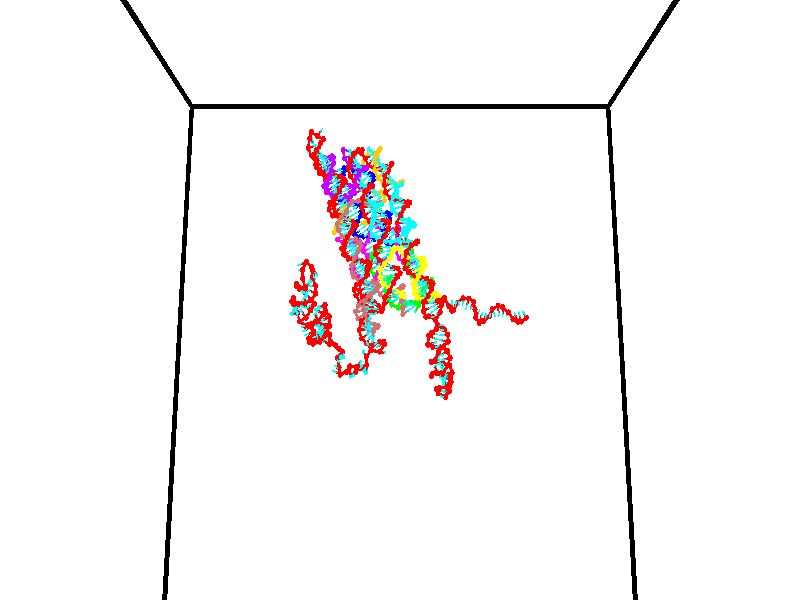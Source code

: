// switches for output
#declare DRAW_BASES = 1; // possible values are 0, 1; only relevant for DNA ribbons
#declare DRAW_BASES_TYPE = 3; // possible values are 1, 2, 3; only relevant for DNA ribbons
#declare DRAW_FOG = 0; // set to 1 to enable fog

#include "colors.inc"

#include "transforms.inc"
background { rgb <1, 1, 1>}

#default {
   normal{
       ripples 0.25
       frequency 0.20
       turbulence 0.2
       lambda 5
   }
	finish {
		phong 0.1
		phong_size 40.
	}
}

// original window dimensions: 1024x640


// camera settings

camera {
	sky <0, 0.179814, -0.983701>
	up <0, 0.179814, -0.983701>
	right 1.6 * <1, 0, 0>
	location <35, 94.9851, 44.8844>
	look_at <35, 29.7336, 32.9568>
	direction <0, -65.2515, -11.9276>
	angle 67.0682
}


# declare cpy_camera_pos = <35, 94.9851, 44.8844>;
# if (DRAW_FOG = 1)
fog {
	fog_type 2
	up vnormalize(cpy_camera_pos)
	color rgbt<1,1,1,0.3>
	distance 1e-5
	fog_alt 3e-3
	fog_offset 56
}
# end


// LIGHTS

# declare lum = 6;
global_settings {
	ambient_light rgb lum * <0.05, 0.05, 0.05>
	max_trace_level 15
}# declare cpy_direct_light_amount = 0.25;
light_source
{	1000 * <-1, -1.16352, -0.803886>,
	rgb lum * cpy_direct_light_amount
	parallel
}

light_source
{	1000 * <1, 1.16352, 0.803886>,
	rgb lum * cpy_direct_light_amount
	parallel
}

// strand 0

// nucleotide -1

// particle -1
sphere {
	<24.603655, 34.549957, 34.961353> 0.250000
	pigment { color rgbt <1,0,0,0> }
	no_shadow
}
cylinder {
	<24.337610, 34.838318, 35.039257>,  <24.177984, 35.011333, 35.085999>, 0.100000
	pigment { color rgbt <1,0,0,0> }
	no_shadow
}
cylinder {
	<24.337610, 34.838318, 35.039257>,  <24.603655, 34.549957, 34.961353>, 0.100000
	pigment { color rgbt <1,0,0,0> }
	no_shadow
}

// particle -1
sphere {
	<24.337610, 34.838318, 35.039257> 0.100000
	pigment { color rgbt <1,0,0,0> }
	no_shadow
}
sphere {
	0, 1
	scale<0.080000,0.200000,0.300000>
	matrix <0.575131, 0.660881, -0.482143,
		-0.476290, -0.208666, -0.854171,
		-0.665111, 0.720899, 0.194761,
		24.138077, 35.054588, 35.097687>
	pigment { color rgbt <0,1,1,0> }
	no_shadow
}
cylinder {
	<24.515669, 34.834259, 34.313499>,  <24.603655, 34.549957, 34.961353>, 0.130000
	pigment { color rgbt <1,0,0,0> }
	no_shadow
}

// nucleotide -1

// particle -1
sphere {
	<24.515669, 34.834259, 34.313499> 0.250000
	pigment { color rgbt <1,0,0,0> }
	no_shadow
}
cylinder {
	<24.437529, 35.074173, 34.623878>,  <24.390644, 35.218121, 34.810104>, 0.100000
	pigment { color rgbt <1,0,0,0> }
	no_shadow
}
cylinder {
	<24.437529, 35.074173, 34.623878>,  <24.515669, 34.834259, 34.313499>, 0.100000
	pigment { color rgbt <1,0,0,0> }
	no_shadow
}

// particle -1
sphere {
	<24.437529, 35.074173, 34.623878> 0.100000
	pigment { color rgbt <1,0,0,0> }
	no_shadow
}
sphere {
	0, 1
	scale<0.080000,0.200000,0.300000>
	matrix <0.632740, 0.681580, -0.367544,
		-0.749318, 0.419173, -0.512656,
		-0.195352, 0.599786, 0.775948,
		24.378923, 35.254108, 34.856663>
	pigment { color rgbt <0,1,1,0> }
	no_shadow
}
cylinder {
	<24.159109, 35.475822, 34.134380>,  <24.515669, 34.834259, 34.313499>, 0.130000
	pigment { color rgbt <1,0,0,0> }
	no_shadow
}

// nucleotide -1

// particle -1
sphere {
	<24.159109, 35.475822, 34.134380> 0.250000
	pigment { color rgbt <1,0,0,0> }
	no_shadow
}
cylinder {
	<24.382740, 35.529667, 34.461628>,  <24.516918, 35.561974, 34.657974>, 0.100000
	pigment { color rgbt <1,0,0,0> }
	no_shadow
}
cylinder {
	<24.382740, 35.529667, 34.461628>,  <24.159109, 35.475822, 34.134380>, 0.100000
	pigment { color rgbt <1,0,0,0> }
	no_shadow
}

// particle -1
sphere {
	<24.382740, 35.529667, 34.461628> 0.100000
	pigment { color rgbt <1,0,0,0> }
	no_shadow
}
sphere {
	0, 1
	scale<0.080000,0.200000,0.300000>
	matrix <0.578085, 0.644047, -0.501020,
		-0.594348, 0.753049, 0.282254,
		0.559078, 0.134614, 0.818114,
		24.550463, 35.570049, 34.707062>
	pigment { color rgbt <0,1,1,0> }
	no_shadow
}
cylinder {
	<24.437780, 36.064640, 33.961895>,  <24.159109, 35.475822, 34.134380>, 0.130000
	pigment { color rgbt <1,0,0,0> }
	no_shadow
}

// nucleotide -1

// particle -1
sphere {
	<24.437780, 36.064640, 33.961895> 0.250000
	pigment { color rgbt <1,0,0,0> }
	no_shadow
}
cylinder {
	<24.657055, 35.960213, 34.279720>,  <24.788620, 35.897556, 34.470417>, 0.100000
	pigment { color rgbt <1,0,0,0> }
	no_shadow
}
cylinder {
	<24.657055, 35.960213, 34.279720>,  <24.437780, 36.064640, 33.961895>, 0.100000
	pigment { color rgbt <1,0,0,0> }
	no_shadow
}

// particle -1
sphere {
	<24.657055, 35.960213, 34.279720> 0.100000
	pigment { color rgbt <1,0,0,0> }
	no_shadow
}
sphere {
	0, 1
	scale<0.080000,0.200000,0.300000>
	matrix <0.666196, 0.710673, -0.226112,
		-0.505645, 0.653288, 0.563506,
		0.548185, -0.261073, 0.794565,
		24.821510, 35.881889, 34.518089>
	pigment { color rgbt <0,1,1,0> }
	no_shadow
}
cylinder {
	<24.542618, 36.643661, 34.545269>,  <24.437780, 36.064640, 33.961895>, 0.130000
	pigment { color rgbt <1,0,0,0> }
	no_shadow
}

// nucleotide -1

// particle -1
sphere {
	<24.542618, 36.643661, 34.545269> 0.250000
	pigment { color rgbt <1,0,0,0> }
	no_shadow
}
cylinder {
	<24.861967, 36.402817, 34.548485>,  <25.053577, 36.258312, 34.550415>, 0.100000
	pigment { color rgbt <1,0,0,0> }
	no_shadow
}
cylinder {
	<24.861967, 36.402817, 34.548485>,  <24.542618, 36.643661, 34.545269>, 0.100000
	pigment { color rgbt <1,0,0,0> }
	no_shadow
}

// particle -1
sphere {
	<24.861967, 36.402817, 34.548485> 0.100000
	pigment { color rgbt <1,0,0,0> }
	no_shadow
}
sphere {
	0, 1
	scale<0.080000,0.200000,0.300000>
	matrix <0.556806, 0.733083, -0.390584,
		0.229278, 0.316311, 0.920532,
		0.798373, -0.602110, 0.008043,
		25.101479, 36.222183, 34.550900>
	pigment { color rgbt <0,1,1,0> }
	no_shadow
}
cylinder {
	<25.073423, 37.063602, 34.624866>,  <24.542618, 36.643661, 34.545269>, 0.130000
	pigment { color rgbt <1,0,0,0> }
	no_shadow
}

// nucleotide -1

// particle -1
sphere {
	<25.073423, 37.063602, 34.624866> 0.250000
	pigment { color rgbt <1,0,0,0> }
	no_shadow
}
cylinder {
	<25.240316, 36.730171, 34.480057>,  <25.340452, 36.530113, 34.393169>, 0.100000
	pigment { color rgbt <1,0,0,0> }
	no_shadow
}
cylinder {
	<25.240316, 36.730171, 34.480057>,  <25.073423, 37.063602, 34.624866>, 0.100000
	pigment { color rgbt <1,0,0,0> }
	no_shadow
}

// particle -1
sphere {
	<25.240316, 36.730171, 34.480057> 0.100000
	pigment { color rgbt <1,0,0,0> }
	no_shadow
}
sphere {
	0, 1
	scale<0.080000,0.200000,0.300000>
	matrix <0.607061, 0.552083, -0.571560,
		0.676308, 0.018704, 0.736382,
		0.417235, -0.833579, -0.362023,
		25.365486, 36.480099, 34.371449>
	pigment { color rgbt <0,1,1,0> }
	no_shadow
}
cylinder {
	<25.753422, 37.306694, 34.624554>,  <25.073423, 37.063602, 34.624866>, 0.130000
	pigment { color rgbt <1,0,0,0> }
	no_shadow
}

// nucleotide -1

// particle -1
sphere {
	<25.753422, 37.306694, 34.624554> 0.250000
	pigment { color rgbt <1,0,0,0> }
	no_shadow
}
cylinder {
	<25.699621, 37.006180, 34.366100>,  <25.667341, 36.825871, 34.211029>, 0.100000
	pigment { color rgbt <1,0,0,0> }
	no_shadow
}
cylinder {
	<25.699621, 37.006180, 34.366100>,  <25.753422, 37.306694, 34.624554>, 0.100000
	pigment { color rgbt <1,0,0,0> }
	no_shadow
}

// particle -1
sphere {
	<25.699621, 37.006180, 34.366100> 0.100000
	pigment { color rgbt <1,0,0,0> }
	no_shadow
}
sphere {
	0, 1
	scale<0.080000,0.200000,0.300000>
	matrix <0.570528, 0.474420, -0.670390,
		0.810190, -0.458803, 0.364818,
		-0.134500, -0.751282, -0.646131,
		25.659271, 36.780796, 34.172260>
	pigment { color rgbt <0,1,1,0> }
	no_shadow
}
cylinder {
	<26.405048, 37.096031, 34.308044>,  <25.753422, 37.306694, 34.624554>, 0.130000
	pigment { color rgbt <1,0,0,0> }
	no_shadow
}

// nucleotide -1

// particle -1
sphere {
	<26.405048, 37.096031, 34.308044> 0.250000
	pigment { color rgbt <1,0,0,0> }
	no_shadow
}
cylinder {
	<26.104904, 37.002472, 34.060738>,  <25.924818, 36.946335, 33.912354>, 0.100000
	pigment { color rgbt <1,0,0,0> }
	no_shadow
}
cylinder {
	<26.104904, 37.002472, 34.060738>,  <26.405048, 37.096031, 34.308044>, 0.100000
	pigment { color rgbt <1,0,0,0> }
	no_shadow
}

// particle -1
sphere {
	<26.104904, 37.002472, 34.060738> 0.100000
	pigment { color rgbt <1,0,0,0> }
	no_shadow
}
sphere {
	0, 1
	scale<0.080000,0.200000,0.300000>
	matrix <0.472281, 0.464702, -0.749002,
		0.462462, -0.854027, -0.238258,
		-0.750386, -0.233860, -0.618247,
		25.879797, 36.932301, 33.875259>
	pigment { color rgbt <0,1,1,0> }
	no_shadow
}
cylinder {
	<26.741302, 36.934826, 33.726322>,  <26.405048, 37.096031, 34.308044>, 0.130000
	pigment { color rgbt <1,0,0,0> }
	no_shadow
}

// nucleotide -1

// particle -1
sphere {
	<26.741302, 36.934826, 33.726322> 0.250000
	pigment { color rgbt <1,0,0,0> }
	no_shadow
}
cylinder {
	<26.371328, 37.005955, 33.591938>,  <26.149343, 37.048634, 33.511307>, 0.100000
	pigment { color rgbt <1,0,0,0> }
	no_shadow
}
cylinder {
	<26.371328, 37.005955, 33.591938>,  <26.741302, 36.934826, 33.726322>, 0.100000
	pigment { color rgbt <1,0,0,0> }
	no_shadow
}

// particle -1
sphere {
	<26.371328, 37.005955, 33.591938> 0.100000
	pigment { color rgbt <1,0,0,0> }
	no_shadow
}
sphere {
	0, 1
	scale<0.080000,0.200000,0.300000>
	matrix <0.379707, 0.473404, -0.794803,
		0.017709, -0.862709, -0.505391,
		-0.924937, 0.177825, -0.335960,
		26.093847, 37.059303, 33.491150>
	pigment { color rgbt <0,1,1,0> }
	no_shadow
}
cylinder {
	<26.682970, 36.722477, 33.039017>,  <26.741302, 36.934826, 33.726322>, 0.130000
	pigment { color rgbt <1,0,0,0> }
	no_shadow
}

// nucleotide -1

// particle -1
sphere {
	<26.682970, 36.722477, 33.039017> 0.250000
	pigment { color rgbt <1,0,0,0> }
	no_shadow
}
cylinder {
	<26.407583, 37.004902, 33.105343>,  <26.242352, 37.174355, 33.145138>, 0.100000
	pigment { color rgbt <1,0,0,0> }
	no_shadow
}
cylinder {
	<26.407583, 37.004902, 33.105343>,  <26.682970, 36.722477, 33.039017>, 0.100000
	pigment { color rgbt <1,0,0,0> }
	no_shadow
}

// particle -1
sphere {
	<26.407583, 37.004902, 33.105343> 0.100000
	pigment { color rgbt <1,0,0,0> }
	no_shadow
}
sphere {
	0, 1
	scale<0.080000,0.200000,0.300000>
	matrix <0.306017, 0.490069, -0.816202,
		-0.657546, -0.511187, -0.553463,
		-0.688466, 0.706060, 0.165811,
		26.201044, 37.216721, 33.155087>
	pigment { color rgbt <0,1,1,0> }
	no_shadow
}
cylinder {
	<26.369623, 36.900276, 32.378559>,  <26.682970, 36.722477, 33.039017>, 0.130000
	pigment { color rgbt <1,0,0,0> }
	no_shadow
}

// nucleotide -1

// particle -1
sphere {
	<26.369623, 36.900276, 32.378559> 0.250000
	pigment { color rgbt <1,0,0,0> }
	no_shadow
}
cylinder {
	<26.331636, 37.216129, 32.621033>,  <26.308846, 37.405640, 32.766518>, 0.100000
	pigment { color rgbt <1,0,0,0> }
	no_shadow
}
cylinder {
	<26.331636, 37.216129, 32.621033>,  <26.369623, 36.900276, 32.378559>, 0.100000
	pigment { color rgbt <1,0,0,0> }
	no_shadow
}

// particle -1
sphere {
	<26.331636, 37.216129, 32.621033> 0.100000
	pigment { color rgbt <1,0,0,0> }
	no_shadow
}
sphere {
	0, 1
	scale<0.080000,0.200000,0.300000>
	matrix <0.496798, 0.565280, -0.658521,
		-0.862655, 0.238616, -0.445970,
		-0.094965, 0.789634, 0.606185,
		26.303146, 37.453018, 32.802887>
	pigment { color rgbt <0,1,1,0> }
	no_shadow
}
cylinder {
	<26.448952, 37.333370, 31.877417>,  <26.369623, 36.900276, 32.378559>, 0.130000
	pigment { color rgbt <1,0,0,0> }
	no_shadow
}

// nucleotide -1

// particle -1
sphere {
	<26.448952, 37.333370, 31.877417> 0.250000
	pigment { color rgbt <1,0,0,0> }
	no_shadow
}
cylinder {
	<26.572002, 37.490692, 32.223984>,  <26.645834, 37.585087, 32.431923>, 0.100000
	pigment { color rgbt <1,0,0,0> }
	no_shadow
}
cylinder {
	<26.572002, 37.490692, 32.223984>,  <26.448952, 37.333370, 31.877417>, 0.100000
	pigment { color rgbt <1,0,0,0> }
	no_shadow
}

// particle -1
sphere {
	<26.572002, 37.490692, 32.223984> 0.100000
	pigment { color rgbt <1,0,0,0> }
	no_shadow
}
sphere {
	0, 1
	scale<0.080000,0.200000,0.300000>
	matrix <0.819863, 0.352558, -0.451141,
		-0.482897, 0.849126, -0.213998,
		0.307629, 0.393303, 0.866416,
		26.664291, 37.608685, 32.483910>
	pigment { color rgbt <0,1,1,0> }
	no_shadow
}
cylinder {
	<26.473007, 38.124969, 31.810946>,  <26.448952, 37.333370, 31.877417>, 0.130000
	pigment { color rgbt <1,0,0,0> }
	no_shadow
}

// nucleotide -1

// particle -1
sphere {
	<26.473007, 38.124969, 31.810946> 0.250000
	pigment { color rgbt <1,0,0,0> }
	no_shadow
}
cylinder {
	<26.710825, 37.950138, 32.080902>,  <26.853516, 37.845238, 32.242878>, 0.100000
	pigment { color rgbt <1,0,0,0> }
	no_shadow
}
cylinder {
	<26.710825, 37.950138, 32.080902>,  <26.473007, 38.124969, 31.810946>, 0.100000
	pigment { color rgbt <1,0,0,0> }
	no_shadow
}

// particle -1
sphere {
	<26.710825, 37.950138, 32.080902> 0.100000
	pigment { color rgbt <1,0,0,0> }
	no_shadow
}
sphere {
	0, 1
	scale<0.080000,0.200000,0.300000>
	matrix <0.800532, 0.400337, -0.445958,
		-0.075266, 0.805415, 0.587913,
		0.594544, -0.437078, 0.674892,
		26.889189, 37.819016, 32.283371>
	pigment { color rgbt <0,1,1,0> }
	no_shadow
}
cylinder {
	<26.014856, 38.601948, 31.490814>,  <26.473007, 38.124969, 31.810946>, 0.130000
	pigment { color rgbt <1,0,0,0> }
	no_shadow
}

// nucleotide -1

// particle -1
sphere {
	<26.014856, 38.601948, 31.490814> 0.250000
	pigment { color rgbt <1,0,0,0> }
	no_shadow
}
cylinder {
	<25.662266, 38.434036, 31.577337>,  <25.450712, 38.333290, 31.629251>, 0.100000
	pigment { color rgbt <1,0,0,0> }
	no_shadow
}
cylinder {
	<25.662266, 38.434036, 31.577337>,  <26.014856, 38.601948, 31.490814>, 0.100000
	pigment { color rgbt <1,0,0,0> }
	no_shadow
}

// particle -1
sphere {
	<25.662266, 38.434036, 31.577337> 0.100000
	pigment { color rgbt <1,0,0,0> }
	no_shadow
}
sphere {
	0, 1
	scale<0.080000,0.200000,0.300000>
	matrix <0.224844, 0.029723, 0.973941,
		-0.415268, 0.907140, 0.068184,
		-0.881475, -0.419778, 0.216308,
		25.397823, 38.308102, 31.642229>
	pigment { color rgbt <0,1,1,0> }
	no_shadow
}
cylinder {
	<25.723398, 38.921364, 32.196842>,  <26.014856, 38.601948, 31.490814>, 0.130000
	pigment { color rgbt <1,0,0,0> }
	no_shadow
}

// nucleotide -1

// particle -1
sphere {
	<25.723398, 38.921364, 32.196842> 0.250000
	pigment { color rgbt <1,0,0,0> }
	no_shadow
}
cylinder {
	<25.556847, 38.564331, 32.127640>,  <25.456915, 38.350113, 32.086117>, 0.100000
	pigment { color rgbt <1,0,0,0> }
	no_shadow
}
cylinder {
	<25.556847, 38.564331, 32.127640>,  <25.723398, 38.921364, 32.196842>, 0.100000
	pigment { color rgbt <1,0,0,0> }
	no_shadow
}

// particle -1
sphere {
	<25.556847, 38.564331, 32.127640> 0.100000
	pigment { color rgbt <1,0,0,0> }
	no_shadow
}
sphere {
	0, 1
	scale<0.080000,0.200000,0.300000>
	matrix <0.329665, -0.325552, 0.886193,
		-0.847319, 0.311958, 0.429805,
		-0.416379, -0.892579, -0.173005,
		25.431932, 38.296558, 32.075737>
	pigment { color rgbt <0,1,1,0> }
	no_shadow
}
cylinder {
	<25.726578, 38.631145, 32.819565>,  <25.723398, 38.921364, 32.196842>, 0.130000
	pigment { color rgbt <1,0,0,0> }
	no_shadow
}

// nucleotide -1

// particle -1
sphere {
	<25.726578, 38.631145, 32.819565> 0.250000
	pigment { color rgbt <1,0,0,0> }
	no_shadow
}
cylinder {
	<25.656799, 38.314697, 32.585060>,  <25.614931, 38.124828, 32.444359>, 0.100000
	pigment { color rgbt <1,0,0,0> }
	no_shadow
}
cylinder {
	<25.656799, 38.314697, 32.585060>,  <25.726578, 38.631145, 32.819565>, 0.100000
	pigment { color rgbt <1,0,0,0> }
	no_shadow
}

// particle -1
sphere {
	<25.656799, 38.314697, 32.585060> 0.100000
	pigment { color rgbt <1,0,0,0> }
	no_shadow
}
sphere {
	0, 1
	scale<0.080000,0.200000,0.300000>
	matrix <0.160904, -0.610289, 0.775666,
		-0.971431, 0.040981, 0.233758,
		-0.174448, -0.791118, -0.586259,
		25.604465, 38.077362, 32.409184>
	pigment { color rgbt <0,1,1,0> }
	no_shadow
}
cylinder {
	<25.937744, 38.442123, 33.613403>,  <25.726578, 38.631145, 32.819565>, 0.130000
	pigment { color rgbt <1,0,0,0> }
	no_shadow
}

// nucleotide -1

// particle -1
sphere {
	<25.937744, 38.442123, 33.613403> 0.250000
	pigment { color rgbt <1,0,0,0> }
	no_shadow
}
cylinder {
	<26.037865, 38.146404, 33.363354>,  <26.097937, 37.968971, 33.213322>, 0.100000
	pigment { color rgbt <1,0,0,0> }
	no_shadow
}
cylinder {
	<26.037865, 38.146404, 33.363354>,  <25.937744, 38.442123, 33.613403>, 0.100000
	pigment { color rgbt <1,0,0,0> }
	no_shadow
}

// particle -1
sphere {
	<26.037865, 38.146404, 33.363354> 0.100000
	pigment { color rgbt <1,0,0,0> }
	no_shadow
}
sphere {
	0, 1
	scale<0.080000,0.200000,0.300000>
	matrix <-0.543127, -0.641732, 0.541473,
		-0.801476, 0.203992, -0.562160,
		0.250301, -0.739302, -0.625126,
		26.112955, 37.924614, 33.175816>
	pigment { color rgbt <0,1,1,0> }
	no_shadow
}
cylinder {
	<25.298332, 38.045559, 33.540131>,  <25.937744, 38.442123, 33.613403>, 0.130000
	pigment { color rgbt <1,0,0,0> }
	no_shadow
}

// nucleotide -1

// particle -1
sphere {
	<25.298332, 38.045559, 33.540131> 0.250000
	pigment { color rgbt <1,0,0,0> }
	no_shadow
}
cylinder {
	<25.579937, 37.798050, 33.400711>,  <25.748899, 37.649544, 33.317059>, 0.100000
	pigment { color rgbt <1,0,0,0> }
	no_shadow
}
cylinder {
	<25.579937, 37.798050, 33.400711>,  <25.298332, 38.045559, 33.540131>, 0.100000
	pigment { color rgbt <1,0,0,0> }
	no_shadow
}

// particle -1
sphere {
	<25.579937, 37.798050, 33.400711> 0.100000
	pigment { color rgbt <1,0,0,0> }
	no_shadow
}
sphere {
	0, 1
	scale<0.080000,0.200000,0.300000>
	matrix <-0.514519, -0.782685, 0.350248,
		-0.489527, -0.067245, -0.869391,
		0.704012, -0.618775, -0.348546,
		25.791142, 37.612419, 33.296146>
	pigment { color rgbt <0,1,1,0> }
	no_shadow
}
cylinder {
	<24.923418, 37.551899, 33.071278>,  <25.298332, 38.045559, 33.540131>, 0.130000
	pigment { color rgbt <1,0,0,0> }
	no_shadow
}

// nucleotide -1

// particle -1
sphere {
	<24.923418, 37.551899, 33.071278> 0.250000
	pigment { color rgbt <1,0,0,0> }
	no_shadow
}
cylinder {
	<25.263821, 37.391399, 33.206799>,  <25.468061, 37.295101, 33.288113>, 0.100000
	pigment { color rgbt <1,0,0,0> }
	no_shadow
}
cylinder {
	<25.263821, 37.391399, 33.206799>,  <24.923418, 37.551899, 33.071278>, 0.100000
	pigment { color rgbt <1,0,0,0> }
	no_shadow
}

// particle -1
sphere {
	<25.263821, 37.391399, 33.206799> 0.100000
	pigment { color rgbt <1,0,0,0> }
	no_shadow
}
sphere {
	0, 1
	scale<0.080000,0.200000,0.300000>
	matrix <-0.523971, -0.692046, 0.496514,
		0.035240, -0.600059, -0.799179,
		0.851006, -0.401249, 0.338801,
		25.519123, 37.271023, 33.308437>
	pigment { color rgbt <0,1,1,0> }
	no_shadow
}
cylinder {
	<24.809114, 36.812496, 33.093494>,  <24.923418, 37.551899, 33.071278>, 0.130000
	pigment { color rgbt <1,0,0,0> }
	no_shadow
}

// nucleotide -1

// particle -1
sphere {
	<24.809114, 36.812496, 33.093494> 0.250000
	pigment { color rgbt <1,0,0,0> }
	no_shadow
}
cylinder {
	<25.114725, 36.857105, 33.347683>,  <25.298092, 36.883873, 33.500195>, 0.100000
	pigment { color rgbt <1,0,0,0> }
	no_shadow
}
cylinder {
	<25.114725, 36.857105, 33.347683>,  <24.809114, 36.812496, 33.093494>, 0.100000
	pigment { color rgbt <1,0,0,0> }
	no_shadow
}

// particle -1
sphere {
	<25.114725, 36.857105, 33.347683> 0.100000
	pigment { color rgbt <1,0,0,0> }
	no_shadow
}
sphere {
	0, 1
	scale<0.080000,0.200000,0.300000>
	matrix <-0.417277, -0.665799, 0.618540,
		0.492080, -0.737749, -0.462151,
		0.764027, 0.111525, 0.635472,
		25.343933, 36.890564, 33.538326>
	pigment { color rgbt <0,1,1,0> }
	no_shadow
}
cylinder {
	<25.145220, 36.209965, 33.231209>,  <24.809114, 36.812496, 33.093494>, 0.130000
	pigment { color rgbt <1,0,0,0> }
	no_shadow
}

// nucleotide -1

// particle -1
sphere {
	<25.145220, 36.209965, 33.231209> 0.250000
	pigment { color rgbt <1,0,0,0> }
	no_shadow
}
cylinder {
	<25.450233, 36.397026, 33.410023>,  <25.633242, 36.509262, 33.517311>, 0.100000
	pigment { color rgbt <1,0,0,0> }
	no_shadow
}
cylinder {
	<25.450233, 36.397026, 33.410023>,  <25.145220, 36.209965, 33.231209>, 0.100000
	pigment { color rgbt <1,0,0,0> }
	no_shadow
}

// particle -1
sphere {
	<25.450233, 36.397026, 33.410023> 0.100000
	pigment { color rgbt <1,0,0,0> }
	no_shadow
}
sphere {
	0, 1
	scale<0.080000,0.200000,0.300000>
	matrix <-0.148748, -0.545743, 0.824645,
		0.629617, -0.695314, -0.346584,
		0.762533, 0.467657, 0.447035,
		25.678993, 36.537323, 33.544132>
	pigment { color rgbt <0,1,1,0> }
	no_shadow
}
cylinder {
	<25.574858, 35.700325, 33.478191>,  <25.145220, 36.209965, 33.231209>, 0.130000
	pigment { color rgbt <1,0,0,0> }
	no_shadow
}

// nucleotide -1

// particle -1
sphere {
	<25.574858, 35.700325, 33.478191> 0.250000
	pigment { color rgbt <1,0,0,0> }
	no_shadow
}
cylinder {
	<25.621365, 36.029339, 33.700871>,  <25.649269, 36.226749, 33.834476>, 0.100000
	pigment { color rgbt <1,0,0,0> }
	no_shadow
}
cylinder {
	<25.621365, 36.029339, 33.700871>,  <25.574858, 35.700325, 33.478191>, 0.100000
	pigment { color rgbt <1,0,0,0> }
	no_shadow
}

// particle -1
sphere {
	<25.621365, 36.029339, 33.700871> 0.100000
	pigment { color rgbt <1,0,0,0> }
	no_shadow
}
sphere {
	0, 1
	scale<0.080000,0.200000,0.300000>
	matrix <-0.319254, -0.499804, 0.805154,
		0.940510, -0.271340, 0.204489,
		0.116266, 0.822539, 0.556697,
		25.656244, 36.276100, 33.867878>
	pigment { color rgbt <0,1,1,0> }
	no_shadow
}
cylinder {
	<26.055363, 35.485882, 34.007923>,  <25.574858, 35.700325, 33.478191>, 0.130000
	pigment { color rgbt <1,0,0,0> }
	no_shadow
}

// nucleotide -1

// particle -1
sphere {
	<26.055363, 35.485882, 34.007923> 0.250000
	pigment { color rgbt <1,0,0,0> }
	no_shadow
}
cylinder {
	<25.832237, 35.796616, 34.124802>,  <25.698362, 35.983055, 34.194927>, 0.100000
	pigment { color rgbt <1,0,0,0> }
	no_shadow
}
cylinder {
	<25.832237, 35.796616, 34.124802>,  <26.055363, 35.485882, 34.007923>, 0.100000
	pigment { color rgbt <1,0,0,0> }
	no_shadow
}

// particle -1
sphere {
	<25.832237, 35.796616, 34.124802> 0.100000
	pigment { color rgbt <1,0,0,0> }
	no_shadow
}
sphere {
	0, 1
	scale<0.080000,0.200000,0.300000>
	matrix <-0.346705, -0.537965, 0.768368,
		0.754083, 0.327300, 0.569415,
		-0.557813, 0.776832, 0.292194,
		25.664894, 36.029667, 34.212460>
	pigment { color rgbt <0,1,1,0> }
	no_shadow
}
cylinder {
	<26.543001, 35.944881, 34.440067>,  <26.055363, 35.485882, 34.007923>, 0.130000
	pigment { color rgbt <1,0,0,0> }
	no_shadow
}

// nucleotide -1

// particle -1
sphere {
	<26.543001, 35.944881, 34.440067> 0.250000
	pigment { color rgbt <1,0,0,0> }
	no_shadow
}
cylinder {
	<26.198744, 36.065151, 34.604454>,  <25.992189, 36.137314, 34.703087>, 0.100000
	pigment { color rgbt <1,0,0,0> }
	no_shadow
}
cylinder {
	<26.198744, 36.065151, 34.604454>,  <26.543001, 35.944881, 34.440067>, 0.100000
	pigment { color rgbt <1,0,0,0> }
	no_shadow
}

// particle -1
sphere {
	<26.198744, 36.065151, 34.604454> 0.100000
	pigment { color rgbt <1,0,0,0> }
	no_shadow
}
sphere {
	0, 1
	scale<0.080000,0.200000,0.300000>
	matrix <0.428440, -0.008599, 0.903530,
		0.275202, 0.953688, -0.121420,
		-0.860641, 0.300674, 0.410964,
		25.940552, 36.155354, 34.727745>
	pigment { color rgbt <0,1,1,0> }
	no_shadow
}
cylinder {
	<26.091179, 35.471436, 34.868603>,  <26.543001, 35.944881, 34.440067>, 0.130000
	pigment { color rgbt <1,0,0,0> }
	no_shadow
}

// nucleotide -1

// particle -1
sphere {
	<26.091179, 35.471436, 34.868603> 0.250000
	pigment { color rgbt <1,0,0,0> }
	no_shadow
}
cylinder {
	<25.771734, 35.676365, 34.742271>,  <25.580069, 35.799324, 34.666473>, 0.100000
	pigment { color rgbt <1,0,0,0> }
	no_shadow
}
cylinder {
	<25.771734, 35.676365, 34.742271>,  <26.091179, 35.471436, 34.868603>, 0.100000
	pigment { color rgbt <1,0,0,0> }
	no_shadow
}

// particle -1
sphere {
	<25.771734, 35.676365, 34.742271> 0.100000
	pigment { color rgbt <1,0,0,0> }
	no_shadow
}
sphere {
	0, 1
	scale<0.080000,0.200000,0.300000>
	matrix <-0.592530, -0.577306, 0.561806,
		0.105496, 0.635801, 0.764609,
		-0.798611, 0.512322, -0.315828,
		25.532150, 35.830063, 34.647522>
	pigment { color rgbt <0,1,1,0> }
	no_shadow
}
cylinder {
	<25.657402, 35.648441, 35.522793>,  <26.091179, 35.471436, 34.868603>, 0.130000
	pigment { color rgbt <1,0,0,0> }
	no_shadow
}

// nucleotide -1

// particle -1
sphere {
	<25.657402, 35.648441, 35.522793> 0.250000
	pigment { color rgbt <1,0,0,0> }
	no_shadow
}
cylinder {
	<25.396791, 35.724583, 35.229050>,  <25.240425, 35.770267, 35.052803>, 0.100000
	pigment { color rgbt <1,0,0,0> }
	no_shadow
}
cylinder {
	<25.396791, 35.724583, 35.229050>,  <25.657402, 35.648441, 35.522793>, 0.100000
	pigment { color rgbt <1,0,0,0> }
	no_shadow
}

// particle -1
sphere {
	<25.396791, 35.724583, 35.229050> 0.100000
	pigment { color rgbt <1,0,0,0> }
	no_shadow
}
sphere {
	0, 1
	scale<0.080000,0.200000,0.300000>
	matrix <-0.731665, -0.413442, 0.541970,
		-0.200449, 0.890411, 0.408642,
		-0.651526, 0.190352, -0.734357,
		25.201334, 35.781689, 35.008743>
	pigment { color rgbt <0,1,1,0> }
	no_shadow
}
cylinder {
	<25.036598, 35.825737, 35.870121>,  <25.657402, 35.648441, 35.522793>, 0.130000
	pigment { color rgbt <1,0,0,0> }
	no_shadow
}

// nucleotide -1

// particle -1
sphere {
	<25.036598, 35.825737, 35.870121> 0.250000
	pigment { color rgbt <1,0,0,0> }
	no_shadow
}
cylinder {
	<24.909426, 35.725754, 35.504292>,  <24.833122, 35.665764, 35.284794>, 0.100000
	pigment { color rgbt <1,0,0,0> }
	no_shadow
}
cylinder {
	<24.909426, 35.725754, 35.504292>,  <25.036598, 35.825737, 35.870121>, 0.100000
	pigment { color rgbt <1,0,0,0> }
	no_shadow
}

// particle -1
sphere {
	<24.909426, 35.725754, 35.504292> 0.100000
	pigment { color rgbt <1,0,0,0> }
	no_shadow
}
sphere {
	0, 1
	scale<0.080000,0.200000,0.300000>
	matrix <-0.726892, -0.555067, 0.404388,
		-0.608728, 0.793362, -0.005218,
		-0.317930, -0.249955, -0.914573,
		24.814047, 35.650768, 35.229919>
	pigment { color rgbt <0,1,1,0> }
	no_shadow
}
cylinder {
	<25.740353, 35.950470, 36.297134>,  <25.036598, 35.825737, 35.870121>, 0.130000
	pigment { color rgbt <1,0,0,0> }
	no_shadow
}

// nucleotide -1

// particle -1
sphere {
	<25.740353, 35.950470, 36.297134> 0.250000
	pigment { color rgbt <1,0,0,0> }
	no_shadow
}
cylinder {
	<25.611589, 36.323383, 36.363129>,  <25.534332, 36.547131, 36.402725>, 0.100000
	pigment { color rgbt <1,0,0,0> }
	no_shadow
}
cylinder {
	<25.611589, 36.323383, 36.363129>,  <25.740353, 35.950470, 36.297134>, 0.100000
	pigment { color rgbt <1,0,0,0> }
	no_shadow
}

// particle -1
sphere {
	<25.611589, 36.323383, 36.363129> 0.100000
	pigment { color rgbt <1,0,0,0> }
	no_shadow
}
sphere {
	0, 1
	scale<0.080000,0.200000,0.300000>
	matrix <0.469251, 0.005758, 0.883046,
		0.822302, 0.361676, -0.439330,
		-0.321906, 0.932286, 0.164982,
		25.515018, 36.603069, 36.412624>
	pigment { color rgbt <0,1,1,0> }
	no_shadow
}
cylinder {
	<26.251713, 36.352940, 36.398464>,  <25.740353, 35.950470, 36.297134>, 0.130000
	pigment { color rgbt <1,0,0,0> }
	no_shadow
}

// nucleotide -1

// particle -1
sphere {
	<26.251713, 36.352940, 36.398464> 0.250000
	pigment { color rgbt <1,0,0,0> }
	no_shadow
}
cylinder {
	<25.957638, 36.555264, 36.578979>,  <25.781193, 36.676659, 36.687290>, 0.100000
	pigment { color rgbt <1,0,0,0> }
	no_shadow
}
cylinder {
	<25.957638, 36.555264, 36.578979>,  <26.251713, 36.352940, 36.398464>, 0.100000
	pigment { color rgbt <1,0,0,0> }
	no_shadow
}

// particle -1
sphere {
	<25.957638, 36.555264, 36.578979> 0.100000
	pigment { color rgbt <1,0,0,0> }
	no_shadow
}
sphere {
	0, 1
	scale<0.080000,0.200000,0.300000>
	matrix <0.521282, -0.003714, 0.853376,
		0.433319, 0.862639, -0.260937,
		-0.735187, 0.505806, 0.451288,
		25.737082, 36.707005, 36.714367>
	pigment { color rgbt <0,1,1,0> }
	no_shadow
}
cylinder {
	<26.627539, 36.784649, 36.862289>,  <26.251713, 36.352940, 36.398464>, 0.130000
	pigment { color rgbt <1,0,0,0> }
	no_shadow
}

// nucleotide -1

// particle -1
sphere {
	<26.627539, 36.784649, 36.862289> 0.250000
	pigment { color rgbt <1,0,0,0> }
	no_shadow
}
cylinder {
	<26.248180, 36.723076, 36.973179>,  <26.020565, 36.686134, 37.039711>, 0.100000
	pigment { color rgbt <1,0,0,0> }
	no_shadow
}
cylinder {
	<26.248180, 36.723076, 36.973179>,  <26.627539, 36.784649, 36.862289>, 0.100000
	pigment { color rgbt <1,0,0,0> }
	no_shadow
}

// particle -1
sphere {
	<26.248180, 36.723076, 36.973179> 0.100000
	pigment { color rgbt <1,0,0,0> }
	no_shadow
}
sphere {
	0, 1
	scale<0.080000,0.200000,0.300000>
	matrix <0.294518, -0.103658, 0.950008,
		-0.117498, 0.982629, 0.143644,
		-0.948395, -0.153930, 0.277222,
		25.963661, 36.676895, 37.056347>
	pigment { color rgbt <0,1,1,0> }
	no_shadow
}
cylinder {
	<26.826391, 37.434864, 37.079575>,  <26.627539, 36.784649, 36.862289>, 0.130000
	pigment { color rgbt <1,0,0,0> }
	no_shadow
}

// nucleotide -1

// particle -1
sphere {
	<26.826391, 37.434864, 37.079575> 0.250000
	pigment { color rgbt <1,0,0,0> }
	no_shadow
}
cylinder {
	<26.948963, 37.513630, 37.452095>,  <27.022507, 37.560890, 37.675610>, 0.100000
	pigment { color rgbt <1,0,0,0> }
	no_shadow
}
cylinder {
	<26.948963, 37.513630, 37.452095>,  <26.826391, 37.434864, 37.079575>, 0.100000
	pigment { color rgbt <1,0,0,0> }
	no_shadow
}

// particle -1
sphere {
	<26.948963, 37.513630, 37.452095> 0.100000
	pigment { color rgbt <1,0,0,0> }
	no_shadow
}
sphere {
	0, 1
	scale<0.080000,0.200000,0.300000>
	matrix <0.039124, 0.974937, -0.219013,
		-0.951088, 0.103549, 0.291047,
		0.306431, 0.196914, 0.931303,
		27.040892, 37.572704, 37.731487>
	pigment { color rgbt <0,1,1,0> }
	no_shadow
}
cylinder {
	<26.312140, 37.905777, 37.566765>,  <26.826391, 37.434864, 37.079575>, 0.130000
	pigment { color rgbt <1,0,0,0> }
	no_shadow
}

// nucleotide -1

// particle -1
sphere {
	<26.312140, 37.905777, 37.566765> 0.250000
	pigment { color rgbt <1,0,0,0> }
	no_shadow
}
cylinder {
	<26.704615, 37.952381, 37.628342>,  <26.940100, 37.980343, 37.665287>, 0.100000
	pigment { color rgbt <1,0,0,0> }
	no_shadow
}
cylinder {
	<26.704615, 37.952381, 37.628342>,  <26.312140, 37.905777, 37.566765>, 0.100000
	pigment { color rgbt <1,0,0,0> }
	no_shadow
}

// particle -1
sphere {
	<26.704615, 37.952381, 37.628342> 0.100000
	pigment { color rgbt <1,0,0,0> }
	no_shadow
}
sphere {
	0, 1
	scale<0.080000,0.200000,0.300000>
	matrix <-0.069937, 0.957710, -0.279107,
		-0.179948, 0.263090, 0.947841,
		0.981187, 0.116514, 0.153938,
		26.998970, 37.987335, 37.674522>
	pigment { color rgbt <0,1,1,0> }
	no_shadow
}
cylinder {
	<26.472286, 38.614662, 37.900200>,  <26.312140, 37.905777, 37.566765>, 0.130000
	pigment { color rgbt <1,0,0,0> }
	no_shadow
}

// nucleotide -1

// particle -1
sphere {
	<26.472286, 38.614662, 37.900200> 0.250000
	pigment { color rgbt <1,0,0,0> }
	no_shadow
}
cylinder {
	<26.824734, 38.502419, 37.747944>,  <27.036203, 38.435074, 37.656590>, 0.100000
	pigment { color rgbt <1,0,0,0> }
	no_shadow
}
cylinder {
	<26.824734, 38.502419, 37.747944>,  <26.472286, 38.614662, 37.900200>, 0.100000
	pigment { color rgbt <1,0,0,0> }
	no_shadow
}

// particle -1
sphere {
	<26.824734, 38.502419, 37.747944> 0.100000
	pigment { color rgbt <1,0,0,0> }
	no_shadow
}
sphere {
	0, 1
	scale<0.080000,0.200000,0.300000>
	matrix <0.169181, 0.938698, -0.300374,
		0.441593, 0.200269, 0.874579,
		0.881121, -0.280605, -0.380640,
		27.089069, 38.418236, 37.633751>
	pigment { color rgbt <0,1,1,0> }
	no_shadow
}
cylinder {
	<26.904600, 39.155945, 38.124168>,  <26.472286, 38.614662, 37.900200>, 0.130000
	pigment { color rgbt <1,0,0,0> }
	no_shadow
}

// nucleotide -1

// particle -1
sphere {
	<26.904600, 39.155945, 38.124168> 0.250000
	pigment { color rgbt <1,0,0,0> }
	no_shadow
}
cylinder {
	<27.112122, 38.996967, 37.821415>,  <27.236635, 38.901581, 37.639763>, 0.100000
	pigment { color rgbt <1,0,0,0> }
	no_shadow
}
cylinder {
	<27.112122, 38.996967, 37.821415>,  <26.904600, 39.155945, 38.124168>, 0.100000
	pigment { color rgbt <1,0,0,0> }
	no_shadow
}

// particle -1
sphere {
	<27.112122, 38.996967, 37.821415> 0.100000
	pigment { color rgbt <1,0,0,0> }
	no_shadow
}
sphere {
	0, 1
	scale<0.080000,0.200000,0.300000>
	matrix <0.132675, 0.912065, -0.387988,
		0.844535, 0.100870, 0.525914,
		0.518804, -0.397446, -0.756888,
		27.267763, 38.877735, 37.594349>
	pigment { color rgbt <0,1,1,0> }
	no_shadow
}
cylinder {
	<27.579405, 39.504204, 38.000450>,  <26.904600, 39.155945, 38.124168>, 0.130000
	pigment { color rgbt <1,0,0,0> }
	no_shadow
}

// nucleotide -1

// particle -1
sphere {
	<27.579405, 39.504204, 38.000450> 0.250000
	pigment { color rgbt <1,0,0,0> }
	no_shadow
}
cylinder {
	<27.451481, 39.365852, 37.647614>,  <27.374727, 39.282841, 37.435909>, 0.100000
	pigment { color rgbt <1,0,0,0> }
	no_shadow
}
cylinder {
	<27.451481, 39.365852, 37.647614>,  <27.579405, 39.504204, 38.000450>, 0.100000
	pigment { color rgbt <1,0,0,0> }
	no_shadow
}

// particle -1
sphere {
	<27.451481, 39.365852, 37.647614> 0.100000
	pigment { color rgbt <1,0,0,0> }
	no_shadow
}
sphere {
	0, 1
	scale<0.080000,0.200000,0.300000>
	matrix <0.249435, 0.867411, -0.430558,
		0.914059, -0.357722, -0.191131,
		-0.319809, -0.345881, -0.882093,
		27.355537, 39.262089, 37.382984>
	pigment { color rgbt <0,1,1,0> }
	no_shadow
}
cylinder {
	<28.114092, 39.812416, 37.577110>,  <27.579405, 39.504204, 38.000450>, 0.130000
	pigment { color rgbt <1,0,0,0> }
	no_shadow
}

// nucleotide -1

// particle -1
sphere {
	<28.114092, 39.812416, 37.577110> 0.250000
	pigment { color rgbt <1,0,0,0> }
	no_shadow
}
cylinder {
	<28.022079, 39.516716, 37.323940>,  <27.966873, 39.339294, 37.172039>, 0.100000
	pigment { color rgbt <1,0,0,0> }
	no_shadow
}
cylinder {
	<28.022079, 39.516716, 37.323940>,  <28.114092, 39.812416, 37.577110>, 0.100000
	pigment { color rgbt <1,0,0,0> }
	no_shadow
}

// particle -1
sphere {
	<28.022079, 39.516716, 37.323940> 0.100000
	pigment { color rgbt <1,0,0,0> }
	no_shadow
}
sphere {
	0, 1
	scale<0.080000,0.200000,0.300000>
	matrix <-0.167107, 0.670709, -0.722651,
		0.958729, -0.060465, -0.277817,
		-0.230030, -0.739252, -0.632924,
		27.953070, 39.294941, 37.134064>
	pigment { color rgbt <0,1,1,0> }
	no_shadow
}
cylinder {
	<28.480820, 39.903275, 36.863224>,  <28.114092, 39.812416, 37.577110>, 0.130000
	pigment { color rgbt <1,0,0,0> }
	no_shadow
}

// nucleotide -1

// particle -1
sphere {
	<28.480820, 39.903275, 36.863224> 0.250000
	pigment { color rgbt <1,0,0,0> }
	no_shadow
}
cylinder {
	<28.137003, 39.700768, 36.835285>,  <27.930714, 39.579262, 36.818523>, 0.100000
	pigment { color rgbt <1,0,0,0> }
	no_shadow
}
cylinder {
	<28.137003, 39.700768, 36.835285>,  <28.480820, 39.903275, 36.863224>, 0.100000
	pigment { color rgbt <1,0,0,0> }
	no_shadow
}

// particle -1
sphere {
	<28.137003, 39.700768, 36.835285> 0.100000
	pigment { color rgbt <1,0,0,0> }
	no_shadow
}
sphere {
	0, 1
	scale<0.080000,0.200000,0.300000>
	matrix <-0.291361, 0.597712, -0.746893,
		0.419878, -0.621635, -0.661266,
		-0.859542, -0.506271, -0.069846,
		27.879141, 39.548885, 36.814331>
	pigment { color rgbt <0,1,1,0> }
	no_shadow
}
cylinder {
	<28.453442, 39.844078, 36.113319>,  <28.480820, 39.903275, 36.863224>, 0.130000
	pigment { color rgbt <1,0,0,0> }
	no_shadow
}

// nucleotide -1

// particle -1
sphere {
	<28.453442, 39.844078, 36.113319> 0.250000
	pigment { color rgbt <1,0,0,0> }
	no_shadow
}
cylinder {
	<28.095404, 39.738094, 36.256760>,  <27.880581, 39.674503, 36.342823>, 0.100000
	pigment { color rgbt <1,0,0,0> }
	no_shadow
}
cylinder {
	<28.095404, 39.738094, 36.256760>,  <28.453442, 39.844078, 36.113319>, 0.100000
	pigment { color rgbt <1,0,0,0> }
	no_shadow
}

// particle -1
sphere {
	<28.095404, 39.738094, 36.256760> 0.100000
	pigment { color rgbt <1,0,0,0> }
	no_shadow
}
sphere {
	0, 1
	scale<0.080000,0.200000,0.300000>
	matrix <-0.443648, 0.449045, -0.775587,
		0.044471, -0.853319, -0.519489,
		-0.895097, -0.264961, 0.358604,
		27.826874, 39.658607, 36.364342>
	pigment { color rgbt <0,1,1,0> }
	no_shadow
}
cylinder {
	<28.066746, 39.515732, 35.613590>,  <28.453442, 39.844078, 36.113319>, 0.130000
	pigment { color rgbt <1,0,0,0> }
	no_shadow
}

// nucleotide -1

// particle -1
sphere {
	<28.066746, 39.515732, 35.613590> 0.250000
	pigment { color rgbt <1,0,0,0> }
	no_shadow
}
cylinder {
	<27.870407, 39.724957, 35.892296>,  <27.752604, 39.850491, 36.059517>, 0.100000
	pigment { color rgbt <1,0,0,0> }
	no_shadow
}
cylinder {
	<27.870407, 39.724957, 35.892296>,  <28.066746, 39.515732, 35.613590>, 0.100000
	pigment { color rgbt <1,0,0,0> }
	no_shadow
}

// particle -1
sphere {
	<27.870407, 39.724957, 35.892296> 0.100000
	pigment { color rgbt <1,0,0,0> }
	no_shadow
}
sphere {
	0, 1
	scale<0.080000,0.200000,0.300000>
	matrix <-0.365968, 0.601973, -0.709715,
		-0.790657, -0.603353, -0.104052,
		-0.490845, 0.523062, 0.696762,
		27.723154, 39.881874, 36.101326>
	pigment { color rgbt <0,1,1,0> }
	no_shadow
}
cylinder {
	<28.089378, 40.184792, 35.258564>,  <28.066746, 39.515732, 35.613590>, 0.130000
	pigment { color rgbt <1,0,0,0> }
	no_shadow
}

// nucleotide -1

// particle -1
sphere {
	<28.089378, 40.184792, 35.258564> 0.250000
	pigment { color rgbt <1,0,0,0> }
	no_shadow
}
cylinder {
	<27.840042, 40.456554, 35.413406>,  <27.690441, 40.619610, 35.506313>, 0.100000
	pigment { color rgbt <1,0,0,0> }
	no_shadow
}
cylinder {
	<27.840042, 40.456554, 35.413406>,  <28.089378, 40.184792, 35.258564>, 0.100000
	pigment { color rgbt <1,0,0,0> }
	no_shadow
}

// particle -1
sphere {
	<27.840042, 40.456554, 35.413406> 0.100000
	pigment { color rgbt <1,0,0,0> }
	no_shadow
}
sphere {
	0, 1
	scale<0.080000,0.200000,0.300000>
	matrix <-0.397671, -0.701692, 0.591173,
		0.673278, 0.214560, 0.707573,
		-0.623341, 0.679405, 0.387110,
		27.653040, 40.660378, 35.529541>
	pigment { color rgbt <0,1,1,0> }
	no_shadow
}
cylinder {
	<28.026955, 40.406918, 35.993202>,  <28.089378, 40.184792, 35.258564>, 0.130000
	pigment { color rgbt <1,0,0,0> }
	no_shadow
}

// nucleotide -1

// particle -1
sphere {
	<28.026955, 40.406918, 35.993202> 0.250000
	pigment { color rgbt <1,0,0,0> }
	no_shadow
}
cylinder {
	<27.658255, 40.423874, 35.839020>,  <27.437035, 40.434048, 35.746510>, 0.100000
	pigment { color rgbt <1,0,0,0> }
	no_shadow
}
cylinder {
	<27.658255, 40.423874, 35.839020>,  <28.026955, 40.406918, 35.993202>, 0.100000
	pigment { color rgbt <1,0,0,0> }
	no_shadow
}

// particle -1
sphere {
	<27.658255, 40.423874, 35.839020> 0.100000
	pigment { color rgbt <1,0,0,0> }
	no_shadow
}
sphere {
	0, 1
	scale<0.080000,0.200000,0.300000>
	matrix <-0.343053, -0.552606, 0.759567,
		-0.180808, 0.832364, 0.523907,
		-0.921750, 0.042393, -0.385461,
		27.381729, 40.436592, 35.723381>
	pigment { color rgbt <0,1,1,0> }
	no_shadow
}
cylinder {
	<27.502718, 40.565220, 36.551048>,  <28.026955, 40.406918, 35.993202>, 0.130000
	pigment { color rgbt <1,0,0,0> }
	no_shadow
}

// nucleotide -1

// particle -1
sphere {
	<27.502718, 40.565220, 36.551048> 0.250000
	pigment { color rgbt <1,0,0,0> }
	no_shadow
}
cylinder {
	<27.356344, 40.339046, 36.255379>,  <27.268520, 40.203342, 36.077976>, 0.100000
	pigment { color rgbt <1,0,0,0> }
	no_shadow
}
cylinder {
	<27.356344, 40.339046, 36.255379>,  <27.502718, 40.565220, 36.551048>, 0.100000
	pigment { color rgbt <1,0,0,0> }
	no_shadow
}

// particle -1
sphere {
	<27.356344, 40.339046, 36.255379> 0.100000
	pigment { color rgbt <1,0,0,0> }
	no_shadow
}
sphere {
	0, 1
	scale<0.080000,0.200000,0.300000>
	matrix <-0.040984, -0.783699, 0.619788,
		-0.929738, 0.257097, 0.263609,
		-0.365935, -0.565436, -0.739171,
		27.246563, 40.169415, 36.033627>
	pigment { color rgbt <0,1,1,0> }
	no_shadow
}
cylinder {
	<26.906607, 40.211159, 36.827557>,  <27.502718, 40.565220, 36.551048>, 0.130000
	pigment { color rgbt <1,0,0,0> }
	no_shadow
}

// nucleotide -1

// particle -1
sphere {
	<26.906607, 40.211159, 36.827557> 0.250000
	pigment { color rgbt <1,0,0,0> }
	no_shadow
}
cylinder {
	<27.081898, 40.010853, 36.528976>,  <27.187073, 39.890671, 36.349827>, 0.100000
	pigment { color rgbt <1,0,0,0> }
	no_shadow
}
cylinder {
	<27.081898, 40.010853, 36.528976>,  <26.906607, 40.211159, 36.827557>, 0.100000
	pigment { color rgbt <1,0,0,0> }
	no_shadow
}

// particle -1
sphere {
	<27.081898, 40.010853, 36.528976> 0.100000
	pigment { color rgbt <1,0,0,0> }
	no_shadow
}
sphere {
	0, 1
	scale<0.080000,0.200000,0.300000>
	matrix <0.120253, -0.790315, 0.600784,
		-0.890784, -0.353043, -0.286119,
		0.438227, -0.500762, -0.746455,
		27.213366, 39.860626, 36.305038>
	pigment { color rgbt <0,1,1,0> }
	no_shadow
}
cylinder {
	<26.494345, 39.590641, 36.751961>,  <26.906607, 40.211159, 36.827557>, 0.130000
	pigment { color rgbt <1,0,0,0> }
	no_shadow
}

// nucleotide -1

// particle -1
sphere {
	<26.494345, 39.590641, 36.751961> 0.250000
	pigment { color rgbt <1,0,0,0> }
	no_shadow
}
cylinder {
	<26.877672, 39.587029, 36.637737>,  <27.107668, 39.584862, 36.569202>, 0.100000
	pigment { color rgbt <1,0,0,0> }
	no_shadow
}
cylinder {
	<26.877672, 39.587029, 36.637737>,  <26.494345, 39.590641, 36.751961>, 0.100000
	pigment { color rgbt <1,0,0,0> }
	no_shadow
}

// particle -1
sphere {
	<26.877672, 39.587029, 36.637737> 0.100000
	pigment { color rgbt <1,0,0,0> }
	no_shadow
}
sphere {
	0, 1
	scale<0.080000,0.200000,0.300000>
	matrix <0.163875, -0.801367, 0.575289,
		-0.234031, -0.598106, -0.766485,
		0.958319, -0.009028, -0.285559,
		27.165167, 39.584320, 36.552071>
	pigment { color rgbt <0,1,1,0> }
	no_shadow
}
cylinder {
	<26.741177, 38.893673, 36.515633>,  <26.494345, 39.590641, 36.751961>, 0.130000
	pigment { color rgbt <1,0,0,0> }
	no_shadow
}

// nucleotide -1

// particle -1
sphere {
	<26.741177, 38.893673, 36.515633> 0.250000
	pigment { color rgbt <1,0,0,0> }
	no_shadow
}
cylinder {
	<27.076073, 39.086571, 36.618763>,  <27.277010, 39.202309, 36.680641>, 0.100000
	pigment { color rgbt <1,0,0,0> }
	no_shadow
}
cylinder {
	<27.076073, 39.086571, 36.618763>,  <26.741177, 38.893673, 36.515633>, 0.100000
	pigment { color rgbt <1,0,0,0> }
	no_shadow
}

// particle -1
sphere {
	<27.076073, 39.086571, 36.618763> 0.100000
	pigment { color rgbt <1,0,0,0> }
	no_shadow
}
sphere {
	0, 1
	scale<0.080000,0.200000,0.300000>
	matrix <0.294117, -0.794598, 0.531140,
		0.461006, -0.368859, -0.807103,
		0.837238, 0.482242, 0.257827,
		27.327244, 39.231243, 36.696110>
	pigment { color rgbt <0,1,1,0> }
	no_shadow
}
cylinder {
	<27.280390, 38.416931, 36.389034>,  <26.741177, 38.893673, 36.515633>, 0.130000
	pigment { color rgbt <1,0,0,0> }
	no_shadow
}

// nucleotide -1

// particle -1
sphere {
	<27.280390, 38.416931, 36.389034> 0.250000
	pigment { color rgbt <1,0,0,0> }
	no_shadow
}
cylinder {
	<27.386646, 38.698738, 36.652271>,  <27.450399, 38.867821, 36.810215>, 0.100000
	pigment { color rgbt <1,0,0,0> }
	no_shadow
}
cylinder {
	<27.386646, 38.698738, 36.652271>,  <27.280390, 38.416931, 36.389034>, 0.100000
	pigment { color rgbt <1,0,0,0> }
	no_shadow
}

// particle -1
sphere {
	<27.386646, 38.698738, 36.652271> 0.100000
	pigment { color rgbt <1,0,0,0> }
	no_shadow
}
sphere {
	0, 1
	scale<0.080000,0.200000,0.300000>
	matrix <0.291924, -0.709356, 0.641556,
		0.918812, 0.021691, -0.394099,
		0.265640, 0.704516, 0.658097,
		27.466339, 38.910091, 36.849701>
	pigment { color rgbt <0,1,1,0> }
	no_shadow
}
cylinder {
	<27.975155, 38.352444, 36.614407>,  <27.280390, 38.416931, 36.389034>, 0.130000
	pigment { color rgbt <1,0,0,0> }
	no_shadow
}

// nucleotide -1

// particle -1
sphere {
	<27.975155, 38.352444, 36.614407> 0.250000
	pigment { color rgbt <1,0,0,0> }
	no_shadow
}
cylinder {
	<27.771448, 38.516369, 36.917114>,  <27.649225, 38.614723, 37.098740>, 0.100000
	pigment { color rgbt <1,0,0,0> }
	no_shadow
}
cylinder {
	<27.771448, 38.516369, 36.917114>,  <27.975155, 38.352444, 36.614407>, 0.100000
	pigment { color rgbt <1,0,0,0> }
	no_shadow
}

// particle -1
sphere {
	<27.771448, 38.516369, 36.917114> 0.100000
	pigment { color rgbt <1,0,0,0> }
	no_shadow
}
sphere {
	0, 1
	scale<0.080000,0.200000,0.300000>
	matrix <0.214008, -0.791417, 0.572591,
		0.833577, 0.453555, 0.315337,
		-0.509265, 0.409814, 0.756771,
		27.618670, 38.639313, 37.144146>
	pigment { color rgbt <0,1,1,0> }
	no_shadow
}
cylinder {
	<28.321793, 38.215012, 37.283146>,  <27.975155, 38.352444, 36.614407>, 0.130000
	pigment { color rgbt <1,0,0,0> }
	no_shadow
}

// nucleotide -1

// particle -1
sphere {
	<28.321793, 38.215012, 37.283146> 0.250000
	pigment { color rgbt <1,0,0,0> }
	no_shadow
}
cylinder {
	<27.934765, 38.272038, 37.366558>,  <27.702549, 38.306252, 37.416607>, 0.100000
	pigment { color rgbt <1,0,0,0> }
	no_shadow
}
cylinder {
	<27.934765, 38.272038, 37.366558>,  <28.321793, 38.215012, 37.283146>, 0.100000
	pigment { color rgbt <1,0,0,0> }
	no_shadow
}

// particle -1
sphere {
	<27.934765, 38.272038, 37.366558> 0.100000
	pigment { color rgbt <1,0,0,0> }
	no_shadow
}
sphere {
	0, 1
	scale<0.080000,0.200000,0.300000>
	matrix <0.010941, -0.801094, 0.598438,
		0.252373, 0.581311, 0.773554,
		-0.967568, 0.142566, 0.208535,
		27.644495, 38.314808, 37.429119>
	pigment { color rgbt <0,1,1,0> }
	no_shadow
}
cylinder {
	<28.347326, 38.151707, 38.017128>,  <28.321793, 38.215012, 37.283146>, 0.130000
	pigment { color rgbt <1,0,0,0> }
	no_shadow
}

// nucleotide -1

// particle -1
sphere {
	<28.347326, 38.151707, 38.017128> 0.250000
	pigment { color rgbt <1,0,0,0> }
	no_shadow
}
cylinder {
	<27.977699, 38.073444, 37.885784>,  <27.755922, 38.026489, 37.806980>, 0.100000
	pigment { color rgbt <1,0,0,0> }
	no_shadow
}
cylinder {
	<27.977699, 38.073444, 37.885784>,  <28.347326, 38.151707, 38.017128>, 0.100000
	pigment { color rgbt <1,0,0,0> }
	no_shadow
}

// particle -1
sphere {
	<27.977699, 38.073444, 37.885784> 0.100000
	pigment { color rgbt <1,0,0,0> }
	no_shadow
}
sphere {
	0, 1
	scale<0.080000,0.200000,0.300000>
	matrix <-0.014040, -0.841104, 0.540691,
		-0.381969, 0.504245, 0.774491,
		-0.924068, -0.195654, -0.328355,
		27.700480, 38.014748, 37.787277>
	pigment { color rgbt <0,1,1,0> }
	no_shadow
}
cylinder {
	<28.844255, 37.498280, 38.073219>,  <28.347326, 38.151707, 38.017128>, 0.130000
	pigment { color rgbt <1,0,0,0> }
	no_shadow
}

// nucleotide -1

// particle -1
sphere {
	<28.844255, 37.498280, 38.073219> 0.250000
	pigment { color rgbt <1,0,0,0> }
	no_shadow
}
cylinder {
	<28.575306, 37.557690, 37.783157>,  <28.413937, 37.593338, 37.609119>, 0.100000
	pigment { color rgbt <1,0,0,0> }
	no_shadow
}
cylinder {
	<28.575306, 37.557690, 37.783157>,  <28.844255, 37.498280, 38.073219>, 0.100000
	pigment { color rgbt <1,0,0,0> }
	no_shadow
}

// particle -1
sphere {
	<28.575306, 37.557690, 37.783157> 0.100000
	pigment { color rgbt <1,0,0,0> }
	no_shadow
}
sphere {
	0, 1
	scale<0.080000,0.200000,0.300000>
	matrix <-0.097555, -0.988897, -0.112096,
		-0.733757, -0.004627, 0.679396,
		-0.672372, 0.148529, -0.725159,
		28.373594, 37.602249, 37.565609>
	pigment { color rgbt <0,1,1,0> }
	no_shadow
}
cylinder {
	<29.208673, 38.045162, 38.390163>,  <28.844255, 37.498280, 38.073219>, 0.130000
	pigment { color rgbt <1,0,0,0> }
	no_shadow
}

// nucleotide -1

// particle -1
sphere {
	<29.208673, 38.045162, 38.390163> 0.250000
	pigment { color rgbt <1,0,0,0> }
	no_shadow
}
cylinder {
	<29.442158, 38.095486, 38.711025>,  <29.582249, 38.125679, 38.903542>, 0.100000
	pigment { color rgbt <1,0,0,0> }
	no_shadow
}
cylinder {
	<29.442158, 38.095486, 38.711025>,  <29.208673, 38.045162, 38.390163>, 0.100000
	pigment { color rgbt <1,0,0,0> }
	no_shadow
}

// particle -1
sphere {
	<29.442158, 38.095486, 38.711025> 0.100000
	pigment { color rgbt <1,0,0,0> }
	no_shadow
}
sphere {
	0, 1
	scale<0.080000,0.200000,0.300000>
	matrix <-0.463211, -0.759791, 0.456238,
		0.666870, -0.637878, -0.385221,
		0.583712, 0.125813, 0.802155,
		29.617271, 38.133228, 38.951672>
	pigment { color rgbt <0,1,1,0> }
	no_shadow
}
cylinder {
	<29.490015, 37.381821, 38.557858>,  <29.208673, 38.045162, 38.390163>, 0.130000
	pigment { color rgbt <1,0,0,0> }
	no_shadow
}

// nucleotide -1

// particle -1
sphere {
	<29.490015, 37.381821, 38.557858> 0.250000
	pigment { color rgbt <1,0,0,0> }
	no_shadow
}
cylinder {
	<29.436438, 37.659710, 38.840534>,  <29.404291, 37.826443, 39.010139>, 0.100000
	pigment { color rgbt <1,0,0,0> }
	no_shadow
}
cylinder {
	<29.436438, 37.659710, 38.840534>,  <29.490015, 37.381821, 38.557858>, 0.100000
	pigment { color rgbt <1,0,0,0> }
	no_shadow
}

// particle -1
sphere {
	<29.436438, 37.659710, 38.840534> 0.100000
	pigment { color rgbt <1,0,0,0> }
	no_shadow
}
sphere {
	0, 1
	scale<0.080000,0.200000,0.300000>
	matrix <-0.623648, -0.613292, 0.484702,
		0.770144, -0.375804, 0.515412,
		-0.133946, 0.694726, 0.706692,
		29.396254, 37.868126, 39.052544>
	pigment { color rgbt <0,1,1,0> }
	no_shadow
}
cylinder {
	<28.966373, 37.009972, 39.003422>,  <29.490015, 37.381821, 38.557858>, 0.130000
	pigment { color rgbt <1,0,0,0> }
	no_shadow
}

// nucleotide -1

// particle -1
sphere {
	<28.966373, 37.009972, 39.003422> 0.250000
	pigment { color rgbt <1,0,0,0> }
	no_shadow
}
cylinder {
	<29.077265, 37.340340, 39.199791>,  <29.143799, 37.538559, 39.317612>, 0.100000
	pigment { color rgbt <1,0,0,0> }
	no_shadow
}
cylinder {
	<29.077265, 37.340340, 39.199791>,  <28.966373, 37.009972, 39.003422>, 0.100000
	pigment { color rgbt <1,0,0,0> }
	no_shadow
}

// particle -1
sphere {
	<29.077265, 37.340340, 39.199791> 0.100000
	pigment { color rgbt <1,0,0,0> }
	no_shadow
}
sphere {
	0, 1
	scale<0.080000,0.200000,0.300000>
	matrix <-0.523636, -0.298521, 0.797929,
		0.805575, -0.478271, 0.349723,
		0.277226, 0.825919, 0.490921,
		29.160433, 37.588116, 39.347069>
	pigment { color rgbt <0,1,1,0> }
	no_shadow
}
cylinder {
	<29.120367, 36.830917, 39.788086>,  <28.966373, 37.009972, 39.003422>, 0.130000
	pigment { color rgbt <1,0,0,0> }
	no_shadow
}

// nucleotide -1

// particle -1
sphere {
	<29.120367, 36.830917, 39.788086> 0.250000
	pigment { color rgbt <1,0,0,0> }
	no_shadow
}
cylinder {
	<29.013855, 37.216122, 39.771526>,  <28.949947, 37.447243, 39.761589>, 0.100000
	pigment { color rgbt <1,0,0,0> }
	no_shadow
}
cylinder {
	<29.013855, 37.216122, 39.771526>,  <29.120367, 36.830917, 39.788086>, 0.100000
	pigment { color rgbt <1,0,0,0> }
	no_shadow
}

// particle -1
sphere {
	<29.013855, 37.216122, 39.771526> 0.100000
	pigment { color rgbt <1,0,0,0> }
	no_shadow
}
sphere {
	0, 1
	scale<0.080000,0.200000,0.300000>
	matrix <-0.679396, -0.157042, 0.716770,
		0.683752, 0.218988, 0.696080,
		-0.266278, 0.963007, -0.041402,
		28.933971, 37.505024, 39.759106>
	pigment { color rgbt <0,1,1,0> }
	no_shadow
}
cylinder {
	<29.299494, 37.123596, 40.348705>,  <29.120367, 36.830917, 39.788086>, 0.130000
	pigment { color rgbt <1,0,0,0> }
	no_shadow
}

// nucleotide -1

// particle -1
sphere {
	<29.299494, 37.123596, 40.348705> 0.250000
	pigment { color rgbt <1,0,0,0> }
	no_shadow
}
cylinder {
	<28.989552, 37.345787, 40.228012>,  <28.803587, 37.479103, 40.155598>, 0.100000
	pigment { color rgbt <1,0,0,0> }
	no_shadow
}
cylinder {
	<28.989552, 37.345787, 40.228012>,  <29.299494, 37.123596, 40.348705>, 0.100000
	pigment { color rgbt <1,0,0,0> }
	no_shadow
}

// particle -1
sphere {
	<28.989552, 37.345787, 40.228012> 0.100000
	pigment { color rgbt <1,0,0,0> }
	no_shadow
}
sphere {
	0, 1
	scale<0.080000,0.200000,0.300000>
	matrix <-0.454931, -0.158604, 0.876289,
		0.438907, 0.816263, 0.375601,
		-0.774854, 0.555482, -0.301731,
		28.757095, 37.512432, 40.137493>
	pigment { color rgbt <0,1,1,0> }
	no_shadow
}
cylinder {
	<29.813061, 36.626682, 40.092003>,  <29.299494, 37.123596, 40.348705>, 0.130000
	pigment { color rgbt <1,0,0,0> }
	no_shadow
}

// nucleotide -1

// particle -1
sphere {
	<29.813061, 36.626682, 40.092003> 0.250000
	pigment { color rgbt <1,0,0,0> }
	no_shadow
}
cylinder {
	<30.150160, 36.447056, 40.210739>,  <30.352419, 36.339279, 40.281982>, 0.100000
	pigment { color rgbt <1,0,0,0> }
	no_shadow
}
cylinder {
	<30.150160, 36.447056, 40.210739>,  <29.813061, 36.626682, 40.092003>, 0.100000
	pigment { color rgbt <1,0,0,0> }
	no_shadow
}

// particle -1
sphere {
	<30.150160, 36.447056, 40.210739> 0.100000
	pigment { color rgbt <1,0,0,0> }
	no_shadow
}
sphere {
	0, 1
	scale<0.080000,0.200000,0.300000>
	matrix <-0.526435, -0.802714, 0.280206,
		0.112447, -0.392411, -0.912891,
		0.842746, -0.449070, 0.296842,
		30.402985, 36.312336, 40.299793>
	pigment { color rgbt <0,1,1,0> }
	no_shadow
}
cylinder {
	<30.094835, 36.052486, 39.605152>,  <29.813061, 36.626682, 40.092003>, 0.130000
	pigment { color rgbt <1,0,0,0> }
	no_shadow
}

// nucleotide -1

// particle -1
sphere {
	<30.094835, 36.052486, 39.605152> 0.250000
	pigment { color rgbt <1,0,0,0> }
	no_shadow
}
cylinder {
	<30.132090, 36.072430, 40.002914>,  <30.154442, 36.084396, 40.241573>, 0.100000
	pigment { color rgbt <1,0,0,0> }
	no_shadow
}
cylinder {
	<30.132090, 36.072430, 40.002914>,  <30.094835, 36.052486, 39.605152>, 0.100000
	pigment { color rgbt <1,0,0,0> }
	no_shadow
}

// particle -1
sphere {
	<30.132090, 36.072430, 40.002914> 0.100000
	pigment { color rgbt <1,0,0,0> }
	no_shadow
}
sphere {
	0, 1
	scale<0.080000,0.200000,0.300000>
	matrix <-0.685884, -0.720755, 0.100377,
		0.721727, -0.691395, -0.032929,
		0.093134, 0.049859, 0.994404,
		30.160030, 36.087387, 40.301235>
	pigment { color rgbt <0,1,1,0> }
	no_shadow
}
cylinder {
	<30.779139, 36.249676, 39.688854>,  <30.094835, 36.052486, 39.605152>, 0.130000
	pigment { color rgbt <1,0,0,0> }
	no_shadow
}

// nucleotide -1

// particle -1
sphere {
	<30.779139, 36.249676, 39.688854> 0.250000
	pigment { color rgbt <1,0,0,0> }
	no_shadow
}
cylinder {
	<30.946489, 35.987732, 39.437103>,  <31.046900, 35.830566, 39.286053>, 0.100000
	pigment { color rgbt <1,0,0,0> }
	no_shadow
}
cylinder {
	<30.946489, 35.987732, 39.437103>,  <30.779139, 36.249676, 39.688854>, 0.100000
	pigment { color rgbt <1,0,0,0> }
	no_shadow
}

// particle -1
sphere {
	<30.946489, 35.987732, 39.437103> 0.100000
	pigment { color rgbt <1,0,0,0> }
	no_shadow
}
sphere {
	0, 1
	scale<0.080000,0.200000,0.300000>
	matrix <0.431421, -0.466502, 0.772174,
		-0.799273, -0.594586, 0.087348,
		0.418375, -0.654862, -0.629379,
		31.072002, 35.791275, 39.248291>
	pigment { color rgbt <0,1,1,0> }
	no_shadow
}
cylinder {
	<30.660025, 35.536564, 39.997723>,  <30.779139, 36.249676, 39.688854>, 0.130000
	pigment { color rgbt <1,0,0,0> }
	no_shadow
}

// nucleotide -1

// particle -1
sphere {
	<30.660025, 35.536564, 39.997723> 0.250000
	pigment { color rgbt <1,0,0,0> }
	no_shadow
}
cylinder {
	<30.965023, 35.571415, 39.741283>,  <31.148022, 35.592323, 39.587418>, 0.100000
	pigment { color rgbt <1,0,0,0> }
	no_shadow
}
cylinder {
	<30.965023, 35.571415, 39.741283>,  <30.660025, 35.536564, 39.997723>, 0.100000
	pigment { color rgbt <1,0,0,0> }
	no_shadow
}

// particle -1
sphere {
	<30.965023, 35.571415, 39.741283> 0.100000
	pigment { color rgbt <1,0,0,0> }
	no_shadow
}
sphere {
	0, 1
	scale<0.080000,0.200000,0.300000>
	matrix <0.584396, -0.517956, 0.624662,
		-0.277640, -0.850959, -0.445854,
		0.762495, 0.087124, -0.641102,
		31.193771, 35.597553, 39.548954>
	pigment { color rgbt <0,1,1,0> }
	no_shadow
}
cylinder {
	<31.047062, 34.884529, 39.624260>,  <30.660025, 35.536564, 39.997723>, 0.130000
	pigment { color rgbt <1,0,0,0> }
	no_shadow
}

// nucleotide -1

// particle -1
sphere {
	<31.047062, 34.884529, 39.624260> 0.250000
	pigment { color rgbt <1,0,0,0> }
	no_shadow
}
cylinder {
	<31.272690, 35.192955, 39.742432>,  <31.408068, 35.378010, 39.813335>, 0.100000
	pigment { color rgbt <1,0,0,0> }
	no_shadow
}
cylinder {
	<31.272690, 35.192955, 39.742432>,  <31.047062, 34.884529, 39.624260>, 0.100000
	pigment { color rgbt <1,0,0,0> }
	no_shadow
}

// particle -1
sphere {
	<31.272690, 35.192955, 39.742432> 0.100000
	pigment { color rgbt <1,0,0,0> }
	no_shadow
}
sphere {
	0, 1
	scale<0.080000,0.200000,0.300000>
	matrix <0.562296, -0.620700, 0.546402,
		0.604688, -0.142088, -0.783686,
		0.564071, 0.771066, 0.295434,
		31.441912, 35.424274, 39.831062>
	pigment { color rgbt <0,1,1,0> }
	no_shadow
}
cylinder {
	<31.702316, 34.880825, 39.374645>,  <31.047062, 34.884529, 39.624260>, 0.130000
	pigment { color rgbt <1,0,0,0> }
	no_shadow
}

// nucleotide -1

// particle -1
sphere {
	<31.702316, 34.880825, 39.374645> 0.250000
	pigment { color rgbt <1,0,0,0> }
	no_shadow
}
cylinder {
	<31.677742, 35.049587, 39.736465>,  <31.662998, 35.150845, 39.953560>, 0.100000
	pigment { color rgbt <1,0,0,0> }
	no_shadow
}
cylinder {
	<31.677742, 35.049587, 39.736465>,  <31.702316, 34.880825, 39.374645>, 0.100000
	pigment { color rgbt <1,0,0,0> }
	no_shadow
}

// particle -1
sphere {
	<31.677742, 35.049587, 39.736465> 0.100000
	pigment { color rgbt <1,0,0,0> }
	no_shadow
}
sphere {
	0, 1
	scale<0.080000,0.200000,0.300000>
	matrix <0.422341, -0.810147, 0.406558,
		0.904353, 0.407007, -0.128419,
		-0.061434, 0.421908, 0.904555,
		31.659311, 35.176159, 40.007832>
	pigment { color rgbt <0,1,1,0> }
	no_shadow
}
cylinder {
	<31.656830, 35.444355, 38.754158>,  <31.702316, 34.880825, 39.374645>, 0.130000
	pigment { color rgbt <1,0,0,0> }
	no_shadow
}

// nucleotide -1

// particle -1
sphere {
	<31.656830, 35.444355, 38.754158> 0.250000
	pigment { color rgbt <1,0,0,0> }
	no_shadow
}
cylinder {
	<31.524025, 35.770039, 38.563652>,  <31.444342, 35.965450, 38.449348>, 0.100000
	pigment { color rgbt <1,0,0,0> }
	no_shadow
}
cylinder {
	<31.524025, 35.770039, 38.563652>,  <31.656830, 35.444355, 38.754158>, 0.100000
	pigment { color rgbt <1,0,0,0> }
	no_shadow
}

// particle -1
sphere {
	<31.524025, 35.770039, 38.563652> 0.100000
	pigment { color rgbt <1,0,0,0> }
	no_shadow
}
sphere {
	0, 1
	scale<0.080000,0.200000,0.300000>
	matrix <0.558916, 0.576537, 0.596002,
		0.759856, -0.068314, -0.646492,
		-0.332011, 0.814210, -0.476267,
		31.424421, 36.014301, 38.420773>
	pigment { color rgbt <0,1,1,0> }
	no_shadow
}
cylinder {
	<32.119095, 35.453876, 38.232826>,  <31.656830, 35.444355, 38.754158>, 0.130000
	pigment { color rgbt <1,0,0,0> }
	no_shadow
}

// nucleotide -1

// particle -1
sphere {
	<32.119095, 35.453876, 38.232826> 0.250000
	pigment { color rgbt <1,0,0,0> }
	no_shadow
}
cylinder {
	<31.921520, 35.307579, 37.917294>,  <31.802977, 35.219799, 37.727974>, 0.100000
	pigment { color rgbt <1,0,0,0> }
	no_shadow
}
cylinder {
	<31.921520, 35.307579, 37.917294>,  <32.119095, 35.453876, 38.232826>, 0.100000
	pigment { color rgbt <1,0,0,0> }
	no_shadow
}

// particle -1
sphere {
	<31.921520, 35.307579, 37.917294> 0.100000
	pigment { color rgbt <1,0,0,0> }
	no_shadow
}
sphere {
	0, 1
	scale<0.080000,0.200000,0.300000>
	matrix <-0.849356, 0.397102, 0.347714,
		0.186071, 0.841748, -0.506793,
		-0.493936, -0.365748, -0.788832,
		31.773340, 35.197853, 37.680645>
	pigment { color rgbt <0,1,1,0> }
	no_shadow
}
cylinder {
	<32.984184, 35.342190, 38.316849>,  <32.119095, 35.453876, 38.232826>, 0.130000
	pigment { color rgbt <1,0,0,0> }
	no_shadow
}

// nucleotide -1

// particle -1
sphere {
	<32.984184, 35.342190, 38.316849> 0.250000
	pigment { color rgbt <1,0,0,0> }
	no_shadow
}
cylinder {
	<33.202557, 35.007534, 38.334740>,  <33.333580, 34.806740, 38.345474>, 0.100000
	pigment { color rgbt <1,0,0,0> }
	no_shadow
}
cylinder {
	<33.202557, 35.007534, 38.334740>,  <32.984184, 35.342190, 38.316849>, 0.100000
	pigment { color rgbt <1,0,0,0> }
	no_shadow
}

// particle -1
sphere {
	<33.202557, 35.007534, 38.334740> 0.100000
	pigment { color rgbt <1,0,0,0> }
	no_shadow
}
sphere {
	0, 1
	scale<0.080000,0.200000,0.300000>
	matrix <-0.484662, -0.358900, -0.797680,
		0.683421, 0.413798, -0.601420,
		0.545928, -0.836637, 0.044728,
		33.366337, 34.756542, 38.348160>
	pigment { color rgbt <0,1,1,0> }
	no_shadow
}
cylinder {
	<33.471825, 35.089680, 37.629906>,  <32.984184, 35.342190, 38.316849>, 0.130000
	pigment { color rgbt <1,0,0,0> }
	no_shadow
}

// nucleotide -1

// particle -1
sphere {
	<33.471825, 35.089680, 37.629906> 0.250000
	pigment { color rgbt <1,0,0,0> }
	no_shadow
}
cylinder {
	<33.305721, 34.818707, 37.872772>,  <33.206059, 34.656124, 38.018490>, 0.100000
	pigment { color rgbt <1,0,0,0> }
	no_shadow
}
cylinder {
	<33.305721, 34.818707, 37.872772>,  <33.471825, 35.089680, 37.629906>, 0.100000
	pigment { color rgbt <1,0,0,0> }
	no_shadow
}

// particle -1
sphere {
	<33.305721, 34.818707, 37.872772> 0.100000
	pigment { color rgbt <1,0,0,0> }
	no_shadow
}
sphere {
	0, 1
	scale<0.080000,0.200000,0.300000>
	matrix <-0.517360, -0.373122, -0.770142,
		0.748266, -0.633927, -0.195536,
		-0.415255, -0.677433, 0.607162,
		33.181145, 34.615475, 38.054920>
	pigment { color rgbt <0,1,1,0> }
	no_shadow
}
cylinder {
	<33.380684, 34.385551, 37.367062>,  <33.471825, 35.089680, 37.629906>, 0.130000
	pigment { color rgbt <1,0,0,0> }
	no_shadow
}

// nucleotide -1

// particle -1
sphere {
	<33.380684, 34.385551, 37.367062> 0.250000
	pigment { color rgbt <1,0,0,0> }
	no_shadow
}
cylinder {
	<33.051476, 34.430676, 37.589741>,  <32.853951, 34.457748, 37.723351>, 0.100000
	pigment { color rgbt <1,0,0,0> }
	no_shadow
}
cylinder {
	<33.051476, 34.430676, 37.589741>,  <33.380684, 34.385551, 37.367062>, 0.100000
	pigment { color rgbt <1,0,0,0> }
	no_shadow
}

// particle -1
sphere {
	<33.051476, 34.430676, 37.589741> 0.100000
	pigment { color rgbt <1,0,0,0> }
	no_shadow
}
sphere {
	0, 1
	scale<0.080000,0.200000,0.300000>
	matrix <-0.561790, -0.306359, -0.768464,
		0.083861, -0.945208, 0.315514,
		-0.823019, 0.112808, 0.556700,
		32.804569, 34.464520, 37.756752>
	pigment { color rgbt <0,1,1,0> }
	no_shadow
}
cylinder {
	<32.919060, 33.768322, 37.304497>,  <33.380684, 34.385551, 37.367062>, 0.130000
	pigment { color rgbt <1,0,0,0> }
	no_shadow
}

// nucleotide -1

// particle -1
sphere {
	<32.919060, 33.768322, 37.304497> 0.250000
	pigment { color rgbt <1,0,0,0> }
	no_shadow
}
cylinder {
	<32.696671, 34.078045, 37.425385>,  <32.563236, 34.263878, 37.497917>, 0.100000
	pigment { color rgbt <1,0,0,0> }
	no_shadow
}
cylinder {
	<32.696671, 34.078045, 37.425385>,  <32.919060, 33.768322, 37.304497>, 0.100000
	pigment { color rgbt <1,0,0,0> }
	no_shadow
}

// particle -1
sphere {
	<32.696671, 34.078045, 37.425385> 0.100000
	pigment { color rgbt <1,0,0,0> }
	no_shadow
}
sphere {
	0, 1
	scale<0.080000,0.200000,0.300000>
	matrix <-0.668532, -0.200506, -0.716144,
		-0.493919, -0.600203, 0.629126,
		-0.555976, 0.774308, 0.302221,
		32.529877, 34.310337, 37.516052>
	pigment { color rgbt <0,1,1,0> }
	no_shadow
}
cylinder {
	<32.256397, 33.514076, 37.537289>,  <32.919060, 33.768322, 37.304497>, 0.130000
	pigment { color rgbt <1,0,0,0> }
	no_shadow
}

// nucleotide -1

// particle -1
sphere {
	<32.256397, 33.514076, 37.537289> 0.250000
	pigment { color rgbt <1,0,0,0> }
	no_shadow
}
cylinder {
	<32.248333, 33.890705, 37.402805>,  <32.243496, 34.116684, 37.322113>, 0.100000
	pigment { color rgbt <1,0,0,0> }
	no_shadow
}
cylinder {
	<32.248333, 33.890705, 37.402805>,  <32.256397, 33.514076, 37.537289>, 0.100000
	pigment { color rgbt <1,0,0,0> }
	no_shadow
}

// particle -1
sphere {
	<32.248333, 33.890705, 37.402805> 0.100000
	pigment { color rgbt <1,0,0,0> }
	no_shadow
}
sphere {
	0, 1
	scale<0.080000,0.200000,0.300000>
	matrix <-0.730186, -0.243574, -0.638357,
		-0.682951, 0.232629, 0.692432,
		-0.020159, 0.941571, -0.336212,
		32.242287, 34.173176, 37.301941>
	pigment { color rgbt <0,1,1,0> }
	no_shadow
}
cylinder {
	<31.593035, 33.634399, 37.438049>,  <32.256397, 33.514076, 37.537289>, 0.130000
	pigment { color rgbt <1,0,0,0> }
	no_shadow
}

// nucleotide -1

// particle -1
sphere {
	<31.593035, 33.634399, 37.438049> 0.250000
	pigment { color rgbt <1,0,0,0> }
	no_shadow
}
cylinder {
	<31.786678, 33.876228, 37.185024>,  <31.902864, 34.021324, 37.033211>, 0.100000
	pigment { color rgbt <1,0,0,0> }
	no_shadow
}
cylinder {
	<31.786678, 33.876228, 37.185024>,  <31.593035, 33.634399, 37.438049>, 0.100000
	pigment { color rgbt <1,0,0,0> }
	no_shadow
}

// particle -1
sphere {
	<31.786678, 33.876228, 37.185024> 0.100000
	pigment { color rgbt <1,0,0,0> }
	no_shadow
}
sphere {
	0, 1
	scale<0.080000,0.200000,0.300000>
	matrix <-0.497763, -0.404271, -0.767331,
		-0.719633, 0.686335, 0.105223,
		0.484108, 0.604573, -0.632559,
		31.931911, 34.057602, 36.995258>
	pigment { color rgbt <0,1,1,0> }
	no_shadow
}
cylinder {
	<31.083679, 33.947533, 37.045536>,  <31.593035, 33.634399, 37.438049>, 0.130000
	pigment { color rgbt <1,0,0,0> }
	no_shadow
}

// nucleotide -1

// particle -1
sphere {
	<31.083679, 33.947533, 37.045536> 0.250000
	pigment { color rgbt <1,0,0,0> }
	no_shadow
}
cylinder {
	<31.422256, 33.974106, 36.834206>,  <31.625402, 33.990047, 36.707409>, 0.100000
	pigment { color rgbt <1,0,0,0> }
	no_shadow
}
cylinder {
	<31.422256, 33.974106, 36.834206>,  <31.083679, 33.947533, 37.045536>, 0.100000
	pigment { color rgbt <1,0,0,0> }
	no_shadow
}

// particle -1
sphere {
	<31.422256, 33.974106, 36.834206> 0.100000
	pigment { color rgbt <1,0,0,0> }
	no_shadow
}
sphere {
	0, 1
	scale<0.080000,0.200000,0.300000>
	matrix <-0.481709, -0.327301, -0.812915,
		-0.226922, 0.942582, -0.245041,
		0.846441, 0.066430, -0.528323,
		31.676189, 33.994034, 36.675709>
	pigment { color rgbt <0,1,1,0> }
	no_shadow
}
cylinder {
	<30.846478, 34.214649, 36.349247>,  <31.083679, 33.947533, 37.045536>, 0.130000
	pigment { color rgbt <1,0,0,0> }
	no_shadow
}

// nucleotide -1

// particle -1
sphere {
	<30.846478, 34.214649, 36.349247> 0.250000
	pigment { color rgbt <1,0,0,0> }
	no_shadow
}
cylinder {
	<31.210230, 34.056870, 36.296429>,  <31.428482, 33.962200, 36.264736>, 0.100000
	pigment { color rgbt <1,0,0,0> }
	no_shadow
}
cylinder {
	<31.210230, 34.056870, 36.296429>,  <30.846478, 34.214649, 36.349247>, 0.100000
	pigment { color rgbt <1,0,0,0> }
	no_shadow
}

// particle -1
sphere {
	<31.210230, 34.056870, 36.296429> 0.100000
	pigment { color rgbt <1,0,0,0> }
	no_shadow
}
sphere {
	0, 1
	scale<0.080000,0.200000,0.300000>
	matrix <-0.287093, -0.365466, -0.885445,
		0.301006, 0.843116, -0.445591,
		0.909381, -0.394451, -0.132045,
		31.483044, 33.938534, 36.256817>
	pigment { color rgbt <0,1,1,0> }
	no_shadow
}
cylinder {
	<31.040955, 34.328850, 35.616611>,  <30.846478, 34.214649, 36.349247>, 0.130000
	pigment { color rgbt <1,0,0,0> }
	no_shadow
}

// nucleotide -1

// particle -1
sphere {
	<31.040955, 34.328850, 35.616611> 0.250000
	pigment { color rgbt <1,0,0,0> }
	no_shadow
}
cylinder {
	<31.272385, 34.025627, 35.737011>,  <31.411243, 33.843693, 35.809250>, 0.100000
	pigment { color rgbt <1,0,0,0> }
	no_shadow
}
cylinder {
	<31.272385, 34.025627, 35.737011>,  <31.040955, 34.328850, 35.616611>, 0.100000
	pigment { color rgbt <1,0,0,0> }
	no_shadow
}

// particle -1
sphere {
	<31.272385, 34.025627, 35.737011> 0.100000
	pigment { color rgbt <1,0,0,0> }
	no_shadow
}
sphere {
	0, 1
	scale<0.080000,0.200000,0.300000>
	matrix <-0.146458, -0.459599, -0.875967,
		0.802371, 0.462731, -0.376937,
		0.578577, -0.758056, 0.300999,
		31.445957, 33.798210, 35.827312>
	pigment { color rgbt <0,1,1,0> }
	no_shadow
}
cylinder {
	<31.605364, 34.335293, 35.125793>,  <31.040955, 34.328850, 35.616611>, 0.130000
	pigment { color rgbt <1,0,0,0> }
	no_shadow
}

// nucleotide -1

// particle -1
sphere {
	<31.605364, 34.335293, 35.125793> 0.250000
	pigment { color rgbt <1,0,0,0> }
	no_shadow
}
cylinder {
	<31.609461, 33.967365, 35.282673>,  <31.611919, 33.746609, 35.376801>, 0.100000
	pigment { color rgbt <1,0,0,0> }
	no_shadow
}
cylinder {
	<31.609461, 33.967365, 35.282673>,  <31.605364, 34.335293, 35.125793>, 0.100000
	pigment { color rgbt <1,0,0,0> }
	no_shadow
}

// particle -1
sphere {
	<31.609461, 33.967365, 35.282673> 0.100000
	pigment { color rgbt <1,0,0,0> }
	no_shadow
}
sphere {
	0, 1
	scale<0.080000,0.200000,0.300000>
	matrix <-0.048030, -0.392223, -0.918615,
		0.998793, -0.009428, -0.048197,
		0.010243, -0.919822, 0.392203,
		31.612534, 33.691418, 35.400333>
	pigment { color rgbt <0,1,1,0> }
	no_shadow
}
cylinder {
	<31.984465, 34.013977, 34.689186>,  <31.605364, 34.335293, 35.125793>, 0.130000
	pigment { color rgbt <1,0,0,0> }
	no_shadow
}

// nucleotide -1

// particle -1
sphere {
	<31.984465, 34.013977, 34.689186> 0.250000
	pigment { color rgbt <1,0,0,0> }
	no_shadow
}
cylinder {
	<31.816175, 33.704876, 34.879276>,  <31.715202, 33.519413, 34.993332>, 0.100000
	pigment { color rgbt <1,0,0,0> }
	no_shadow
}
cylinder {
	<31.816175, 33.704876, 34.879276>,  <31.984465, 34.013977, 34.689186>, 0.100000
	pigment { color rgbt <1,0,0,0> }
	no_shadow
}

// particle -1
sphere {
	<31.816175, 33.704876, 34.879276> 0.100000
	pigment { color rgbt <1,0,0,0> }
	no_shadow
}
sphere {
	0, 1
	scale<0.080000,0.200000,0.300000>
	matrix <-0.041984, -0.506698, -0.861101,
		0.906217, -0.382236, 0.180736,
		-0.420723, -0.772757, 0.475226,
		31.689959, 33.473049, 35.021843>
	pigment { color rgbt <0,1,1,0> }
	no_shadow
}
cylinder {
	<32.351494, 33.412201, 34.591908>,  <31.984465, 34.013977, 34.689186>, 0.130000
	pigment { color rgbt <1,0,0,0> }
	no_shadow
}

// nucleotide -1

// particle -1
sphere {
	<32.351494, 33.412201, 34.591908> 0.250000
	pigment { color rgbt <1,0,0,0> }
	no_shadow
}
cylinder {
	<31.974638, 33.304890, 34.672318>,  <31.748526, 33.240505, 34.720562>, 0.100000
	pigment { color rgbt <1,0,0,0> }
	no_shadow
}
cylinder {
	<31.974638, 33.304890, 34.672318>,  <32.351494, 33.412201, 34.591908>, 0.100000
	pigment { color rgbt <1,0,0,0> }
	no_shadow
}

// particle -1
sphere {
	<31.974638, 33.304890, 34.672318> 0.100000
	pigment { color rgbt <1,0,0,0> }
	no_shadow
}
sphere {
	0, 1
	scale<0.080000,0.200000,0.300000>
	matrix <0.005770, -0.612539, -0.790420,
		0.335183, -0.743522, 0.578642,
		-0.942135, -0.268274, 0.201022,
		31.691998, 33.224407, 34.732624>
	pigment { color rgbt <0,1,1,0> }
	no_shadow
}
cylinder {
	<32.338875, 32.660309, 34.456367>,  <32.351494, 33.412201, 34.591908>, 0.130000
	pigment { color rgbt <1,0,0,0> }
	no_shadow
}

// nucleotide -1

// particle -1
sphere {
	<32.338875, 32.660309, 34.456367> 0.250000
	pigment { color rgbt <1,0,0,0> }
	no_shadow
}
cylinder {
	<31.949146, 32.750103, 34.463383>,  <31.715309, 32.803982, 34.467590>, 0.100000
	pigment { color rgbt <1,0,0,0> }
	no_shadow
}
cylinder {
	<31.949146, 32.750103, 34.463383>,  <32.338875, 32.660309, 34.456367>, 0.100000
	pigment { color rgbt <1,0,0,0> }
	no_shadow
}

// particle -1
sphere {
	<31.949146, 32.750103, 34.463383> 0.100000
	pigment { color rgbt <1,0,0,0> }
	no_shadow
}
sphere {
	0, 1
	scale<0.080000,0.200000,0.300000>
	matrix <-0.155845, -0.616085, -0.772109,
		-0.162524, -0.755014, 0.635248,
		-0.974319, 0.224487, 0.017537,
		31.656851, 32.817448, 34.468643>
	pigment { color rgbt <0,1,1,0> }
	no_shadow
}
cylinder {
	<32.057384, 32.120697, 34.136963>,  <32.338875, 32.660309, 34.456367>, 0.130000
	pigment { color rgbt <1,0,0,0> }
	no_shadow
}

// nucleotide -1

// particle -1
sphere {
	<32.057384, 32.120697, 34.136963> 0.250000
	pigment { color rgbt <1,0,0,0> }
	no_shadow
}
cylinder {
	<31.768379, 32.397236, 34.135395>,  <31.594976, 32.563160, 34.134453>, 0.100000
	pigment { color rgbt <1,0,0,0> }
	no_shadow
}
cylinder {
	<31.768379, 32.397236, 34.135395>,  <32.057384, 32.120697, 34.136963>, 0.100000
	pigment { color rgbt <1,0,0,0> }
	no_shadow
}

// particle -1
sphere {
	<31.768379, 32.397236, 34.135395> 0.100000
	pigment { color rgbt <1,0,0,0> }
	no_shadow
}
sphere {
	0, 1
	scale<0.080000,0.200000,0.300000>
	matrix <-0.263703, -0.280827, -0.922820,
		-0.639089, -0.665716, 0.385211,
		-0.722513, 0.691346, -0.003922,
		31.551624, 32.604641, 34.134220>
	pigment { color rgbt <0,1,1,0> }
	no_shadow
}
cylinder {
	<31.382603, 31.787819, 33.860588>,  <32.057384, 32.120697, 34.136963>, 0.130000
	pigment { color rgbt <1,0,0,0> }
	no_shadow
}

// nucleotide -1

// particle -1
sphere {
	<31.382603, 31.787819, 33.860588> 0.250000
	pigment { color rgbt <1,0,0,0> }
	no_shadow
}
cylinder {
	<31.358494, 32.181267, 33.792637>,  <31.344028, 32.417336, 33.751865>, 0.100000
	pigment { color rgbt <1,0,0,0> }
	no_shadow
}
cylinder {
	<31.358494, 32.181267, 33.792637>,  <31.382603, 31.787819, 33.860588>, 0.100000
	pigment { color rgbt <1,0,0,0> }
	no_shadow
}

// particle -1
sphere {
	<31.358494, 32.181267, 33.792637> 0.100000
	pigment { color rgbt <1,0,0,0> }
	no_shadow
}
sphere {
	0, 1
	scale<0.080000,0.200000,0.300000>
	matrix <-0.394598, -0.179808, -0.901089,
		-0.916875, 0.012726, 0.398972,
		-0.060271, 0.983619, -0.169883,
		31.340412, 32.476353, 33.741673>
	pigment { color rgbt <0,1,1,0> }
	no_shadow
}
cylinder {
	<30.725361, 31.810427, 33.531452>,  <31.382603, 31.787819, 33.860588>, 0.130000
	pigment { color rgbt <1,0,0,0> }
	no_shadow
}

// nucleotide -1

// particle -1
sphere {
	<30.725361, 31.810427, 33.531452> 0.250000
	pigment { color rgbt <1,0,0,0> }
	no_shadow
}
cylinder {
	<30.872330, 32.170078, 33.436317>,  <30.960510, 32.385868, 33.379238>, 0.100000
	pigment { color rgbt <1,0,0,0> }
	no_shadow
}
cylinder {
	<30.872330, 32.170078, 33.436317>,  <30.725361, 31.810427, 33.531452>, 0.100000
	pigment { color rgbt <1,0,0,0> }
	no_shadow
}

// particle -1
sphere {
	<30.872330, 32.170078, 33.436317> 0.100000
	pigment { color rgbt <1,0,0,0> }
	no_shadow
}
sphere {
	0, 1
	scale<0.080000,0.200000,0.300000>
	matrix <-0.241973, -0.154503, -0.957903,
		-0.898026, 0.409504, 0.160798,
		0.367421, 0.899130, -0.237836,
		30.982555, 32.439816, 33.364967>
	pigment { color rgbt <0,1,1,0> }
	no_shadow
}
cylinder {
	<30.309200, 32.080109, 32.954750>,  <30.725361, 31.810427, 33.531452>, 0.130000
	pigment { color rgbt <1,0,0,0> }
	no_shadow
}

// nucleotide -1

// particle -1
sphere {
	<30.309200, 32.080109, 32.954750> 0.250000
	pigment { color rgbt <1,0,0,0> }
	no_shadow
}
cylinder {
	<30.640659, 32.301624, 32.922104>,  <30.839535, 32.434536, 32.902515>, 0.100000
	pigment { color rgbt <1,0,0,0> }
	no_shadow
}
cylinder {
	<30.640659, 32.301624, 32.922104>,  <30.309200, 32.080109, 32.954750>, 0.100000
	pigment { color rgbt <1,0,0,0> }
	no_shadow
}

// particle -1
sphere {
	<30.640659, 32.301624, 32.922104> 0.100000
	pigment { color rgbt <1,0,0,0> }
	no_shadow
}
sphere {
	0, 1
	scale<0.080000,0.200000,0.300000>
	matrix <-0.116846, 0.028526, -0.992740,
		-0.547442, 0.832167, 0.088346,
		0.828646, 0.553791, -0.081619,
		30.889254, 32.467762, 32.897617>
	pigment { color rgbt <0,1,1,0> }
	no_shadow
}
cylinder {
	<30.153723, 32.640591, 32.572128>,  <30.309200, 32.080109, 32.954750>, 0.130000
	pigment { color rgbt <1,0,0,0> }
	no_shadow
}

// nucleotide -1

// particle -1
sphere {
	<30.153723, 32.640591, 32.572128> 0.250000
	pigment { color rgbt <1,0,0,0> }
	no_shadow
}
cylinder {
	<30.552542, 32.624683, 32.545856>,  <30.791834, 32.615139, 32.530094>, 0.100000
	pigment { color rgbt <1,0,0,0> }
	no_shadow
}
cylinder {
	<30.552542, 32.624683, 32.545856>,  <30.153723, 32.640591, 32.572128>, 0.100000
	pigment { color rgbt <1,0,0,0> }
	no_shadow
}

// particle -1
sphere {
	<30.552542, 32.624683, 32.545856> 0.100000
	pigment { color rgbt <1,0,0,0> }
	no_shadow
}
sphere {
	0, 1
	scale<0.080000,0.200000,0.300000>
	matrix <-0.056487, 0.199500, -0.978268,
		0.052012, 0.979090, 0.196664,
		0.997048, -0.039773, -0.065682,
		30.851656, 32.612751, 32.526154>
	pigment { color rgbt <0,1,1,0> }
	no_shadow
}
cylinder {
	<30.418859, 33.297031, 32.256790>,  <30.153723, 32.640591, 32.572128>, 0.130000
	pigment { color rgbt <1,0,0,0> }
	no_shadow
}

// nucleotide -1

// particle -1
sphere {
	<30.418859, 33.297031, 32.256790> 0.250000
	pigment { color rgbt <1,0,0,0> }
	no_shadow
}
cylinder {
	<30.701233, 33.022343, 32.187428>,  <30.870657, 32.857529, 32.145809>, 0.100000
	pigment { color rgbt <1,0,0,0> }
	no_shadow
}
cylinder {
	<30.701233, 33.022343, 32.187428>,  <30.418859, 33.297031, 32.256790>, 0.100000
	pigment { color rgbt <1,0,0,0> }
	no_shadow
}

// particle -1
sphere {
	<30.701233, 33.022343, 32.187428> 0.100000
	pigment { color rgbt <1,0,0,0> }
	no_shadow
}
sphere {
	0, 1
	scale<0.080000,0.200000,0.300000>
	matrix <0.062522, 0.304293, -0.950525,
		0.705512, 0.660167, 0.257746,
		0.705935, -0.686721, -0.173407,
		30.913013, 32.816326, 32.135406>
	pigment { color rgbt <0,1,1,0> }
	no_shadow
}
cylinder {
	<30.987192, 33.641556, 31.944118>,  <30.418859, 33.297031, 32.256790>, 0.130000
	pigment { color rgbt <1,0,0,0> }
	no_shadow
}

// nucleotide -1

// particle -1
sphere {
	<30.987192, 33.641556, 31.944118> 0.250000
	pigment { color rgbt <1,0,0,0> }
	no_shadow
}
cylinder {
	<31.027838, 33.261017, 31.827763>,  <31.052225, 33.032696, 31.757950>, 0.100000
	pigment { color rgbt <1,0,0,0> }
	no_shadow
}
cylinder {
	<31.027838, 33.261017, 31.827763>,  <30.987192, 33.641556, 31.944118>, 0.100000
	pigment { color rgbt <1,0,0,0> }
	no_shadow
}

// particle -1
sphere {
	<31.027838, 33.261017, 31.827763> 0.100000
	pigment { color rgbt <1,0,0,0> }
	no_shadow
}
sphere {
	0, 1
	scale<0.080000,0.200000,0.300000>
	matrix <0.253467, 0.307512, -0.917165,
		0.961992, 0.019467, 0.272382,
		0.101615, -0.951345, -0.290890,
		31.058323, 32.975613, 31.740496>
	pigment { color rgbt <0,1,1,0> }
	no_shadow
}
cylinder {
	<31.631205, 33.616920, 31.441347>,  <30.987192, 33.641556, 31.944118>, 0.130000
	pigment { color rgbt <1,0,0,0> }
	no_shadow
}

// nucleotide -1

// particle -1
sphere {
	<31.631205, 33.616920, 31.441347> 0.250000
	pigment { color rgbt <1,0,0,0> }
	no_shadow
}
cylinder {
	<31.429165, 33.277264, 31.379604>,  <31.307941, 33.073467, 31.342558>, 0.100000
	pigment { color rgbt <1,0,0,0> }
	no_shadow
}
cylinder {
	<31.429165, 33.277264, 31.379604>,  <31.631205, 33.616920, 31.441347>, 0.100000
	pigment { color rgbt <1,0,0,0> }
	no_shadow
}

// particle -1
sphere {
	<31.429165, 33.277264, 31.379604> 0.100000
	pigment { color rgbt <1,0,0,0> }
	no_shadow
}
sphere {
	0, 1
	scale<0.080000,0.200000,0.300000>
	matrix <0.087283, 0.127675, -0.987968,
		0.858636, -0.512495, 0.009628,
		-0.505099, -0.849146, -0.154359,
		31.277636, 33.022518, 31.333296>
	pigment { color rgbt <0,1,1,0> }
	no_shadow
}
cylinder {
	<31.792280, 33.385262, 30.717812>,  <31.631205, 33.616920, 31.441347>, 0.130000
	pigment { color rgbt <1,0,0,0> }
	no_shadow
}

// nucleotide -1

// particle -1
sphere {
	<31.792280, 33.385262, 30.717812> 0.250000
	pigment { color rgbt <1,0,0,0> }
	no_shadow
}
cylinder {
	<31.471292, 33.164436, 30.808388>,  <31.278700, 33.031940, 30.862734>, 0.100000
	pigment { color rgbt <1,0,0,0> }
	no_shadow
}
cylinder {
	<31.471292, 33.164436, 30.808388>,  <31.792280, 33.385262, 30.717812>, 0.100000
	pigment { color rgbt <1,0,0,0> }
	no_shadow
}

// particle -1
sphere {
	<31.471292, 33.164436, 30.808388> 0.100000
	pigment { color rgbt <1,0,0,0> }
	no_shadow
}
sphere {
	0, 1
	scale<0.080000,0.200000,0.300000>
	matrix <-0.153279, -0.176038, -0.972376,
		0.576673, -0.815009, 0.056646,
		-0.802467, -0.552060, 0.226440,
		31.230553, 32.998817, 30.876320>
	pigment { color rgbt <0,1,1,0> }
	no_shadow
}
cylinder {
	<31.854597, 32.747189, 30.326551>,  <31.792280, 33.385262, 30.717812>, 0.130000
	pigment { color rgbt <1,0,0,0> }
	no_shadow
}

// nucleotide -1

// particle -1
sphere {
	<31.854597, 32.747189, 30.326551> 0.250000
	pigment { color rgbt <1,0,0,0> }
	no_shadow
}
cylinder {
	<31.466789, 32.779572, 30.419054>,  <31.234104, 32.799004, 30.474556>, 0.100000
	pigment { color rgbt <1,0,0,0> }
	no_shadow
}
cylinder {
	<31.466789, 32.779572, 30.419054>,  <31.854597, 32.747189, 30.326551>, 0.100000
	pigment { color rgbt <1,0,0,0> }
	no_shadow
}

// particle -1
sphere {
	<31.466789, 32.779572, 30.419054> 0.100000
	pigment { color rgbt <1,0,0,0> }
	no_shadow
}
sphere {
	0, 1
	scale<0.080000,0.200000,0.300000>
	matrix <-0.241304, -0.151765, -0.958509,
		-0.042502, -0.985095, 0.166674,
		-0.969518, 0.080958, 0.231257,
		31.175934, 32.803860, 30.488432>
	pigment { color rgbt <0,1,1,0> }
	no_shadow
}
cylinder {
	<31.490862, 32.220535, 29.970684>,  <31.854597, 32.747189, 30.326551>, 0.130000
	pigment { color rgbt <1,0,0,0> }
	no_shadow
}

// nucleotide -1

// particle -1
sphere {
	<31.490862, 32.220535, 29.970684> 0.250000
	pigment { color rgbt <1,0,0,0> }
	no_shadow
}
cylinder {
	<31.210724, 32.486637, 30.074179>,  <31.042641, 32.646297, 30.136276>, 0.100000
	pigment { color rgbt <1,0,0,0> }
	no_shadow
}
cylinder {
	<31.210724, 32.486637, 30.074179>,  <31.490862, 32.220535, 29.970684>, 0.100000
	pigment { color rgbt <1,0,0,0> }
	no_shadow
}

// particle -1
sphere {
	<31.210724, 32.486637, 30.074179> 0.100000
	pigment { color rgbt <1,0,0,0> }
	no_shadow
}
sphere {
	0, 1
	scale<0.080000,0.200000,0.300000>
	matrix <-0.445297, -0.123894, -0.886770,
		-0.557875, -0.736262, 0.383006,
		-0.700347, 0.665258, 0.258738,
		31.000620, 32.686214, 30.151800>
	pigment { color rgbt <0,1,1,0> }
	no_shadow
}
cylinder {
	<30.850220, 31.885349, 29.864065>,  <31.490862, 32.220535, 29.970684>, 0.130000
	pigment { color rgbt <1,0,0,0> }
	no_shadow
}

// nucleotide -1

// particle -1
sphere {
	<30.850220, 31.885349, 29.864065> 0.250000
	pigment { color rgbt <1,0,0,0> }
	no_shadow
}
cylinder {
	<30.775677, 32.278069, 29.849382>,  <30.730951, 32.513699, 29.840572>, 0.100000
	pigment { color rgbt <1,0,0,0> }
	no_shadow
}
cylinder {
	<30.775677, 32.278069, 29.849382>,  <30.850220, 31.885349, 29.864065>, 0.100000
	pigment { color rgbt <1,0,0,0> }
	no_shadow
}

// particle -1
sphere {
	<30.775677, 32.278069, 29.849382> 0.100000
	pigment { color rgbt <1,0,0,0> }
	no_shadow
}
sphere {
	0, 1
	scale<0.080000,0.200000,0.300000>
	matrix <-0.658083, -0.152481, -0.737345,
		-0.729519, -0.113254, 0.674519,
		-0.186358, 0.981796, -0.036707,
		30.719769, 32.572609, 29.838371>
	pigment { color rgbt <0,1,1,0> }
	no_shadow
}
cylinder {
	<30.117302, 31.959105, 29.776375>,  <30.850220, 31.885349, 29.864065>, 0.130000
	pigment { color rgbt <1,0,0,0> }
	no_shadow
}

// nucleotide -1

// particle -1
sphere {
	<30.117302, 31.959105, 29.776375> 0.250000
	pigment { color rgbt <1,0,0,0> }
	no_shadow
}
cylinder {
	<30.224258, 32.331287, 29.676176>,  <30.288433, 32.554596, 29.616056>, 0.100000
	pigment { color rgbt <1,0,0,0> }
	no_shadow
}
cylinder {
	<30.224258, 32.331287, 29.676176>,  <30.117302, 31.959105, 29.776375>, 0.100000
	pigment { color rgbt <1,0,0,0> }
	no_shadow
}

// particle -1
sphere {
	<30.224258, 32.331287, 29.676176> 0.100000
	pigment { color rgbt <1,0,0,0> }
	no_shadow
}
sphere {
	0, 1
	scale<0.080000,0.200000,0.300000>
	matrix <-0.691519, 0.004259, -0.722345,
		-0.671046, 0.366371, 0.644569,
		0.267392, 0.930459, -0.250495,
		30.304476, 32.610424, 29.601028>
	pigment { color rgbt <0,1,1,0> }
	no_shadow
}
cylinder {
	<29.478420, 32.473663, 29.747702>,  <30.117302, 31.959105, 29.776375>, 0.130000
	pigment { color rgbt <1,0,0,0> }
	no_shadow
}

// nucleotide -1

// particle -1
sphere {
	<29.478420, 32.473663, 29.747702> 0.250000
	pigment { color rgbt <1,0,0,0> }
	no_shadow
}
cylinder {
	<29.777430, 32.610054, 29.519686>,  <29.956835, 32.691891, 29.382877>, 0.100000
	pigment { color rgbt <1,0,0,0> }
	no_shadow
}
cylinder {
	<29.777430, 32.610054, 29.519686>,  <29.478420, 32.473663, 29.747702>, 0.100000
	pigment { color rgbt <1,0,0,0> }
	no_shadow
}

// particle -1
sphere {
	<29.777430, 32.610054, 29.519686> 0.100000
	pigment { color rgbt <1,0,0,0> }
	no_shadow
}
sphere {
	0, 1
	scale<0.080000,0.200000,0.300000>
	matrix <-0.660800, 0.294567, -0.690343,
		-0.067478, 0.892729, 0.445514,
		0.747523, 0.340979, -0.570038,
		30.001686, 32.712349, 29.348675>
	pigment { color rgbt <0,1,1,0> }
	no_shadow
}
cylinder {
	<29.261946, 33.073952, 29.602444>,  <29.478420, 32.473663, 29.747702>, 0.130000
	pigment { color rgbt <1,0,0,0> }
	no_shadow
}

// nucleotide -1

// particle -1
sphere {
	<29.261946, 33.073952, 29.602444> 0.250000
	pigment { color rgbt <1,0,0,0> }
	no_shadow
}
cylinder {
	<29.541143, 32.991188, 29.328220>,  <29.708662, 32.941528, 29.163687>, 0.100000
	pigment { color rgbt <1,0,0,0> }
	no_shadow
}
cylinder {
	<29.541143, 32.991188, 29.328220>,  <29.261946, 33.073952, 29.602444>, 0.100000
	pigment { color rgbt <1,0,0,0> }
	no_shadow
}

// particle -1
sphere {
	<29.541143, 32.991188, 29.328220> 0.100000
	pigment { color rgbt <1,0,0,0> }
	no_shadow
}
sphere {
	0, 1
	scale<0.080000,0.200000,0.300000>
	matrix <-0.596302, 0.362161, -0.716424,
		0.396516, 0.908861, 0.129408,
		0.697996, -0.206908, -0.685558,
		29.750542, 32.929115, 29.122553>
	pigment { color rgbt <0,1,1,0> }
	no_shadow
}
cylinder {
	<29.149597, 33.587929, 29.088793>,  <29.261946, 33.073952, 29.602444>, 0.130000
	pigment { color rgbt <1,0,0,0> }
	no_shadow
}

// nucleotide -1

// particle -1
sphere {
	<29.149597, 33.587929, 29.088793> 0.250000
	pigment { color rgbt <1,0,0,0> }
	no_shadow
}
cylinder {
	<29.344988, 33.295971, 28.897524>,  <29.462223, 33.120796, 28.782763>, 0.100000
	pigment { color rgbt <1,0,0,0> }
	no_shadow
}
cylinder {
	<29.344988, 33.295971, 28.897524>,  <29.149597, 33.587929, 29.088793>, 0.100000
	pigment { color rgbt <1,0,0,0> }
	no_shadow
}

// particle -1
sphere {
	<29.344988, 33.295971, 28.897524> 0.100000
	pigment { color rgbt <1,0,0,0> }
	no_shadow
}
sphere {
	0, 1
	scale<0.080000,0.200000,0.300000>
	matrix <-0.508101, 0.207580, -0.835909,
		0.709381, 0.651282, -0.269461,
		0.488478, -0.729892, -0.478171,
		29.491531, 33.077003, 28.754072>
	pigment { color rgbt <0,1,1,0> }
	no_shadow
}
cylinder {
	<29.282570, 33.874081, 28.467333>,  <29.149597, 33.587929, 29.088793>, 0.130000
	pigment { color rgbt <1,0,0,0> }
	no_shadow
}

// nucleotide -1

// particle -1
sphere {
	<29.282570, 33.874081, 28.467333> 0.250000
	pigment { color rgbt <1,0,0,0> }
	no_shadow
}
cylinder {
	<29.360630, 33.486858, 28.404364>,  <29.407465, 33.254524, 28.366581>, 0.100000
	pigment { color rgbt <1,0,0,0> }
	no_shadow
}
cylinder {
	<29.360630, 33.486858, 28.404364>,  <29.282570, 33.874081, 28.467333>, 0.100000
	pigment { color rgbt <1,0,0,0> }
	no_shadow
}

// particle -1
sphere {
	<29.360630, 33.486858, 28.404364> 0.100000
	pigment { color rgbt <1,0,0,0> }
	no_shadow
}
sphere {
	0, 1
	scale<0.080000,0.200000,0.300000>
	matrix <-0.397288, 0.068727, -0.915117,
		0.896705, 0.241126, -0.371185,
		0.195149, -0.968057, -0.157424,
		29.419174, 33.196442, 28.357136>
	pigment { color rgbt <0,1,1,0> }
	no_shadow
}
cylinder {
	<29.678619, 33.844200, 27.843399>,  <29.282570, 33.874081, 28.467333>, 0.130000
	pigment { color rgbt <1,0,0,0> }
	no_shadow
}

// nucleotide -1

// particle -1
sphere {
	<29.678619, 33.844200, 27.843399> 0.250000
	pigment { color rgbt <1,0,0,0> }
	no_shadow
}
cylinder {
	<29.498266, 33.493015, 27.907761>,  <29.390055, 33.282307, 27.946377>, 0.100000
	pigment { color rgbt <1,0,0,0> }
	no_shadow
}
cylinder {
	<29.498266, 33.493015, 27.907761>,  <29.678619, 33.844200, 27.843399>, 0.100000
	pigment { color rgbt <1,0,0,0> }
	no_shadow
}

// particle -1
sphere {
	<29.498266, 33.493015, 27.907761> 0.100000
	pigment { color rgbt <1,0,0,0> }
	no_shadow
}
sphere {
	0, 1
	scale<0.080000,0.200000,0.300000>
	matrix <-0.149198, -0.103600, -0.983365,
		0.880026, -0.467389, -0.084279,
		-0.450883, -0.877961, 0.160905,
		29.363001, 33.229626, 27.956032>
	pigment { color rgbt <0,1,1,0> }
	no_shadow
}
cylinder {
	<29.950260, 33.473759, 27.355408>,  <29.678619, 33.844200, 27.843399>, 0.130000
	pigment { color rgbt <1,0,0,0> }
	no_shadow
}

// nucleotide -1

// particle -1
sphere {
	<29.950260, 33.473759, 27.355408> 0.250000
	pigment { color rgbt <1,0,0,0> }
	no_shadow
}
cylinder {
	<29.638700, 33.255970, 27.479898>,  <29.451763, 33.125298, 27.554594>, 0.100000
	pigment { color rgbt <1,0,0,0> }
	no_shadow
}
cylinder {
	<29.638700, 33.255970, 27.479898>,  <29.950260, 33.473759, 27.355408>, 0.100000
	pigment { color rgbt <1,0,0,0> }
	no_shadow
}

// particle -1
sphere {
	<29.638700, 33.255970, 27.479898> 0.100000
	pigment { color rgbt <1,0,0,0> }
	no_shadow
}
sphere {
	0, 1
	scale<0.080000,0.200000,0.300000>
	matrix <-0.339090, -0.051840, -0.939324,
		0.527570, -0.837175, -0.144247,
		-0.778901, -0.544472, 0.311228,
		29.405029, 33.092628, 27.573267>
	pigment { color rgbt <0,1,1,0> }
	no_shadow
}
cylinder {
	<29.905464, 32.891323, 26.893185>,  <29.950260, 33.473759, 27.355408>, 0.130000
	pigment { color rgbt <1,0,0,0> }
	no_shadow
}

// nucleotide -1

// particle -1
sphere {
	<29.905464, 32.891323, 26.893185> 0.250000
	pigment { color rgbt <1,0,0,0> }
	no_shadow
}
cylinder {
	<29.537178, 32.925285, 27.045538>,  <29.316206, 32.945663, 27.136950>, 0.100000
	pigment { color rgbt <1,0,0,0> }
	no_shadow
}
cylinder {
	<29.537178, 32.925285, 27.045538>,  <29.905464, 32.891323, 26.893185>, 0.100000
	pigment { color rgbt <1,0,0,0> }
	no_shadow
}

// particle -1
sphere {
	<29.537178, 32.925285, 27.045538> 0.100000
	pigment { color rgbt <1,0,0,0> }
	no_shadow
}
sphere {
	0, 1
	scale<0.080000,0.200000,0.300000>
	matrix <-0.379880, 0.028301, -0.924603,
		-0.089289, -0.995987, 0.006199,
		-0.920716, 0.084912, 0.380882,
		29.260963, 32.950756, 27.159803>
	pigment { color rgbt <0,1,1,0> }
	no_shadow
}
cylinder {
	<29.461748, 32.325928, 26.656834>,  <29.905464, 32.891323, 26.893185>, 0.130000
	pigment { color rgbt <1,0,0,0> }
	no_shadow
}

// nucleotide -1

// particle -1
sphere {
	<29.461748, 32.325928, 26.656834> 0.250000
	pigment { color rgbt <1,0,0,0> }
	no_shadow
}
cylinder {
	<29.242785, 32.646976, 26.751614>,  <29.111406, 32.839603, 26.808481>, 0.100000
	pigment { color rgbt <1,0,0,0> }
	no_shadow
}
cylinder {
	<29.242785, 32.646976, 26.751614>,  <29.461748, 32.325928, 26.656834>, 0.100000
	pigment { color rgbt <1,0,0,0> }
	no_shadow
}

// particle -1
sphere {
	<29.242785, 32.646976, 26.751614> 0.100000
	pigment { color rgbt <1,0,0,0> }
	no_shadow
}
sphere {
	0, 1
	scale<0.080000,0.200000,0.300000>
	matrix <-0.455896, -0.048572, -0.888707,
		-0.701784, -0.594511, 0.392499,
		-0.547410, 0.802619, 0.236948,
		29.078562, 32.887760, 26.822699>
	pigment { color rgbt <0,1,1,0> }
	no_shadow
}
cylinder {
	<28.879749, 32.169651, 26.329344>,  <29.461748, 32.325928, 26.656834>, 0.130000
	pigment { color rgbt <1,0,0,0> }
	no_shadow
}

// nucleotide -1

// particle -1
sphere {
	<28.879749, 32.169651, 26.329344> 0.250000
	pigment { color rgbt <1,0,0,0> }
	no_shadow
}
cylinder {
	<28.839363, 32.561985, 26.396006>,  <28.815132, 32.797386, 26.436003>, 0.100000
	pigment { color rgbt <1,0,0,0> }
	no_shadow
}
cylinder {
	<28.839363, 32.561985, 26.396006>,  <28.879749, 32.169651, 26.329344>, 0.100000
	pigment { color rgbt <1,0,0,0> }
	no_shadow
}

// particle -1
sphere {
	<28.839363, 32.561985, 26.396006> 0.100000
	pigment { color rgbt <1,0,0,0> }
	no_shadow
}
sphere {
	0, 1
	scale<0.080000,0.200000,0.300000>
	matrix <-0.398551, 0.113606, -0.910083,
		-0.911572, -0.158306, 0.379442,
		-0.100965, 0.980832, 0.166653,
		28.809074, 32.856236, 26.446001>
	pigment { color rgbt <0,1,1,0> }
	no_shadow
}
cylinder {
	<28.382990, 32.290012, 25.876318>,  <28.879749, 32.169651, 26.329344>, 0.130000
	pigment { color rgbt <1,0,0,0> }
	no_shadow
}

// nucleotide -1

// particle -1
sphere {
	<28.382990, 32.290012, 25.876318> 0.250000
	pigment { color rgbt <1,0,0,0> }
	no_shadow
}
cylinder {
	<28.463812, 32.670380, 25.970068>,  <28.512304, 32.898602, 26.026318>, 0.100000
	pigment { color rgbt <1,0,0,0> }
	no_shadow
}
cylinder {
	<28.463812, 32.670380, 25.970068>,  <28.382990, 32.290012, 25.876318>, 0.100000
	pigment { color rgbt <1,0,0,0> }
	no_shadow
}

// particle -1
sphere {
	<28.463812, 32.670380, 25.970068> 0.100000
	pigment { color rgbt <1,0,0,0> }
	no_shadow
}
sphere {
	0, 1
	scale<0.080000,0.200000,0.300000>
	matrix <-0.361678, 0.294842, -0.884453,
		-0.910145, 0.093939, 0.403499,
		0.202054, 0.950917, 0.234373,
		28.524427, 32.955654, 26.040380>
	pigment { color rgbt <0,1,1,0> }
	no_shadow
}
cylinder {
	<27.753292, 32.693092, 25.857880>,  <28.382990, 32.290012, 25.876318>, 0.130000
	pigment { color rgbt <1,0,0,0> }
	no_shadow
}

// nucleotide -1

// particle -1
sphere {
	<27.753292, 32.693092, 25.857880> 0.250000
	pigment { color rgbt <1,0,0,0> }
	no_shadow
}
cylinder {
	<28.059229, 32.947071, 25.814320>,  <28.242790, 33.099461, 25.788183>, 0.100000
	pigment { color rgbt <1,0,0,0> }
	no_shadow
}
cylinder {
	<28.059229, 32.947071, 25.814320>,  <27.753292, 32.693092, 25.857880>, 0.100000
	pigment { color rgbt <1,0,0,0> }
	no_shadow
}

// particle -1
sphere {
	<28.059229, 32.947071, 25.814320> 0.100000
	pigment { color rgbt <1,0,0,0> }
	no_shadow
}
sphere {
	0, 1
	scale<0.080000,0.200000,0.300000>
	matrix <-0.373347, 0.299109, -0.878149,
		-0.525007, 0.712301, 0.465827,
		0.764840, 0.634949, -0.108902,
		28.288681, 33.137554, 25.781649>
	pigment { color rgbt <0,1,1,0> }
	no_shadow
}
cylinder {
	<27.436155, 33.252613, 25.447889>,  <27.753292, 32.693092, 25.857880>, 0.130000
	pigment { color rgbt <1,0,0,0> }
	no_shadow
}

// nucleotide -1

// particle -1
sphere {
	<27.436155, 33.252613, 25.447889> 0.250000
	pigment { color rgbt <1,0,0,0> }
	no_shadow
}
cylinder {
	<27.833780, 33.293484, 25.432915>,  <28.072355, 33.318005, 25.423929>, 0.100000
	pigment { color rgbt <1,0,0,0> }
	no_shadow
}
cylinder {
	<27.833780, 33.293484, 25.432915>,  <27.436155, 33.252613, 25.447889>, 0.100000
	pigment { color rgbt <1,0,0,0> }
	no_shadow
}

// particle -1
sphere {
	<27.833780, 33.293484, 25.432915> 0.100000
	pigment { color rgbt <1,0,0,0> }
	no_shadow
}
sphere {
	0, 1
	scale<0.080000,0.200000,0.300000>
	matrix <-0.068227, 0.317199, -0.945902,
		-0.084774, 0.942839, 0.322286,
		0.994062, 0.102176, -0.037437,
		28.131998, 33.324135, 25.421684>
	pigment { color rgbt <0,1,1,0> }
	no_shadow
}
cylinder {
	<27.559877, 33.708076, 24.973698>,  <27.436155, 33.252613, 25.447889>, 0.130000
	pigment { color rgbt <1,0,0,0> }
	no_shadow
}

// nucleotide -1

// particle -1
sphere {
	<27.559877, 33.708076, 24.973698> 0.250000
	pigment { color rgbt <1,0,0,0> }
	no_shadow
}
cylinder {
	<27.936878, 33.575153, 24.959473>,  <28.163078, 33.495399, 24.950937>, 0.100000
	pigment { color rgbt <1,0,0,0> }
	no_shadow
}
cylinder {
	<27.936878, 33.575153, 24.959473>,  <27.559877, 33.708076, 24.973698>, 0.100000
	pigment { color rgbt <1,0,0,0> }
	no_shadow
}

// particle -1
sphere {
	<27.936878, 33.575153, 24.959473> 0.100000
	pigment { color rgbt <1,0,0,0> }
	no_shadow
}
sphere {
	0, 1
	scale<0.080000,0.200000,0.300000>
	matrix <0.043855, 0.228460, -0.972565,
		0.331315, 0.915083, 0.229897,
		0.942500, -0.332308, -0.035562,
		28.219627, 33.475460, 24.948805>
	pigment { color rgbt <0,1,1,0> }
	no_shadow
}
cylinder {
	<27.999739, 34.307442, 24.836962>,  <27.559877, 33.708076, 24.973698>, 0.130000
	pigment { color rgbt <1,0,0,0> }
	no_shadow
}

// nucleotide -1

// particle -1
sphere {
	<27.999739, 34.307442, 24.836962> 0.250000
	pigment { color rgbt <1,0,0,0> }
	no_shadow
}
cylinder {
	<28.186453, 33.974689, 24.716908>,  <28.298481, 33.775036, 24.644875>, 0.100000
	pigment { color rgbt <1,0,0,0> }
	no_shadow
}
cylinder {
	<28.186453, 33.974689, 24.716908>,  <27.999739, 34.307442, 24.836962>, 0.100000
	pigment { color rgbt <1,0,0,0> }
	no_shadow
}

// particle -1
sphere {
	<28.186453, 33.974689, 24.716908> 0.100000
	pigment { color rgbt <1,0,0,0> }
	no_shadow
}
sphere {
	0, 1
	scale<0.080000,0.200000,0.300000>
	matrix <0.060171, 0.368466, -0.927692,
		0.882322, 0.414972, 0.222049,
		0.466784, -0.831884, -0.300136,
		28.326488, 33.725124, 24.626867>
	pigment { color rgbt <0,1,1,0> }
	no_shadow
}
cylinder {
	<28.507069, 34.596790, 24.467356>,  <27.999739, 34.307442, 24.836962>, 0.130000
	pigment { color rgbt <1,0,0,0> }
	no_shadow
}

// nucleotide -1

// particle -1
sphere {
	<28.507069, 34.596790, 24.467356> 0.250000
	pigment { color rgbt <1,0,0,0> }
	no_shadow
}
cylinder {
	<28.430288, 34.223438, 24.346060>,  <28.384220, 33.999428, 24.273283>, 0.100000
	pigment { color rgbt <1,0,0,0> }
	no_shadow
}
cylinder {
	<28.430288, 34.223438, 24.346060>,  <28.507069, 34.596790, 24.467356>, 0.100000
	pigment { color rgbt <1,0,0,0> }
	no_shadow
}

// particle -1
sphere {
	<28.430288, 34.223438, 24.346060> 0.100000
	pigment { color rgbt <1,0,0,0> }
	no_shadow
}
sphere {
	0, 1
	scale<0.080000,0.200000,0.300000>
	matrix <-0.074907, 0.322019, -0.943765,
		0.978541, -0.158444, -0.131729,
		-0.191953, -0.933381, -0.303240,
		28.372702, 33.943424, 24.255087>
	pigment { color rgbt <0,1,1,0> }
	no_shadow
}
cylinder {
	<28.705391, 34.574280, 23.702116>,  <28.507069, 34.596790, 24.467356>, 0.130000
	pigment { color rgbt <1,0,0,0> }
	no_shadow
}

// nucleotide -1

// particle -1
sphere {
	<28.705391, 34.574280, 23.702116> 0.250000
	pigment { color rgbt <1,0,0,0> }
	no_shadow
}
cylinder {
	<28.478773, 34.247681, 23.746576>,  <28.342802, 34.051720, 23.773252>, 0.100000
	pigment { color rgbt <1,0,0,0> }
	no_shadow
}
cylinder {
	<28.478773, 34.247681, 23.746576>,  <28.705391, 34.574280, 23.702116>, 0.100000
	pigment { color rgbt <1,0,0,0> }
	no_shadow
}

// particle -1
sphere {
	<28.478773, 34.247681, 23.746576> 0.100000
	pigment { color rgbt <1,0,0,0> }
	no_shadow
}
sphere {
	0, 1
	scale<0.080000,0.200000,0.300000>
	matrix <-0.296494, 0.076131, -0.951996,
		0.768842, -0.572304, -0.285219,
		-0.566545, -0.816500, 0.111152,
		28.308809, 34.002731, 23.779922>
	pigment { color rgbt <0,1,1,0> }
	no_shadow
}
cylinder {
	<28.877363, 34.032146, 23.170931>,  <28.705391, 34.574280, 23.702116>, 0.130000
	pigment { color rgbt <1,0,0,0> }
	no_shadow
}

// nucleotide -1

// particle -1
sphere {
	<28.877363, 34.032146, 23.170931> 0.250000
	pigment { color rgbt <1,0,0,0> }
	no_shadow
}
cylinder {
	<28.506922, 33.933434, 23.285078>,  <28.284657, 33.874207, 23.353567>, 0.100000
	pigment { color rgbt <1,0,0,0> }
	no_shadow
}
cylinder {
	<28.506922, 33.933434, 23.285078>,  <28.877363, 34.032146, 23.170931>, 0.100000
	pigment { color rgbt <1,0,0,0> }
	no_shadow
}

// particle -1
sphere {
	<28.506922, 33.933434, 23.285078> 0.100000
	pigment { color rgbt <1,0,0,0> }
	no_shadow
}
sphere {
	0, 1
	scale<0.080000,0.200000,0.300000>
	matrix <-0.313357, 0.081910, -0.946096,
		0.210101, -0.965604, -0.153187,
		-0.926102, -0.246778, 0.285370,
		28.229092, 33.859402, 23.370689>
	pigment { color rgbt <0,1,1,0> }
	no_shadow
}
cylinder {
	<28.666710, 33.733250, 22.582443>,  <28.877363, 34.032146, 23.170931>, 0.130000
	pigment { color rgbt <1,0,0,0> }
	no_shadow
}

// nucleotide -1

// particle -1
sphere {
	<28.666710, 33.733250, 22.582443> 0.250000
	pigment { color rgbt <1,0,0,0> }
	no_shadow
}
cylinder {
	<28.329712, 33.796745, 22.788357>,  <28.127514, 33.834843, 22.911905>, 0.100000
	pigment { color rgbt <1,0,0,0> }
	no_shadow
}
cylinder {
	<28.329712, 33.796745, 22.788357>,  <28.666710, 33.733250, 22.582443>, 0.100000
	pigment { color rgbt <1,0,0,0> }
	no_shadow
}

// particle -1
sphere {
	<28.329712, 33.796745, 22.788357> 0.100000
	pigment { color rgbt <1,0,0,0> }
	no_shadow
}
sphere {
	0, 1
	scale<0.080000,0.200000,0.300000>
	matrix <-0.522139, -0.005464, -0.852843,
		-0.132570, -0.987305, 0.087490,
		-0.842494, 0.158743, 0.514786,
		28.076963, 33.844368, 22.942793>
	pigment { color rgbt <0,1,1,0> }
	no_shadow
}
cylinder {
	<28.160864, 33.181999, 22.318153>,  <28.666710, 33.733250, 22.582443>, 0.130000
	pigment { color rgbt <1,0,0,0> }
	no_shadow
}

// nucleotide -1

// particle -1
sphere {
	<28.160864, 33.181999, 22.318153> 0.250000
	pigment { color rgbt <1,0,0,0> }
	no_shadow
}
cylinder {
	<27.979061, 33.498947, 22.480913>,  <27.869980, 33.689117, 22.578569>, 0.100000
	pigment { color rgbt <1,0,0,0> }
	no_shadow
}
cylinder {
	<27.979061, 33.498947, 22.480913>,  <28.160864, 33.181999, 22.318153>, 0.100000
	pigment { color rgbt <1,0,0,0> }
	no_shadow
}

// particle -1
sphere {
	<27.979061, 33.498947, 22.480913> 0.100000
	pigment { color rgbt <1,0,0,0> }
	no_shadow
}
sphere {
	0, 1
	scale<0.080000,0.200000,0.300000>
	matrix <-0.564202, 0.097392, -0.819872,
		-0.689274, -0.602211, 0.402794,
		-0.454507, 0.792374, 0.406899,
		27.842709, 33.736660, 22.602983>
	pigment { color rgbt <0,1,1,0> }
	no_shadow
}
cylinder {
	<27.598577, 33.187027, 21.936525>,  <28.160864, 33.181999, 22.318153>, 0.130000
	pigment { color rgbt <1,0,0,0> }
	no_shadow
}

// nucleotide -1

// particle -1
sphere {
	<27.598577, 33.187027, 21.936525> 0.250000
	pigment { color rgbt <1,0,0,0> }
	no_shadow
}
cylinder {
	<27.587265, 33.549355, 22.105610>,  <27.580479, 33.766750, 22.207060>, 0.100000
	pigment { color rgbt <1,0,0,0> }
	no_shadow
}
cylinder {
	<27.587265, 33.549355, 22.105610>,  <27.598577, 33.187027, 21.936525>, 0.100000
	pigment { color rgbt <1,0,0,0> }
	no_shadow
}

// particle -1
sphere {
	<27.587265, 33.549355, 22.105610> 0.100000
	pigment { color rgbt <1,0,0,0> }
	no_shadow
}
sphere {
	0, 1
	scale<0.080000,0.200000,0.300000>
	matrix <-0.634803, 0.310386, -0.707592,
		-0.772157, -0.288348, 0.566242,
		-0.028279, 0.905824, 0.422711,
		27.578781, 33.821102, 22.232424>
	pigment { color rgbt <0,1,1,0> }
	no_shadow
}
cylinder {
	<26.841358, 33.296844, 22.046305>,  <27.598577, 33.187027, 21.936525>, 0.130000
	pigment { color rgbt <1,0,0,0> }
	no_shadow
}

// nucleotide -1

// particle -1
sphere {
	<26.841358, 33.296844, 22.046305> 0.250000
	pigment { color rgbt <1,0,0,0> }
	no_shadow
}
cylinder {
	<27.029814, 33.648903, 22.023073>,  <27.142887, 33.860138, 22.009134>, 0.100000
	pigment { color rgbt <1,0,0,0> }
	no_shadow
}
cylinder {
	<27.029814, 33.648903, 22.023073>,  <26.841358, 33.296844, 22.046305>, 0.100000
	pigment { color rgbt <1,0,0,0> }
	no_shadow
}

// particle -1
sphere {
	<27.029814, 33.648903, 22.023073> 0.100000
	pigment { color rgbt <1,0,0,0> }
	no_shadow
}
sphere {
	0, 1
	scale<0.080000,0.200000,0.300000>
	matrix <-0.629906, 0.289635, -0.720645,
		-0.617451, 0.376107, 0.690868,
		0.471139, 0.880145, -0.058077,
		27.171156, 33.912945, 22.005650>
	pigment { color rgbt <0,1,1,0> }
	no_shadow
}
cylinder {
	<26.352863, 33.812836, 21.925728>,  <26.841358, 33.296844, 22.046305>, 0.130000
	pigment { color rgbt <1,0,0,0> }
	no_shadow
}

// nucleotide -1

// particle -1
sphere {
	<26.352863, 33.812836, 21.925728> 0.250000
	pigment { color rgbt <1,0,0,0> }
	no_shadow
}
cylinder {
	<26.681124, 34.010059, 21.810194>,  <26.878080, 34.128395, 21.740873>, 0.100000
	pigment { color rgbt <1,0,0,0> }
	no_shadow
}
cylinder {
	<26.681124, 34.010059, 21.810194>,  <26.352863, 33.812836, 21.925728>, 0.100000
	pigment { color rgbt <1,0,0,0> }
	no_shadow
}

// particle -1
sphere {
	<26.681124, 34.010059, 21.810194> 0.100000
	pigment { color rgbt <1,0,0,0> }
	no_shadow
}
sphere {
	0, 1
	scale<0.080000,0.200000,0.300000>
	matrix <-0.511291, 0.407861, -0.756459,
		-0.255176, 0.768467, 0.586808,
		0.820650, 0.493060, -0.288833,
		26.927319, 34.157978, 21.723543>
	pigment { color rgbt <0,1,1,0> }
	no_shadow
}
cylinder {
	<26.061684, 34.409847, 21.685217>,  <26.352863, 33.812836, 21.925728>, 0.130000
	pigment { color rgbt <1,0,0,0> }
	no_shadow
}

// nucleotide -1

// particle -1
sphere {
	<26.061684, 34.409847, 21.685217> 0.250000
	pigment { color rgbt <1,0,0,0> }
	no_shadow
}
cylinder {
	<26.433231, 34.363655, 21.544437>,  <26.656160, 34.335941, 21.459969>, 0.100000
	pigment { color rgbt <1,0,0,0> }
	no_shadow
}
cylinder {
	<26.433231, 34.363655, 21.544437>,  <26.061684, 34.409847, 21.685217>, 0.100000
	pigment { color rgbt <1,0,0,0> }
	no_shadow
}

// particle -1
sphere {
	<26.433231, 34.363655, 21.544437> 0.100000
	pigment { color rgbt <1,0,0,0> }
	no_shadow
}
sphere {
	0, 1
	scale<0.080000,0.200000,0.300000>
	matrix <-0.322965, 0.212771, -0.922183,
		0.181377, 0.970254, 0.160341,
		0.928868, -0.115478, -0.351950,
		26.711891, 34.329010, 21.438852>
	pigment { color rgbt <0,1,1,0> }
	no_shadow
}
cylinder {
	<26.375584, 35.155476, 21.474154>,  <26.061684, 34.409847, 21.685217>, 0.130000
	pigment { color rgbt <1,0,0,0> }
	no_shadow
}

// nucleotide -1

// particle -1
sphere {
	<26.375584, 35.155476, 21.474154> 0.250000
	pigment { color rgbt <1,0,0,0> }
	no_shadow
}
cylinder {
	<26.452063, 35.526268, 21.345070>,  <26.497950, 35.748745, 21.267620>, 0.100000
	pigment { color rgbt <1,0,0,0> }
	no_shadow
}
cylinder {
	<26.452063, 35.526268, 21.345070>,  <26.375584, 35.155476, 21.474154>, 0.100000
	pigment { color rgbt <1,0,0,0> }
	no_shadow
}

// particle -1
sphere {
	<26.452063, 35.526268, 21.345070> 0.100000
	pigment { color rgbt <1,0,0,0> }
	no_shadow
}
sphere {
	0, 1
	scale<0.080000,0.200000,0.300000>
	matrix <-0.629080, -0.136649, -0.765236,
		-0.753460, 0.349322, 0.557021,
		0.191197, 0.926985, -0.322711,
		26.509422, 35.804363, 21.248257>
	pigment { color rgbt <0,1,1,0> }
	no_shadow
}
cylinder {
	<25.770178, 35.361599, 21.248188>,  <26.375584, 35.155476, 21.474154>, 0.130000
	pigment { color rgbt <1,0,0,0> }
	no_shadow
}

// nucleotide -1

// particle -1
sphere {
	<25.770178, 35.361599, 21.248188> 0.250000
	pigment { color rgbt <1,0,0,0> }
	no_shadow
}
cylinder {
	<26.033949, 35.591953, 21.054895>,  <26.192211, 35.730164, 20.938921>, 0.100000
	pigment { color rgbt <1,0,0,0> }
	no_shadow
}
cylinder {
	<26.033949, 35.591953, 21.054895>,  <25.770178, 35.361599, 21.248188>, 0.100000
	pigment { color rgbt <1,0,0,0> }
	no_shadow
}

// particle -1
sphere {
	<26.033949, 35.591953, 21.054895> 0.100000
	pigment { color rgbt <1,0,0,0> }
	no_shadow
}
sphere {
	0, 1
	scale<0.080000,0.200000,0.300000>
	matrix <-0.449331, -0.213410, -0.867501,
		-0.602705, 0.789186, 0.118033,
		0.659430, 0.575883, -0.483230,
		26.231777, 35.764717, 20.909927>
	pigment { color rgbt <0,1,1,0> }
	no_shadow
}
cylinder {
	<25.493057, 35.848835, 20.731209>,  <25.770178, 35.361599, 21.248188>, 0.130000
	pigment { color rgbt <1,0,0,0> }
	no_shadow
}

// nucleotide -1

// particle -1
sphere {
	<25.493057, 35.848835, 20.731209> 0.250000
	pigment { color rgbt <1,0,0,0> }
	no_shadow
}
cylinder {
	<25.859705, 35.776878, 20.588411>,  <26.079695, 35.733704, 20.502733>, 0.100000
	pigment { color rgbt <1,0,0,0> }
	no_shadow
}
cylinder {
	<25.859705, 35.776878, 20.588411>,  <25.493057, 35.848835, 20.731209>, 0.100000
	pigment { color rgbt <1,0,0,0> }
	no_shadow
}

// particle -1
sphere {
	<25.859705, 35.776878, 20.588411> 0.100000
	pigment { color rgbt <1,0,0,0> }
	no_shadow
}
sphere {
	0, 1
	scale<0.080000,0.200000,0.300000>
	matrix <-0.380250, -0.116813, -0.917477,
		0.123348, 0.976726, -0.175478,
		0.916622, -0.179894, -0.356991,
		26.134691, 35.722912, 20.481314>
	pigment { color rgbt <0,1,1,0> }
	no_shadow
}
cylinder {
	<25.702536, 36.402500, 20.111067>,  <25.493057, 35.848835, 20.731209>, 0.130000
	pigment { color rgbt <1,0,0,0> }
	no_shadow
}

// nucleotide -1

// particle -1
sphere {
	<25.702536, 36.402500, 20.111067> 0.250000
	pigment { color rgbt <1,0,0,0> }
	no_shadow
}
cylinder {
	<25.813768, 36.018879, 20.132586>,  <25.880508, 35.788708, 20.145496>, 0.100000
	pigment { color rgbt <1,0,0,0> }
	no_shadow
}
cylinder {
	<25.813768, 36.018879, 20.132586>,  <25.702536, 36.402500, 20.111067>, 0.100000
	pigment { color rgbt <1,0,0,0> }
	no_shadow
}

// particle -1
sphere {
	<25.813768, 36.018879, 20.132586> 0.100000
	pigment { color rgbt <1,0,0,0> }
	no_shadow
}
sphere {
	0, 1
	scale<0.080000,0.200000,0.300000>
	matrix <-0.448147, -0.179073, -0.875841,
		0.849608, 0.219447, -0.479592,
		0.278083, -0.959049, 0.053797,
		25.897194, 35.731163, 20.148726>
	pigment { color rgbt <0,1,1,0> }
	no_shadow
}
cylinder {
	<25.855547, 36.198528, 19.440025>,  <25.702536, 36.402500, 20.111067>, 0.130000
	pigment { color rgbt <1,0,0,0> }
	no_shadow
}

// nucleotide -1

// particle -1
sphere {
	<25.855547, 36.198528, 19.440025> 0.250000
	pigment { color rgbt <1,0,0,0> }
	no_shadow
}
cylinder {
	<25.778372, 35.861347, 19.640905>,  <25.732067, 35.659039, 19.761433>, 0.100000
	pigment { color rgbt <1,0,0,0> }
	no_shadow
}
cylinder {
	<25.778372, 35.861347, 19.640905>,  <25.855547, 36.198528, 19.440025>, 0.100000
	pigment { color rgbt <1,0,0,0> }
	no_shadow
}

// particle -1
sphere {
	<25.778372, 35.861347, 19.640905> 0.100000
	pigment { color rgbt <1,0,0,0> }
	no_shadow
}
sphere {
	0, 1
	scale<0.080000,0.200000,0.300000>
	matrix <-0.525317, -0.343545, -0.778472,
		0.828744, -0.414010, -0.376536,
		-0.192938, -0.842954, 0.502198,
		25.720490, 35.608459, 19.791565>
	pigment { color rgbt <0,1,1,0> }
	no_shadow
}
cylinder {
	<26.496035, 36.518158, 19.954115>,  <25.855547, 36.198528, 19.440025>, 0.130000
	pigment { color rgbt <1,0,0,0> }
	no_shadow
}

// nucleotide -1

// particle -1
sphere {
	<26.496035, 36.518158, 19.954115> 0.250000
	pigment { color rgbt <1,0,0,0> }
	no_shadow
}
cylinder {
	<26.763651, 36.672920, 19.700283>,  <26.924221, 36.765778, 19.547983>, 0.100000
	pigment { color rgbt <1,0,0,0> }
	no_shadow
}
cylinder {
	<26.763651, 36.672920, 19.700283>,  <26.496035, 36.518158, 19.954115>, 0.100000
	pigment { color rgbt <1,0,0,0> }
	no_shadow
}

// particle -1
sphere {
	<26.763651, 36.672920, 19.700283> 0.100000
	pigment { color rgbt <1,0,0,0> }
	no_shadow
}
sphere {
	0, 1
	scale<0.080000,0.200000,0.300000>
	matrix <0.740715, -0.276949, 0.612079,
		0.061071, -0.879547, -0.471877,
		0.669038, 0.386906, -0.634580,
		26.964363, 36.788994, 19.509909>
	pigment { color rgbt <0,1,1,0> }
	no_shadow
}
cylinder {
	<27.154613, 36.622623, 20.250546>,  <26.496035, 36.518158, 19.954115>, 0.130000
	pigment { color rgbt <1,0,0,0> }
	no_shadow
}

// nucleotide -1

// particle -1
sphere {
	<27.154613, 36.622623, 20.250546> 0.250000
	pigment { color rgbt <1,0,0,0> }
	no_shadow
}
cylinder {
	<26.890871, 36.393101, 20.444862>,  <26.732626, 36.255386, 20.561453>, 0.100000
	pigment { color rgbt <1,0,0,0> }
	no_shadow
}
cylinder {
	<26.890871, 36.393101, 20.444862>,  <27.154613, 36.622623, 20.250546>, 0.100000
	pigment { color rgbt <1,0,0,0> }
	no_shadow
}

// particle -1
sphere {
	<26.890871, 36.393101, 20.444862> 0.100000
	pigment { color rgbt <1,0,0,0> }
	no_shadow
}
sphere {
	0, 1
	scale<0.080000,0.200000,0.300000>
	matrix <0.386623, 0.295381, 0.873655,
		-0.644803, 0.763868, 0.027086,
		-0.659357, -0.573808, 0.485791,
		26.693064, 36.220959, 20.590599>
	pigment { color rgbt <0,1,1,0> }
	no_shadow
}
cylinder {
	<26.931496, 36.998657, 20.777557>,  <27.154613, 36.622623, 20.250546>, 0.130000
	pigment { color rgbt <1,0,0,0> }
	no_shadow
}

// nucleotide -1

// particle -1
sphere {
	<26.931496, 36.998657, 20.777557> 0.250000
	pigment { color rgbt <1,0,0,0> }
	no_shadow
}
cylinder {
	<26.824495, 36.631969, 20.896261>,  <26.760296, 36.411957, 20.967484>, 0.100000
	pigment { color rgbt <1,0,0,0> }
	no_shadow
}
cylinder {
	<26.824495, 36.631969, 20.896261>,  <26.931496, 36.998657, 20.777557>, 0.100000
	pigment { color rgbt <1,0,0,0> }
	no_shadow
}

// particle -1
sphere {
	<26.824495, 36.631969, 20.896261> 0.100000
	pigment { color rgbt <1,0,0,0> }
	no_shadow
}
sphere {
	0, 1
	scale<0.080000,0.200000,0.300000>
	matrix <0.384459, 0.180860, 0.905252,
		-0.883535, 0.356247, 0.304062,
		-0.267501, -0.916721, 0.296759,
		26.744246, 36.356953, 20.985289>
	pigment { color rgbt <0,1,1,0> }
	no_shadow
}
cylinder {
	<26.516983, 37.104485, 21.430063>,  <26.931496, 36.998657, 20.777557>, 0.130000
	pigment { color rgbt <1,0,0,0> }
	no_shadow
}

// nucleotide -1

// particle -1
sphere {
	<26.516983, 37.104485, 21.430063> 0.250000
	pigment { color rgbt <1,0,0,0> }
	no_shadow
}
cylinder {
	<26.649475, 36.727173, 21.439137>,  <26.728971, 36.500786, 21.444580>, 0.100000
	pigment { color rgbt <1,0,0,0> }
	no_shadow
}
cylinder {
	<26.649475, 36.727173, 21.439137>,  <26.516983, 37.104485, 21.430063>, 0.100000
	pigment { color rgbt <1,0,0,0> }
	no_shadow
}

// particle -1
sphere {
	<26.649475, 36.727173, 21.439137> 0.100000
	pigment { color rgbt <1,0,0,0> }
	no_shadow
}
sphere {
	0, 1
	scale<0.080000,0.200000,0.300000>
	matrix <0.163328, 0.080998, 0.983241,
		-0.929306, -0.321976, 0.180893,
		0.331232, -0.943277, 0.022684,
		26.748844, 36.444191, 21.445942>
	pigment { color rgbt <0,1,1,0> }
	no_shadow
}
cylinder {
	<26.309814, 36.899742, 22.098461>,  <26.516983, 37.104485, 21.430063>, 0.130000
	pigment { color rgbt <1,0,0,0> }
	no_shadow
}

// nucleotide -1

// particle -1
sphere {
	<26.309814, 36.899742, 22.098461> 0.250000
	pigment { color rgbt <1,0,0,0> }
	no_shadow
}
cylinder {
	<26.575914, 36.623566, 21.984810>,  <26.735575, 36.457859, 21.916618>, 0.100000
	pigment { color rgbt <1,0,0,0> }
	no_shadow
}
cylinder {
	<26.575914, 36.623566, 21.984810>,  <26.309814, 36.899742, 22.098461>, 0.100000
	pigment { color rgbt <1,0,0,0> }
	no_shadow
}

// particle -1
sphere {
	<26.575914, 36.623566, 21.984810> 0.100000
	pigment { color rgbt <1,0,0,0> }
	no_shadow
}
sphere {
	0, 1
	scale<0.080000,0.200000,0.300000>
	matrix <0.364146, -0.032172, 0.930786,
		-0.651797, -0.722670, 0.230020,
		0.665251, -0.690444, -0.284127,
		26.775490, 36.416431, 21.899572>
	pigment { color rgbt <0,1,1,0> }
	no_shadow
}
cylinder {
	<26.453312, 36.528873, 22.726370>,  <26.309814, 36.899742, 22.098461>, 0.130000
	pigment { color rgbt <1,0,0,0> }
	no_shadow
}

// nucleotide -1

// particle -1
sphere {
	<26.453312, 36.528873, 22.726370> 0.250000
	pigment { color rgbt <1,0,0,0> }
	no_shadow
}
cylinder {
	<26.779676, 36.465473, 22.503960>,  <26.975496, 36.427433, 22.370514>, 0.100000
	pigment { color rgbt <1,0,0,0> }
	no_shadow
}
cylinder {
	<26.779676, 36.465473, 22.503960>,  <26.453312, 36.528873, 22.726370>, 0.100000
	pigment { color rgbt <1,0,0,0> }
	no_shadow
}

// particle -1
sphere {
	<26.779676, 36.465473, 22.503960> 0.100000
	pigment { color rgbt <1,0,0,0> }
	no_shadow
}
sphere {
	0, 1
	scale<0.080000,0.200000,0.300000>
	matrix <0.578173, 0.225824, 0.784041,
		0.001296, -0.961188, 0.275891,
		0.815913, -0.158496, -0.556025,
		27.024450, 36.417923, 22.337152>
	pigment { color rgbt <0,1,1,0> }
	no_shadow
}
cylinder {
	<26.719187, 35.930775, 23.027271>,  <26.453312, 36.528873, 22.726370>, 0.130000
	pigment { color rgbt <1,0,0,0> }
	no_shadow
}

// nucleotide -1

// particle -1
sphere {
	<26.719187, 35.930775, 23.027271> 0.250000
	pigment { color rgbt <1,0,0,0> }
	no_shadow
}
cylinder {
	<27.034977, 36.101749, 22.851076>,  <27.224451, 36.204334, 22.745359>, 0.100000
	pigment { color rgbt <1,0,0,0> }
	no_shadow
}
cylinder {
	<27.034977, 36.101749, 22.851076>,  <26.719187, 35.930775, 23.027271>, 0.100000
	pigment { color rgbt <1,0,0,0> }
	no_shadow
}

// particle -1
sphere {
	<27.034977, 36.101749, 22.851076> 0.100000
	pigment { color rgbt <1,0,0,0> }
	no_shadow
}
sphere {
	0, 1
	scale<0.080000,0.200000,0.300000>
	matrix <0.561241, -0.212191, 0.799989,
		0.248475, -0.878791, -0.407413,
		0.789473, 0.427435, -0.440490,
		27.271818, 36.229980, 22.718929>
	pigment { color rgbt <0,1,1,0> }
	no_shadow
}
cylinder {
	<27.259388, 35.629532, 23.271776>,  <26.719187, 35.930775, 23.027271>, 0.130000
	pigment { color rgbt <1,0,0,0> }
	no_shadow
}

// nucleotide -1

// particle -1
sphere {
	<27.259388, 35.629532, 23.271776> 0.250000
	pigment { color rgbt <1,0,0,0> }
	no_shadow
}
cylinder {
	<27.458141, 35.920128, 23.081903>,  <27.577393, 36.094486, 22.967979>, 0.100000
	pigment { color rgbt <1,0,0,0> }
	no_shadow
}
cylinder {
	<27.458141, 35.920128, 23.081903>,  <27.259388, 35.629532, 23.271776>, 0.100000
	pigment { color rgbt <1,0,0,0> }
	no_shadow
}

// particle -1
sphere {
	<27.458141, 35.920128, 23.081903> 0.100000
	pigment { color rgbt <1,0,0,0> }
	no_shadow
}
sphere {
	0, 1
	scale<0.080000,0.200000,0.300000>
	matrix <0.729097, -0.052810, 0.682370,
		0.470665, -0.685147, -0.555921,
		0.496882, 0.726488, -0.474683,
		27.607206, 36.138073, 22.939499>
	pigment { color rgbt <0,1,1,0> }
	no_shadow
}
cylinder {
	<27.985065, 35.342941, 22.986742>,  <27.259388, 35.629532, 23.271776>, 0.130000
	pigment { color rgbt <1,0,0,0> }
	no_shadow
}

// nucleotide -1

// particle -1
sphere {
	<27.985065, 35.342941, 22.986742> 0.250000
	pigment { color rgbt <1,0,0,0> }
	no_shadow
}
cylinder {
	<27.990326, 35.736305, 23.059118>,  <27.993483, 35.972324, 23.102545>, 0.100000
	pigment { color rgbt <1,0,0,0> }
	no_shadow
}
cylinder {
	<27.990326, 35.736305, 23.059118>,  <27.985065, 35.342941, 22.986742>, 0.100000
	pigment { color rgbt <1,0,0,0> }
	no_shadow
}

// particle -1
sphere {
	<27.990326, 35.736305, 23.059118> 0.100000
	pigment { color rgbt <1,0,0,0> }
	no_shadow
}
sphere {
	0, 1
	scale<0.080000,0.200000,0.300000>
	matrix <0.744992, -0.130336, 0.654216,
		0.666943, 0.126195, -0.734344,
		0.013153, 0.983406, 0.180942,
		27.994272, 36.031326, 23.113401>
	pigment { color rgbt <0,1,1,0> }
	no_shadow
}
cylinder {
	<28.615917, 35.444218, 23.170053>,  <27.985065, 35.342941, 22.986742>, 0.130000
	pigment { color rgbt <1,0,0,0> }
	no_shadow
}

// nucleotide -1

// particle -1
sphere {
	<28.615917, 35.444218, 23.170053> 0.250000
	pigment { color rgbt <1,0,0,0> }
	no_shadow
}
cylinder {
	<28.454103, 35.780914, 23.313066>,  <28.357016, 35.982933, 23.398874>, 0.100000
	pigment { color rgbt <1,0,0,0> }
	no_shadow
}
cylinder {
	<28.454103, 35.780914, 23.313066>,  <28.615917, 35.444218, 23.170053>, 0.100000
	pigment { color rgbt <1,0,0,0> }
	no_shadow
}

// particle -1
sphere {
	<28.454103, 35.780914, 23.313066> 0.100000
	pigment { color rgbt <1,0,0,0> }
	no_shadow
}
sphere {
	0, 1
	scale<0.080000,0.200000,0.300000>
	matrix <0.538042, -0.097069, 0.837310,
		0.739501, 0.531088, -0.413623,
		-0.404536, 0.841738, 0.357531,
		28.332743, 36.033436, 23.420326>
	pigment { color rgbt <0,1,1,0> }
	no_shadow
}
cylinder {
	<29.266521, 35.805374, 23.553856>,  <28.615917, 35.444218, 23.170053>, 0.130000
	pigment { color rgbt <1,0,0,0> }
	no_shadow
}

// nucleotide -1

// particle -1
sphere {
	<29.266521, 35.805374, 23.553856> 0.250000
	pigment { color rgbt <1,0,0,0> }
	no_shadow
}
cylinder {
	<28.928875, 35.973045, 23.687574>,  <28.726288, 36.073650, 23.767805>, 0.100000
	pigment { color rgbt <1,0,0,0> }
	no_shadow
}
cylinder {
	<28.928875, 35.973045, 23.687574>,  <29.266521, 35.805374, 23.553856>, 0.100000
	pigment { color rgbt <1,0,0,0> }
	no_shadow
}

// particle -1
sphere {
	<28.928875, 35.973045, 23.687574> 0.100000
	pigment { color rgbt <1,0,0,0> }
	no_shadow
}
sphere {
	0, 1
	scale<0.080000,0.200000,0.300000>
	matrix <0.371730, 0.008237, 0.928305,
		0.386375, 0.907865, -0.162775,
		-0.844116, 0.419182, 0.334298,
		28.675640, 36.098801, 23.787863>
	pigment { color rgbt <0,1,1,0> }
	no_shadow
}
cylinder {
	<29.453070, 36.428539, 23.959618>,  <29.266521, 35.805374, 23.553856>, 0.130000
	pigment { color rgbt <1,0,0,0> }
	no_shadow
}

// nucleotide -1

// particle -1
sphere {
	<29.453070, 36.428539, 23.959618> 0.250000
	pigment { color rgbt <1,0,0,0> }
	no_shadow
}
cylinder {
	<29.091394, 36.305588, 24.078249>,  <28.874390, 36.231815, 24.149427>, 0.100000
	pigment { color rgbt <1,0,0,0> }
	no_shadow
}
cylinder {
	<29.091394, 36.305588, 24.078249>,  <29.453070, 36.428539, 23.959618>, 0.100000
	pigment { color rgbt <1,0,0,0> }
	no_shadow
}

// particle -1
sphere {
	<29.091394, 36.305588, 24.078249> 0.100000
	pigment { color rgbt <1,0,0,0> }
	no_shadow
}
sphere {
	0, 1
	scale<0.080000,0.200000,0.300000>
	matrix <0.337167, -0.087371, 0.937382,
		-0.262222, 0.947567, 0.182638,
		-0.904189, -0.307381, 0.296577,
		28.820137, 36.213375, 24.167223>
	pigment { color rgbt <0,1,1,0> }
	no_shadow
}
cylinder {
	<29.237104, 36.968525, 24.503595>,  <29.453070, 36.428539, 23.959618>, 0.130000
	pigment { color rgbt <1,0,0,0> }
	no_shadow
}

// nucleotide -1

// particle -1
sphere {
	<29.237104, 36.968525, 24.503595> 0.250000
	pigment { color rgbt <1,0,0,0> }
	no_shadow
}
cylinder {
	<29.024084, 36.633419, 24.551817>,  <28.896273, 36.432354, 24.580750>, 0.100000
	pigment { color rgbt <1,0,0,0> }
	no_shadow
}
cylinder {
	<29.024084, 36.633419, 24.551817>,  <29.237104, 36.968525, 24.503595>, 0.100000
	pigment { color rgbt <1,0,0,0> }
	no_shadow
}

// particle -1
sphere {
	<29.024084, 36.633419, 24.551817> 0.100000
	pigment { color rgbt <1,0,0,0> }
	no_shadow
}
sphere {
	0, 1
	scale<0.080000,0.200000,0.300000>
	matrix <0.162722, 0.038436, 0.985923,
		-0.830609, 0.544672, 0.115854,
		-0.532551, -0.837768, 0.120555,
		28.864319, 36.382088, 24.587984>
	pigment { color rgbt <0,1,1,0> }
	no_shadow
}
cylinder {
	<28.912012, 37.170013, 25.076004>,  <29.237104, 36.968525, 24.503595>, 0.130000
	pigment { color rgbt <1,0,0,0> }
	no_shadow
}

// nucleotide -1

// particle -1
sphere {
	<28.912012, 37.170013, 25.076004> 0.250000
	pigment { color rgbt <1,0,0,0> }
	no_shadow
}
cylinder {
	<28.870138, 36.774529, 25.033131>,  <28.845015, 36.537239, 25.007406>, 0.100000
	pigment { color rgbt <1,0,0,0> }
	no_shadow
}
cylinder {
	<28.870138, 36.774529, 25.033131>,  <28.912012, 37.170013, 25.076004>, 0.100000
	pigment { color rgbt <1,0,0,0> }
	no_shadow
}

// particle -1
sphere {
	<28.870138, 36.774529, 25.033131> 0.100000
	pigment { color rgbt <1,0,0,0> }
	no_shadow
}
sphere {
	0, 1
	scale<0.080000,0.200000,0.300000>
	matrix <0.052752, -0.113143, 0.992177,
		-0.993106, 0.098211, 0.064000,
		-0.104684, -0.988713, -0.107182,
		28.838734, 36.477913, 25.000977>
	pigment { color rgbt <0,1,1,0> }
	no_shadow
}
cylinder {
	<28.484642, 37.015877, 25.651047>,  <28.912012, 37.170013, 25.076004>, 0.130000
	pigment { color rgbt <1,0,0,0> }
	no_shadow
}

// nucleotide -1

// particle -1
sphere {
	<28.484642, 37.015877, 25.651047> 0.250000
	pigment { color rgbt <1,0,0,0> }
	no_shadow
}
cylinder {
	<28.655090, 36.673145, 25.534929>,  <28.757359, 36.467506, 25.465258>, 0.100000
	pigment { color rgbt <1,0,0,0> }
	no_shadow
}
cylinder {
	<28.655090, 36.673145, 25.534929>,  <28.484642, 37.015877, 25.651047>, 0.100000
	pigment { color rgbt <1,0,0,0> }
	no_shadow
}

// particle -1
sphere {
	<28.655090, 36.673145, 25.534929> 0.100000
	pigment { color rgbt <1,0,0,0> }
	no_shadow
}
sphere {
	0, 1
	scale<0.080000,0.200000,0.300000>
	matrix <0.136739, -0.256198, 0.956904,
		-0.894273, -0.447451, 0.007990,
		0.426121, -0.856826, -0.290295,
		28.782927, 36.416100, 25.447842>
	pigment { color rgbt <0,1,1,0> }
	no_shadow
}
cylinder {
	<28.334797, 36.561161, 26.187988>,  <28.484642, 37.015877, 25.651047>, 0.130000
	pigment { color rgbt <1,0,0,0> }
	no_shadow
}

// nucleotide -1

// particle -1
sphere {
	<28.334797, 36.561161, 26.187988> 0.250000
	pigment { color rgbt <1,0,0,0> }
	no_shadow
}
cylinder {
	<28.631884, 36.386528, 25.984905>,  <28.810135, 36.281750, 25.863054>, 0.100000
	pigment { color rgbt <1,0,0,0> }
	no_shadow
}
cylinder {
	<28.631884, 36.386528, 25.984905>,  <28.334797, 36.561161, 26.187988>, 0.100000
	pigment { color rgbt <1,0,0,0> }
	no_shadow
}

// particle -1
sphere {
	<28.631884, 36.386528, 25.984905> 0.100000
	pigment { color rgbt <1,0,0,0> }
	no_shadow
}
sphere {
	0, 1
	scale<0.080000,0.200000,0.300000>
	matrix <0.377705, -0.352933, 0.856024,
		-0.552914, -0.827546, -0.097229,
		0.742715, -0.436584, -0.507710,
		28.854698, 36.255554, 25.832592>
	pigment { color rgbt <0,1,1,0> }
	no_shadow
}
cylinder {
	<28.407564, 35.926796, 26.511633>,  <28.334797, 36.561161, 26.187988>, 0.130000
	pigment { color rgbt <1,0,0,0> }
	no_shadow
}

// nucleotide -1

// particle -1
sphere {
	<28.407564, 35.926796, 26.511633> 0.250000
	pigment { color rgbt <1,0,0,0> }
	no_shadow
}
cylinder {
	<28.740557, 35.973824, 26.295059>,  <28.940353, 36.002041, 26.165115>, 0.100000
	pigment { color rgbt <1,0,0,0> }
	no_shadow
}
cylinder {
	<28.740557, 35.973824, 26.295059>,  <28.407564, 35.926796, 26.511633>, 0.100000
	pigment { color rgbt <1,0,0,0> }
	no_shadow
}

// particle -1
sphere {
	<28.740557, 35.973824, 26.295059> 0.100000
	pigment { color rgbt <1,0,0,0> }
	no_shadow
}
sphere {
	0, 1
	scale<0.080000,0.200000,0.300000>
	matrix <0.553971, -0.159994, 0.817018,
		0.009434, -0.980091, -0.198325,
		0.832482, 0.117574, -0.541432,
		28.990301, 36.009094, 26.132629>
	pigment { color rgbt <0,1,1,0> }
	no_shadow
}
cylinder {
	<28.817068, 35.238487, 26.640356>,  <28.407564, 35.926796, 26.511633>, 0.130000
	pigment { color rgbt <1,0,0,0> }
	no_shadow
}

// nucleotide -1

// particle -1
sphere {
	<28.817068, 35.238487, 26.640356> 0.250000
	pigment { color rgbt <1,0,0,0> }
	no_shadow
}
cylinder {
	<29.068592, 35.530590, 26.533531>,  <29.219507, 35.705853, 26.469437>, 0.100000
	pigment { color rgbt <1,0,0,0> }
	no_shadow
}
cylinder {
	<29.068592, 35.530590, 26.533531>,  <28.817068, 35.238487, 26.640356>, 0.100000
	pigment { color rgbt <1,0,0,0> }
	no_shadow
}

// particle -1
sphere {
	<29.068592, 35.530590, 26.533531> 0.100000
	pigment { color rgbt <1,0,0,0> }
	no_shadow
}
sphere {
	0, 1
	scale<0.080000,0.200000,0.300000>
	matrix <0.581144, -0.213191, 0.785380,
		0.516592, -0.649059, -0.558440,
		0.628812, 0.730255, -0.267064,
		29.257236, 35.749668, 26.453411>
	pigment { color rgbt <0,1,1,0> }
	no_shadow
}
cylinder {
	<29.536999, 35.000263, 26.820148>,  <28.817068, 35.238487, 26.640356>, 0.130000
	pigment { color rgbt <1,0,0,0> }
	no_shadow
}

// nucleotide -1

// particle -1
sphere {
	<29.536999, 35.000263, 26.820148> 0.250000
	pigment { color rgbt <1,0,0,0> }
	no_shadow
}
cylinder {
	<29.576023, 35.396084, 26.777695>,  <29.599438, 35.633575, 26.752222>, 0.100000
	pigment { color rgbt <1,0,0,0> }
	no_shadow
}
cylinder {
	<29.576023, 35.396084, 26.777695>,  <29.536999, 35.000263, 26.820148>, 0.100000
	pigment { color rgbt <1,0,0,0> }
	no_shadow
}

// particle -1
sphere {
	<29.576023, 35.396084, 26.777695> 0.100000
	pigment { color rgbt <1,0,0,0> }
	no_shadow
}
sphere {
	0, 1
	scale<0.080000,0.200000,0.300000>
	matrix <0.734030, 0.000470, 0.679117,
		0.672074, -0.144158, -0.726317,
		0.097559, 0.989555, -0.106132,
		29.605291, 35.692951, 26.745855>
	pigment { color rgbt <0,1,1,0> }
	no_shadow
}
cylinder {
	<30.151619, 35.088516, 27.114084>,  <29.536999, 35.000263, 26.820148>, 0.130000
	pigment { color rgbt <1,0,0,0> }
	no_shadow
}

// nucleotide -1

// particle -1
sphere {
	<30.151619, 35.088516, 27.114084> 0.250000
	pigment { color rgbt <1,0,0,0> }
	no_shadow
}
cylinder {
	<29.949057, 35.433376, 27.120499>,  <29.827520, 35.640293, 27.124348>, 0.100000
	pigment { color rgbt <1,0,0,0> }
	no_shadow
}
cylinder {
	<29.949057, 35.433376, 27.120499>,  <30.151619, 35.088516, 27.114084>, 0.100000
	pigment { color rgbt <1,0,0,0> }
	no_shadow
}

// particle -1
sphere {
	<29.949057, 35.433376, 27.120499> 0.100000
	pigment { color rgbt <1,0,0,0> }
	no_shadow
}
sphere {
	0, 1
	scale<0.080000,0.200000,0.300000>
	matrix <0.246227, 0.126755, 0.960888,
		0.826394, 0.490547, -0.276473,
		-0.506405, 0.862147, 0.016037,
		29.797134, 35.692020, 27.125309>
	pigment { color rgbt <0,1,1,0> }
	no_shadow
}
cylinder {
	<30.585161, 35.648899, 27.590187>,  <30.151619, 35.088516, 27.114084>, 0.130000
	pigment { color rgbt <1,0,0,0> }
	no_shadow
}

// nucleotide -1

// particle -1
sphere {
	<30.585161, 35.648899, 27.590187> 0.250000
	pigment { color rgbt <1,0,0,0> }
	no_shadow
}
cylinder {
	<30.208763, 35.782280, 27.567072>,  <29.982925, 35.862309, 27.553204>, 0.100000
	pigment { color rgbt <1,0,0,0> }
	no_shadow
}
cylinder {
	<30.208763, 35.782280, 27.567072>,  <30.585161, 35.648899, 27.590187>, 0.100000
	pigment { color rgbt <1,0,0,0> }
	no_shadow
}

// particle -1
sphere {
	<30.208763, 35.782280, 27.567072> 0.100000
	pigment { color rgbt <1,0,0,0> }
	no_shadow
}
sphere {
	0, 1
	scale<0.080000,0.200000,0.300000>
	matrix <0.027895, 0.246601, 0.968716,
		0.337271, 0.909944, -0.241352,
		-0.940994, 0.333452, -0.057788,
		29.926464, 35.882317, 27.549736>
	pigment { color rgbt <0,1,1,0> }
	no_shadow
}
cylinder {
	<30.501486, 36.318371, 27.878693>,  <30.585161, 35.648899, 27.590187>, 0.130000
	pigment { color rgbt <1,0,0,0> }
	no_shadow
}

// nucleotide -1

// particle -1
sphere {
	<30.501486, 36.318371, 27.878693> 0.250000
	pigment { color rgbt <1,0,0,0> }
	no_shadow
}
cylinder {
	<30.142405, 36.144894, 27.909784>,  <29.926956, 36.040810, 27.928440>, 0.100000
	pigment { color rgbt <1,0,0,0> }
	no_shadow
}
cylinder {
	<30.142405, 36.144894, 27.909784>,  <30.501486, 36.318371, 27.878693>, 0.100000
	pigment { color rgbt <1,0,0,0> }
	no_shadow
}

// particle -1
sphere {
	<30.142405, 36.144894, 27.909784> 0.100000
	pigment { color rgbt <1,0,0,0> }
	no_shadow
}
sphere {
	0, 1
	scale<0.080000,0.200000,0.300000>
	matrix <-0.044303, 0.264370, 0.963403,
		-0.438367, 0.861407, -0.256540,
		-0.897703, -0.433690, 0.077729,
		29.873093, 36.014786, 27.933104>
	pigment { color rgbt <0,1,1,0> }
	no_shadow
}
cylinder {
	<30.182796, 36.669449, 28.386116>,  <30.501486, 36.318371, 27.878693>, 0.130000
	pigment { color rgbt <1,0,0,0> }
	no_shadow
}

// nucleotide -1

// particle -1
sphere {
	<30.182796, 36.669449, 28.386116> 0.250000
	pigment { color rgbt <1,0,0,0> }
	no_shadow
}
cylinder {
	<29.937456, 36.353630, 28.377899>,  <29.790253, 36.164139, 28.372969>, 0.100000
	pigment { color rgbt <1,0,0,0> }
	no_shadow
}
cylinder {
	<29.937456, 36.353630, 28.377899>,  <30.182796, 36.669449, 28.386116>, 0.100000
	pigment { color rgbt <1,0,0,0> }
	no_shadow
}

// particle -1
sphere {
	<29.937456, 36.353630, 28.377899> 0.100000
	pigment { color rgbt <1,0,0,0> }
	no_shadow
}
sphere {
	0, 1
	scale<0.080000,0.200000,0.300000>
	matrix <-0.034984, 0.001172, 0.999387,
		-0.789037, 0.613692, -0.028341,
		-0.613349, -0.789545, -0.020544,
		29.753452, 36.116768, 28.371737>
	pigment { color rgbt <0,1,1,0> }
	no_shadow
}
cylinder {
	<29.757942, 36.828754, 28.927448>,  <30.182796, 36.669449, 28.386116>, 0.130000
	pigment { color rgbt <1,0,0,0> }
	no_shadow
}

// nucleotide -1

// particle -1
sphere {
	<29.757942, 36.828754, 28.927448> 0.250000
	pigment { color rgbt <1,0,0,0> }
	no_shadow
}
cylinder {
	<29.736174, 36.434467, 28.863689>,  <29.723112, 36.197895, 28.825434>, 0.100000
	pigment { color rgbt <1,0,0,0> }
	no_shadow
}
cylinder {
	<29.736174, 36.434467, 28.863689>,  <29.757942, 36.828754, 28.927448>, 0.100000
	pigment { color rgbt <1,0,0,0> }
	no_shadow
}

// particle -1
sphere {
	<29.736174, 36.434467, 28.863689> 0.100000
	pigment { color rgbt <1,0,0,0> }
	no_shadow
}
sphere {
	0, 1
	scale<0.080000,0.200000,0.300000>
	matrix <-0.013141, -0.158911, 0.987205,
		-0.998431, 0.055821, -0.004305,
		-0.054423, -0.985713, -0.159396,
		29.719847, 36.138752, 28.815870>
	pigment { color rgbt <0,1,1,0> }
	no_shadow
}
cylinder {
	<29.443674, 36.567451, 29.503157>,  <29.757942, 36.828754, 28.927448>, 0.130000
	pigment { color rgbt <1,0,0,0> }
	no_shadow
}

// nucleotide -1

// particle -1
sphere {
	<29.443674, 36.567451, 29.503157> 0.250000
	pigment { color rgbt <1,0,0,0> }
	no_shadow
}
cylinder {
	<29.639332, 36.257885, 29.342266>,  <29.756727, 36.072144, 29.245731>, 0.100000
	pigment { color rgbt <1,0,0,0> }
	no_shadow
}
cylinder {
	<29.639332, 36.257885, 29.342266>,  <29.443674, 36.567451, 29.503157>, 0.100000
	pigment { color rgbt <1,0,0,0> }
	no_shadow
}

// particle -1
sphere {
	<29.639332, 36.257885, 29.342266> 0.100000
	pigment { color rgbt <1,0,0,0> }
	no_shadow
}
sphere {
	0, 1
	scale<0.080000,0.200000,0.300000>
	matrix <0.182400, -0.360199, 0.914870,
		-0.852917, -0.520870, -0.035027,
		0.489145, -0.773919, -0.402226,
		29.786076, 36.025711, 29.221598>
	pigment { color rgbt <0,1,1,0> }
	no_shadow
}
cylinder {
	<29.131226, 35.950985, 29.700481>,  <29.443674, 36.567451, 29.503157>, 0.130000
	pigment { color rgbt <1,0,0,0> }
	no_shadow
}

// nucleotide -1

// particle -1
sphere {
	<29.131226, 35.950985, 29.700481> 0.250000
	pigment { color rgbt <1,0,0,0> }
	no_shadow
}
cylinder {
	<29.497349, 35.834511, 29.589178>,  <29.717022, 35.764626, 29.522396>, 0.100000
	pigment { color rgbt <1,0,0,0> }
	no_shadow
}
cylinder {
	<29.497349, 35.834511, 29.589178>,  <29.131226, 35.950985, 29.700481>, 0.100000
	pigment { color rgbt <1,0,0,0> }
	no_shadow
}

// particle -1
sphere {
	<29.497349, 35.834511, 29.589178> 0.100000
	pigment { color rgbt <1,0,0,0> }
	no_shadow
}
sphere {
	0, 1
	scale<0.080000,0.200000,0.300000>
	matrix <0.191949, -0.291993, 0.936961,
		-0.354075, -0.911018, -0.211371,
		0.915307, -0.291182, -0.278257,
		29.771940, 35.747158, 29.505701>
	pigment { color rgbt <0,1,1,0> }
	no_shadow
}
cylinder {
	<29.259230, 35.317490, 30.049757>,  <29.131226, 35.950985, 29.700481>, 0.130000
	pigment { color rgbt <1,0,0,0> }
	no_shadow
}

// nucleotide -1

// particle -1
sphere {
	<29.259230, 35.317490, 30.049757> 0.250000
	pigment { color rgbt <1,0,0,0> }
	no_shadow
}
cylinder {
	<29.631392, 35.398499, 29.927557>,  <29.854689, 35.447105, 29.854237>, 0.100000
	pigment { color rgbt <1,0,0,0> }
	no_shadow
}
cylinder {
	<29.631392, 35.398499, 29.927557>,  <29.259230, 35.317490, 30.049757>, 0.100000
	pigment { color rgbt <1,0,0,0> }
	no_shadow
}

// particle -1
sphere {
	<29.631392, 35.398499, 29.927557> 0.100000
	pigment { color rgbt <1,0,0,0> }
	no_shadow
}
sphere {
	0, 1
	scale<0.080000,0.200000,0.300000>
	matrix <0.325111, -0.071092, 0.943000,
		0.169262, -0.976693, -0.131988,
		0.930405, 0.202525, -0.305501,
		29.910513, 35.459255, 29.835907>
	pigment { color rgbt <0,1,1,0> }
	no_shadow
}
cylinder {
	<29.735830, 34.736828, 30.187641>,  <29.259230, 35.317490, 30.049757>, 0.130000
	pigment { color rgbt <1,0,0,0> }
	no_shadow
}

// nucleotide -1

// particle -1
sphere {
	<29.735830, 34.736828, 30.187641> 0.250000
	pigment { color rgbt <1,0,0,0> }
	no_shadow
}
cylinder {
	<29.932190, 35.083702, 30.154154>,  <30.050005, 35.291828, 30.134062>, 0.100000
	pigment { color rgbt <1,0,0,0> }
	no_shadow
}
cylinder {
	<29.932190, 35.083702, 30.154154>,  <29.735830, 34.736828, 30.187641>, 0.100000
	pigment { color rgbt <1,0,0,0> }
	no_shadow
}

// particle -1
sphere {
	<29.932190, 35.083702, 30.154154> 0.100000
	pigment { color rgbt <1,0,0,0> }
	no_shadow
}
sphere {
	0, 1
	scale<0.080000,0.200000,0.300000>
	matrix <0.304902, -0.080992, 0.948934,
		0.816120, -0.491356, -0.304166,
		0.490899, 0.867185, -0.083716,
		30.079460, 35.343857, 30.129040>
	pigment { color rgbt <0,1,1,0> }
	no_shadow
}
cylinder {
	<30.387726, 34.512440, 30.333801>,  <29.735830, 34.736828, 30.187641>, 0.130000
	pigment { color rgbt <1,0,0,0> }
	no_shadow
}

// nucleotide -1

// particle -1
sphere {
	<30.387726, 34.512440, 30.333801> 0.250000
	pigment { color rgbt <1,0,0,0> }
	no_shadow
}
cylinder {
	<30.396603, 34.901356, 30.426891>,  <30.401928, 35.134705, 30.482746>, 0.100000
	pigment { color rgbt <1,0,0,0> }
	no_shadow
}
cylinder {
	<30.396603, 34.901356, 30.426891>,  <30.387726, 34.512440, 30.333801>, 0.100000
	pigment { color rgbt <1,0,0,0> }
	no_shadow
}

// particle -1
sphere {
	<30.396603, 34.901356, 30.426891> 0.100000
	pigment { color rgbt <1,0,0,0> }
	no_shadow
}
sphere {
	0, 1
	scale<0.080000,0.200000,0.300000>
	matrix <0.570093, -0.203534, 0.795970,
		0.821280, 0.115011, -0.558812,
		0.022192, 0.972289, 0.232725,
		30.403259, 35.193043, 30.496710>
	pigment { color rgbt <0,1,1,0> }
	no_shadow
}
cylinder {
	<31.094383, 34.582584, 30.479055>,  <30.387726, 34.512440, 30.333801>, 0.130000
	pigment { color rgbt <1,0,0,0> }
	no_shadow
}

// nucleotide -1

// particle -1
sphere {
	<31.094383, 34.582584, 30.479055> 0.250000
	pigment { color rgbt <1,0,0,0> }
	no_shadow
}
cylinder {
	<30.917517, 34.917469, 30.607780>,  <30.811398, 35.118401, 30.685015>, 0.100000
	pigment { color rgbt <1,0,0,0> }
	no_shadow
}
cylinder {
	<30.917517, 34.917469, 30.607780>,  <31.094383, 34.582584, 30.479055>, 0.100000
	pigment { color rgbt <1,0,0,0> }
	no_shadow
}

// particle -1
sphere {
	<30.917517, 34.917469, 30.607780> 0.100000
	pigment { color rgbt <1,0,0,0> }
	no_shadow
}
sphere {
	0, 1
	scale<0.080000,0.200000,0.300000>
	matrix <0.708750, 0.106247, 0.697413,
		0.549692, 0.536456, -0.640354,
		-0.442167, 0.837214, 0.321811,
		30.784866, 35.168633, 30.704323>
	pigment { color rgbt <0,1,1,0> }
	no_shadow
}
cylinder {
	<31.617960, 35.082504, 30.604446>,  <31.094383, 34.582584, 30.479055>, 0.130000
	pigment { color rgbt <1,0,0,0> }
	no_shadow
}

// nucleotide -1

// particle -1
sphere {
	<31.617960, 35.082504, 30.604446> 0.250000
	pigment { color rgbt <1,0,0,0> }
	no_shadow
}
cylinder {
	<31.302450, 35.213013, 30.812822>,  <31.113144, 35.291317, 30.937849>, 0.100000
	pigment { color rgbt <1,0,0,0> }
	no_shadow
}
cylinder {
	<31.302450, 35.213013, 30.812822>,  <31.617960, 35.082504, 30.604446>, 0.100000
	pigment { color rgbt <1,0,0,0> }
	no_shadow
}

// particle -1
sphere {
	<31.302450, 35.213013, 30.812822> 0.100000
	pigment { color rgbt <1,0,0,0> }
	no_shadow
}
sphere {
	0, 1
	scale<0.080000,0.200000,0.300000>
	matrix <0.570861, 0.074577, 0.817653,
		0.227924, 0.942331, -0.245079,
		-0.788777, 0.326269, 0.520941,
		31.065817, 35.310894, 30.969105>
	pigment { color rgbt <0,1,1,0> }
	no_shadow
}
cylinder {
	<31.833410, 35.690788, 30.903610>,  <31.617960, 35.082504, 30.604446>, 0.130000
	pigment { color rgbt <1,0,0,0> }
	no_shadow
}

// nucleotide -1

// particle -1
sphere {
	<31.833410, 35.690788, 30.903610> 0.250000
	pigment { color rgbt <1,0,0,0> }
	no_shadow
}
cylinder {
	<31.526999, 35.580715, 31.135981>,  <31.343151, 35.514671, 31.275402>, 0.100000
	pigment { color rgbt <1,0,0,0> }
	no_shadow
}
cylinder {
	<31.526999, 35.580715, 31.135981>,  <31.833410, 35.690788, 30.903610>, 0.100000
	pigment { color rgbt <1,0,0,0> }
	no_shadow
}

// particle -1
sphere {
	<31.526999, 35.580715, 31.135981> 0.100000
	pigment { color rgbt <1,0,0,0> }
	no_shadow
}
sphere {
	0, 1
	scale<0.080000,0.200000,0.300000>
	matrix <0.546532, 0.196923, 0.813956,
		-0.338383, 0.941008, -0.000454,
		-0.766029, -0.275181, 0.580926,
		31.297190, 35.498161, 31.310259>
	pigment { color rgbt <0,1,1,0> }
	no_shadow
}
cylinder {
	<31.716652, 36.290836, 31.422413>,  <31.833410, 35.690788, 30.903610>, 0.130000
	pigment { color rgbt <1,0,0,0> }
	no_shadow
}

// nucleotide -1

// particle -1
sphere {
	<31.716652, 36.290836, 31.422413> 0.250000
	pigment { color rgbt <1,0,0,0> }
	no_shadow
}
cylinder {
	<31.564640, 35.961372, 31.590775>,  <31.473433, 35.763695, 31.691792>, 0.100000
	pigment { color rgbt <1,0,0,0> }
	no_shadow
}
cylinder {
	<31.564640, 35.961372, 31.590775>,  <31.716652, 36.290836, 31.422413>, 0.100000
	pigment { color rgbt <1,0,0,0> }
	no_shadow
}

// particle -1
sphere {
	<31.564640, 35.961372, 31.590775> 0.100000
	pigment { color rgbt <1,0,0,0> }
	no_shadow
}
sphere {
	0, 1
	scale<0.080000,0.200000,0.300000>
	matrix <0.474732, 0.216858, 0.852996,
		-0.793857, 0.523978, 0.308606,
		-0.380027, -0.823662, 0.420903,
		31.450632, 35.714275, 31.717045>
	pigment { color rgbt <0,1,1,0> }
	no_shadow
}
cylinder {
	<31.659479, 36.518677, 32.155193>,  <31.716652, 36.290836, 31.422413>, 0.130000
	pigment { color rgbt <1,0,0,0> }
	no_shadow
}

// nucleotide -1

// particle -1
sphere {
	<31.659479, 36.518677, 32.155193> 0.250000
	pigment { color rgbt <1,0,0,0> }
	no_shadow
}
cylinder {
	<31.598488, 36.123650, 32.139874>,  <31.561893, 35.886635, 32.130680>, 0.100000
	pigment { color rgbt <1,0,0,0> }
	no_shadow
}
cylinder {
	<31.598488, 36.123650, 32.139874>,  <31.659479, 36.518677, 32.155193>, 0.100000
	pigment { color rgbt <1,0,0,0> }
	no_shadow
}

// particle -1
sphere {
	<31.598488, 36.123650, 32.139874> 0.100000
	pigment { color rgbt <1,0,0,0> }
	no_shadow
}
sphere {
	0, 1
	scale<0.080000,0.200000,0.300000>
	matrix <0.250247, -0.076073, 0.965189,
		-0.956100, 0.137587, 0.258735,
		-0.152480, -0.987564, -0.038303,
		31.552744, 35.827381, 32.128384>
	pigment { color rgbt <0,1,1,0> }
	no_shadow
}
cylinder {
	<31.086472, 36.390636, 32.703297>,  <31.659479, 36.518677, 32.155193>, 0.130000
	pigment { color rgbt <1,0,0,0> }
	no_shadow
}

// nucleotide -1

// particle -1
sphere {
	<31.086472, 36.390636, 32.703297> 0.250000
	pigment { color rgbt <1,0,0,0> }
	no_shadow
}
cylinder {
	<31.308729, 36.065510, 32.633347>,  <31.442083, 35.870434, 32.591377>, 0.100000
	pigment { color rgbt <1,0,0,0> }
	no_shadow
}
cylinder {
	<31.308729, 36.065510, 32.633347>,  <31.086472, 36.390636, 32.703297>, 0.100000
	pigment { color rgbt <1,0,0,0> }
	no_shadow
}

// particle -1
sphere {
	<31.308729, 36.065510, 32.633347> 0.100000
	pigment { color rgbt <1,0,0,0> }
	no_shadow
}
sphere {
	0, 1
	scale<0.080000,0.200000,0.300000>
	matrix <0.321933, 0.016407, 0.946620,
		-0.766562, -0.582284, 0.270790,
		0.555645, -0.812820, -0.174880,
		31.475422, 35.821663, 32.580883>
	pigment { color rgbt <0,1,1,0> }
	no_shadow
}
cylinder {
	<30.991821, 35.939423, 33.308498>,  <31.086472, 36.390636, 32.703297>, 0.130000
	pigment { color rgbt <1,0,0,0> }
	no_shadow
}

// nucleotide -1

// particle -1
sphere {
	<30.991821, 35.939423, 33.308498> 0.250000
	pigment { color rgbt <1,0,0,0> }
	no_shadow
}
cylinder {
	<31.326263, 35.803745, 33.136044>,  <31.526928, 35.722340, 33.032570>, 0.100000
	pigment { color rgbt <1,0,0,0> }
	no_shadow
}
cylinder {
	<31.326263, 35.803745, 33.136044>,  <30.991821, 35.939423, 33.308498>, 0.100000
	pigment { color rgbt <1,0,0,0> }
	no_shadow
}

// particle -1
sphere {
	<31.326263, 35.803745, 33.136044> 0.100000
	pigment { color rgbt <1,0,0,0> }
	no_shadow
}
sphere {
	0, 1
	scale<0.080000,0.200000,0.300000>
	matrix <0.385559, -0.195700, 0.901690,
		-0.390221, -0.920135, -0.032846,
		0.836105, -0.339194, -0.431133,
		31.577095, 35.701988, 33.006702>
	pigment { color rgbt <0,1,1,0> }
	no_shadow
}
cylinder {
	<31.187012, 35.362343, 33.705585>,  <30.991821, 35.939423, 33.308498>, 0.130000
	pigment { color rgbt <1,0,0,0> }
	no_shadow
}

// nucleotide -1

// particle -1
sphere {
	<31.187012, 35.362343, 33.705585> 0.250000
	pigment { color rgbt <1,0,0,0> }
	no_shadow
}
cylinder {
	<31.522701, 35.486549, 33.527020>,  <31.724115, 35.561073, 33.419880>, 0.100000
	pigment { color rgbt <1,0,0,0> }
	no_shadow
}
cylinder {
	<31.522701, 35.486549, 33.527020>,  <31.187012, 35.362343, 33.705585>, 0.100000
	pigment { color rgbt <1,0,0,0> }
	no_shadow
}

// particle -1
sphere {
	<31.522701, 35.486549, 33.527020> 0.100000
	pigment { color rgbt <1,0,0,0> }
	no_shadow
}
sphere {
	0, 1
	scale<0.080000,0.200000,0.300000>
	matrix <0.515333, -0.192071, 0.835189,
		0.173599, -0.930960, -0.321211,
		0.839223, 0.310519, -0.446411,
		31.774467, 35.579704, 33.393097>
	pigment { color rgbt <0,1,1,0> }
	no_shadow
}
cylinder {
	<31.771683, 34.867790, 33.846199>,  <31.187012, 35.362343, 33.705585>, 0.130000
	pigment { color rgbt <1,0,0,0> }
	no_shadow
}

// nucleotide -1

// particle -1
sphere {
	<31.771683, 34.867790, 33.846199> 0.250000
	pigment { color rgbt <1,0,0,0> }
	no_shadow
}
cylinder {
	<31.945135, 35.217323, 33.758213>,  <32.049206, 35.427044, 33.705421>, 0.100000
	pigment { color rgbt <1,0,0,0> }
	no_shadow
}
cylinder {
	<31.945135, 35.217323, 33.758213>,  <31.771683, 34.867790, 33.846199>, 0.100000
	pigment { color rgbt <1,0,0,0> }
	no_shadow
}

// particle -1
sphere {
	<31.945135, 35.217323, 33.758213> 0.100000
	pigment { color rgbt <1,0,0,0> }
	no_shadow
}
sphere {
	0, 1
	scale<0.080000,0.200000,0.300000>
	matrix <0.377520, 0.045474, 0.924884,
		0.818196, -0.484097, -0.310170,
		0.433629, 0.873832, -0.219963,
		32.075226, 35.479473, 33.692223>
	pigment { color rgbt <0,1,1,0> }
	no_shadow
}
cylinder {
	<32.421669, 34.790497, 34.086380>,  <31.771683, 34.867790, 33.846199>, 0.130000
	pigment { color rgbt <1,0,0,0> }
	no_shadow
}

// nucleotide -1

// particle -1
sphere {
	<32.421669, 34.790497, 34.086380> 0.250000
	pigment { color rgbt <1,0,0,0> }
	no_shadow
}
cylinder {
	<32.312504, 35.174725, 34.065109>,  <32.247005, 35.405262, 34.052345>, 0.100000
	pigment { color rgbt <1,0,0,0> }
	no_shadow
}
cylinder {
	<32.312504, 35.174725, 34.065109>,  <32.421669, 34.790497, 34.086380>, 0.100000
	pigment { color rgbt <1,0,0,0> }
	no_shadow
}

// particle -1
sphere {
	<32.312504, 35.174725, 34.065109> 0.100000
	pigment { color rgbt <1,0,0,0> }
	no_shadow
}
sphere {
	0, 1
	scale<0.080000,0.200000,0.300000>
	matrix <0.119635, 0.088737, 0.988844,
		0.954570, 0.263509, -0.139136,
		-0.272916, 0.960567, -0.053181,
		32.230629, 35.462894, 34.049156>
	pigment { color rgbt <0,1,1,0> }
	no_shadow
}
cylinder {
	<32.887783, 35.094452, 34.454445>,  <32.421669, 34.790497, 34.086380>, 0.130000
	pigment { color rgbt <1,0,0,0> }
	no_shadow
}

// nucleotide -1

// particle -1
sphere {
	<32.887783, 35.094452, 34.454445> 0.250000
	pigment { color rgbt <1,0,0,0> }
	no_shadow
}
cylinder {
	<32.622898, 35.394093, 34.447269>,  <32.463966, 35.573879, 34.442963>, 0.100000
	pigment { color rgbt <1,0,0,0> }
	no_shadow
}
cylinder {
	<32.622898, 35.394093, 34.447269>,  <32.887783, 35.094452, 34.454445>, 0.100000
	pigment { color rgbt <1,0,0,0> }
	no_shadow
}

// particle -1
sphere {
	<32.622898, 35.394093, 34.447269> 0.100000
	pigment { color rgbt <1,0,0,0> }
	no_shadow
}
sphere {
	0, 1
	scale<0.080000,0.200000,0.300000>
	matrix <0.272148, 0.262744, 0.925689,
		0.698151, 0.608118, -0.377859,
		-0.662209, 0.749104, -0.017937,
		32.424236, 35.618824, 34.441887>
	pigment { color rgbt <0,1,1,0> }
	no_shadow
}
cylinder {
	<33.258041, 35.554722, 34.802570>,  <32.887783, 35.094452, 34.454445>, 0.130000
	pigment { color rgbt <1,0,0,0> }
	no_shadow
}

// nucleotide -1

// particle -1
sphere {
	<33.258041, 35.554722, 34.802570> 0.250000
	pigment { color rgbt <1,0,0,0> }
	no_shadow
}
cylinder {
	<32.882782, 35.693096, 34.808201>,  <32.657627, 35.776119, 34.811581>, 0.100000
	pigment { color rgbt <1,0,0,0> }
	no_shadow
}
cylinder {
	<32.882782, 35.693096, 34.808201>,  <33.258041, 35.554722, 34.802570>, 0.100000
	pigment { color rgbt <1,0,0,0> }
	no_shadow
}

// particle -1
sphere {
	<32.882782, 35.693096, 34.808201> 0.100000
	pigment { color rgbt <1,0,0,0> }
	no_shadow
}
sphere {
	0, 1
	scale<0.080000,0.200000,0.300000>
	matrix <0.069682, 0.148829, 0.986405,
		0.339136, 0.926380, -0.163730,
		-0.938153, 0.345934, 0.014078,
		32.601337, 35.796875, 34.812424>
	pigment { color rgbt <0,1,1,0> }
	no_shadow
}
cylinder {
	<33.192039, 36.309669, 35.060017>,  <33.258041, 35.554722, 34.802570>, 0.130000
	pigment { color rgbt <1,0,0,0> }
	no_shadow
}

// nucleotide -1

// particle -1
sphere {
	<33.192039, 36.309669, 35.060017> 0.250000
	pigment { color rgbt <1,0,0,0> }
	no_shadow
}
cylinder {
	<32.864212, 36.097191, 35.145939>,  <32.667515, 35.969704, 35.197491>, 0.100000
	pigment { color rgbt <1,0,0,0> }
	no_shadow
}
cylinder {
	<32.864212, 36.097191, 35.145939>,  <33.192039, 36.309669, 35.060017>, 0.100000
	pigment { color rgbt <1,0,0,0> }
	no_shadow
}

// particle -1
sphere {
	<32.864212, 36.097191, 35.145939> 0.100000
	pigment { color rgbt <1,0,0,0> }
	no_shadow
}
sphere {
	0, 1
	scale<0.080000,0.200000,0.300000>
	matrix <0.159588, 0.148430, 0.975961,
		-0.550311, 0.834145, -0.036875,
		-0.819566, -0.531197, 0.214803,
		32.618343, 35.937832, 35.210381>
	pigment { color rgbt <0,1,1,0> }
	no_shadow
}
cylinder {
	<33.476692, 36.822678, 34.557713>,  <33.192039, 36.309669, 35.060017>, 0.130000
	pigment { color rgbt <1,0,0,0> }
	no_shadow
}

// nucleotide -1

// particle -1
sphere {
	<33.476692, 36.822678, 34.557713> 0.250000
	pigment { color rgbt <1,0,0,0> }
	no_shadow
}
cylinder {
	<33.854679, 36.906372, 34.457111>,  <34.081470, 36.956589, 34.396751>, 0.100000
	pigment { color rgbt <1,0,0,0> }
	no_shadow
}
cylinder {
	<33.854679, 36.906372, 34.457111>,  <33.476692, 36.822678, 34.557713>, 0.100000
	pigment { color rgbt <1,0,0,0> }
	no_shadow
}

// particle -1
sphere {
	<33.854679, 36.906372, 34.457111> 0.100000
	pigment { color rgbt <1,0,0,0> }
	no_shadow
}
sphere {
	0, 1
	scale<0.080000,0.200000,0.300000>
	matrix <-0.299730, 0.245552, -0.921882,
		-0.131134, 0.946533, 0.294754,
		0.944969, 0.209237, -0.251504,
		34.138168, 36.969143, 34.381660>
	pigment { color rgbt <0,1,1,0> }
	no_shadow
}
cylinder {
	<33.527061, 37.512787, 34.172897>,  <33.476692, 36.822678, 34.557713>, 0.130000
	pigment { color rgbt <1,0,0,0> }
	no_shadow
}

// nucleotide -1

// particle -1
sphere {
	<33.527061, 37.512787, 34.172897> 0.250000
	pigment { color rgbt <1,0,0,0> }
	no_shadow
}
cylinder {
	<33.858402, 37.308613, 34.080566>,  <34.057209, 37.186108, 34.025169>, 0.100000
	pigment { color rgbt <1,0,0,0> }
	no_shadow
}
cylinder {
	<33.858402, 37.308613, 34.080566>,  <33.527061, 37.512787, 34.172897>, 0.100000
	pigment { color rgbt <1,0,0,0> }
	no_shadow
}

// particle -1
sphere {
	<33.858402, 37.308613, 34.080566> 0.100000
	pigment { color rgbt <1,0,0,0> }
	no_shadow
}
sphere {
	0, 1
	scale<0.080000,0.200000,0.300000>
	matrix <-0.115420, 0.247692, -0.961939,
		0.548186, 0.823468, 0.146262,
		0.828354, -0.510439, -0.230826,
		34.106907, 37.155479, 34.011318>
	pigment { color rgbt <0,1,1,0> }
	no_shadow
}
cylinder {
	<33.961182, 37.952003, 33.729710>,  <33.527061, 37.512787, 34.172897>, 0.130000
	pigment { color rgbt <1,0,0,0> }
	no_shadow
}

// nucleotide -1

// particle -1
sphere {
	<33.961182, 37.952003, 33.729710> 0.250000
	pigment { color rgbt <1,0,0,0> }
	no_shadow
}
cylinder {
	<34.086636, 37.583771, 33.636612>,  <34.161907, 37.362831, 33.580753>, 0.100000
	pigment { color rgbt <1,0,0,0> }
	no_shadow
}
cylinder {
	<34.086636, 37.583771, 33.636612>,  <33.961182, 37.952003, 33.729710>, 0.100000
	pigment { color rgbt <1,0,0,0> }
	no_shadow
}

// particle -1
sphere {
	<34.086636, 37.583771, 33.636612> 0.100000
	pigment { color rgbt <1,0,0,0> }
	no_shadow
}
sphere {
	0, 1
	scale<0.080000,0.200000,0.300000>
	matrix <-0.001388, 0.244670, -0.969605,
		0.949543, 0.304424, 0.075459,
		0.313634, -0.920577, -0.232747,
		34.180725, 37.307598, 33.566788>
	pigment { color rgbt <0,1,1,0> }
	no_shadow
}
cylinder {
	<34.401402, 38.032669, 33.072266>,  <33.961182, 37.952003, 33.729710>, 0.130000
	pigment { color rgbt <1,0,0,0> }
	no_shadow
}

// nucleotide -1

// particle -1
sphere {
	<34.401402, 38.032669, 33.072266> 0.250000
	pigment { color rgbt <1,0,0,0> }
	no_shadow
}
cylinder {
	<34.331173, 37.638893, 33.069290>,  <34.289036, 37.402630, 33.067505>, 0.100000
	pigment { color rgbt <1,0,0,0> }
	no_shadow
}
cylinder {
	<34.331173, 37.638893, 33.069290>,  <34.401402, 38.032669, 33.072266>, 0.100000
	pigment { color rgbt <1,0,0,0> }
	no_shadow
}

// particle -1
sphere {
	<34.331173, 37.638893, 33.069290> 0.100000
	pigment { color rgbt <1,0,0,0> }
	no_shadow
}
sphere {
	0, 1
	scale<0.080000,0.200000,0.300000>
	matrix <0.123211, -0.014479, -0.992275,
		0.976726, -0.175133, 0.123836,
		-0.175574, -0.984438, -0.007436,
		34.278500, 37.343563, 33.067059>
	pigment { color rgbt <0,1,1,0> }
	no_shadow
}
cylinder {
	<34.769444, 37.887333, 32.523399>,  <34.401402, 38.032669, 33.072266>, 0.130000
	pigment { color rgbt <1,0,0,0> }
	no_shadow
}

// nucleotide -1

// particle -1
sphere {
	<34.769444, 37.887333, 32.523399> 0.250000
	pigment { color rgbt <1,0,0,0> }
	no_shadow
}
cylinder {
	<34.513260, 37.585442, 32.580254>,  <34.359550, 37.404308, 32.614368>, 0.100000
	pigment { color rgbt <1,0,0,0> }
	no_shadow
}
cylinder {
	<34.513260, 37.585442, 32.580254>,  <34.769444, 37.887333, 32.523399>, 0.100000
	pigment { color rgbt <1,0,0,0> }
	no_shadow
}

// particle -1
sphere {
	<34.513260, 37.585442, 32.580254> 0.100000
	pigment { color rgbt <1,0,0,0> }
	no_shadow
}
sphere {
	0, 1
	scale<0.080000,0.200000,0.300000>
	matrix <-0.025639, -0.163960, -0.986134,
		0.767568, -0.635218, 0.085658,
		-0.640455, -0.754728, 0.142137,
		34.321125, 37.359024, 32.622894>
	pigment { color rgbt <0,1,1,0> }
	no_shadow
}
cylinder {
	<35.002384, 37.248920, 32.105728>,  <34.769444, 37.887333, 32.523399>, 0.130000
	pigment { color rgbt <1,0,0,0> }
	no_shadow
}

// nucleotide -1

// particle -1
sphere {
	<35.002384, 37.248920, 32.105728> 0.250000
	pigment { color rgbt <1,0,0,0> }
	no_shadow
}
cylinder {
	<34.611794, 37.213074, 32.184177>,  <34.377438, 37.191566, 32.231247>, 0.100000
	pigment { color rgbt <1,0,0,0> }
	no_shadow
}
cylinder {
	<34.611794, 37.213074, 32.184177>,  <35.002384, 37.248920, 32.105728>, 0.100000
	pigment { color rgbt <1,0,0,0> }
	no_shadow
}

// particle -1
sphere {
	<34.611794, 37.213074, 32.184177> 0.100000
	pigment { color rgbt <1,0,0,0> }
	no_shadow
}
sphere {
	0, 1
	scale<0.080000,0.200000,0.300000>
	matrix <-0.173971, -0.209912, -0.962118,
		0.127389, -0.973605, 0.189384,
		-0.976477, -0.089616, 0.196119,
		34.318851, 37.186188, 32.243011>
	pigment { color rgbt <0,1,1,0> }
	no_shadow
}
cylinder {
	<34.803352, 36.673561, 31.585718>,  <35.002384, 37.248920, 32.105728>, 0.130000
	pigment { color rgbt <1,0,0,0> }
	no_shadow
}

// nucleotide -1

// particle -1
sphere {
	<34.803352, 36.673561, 31.585718> 0.250000
	pigment { color rgbt <1,0,0,0> }
	no_shadow
}
cylinder {
	<34.459145, 36.846535, 31.693422>,  <34.252621, 36.950317, 31.758045>, 0.100000
	pigment { color rgbt <1,0,0,0> }
	no_shadow
}
cylinder {
	<34.459145, 36.846535, 31.693422>,  <34.803352, 36.673561, 31.585718>, 0.100000
	pigment { color rgbt <1,0,0,0> }
	no_shadow
}

// particle -1
sphere {
	<34.459145, 36.846535, 31.693422> 0.100000
	pigment { color rgbt <1,0,0,0> }
	no_shadow
}
sphere {
	0, 1
	scale<0.080000,0.200000,0.300000>
	matrix <-0.333836, -0.079463, -0.939276,
		-0.384778, -0.898157, 0.212742,
		-0.860522, 0.432434, 0.269262,
		34.200989, 36.976265, 31.774200>
	pigment { color rgbt <0,1,1,0> }
	no_shadow
}
cylinder {
	<34.283974, 36.184887, 31.387621>,  <34.803352, 36.673561, 31.585718>, 0.130000
	pigment { color rgbt <1,0,0,0> }
	no_shadow
}

// nucleotide -1

// particle -1
sphere {
	<34.283974, 36.184887, 31.387621> 0.250000
	pigment { color rgbt <1,0,0,0> }
	no_shadow
}
cylinder {
	<34.133102, 36.554291, 31.415512>,  <34.042580, 36.775932, 31.432247>, 0.100000
	pigment { color rgbt <1,0,0,0> }
	no_shadow
}
cylinder {
	<34.133102, 36.554291, 31.415512>,  <34.283974, 36.184887, 31.387621>, 0.100000
	pigment { color rgbt <1,0,0,0> }
	no_shadow
}

// particle -1
sphere {
	<34.133102, 36.554291, 31.415512> 0.100000
	pigment { color rgbt <1,0,0,0> }
	no_shadow
}
sphere {
	0, 1
	scale<0.080000,0.200000,0.300000>
	matrix <-0.392626, -0.091259, -0.915159,
		-0.838796, -0.372559, 0.397015,
		-0.377182, 0.923510, 0.069729,
		34.019947, 36.831345, 31.436430>
	pigment { color rgbt <0,1,1,0> }
	no_shadow
}
cylinder {
	<33.516933, 36.132835, 31.106565>,  <34.283974, 36.184887, 31.387621>, 0.130000
	pigment { color rgbt <1,0,0,0> }
	no_shadow
}

// nucleotide -1

// particle -1
sphere {
	<33.516933, 36.132835, 31.106565> 0.250000
	pigment { color rgbt <1,0,0,0> }
	no_shadow
}
cylinder {
	<33.611877, 36.521378, 31.101883>,  <33.668842, 36.754501, 31.099073>, 0.100000
	pigment { color rgbt <1,0,0,0> }
	no_shadow
}
cylinder {
	<33.611877, 36.521378, 31.101883>,  <33.516933, 36.132835, 31.106565>, 0.100000
	pigment { color rgbt <1,0,0,0> }
	no_shadow
}

// particle -1
sphere {
	<33.611877, 36.521378, 31.101883> 0.100000
	pigment { color rgbt <1,0,0,0> }
	no_shadow
}
sphere {
	0, 1
	scale<0.080000,0.200000,0.300000>
	matrix <-0.469206, 0.104087, -0.876933,
		-0.850592, 0.213639, 0.480470,
		0.237357, 0.971352, -0.011705,
		33.683086, 36.812782, 31.098372>
	pigment { color rgbt <0,1,1,0> }
	no_shadow
}
cylinder {
	<32.913605, 36.455532, 30.845200>,  <33.516933, 36.132835, 31.106565>, 0.130000
	pigment { color rgbt <1,0,0,0> }
	no_shadow
}

// nucleotide -1

// particle -1
sphere {
	<32.913605, 36.455532, 30.845200> 0.250000
	pigment { color rgbt <1,0,0,0> }
	no_shadow
}
cylinder {
	<33.203815, 36.720436, 30.770346>,  <33.377941, 36.879379, 30.725433>, 0.100000
	pigment { color rgbt <1,0,0,0> }
	no_shadow
}
cylinder {
	<33.203815, 36.720436, 30.770346>,  <32.913605, 36.455532, 30.845200>, 0.100000
	pigment { color rgbt <1,0,0,0> }
	no_shadow
}

// particle -1
sphere {
	<33.203815, 36.720436, 30.770346> 0.100000
	pigment { color rgbt <1,0,0,0> }
	no_shadow
}
sphere {
	0, 1
	scale<0.080000,0.200000,0.300000>
	matrix <-0.249596, -0.000186, -0.968350,
		-0.641338, 0.749271, 0.165164,
		0.725525, 0.662264, -0.187134,
		33.421474, 36.919117, 30.714205>
	pigment { color rgbt <0,1,1,0> }
	no_shadow
}
cylinder {
	<32.592243, 36.867474, 30.417963>,  <32.913605, 36.455532, 30.845200>, 0.130000
	pigment { color rgbt <1,0,0,0> }
	no_shadow
}

// nucleotide -1

// particle -1
sphere {
	<32.592243, 36.867474, 30.417963> 0.250000
	pigment { color rgbt <1,0,0,0> }
	no_shadow
}
cylinder {
	<32.976223, 36.961987, 30.357735>,  <33.206612, 37.018696, 30.321598>, 0.100000
	pigment { color rgbt <1,0,0,0> }
	no_shadow
}
cylinder {
	<32.976223, 36.961987, 30.357735>,  <32.592243, 36.867474, 30.417963>, 0.100000
	pigment { color rgbt <1,0,0,0> }
	no_shadow
}

// particle -1
sphere {
	<32.976223, 36.961987, 30.357735> 0.100000
	pigment { color rgbt <1,0,0,0> }
	no_shadow
}
sphere {
	0, 1
	scale<0.080000,0.200000,0.300000>
	matrix <-0.219325, 0.299298, -0.928610,
		-0.174348, 0.924441, 0.339133,
		0.959948, 0.236282, -0.150571,
		33.264206, 37.032871, 30.312563>
	pigment { color rgbt <0,1,1,0> }
	no_shadow
}
cylinder {
	<32.565239, 37.383904, 29.978079>,  <32.592243, 36.867474, 30.417963>, 0.130000
	pigment { color rgbt <1,0,0,0> }
	no_shadow
}

// nucleotide -1

// particle -1
sphere {
	<32.565239, 37.383904, 29.978079> 0.250000
	pigment { color rgbt <1,0,0,0> }
	no_shadow
}
cylinder {
	<32.953098, 37.289612, 29.952126>,  <33.185814, 37.233036, 29.936554>, 0.100000
	pigment { color rgbt <1,0,0,0> }
	no_shadow
}
cylinder {
	<32.953098, 37.289612, 29.952126>,  <32.565239, 37.383904, 29.978079>, 0.100000
	pigment { color rgbt <1,0,0,0> }
	no_shadow
}

// particle -1
sphere {
	<32.953098, 37.289612, 29.952126> 0.100000
	pigment { color rgbt <1,0,0,0> }
	no_shadow
}
sphere {
	0, 1
	scale<0.080000,0.200000,0.300000>
	matrix <-0.005460, 0.244430, -0.969652,
		0.244430, 0.940578, 0.235725,
		0.969652, -0.235725, -0.064882,
		33.243996, 37.218895, 29.932661>
	pigment { color rgbt <0,1,1,0> }
	no_shadow
}
cylinder {
	<32.983810, 37.993729, 29.713453>,  <32.565239, 37.383904, 29.978079>, 0.130000
	pigment { color rgbt <1,0,0,0> }
	no_shadow
}

// nucleotide -1

// particle -1
sphere {
	<32.983810, 37.993729, 29.713453> 0.250000
	pigment { color rgbt <1,0,0,0> }
	no_shadow
}
cylinder {
	<33.185299, 37.659962, 29.623995>,  <33.306194, 37.459702, 29.570320>, 0.100000
	pigment { color rgbt <1,0,0,0> }
	no_shadow
}
cylinder {
	<33.185299, 37.659962, 29.623995>,  <32.983810, 37.993729, 29.713453>, 0.100000
	pigment { color rgbt <1,0,0,0> }
	no_shadow
}

// particle -1
sphere {
	<33.185299, 37.659962, 29.623995> 0.100000
	pigment { color rgbt <1,0,0,0> }
	no_shadow
}
sphere {
	0, 1
	scale<0.080000,0.200000,0.300000>
	matrix <0.029385, 0.275292, -0.960911,
		0.863365, 0.477462, 0.163190,
		0.503723, -0.834413, -0.223647,
		33.336414, 37.409637, 29.556900>
	pigment { color rgbt <0,1,1,0> }
	no_shadow
}
cylinder {
	<33.555004, 38.240467, 29.225332>,  <32.983810, 37.993729, 29.713453>, 0.130000
	pigment { color rgbt <1,0,0,0> }
	no_shadow
}

// nucleotide -1

// particle -1
sphere {
	<33.555004, 38.240467, 29.225332> 0.250000
	pigment { color rgbt <1,0,0,0> }
	no_shadow
}
cylinder {
	<33.477180, 37.849163, 29.196632>,  <33.430489, 37.614380, 29.179413>, 0.100000
	pigment { color rgbt <1,0,0,0> }
	no_shadow
}
cylinder {
	<33.477180, 37.849163, 29.196632>,  <33.555004, 38.240467, 29.225332>, 0.100000
	pigment { color rgbt <1,0,0,0> }
	no_shadow
}

// particle -1
sphere {
	<33.477180, 37.849163, 29.196632> 0.100000
	pigment { color rgbt <1,0,0,0> }
	no_shadow
}
sphere {
	0, 1
	scale<0.080000,0.200000,0.300000>
	matrix <0.027219, 0.067733, -0.997332,
		0.980514, -0.195989, 0.013450,
		-0.194556, -0.978264, -0.071748,
		33.418816, 37.555683, 29.175108>
	pigment { color rgbt <0,1,1,0> }
	no_shadow
}
cylinder {
	<33.894573, 38.007717, 28.561230>,  <33.555004, 38.240467, 29.225332>, 0.130000
	pigment { color rgbt <1,0,0,0> }
	no_shadow
}

// nucleotide -1

// particle -1
sphere {
	<33.894573, 38.007717, 28.561230> 0.250000
	pigment { color rgbt <1,0,0,0> }
	no_shadow
}
cylinder {
	<33.638870, 37.715290, 28.656633>,  <33.485447, 37.539833, 28.713875>, 0.100000
	pigment { color rgbt <1,0,0,0> }
	no_shadow
}
cylinder {
	<33.638870, 37.715290, 28.656633>,  <33.894573, 38.007717, 28.561230>, 0.100000
	pigment { color rgbt <1,0,0,0> }
	no_shadow
}

// particle -1
sphere {
	<33.638870, 37.715290, 28.656633> 0.100000
	pigment { color rgbt <1,0,0,0> }
	no_shadow
}
sphere {
	0, 1
	scale<0.080000,0.200000,0.300000>
	matrix <-0.162191, -0.174999, -0.971118,
		0.751693, -0.659479, -0.006703,
		-0.639259, -0.731070, 0.238507,
		33.447094, 37.495968, 28.728186>
	pigment { color rgbt <0,1,1,0> }
	no_shadow
}
cylinder {
	<33.939854, 37.626266, 27.933500>,  <33.894573, 38.007717, 28.561230>, 0.130000
	pigment { color rgbt <1,0,0,0> }
	no_shadow
}

// nucleotide -1

// particle -1
sphere {
	<33.939854, 37.626266, 27.933500> 0.250000
	pigment { color rgbt <1,0,0,0> }
	no_shadow
}
cylinder {
	<33.615658, 37.475750, 28.113066>,  <33.421143, 37.385441, 28.220804>, 0.100000
	pigment { color rgbt <1,0,0,0> }
	no_shadow
}
cylinder {
	<33.615658, 37.475750, 28.113066>,  <33.939854, 37.626266, 27.933500>, 0.100000
	pigment { color rgbt <1,0,0,0> }
	no_shadow
}

// particle -1
sphere {
	<33.615658, 37.475750, 28.113066> 0.100000
	pigment { color rgbt <1,0,0,0> }
	no_shadow
}
sphere {
	0, 1
	scale<0.080000,0.200000,0.300000>
	matrix <-0.440152, -0.114445, -0.890600,
		0.386498, -0.919407, -0.072868,
		-0.810485, -0.376288, 0.448911,
		33.372513, 37.362865, 28.247740>
	pigment { color rgbt <0,1,1,0> }
	no_shadow
}
cylinder {
	<33.746586, 37.003197, 27.608622>,  <33.939854, 37.626266, 27.933500>, 0.130000
	pigment { color rgbt <1,0,0,0> }
	no_shadow
}

// nucleotide -1

// particle -1
sphere {
	<33.746586, 37.003197, 27.608622> 0.250000
	pigment { color rgbt <1,0,0,0> }
	no_shadow
}
cylinder {
	<33.408627, 37.116051, 27.790411>,  <33.205849, 37.183762, 27.899485>, 0.100000
	pigment { color rgbt <1,0,0,0> }
	no_shadow
}
cylinder {
	<33.408627, 37.116051, 27.790411>,  <33.746586, 37.003197, 27.608622>, 0.100000
	pigment { color rgbt <1,0,0,0> }
	no_shadow
}

// particle -1
sphere {
	<33.408627, 37.116051, 27.790411> 0.100000
	pigment { color rgbt <1,0,0,0> }
	no_shadow
}
sphere {
	0, 1
	scale<0.080000,0.200000,0.300000>
	matrix <-0.512064, -0.180868, -0.839689,
		-0.154693, -0.942176, 0.297279,
		-0.844903, 0.282120, 0.454475,
		33.155155, 37.200691, 27.926752>
	pigment { color rgbt <0,1,1,0> }
	no_shadow
}
cylinder {
	<33.264954, 36.488522, 27.430182>,  <33.746586, 37.003197, 27.608622>, 0.130000
	pigment { color rgbt <1,0,0,0> }
	no_shadow
}

// nucleotide -1

// particle -1
sphere {
	<33.264954, 36.488522, 27.430182> 0.250000
	pigment { color rgbt <1,0,0,0> }
	no_shadow
}
cylinder {
	<33.050205, 36.803200, 27.552090>,  <32.921356, 36.992004, 27.625235>, 0.100000
	pigment { color rgbt <1,0,0,0> }
	no_shadow
}
cylinder {
	<33.050205, 36.803200, 27.552090>,  <33.264954, 36.488522, 27.430182>, 0.100000
	pigment { color rgbt <1,0,0,0> }
	no_shadow
}

// particle -1
sphere {
	<33.050205, 36.803200, 27.552090> 0.100000
	pigment { color rgbt <1,0,0,0> }
	no_shadow
}
sphere {
	0, 1
	scale<0.080000,0.200000,0.300000>
	matrix <-0.566056, -0.068025, -0.821555,
		-0.625580, -0.613585, 0.481833,
		-0.536871, 0.786693, 0.304768,
		32.889145, 37.039207, 27.643520>
	pigment { color rgbt <0,1,1,0> }
	no_shadow
}
cylinder {
	<32.571201, 36.266983, 27.386749>,  <33.264954, 36.488522, 27.430182>, 0.130000
	pigment { color rgbt <1,0,0,0> }
	no_shadow
}

// nucleotide -1

// particle -1
sphere {
	<32.571201, 36.266983, 27.386749> 0.250000
	pigment { color rgbt <1,0,0,0> }
	no_shadow
}
cylinder {
	<32.575340, 36.666302, 27.363766>,  <32.577824, 36.905891, 27.349976>, 0.100000
	pigment { color rgbt <1,0,0,0> }
	no_shadow
}
cylinder {
	<32.575340, 36.666302, 27.363766>,  <32.571201, 36.266983, 27.386749>, 0.100000
	pigment { color rgbt <1,0,0,0> }
	no_shadow
}

// particle -1
sphere {
	<32.575340, 36.666302, 27.363766> 0.100000
	pigment { color rgbt <1,0,0,0> }
	no_shadow
}
sphere {
	0, 1
	scale<0.080000,0.200000,0.300000>
	matrix <-0.697299, -0.033982, -0.715974,
		-0.716706, 0.047476, 0.695758,
		0.010348, 0.998294, -0.057461,
		32.578445, 36.965790, 27.346527>
	pigment { color rgbt <0,1,1,0> }
	no_shadow
}
cylinder {
	<31.918734, 36.516468, 27.502357>,  <32.571201, 36.266983, 27.386749>, 0.130000
	pigment { color rgbt <1,0,0,0> }
	no_shadow
}

// nucleotide -1

// particle -1
sphere {
	<31.918734, 36.516468, 27.502357> 0.250000
	pigment { color rgbt <1,0,0,0> }
	no_shadow
}
cylinder {
	<32.118912, 36.795624, 27.297415>,  <32.239017, 36.963116, 27.174450>, 0.100000
	pigment { color rgbt <1,0,0,0> }
	no_shadow
}
cylinder {
	<32.118912, 36.795624, 27.297415>,  <31.918734, 36.516468, 27.502357>, 0.100000
	pigment { color rgbt <1,0,0,0> }
	no_shadow
}

// particle -1
sphere {
	<32.118912, 36.795624, 27.297415> 0.100000
	pigment { color rgbt <1,0,0,0> }
	no_shadow
}
sphere {
	0, 1
	scale<0.080000,0.200000,0.300000>
	matrix <-0.555011, -0.195588, -0.808522,
		-0.664468, 0.688984, 0.289453,
		0.500445, 0.697886, -0.512356,
		32.269047, 37.004990, 27.143707>
	pigment { color rgbt <0,1,1,0> }
	no_shadow
}
cylinder {
	<31.466705, 36.818722, 27.098047>,  <31.918734, 36.516468, 27.502357>, 0.130000
	pigment { color rgbt <1,0,0,0> }
	no_shadow
}

// nucleotide -1

// particle -1
sphere {
	<31.466705, 36.818722, 27.098047> 0.250000
	pigment { color rgbt <1,0,0,0> }
	no_shadow
}
cylinder {
	<31.800203, 36.927921, 26.906071>,  <32.000301, 36.993439, 26.790884>, 0.100000
	pigment { color rgbt <1,0,0,0> }
	no_shadow
}
cylinder {
	<31.800203, 36.927921, 26.906071>,  <31.466705, 36.818722, 27.098047>, 0.100000
	pigment { color rgbt <1,0,0,0> }
	no_shadow
}

// particle -1
sphere {
	<31.800203, 36.927921, 26.906071> 0.100000
	pigment { color rgbt <1,0,0,0> }
	no_shadow
}
sphere {
	0, 1
	scale<0.080000,0.200000,0.300000>
	matrix <-0.444800, -0.182933, -0.876749,
		-0.327146, 0.944462, -0.031090,
		0.833743, 0.272996, -0.479943,
		32.050327, 37.009819, 26.762089>
	pigment { color rgbt <0,1,1,0> }
	no_shadow
}
cylinder {
	<31.205341, 37.177193, 26.531492>,  <31.466705, 36.818722, 27.098047>, 0.130000
	pigment { color rgbt <1,0,0,0> }
	no_shadow
}

// nucleotide -1

// particle -1
sphere {
	<31.205341, 37.177193, 26.531492> 0.250000
	pigment { color rgbt <1,0,0,0> }
	no_shadow
}
cylinder {
	<31.584595, 37.096420, 26.433294>,  <31.812147, 37.047958, 26.374376>, 0.100000
	pigment { color rgbt <1,0,0,0> }
	no_shadow
}
cylinder {
	<31.584595, 37.096420, 26.433294>,  <31.205341, 37.177193, 26.531492>, 0.100000
	pigment { color rgbt <1,0,0,0> }
	no_shadow
}

// particle -1
sphere {
	<31.584595, 37.096420, 26.433294> 0.100000
	pigment { color rgbt <1,0,0,0> }
	no_shadow
}
sphere {
	0, 1
	scale<0.080000,0.200000,0.300000>
	matrix <-0.293054, -0.256116, -0.921154,
		0.123133, 0.945320, -0.302008,
		0.948134, -0.201929, -0.245494,
		31.869036, 37.035843, 26.359646>
	pigment { color rgbt <0,1,1,0> }
	no_shadow
}
cylinder {
	<31.288126, 37.433647, 25.839790>,  <31.205341, 37.177193, 26.531492>, 0.130000
	pigment { color rgbt <1,0,0,0> }
	no_shadow
}

// nucleotide -1

// particle -1
sphere {
	<31.288126, 37.433647, 25.839790> 0.250000
	pigment { color rgbt <1,0,0,0> }
	no_shadow
}
cylinder {
	<31.572626, 37.154137, 25.870346>,  <31.743326, 36.986431, 25.888680>, 0.100000
	pigment { color rgbt <1,0,0,0> }
	no_shadow
}
cylinder {
	<31.572626, 37.154137, 25.870346>,  <31.288126, 37.433647, 25.839790>, 0.100000
	pigment { color rgbt <1,0,0,0> }
	no_shadow
}

// particle -1
sphere {
	<31.572626, 37.154137, 25.870346> 0.100000
	pigment { color rgbt <1,0,0,0> }
	no_shadow
}
sphere {
	0, 1
	scale<0.080000,0.200000,0.300000>
	matrix <-0.282578, -0.383732, -0.879147,
		0.643640, 0.603708, -0.470388,
		0.711251, -0.698775, 0.076390,
		31.786001, 36.944504, 25.893263>
	pigment { color rgbt <0,1,1,0> }
	no_shadow
}
cylinder {
	<31.478655, 37.404255, 25.181110>,  <31.288126, 37.433647, 25.839790>, 0.130000
	pigment { color rgbt <1,0,0,0> }
	no_shadow
}

// nucleotide -1

// particle -1
sphere {
	<31.478655, 37.404255, 25.181110> 0.250000
	pigment { color rgbt <1,0,0,0> }
	no_shadow
}
cylinder {
	<31.614052, 37.062763, 25.339388>,  <31.695290, 36.857868, 25.434355>, 0.100000
	pigment { color rgbt <1,0,0,0> }
	no_shadow
}
cylinder {
	<31.614052, 37.062763, 25.339388>,  <31.478655, 37.404255, 25.181110>, 0.100000
	pigment { color rgbt <1,0,0,0> }
	no_shadow
}

// particle -1
sphere {
	<31.614052, 37.062763, 25.339388> 0.100000
	pigment { color rgbt <1,0,0,0> }
	no_shadow
}
sphere {
	0, 1
	scale<0.080000,0.200000,0.300000>
	matrix <-0.235320, -0.483955, -0.842859,
		0.911070, 0.192187, -0.364714,
		0.338491, -0.853728, 0.395691,
		31.715599, 36.806644, 25.458096>
	pigment { color rgbt <0,1,1,0> }
	no_shadow
}
cylinder {
	<31.964434, 37.212021, 24.753439>,  <31.478655, 37.404255, 25.181110>, 0.130000
	pigment { color rgbt <1,0,0,0> }
	no_shadow
}

// nucleotide -1

// particle -1
sphere {
	<31.964434, 37.212021, 24.753439> 0.250000
	pigment { color rgbt <1,0,0,0> }
	no_shadow
}
cylinder {
	<31.813389, 36.898094, 24.949997>,  <31.722761, 36.709740, 25.067932>, 0.100000
	pigment { color rgbt <1,0,0,0> }
	no_shadow
}
cylinder {
	<31.813389, 36.898094, 24.949997>,  <31.964434, 37.212021, 24.753439>, 0.100000
	pigment { color rgbt <1,0,0,0> }
	no_shadow
}

// particle -1
sphere {
	<31.813389, 36.898094, 24.949997> 0.100000
	pigment { color rgbt <1,0,0,0> }
	no_shadow
}
sphere {
	0, 1
	scale<0.080000,0.200000,0.300000>
	matrix <-0.174762, -0.460742, -0.870158,
		0.909322, -0.414460, 0.036826,
		-0.377613, -0.784818, 0.491395,
		31.700106, 36.662647, 25.097416>
	pigment { color rgbt <0,1,1,0> }
	no_shadow
}
cylinder {
	<32.220764, 36.612972, 24.396307>,  <31.964434, 37.212021, 24.753439>, 0.130000
	pigment { color rgbt <1,0,0,0> }
	no_shadow
}

// nucleotide -1

// particle -1
sphere {
	<32.220764, 36.612972, 24.396307> 0.250000
	pigment { color rgbt <1,0,0,0> }
	no_shadow
}
cylinder {
	<31.910988, 36.462975, 24.600119>,  <31.725121, 36.372978, 24.722404>, 0.100000
	pigment { color rgbt <1,0,0,0> }
	no_shadow
}
cylinder {
	<31.910988, 36.462975, 24.600119>,  <32.220764, 36.612972, 24.396307>, 0.100000
	pigment { color rgbt <1,0,0,0> }
	no_shadow
}

// particle -1
sphere {
	<31.910988, 36.462975, 24.600119> 0.100000
	pigment { color rgbt <1,0,0,0> }
	no_shadow
}
sphere {
	0, 1
	scale<0.080000,0.200000,0.300000>
	matrix <-0.325991, -0.453702, -0.829388,
		0.542187, -0.808416, 0.229123,
		-0.774444, -0.374991, 0.509528,
		31.678654, 36.350479, 24.752977>
	pigment { color rgbt <0,1,1,0> }
	no_shadow
}
cylinder {
	<32.195446, 35.996502, 24.229765>,  <32.220764, 36.612972, 24.396307>, 0.130000
	pigment { color rgbt <1,0,0,0> }
	no_shadow
}

// nucleotide -1

// particle -1
sphere {
	<32.195446, 35.996502, 24.229765> 0.250000
	pigment { color rgbt <1,0,0,0> }
	no_shadow
}
cylinder {
	<31.818893, 36.025517, 24.361549>,  <31.592962, 36.042927, 24.440620>, 0.100000
	pigment { color rgbt <1,0,0,0> }
	no_shadow
}
cylinder {
	<31.818893, 36.025517, 24.361549>,  <32.195446, 35.996502, 24.229765>, 0.100000
	pigment { color rgbt <1,0,0,0> }
	no_shadow
}

// particle -1
sphere {
	<31.818893, 36.025517, 24.361549> 0.100000
	pigment { color rgbt <1,0,0,0> }
	no_shadow
}
sphere {
	0, 1
	scale<0.080000,0.200000,0.300000>
	matrix <-0.320408, -0.497859, -0.805900,
		0.105569, -0.864219, 0.491915,
		-0.941378, 0.072535, 0.329462,
		31.536480, 36.047276, 24.460388>
	pigment { color rgbt <0,1,1,0> }
	no_shadow
}
cylinder {
	<31.969831, 35.423077, 23.945528>,  <32.195446, 35.996502, 24.229765>, 0.130000
	pigment { color rgbt <1,0,0,0> }
	no_shadow
}

// nucleotide -1

// particle -1
sphere {
	<31.969831, 35.423077, 23.945528> 0.250000
	pigment { color rgbt <1,0,0,0> }
	no_shadow
}
cylinder {
	<31.655382, 35.637951, 24.067799>,  <31.466713, 35.766876, 24.141161>, 0.100000
	pigment { color rgbt <1,0,0,0> }
	no_shadow
}
cylinder {
	<31.655382, 35.637951, 24.067799>,  <31.969831, 35.423077, 23.945528>, 0.100000
	pigment { color rgbt <1,0,0,0> }
	no_shadow
}

// particle -1
sphere {
	<31.655382, 35.637951, 24.067799> 0.100000
	pigment { color rgbt <1,0,0,0> }
	no_shadow
}
sphere {
	0, 1
	scale<0.080000,0.200000,0.300000>
	matrix <-0.560891, -0.412283, -0.717930,
		-0.259637, -0.735834, 0.625409,
		-0.786123, 0.537187, 0.305679,
		31.419546, 35.799107, 24.159502>
	pigment { color rgbt <0,1,1,0> }
	no_shadow
}
cylinder {
	<31.361877, 35.045738, 24.211588>,  <31.969831, 35.423077, 23.945528>, 0.130000
	pigment { color rgbt <1,0,0,0> }
	no_shadow
}

// nucleotide -1

// particle -1
sphere {
	<31.361877, 35.045738, 24.211588> 0.250000
	pigment { color rgbt <1,0,0,0> }
	no_shadow
}
cylinder {
	<31.230476, 35.390446, 24.056955>,  <31.151636, 35.597271, 23.964176>, 0.100000
	pigment { color rgbt <1,0,0,0> }
	no_shadow
}
cylinder {
	<31.230476, 35.390446, 24.056955>,  <31.361877, 35.045738, 24.211588>, 0.100000
	pigment { color rgbt <1,0,0,0> }
	no_shadow
}

// particle -1
sphere {
	<31.230476, 35.390446, 24.056955> 0.100000
	pigment { color rgbt <1,0,0,0> }
	no_shadow
}
sphere {
	0, 1
	scale<0.080000,0.200000,0.300000>
	matrix <-0.450595, -0.502708, -0.737733,
		-0.830092, -0.068153, 0.553447,
		-0.328501, 0.861766, -0.386584,
		31.131926, 35.648975, 23.940981>
	pigment { color rgbt <0,1,1,0> }
	no_shadow
}
cylinder {
	<30.826294, 34.836086, 23.884626>,  <31.361877, 35.045738, 24.211588>, 0.130000
	pigment { color rgbt <1,0,0,0> }
	no_shadow
}

// nucleotide -1

// particle -1
sphere {
	<30.826294, 34.836086, 23.884626> 0.250000
	pigment { color rgbt <1,0,0,0> }
	no_shadow
}
cylinder {
	<30.857239, 35.209064, 23.743452>,  <30.875805, 35.432850, 23.658747>, 0.100000
	pigment { color rgbt <1,0,0,0> }
	no_shadow
}
cylinder {
	<30.857239, 35.209064, 23.743452>,  <30.826294, 34.836086, 23.884626>, 0.100000
	pigment { color rgbt <1,0,0,0> }
	no_shadow
}

// particle -1
sphere {
	<30.857239, 35.209064, 23.743452> 0.100000
	pigment { color rgbt <1,0,0,0> }
	no_shadow
}
sphere {
	0, 1
	scale<0.080000,0.200000,0.300000>
	matrix <-0.388193, -0.297889, -0.872106,
		-0.918325, 0.204475, 0.338923,
		0.077362, 0.932444, -0.352935,
		30.880447, 35.488796, 23.637571>
	pigment { color rgbt <0,1,1,0> }
	no_shadow
}
cylinder {
	<30.266520, 34.829216, 23.470448>,  <30.826294, 34.836086, 23.884626>, 0.130000
	pigment { color rgbt <1,0,0,0> }
	no_shadow
}

// nucleotide -1

// particle -1
sphere {
	<30.266520, 34.829216, 23.470448> 0.250000
	pigment { color rgbt <1,0,0,0> }
	no_shadow
}
cylinder {
	<30.456308, 35.155903, 23.339090>,  <30.570181, 35.351917, 23.260277>, 0.100000
	pigment { color rgbt <1,0,0,0> }
	no_shadow
}
cylinder {
	<30.456308, 35.155903, 23.339090>,  <30.266520, 34.829216, 23.470448>, 0.100000
	pigment { color rgbt <1,0,0,0> }
	no_shadow
}

// particle -1
sphere {
	<30.456308, 35.155903, 23.339090> 0.100000
	pigment { color rgbt <1,0,0,0> }
	no_shadow
}
sphere {
	0, 1
	scale<0.080000,0.200000,0.300000>
	matrix <-0.363413, -0.158043, -0.918125,
		-0.801753, 0.554967, 0.221820,
		0.474472, 0.816722, -0.328393,
		30.598650, 35.400921, 23.240572>
	pigment { color rgbt <0,1,1,0> }
	no_shadow
}
cylinder {
	<29.816889, 35.102272, 23.015034>,  <30.266520, 34.829216, 23.470448>, 0.130000
	pigment { color rgbt <1,0,0,0> }
	no_shadow
}

// nucleotide -1

// particle -1
sphere {
	<29.816889, 35.102272, 23.015034> 0.250000
	pigment { color rgbt <1,0,0,0> }
	no_shadow
}
cylinder {
	<30.151608, 35.294880, 22.910801>,  <30.352440, 35.410446, 22.848261>, 0.100000
	pigment { color rgbt <1,0,0,0> }
	no_shadow
}
cylinder {
	<30.151608, 35.294880, 22.910801>,  <29.816889, 35.102272, 23.015034>, 0.100000
	pigment { color rgbt <1,0,0,0> }
	no_shadow
}

// particle -1
sphere {
	<30.151608, 35.294880, 22.910801> 0.100000
	pigment { color rgbt <1,0,0,0> }
	no_shadow
}
sphere {
	0, 1
	scale<0.080000,0.200000,0.300000>
	matrix <-0.265612, -0.059154, -0.962263,
		-0.478767, 0.874435, 0.078398,
		0.836799, 0.481523, -0.260582,
		30.402647, 35.439339, 22.832626>
	pigment { color rgbt <0,1,1,0> }
	no_shadow
}
cylinder {
	<29.651741, 35.718304, 22.561264>,  <29.816889, 35.102272, 23.015034>, 0.130000
	pigment { color rgbt <1,0,0,0> }
	no_shadow
}

// nucleotide -1

// particle -1
sphere {
	<29.651741, 35.718304, 22.561264> 0.250000
	pigment { color rgbt <1,0,0,0> }
	no_shadow
}
cylinder {
	<30.023464, 35.596237, 22.478064>,  <30.246498, 35.522999, 22.428143>, 0.100000
	pigment { color rgbt <1,0,0,0> }
	no_shadow
}
cylinder {
	<30.023464, 35.596237, 22.478064>,  <29.651741, 35.718304, 22.561264>, 0.100000
	pigment { color rgbt <1,0,0,0> }
	no_shadow
}

// particle -1
sphere {
	<30.023464, 35.596237, 22.478064> 0.100000
	pigment { color rgbt <1,0,0,0> }
	no_shadow
}
sphere {
	0, 1
	scale<0.080000,0.200000,0.300000>
	matrix <-0.231663, -0.043062, -0.971842,
		0.287615, 0.951326, -0.110713,
		0.929306, -0.305165, -0.208002,
		30.302256, 35.504688, 22.415663>
	pigment { color rgbt <0,1,1,0> }
	no_shadow
}
cylinder {
	<29.900032, 36.198326, 21.991394>,  <29.651741, 35.718304, 22.561264>, 0.130000
	pigment { color rgbt <1,0,0,0> }
	no_shadow
}

// nucleotide -1

// particle -1
sphere {
	<29.900032, 36.198326, 21.991394> 0.250000
	pigment { color rgbt <1,0,0,0> }
	no_shadow
}
cylinder {
	<30.106421, 35.855701, 21.994680>,  <30.230253, 35.650127, 21.996653>, 0.100000
	pigment { color rgbt <1,0,0,0> }
	no_shadow
}
cylinder {
	<30.106421, 35.855701, 21.994680>,  <29.900032, 36.198326, 21.991394>, 0.100000
	pigment { color rgbt <1,0,0,0> }
	no_shadow
}

// particle -1
sphere {
	<30.106421, 35.855701, 21.994680> 0.100000
	pigment { color rgbt <1,0,0,0> }
	no_shadow
}
sphere {
	0, 1
	scale<0.080000,0.200000,0.300000>
	matrix <-0.140629, -0.094162, -0.985575,
		0.844982, 0.507375, -0.169043,
		0.515973, -0.856565, 0.008214,
		30.261213, 35.598732, 21.997145>
	pigment { color rgbt <0,1,1,0> }
	no_shadow
}
cylinder {
	<30.215717, 36.135582, 21.365911>,  <29.900032, 36.198326, 21.991394>, 0.130000
	pigment { color rgbt <1,0,0,0> }
	no_shadow
}

// nucleotide -1

// particle -1
sphere {
	<30.215717, 36.135582, 21.365911> 0.250000
	pigment { color rgbt <1,0,0,0> }
	no_shadow
}
cylinder {
	<30.254229, 35.756416, 21.487358>,  <30.277336, 35.528915, 21.560226>, 0.100000
	pigment { color rgbt <1,0,0,0> }
	no_shadow
}
cylinder {
	<30.254229, 35.756416, 21.487358>,  <30.215717, 36.135582, 21.365911>, 0.100000
	pigment { color rgbt <1,0,0,0> }
	no_shadow
}

// particle -1
sphere {
	<30.254229, 35.756416, 21.487358> 0.100000
	pigment { color rgbt <1,0,0,0> }
	no_shadow
}
sphere {
	0, 1
	scale<0.080000,0.200000,0.300000>
	matrix <-0.017495, -0.306598, -0.951678,
		0.995201, 0.086315, -0.046103,
		0.096279, -0.947918, 0.303616,
		30.283112, 35.472042, 21.578444>
	pigment { color rgbt <0,1,1,0> }
	no_shadow
}
cylinder {
	<30.697027, 35.720535, 20.848122>,  <30.215717, 36.135582, 21.365911>, 0.130000
	pigment { color rgbt <1,0,0,0> }
	no_shadow
}

// nucleotide -1

// particle -1
sphere {
	<30.697027, 35.720535, 20.848122> 0.250000
	pigment { color rgbt <1,0,0,0> }
	no_shadow
}
cylinder {
	<30.483521, 35.433689, 21.027382>,  <30.355417, 35.261581, 21.134937>, 0.100000
	pigment { color rgbt <1,0,0,0> }
	no_shadow
}
cylinder {
	<30.483521, 35.433689, 21.027382>,  <30.697027, 35.720535, 20.848122>, 0.100000
	pigment { color rgbt <1,0,0,0> }
	no_shadow
}

// particle -1
sphere {
	<30.483521, 35.433689, 21.027382> 0.100000
	pigment { color rgbt <1,0,0,0> }
	no_shadow
}
sphere {
	0, 1
	scale<0.080000,0.200000,0.300000>
	matrix <-0.098836, -0.473421, -0.875274,
		0.839837, -0.511483, 0.181818,
		-0.533765, -0.717118, 0.448149,
		30.323391, 35.218555, 21.161827>
	pigment { color rgbt <0,1,1,0> }
	no_shadow
}
cylinder {
	<31.037874, 35.069263, 20.589306>,  <30.697027, 35.720535, 20.848122>, 0.130000
	pigment { color rgbt <1,0,0,0> }
	no_shadow
}

// nucleotide -1

// particle -1
sphere {
	<31.037874, 35.069263, 20.589306> 0.250000
	pigment { color rgbt <1,0,0,0> }
	no_shadow
}
cylinder {
	<30.659351, 35.007576, 20.702951>,  <30.432238, 34.970562, 20.771139>, 0.100000
	pigment { color rgbt <1,0,0,0> }
	no_shadow
}
cylinder {
	<30.659351, 35.007576, 20.702951>,  <31.037874, 35.069263, 20.589306>, 0.100000
	pigment { color rgbt <1,0,0,0> }
	no_shadow
}

// particle -1
sphere {
	<30.659351, 35.007576, 20.702951> 0.100000
	pigment { color rgbt <1,0,0,0> }
	no_shadow
}
sphere {
	0, 1
	scale<0.080000,0.200000,0.300000>
	matrix <-0.106468, -0.681160, -0.724352,
		0.305235, -0.715708, 0.628167,
		-0.946307, -0.154218, 0.284113,
		30.375460, 34.961311, 20.788185>
	pigment { color rgbt <0,1,1,0> }
	no_shadow
}
cylinder {
	<30.918194, 34.302505, 20.618807>,  <31.037874, 35.069263, 20.589306>, 0.130000
	pigment { color rgbt <1,0,0,0> }
	no_shadow
}

// nucleotide -1

// particle -1
sphere {
	<30.918194, 34.302505, 20.618807> 0.250000
	pigment { color rgbt <1,0,0,0> }
	no_shadow
}
cylinder {
	<30.551128, 34.458763, 20.589712>,  <30.330889, 34.552517, 20.572256>, 0.100000
	pigment { color rgbt <1,0,0,0> }
	no_shadow
}
cylinder {
	<30.551128, 34.458763, 20.589712>,  <30.918194, 34.302505, 20.618807>, 0.100000
	pigment { color rgbt <1,0,0,0> }
	no_shadow
}

// particle -1
sphere {
	<30.551128, 34.458763, 20.589712> 0.100000
	pigment { color rgbt <1,0,0,0> }
	no_shadow
}
sphere {
	0, 1
	scale<0.080000,0.200000,0.300000>
	matrix <-0.265083, -0.738203, -0.620312,
		-0.296018, -0.549956, 0.780975,
		-0.917663, 0.390647, -0.072737,
		30.275829, 34.575958, 20.567890>
	pigment { color rgbt <0,1,1,0> }
	no_shadow
}
cylinder {
	<31.312960, 33.731342, 20.897766>,  <30.918194, 34.302505, 20.618807>, 0.130000
	pigment { color rgbt <1,0,0,0> }
	no_shadow
}

// nucleotide -1

// particle -1
sphere {
	<31.312960, 33.731342, 20.897766> 0.250000
	pigment { color rgbt <1,0,0,0> }
	no_shadow
}
cylinder {
	<31.558664, 33.521095, 20.662340>,  <31.706087, 33.394947, 20.521086>, 0.100000
	pigment { color rgbt <1,0,0,0> }
	no_shadow
}
cylinder {
	<31.558664, 33.521095, 20.662340>,  <31.312960, 33.731342, 20.897766>, 0.100000
	pigment { color rgbt <1,0,0,0> }
	no_shadow
}

// particle -1
sphere {
	<31.558664, 33.521095, 20.662340> 0.100000
	pigment { color rgbt <1,0,0,0> }
	no_shadow
}
sphere {
	0, 1
	scale<0.080000,0.200000,0.300000>
	matrix <0.772803, 0.249891, 0.583378,
		-0.159558, -0.813190, 0.559699,
		0.614261, -0.525620, -0.588564,
		31.742943, 33.363411, 20.485771>
	pigment { color rgbt <0,1,1,0> }
	no_shadow
}
cylinder {
	<31.549545, 33.081905, 21.284153>,  <31.312960, 33.731342, 20.897766>, 0.130000
	pigment { color rgbt <1,0,0,0> }
	no_shadow
}

// nucleotide -1

// particle -1
sphere {
	<31.549545, 33.081905, 21.284153> 0.250000
	pigment { color rgbt <1,0,0,0> }
	no_shadow
}
cylinder {
	<31.811668, 33.223366, 21.017168>,  <31.968943, 33.308243, 20.856977>, 0.100000
	pigment { color rgbt <1,0,0,0> }
	no_shadow
}
cylinder {
	<31.811668, 33.223366, 21.017168>,  <31.549545, 33.081905, 21.284153>, 0.100000
	pigment { color rgbt <1,0,0,0> }
	no_shadow
}

// particle -1
sphere {
	<31.811668, 33.223366, 21.017168> 0.100000
	pigment { color rgbt <1,0,0,0> }
	no_shadow
}
sphere {
	0, 1
	scale<0.080000,0.200000,0.300000>
	matrix <0.715423, -0.007059, 0.698656,
		0.242367, -0.935352, -0.257633,
		0.655308, 0.353647, -0.667461,
		32.008263, 33.329460, 20.816929>
	pigment { color rgbt <0,1,1,0> }
	no_shadow
}
cylinder {
	<32.146832, 32.643787, 21.333221>,  <31.549545, 33.081905, 21.284153>, 0.130000
	pigment { color rgbt <1,0,0,0> }
	no_shadow
}

// nucleotide -1

// particle -1
sphere {
	<32.146832, 32.643787, 21.333221> 0.250000
	pigment { color rgbt <1,0,0,0> }
	no_shadow
}
cylinder {
	<32.282299, 32.976421, 21.157145>,  <32.363579, 33.176003, 21.051498>, 0.100000
	pigment { color rgbt <1,0,0,0> }
	no_shadow
}
cylinder {
	<32.282299, 32.976421, 21.157145>,  <32.146832, 32.643787, 21.333221>, 0.100000
	pigment { color rgbt <1,0,0,0> }
	no_shadow
}

// particle -1
sphere {
	<32.282299, 32.976421, 21.157145> 0.100000
	pigment { color rgbt <1,0,0,0> }
	no_shadow
}
sphere {
	0, 1
	scale<0.080000,0.200000,0.300000>
	matrix <0.686042, 0.101936, 0.720385,
		0.643934, -0.545959, -0.535982,
		0.338665, 0.831587, -0.440191,
		32.383900, 33.225899, 21.025087>
	pigment { color rgbt <0,1,1,0> }
	no_shadow
}
cylinder {
	<32.862179, 32.627113, 21.448895>,  <32.146832, 32.643787, 21.333221>, 0.130000
	pigment { color rgbt <1,0,0,0> }
	no_shadow
}

// nucleotide -1

// particle -1
sphere {
	<32.862179, 32.627113, 21.448895> 0.250000
	pigment { color rgbt <1,0,0,0> }
	no_shadow
}
cylinder {
	<32.806625, 33.005379, 21.331303>,  <32.773293, 33.232338, 21.260748>, 0.100000
	pigment { color rgbt <1,0,0,0> }
	no_shadow
}
cylinder {
	<32.806625, 33.005379, 21.331303>,  <32.862179, 32.627113, 21.448895>, 0.100000
	pigment { color rgbt <1,0,0,0> }
	no_shadow
}

// particle -1
sphere {
	<32.806625, 33.005379, 21.331303> 0.100000
	pigment { color rgbt <1,0,0,0> }
	no_shadow
}
sphere {
	0, 1
	scale<0.080000,0.200000,0.300000>
	matrix <0.772549, 0.289185, 0.565279,
		0.619581, -0.148608, -0.770737,
		-0.138881, 0.945668, -0.293980,
		32.764961, 33.289078, 21.243109>
	pigment { color rgbt <0,1,1,0> }
	no_shadow
}
cylinder {
	<33.568027, 32.924480, 21.315617>,  <32.862179, 32.627113, 21.448895>, 0.130000
	pigment { color rgbt <1,0,0,0> }
	no_shadow
}

// nucleotide -1

// particle -1
sphere {
	<33.568027, 32.924480, 21.315617> 0.250000
	pigment { color rgbt <1,0,0,0> }
	no_shadow
}
cylinder {
	<33.321461, 33.236732, 21.356871>,  <33.173519, 33.424084, 21.381624>, 0.100000
	pigment { color rgbt <1,0,0,0> }
	no_shadow
}
cylinder {
	<33.321461, 33.236732, 21.356871>,  <33.568027, 32.924480, 21.315617>, 0.100000
	pigment { color rgbt <1,0,0,0> }
	no_shadow
}

// particle -1
sphere {
	<33.321461, 33.236732, 21.356871> 0.100000
	pigment { color rgbt <1,0,0,0> }
	no_shadow
}
sphere {
	0, 1
	scale<0.080000,0.200000,0.300000>
	matrix <0.633215, 0.413578, 0.654211,
		0.468044, 0.468576, -0.749247,
		-0.616420, 0.780634, 0.103137,
		33.136536, 33.470924, 21.387812>
	pigment { color rgbt <0,1,1,0> }
	no_shadow
}
cylinder {
	<34.018974, 33.453449, 21.406059>,  <33.568027, 32.924480, 21.315617>, 0.130000
	pigment { color rgbt <1,0,0,0> }
	no_shadow
}

// nucleotide -1

// particle -1
sphere {
	<34.018974, 33.453449, 21.406059> 0.250000
	pigment { color rgbt <1,0,0,0> }
	no_shadow
}
cylinder {
	<33.667049, 33.586658, 21.541719>,  <33.455894, 33.666584, 21.623116>, 0.100000
	pigment { color rgbt <1,0,0,0> }
	no_shadow
}
cylinder {
	<33.667049, 33.586658, 21.541719>,  <34.018974, 33.453449, 21.406059>, 0.100000
	pigment { color rgbt <1,0,0,0> }
	no_shadow
}

// particle -1
sphere {
	<33.667049, 33.586658, 21.541719> 0.100000
	pigment { color rgbt <1,0,0,0> }
	no_shadow
}
sphere {
	0, 1
	scale<0.080000,0.200000,0.300000>
	matrix <0.462987, 0.438972, 0.770030,
		0.107561, 0.834505, -0.540399,
		-0.879815, 0.333023, 0.339148,
		33.403107, 33.686565, 21.643463>
	pigment { color rgbt <0,1,1,0> }
	no_shadow
}
cylinder {
	<34.179729, 34.116875, 21.475683>,  <34.018974, 33.453449, 21.406059>, 0.130000
	pigment { color rgbt <1,0,0,0> }
	no_shadow
}

// nucleotide -1

// particle -1
sphere {
	<34.179729, 34.116875, 21.475683> 0.250000
	pigment { color rgbt <1,0,0,0> }
	no_shadow
}
cylinder {
	<33.860489, 34.033913, 21.701962>,  <33.668945, 33.984135, 21.837729>, 0.100000
	pigment { color rgbt <1,0,0,0> }
	no_shadow
}
cylinder {
	<33.860489, 34.033913, 21.701962>,  <34.179729, 34.116875, 21.475683>, 0.100000
	pigment { color rgbt <1,0,0,0> }
	no_shadow
}

// particle -1
sphere {
	<33.860489, 34.033913, 21.701962> 0.100000
	pigment { color rgbt <1,0,0,0> }
	no_shadow
}
sphere {
	0, 1
	scale<0.080000,0.200000,0.300000>
	matrix <0.500427, 0.294712, 0.814074,
		-0.335560, 0.932807, -0.131421,
		-0.798105, -0.207404, 0.565696,
		33.621056, 33.971691, 21.871670>
	pigment { color rgbt <0,1,1,0> }
	no_shadow
}
cylinder {
	<34.082664, 34.723251, 21.777163>,  <34.179729, 34.116875, 21.475683>, 0.130000
	pigment { color rgbt <1,0,0,0> }
	no_shadow
}

// nucleotide -1

// particle -1
sphere {
	<34.082664, 34.723251, 21.777163> 0.250000
	pigment { color rgbt <1,0,0,0> }
	no_shadow
}
cylinder {
	<33.892696, 34.452835, 22.002522>,  <33.778717, 34.290585, 22.137737>, 0.100000
	pigment { color rgbt <1,0,0,0> }
	no_shadow
}
cylinder {
	<33.892696, 34.452835, 22.002522>,  <34.082664, 34.723251, 21.777163>, 0.100000
	pigment { color rgbt <1,0,0,0> }
	no_shadow
}

// particle -1
sphere {
	<33.892696, 34.452835, 22.002522> 0.100000
	pigment { color rgbt <1,0,0,0> }
	no_shadow
}
sphere {
	0, 1
	scale<0.080000,0.200000,0.300000>
	matrix <0.502663, 0.317102, 0.804224,
		-0.722343, 0.665143, 0.189222,
		-0.474921, -0.676041, 0.563399,
		33.750221, 34.250023, 22.171541>
	pigment { color rgbt <0,1,1,0> }
	no_shadow
}
cylinder {
	<33.855541, 35.061825, 22.440882>,  <34.082664, 34.723251, 21.777163>, 0.130000
	pigment { color rgbt <1,0,0,0> }
	no_shadow
}

// nucleotide -1

// particle -1
sphere {
	<33.855541, 35.061825, 22.440882> 0.250000
	pigment { color rgbt <1,0,0,0> }
	no_shadow
}
cylinder {
	<33.817833, 34.673973, 22.531151>,  <33.795208, 34.441261, 22.585312>, 0.100000
	pigment { color rgbt <1,0,0,0> }
	no_shadow
}
cylinder {
	<33.817833, 34.673973, 22.531151>,  <33.855541, 35.061825, 22.440882>, 0.100000
	pigment { color rgbt <1,0,0,0> }
	no_shadow
}

// particle -1
sphere {
	<33.817833, 34.673973, 22.531151> 0.100000
	pigment { color rgbt <1,0,0,0> }
	no_shadow
}
sphere {
	0, 1
	scale<0.080000,0.200000,0.300000>
	matrix <0.131347, 0.212585, 0.968275,
		-0.986844, 0.120923, 0.107318,
		-0.094272, -0.969632, 0.225671,
		33.789551, 34.383083, 22.598852>
	pigment { color rgbt <0,1,1,0> }
	no_shadow
}
cylinder {
	<33.402725, 34.914684, 22.915073>,  <33.855541, 35.061825, 22.440882>, 0.130000
	pigment { color rgbt <1,0,0,0> }
	no_shadow
}

// nucleotide -1

// particle -1
sphere {
	<33.402725, 34.914684, 22.915073> 0.250000
	pigment { color rgbt <1,0,0,0> }
	no_shadow
}
cylinder {
	<33.648239, 34.603912, 22.971136>,  <33.795547, 34.417450, 23.004774>, 0.100000
	pigment { color rgbt <1,0,0,0> }
	no_shadow
}
cylinder {
	<33.648239, 34.603912, 22.971136>,  <33.402725, 34.914684, 22.915073>, 0.100000
	pigment { color rgbt <1,0,0,0> }
	no_shadow
}

// particle -1
sphere {
	<33.648239, 34.603912, 22.971136> 0.100000
	pigment { color rgbt <1,0,0,0> }
	no_shadow
}
sphere {
	0, 1
	scale<0.080000,0.200000,0.300000>
	matrix <0.181364, 0.311550, 0.932761,
		-0.768358, -0.547096, 0.332132,
		0.613786, -0.776932, 0.140158,
		33.832375, 34.370834, 23.013184>
	pigment { color rgbt <0,1,1,0> }
	no_shadow
}
cylinder {
	<33.366737, 34.673523, 23.687555>,  <33.402725, 34.914684, 22.915073>, 0.130000
	pigment { color rgbt <1,0,0,0> }
	no_shadow
}

// nucleotide -1

// particle -1
sphere {
	<33.366737, 34.673523, 23.687555> 0.250000
	pigment { color rgbt <1,0,0,0> }
	no_shadow
}
cylinder {
	<33.700943, 34.493080, 23.562069>,  <33.901466, 34.384815, 23.486776>, 0.100000
	pigment { color rgbt <1,0,0,0> }
	no_shadow
}
cylinder {
	<33.700943, 34.493080, 23.562069>,  <33.366737, 34.673523, 23.687555>, 0.100000
	pigment { color rgbt <1,0,0,0> }
	no_shadow
}

// particle -1
sphere {
	<33.700943, 34.493080, 23.562069> 0.100000
	pigment { color rgbt <1,0,0,0> }
	no_shadow
}
sphere {
	0, 1
	scale<0.080000,0.200000,0.300000>
	matrix <0.376945, 0.055153, 0.924592,
		-0.399792, -0.890761, 0.216125,
		0.835511, -0.451112, -0.313718,
		33.951595, 34.357746, 23.467953>
	pigment { color rgbt <0,1,1,0> }
	no_shadow
}
cylinder {
	<33.478195, 34.173702, 24.146635>,  <33.366737, 34.673523, 23.687555>, 0.130000
	pigment { color rgbt <1,0,0,0> }
	no_shadow
}

// nucleotide -1

// particle -1
sphere {
	<33.478195, 34.173702, 24.146635> 0.250000
	pigment { color rgbt <1,0,0,0> }
	no_shadow
}
cylinder {
	<33.830353, 34.270115, 23.983263>,  <34.041645, 34.327965, 23.885239>, 0.100000
	pigment { color rgbt <1,0,0,0> }
	no_shadow
}
cylinder {
	<33.830353, 34.270115, 23.983263>,  <33.478195, 34.173702, 24.146635>, 0.100000
	pigment { color rgbt <1,0,0,0> }
	no_shadow
}

// particle -1
sphere {
	<33.830353, 34.270115, 23.983263> 0.100000
	pigment { color rgbt <1,0,0,0> }
	no_shadow
}
sphere {
	0, 1
	scale<0.080000,0.200000,0.300000>
	matrix <0.395727, 0.101268, 0.912768,
		0.261371, -0.965218, -0.006229,
		0.880389, 0.241036, -0.408432,
		34.094471, 34.342426, 23.860733>
	pigment { color rgbt <0,1,1,0> }
	no_shadow
}
cylinder {
	<33.936581, 33.791885, 24.546417>,  <33.478195, 34.173702, 24.146635>, 0.130000
	pigment { color rgbt <1,0,0,0> }
	no_shadow
}

// nucleotide -1

// particle -1
sphere {
	<33.936581, 33.791885, 24.546417> 0.250000
	pigment { color rgbt <1,0,0,0> }
	no_shadow
}
cylinder {
	<34.201683, 34.038937, 24.377048>,  <34.360744, 34.187168, 24.275427>, 0.100000
	pigment { color rgbt <1,0,0,0> }
	no_shadow
}
cylinder {
	<34.201683, 34.038937, 24.377048>,  <33.936581, 33.791885, 24.546417>, 0.100000
	pigment { color rgbt <1,0,0,0> }
	no_shadow
}

// particle -1
sphere {
	<34.201683, 34.038937, 24.377048> 0.100000
	pigment { color rgbt <1,0,0,0> }
	no_shadow
}
sphere {
	0, 1
	scale<0.080000,0.200000,0.300000>
	matrix <0.457457, 0.113728, 0.881929,
		0.592859, -0.778204, -0.207164,
		0.662760, 0.617628, -0.423420,
		34.400513, 34.224224, 24.250023>
	pigment { color rgbt <0,1,1,0> }
	no_shadow
}
cylinder {
	<34.653996, 33.604294, 24.742767>,  <33.936581, 33.791885, 24.546417>, 0.130000
	pigment { color rgbt <1,0,0,0> }
	no_shadow
}

// nucleotide -1

// particle -1
sphere {
	<34.653996, 33.604294, 24.742767> 0.250000
	pigment { color rgbt <1,0,0,0> }
	no_shadow
}
cylinder {
	<34.697269, 33.982437, 24.619749>,  <34.723232, 34.209324, 24.545938>, 0.100000
	pigment { color rgbt <1,0,0,0> }
	no_shadow
}
cylinder {
	<34.697269, 33.982437, 24.619749>,  <34.653996, 33.604294, 24.742767>, 0.100000
	pigment { color rgbt <1,0,0,0> }
	no_shadow
}

// particle -1
sphere {
	<34.697269, 33.982437, 24.619749> 0.100000
	pigment { color rgbt <1,0,0,0> }
	no_shadow
}
sphere {
	0, 1
	scale<0.080000,0.200000,0.300000>
	matrix <0.486151, 0.219540, 0.845848,
		0.867153, -0.241022, -0.435838,
		0.108184, 0.945363, -0.307547,
		34.729725, 34.266045, 24.527485>
	pigment { color rgbt <0,1,1,0> }
	no_shadow
}
cylinder {
	<35.405636, 33.717651, 24.882723>,  <34.653996, 33.604294, 24.742767>, 0.130000
	pigment { color rgbt <1,0,0,0> }
	no_shadow
}

// nucleotide -1

// particle -1
sphere {
	<35.405636, 33.717651, 24.882723> 0.250000
	pigment { color rgbt <1,0,0,0> }
	no_shadow
}
cylinder {
	<35.215271, 34.068798, 24.861366>,  <35.101051, 34.279488, 24.848553>, 0.100000
	pigment { color rgbt <1,0,0,0> }
	no_shadow
}
cylinder {
	<35.215271, 34.068798, 24.861366>,  <35.405636, 33.717651, 24.882723>, 0.100000
	pigment { color rgbt <1,0,0,0> }
	no_shadow
}

// particle -1
sphere {
	<35.215271, 34.068798, 24.861366> 0.100000
	pigment { color rgbt <1,0,0,0> }
	no_shadow
}
sphere {
	0, 1
	scale<0.080000,0.200000,0.300000>
	matrix <0.325380, 0.232146, 0.916644,
		0.817089, 0.418869, -0.396123,
		-0.475912, 0.877871, -0.053392,
		35.072498, 34.332161, 24.845348>
	pigment { color rgbt <0,1,1,0> }
	no_shadow
}
cylinder {
	<35.879845, 34.313255, 25.104532>,  <35.405636, 33.717651, 24.882723>, 0.130000
	pigment { color rgbt <1,0,0,0> }
	no_shadow
}

// nucleotide -1

// particle -1
sphere {
	<35.879845, 34.313255, 25.104532> 0.250000
	pigment { color rgbt <1,0,0,0> }
	no_shadow
}
cylinder {
	<35.499382, 34.410191, 25.181036>,  <35.271107, 34.468349, 25.226938>, 0.100000
	pigment { color rgbt <1,0,0,0> }
	no_shadow
}
cylinder {
	<35.499382, 34.410191, 25.181036>,  <35.879845, 34.313255, 25.104532>, 0.100000
	pigment { color rgbt <1,0,0,0> }
	no_shadow
}

// particle -1
sphere {
	<35.499382, 34.410191, 25.181036> 0.100000
	pigment { color rgbt <1,0,0,0> }
	no_shadow
}
sphere {
	0, 1
	scale<0.080000,0.200000,0.300000>
	matrix <0.245516, 0.218184, 0.944520,
		0.187161, 0.945341, -0.267024,
		-0.951153, 0.242336, 0.191261,
		35.214035, 34.482891, 25.238415>
	pigment { color rgbt <0,1,1,0> }
	no_shadow
}
cylinder {
	<36.024109, 35.007881, 25.378325>,  <35.879845, 34.313255, 25.104532>, 0.130000
	pigment { color rgbt <1,0,0,0> }
	no_shadow
}

// nucleotide -1

// particle -1
sphere {
	<36.024109, 35.007881, 25.378325> 0.250000
	pigment { color rgbt <1,0,0,0> }
	no_shadow
}
cylinder {
	<35.656700, 34.900455, 25.494381>,  <35.436253, 34.835999, 25.564014>, 0.100000
	pigment { color rgbt <1,0,0,0> }
	no_shadow
}
cylinder {
	<35.656700, 34.900455, 25.494381>,  <36.024109, 35.007881, 25.378325>, 0.100000
	pigment { color rgbt <1,0,0,0> }
	no_shadow
}

// particle -1
sphere {
	<35.656700, 34.900455, 25.494381> 0.100000
	pigment { color rgbt <1,0,0,0> }
	no_shadow
}
sphere {
	0, 1
	scale<0.080000,0.200000,0.300000>
	matrix <0.154620, 0.431402, 0.888811,
		-0.363871, 0.861258, -0.354729,
		-0.918526, -0.268564, 0.290142,
		35.381142, 34.819885, 25.581423>
	pigment { color rgbt <0,1,1,0> }
	no_shadow
}
cylinder {
	<35.817535, 35.517326, 25.787514>,  <36.024109, 35.007881, 25.378325>, 0.130000
	pigment { color rgbt <1,0,0,0> }
	no_shadow
}

// nucleotide -1

// particle -1
sphere {
	<35.817535, 35.517326, 25.787514> 0.250000
	pigment { color rgbt <1,0,0,0> }
	no_shadow
}
cylinder {
	<35.528980, 35.254868, 25.876123>,  <35.355846, 35.097393, 25.929289>, 0.100000
	pigment { color rgbt <1,0,0,0> }
	no_shadow
}
cylinder {
	<35.528980, 35.254868, 25.876123>,  <35.817535, 35.517326, 25.787514>, 0.100000
	pigment { color rgbt <1,0,0,0> }
	no_shadow
}

// particle -1
sphere {
	<35.528980, 35.254868, 25.876123> 0.100000
	pigment { color rgbt <1,0,0,0> }
	no_shadow
}
sphere {
	0, 1
	scale<0.080000,0.200000,0.300000>
	matrix <0.001866, 0.318031, 0.948079,
		-0.692533, 0.684342, -0.228197,
		-0.721384, -0.656150, 0.221524,
		35.312565, 35.058022, 25.942581>
	pigment { color rgbt <0,1,1,0> }
	no_shadow
}
cylinder {
	<35.381569, 35.868397, 26.142851>,  <35.817535, 35.517326, 25.787514>, 0.130000
	pigment { color rgbt <1,0,0,0> }
	no_shadow
}

// nucleotide -1

// particle -1
sphere {
	<35.381569, 35.868397, 26.142851> 0.250000
	pigment { color rgbt <1,0,0,0> }
	no_shadow
}
cylinder {
	<35.321632, 35.487774, 26.250252>,  <35.285671, 35.259399, 26.314692>, 0.100000
	pigment { color rgbt <1,0,0,0> }
	no_shadow
}
cylinder {
	<35.321632, 35.487774, 26.250252>,  <35.381569, 35.868397, 26.142851>, 0.100000
	pigment { color rgbt <1,0,0,0> }
	no_shadow
}

// particle -1
sphere {
	<35.321632, 35.487774, 26.250252> 0.100000
	pigment { color rgbt <1,0,0,0> }
	no_shadow
}
sphere {
	0, 1
	scale<0.080000,0.200000,0.300000>
	matrix <-0.029949, 0.275812, 0.960745,
		-0.988256, 0.135919, -0.069827,
		-0.149843, -0.951553, 0.268502,
		35.276680, 35.202309, 26.330803>
	pigment { color rgbt <0,1,1,0> }
	no_shadow
}
cylinder {
	<35.038860, 35.895729, 26.729849>,  <35.381569, 35.868397, 26.142851>, 0.130000
	pigment { color rgbt <1,0,0,0> }
	no_shadow
}

// nucleotide -1

// particle -1
sphere {
	<35.038860, 35.895729, 26.729849> 0.250000
	pigment { color rgbt <1,0,0,0> }
	no_shadow
}
cylinder {
	<35.148304, 35.512196, 26.760250>,  <35.213970, 35.282074, 26.778492>, 0.100000
	pigment { color rgbt <1,0,0,0> }
	no_shadow
}
cylinder {
	<35.148304, 35.512196, 26.760250>,  <35.038860, 35.895729, 26.729849>, 0.100000
	pigment { color rgbt <1,0,0,0> }
	no_shadow
}

// particle -1
sphere {
	<35.148304, 35.512196, 26.760250> 0.100000
	pigment { color rgbt <1,0,0,0> }
	no_shadow
}
sphere {
	0, 1
	scale<0.080000,0.200000,0.300000>
	matrix <0.125149, 0.113837, 0.985585,
		-0.953664, -0.260155, 0.151144,
		0.273611, -0.958833, 0.076004,
		35.230389, 35.224545, 26.783051>
	pigment { color rgbt <0,1,1,0> }
	no_shadow
}
cylinder {
	<34.697906, 35.530941, 27.348385>,  <35.038860, 35.895729, 26.729849>, 0.130000
	pigment { color rgbt <1,0,0,0> }
	no_shadow
}

// nucleotide -1

// particle -1
sphere {
	<34.697906, 35.530941, 27.348385> 0.250000
	pigment { color rgbt <1,0,0,0> }
	no_shadow
}
cylinder {
	<35.032471, 35.317928, 27.296497>,  <35.233208, 35.190121, 27.265366>, 0.100000
	pigment { color rgbt <1,0,0,0> }
	no_shadow
}
cylinder {
	<35.032471, 35.317928, 27.296497>,  <34.697906, 35.530941, 27.348385>, 0.100000
	pigment { color rgbt <1,0,0,0> }
	no_shadow
}

// particle -1
sphere {
	<35.032471, 35.317928, 27.296497> 0.100000
	pigment { color rgbt <1,0,0,0> }
	no_shadow
}
sphere {
	0, 1
	scale<0.080000,0.200000,0.300000>
	matrix <0.222079, 0.112898, 0.968471,
		-0.501097, -0.838847, 0.212693,
		0.836411, -0.532532, -0.129717,
		35.283394, 35.158169, 27.257582>
	pigment { color rgbt <0,1,1,0> }
	no_shadow
}
cylinder {
	<34.630066, 34.887589, 27.757717>,  <34.697906, 35.530941, 27.348385>, 0.130000
	pigment { color rgbt <1,0,0,0> }
	no_shadow
}

// nucleotide -1

// particle -1
sphere {
	<34.630066, 34.887589, 27.757717> 0.250000
	pigment { color rgbt <1,0,0,0> }
	no_shadow
}
cylinder {
	<35.007576, 35.004650, 27.696209>,  <35.234081, 35.074886, 27.659304>, 0.100000
	pigment { color rgbt <1,0,0,0> }
	no_shadow
}
cylinder {
	<35.007576, 35.004650, 27.696209>,  <34.630066, 34.887589, 27.757717>, 0.100000
	pigment { color rgbt <1,0,0,0> }
	no_shadow
}

// particle -1
sphere {
	<35.007576, 35.004650, 27.696209> 0.100000
	pigment { color rgbt <1,0,0,0> }
	no_shadow
}
sphere {
	0, 1
	scale<0.080000,0.200000,0.300000>
	matrix <0.126642, 0.109609, 0.985874,
		0.305372, -0.949916, 0.066384,
		0.943774, 0.292651, -0.153771,
		35.290707, 35.092445, 27.650078>
	pigment { color rgbt <0,1,1,0> }
	no_shadow
}
cylinder {
	<34.884377, 34.747730, 28.390703>,  <34.630066, 34.887589, 27.757717>, 0.130000
	pigment { color rgbt <1,0,0,0> }
	no_shadow
}

// nucleotide -1

// particle -1
sphere {
	<34.884377, 34.747730, 28.390703> 0.250000
	pigment { color rgbt <1,0,0,0> }
	no_shadow
}
cylinder {
	<35.192204, 34.949478, 28.234055>,  <35.376900, 35.070526, 28.140066>, 0.100000
	pigment { color rgbt <1,0,0,0> }
	no_shadow
}
cylinder {
	<35.192204, 34.949478, 28.234055>,  <34.884377, 34.747730, 28.390703>, 0.100000
	pigment { color rgbt <1,0,0,0> }
	no_shadow
}

// particle -1
sphere {
	<35.192204, 34.949478, 28.234055> 0.100000
	pigment { color rgbt <1,0,0,0> }
	no_shadow
}
sphere {
	0, 1
	scale<0.080000,0.200000,0.300000>
	matrix <0.207684, 0.382247, 0.900419,
		0.603844, -0.774270, 0.189416,
		0.769571, 0.504373, -0.391621,
		35.423077, 35.100792, 28.116568>
	pigment { color rgbt <0,1,1,0> }
	no_shadow
}
cylinder {
	<35.430946, 34.659859, 28.909693>,  <34.884377, 34.747730, 28.390703>, 0.130000
	pigment { color rgbt <1,0,0,0> }
	no_shadow
}

// nucleotide -1

// particle -1
sphere {
	<35.430946, 34.659859, 28.909693> 0.250000
	pigment { color rgbt <1,0,0,0> }
	no_shadow
}
cylinder {
	<35.527935, 34.979843, 28.690140>,  <35.586128, 35.171833, 28.558407>, 0.100000
	pigment { color rgbt <1,0,0,0> }
	no_shadow
}
cylinder {
	<35.527935, 34.979843, 28.690140>,  <35.430946, 34.659859, 28.909693>, 0.100000
	pigment { color rgbt <1,0,0,0> }
	no_shadow
}

// particle -1
sphere {
	<35.527935, 34.979843, 28.690140> 0.100000
	pigment { color rgbt <1,0,0,0> }
	no_shadow
}
sphere {
	0, 1
	scale<0.080000,0.200000,0.300000>
	matrix <0.293553, 0.478749, 0.827421,
		0.924682, -0.361749, -0.118749,
		0.242468, 0.799960, -0.548883,
		35.600674, 35.219830, 28.525475>
	pigment { color rgbt <0,1,1,0> }
	no_shadow
}
cylinder {
	<36.172421, 34.784374, 28.945044>,  <35.430946, 34.659859, 28.909693>, 0.130000
	pigment { color rgbt <1,0,0,0> }
	no_shadow
}

// nucleotide -1

// particle -1
sphere {
	<36.172421, 34.784374, 28.945044> 0.250000
	pigment { color rgbt <1,0,0,0> }
	no_shadow
}
cylinder {
	<35.956528, 35.116802, 28.891354>,  <35.826992, 35.316257, 28.859140>, 0.100000
	pigment { color rgbt <1,0,0,0> }
	no_shadow
}
cylinder {
	<35.956528, 35.116802, 28.891354>,  <36.172421, 34.784374, 28.945044>, 0.100000
	pigment { color rgbt <1,0,0,0> }
	no_shadow
}

// particle -1
sphere {
	<35.956528, 35.116802, 28.891354> 0.100000
	pigment { color rgbt <1,0,0,0> }
	no_shadow
}
sphere {
	0, 1
	scale<0.080000,0.200000,0.300000>
	matrix <0.332748, 0.357069, 0.872800,
		0.773282, 0.426417, -0.469258,
		-0.539734, 0.831066, -0.134225,
		35.794609, 35.366123, 28.851086>
	pigment { color rgbt <0,1,1,0> }
	no_shadow
}
cylinder {
	<36.640221, 35.381073, 28.975357>,  <36.172421, 34.784374, 28.945044>, 0.130000
	pigment { color rgbt <1,0,0,0> }
	no_shadow
}

// nucleotide -1

// particle -1
sphere {
	<36.640221, 35.381073, 28.975357> 0.250000
	pigment { color rgbt <1,0,0,0> }
	no_shadow
}
cylinder {
	<36.285072, 35.555641, 29.033634>,  <36.071983, 35.660381, 29.068600>, 0.100000
	pigment { color rgbt <1,0,0,0> }
	no_shadow
}
cylinder {
	<36.285072, 35.555641, 29.033634>,  <36.640221, 35.381073, 28.975357>, 0.100000
	pigment { color rgbt <1,0,0,0> }
	no_shadow
}

// particle -1
sphere {
	<36.285072, 35.555641, 29.033634> 0.100000
	pigment { color rgbt <1,0,0,0> }
	no_shadow
}
sphere {
	0, 1
	scale<0.080000,0.200000,0.300000>
	matrix <0.337515, 0.402597, 0.850882,
		0.312689, 0.804643, -0.504752,
		-0.887868, 0.436423, 0.145691,
		36.018711, 35.686569, 29.077341>
	pigment { color rgbt <0,1,1,0> }
	no_shadow
}
cylinder {
	<36.796803, 36.108009, 29.127258>,  <36.640221, 35.381073, 28.975357>, 0.130000
	pigment { color rgbt <1,0,0,0> }
	no_shadow
}

// nucleotide -1

// particle -1
sphere {
	<36.796803, 36.108009, 29.127258> 0.250000
	pigment { color rgbt <1,0,0,0> }
	no_shadow
}
cylinder {
	<36.413517, 36.076286, 29.237190>,  <36.183544, 36.057251, 29.303150>, 0.100000
	pigment { color rgbt <1,0,0,0> }
	no_shadow
}
cylinder {
	<36.413517, 36.076286, 29.237190>,  <36.796803, 36.108009, 29.127258>, 0.100000
	pigment { color rgbt <1,0,0,0> }
	no_shadow
}

// particle -1
sphere {
	<36.413517, 36.076286, 29.237190> 0.100000
	pigment { color rgbt <1,0,0,0> }
	no_shadow
}
sphere {
	0, 1
	scale<0.080000,0.200000,0.300000>
	matrix <0.190898, 0.538230, 0.820894,
		-0.213026, 0.839058, -0.500601,
		-0.958216, -0.079307, 0.274832,
		36.126053, 36.052494, 29.319639>
	pigment { color rgbt <0,1,1,0> }
	no_shadow
}
cylinder {
	<36.613766, 36.753845, 29.427980>,  <36.796803, 36.108009, 29.127258>, 0.130000
	pigment { color rgbt <1,0,0,0> }
	no_shadow
}

// nucleotide -1

// particle -1
sphere {
	<36.613766, 36.753845, 29.427980> 0.250000
	pigment { color rgbt <1,0,0,0> }
	no_shadow
}
cylinder {
	<36.329979, 36.504627, 29.559721>,  <36.159706, 36.355095, 29.638765>, 0.100000
	pigment { color rgbt <1,0,0,0> }
	no_shadow
}
cylinder {
	<36.329979, 36.504627, 29.559721>,  <36.613766, 36.753845, 29.427980>, 0.100000
	pigment { color rgbt <1,0,0,0> }
	no_shadow
}

// particle -1
sphere {
	<36.329979, 36.504627, 29.559721> 0.100000
	pigment { color rgbt <1,0,0,0> }
	no_shadow
}
sphere {
	0, 1
	scale<0.080000,0.200000,0.300000>
	matrix <-0.009717, 0.475941, 0.879423,
		-0.704671, 0.620722, -0.343720,
		-0.709468, -0.623044, 0.329350,
		36.117138, 36.317715, 29.658525>
	pigment { color rgbt <0,1,1,0> }
	no_shadow
}
cylinder {
	<36.099941, 37.242680, 29.761393>,  <36.613766, 36.753845, 29.427980>, 0.130000
	pigment { color rgbt <1,0,0,0> }
	no_shadow
}

// nucleotide -1

// particle -1
sphere {
	<36.099941, 37.242680, 29.761393> 0.250000
	pigment { color rgbt <1,0,0,0> }
	no_shadow
}
cylinder {
	<36.046776, 36.869453, 29.895094>,  <36.014877, 36.645519, 29.975315>, 0.100000
	pigment { color rgbt <1,0,0,0> }
	no_shadow
}
cylinder {
	<36.046776, 36.869453, 29.895094>,  <36.099941, 37.242680, 29.761393>, 0.100000
	pigment { color rgbt <1,0,0,0> }
	no_shadow
}

// particle -1
sphere {
	<36.046776, 36.869453, 29.895094> 0.100000
	pigment { color rgbt <1,0,0,0> }
	no_shadow
}
sphere {
	0, 1
	scale<0.080000,0.200000,0.300000>
	matrix <0.021251, 0.334485, 0.942161,
		-0.990900, 0.132331, -0.024630,
		-0.132916, -0.933064, 0.334254,
		36.006901, 36.589535, 29.995371>
	pigment { color rgbt <0,1,1,0> }
	no_shadow
}
cylinder {
	<35.615997, 37.326500, 30.349146>,  <36.099941, 37.242680, 29.761393>, 0.130000
	pigment { color rgbt <1,0,0,0> }
	no_shadow
}

// nucleotide -1

// particle -1
sphere {
	<35.615997, 37.326500, 30.349146> 0.250000
	pigment { color rgbt <1,0,0,0> }
	no_shadow
}
cylinder {
	<35.836575, 36.995258, 30.389444>,  <35.968922, 36.796513, 30.413624>, 0.100000
	pigment { color rgbt <1,0,0,0> }
	no_shadow
}
cylinder {
	<35.836575, 36.995258, 30.389444>,  <35.615997, 37.326500, 30.349146>, 0.100000
	pigment { color rgbt <1,0,0,0> }
	no_shadow
}

// particle -1
sphere {
	<35.836575, 36.995258, 30.389444> 0.100000
	pigment { color rgbt <1,0,0,0> }
	no_shadow
}
sphere {
	0, 1
	scale<0.080000,0.200000,0.300000>
	matrix <0.170440, 0.230062, 0.958135,
		-0.816613, -0.511189, 0.268009,
		0.551447, -0.828105, 0.100744,
		36.002010, 36.746826, 30.419668>
	pigment { color rgbt <0,1,1,0> }
	no_shadow
}
cylinder {
	<35.449905, 36.990555, 31.031029>,  <35.615997, 37.326500, 30.349146>, 0.130000
	pigment { color rgbt <1,0,0,0> }
	no_shadow
}

// nucleotide -1

// particle -1
sphere {
	<35.449905, 36.990555, 31.031029> 0.250000
	pigment { color rgbt <1,0,0,0> }
	no_shadow
}
cylinder {
	<35.792950, 36.797970, 30.958696>,  <35.998775, 36.682419, 30.915297>, 0.100000
	pigment { color rgbt <1,0,0,0> }
	no_shadow
}
cylinder {
	<35.792950, 36.797970, 30.958696>,  <35.449905, 36.990555, 31.031029>, 0.100000
	pigment { color rgbt <1,0,0,0> }
	no_shadow
}

// particle -1
sphere {
	<35.792950, 36.797970, 30.958696> 0.100000
	pigment { color rgbt <1,0,0,0> }
	no_shadow
}
sphere {
	0, 1
	scale<0.080000,0.200000,0.300000>
	matrix <0.205920, -0.000743, 0.978568,
		-0.471278, -0.876467, 0.098505,
		0.857609, -0.481462, -0.180832,
		36.050232, 36.653530, 30.904448>
	pigment { color rgbt <0,1,1,0> }
	no_shadow
}
cylinder {
	<35.497120, 36.509521, 31.528294>,  <35.449905, 36.990555, 31.031029>, 0.130000
	pigment { color rgbt <1,0,0,0> }
	no_shadow
}

// nucleotide -1

// particle -1
sphere {
	<35.497120, 36.509521, 31.528294> 0.250000
	pigment { color rgbt <1,0,0,0> }
	no_shadow
}
cylinder {
	<35.872921, 36.540710, 31.394873>,  <36.098400, 36.559425, 31.314819>, 0.100000
	pigment { color rgbt <1,0,0,0> }
	no_shadow
}
cylinder {
	<35.872921, 36.540710, 31.394873>,  <35.497120, 36.509521, 31.528294>, 0.100000
	pigment { color rgbt <1,0,0,0> }
	no_shadow
}

// particle -1
sphere {
	<35.872921, 36.540710, 31.394873> 0.100000
	pigment { color rgbt <1,0,0,0> }
	no_shadow
}
sphere {
	0, 1
	scale<0.080000,0.200000,0.300000>
	matrix <0.342542, -0.208859, 0.915993,
		0.001757, -0.974832, -0.222932,
		0.939501, 0.077973, -0.333554,
		36.154770, 36.564102, 31.294806>
	pigment { color rgbt <0,1,1,0> }
	no_shadow
}
cylinder {
	<35.853634, 35.972706, 31.710846>,  <35.497120, 36.509521, 31.528294>, 0.130000
	pigment { color rgbt <1,0,0,0> }
	no_shadow
}

// nucleotide -1

// particle -1
sphere {
	<35.853634, 35.972706, 31.710846> 0.250000
	pigment { color rgbt <1,0,0,0> }
	no_shadow
}
cylinder {
	<36.150032, 36.229607, 31.632425>,  <36.327873, 36.383747, 31.585373>, 0.100000
	pigment { color rgbt <1,0,0,0> }
	no_shadow
}
cylinder {
	<36.150032, 36.229607, 31.632425>,  <35.853634, 35.972706, 31.710846>, 0.100000
	pigment { color rgbt <1,0,0,0> }
	no_shadow
}

// particle -1
sphere {
	<36.150032, 36.229607, 31.632425> 0.100000
	pigment { color rgbt <1,0,0,0> }
	no_shadow
}
sphere {
	0, 1
	scale<0.080000,0.200000,0.300000>
	matrix <0.481723, -0.305011, 0.821529,
		0.467829, -0.703195, -0.535400,
		0.740999, 0.642250, -0.196052,
		36.372330, 36.422283, 31.573610>
	pigment { color rgbt <0,1,1,0> }
	no_shadow
}
cylinder {
	<36.453400, 35.551029, 31.939224>,  <35.853634, 35.972706, 31.710846>, 0.130000
	pigment { color rgbt <1,0,0,0> }
	no_shadow
}

// nucleotide -1

// particle -1
sphere {
	<36.453400, 35.551029, 31.939224> 0.250000
	pigment { color rgbt <1,0,0,0> }
	no_shadow
}
cylinder {
	<36.598015, 35.922215, 31.903053>,  <36.684784, 36.144924, 31.881351>, 0.100000
	pigment { color rgbt <1,0,0,0> }
	no_shadow
}
cylinder {
	<36.598015, 35.922215, 31.903053>,  <36.453400, 35.551029, 31.939224>, 0.100000
	pigment { color rgbt <1,0,0,0> }
	no_shadow
}

// particle -1
sphere {
	<36.598015, 35.922215, 31.903053> 0.100000
	pigment { color rgbt <1,0,0,0> }
	no_shadow
}
sphere {
	0, 1
	scale<0.080000,0.200000,0.300000>
	matrix <0.585986, -0.150718, 0.796181,
		0.725196, -0.340840, -0.598263,
		0.361540, 0.927961, -0.090427,
		36.706478, 36.200603, 31.875925>
	pigment { color rgbt <0,1,1,0> }
	no_shadow
}
cylinder {
	<37.160301, 35.478935, 32.112949>,  <36.453400, 35.551029, 31.939224>, 0.130000
	pigment { color rgbt <1,0,0,0> }
	no_shadow
}

// nucleotide -1

// particle -1
sphere {
	<37.160301, 35.478935, 32.112949> 0.250000
	pigment { color rgbt <1,0,0,0> }
	no_shadow
}
cylinder {
	<37.037663, 35.855640, 32.168194>,  <36.964077, 36.081665, 32.201340>, 0.100000
	pigment { color rgbt <1,0,0,0> }
	no_shadow
}
cylinder {
	<37.037663, 35.855640, 32.168194>,  <37.160301, 35.478935, 32.112949>, 0.100000
	pigment { color rgbt <1,0,0,0> }
	no_shadow
}

// particle -1
sphere {
	<37.037663, 35.855640, 32.168194> 0.100000
	pigment { color rgbt <1,0,0,0> }
	no_shadow
}
sphere {
	0, 1
	scale<0.080000,0.200000,0.300000>
	matrix <0.591953, 0.075036, 0.802472,
		0.745377, 0.327791, -0.580488,
		-0.306600, 0.941766, 0.138107,
		36.945683, 36.138168, 32.209625>
	pigment { color rgbt <0,1,1,0> }
	no_shadow
}
cylinder {
	<37.698376, 35.839581, 32.249859>,  <37.160301, 35.478935, 32.112949>, 0.130000
	pigment { color rgbt <1,0,0,0> }
	no_shadow
}

// nucleotide -1

// particle -1
sphere {
	<37.698376, 35.839581, 32.249859> 0.250000
	pigment { color rgbt <1,0,0,0> }
	no_shadow
}
cylinder {
	<37.418907, 36.069519, 32.420223>,  <37.251225, 36.207481, 32.522442>, 0.100000
	pigment { color rgbt <1,0,0,0> }
	no_shadow
}
cylinder {
	<37.418907, 36.069519, 32.420223>,  <37.698376, 35.839581, 32.249859>, 0.100000
	pigment { color rgbt <1,0,0,0> }
	no_shadow
}

// particle -1
sphere {
	<37.418907, 36.069519, 32.420223> 0.100000
	pigment { color rgbt <1,0,0,0> }
	no_shadow
}
sphere {
	0, 1
	scale<0.080000,0.200000,0.300000>
	matrix <0.634779, 0.223478, 0.739671,
		0.330018, 0.787150, -0.521041,
		-0.698673, 0.574850, 0.425915,
		37.209305, 36.241974, 32.547997>
	pigment { color rgbt <0,1,1,0> }
	no_shadow
}
cylinder {
	<38.066906, 36.214649, 32.624641>,  <37.698376, 35.839581, 32.249859>, 0.130000
	pigment { color rgbt <1,0,0,0> }
	no_shadow
}

// nucleotide -1

// particle -1
sphere {
	<38.066906, 36.214649, 32.624641> 0.250000
	pigment { color rgbt <1,0,0,0> }
	no_shadow
}
cylinder {
	<37.726734, 36.340145, 32.793564>,  <37.522633, 36.415443, 32.894917>, 0.100000
	pigment { color rgbt <1,0,0,0> }
	no_shadow
}
cylinder {
	<37.726734, 36.340145, 32.793564>,  <38.066906, 36.214649, 32.624641>, 0.100000
	pigment { color rgbt <1,0,0,0> }
	no_shadow
}

// particle -1
sphere {
	<37.726734, 36.340145, 32.793564> 0.100000
	pigment { color rgbt <1,0,0,0> }
	no_shadow
}
sphere {
	0, 1
	scale<0.080000,0.200000,0.300000>
	matrix <0.500837, 0.237092, 0.832436,
		0.161042, 0.919432, -0.358762,
		-0.850428, 0.313739, 0.422304,
		37.471607, 36.434265, 32.920254>
	pigment { color rgbt <0,1,1,0> }
	no_shadow
}
cylinder {
	<38.240578, 36.870068, 32.888897>,  <38.066906, 36.214649, 32.624641>, 0.130000
	pigment { color rgbt <1,0,0,0> }
	no_shadow
}

// nucleotide -1

// particle -1
sphere {
	<38.240578, 36.870068, 32.888897> 0.250000
	pigment { color rgbt <1,0,0,0> }
	no_shadow
}
cylinder {
	<37.924137, 36.715565, 33.078617>,  <37.734272, 36.622864, 33.192448>, 0.100000
	pigment { color rgbt <1,0,0,0> }
	no_shadow
}
cylinder {
	<37.924137, 36.715565, 33.078617>,  <38.240578, 36.870068, 32.888897>, 0.100000
	pigment { color rgbt <1,0,0,0> }
	no_shadow
}

// particle -1
sphere {
	<37.924137, 36.715565, 33.078617> 0.100000
	pigment { color rgbt <1,0,0,0> }
	no_shadow
}
sphere {
	0, 1
	scale<0.080000,0.200000,0.300000>
	matrix <0.419519, 0.221681, 0.880262,
		-0.445152, 0.895356, -0.013330,
		-0.791103, -0.386258, 0.474300,
		37.686806, 36.599686, 33.220905>
	pigment { color rgbt <0,1,1,0> }
	no_shadow
}
cylinder {
	<38.107548, 37.327278, 33.428188>,  <38.240578, 36.870068, 32.888897>, 0.130000
	pigment { color rgbt <1,0,0,0> }
	no_shadow
}

// nucleotide -1

// particle -1
sphere {
	<38.107548, 37.327278, 33.428188> 0.250000
	pigment { color rgbt <1,0,0,0> }
	no_shadow
}
cylinder {
	<37.939869, 36.979469, 33.532646>,  <37.839260, 36.770782, 33.595322>, 0.100000
	pigment { color rgbt <1,0,0,0> }
	no_shadow
}
cylinder {
	<37.939869, 36.979469, 33.532646>,  <38.107548, 37.327278, 33.428188>, 0.100000
	pigment { color rgbt <1,0,0,0> }
	no_shadow
}

// particle -1
sphere {
	<37.939869, 36.979469, 33.532646> 0.100000
	pigment { color rgbt <1,0,0,0> }
	no_shadow
}
sphere {
	0, 1
	scale<0.080000,0.200000,0.300000>
	matrix <0.309367, 0.133622, 0.941508,
		-0.853559, 0.475471, 0.212988,
		-0.419200, -0.869525, 0.261149,
		37.814110, 36.718613, 33.610992>
	pigment { color rgbt <0,1,1,0> }
	no_shadow
}
cylinder {
	<37.722797, 37.473553, 34.035393>,  <38.107548, 37.327278, 33.428188>, 0.130000
	pigment { color rgbt <1,0,0,0> }
	no_shadow
}

// nucleotide -1

// particle -1
sphere {
	<37.722797, 37.473553, 34.035393> 0.250000
	pigment { color rgbt <1,0,0,0> }
	no_shadow
}
cylinder {
	<37.799309, 37.081001, 34.028419>,  <37.845215, 36.845470, 34.024235>, 0.100000
	pigment { color rgbt <1,0,0,0> }
	no_shadow
}
cylinder {
	<37.799309, 37.081001, 34.028419>,  <37.722797, 37.473553, 34.035393>, 0.100000
	pigment { color rgbt <1,0,0,0> }
	no_shadow
}

// particle -1
sphere {
	<37.799309, 37.081001, 34.028419> 0.100000
	pigment { color rgbt <1,0,0,0> }
	no_shadow
}
sphere {
	0, 1
	scale<0.080000,0.200000,0.300000>
	matrix <0.151535, 0.011973, 0.988379,
		-0.969768, -0.191700, 0.151004,
		0.191280, -0.981381, -0.017438,
		37.856693, 36.786587, 34.023190>
	pigment { color rgbt <0,1,1,0> }
	no_shadow
}
cylinder {
	<37.301857, 37.228157, 34.500916>,  <37.722797, 37.473553, 34.035393>, 0.130000
	pigment { color rgbt <1,0,0,0> }
	no_shadow
}

// nucleotide -1

// particle -1
sphere {
	<37.301857, 37.228157, 34.500916> 0.250000
	pigment { color rgbt <1,0,0,0> }
	no_shadow
}
cylinder {
	<37.607380, 36.970661, 34.482182>,  <37.790695, 36.816162, 34.470940>, 0.100000
	pigment { color rgbt <1,0,0,0> }
	no_shadow
}
cylinder {
	<37.607380, 36.970661, 34.482182>,  <37.301857, 37.228157, 34.500916>, 0.100000
	pigment { color rgbt <1,0,0,0> }
	no_shadow
}

// particle -1
sphere {
	<37.607380, 36.970661, 34.482182> 0.100000
	pigment { color rgbt <1,0,0,0> }
	no_shadow
}
sphere {
	0, 1
	scale<0.080000,0.200000,0.300000>
	matrix <0.194398, 0.160250, 0.967744,
		-0.615472, -0.748276, 0.247542,
		0.763808, -0.643742, -0.046834,
		37.836521, 36.777538, 34.468132>
	pigment { color rgbt <0,1,1,0> }
	no_shadow
}
cylinder {
	<37.284756, 36.793278, 35.130630>,  <37.301857, 37.228157, 34.500916>, 0.130000
	pigment { color rgbt <1,0,0,0> }
	no_shadow
}

// nucleotide -1

// particle -1
sphere {
	<37.284756, 36.793278, 35.130630> 0.250000
	pigment { color rgbt <1,0,0,0> }
	no_shadow
}
cylinder {
	<37.659336, 36.758484, 34.994686>,  <37.884083, 36.737610, 34.913120>, 0.100000
	pigment { color rgbt <1,0,0,0> }
	no_shadow
}
cylinder {
	<37.659336, 36.758484, 34.994686>,  <37.284756, 36.793278, 35.130630>, 0.100000
	pigment { color rgbt <1,0,0,0> }
	no_shadow
}

// particle -1
sphere {
	<37.659336, 36.758484, 34.994686> 0.100000
	pigment { color rgbt <1,0,0,0> }
	no_shadow
}
sphere {
	0, 1
	scale<0.080000,0.200000,0.300000>
	matrix <0.335968, -0.056453, 0.940180,
		-0.100969, -0.994609, -0.023641,
		0.936446, -0.086986, -0.339856,
		37.940269, 36.732388, 34.892731>
	pigment { color rgbt <0,1,1,0> }
	no_shadow
}
cylinder {
	<37.550949, 36.219296, 35.548309>,  <37.284756, 36.793278, 35.130630>, 0.130000
	pigment { color rgbt <1,0,0,0> }
	no_shadow
}

// nucleotide -1

// particle -1
sphere {
	<37.550949, 36.219296, 35.548309> 0.250000
	pigment { color rgbt <1,0,0,0> }
	no_shadow
}
cylinder {
	<37.851837, 36.419300, 35.376659>,  <38.032372, 36.539303, 35.273670>, 0.100000
	pigment { color rgbt <1,0,0,0> }
	no_shadow
}
cylinder {
	<37.851837, 36.419300, 35.376659>,  <37.550949, 36.219296, 35.548309>, 0.100000
	pigment { color rgbt <1,0,0,0> }
	no_shadow
}

// particle -1
sphere {
	<37.851837, 36.419300, 35.376659> 0.100000
	pigment { color rgbt <1,0,0,0> }
	no_shadow
}
sphere {
	0, 1
	scale<0.080000,0.200000,0.300000>
	matrix <0.355289, 0.240687, 0.903238,
		0.554914, -0.831900, 0.003402,
		0.752223, 0.500011, -0.429125,
		38.077503, 36.569302, 35.247921>
	pigment { color rgbt <0,1,1,0> }
	no_shadow
}
cylinder {
	<38.300129, 35.966869, 35.540607>,  <37.550949, 36.219296, 35.548309>, 0.130000
	pigment { color rgbt <1,0,0,0> }
	no_shadow
}

// nucleotide -1

// particle -1
sphere {
	<38.300129, 35.966869, 35.540607> 0.250000
	pigment { color rgbt <1,0,0,0> }
	no_shadow
}
cylinder {
	<38.234165, 36.358177, 35.590870>,  <38.194588, 36.592964, 35.621025>, 0.100000
	pigment { color rgbt <1,0,0,0> }
	no_shadow
}
cylinder {
	<38.234165, 36.358177, 35.590870>,  <38.300129, 35.966869, 35.540607>, 0.100000
	pigment { color rgbt <1,0,0,0> }
	no_shadow
}

// particle -1
sphere {
	<38.234165, 36.358177, 35.590870> 0.100000
	pigment { color rgbt <1,0,0,0> }
	no_shadow
}
sphere {
	0, 1
	scale<0.080000,0.200000,0.300000>
	matrix <0.240390, -0.083690, 0.967062,
		0.956565, 0.189684, -0.221366,
		-0.164910, 0.978272, 0.125653,
		38.184692, 36.651657, 35.628567>
	pigment { color rgbt <0,1,1,0> }
	no_shadow
}
cylinder {
	<38.707150, 36.113163, 36.198391>,  <38.300129, 35.966869, 35.540607>, 0.130000
	pigment { color rgbt <1,0,0,0> }
	no_shadow
}

// nucleotide -1

// particle -1
sphere {
	<38.707150, 36.113163, 36.198391> 0.250000
	pigment { color rgbt <1,0,0,0> }
	no_shadow
}
cylinder {
	<38.894905, 36.458683, 36.271637>,  <39.007557, 36.665993, 36.315582>, 0.100000
	pigment { color rgbt <1,0,0,0> }
	no_shadow
}
cylinder {
	<38.894905, 36.458683, 36.271637>,  <38.707150, 36.113163, 36.198391>, 0.100000
	pigment { color rgbt <1,0,0,0> }
	no_shadow
}

// particle -1
sphere {
	<38.894905, 36.458683, 36.271637> 0.100000
	pigment { color rgbt <1,0,0,0> }
	no_shadow
}
sphere {
	0, 1
	scale<0.080000,0.200000,0.300000>
	matrix <0.105673, -0.260838, 0.959581,
		0.876647, -0.431065, -0.213714,
		0.469387, 0.863798, 0.183111,
		39.035721, 36.717823, 36.326569>
	pigment { color rgbt <0,1,1,0> }
	no_shadow
}
cylinder {
	<39.355988, 35.929100, 36.548771>,  <38.707150, 36.113163, 36.198391>, 0.130000
	pigment { color rgbt <1,0,0,0> }
	no_shadow
}

// nucleotide -1

// particle -1
sphere {
	<39.355988, 35.929100, 36.548771> 0.250000
	pigment { color rgbt <1,0,0,0> }
	no_shadow
}
cylinder {
	<39.207146, 36.291378, 36.630013>,  <39.117840, 36.508747, 36.678757>, 0.100000
	pigment { color rgbt <1,0,0,0> }
	no_shadow
}
cylinder {
	<39.207146, 36.291378, 36.630013>,  <39.355988, 35.929100, 36.548771>, 0.100000
	pigment { color rgbt <1,0,0,0> }
	no_shadow
}

// particle -1
sphere {
	<39.207146, 36.291378, 36.630013> 0.100000
	pigment { color rgbt <1,0,0,0> }
	no_shadow
}
sphere {
	0, 1
	scale<0.080000,0.200000,0.300000>
	matrix <0.024213, -0.209268, 0.977559,
		0.927876, 0.368670, 0.055940,
		-0.372103, 0.905698, 0.203101,
		39.095516, 36.563087, 36.690945>
	pigment { color rgbt <0,1,1,0> }
	no_shadow
}
cylinder {
	<39.693237, 36.143494, 37.008961>,  <39.355988, 35.929100, 36.548771>, 0.130000
	pigment { color rgbt <1,0,0,0> }
	no_shadow
}

// nucleotide -1

// particle -1
sphere {
	<39.693237, 36.143494, 37.008961> 0.250000
	pigment { color rgbt <1,0,0,0> }
	no_shadow
}
cylinder {
	<39.357204, 36.354137, 37.061028>,  <39.155582, 36.480522, 37.092266>, 0.100000
	pigment { color rgbt <1,0,0,0> }
	no_shadow
}
cylinder {
	<39.357204, 36.354137, 37.061028>,  <39.693237, 36.143494, 37.008961>, 0.100000
	pigment { color rgbt <1,0,0,0> }
	no_shadow
}

// particle -1
sphere {
	<39.357204, 36.354137, 37.061028> 0.100000
	pigment { color rgbt <1,0,0,0> }
	no_shadow
}
sphere {
	0, 1
	scale<0.080000,0.200000,0.300000>
	matrix <-0.005812, -0.248677, 0.968569,
		0.542423, 0.812924, 0.211971,
		-0.840085, 0.526606, 0.130164,
		39.105179, 36.512119, 37.100075>
	pigment { color rgbt <0,1,1,0> }
	no_shadow
}
cylinder {
	<39.686066, 36.564247, 37.642792>,  <39.693237, 36.143494, 37.008961>, 0.130000
	pigment { color rgbt <1,0,0,0> }
	no_shadow
}

// nucleotide -1

// particle -1
sphere {
	<39.686066, 36.564247, 37.642792> 0.250000
	pigment { color rgbt <1,0,0,0> }
	no_shadow
}
cylinder {
	<39.307632, 36.459301, 37.566803>,  <39.080574, 36.396332, 37.521210>, 0.100000
	pigment { color rgbt <1,0,0,0> }
	no_shadow
}
cylinder {
	<39.307632, 36.459301, 37.566803>,  <39.686066, 36.564247, 37.642792>, 0.100000
	pigment { color rgbt <1,0,0,0> }
	no_shadow
}

// particle -1
sphere {
	<39.307632, 36.459301, 37.566803> 0.100000
	pigment { color rgbt <1,0,0,0> }
	no_shadow
}
sphere {
	0, 1
	scale<0.080000,0.200000,0.300000>
	matrix <-0.062831, -0.426710, 0.902203,
		-0.317770, 0.865496, 0.387219,
		-0.946084, -0.262364, -0.189976,
		39.023808, 36.380592, 37.509811>
	pigment { color rgbt <0,1,1,0> }
	no_shadow
}
cylinder {
	<39.210968, 37.003571, 38.075691>,  <39.686066, 36.564247, 37.642792>, 0.130000
	pigment { color rgbt <1,0,0,0> }
	no_shadow
}

// nucleotide -1

// particle -1
sphere {
	<39.210968, 37.003571, 38.075691> 0.250000
	pigment { color rgbt <1,0,0,0> }
	no_shadow
}
cylinder {
	<39.034340, 36.653614, 37.996109>,  <38.928364, 36.443642, 37.948360>, 0.100000
	pigment { color rgbt <1,0,0,0> }
	no_shadow
}
cylinder {
	<39.034340, 36.653614, 37.996109>,  <39.210968, 37.003571, 38.075691>, 0.100000
	pigment { color rgbt <1,0,0,0> }
	no_shadow
}

// particle -1
sphere {
	<39.034340, 36.653614, 37.996109> 0.100000
	pigment { color rgbt <1,0,0,0> }
	no_shadow
}
sphere {
	0, 1
	scale<0.080000,0.200000,0.300000>
	matrix <-0.110243, -0.167158, 0.979747,
		-0.890430, 0.454557, -0.022640,
		-0.441567, -0.874892, -0.198955,
		38.901871, 36.391148, 37.936424>
	pigment { color rgbt <0,1,1,0> }
	no_shadow
}
cylinder {
	<38.709705, 36.898968, 38.542526>,  <39.210968, 37.003571, 38.075691>, 0.130000
	pigment { color rgbt <1,0,0,0> }
	no_shadow
}

// nucleotide -1

// particle -1
sphere {
	<38.709705, 36.898968, 38.542526> 0.250000
	pigment { color rgbt <1,0,0,0> }
	no_shadow
}
cylinder {
	<38.762974, 36.520161, 38.425621>,  <38.794937, 36.292877, 38.355476>, 0.100000
	pigment { color rgbt <1,0,0,0> }
	no_shadow
}
cylinder {
	<38.762974, 36.520161, 38.425621>,  <38.709705, 36.898968, 38.542526>, 0.100000
	pigment { color rgbt <1,0,0,0> }
	no_shadow
}

// particle -1
sphere {
	<38.762974, 36.520161, 38.425621> 0.100000
	pigment { color rgbt <1,0,0,0> }
	no_shadow
}
sphere {
	0, 1
	scale<0.080000,0.200000,0.300000>
	matrix <-0.112469, -0.307424, 0.944903,
		-0.984690, -0.092966, -0.147452,
		0.133174, -0.947020, -0.292262,
		38.802925, 36.236053, 38.337944>
	pigment { color rgbt <0,1,1,0> }
	no_shadow
}
cylinder {
	<38.425560, 36.342453, 39.111362>,  <38.709705, 36.898968, 38.542526>, 0.130000
	pigment { color rgbt <1,0,0,0> }
	no_shadow
}

// nucleotide -1

// particle -1
sphere {
	<38.425560, 36.342453, 39.111362> 0.250000
	pigment { color rgbt <1,0,0,0> }
	no_shadow
}
cylinder {
	<38.562473, 36.082874, 38.839565>,  <38.644623, 35.927128, 38.676487>, 0.100000
	pigment { color rgbt <1,0,0,0> }
	no_shadow
}
cylinder {
	<38.562473, 36.082874, 38.839565>,  <38.425560, 36.342453, 39.111362>, 0.100000
	pigment { color rgbt <1,0,0,0> }
	no_shadow
}

// particle -1
sphere {
	<38.562473, 36.082874, 38.839565> 0.100000
	pigment { color rgbt <1,0,0,0> }
	no_shadow
}
sphere {
	0, 1
	scale<0.080000,0.200000,0.300000>
	matrix <0.078045, -0.701038, 0.708840,
		-0.936349, -0.295656, -0.189308,
		0.342285, -0.648947, -0.679491,
		38.665157, 35.888191, 38.635719>
	pigment { color rgbt <0,1,1,0> }
	no_shadow
}
cylinder {
	<38.116520, 35.593754, 39.207565>,  <38.425560, 36.342453, 39.111362>, 0.130000
	pigment { color rgbt <1,0,0,0> }
	no_shadow
}

// nucleotide -1

// particle -1
sphere {
	<38.116520, 35.593754, 39.207565> 0.250000
	pigment { color rgbt <1,0,0,0> }
	no_shadow
}
cylinder {
	<38.433910, 35.505173, 38.980816>,  <38.624344, 35.452023, 38.844765>, 0.100000
	pigment { color rgbt <1,0,0,0> }
	no_shadow
}
cylinder {
	<38.433910, 35.505173, 38.980816>,  <38.116520, 35.593754, 39.207565>, 0.100000
	pigment { color rgbt <1,0,0,0> }
	no_shadow
}

// particle -1
sphere {
	<38.433910, 35.505173, 38.980816> 0.100000
	pigment { color rgbt <1,0,0,0> }
	no_shadow
}
sphere {
	0, 1
	scale<0.080000,0.200000,0.300000>
	matrix <0.230635, -0.752559, 0.616817,
		-0.563203, -0.620173, -0.546066,
		0.793479, -0.221451, -0.566877,
		38.671955, 35.438736, 38.810753>
	pigment { color rgbt <0,1,1,0> }
	no_shadow
}
cylinder {
	<38.103828, 34.803108, 39.099434>,  <38.116520, 35.593754, 39.207565>, 0.130000
	pigment { color rgbt <1,0,0,0> }
	no_shadow
}

// nucleotide -1

// particle -1
sphere {
	<38.103828, 34.803108, 39.099434> 0.250000
	pigment { color rgbt <1,0,0,0> }
	no_shadow
}
cylinder {
	<38.468529, 34.963047, 39.061844>,  <38.687347, 35.059010, 39.039288>, 0.100000
	pigment { color rgbt <1,0,0,0> }
	no_shadow
}
cylinder {
	<38.468529, 34.963047, 39.061844>,  <38.103828, 34.803108, 39.099434>, 0.100000
	pigment { color rgbt <1,0,0,0> }
	no_shadow
}

// particle -1
sphere {
	<38.468529, 34.963047, 39.061844> 0.100000
	pigment { color rgbt <1,0,0,0> }
	no_shadow
}
sphere {
	0, 1
	scale<0.080000,0.200000,0.300000>
	matrix <0.355055, -0.652188, 0.669766,
		0.206516, -0.644026, -0.736601,
		0.911750, 0.399852, -0.093978,
		38.742054, 35.083004, 39.033649>
	pigment { color rgbt <0,1,1,0> }
	no_shadow
}
cylinder {
	<38.546471, 34.253315, 39.026646>,  <38.103828, 34.803108, 39.099434>, 0.130000
	pigment { color rgbt <1,0,0,0> }
	no_shadow
}

// nucleotide -1

// particle -1
sphere {
	<38.546471, 34.253315, 39.026646> 0.250000
	pigment { color rgbt <1,0,0,0> }
	no_shadow
}
cylinder {
	<38.763405, 34.564697, 39.153069>,  <38.893566, 34.751526, 39.228920>, 0.100000
	pigment { color rgbt <1,0,0,0> }
	no_shadow
}
cylinder {
	<38.763405, 34.564697, 39.153069>,  <38.546471, 34.253315, 39.026646>, 0.100000
	pigment { color rgbt <1,0,0,0> }
	no_shadow
}

// particle -1
sphere {
	<38.763405, 34.564697, 39.153069> 0.100000
	pigment { color rgbt <1,0,0,0> }
	no_shadow
}
sphere {
	0, 1
	scale<0.080000,0.200000,0.300000>
	matrix <0.334292, -0.545059, 0.768869,
		0.770795, -0.311328, -0.555832,
		0.542332, 0.778451, 0.316054,
		38.926105, 34.798233, 39.247887>
	pigment { color rgbt <0,1,1,0> }
	no_shadow
}
cylinder {
	<39.281876, 34.021770, 39.114075>,  <38.546471, 34.253315, 39.026646>, 0.130000
	pigment { color rgbt <1,0,0,0> }
	no_shadow
}

// nucleotide -1

// particle -1
sphere {
	<39.281876, 34.021770, 39.114075> 0.250000
	pigment { color rgbt <1,0,0,0> }
	no_shadow
}
cylinder {
	<39.254391, 34.351120, 39.339401>,  <39.237900, 34.548729, 39.474598>, 0.100000
	pigment { color rgbt <1,0,0,0> }
	no_shadow
}
cylinder {
	<39.254391, 34.351120, 39.339401>,  <39.281876, 34.021770, 39.114075>, 0.100000
	pigment { color rgbt <1,0,0,0> }
	no_shadow
}

// particle -1
sphere {
	<39.254391, 34.351120, 39.339401> 0.100000
	pigment { color rgbt <1,0,0,0> }
	no_shadow
}
sphere {
	0, 1
	scale<0.080000,0.200000,0.300000>
	matrix <0.427595, -0.485851, 0.762307,
		0.901355, 0.293253, -0.318687,
		-0.068714, 0.823378, 0.563317,
		39.233776, 34.598133, 39.508396>
	pigment { color rgbt <0,1,1,0> }
	no_shadow
}
cylinder {
	<40.026386, 34.091496, 39.365543>,  <39.281876, 34.021770, 39.114075>, 0.130000
	pigment { color rgbt <1,0,0,0> }
	no_shadow
}

// nucleotide -1

// particle -1
sphere {
	<40.026386, 34.091496, 39.365543> 0.250000
	pigment { color rgbt <1,0,0,0> }
	no_shadow
}
cylinder {
	<39.732052, 34.239513, 39.592384>,  <39.555450, 34.328323, 39.728489>, 0.100000
	pigment { color rgbt <1,0,0,0> }
	no_shadow
}
cylinder {
	<39.732052, 34.239513, 39.592384>,  <40.026386, 34.091496, 39.365543>, 0.100000
	pigment { color rgbt <1,0,0,0> }
	no_shadow
}

// particle -1
sphere {
	<39.732052, 34.239513, 39.592384> 0.100000
	pigment { color rgbt <1,0,0,0> }
	no_shadow
}
sphere {
	0, 1
	scale<0.080000,0.200000,0.300000>
	matrix <0.399010, -0.439706, 0.804642,
		0.547116, 0.818367, 0.175899,
		-0.735836, 0.370047, 0.567107,
		39.511299, 34.350529, 39.762516>
	pigment { color rgbt <0,1,1,0> }
	no_shadow
}
cylinder {
	<40.220387, 34.442146, 39.967861>,  <40.026386, 34.091496, 39.365543>, 0.130000
	pigment { color rgbt <1,0,0,0> }
	no_shadow
}

// nucleotide -1

// particle -1
sphere {
	<40.220387, 34.442146, 39.967861> 0.250000
	pigment { color rgbt <1,0,0,0> }
	no_shadow
}
cylinder {
	<39.841667, 34.340462, 40.046803>,  <39.614437, 34.279449, 40.094166>, 0.100000
	pigment { color rgbt <1,0,0,0> }
	no_shadow
}
cylinder {
	<39.841667, 34.340462, 40.046803>,  <40.220387, 34.442146, 39.967861>, 0.100000
	pigment { color rgbt <1,0,0,0> }
	no_shadow
}

// particle -1
sphere {
	<39.841667, 34.340462, 40.046803> 0.100000
	pigment { color rgbt <1,0,0,0> }
	no_shadow
}
sphere {
	0, 1
	scale<0.080000,0.200000,0.300000>
	matrix <0.311608, -0.570858, 0.759619,
		-0.080448, 0.780702, 0.619703,
		-0.946799, -0.254214, 0.197349,
		39.557629, 34.264198, 40.106007>
	pigment { color rgbt <0,1,1,0> }
	no_shadow
}
cylinder {
	<40.060848, 34.448410, 40.615200>,  <40.220387, 34.442146, 39.967861>, 0.130000
	pigment { color rgbt <1,0,0,0> }
	no_shadow
}

// nucleotide -1

// particle -1
sphere {
	<40.060848, 34.448410, 40.615200> 0.250000
	pigment { color rgbt <1,0,0,0> }
	no_shadow
}
cylinder {
	<39.796139, 34.176304, 40.489155>,  <39.637314, 34.013039, 40.413528>, 0.100000
	pigment { color rgbt <1,0,0,0> }
	no_shadow
}
cylinder {
	<39.796139, 34.176304, 40.489155>,  <40.060848, 34.448410, 40.615200>, 0.100000
	pigment { color rgbt <1,0,0,0> }
	no_shadow
}

// particle -1
sphere {
	<39.796139, 34.176304, 40.489155> 0.100000
	pigment { color rgbt <1,0,0,0> }
	no_shadow
}
sphere {
	0, 1
	scale<0.080000,0.200000,0.300000>
	matrix <0.252368, -0.597916, 0.760794,
		-0.705954, 0.423946, 0.567361,
		-0.661769, -0.680269, -0.315111,
		39.597607, 33.972221, 40.394623>
	pigment { color rgbt <0,1,1,0> }
	no_shadow
}
cylinder {
	<39.704163, 34.245796, 41.231380>,  <40.060848, 34.448410, 40.615200>, 0.130000
	pigment { color rgbt <1,0,0,0> }
	no_shadow
}

// nucleotide -1

// particle -1
sphere {
	<39.704163, 34.245796, 41.231380> 0.250000
	pigment { color rgbt <1,0,0,0> }
	no_shadow
}
cylinder {
	<39.620556, 33.954865, 40.969910>,  <39.570393, 33.780304, 40.813026>, 0.100000
	pigment { color rgbt <1,0,0,0> }
	no_shadow
}
cylinder {
	<39.620556, 33.954865, 40.969910>,  <39.704163, 34.245796, 41.231380>, 0.100000
	pigment { color rgbt <1,0,0,0> }
	no_shadow
}

// particle -1
sphere {
	<39.620556, 33.954865, 40.969910> 0.100000
	pigment { color rgbt <1,0,0,0> }
	no_shadow
}
sphere {
	0, 1
	scale<0.080000,0.200000,0.300000>
	matrix <0.056577, -0.676319, 0.734433,
		-0.976274, 0.116527, 0.182514,
		-0.209019, -0.727334, -0.653679,
		39.557850, 33.736664, 40.773808>
	pigment { color rgbt <0,1,1,0> }
	no_shadow
}
cylinder {
	<38.934769, 34.114624, 41.231323>,  <39.704163, 34.245796, 41.231380>, 0.130000
	pigment { color rgbt <1,0,0,0> }
	no_shadow
}

// nucleotide -1

// particle -1
sphere {
	<38.934769, 34.114624, 41.231323> 0.250000
	pigment { color rgbt <1,0,0,0> }
	no_shadow
}
cylinder {
	<39.220280, 33.840633, 41.172913>,  <39.391586, 33.676239, 41.137867>, 0.100000
	pigment { color rgbt <1,0,0,0> }
	no_shadow
}
cylinder {
	<39.220280, 33.840633, 41.172913>,  <38.934769, 34.114624, 41.231323>, 0.100000
	pigment { color rgbt <1,0,0,0> }
	no_shadow
}

// particle -1
sphere {
	<39.220280, 33.840633, 41.172913> 0.100000
	pigment { color rgbt <1,0,0,0> }
	no_shadow
}
sphere {
	0, 1
	scale<0.080000,0.200000,0.300000>
	matrix <-0.224153, -0.420957, 0.878948,
		-0.663533, -0.594641, -0.454010,
		0.713778, -0.684980, -0.146028,
		39.434414, 33.635139, 41.129105>
	pigment { color rgbt <0,1,1,0> }
	no_shadow
}
cylinder {
	<38.678741, 33.426170, 41.262779>,  <38.934769, 34.114624, 41.231323>, 0.130000
	pigment { color rgbt <1,0,0,0> }
	no_shadow
}

// nucleotide -1

// particle -1
sphere {
	<38.678741, 33.426170, 41.262779> 0.250000
	pigment { color rgbt <1,0,0,0> }
	no_shadow
}
cylinder {
	<39.056095, 33.480667, 41.383759>,  <39.282505, 33.513363, 41.456345>, 0.100000
	pigment { color rgbt <1,0,0,0> }
	no_shadow
}
cylinder {
	<39.056095, 33.480667, 41.383759>,  <38.678741, 33.426170, 41.262779>, 0.100000
	pigment { color rgbt <1,0,0,0> }
	no_shadow
}

// particle -1
sphere {
	<39.056095, 33.480667, 41.383759> 0.100000
	pigment { color rgbt <1,0,0,0> }
	no_shadow
}
sphere {
	0, 1
	scale<0.080000,0.200000,0.300000>
	matrix <-0.246910, -0.320469, 0.914514,
		0.221517, -0.937411, -0.268685,
		0.943380, 0.136239, 0.302445,
		39.339108, 33.521538, 41.474491>
	pigment { color rgbt <0,1,1,0> }
	no_shadow
}
cylinder {
	<38.897526, 32.773712, 41.602421>,  <38.678741, 33.426170, 41.262779>, 0.130000
	pigment { color rgbt <1,0,0,0> }
	no_shadow
}

// nucleotide -1

// particle -1
sphere {
	<38.897526, 32.773712, 41.602421> 0.250000
	pigment { color rgbt <1,0,0,0> }
	no_shadow
}
cylinder {
	<39.094933, 33.077156, 41.772572>,  <39.213379, 33.259224, 41.874660>, 0.100000
	pigment { color rgbt <1,0,0,0> }
	no_shadow
}
cylinder {
	<39.094933, 33.077156, 41.772572>,  <38.897526, 32.773712, 41.602421>, 0.100000
	pigment { color rgbt <1,0,0,0> }
	no_shadow
}

// particle -1
sphere {
	<39.094933, 33.077156, 41.772572> 0.100000
	pigment { color rgbt <1,0,0,0> }
	no_shadow
}
sphere {
	0, 1
	scale<0.080000,0.200000,0.300000>
	matrix <-0.251792, -0.343518, 0.904763,
		0.832490, -0.553624, 0.021479,
		0.493520, 0.758614, 0.425373,
		39.242989, 33.304741, 41.900185>
	pigment { color rgbt <0,1,1,0> }
	no_shadow
}
cylinder {
	<39.655910, 32.613331, 41.916500>,  <38.897526, 32.773712, 41.602421>, 0.130000
	pigment { color rgbt <1,0,0,0> }
	no_shadow
}

// nucleotide -1

// particle -1
sphere {
	<39.655910, 32.613331, 41.916500> 0.250000
	pigment { color rgbt <1,0,0,0> }
	no_shadow
}
cylinder {
	<39.711136, 32.361443, 41.610718>,  <39.744270, 32.210308, 41.427250>, 0.100000
	pigment { color rgbt <1,0,0,0> }
	no_shadow
}
cylinder {
	<39.711136, 32.361443, 41.610718>,  <39.655910, 32.613331, 41.916500>, 0.100000
	pigment { color rgbt <1,0,0,0> }
	no_shadow
}

// particle -1
sphere {
	<39.711136, 32.361443, 41.610718> 0.100000
	pigment { color rgbt <1,0,0,0> }
	no_shadow
}
sphere {
	0, 1
	scale<0.080000,0.200000,0.300000>
	matrix <-0.309907, 0.705621, -0.637226,
		0.940689, 0.324887, -0.097736,
		0.138061, -0.629720, -0.764455,
		39.752556, 32.172527, 41.381382>
	pigment { color rgbt <0,1,1,0> }
	no_shadow
}
cylinder {
	<40.059044, 32.956177, 41.408539>,  <39.655910, 32.613331, 41.916500>, 0.130000
	pigment { color rgbt <1,0,0,0> }
	no_shadow
}

// nucleotide -1

// particle -1
sphere {
	<40.059044, 32.956177, 41.408539> 0.250000
	pigment { color rgbt <1,0,0,0> }
	no_shadow
}
cylinder {
	<39.860355, 32.668663, 41.213966>,  <39.741142, 32.496155, 41.097221>, 0.100000
	pigment { color rgbt <1,0,0,0> }
	no_shadow
}
cylinder {
	<39.860355, 32.668663, 41.213966>,  <40.059044, 32.956177, 41.408539>, 0.100000
	pigment { color rgbt <1,0,0,0> }
	no_shadow
}

// particle -1
sphere {
	<39.860355, 32.668663, 41.213966> 0.100000
	pigment { color rgbt <1,0,0,0> }
	no_shadow
}
sphere {
	0, 1
	scale<0.080000,0.200000,0.300000>
	matrix <-0.365419, 0.681566, -0.633985,
		0.787234, -0.137163, -0.601206,
		-0.496721, -0.718786, -0.486430,
		39.711338, 32.453026, 41.068039>
	pigment { color rgbt <0,1,1,0> }
	no_shadow
}
cylinder {
	<40.253227, 32.915474, 40.662872>,  <40.059044, 32.956177, 41.408539>, 0.130000
	pigment { color rgbt <1,0,0,0> }
	no_shadow
}

// nucleotide -1

// particle -1
sphere {
	<40.253227, 32.915474, 40.662872> 0.250000
	pigment { color rgbt <1,0,0,0> }
	no_shadow
}
cylinder {
	<39.876408, 32.806831, 40.741631>,  <39.650314, 32.741646, 40.788883>, 0.100000
	pigment { color rgbt <1,0,0,0> }
	no_shadow
}
cylinder {
	<39.876408, 32.806831, 40.741631>,  <40.253227, 32.915474, 40.662872>, 0.100000
	pigment { color rgbt <1,0,0,0> }
	no_shadow
}

// particle -1
sphere {
	<39.876408, 32.806831, 40.741631> 0.100000
	pigment { color rgbt <1,0,0,0> }
	no_shadow
}
sphere {
	0, 1
	scale<0.080000,0.200000,0.300000>
	matrix <-0.335437, 0.770505, -0.542037,
		-0.004487, -0.576673, -0.816963,
		-0.942052, -0.271608, 0.196894,
		39.593792, 32.725349, 40.800697>
	pigment { color rgbt <0,1,1,0> }
	no_shadow
}
cylinder {
	<39.968418, 32.829288, 40.060215>,  <40.253227, 32.915474, 40.662872>, 0.130000
	pigment { color rgbt <1,0,0,0> }
	no_shadow
}

// nucleotide -1

// particle -1
sphere {
	<39.968418, 32.829288, 40.060215> 0.250000
	pigment { color rgbt <1,0,0,0> }
	no_shadow
}
cylinder {
	<39.701057, 32.933479, 40.338894>,  <39.540642, 32.995995, 40.506100>, 0.100000
	pigment { color rgbt <1,0,0,0> }
	no_shadow
}
cylinder {
	<39.701057, 32.933479, 40.338894>,  <39.968418, 32.829288, 40.060215>, 0.100000
	pigment { color rgbt <1,0,0,0> }
	no_shadow
}

// particle -1
sphere {
	<39.701057, 32.933479, 40.338894> 0.100000
	pigment { color rgbt <1,0,0,0> }
	no_shadow
}
sphere {
	0, 1
	scale<0.080000,0.200000,0.300000>
	matrix <-0.228522, 0.819454, -0.525617,
		-0.707824, -0.510535, -0.488200,
		-0.668403, 0.260480, 0.696698,
		39.500538, 33.011623, 40.547905>
	pigment { color rgbt <0,1,1,0> }
	no_shadow
}
cylinder {
	<39.282047, 32.831318, 39.839363>,  <39.968418, 32.829288, 40.060215>, 0.130000
	pigment { color rgbt <1,0,0,0> }
	no_shadow
}

// nucleotide -1

// particle -1
sphere {
	<39.282047, 32.831318, 39.839363> 0.250000
	pigment { color rgbt <1,0,0,0> }
	no_shadow
}
cylinder {
	<39.327053, 33.099041, 40.133133>,  <39.354057, 33.259674, 40.309395>, 0.100000
	pigment { color rgbt <1,0,0,0> }
	no_shadow
}
cylinder {
	<39.327053, 33.099041, 40.133133>,  <39.282047, 32.831318, 39.839363>, 0.100000
	pigment { color rgbt <1,0,0,0> }
	no_shadow
}

// particle -1
sphere {
	<39.327053, 33.099041, 40.133133> 0.100000
	pigment { color rgbt <1,0,0,0> }
	no_shadow
}
sphere {
	0, 1
	scale<0.080000,0.200000,0.300000>
	matrix <-0.245432, 0.734932, -0.632169,
		-0.962863, -0.109125, 0.246956,
		0.112510, 0.669303, 0.734421,
		39.360806, 33.299831, 40.353458>
	pigment { color rgbt <0,1,1,0> }
	no_shadow
}
cylinder {
	<38.693256, 33.173519, 39.928192>,  <39.282047, 32.831318, 39.839363>, 0.130000
	pigment { color rgbt <1,0,0,0> }
	no_shadow
}

// nucleotide -1

// particle -1
sphere {
	<38.693256, 33.173519, 39.928192> 0.250000
	pigment { color rgbt <1,0,0,0> }
	no_shadow
}
cylinder {
	<38.959476, 33.424225, 40.090279>,  <39.119209, 33.574650, 40.187531>, 0.100000
	pigment { color rgbt <1,0,0,0> }
	no_shadow
}
cylinder {
	<38.959476, 33.424225, 40.090279>,  <38.693256, 33.173519, 39.928192>, 0.100000
	pigment { color rgbt <1,0,0,0> }
	no_shadow
}

// particle -1
sphere {
	<38.959476, 33.424225, 40.090279> 0.100000
	pigment { color rgbt <1,0,0,0> }
	no_shadow
}
sphere {
	0, 1
	scale<0.080000,0.200000,0.300000>
	matrix <-0.306791, 0.724689, -0.617013,
		-0.680381, 0.286337, 0.674605,
		0.665553, 0.626767, 0.405219,
		39.159142, 33.612255, 40.211845>
	pigment { color rgbt <0,1,1,0> }
	no_shadow
}
cylinder {
	<38.270435, 33.718136, 40.030422>,  <38.693256, 33.173519, 39.928192>, 0.130000
	pigment { color rgbt <1,0,0,0> }
	no_shadow
}

// nucleotide -1

// particle -1
sphere {
	<38.270435, 33.718136, 40.030422> 0.250000
	pigment { color rgbt <1,0,0,0> }
	no_shadow
}
cylinder {
	<38.647026, 33.852802, 40.023731>,  <38.872982, 33.933601, 40.019714>, 0.100000
	pigment { color rgbt <1,0,0,0> }
	no_shadow
}
cylinder {
	<38.647026, 33.852802, 40.023731>,  <38.270435, 33.718136, 40.030422>, 0.100000
	pigment { color rgbt <1,0,0,0> }
	no_shadow
}

// particle -1
sphere {
	<38.647026, 33.852802, 40.023731> 0.100000
	pigment { color rgbt <1,0,0,0> }
	no_shadow
}
sphere {
	0, 1
	scale<0.080000,0.200000,0.300000>
	matrix <-0.278308, 0.748363, -0.602077,
		-0.190179, 0.571497, 0.798263,
		0.941476, 0.336666, -0.016729,
		38.929470, 33.953800, 40.018711>
	pigment { color rgbt <0,1,1,0> }
	no_shadow
}
cylinder {
	<38.141712, 34.458805, 40.247292>,  <38.270435, 33.718136, 40.030422>, 0.130000
	pigment { color rgbt <1,0,0,0> }
	no_shadow
}

// nucleotide -1

// particle -1
sphere {
	<38.141712, 34.458805, 40.247292> 0.250000
	pigment { color rgbt <1,0,0,0> }
	no_shadow
}
cylinder {
	<38.454464, 34.367992, 40.015045>,  <38.642117, 34.313503, 39.875698>, 0.100000
	pigment { color rgbt <1,0,0,0> }
	no_shadow
}
cylinder {
	<38.454464, 34.367992, 40.015045>,  <38.141712, 34.458805, 40.247292>, 0.100000
	pigment { color rgbt <1,0,0,0> }
	no_shadow
}

// particle -1
sphere {
	<38.454464, 34.367992, 40.015045> 0.100000
	pigment { color rgbt <1,0,0,0> }
	no_shadow
}
sphere {
	0, 1
	scale<0.080000,0.200000,0.300000>
	matrix <-0.351203, 0.609080, -0.711110,
		0.515086, 0.759919, 0.396495,
		0.781884, -0.227033, -0.580615,
		38.689030, 34.299881, 39.840862>
	pigment { color rgbt <0,1,1,0> }
	no_shadow
}
cylinder {
	<38.571579, 35.139027, 40.005184>,  <38.141712, 34.458805, 40.247292>, 0.130000
	pigment { color rgbt <1,0,0,0> }
	no_shadow
}

// nucleotide -1

// particle -1
sphere {
	<38.571579, 35.139027, 40.005184> 0.250000
	pigment { color rgbt <1,0,0,0> }
	no_shadow
}
cylinder {
	<38.546429, 34.849785, 39.730034>,  <38.531338, 34.676239, 39.564945>, 0.100000
	pigment { color rgbt <1,0,0,0> }
	no_shadow
}
cylinder {
	<38.546429, 34.849785, 39.730034>,  <38.571579, 35.139027, 40.005184>, 0.100000
	pigment { color rgbt <1,0,0,0> }
	no_shadow
}

// particle -1
sphere {
	<38.546429, 34.849785, 39.730034> 0.100000
	pigment { color rgbt <1,0,0,0> }
	no_shadow
}
sphere {
	0, 1
	scale<0.080000,0.200000,0.300000>
	matrix <-0.452327, 0.635031, -0.626207,
		0.889633, 0.271773, -0.367005,
		-0.062873, -0.723101, -0.687875,
		38.527565, 34.632854, 39.523670>
	pigment { color rgbt <0,1,1,0> }
	no_shadow
}
cylinder {
	<39.203159, 35.561264, 40.182449>,  <38.571579, 35.139027, 40.005184>, 0.130000
	pigment { color rgbt <1,0,0,0> }
	no_shadow
}

// nucleotide -1

// particle -1
sphere {
	<39.203159, 35.561264, 40.182449> 0.250000
	pigment { color rgbt <1,0,0,0> }
	no_shadow
}
cylinder {
	<39.302734, 35.270775, 39.926125>,  <39.362480, 35.096481, 39.772331>, 0.100000
	pigment { color rgbt <1,0,0,0> }
	no_shadow
}
cylinder {
	<39.302734, 35.270775, 39.926125>,  <39.203159, 35.561264, 40.182449>, 0.100000
	pigment { color rgbt <1,0,0,0> }
	no_shadow
}

// particle -1
sphere {
	<39.302734, 35.270775, 39.926125> 0.100000
	pigment { color rgbt <1,0,0,0> }
	no_shadow
}
sphere {
	0, 1
	scale<0.080000,0.200000,0.300000>
	matrix <-0.262077, 0.586446, -0.766418,
		0.932388, 0.358730, -0.044339,
		0.248935, -0.726219, -0.640810,
		39.377415, 35.052910, 39.733883>
	pigment { color rgbt <0,1,1,0> }
	no_shadow
}
cylinder {
	<39.658878, 35.796921, 39.505920>,  <39.203159, 35.561264, 40.182449>, 0.130000
	pigment { color rgbt <1,0,0,0> }
	no_shadow
}

// nucleotide -1

// particle -1
sphere {
	<39.658878, 35.796921, 39.505920> 0.250000
	pigment { color rgbt <1,0,0,0> }
	no_shadow
}
cylinder {
	<39.463123, 35.462353, 39.407200>,  <39.345673, 35.261612, 39.347969>, 0.100000
	pigment { color rgbt <1,0,0,0> }
	no_shadow
}
cylinder {
	<39.463123, 35.462353, 39.407200>,  <39.658878, 35.796921, 39.505920>, 0.100000
	pigment { color rgbt <1,0,0,0> }
	no_shadow
}

// particle -1
sphere {
	<39.463123, 35.462353, 39.407200> 0.100000
	pigment { color rgbt <1,0,0,0> }
	no_shadow
}
sphere {
	0, 1
	scale<0.080000,0.200000,0.300000>
	matrix <-0.328257, 0.438873, -0.836444,
		0.807930, -0.328327, -0.489337,
		-0.489384, -0.836416, -0.246803,
		39.316307, 35.211430, 39.333160>
	pigment { color rgbt <0,1,1,0> }
	no_shadow
}
cylinder {
	<39.952248, 35.591377, 38.878880>,  <39.658878, 35.796921, 39.505920>, 0.130000
	pigment { color rgbt <1,0,0,0> }
	no_shadow
}

// nucleotide -1

// particle -1
sphere {
	<39.952248, 35.591377, 38.878880> 0.250000
	pigment { color rgbt <1,0,0,0> }
	no_shadow
}
cylinder {
	<39.589531, 35.430794, 38.930344>,  <39.371899, 35.334442, 38.961224>, 0.100000
	pigment { color rgbt <1,0,0,0> }
	no_shadow
}
cylinder {
	<39.589531, 35.430794, 38.930344>,  <39.952248, 35.591377, 38.878880>, 0.100000
	pigment { color rgbt <1,0,0,0> }
	no_shadow
}

// particle -1
sphere {
	<39.589531, 35.430794, 38.930344> 0.100000
	pigment { color rgbt <1,0,0,0> }
	no_shadow
}
sphere {
	0, 1
	scale<0.080000,0.200000,0.300000>
	matrix <-0.306019, 0.416917, -0.855881,
		0.289960, -0.815481, -0.500913,
		-0.906794, -0.401460, 0.128664,
		39.317493, 35.310356, 38.968941>
	pigment { color rgbt <0,1,1,0> }
	no_shadow
}
cylinder {
	<39.723667, 35.269615, 38.244061>,  <39.952248, 35.591377, 38.878880>, 0.130000
	pigment { color rgbt <1,0,0,0> }
	no_shadow
}

// nucleotide -1

// particle -1
sphere {
	<39.723667, 35.269615, 38.244061> 0.250000
	pigment { color rgbt <1,0,0,0> }
	no_shadow
}
cylinder {
	<39.386314, 35.374580, 38.431606>,  <39.183903, 35.437561, 38.544136>, 0.100000
	pigment { color rgbt <1,0,0,0> }
	no_shadow
}
cylinder {
	<39.386314, 35.374580, 38.431606>,  <39.723667, 35.269615, 38.244061>, 0.100000
	pigment { color rgbt <1,0,0,0> }
	no_shadow
}

// particle -1
sphere {
	<39.386314, 35.374580, 38.431606> 0.100000
	pigment { color rgbt <1,0,0,0> }
	no_shadow
}
sphere {
	0, 1
	scale<0.080000,0.200000,0.300000>
	matrix <-0.279817, 0.530445, -0.800207,
		-0.458696, -0.806081, -0.373941,
		-0.843386, 0.262416, 0.468868,
		39.133297, 35.453304, 38.572266>
	pigment { color rgbt <0,1,1,0> }
	no_shadow
}
cylinder {
	<39.065407, 34.962929, 37.919746>,  <39.723667, 35.269615, 38.244061>, 0.130000
	pigment { color rgbt <1,0,0,0> }
	no_shadow
}

// nucleotide -1

// particle -1
sphere {
	<39.065407, 34.962929, 37.919746> 0.250000
	pigment { color rgbt <1,0,0,0> }
	no_shadow
}
cylinder {
	<38.964596, 35.306374, 38.098301>,  <38.904110, 35.512440, 38.205433>, 0.100000
	pigment { color rgbt <1,0,0,0> }
	no_shadow
}
cylinder {
	<38.964596, 35.306374, 38.098301>,  <39.065407, 34.962929, 37.919746>, 0.100000
	pigment { color rgbt <1,0,0,0> }
	no_shadow
}

// particle -1
sphere {
	<38.964596, 35.306374, 38.098301> 0.100000
	pigment { color rgbt <1,0,0,0> }
	no_shadow
}
sphere {
	0, 1
	scale<0.080000,0.200000,0.300000>
	matrix <-0.400883, 0.327208, -0.855703,
		-0.880782, -0.394609, 0.261739,
		-0.252025, 0.858614, 0.446391,
		38.888988, 35.563957, 38.232220>
	pigment { color rgbt <0,1,1,0> }
	no_shadow
}
cylinder {
	<38.245815, 35.189327, 37.904640>,  <39.065407, 34.962929, 37.919746>, 0.130000
	pigment { color rgbt <1,0,0,0> }
	no_shadow
}

// nucleotide -1

// particle -1
sphere {
	<38.245815, 35.189327, 37.904640> 0.250000
	pigment { color rgbt <1,0,0,0> }
	no_shadow
}
cylinder {
	<38.479786, 35.512608, 37.931980>,  <38.620167, 35.706577, 37.948383>, 0.100000
	pigment { color rgbt <1,0,0,0> }
	no_shadow
}
cylinder {
	<38.479786, 35.512608, 37.931980>,  <38.245815, 35.189327, 37.904640>, 0.100000
	pigment { color rgbt <1,0,0,0> }
	no_shadow
}

// particle -1
sphere {
	<38.479786, 35.512608, 37.931980> 0.100000
	pigment { color rgbt <1,0,0,0> }
	no_shadow
}
sphere {
	0, 1
	scale<0.080000,0.200000,0.300000>
	matrix <-0.330639, 0.314540, -0.889799,
		-0.740638, 0.497865, 0.451205,
		0.584922, 0.808205, 0.068347,
		38.655262, 35.755070, 37.952484>
	pigment { color rgbt <0,1,1,0> }
	no_shadow
}
cylinder {
	<37.742332, 35.749073, 37.790737>,  <38.245815, 35.189327, 37.904640>, 0.130000
	pigment { color rgbt <1,0,0,0> }
	no_shadow
}

// nucleotide -1

// particle -1
sphere {
	<37.742332, 35.749073, 37.790737> 0.250000
	pigment { color rgbt <1,0,0,0> }
	no_shadow
}
cylinder {
	<38.110249, 35.890911, 37.723503>,  <38.330997, 35.976013, 37.683163>, 0.100000
	pigment { color rgbt <1,0,0,0> }
	no_shadow
}
cylinder {
	<38.110249, 35.890911, 37.723503>,  <37.742332, 35.749073, 37.790737>, 0.100000
	pigment { color rgbt <1,0,0,0> }
	no_shadow
}

// particle -1
sphere {
	<38.110249, 35.890911, 37.723503> 0.100000
	pigment { color rgbt <1,0,0,0> }
	no_shadow
}
sphere {
	0, 1
	scale<0.080000,0.200000,0.300000>
	matrix <-0.322357, 0.438494, -0.838933,
		-0.223775, 0.825825, 0.517627,
		0.919788, 0.354593, -0.168087,
		38.386185, 35.997288, 37.673077>
	pigment { color rgbt <0,1,1,0> }
	no_shadow
}
cylinder {
	<37.822742, 36.123253, 37.116318>,  <37.742332, 35.749073, 37.790737>, 0.130000
	pigment { color rgbt <1,0,0,0> }
	no_shadow
}

// nucleotide -1

// particle -1
sphere {
	<37.822742, 36.123253, 37.116318> 0.250000
	pigment { color rgbt <1,0,0,0> }
	no_shadow
}
cylinder {
	<38.185364, 36.208122, 37.262268>,  <38.402939, 36.259045, 37.349838>, 0.100000
	pigment { color rgbt <1,0,0,0> }
	no_shadow
}
cylinder {
	<38.185364, 36.208122, 37.262268>,  <37.822742, 36.123253, 37.116318>, 0.100000
	pigment { color rgbt <1,0,0,0> }
	no_shadow
}

// particle -1
sphere {
	<38.185364, 36.208122, 37.262268> 0.100000
	pigment { color rgbt <1,0,0,0> }
	no_shadow
}
sphere {
	0, 1
	scale<0.080000,0.200000,0.300000>
	matrix <0.317058, 0.228325, -0.920512,
		-0.278616, 0.950185, 0.139720,
		0.906558, 0.212170, 0.364879,
		38.457333, 36.271774, 37.371731>
	pigment { color rgbt <0,1,1,0> }
	no_shadow
}
cylinder {
	<38.023842, 36.899570, 36.982975>,  <37.822742, 36.123253, 37.116318>, 0.130000
	pigment { color rgbt <1,0,0,0> }
	no_shadow
}

// nucleotide -1

// particle -1
sphere {
	<38.023842, 36.899570, 36.982975> 0.250000
	pigment { color rgbt <1,0,0,0> }
	no_shadow
}
cylinder {
	<38.287003, 36.598328, 36.983143>,  <38.444901, 36.417583, 36.983242>, 0.100000
	pigment { color rgbt <1,0,0,0> }
	no_shadow
}
cylinder {
	<38.287003, 36.598328, 36.983143>,  <38.023842, 36.899570, 36.982975>, 0.100000
	pigment { color rgbt <1,0,0,0> }
	no_shadow
}

// particle -1
sphere {
	<38.287003, 36.598328, 36.983143> 0.100000
	pigment { color rgbt <1,0,0,0> }
	no_shadow
}
sphere {
	0, 1
	scale<0.080000,0.200000,0.300000>
	matrix <0.275345, 0.240020, -0.930900,
		0.700962, 0.612558, 0.365273,
		0.657903, -0.753102, 0.000421,
		38.484375, 36.372398, 36.983269>
	pigment { color rgbt <0,1,1,0> }
	no_shadow
}
cylinder {
	<38.556393, 37.266354, 36.665134>,  <38.023842, 36.899570, 36.982975>, 0.130000
	pigment { color rgbt <1,0,0,0> }
	no_shadow
}

// nucleotide -1

// particle -1
sphere {
	<38.556393, 37.266354, 36.665134> 0.250000
	pigment { color rgbt <1,0,0,0> }
	no_shadow
}
cylinder {
	<38.622833, 36.873318, 36.631832>,  <38.662697, 36.637497, 36.611851>, 0.100000
	pigment { color rgbt <1,0,0,0> }
	no_shadow
}
cylinder {
	<38.622833, 36.873318, 36.631832>,  <38.556393, 37.266354, 36.665134>, 0.100000
	pigment { color rgbt <1,0,0,0> }
	no_shadow
}

// particle -1
sphere {
	<38.622833, 36.873318, 36.631832> 0.100000
	pigment { color rgbt <1,0,0,0> }
	no_shadow
}
sphere {
	0, 1
	scale<0.080000,0.200000,0.300000>
	matrix <0.262543, 0.125448, -0.956731,
		0.950517, 0.137053, 0.278808,
		0.166099, -0.982588, -0.083258,
		38.672665, 36.578541, 36.606853>
	pigment { color rgbt <0,1,1,0> }
	no_shadow
}
cylinder {
	<38.450356, 37.292950, 35.966225>,  <38.556393, 37.266354, 36.665134>, 0.130000
	pigment { color rgbt <1,0,0,0> }
	no_shadow
}

// nucleotide -1

// particle -1
sphere {
	<38.450356, 37.292950, 35.966225> 0.250000
	pigment { color rgbt <1,0,0,0> }
	no_shadow
}
cylinder {
	<38.613140, 36.952473, 35.833641>,  <38.710812, 36.748188, 35.754093>, 0.100000
	pigment { color rgbt <1,0,0,0> }
	no_shadow
}
cylinder {
	<38.613140, 36.952473, 35.833641>,  <38.450356, 37.292950, 35.966225>, 0.100000
	pigment { color rgbt <1,0,0,0> }
	no_shadow
}

// particle -1
sphere {
	<38.613140, 36.952473, 35.833641> 0.100000
	pigment { color rgbt <1,0,0,0> }
	no_shadow
}
sphere {
	0, 1
	scale<0.080000,0.200000,0.300000>
	matrix <-0.415504, 0.150650, -0.897029,
		0.813474, 0.502776, -0.292363,
		0.406960, -0.851188, -0.331455,
		38.735229, 36.697117, 35.734203>
	pigment { color rgbt <0,1,1,0> }
	no_shadow
}
cylinder {
	<38.875416, 37.501526, 35.362915>,  <38.450356, 37.292950, 35.966225>, 0.130000
	pigment { color rgbt <1,0,0,0> }
	no_shadow
}

// nucleotide -1

// particle -1
sphere {
	<38.875416, 37.501526, 35.362915> 0.250000
	pigment { color rgbt <1,0,0,0> }
	no_shadow
}
cylinder {
	<38.758301, 37.119083, 35.367496>,  <38.688030, 36.889618, 35.370247>, 0.100000
	pigment { color rgbt <1,0,0,0> }
	no_shadow
}
cylinder {
	<38.758301, 37.119083, 35.367496>,  <38.875416, 37.501526, 35.362915>, 0.100000
	pigment { color rgbt <1,0,0,0> }
	no_shadow
}

// particle -1
sphere {
	<38.758301, 37.119083, 35.367496> 0.100000
	pigment { color rgbt <1,0,0,0> }
	no_shadow
}
sphere {
	0, 1
	scale<0.080000,0.200000,0.300000>
	matrix <-0.293697, 0.078522, -0.952668,
		0.909955, -0.282293, -0.303796,
		-0.292787, -0.956109, 0.011457,
		38.670464, 36.832253, 35.370934>
	pigment { color rgbt <0,1,1,0> }
	no_shadow
}
cylinder {
	<39.044880, 37.315350, 34.725121>,  <38.875416, 37.501526, 35.362915>, 0.130000
	pigment { color rgbt <1,0,0,0> }
	no_shadow
}

// nucleotide -1

// particle -1
sphere {
	<39.044880, 37.315350, 34.725121> 0.250000
	pigment { color rgbt <1,0,0,0> }
	no_shadow
}
cylinder {
	<38.756638, 37.079655, 34.871284>,  <38.583691, 36.938236, 34.958981>, 0.100000
	pigment { color rgbt <1,0,0,0> }
	no_shadow
}
cylinder {
	<38.756638, 37.079655, 34.871284>,  <39.044880, 37.315350, 34.725121>, 0.100000
	pigment { color rgbt <1,0,0,0> }
	no_shadow
}

// particle -1
sphere {
	<38.756638, 37.079655, 34.871284> 0.100000
	pigment { color rgbt <1,0,0,0> }
	no_shadow
}
sphere {
	0, 1
	scale<0.080000,0.200000,0.300000>
	matrix <-0.402440, -0.073694, -0.912475,
		0.564593, -0.804592, -0.184028,
		-0.720609, -0.589237, 0.365407,
		38.540455, 36.902885, 34.980907>
	pigment { color rgbt <0,1,1,0> }
	no_shadow
}
cylinder {
	<39.054016, 36.659389, 34.267323>,  <39.044880, 37.315350, 34.725121>, 0.130000
	pigment { color rgbt <1,0,0,0> }
	no_shadow
}

// nucleotide -1

// particle -1
sphere {
	<39.054016, 36.659389, 34.267323> 0.250000
	pigment { color rgbt <1,0,0,0> }
	no_shadow
}
cylinder {
	<38.711136, 36.663601, 34.473274>,  <38.505409, 36.666126, 34.596844>, 0.100000
	pigment { color rgbt <1,0,0,0> }
	no_shadow
}
cylinder {
	<38.711136, 36.663601, 34.473274>,  <39.054016, 36.659389, 34.267323>, 0.100000
	pigment { color rgbt <1,0,0,0> }
	no_shadow
}

// particle -1
sphere {
	<38.711136, 36.663601, 34.473274> 0.100000
	pigment { color rgbt <1,0,0,0> }
	no_shadow
}
sphere {
	0, 1
	scale<0.080000,0.200000,0.300000>
	matrix <-0.503174, -0.229993, -0.833018,
		0.109650, -0.973135, 0.202446,
		-0.857201, 0.010526, 0.514875,
		38.453976, 36.666759, 34.627735>
	pigment { color rgbt <0,1,1,0> }
	no_shadow
}
cylinder {
	<38.759235, 35.979084, 34.150177>,  <39.054016, 36.659389, 34.267323>, 0.130000
	pigment { color rgbt <1,0,0,0> }
	no_shadow
}

// nucleotide -1

// particle -1
sphere {
	<38.759235, 35.979084, 34.150177> 0.250000
	pigment { color rgbt <1,0,0,0> }
	no_shadow
}
cylinder {
	<38.457005, 36.203651, 34.285183>,  <38.275665, 36.338390, 34.366188>, 0.100000
	pigment { color rgbt <1,0,0,0> }
	no_shadow
}
cylinder {
	<38.457005, 36.203651, 34.285183>,  <38.759235, 35.979084, 34.150177>, 0.100000
	pigment { color rgbt <1,0,0,0> }
	no_shadow
}

// particle -1
sphere {
	<38.457005, 36.203651, 34.285183> 0.100000
	pigment { color rgbt <1,0,0,0> }
	no_shadow
}
sphere {
	0, 1
	scale<0.080000,0.200000,0.300000>
	matrix <-0.518978, -0.198635, -0.831388,
		-0.399715, -0.803338, 0.441448,
		-0.755572, 0.561420, 0.337518,
		38.230331, 36.372078, 34.386436>
	pigment { color rgbt <0,1,1,0> }
	no_shadow
}
cylinder {
	<39.430862, 35.733601, 33.874287>,  <38.759235, 35.979084, 34.150177>, 0.130000
	pigment { color rgbt <1,0,0,0> }
	no_shadow
}

// nucleotide -1

// particle -1
sphere {
	<39.430862, 35.733601, 33.874287> 0.250000
	pigment { color rgbt <1,0,0,0> }
	no_shadow
}
cylinder {
	<39.411690, 35.369160, 34.038036>,  <39.400185, 35.150494, 34.136288>, 0.100000
	pigment { color rgbt <1,0,0,0> }
	no_shadow
}
cylinder {
	<39.411690, 35.369160, 34.038036>,  <39.430862, 35.733601, 33.874287>, 0.100000
	pigment { color rgbt <1,0,0,0> }
	no_shadow
}

// particle -1
sphere {
	<39.411690, 35.369160, 34.038036> 0.100000
	pigment { color rgbt <1,0,0,0> }
	no_shadow
}
sphere {
	0, 1
	scale<0.080000,0.200000,0.300000>
	matrix <0.952985, 0.081054, 0.291976,
		-0.299203, 0.404124, 0.864385,
		-0.047933, -0.911106, 0.409376,
		39.397308, 35.095829, 34.160851>
	pigment { color rgbt <0,1,1,0> }
	no_shadow
}
cylinder {
	<39.848381, 35.678288, 34.538807>,  <39.430862, 35.733601, 33.874287>, 0.130000
	pigment { color rgbt <1,0,0,0> }
	no_shadow
}

// nucleotide -1

// particle -1
sphere {
	<39.848381, 35.678288, 34.538807> 0.250000
	pigment { color rgbt <1,0,0,0> }
	no_shadow
}
cylinder {
	<39.840069, 35.339558, 34.326218>,  <39.835079, 35.136322, 34.198666>, 0.100000
	pigment { color rgbt <1,0,0,0> }
	no_shadow
}
cylinder {
	<39.840069, 35.339558, 34.326218>,  <39.848381, 35.678288, 34.538807>, 0.100000
	pigment { color rgbt <1,0,0,0> }
	no_shadow
}

// particle -1
sphere {
	<39.840069, 35.339558, 34.326218> 0.100000
	pigment { color rgbt <1,0,0,0> }
	no_shadow
}
sphere {
	0, 1
	scale<0.080000,0.200000,0.300000>
	matrix <0.999377, -0.002441, -0.035195,
		0.028507, -0.531874, 0.846344,
		-0.020785, -0.846820, -0.531473,
		39.833832, 35.085510, 34.166775>
	pigment { color rgbt <0,1,1,0> }
	no_shadow
}
cylinder {
	<40.196774, 35.200745, 34.876278>,  <39.848381, 35.678288, 34.538807>, 0.130000
	pigment { color rgbt <1,0,0,0> }
	no_shadow
}

// nucleotide -1

// particle -1
sphere {
	<40.196774, 35.200745, 34.876278> 0.250000
	pigment { color rgbt <1,0,0,0> }
	no_shadow
}
cylinder {
	<40.217396, 35.132656, 34.482655>,  <40.229771, 35.091805, 34.246483>, 0.100000
	pigment { color rgbt <1,0,0,0> }
	no_shadow
}
cylinder {
	<40.217396, 35.132656, 34.482655>,  <40.196774, 35.200745, 34.876278>, 0.100000
	pigment { color rgbt <1,0,0,0> }
	no_shadow
}

// particle -1
sphere {
	<40.217396, 35.132656, 34.482655> 0.100000
	pigment { color rgbt <1,0,0,0> }
	no_shadow
}
sphere {
	0, 1
	scale<0.080000,0.200000,0.300000>
	matrix <0.990824, -0.114554, 0.071725,
		-0.124936, -0.978725, 0.162751,
		0.051555, -0.170219, -0.984057,
		40.232861, 35.081589, 34.187439>
	pigment { color rgbt <0,1,1,0> }
	no_shadow
}
cylinder {
	<40.496109, 34.462578, 34.671425>,  <40.196774, 35.200745, 34.876278>, 0.130000
	pigment { color rgbt <1,0,0,0> }
	no_shadow
}

// nucleotide -1

// particle -1
sphere {
	<40.496109, 34.462578, 34.671425> 0.250000
	pigment { color rgbt <1,0,0,0> }
	no_shadow
}
cylinder {
	<40.561707, 34.769142, 34.423000>,  <40.601067, 34.953079, 34.273945>, 0.100000
	pigment { color rgbt <1,0,0,0> }
	no_shadow
}
cylinder {
	<40.561707, 34.769142, 34.423000>,  <40.496109, 34.462578, 34.671425>, 0.100000
	pigment { color rgbt <1,0,0,0> }
	no_shadow
}

// particle -1
sphere {
	<40.561707, 34.769142, 34.423000> 0.100000
	pigment { color rgbt <1,0,0,0> }
	no_shadow
}
sphere {
	0, 1
	scale<0.080000,0.200000,0.300000>
	matrix <0.985750, -0.103408, 0.132682,
		0.037466, -0.633972, -0.772448,
		0.163994, 0.766411, -0.621063,
		40.610905, 34.999065, 34.236683>
	pigment { color rgbt <0,1,1,0> }
	no_shadow
}
cylinder {
	<40.860523, 34.276634, 34.040077>,  <40.496109, 34.462578, 34.671425>, 0.130000
	pigment { color rgbt <1,0,0,0> }
	no_shadow
}

// nucleotide -1

// particle -1
sphere {
	<40.860523, 34.276634, 34.040077> 0.250000
	pigment { color rgbt <1,0,0,0> }
	no_shadow
}
cylinder {
	<40.910999, 34.661926, 34.134960>,  <40.941284, 34.893101, 34.191891>, 0.100000
	pigment { color rgbt <1,0,0,0> }
	no_shadow
}
cylinder {
	<40.910999, 34.661926, 34.134960>,  <40.860523, 34.276634, 34.040077>, 0.100000
	pigment { color rgbt <1,0,0,0> }
	no_shadow
}

// particle -1
sphere {
	<40.910999, 34.661926, 34.134960> 0.100000
	pigment { color rgbt <1,0,0,0> }
	no_shadow
}
sphere {
	0, 1
	scale<0.080000,0.200000,0.300000>
	matrix <0.989452, -0.139359, 0.039544,
		0.071147, 0.229717, -0.970654,
		0.126186, 0.963229, 0.237209,
		40.948856, 34.950893, 34.206123>
	pigment { color rgbt <0,1,1,0> }
	no_shadow
}
cylinder {
	<41.415844, 34.497601, 33.673840>,  <40.860523, 34.276634, 34.040077>, 0.130000
	pigment { color rgbt <1,0,0,0> }
	no_shadow
}

// nucleotide -1

// particle -1
sphere {
	<41.415844, 34.497601, 33.673840> 0.250000
	pigment { color rgbt <1,0,0,0> }
	no_shadow
}
cylinder {
	<41.369030, 34.741741, 33.987213>,  <41.340942, 34.888226, 34.175236>, 0.100000
	pigment { color rgbt <1,0,0,0> }
	no_shadow
}
cylinder {
	<41.369030, 34.741741, 33.987213>,  <41.415844, 34.497601, 33.673840>, 0.100000
	pigment { color rgbt <1,0,0,0> }
	no_shadow
}

// particle -1
sphere {
	<41.369030, 34.741741, 33.987213> 0.100000
	pigment { color rgbt <1,0,0,0> }
	no_shadow
}
sphere {
	0, 1
	scale<0.080000,0.200000,0.300000>
	matrix <0.958286, -0.137709, 0.250446,
		0.260747, 0.780067, -0.568776,
		-0.117039, 0.610354, 0.783435,
		41.333920, 34.924847, 34.222244>
	pigment { color rgbt <0,1,1,0> }
	no_shadow
}
cylinder {
	<41.966251, 35.031921, 33.798672>,  <41.415844, 34.497601, 33.673840>, 0.130000
	pigment { color rgbt <1,0,0,0> }
	no_shadow
}

// nucleotide -1

// particle -1
sphere {
	<41.966251, 35.031921, 33.798672> 0.250000
	pigment { color rgbt <1,0,0,0> }
	no_shadow
}
cylinder {
	<41.832756, 34.948872, 34.166477>,  <41.752659, 34.899044, 34.387161>, 0.100000
	pigment { color rgbt <1,0,0,0> }
	no_shadow
}
cylinder {
	<41.832756, 34.948872, 34.166477>,  <41.966251, 35.031921, 33.798672>, 0.100000
	pigment { color rgbt <1,0,0,0> }
	no_shadow
}

// particle -1
sphere {
	<41.832756, 34.948872, 34.166477> 0.100000
	pigment { color rgbt <1,0,0,0> }
	no_shadow
}
sphere {
	0, 1
	scale<0.080000,0.200000,0.300000>
	matrix <0.941404, -0.022967, 0.336499,
		-0.048746, 0.977939, 0.203122,
		-0.333741, -0.207622, 0.919516,
		41.732635, 34.886585, 34.442333>
	pigment { color rgbt <0,1,1,0> }
	no_shadow
}
cylinder {
	<42.375576, 35.491913, 34.157009>,  <41.966251, 35.031921, 33.798672>, 0.130000
	pigment { color rgbt <1,0,0,0> }
	no_shadow
}

// nucleotide -1

// particle -1
sphere {
	<42.375576, 35.491913, 34.157009> 0.250000
	pigment { color rgbt <1,0,0,0> }
	no_shadow
}
cylinder {
	<42.259007, 35.187801, 34.389229>,  <42.189064, 35.005333, 34.528561>, 0.100000
	pigment { color rgbt <1,0,0,0> }
	no_shadow
}
cylinder {
	<42.259007, 35.187801, 34.389229>,  <42.375576, 35.491913, 34.157009>, 0.100000
	pigment { color rgbt <1,0,0,0> }
	no_shadow
}

// particle -1
sphere {
	<42.259007, 35.187801, 34.389229> 0.100000
	pigment { color rgbt <1,0,0,0> }
	no_shadow
}
sphere {
	0, 1
	scale<0.080000,0.200000,0.300000>
	matrix <0.925967, -0.071861, 0.370704,
		-0.240120, 0.645605, 0.724939,
		-0.291423, -0.760282, 0.580554,
		42.171581, 34.959717, 34.563396>
	pigment { color rgbt <0,1,1,0> }
	no_shadow
}
cylinder {
	<42.472816, 35.698822, 34.866486>,  <42.375576, 35.491913, 34.157009>, 0.130000
	pigment { color rgbt <1,0,0,0> }
	no_shadow
}

// nucleotide -1

// particle -1
sphere {
	<42.472816, 35.698822, 34.866486> 0.250000
	pigment { color rgbt <1,0,0,0> }
	no_shadow
}
cylinder {
	<42.516632, 35.306278, 34.803314>,  <42.542923, 35.070751, 34.765411>, 0.100000
	pigment { color rgbt <1,0,0,0> }
	no_shadow
}
cylinder {
	<42.516632, 35.306278, 34.803314>,  <42.472816, 35.698822, 34.866486>, 0.100000
	pigment { color rgbt <1,0,0,0> }
	no_shadow
}

// particle -1
sphere {
	<42.516632, 35.306278, 34.803314> 0.100000
	pigment { color rgbt <1,0,0,0> }
	no_shadow
}
sphere {
	0, 1
	scale<0.080000,0.200000,0.300000>
	matrix <0.939999, 0.050628, 0.337400,
		-0.323114, -0.185409, 0.928020,
		0.109541, -0.981356, -0.157926,
		42.549496, 35.011871, 34.755936>
	pigment { color rgbt <0,1,1,0> }
	no_shadow
}
cylinder {
	<42.556255, 35.366737, 35.481049>,  <42.472816, 35.698822, 34.866486>, 0.130000
	pigment { color rgbt <1,0,0,0> }
	no_shadow
}

// nucleotide -1

// particle -1
sphere {
	<42.556255, 35.366737, 35.481049> 0.250000
	pigment { color rgbt <1,0,0,0> }
	no_shadow
}
cylinder {
	<42.755135, 35.186371, 35.184544>,  <42.874462, 35.078152, 35.006641>, 0.100000
	pigment { color rgbt <1,0,0,0> }
	no_shadow
}
cylinder {
	<42.755135, 35.186371, 35.184544>,  <42.556255, 35.366737, 35.481049>, 0.100000
	pigment { color rgbt <1,0,0,0> }
	no_shadow
}

// particle -1
sphere {
	<42.755135, 35.186371, 35.184544> 0.100000
	pigment { color rgbt <1,0,0,0> }
	no_shadow
}
sphere {
	0, 1
	scale<0.080000,0.200000,0.300000>
	matrix <0.840213, 0.037131, 0.540983,
		-0.216414, -0.891794, 0.397327,
		0.497199, -0.450916, -0.741262,
		42.904293, 35.051098, 34.962166>
	pigment { color rgbt <0,1,1,0> }
	no_shadow
}
cylinder {
	<42.980991, 34.881771, 35.862434>,  <42.556255, 35.366737, 35.481049>, 0.130000
	pigment { color rgbt <1,0,0,0> }
	no_shadow
}

// nucleotide -1

// particle -1
sphere {
	<42.980991, 34.881771, 35.862434> 0.250000
	pigment { color rgbt <1,0,0,0> }
	no_shadow
}
cylinder {
	<43.112606, 34.959175, 35.492725>,  <43.191574, 35.005615, 35.270901>, 0.100000
	pigment { color rgbt <1,0,0,0> }
	no_shadow
}
cylinder {
	<43.112606, 34.959175, 35.492725>,  <42.980991, 34.881771, 35.862434>, 0.100000
	pigment { color rgbt <1,0,0,0> }
	no_shadow
}

// particle -1
sphere {
	<43.112606, 34.959175, 35.492725> 0.100000
	pigment { color rgbt <1,0,0,0> }
	no_shadow
}
sphere {
	0, 1
	scale<0.080000,0.200000,0.300000>
	matrix <0.926821, -0.253709, 0.276830,
		-0.180929, -0.947727, -0.262826,
		0.329041, 0.193506, -0.924276,
		43.211319, 35.017227, 35.215443>
	pigment { color rgbt <0,1,1,0> }
	no_shadow
}
cylinder {
	<43.486938, 34.319862, 35.611580>,  <42.980991, 34.881771, 35.862434>, 0.130000
	pigment { color rgbt <1,0,0,0> }
	no_shadow
}

// nucleotide -1

// particle -1
sphere {
	<43.486938, 34.319862, 35.611580> 0.250000
	pigment { color rgbt <1,0,0,0> }
	no_shadow
}
cylinder {
	<43.565514, 34.650497, 35.400612>,  <43.612659, 34.848877, 35.274033>, 0.100000
	pigment { color rgbt <1,0,0,0> }
	no_shadow
}
cylinder {
	<43.565514, 34.650497, 35.400612>,  <43.486938, 34.319862, 35.611580>, 0.100000
	pigment { color rgbt <1,0,0,0> }
	no_shadow
}

// particle -1
sphere {
	<43.565514, 34.650497, 35.400612> 0.100000
	pigment { color rgbt <1,0,0,0> }
	no_shadow
}
sphere {
	0, 1
	scale<0.080000,0.200000,0.300000>
	matrix <0.971659, -0.236240, -0.008341,
		-0.131492, -0.510832, -0.849565,
		0.196440, 0.826584, -0.527418,
		43.624447, 34.898472, 35.242386>
	pigment { color rgbt <0,1,1,0> }
	no_shadow
}
cylinder {
	<44.123722, 34.097424, 35.180408>,  <43.486938, 34.319862, 35.611580>, 0.130000
	pigment { color rgbt <1,0,0,0> }
	no_shadow
}

// nucleotide -1

// particle -1
sphere {
	<44.123722, 34.097424, 35.180408> 0.250000
	pigment { color rgbt <1,0,0,0> }
	no_shadow
}
cylinder {
	<44.098927, 34.496536, 35.190083>,  <44.084049, 34.736004, 35.195889>, 0.100000
	pigment { color rgbt <1,0,0,0> }
	no_shadow
}
cylinder {
	<44.098927, 34.496536, 35.190083>,  <44.123722, 34.097424, 35.180408>, 0.100000
	pigment { color rgbt <1,0,0,0> }
	no_shadow
}

// particle -1
sphere {
	<44.098927, 34.496536, 35.190083> 0.100000
	pigment { color rgbt <1,0,0,0> }
	no_shadow
}
sphere {
	0, 1
	scale<0.080000,0.200000,0.300000>
	matrix <0.986275, 0.057519, 0.154770,
		0.153035, 0.033450, -0.987654,
		-0.061985, 0.997784, 0.024188,
		44.080330, 34.795872, 35.197338>
	pigment { color rgbt <0,1,1,0> }
	no_shadow
}
cylinder {
	<44.375679, 34.436962, 34.618736>,  <44.123722, 34.097424, 35.180408>, 0.130000
	pigment { color rgbt <1,0,0,0> }
	no_shadow
}

// nucleotide -1

// particle -1
sphere {
	<44.375679, 34.436962, 34.618736> 0.250000
	pigment { color rgbt <1,0,0,0> }
	no_shadow
}
cylinder {
	<44.454250, 34.698681, 34.910851>,  <44.501392, 34.855713, 35.086121>, 0.100000
	pigment { color rgbt <1,0,0,0> }
	no_shadow
}
cylinder {
	<44.454250, 34.698681, 34.910851>,  <44.375679, 34.436962, 34.618736>, 0.100000
	pigment { color rgbt <1,0,0,0> }
	no_shadow
}

// particle -1
sphere {
	<44.454250, 34.698681, 34.910851> 0.100000
	pigment { color rgbt <1,0,0,0> }
	no_shadow
}
sphere {
	0, 1
	scale<0.080000,0.200000,0.300000>
	matrix <0.976185, -0.060557, -0.208317,
		-0.092077, 0.753812, -0.650606,
		0.196431, 0.654293, 0.730284,
		44.513180, 34.894970, 35.129936>
	pigment { color rgbt <0,1,1,0> }
	no_shadow
}
cylinder {
	<44.906178, 34.885887, 34.390697>,  <44.375679, 34.436962, 34.618736>, 0.130000
	pigment { color rgbt <1,0,0,0> }
	no_shadow
}

// nucleotide -1

// particle -1
sphere {
	<44.906178, 34.885887, 34.390697> 0.250000
	pigment { color rgbt <1,0,0,0> }
	no_shadow
}
cylinder {
	<44.932461, 34.905376, 34.789356>,  <44.948231, 34.917068, 35.028553>, 0.100000
	pigment { color rgbt <1,0,0,0> }
	no_shadow
}
cylinder {
	<44.932461, 34.905376, 34.789356>,  <44.906178, 34.885887, 34.390697>, 0.100000
	pigment { color rgbt <1,0,0,0> }
	no_shadow
}

// particle -1
sphere {
	<44.932461, 34.905376, 34.789356> 0.100000
	pigment { color rgbt <1,0,0,0> }
	no_shadow
}
sphere {
	0, 1
	scale<0.080000,0.200000,0.300000>
	matrix <0.990690, 0.116160, -0.070993,
		-0.119229, 0.992035, -0.040635,
		0.065708, 0.048721, 0.996649,
		44.952171, 34.919994, 35.088352>
	pigment { color rgbt <0,1,1,0> }
	no_shadow
}
cylinder {
	<45.253273, 35.523022, 34.616699>,  <44.906178, 34.885887, 34.390697>, 0.130000
	pigment { color rgbt <1,0,0,0> }
	no_shadow
}

// nucleotide -1

// particle -1
sphere {
	<45.253273, 35.523022, 34.616699> 0.250000
	pigment { color rgbt <1,0,0,0> }
	no_shadow
}
cylinder {
	<45.300827, 35.238888, 34.894199>,  <45.329361, 35.068409, 35.060699>, 0.100000
	pigment { color rgbt <1,0,0,0> }
	no_shadow
}
cylinder {
	<45.300827, 35.238888, 34.894199>,  <45.253273, 35.523022, 34.616699>, 0.100000
	pigment { color rgbt <1,0,0,0> }
	no_shadow
}

// particle -1
sphere {
	<45.300827, 35.238888, 34.894199> 0.100000
	pigment { color rgbt <1,0,0,0> }
	no_shadow
}
sphere {
	0, 1
	scale<0.080000,0.200000,0.300000>
	matrix <0.978671, 0.201727, 0.038841,
		-0.167539, 0.674336, 0.719168,
		0.118884, -0.710336, 0.693750,
		45.336491, 35.025787, 35.102325>
	pigment { color rgbt <0,1,1,0> }
	no_shadow
}
cylinder {
	<45.792507, 35.812206, 35.117069>,  <45.253273, 35.523022, 34.616699>, 0.130000
	pigment { color rgbt <1,0,0,0> }
	no_shadow
}

// nucleotide -1

// particle -1
sphere {
	<45.792507, 35.812206, 35.117069> 0.250000
	pigment { color rgbt <1,0,0,0> }
	no_shadow
}
cylinder {
	<45.765217, 35.414440, 35.149269>,  <45.748844, 35.175781, 35.168591>, 0.100000
	pigment { color rgbt <1,0,0,0> }
	no_shadow
}
cylinder {
	<45.765217, 35.414440, 35.149269>,  <45.792507, 35.812206, 35.117069>, 0.100000
	pigment { color rgbt <1,0,0,0> }
	no_shadow
}

// particle -1
sphere {
	<45.765217, 35.414440, 35.149269> 0.100000
	pigment { color rgbt <1,0,0,0> }
	no_shadow
}
sphere {
	0, 1
	scale<0.080000,0.200000,0.300000>
	matrix <0.997609, -0.068892, -0.005557,
		0.011072, 0.079927, 0.996739,
		-0.068224, -0.994417, 0.080498,
		45.744751, 35.116116, 35.173420>
	pigment { color rgbt <0,1,1,0> }
	no_shadow
}
cylinder {
	<46.249630, 35.590115, 35.660969>,  <45.792507, 35.812206, 35.117069>, 0.130000
	pigment { color rgbt <1,0,0,0> }
	no_shadow
}

// nucleotide -1

// particle -1
sphere {
	<46.249630, 35.590115, 35.660969> 0.250000
	pigment { color rgbt <1,0,0,0> }
	no_shadow
}
cylinder {
	<46.177570, 35.268429, 35.434414>,  <46.134335, 35.075417, 35.298481>, 0.100000
	pigment { color rgbt <1,0,0,0> }
	no_shadow
}
cylinder {
	<46.177570, 35.268429, 35.434414>,  <46.249630, 35.590115, 35.660969>, 0.100000
	pigment { color rgbt <1,0,0,0> }
	no_shadow
}

// particle -1
sphere {
	<46.177570, 35.268429, 35.434414> 0.100000
	pigment { color rgbt <1,0,0,0> }
	no_shadow
}
sphere {
	0, 1
	scale<0.080000,0.200000,0.300000>
	matrix <0.983467, -0.136502, -0.118994,
		0.018383, -0.578458, 0.815505,
		-0.180151, -0.804210, -0.566385,
		46.123524, 35.027164, 35.264500>
	pigment { color rgbt <0,1,1,0> }
	no_shadow
}
cylinder {
	<46.795853, 35.199848, 35.804367>,  <46.249630, 35.590115, 35.660969>, 0.130000
	pigment { color rgbt <1,0,0,0> }
	no_shadow
}

// nucleotide -1

// particle -1
sphere {
	<46.795853, 35.199848, 35.804367> 0.250000
	pigment { color rgbt <1,0,0,0> }
	no_shadow
}
cylinder {
	<46.679543, 35.071304, 35.443886>,  <46.609756, 34.994179, 35.227596>, 0.100000
	pigment { color rgbt <1,0,0,0> }
	no_shadow
}
cylinder {
	<46.679543, 35.071304, 35.443886>,  <46.795853, 35.199848, 35.804367>, 0.100000
	pigment { color rgbt <1,0,0,0> }
	no_shadow
}

// particle -1
sphere {
	<46.679543, 35.071304, 35.443886> 0.100000
	pigment { color rgbt <1,0,0,0> }
	no_shadow
}
sphere {
	0, 1
	scale<0.080000,0.200000,0.300000>
	matrix <0.956343, -0.068813, -0.284032,
		0.029263, -0.944453, 0.327343,
		-0.290780, -0.321364, -0.901206,
		46.592308, 34.974895, 35.173523>
	pigment { color rgbt <0,1,1,0> }
	no_shadow
}
cylinder {
	<47.242813, 34.674282, 35.710705>,  <46.795853, 35.199848, 35.804367>, 0.130000
	pigment { color rgbt <1,0,0,0> }
	no_shadow
}

// nucleotide -1

// particle -1
sphere {
	<47.242813, 34.674282, 35.710705> 0.250000
	pigment { color rgbt <1,0,0,0> }
	no_shadow
}
cylinder {
	<47.113419, 34.822945, 35.362629>,  <47.035782, 34.912140, 35.153782>, 0.100000
	pigment { color rgbt <1,0,0,0> }
	no_shadow
}
cylinder {
	<47.113419, 34.822945, 35.362629>,  <47.242813, 34.674282, 35.710705>, 0.100000
	pigment { color rgbt <1,0,0,0> }
	no_shadow
}

// particle -1
sphere {
	<47.113419, 34.822945, 35.362629> 0.100000
	pigment { color rgbt <1,0,0,0> }
	no_shadow
}
sphere {
	0, 1
	scale<0.080000,0.200000,0.300000>
	matrix <0.907372, -0.139003, -0.396678,
		-0.268387, -0.917906, -0.292264,
		-0.323487, 0.371655, -0.870189,
		47.016373, 34.934441, 35.101574>
	pigment { color rgbt <0,1,1,0> }
	no_shadow
}
cylinder {
	<47.822643, 34.445442, 35.353390>,  <47.242813, 34.674282, 35.710705>, 0.130000
	pigment { color rgbt <1,0,0,0> }
	no_shadow
}

// nucleotide -1

// particle -1
sphere {
	<47.822643, 34.445442, 35.353390> 0.250000
	pigment { color rgbt <1,0,0,0> }
	no_shadow
}
cylinder {
	<47.634235, 34.755779, 35.185482>,  <47.521191, 34.941982, 35.084736>, 0.100000
	pigment { color rgbt <1,0,0,0> }
	no_shadow
}
cylinder {
	<47.634235, 34.755779, 35.185482>,  <47.822643, 34.445442, 35.353390>, 0.100000
	pigment { color rgbt <1,0,0,0> }
	no_shadow
}

// particle -1
sphere {
	<47.634235, 34.755779, 35.185482> 0.100000
	pigment { color rgbt <1,0,0,0> }
	no_shadow
}
sphere {
	0, 1
	scale<0.080000,0.200000,0.300000>
	matrix <0.720362, 0.063647, -0.690672,
		-0.509135, -0.627708, -0.588866,
		-0.471020, 0.775842, -0.419772,
		47.492928, 34.988533, 35.059551>
	pigment { color rgbt <0,1,1,0> }
	no_shadow
}
// strand 1

// nucleotide -1

// particle -1
sphere {
	<32.800266, 30.979673, 27.954189> 0.250000
	pigment { color rgbt <0,1,0,0> }
	no_shadow
}
cylinder {
	<32.423019, 30.898130, 28.059237>,  <32.196671, 30.849205, 28.122265>, 0.100000
	pigment { color rgbt <0,1,0,0> }
	no_shadow
}
cylinder {
	<32.423019, 30.898130, 28.059237>,  <32.800266, 30.979673, 27.954189>, 0.100000
	pigment { color rgbt <0,1,0,0> }
	no_shadow
}

// particle -1
sphere {
	<32.423019, 30.898130, 28.059237> 0.100000
	pigment { color rgbt <0,1,0,0> }
	no_shadow
}
sphere {
	0, 1
	scale<0.080000,0.200000,0.300000>
	matrix <0.281286, -0.068228, 0.957196,
		-0.177216, 0.976620, 0.121690,
		-0.943119, -0.203860, 0.262618,
		32.140083, 30.836973, 28.138021>
	pigment { color rgbt <0,1,1,0> }
	no_shadow
}
cylinder {
	<32.880653, 31.221087, 28.537989>,  <32.800266, 30.979673, 27.954189>, 0.130000
	pigment { color rgbt <0,1,0,0> }
	no_shadow
}

// nucleotide -1

// particle -1
sphere {
	<32.880653, 31.221087, 28.537989> 0.250000
	pigment { color rgbt <0,1,0,0> }
	no_shadow
}
cylinder {
	<32.540928, 31.010632, 28.555164>,  <32.337093, 30.884359, 28.565470>, 0.100000
	pigment { color rgbt <0,1,0,0> }
	no_shadow
}
cylinder {
	<32.540928, 31.010632, 28.555164>,  <32.880653, 31.221087, 28.537989>, 0.100000
	pigment { color rgbt <0,1,0,0> }
	no_shadow
}

// particle -1
sphere {
	<32.540928, 31.010632, 28.555164> 0.100000
	pigment { color rgbt <0,1,0,0> }
	no_shadow
}
sphere {
	0, 1
	scale<0.080000,0.200000,0.300000>
	matrix <0.044568, 0.009587, 0.998960,
		-0.526001, 0.850346, 0.015307,
		-0.849316, -0.526136, 0.042941,
		32.286133, 30.852791, 28.568047>
	pigment { color rgbt <0,1,1,0> }
	no_shadow
}
cylinder {
	<32.378666, 31.618755, 28.711552>,  <32.880653, 31.221087, 28.537989>, 0.130000
	pigment { color rgbt <0,1,0,0> }
	no_shadow
}

// nucleotide -1

// particle -1
sphere {
	<32.378666, 31.618755, 28.711552> 0.250000
	pigment { color rgbt <0,1,0,0> }
	no_shadow
}
cylinder {
	<32.275909, 31.251579, 28.832476>,  <32.214256, 31.031273, 28.905029>, 0.100000
	pigment { color rgbt <0,1,0,0> }
	no_shadow
}
cylinder {
	<32.275909, 31.251579, 28.832476>,  <32.378666, 31.618755, 28.711552>, 0.100000
	pigment { color rgbt <0,1,0,0> }
	no_shadow
}

// particle -1
sphere {
	<32.275909, 31.251579, 28.832476> 0.100000
	pigment { color rgbt <0,1,0,0> }
	no_shadow
}
sphere {
	0, 1
	scale<0.080000,0.200000,0.300000>
	matrix <-0.036790, 0.321870, 0.946069,
		-0.965739, 0.231916, -0.116457,
		-0.256893, -0.917940, 0.302311,
		32.198841, 30.976196, 28.923168>
	pigment { color rgbt <0,1,1,0> }
	no_shadow
}
cylinder {
	<31.932674, 31.688723, 29.308561>,  <32.378666, 31.618755, 28.711552>, 0.130000
	pigment { color rgbt <0,1,0,0> }
	no_shadow
}

// nucleotide -1

// particle -1
sphere {
	<31.932674, 31.688723, 29.308561> 0.250000
	pigment { color rgbt <0,1,0,0> }
	no_shadow
}
cylinder {
	<32.058563, 31.309057, 29.306234>,  <32.134098, 31.081257, 29.304838>, 0.100000
	pigment { color rgbt <0,1,0,0> }
	no_shadow
}
cylinder {
	<32.058563, 31.309057, 29.306234>,  <31.932674, 31.688723, 29.308561>, 0.100000
	pigment { color rgbt <0,1,0,0> }
	no_shadow
}

// particle -1
sphere {
	<32.058563, 31.309057, 29.306234> 0.100000
	pigment { color rgbt <0,1,0,0> }
	no_shadow
}
sphere {
	0, 1
	scale<0.080000,0.200000,0.300000>
	matrix <0.209509, 0.063487, 0.975744,
		-0.925773, -0.308309, 0.218839,
		0.314724, -0.949166, -0.005819,
		32.152981, 31.024307, 29.304489>
	pigment { color rgbt <0,1,1,0> }
	no_shadow
}
cylinder {
	<31.607420, 31.399231, 29.893860>,  <31.932674, 31.688723, 29.308561>, 0.130000
	pigment { color rgbt <0,1,0,0> }
	no_shadow
}

// nucleotide -1

// particle -1
sphere {
	<31.607420, 31.399231, 29.893860> 0.250000
	pigment { color rgbt <0,1,0,0> }
	no_shadow
}
cylinder {
	<31.908159, 31.152815, 29.799868>,  <32.088604, 31.004965, 29.743473>, 0.100000
	pigment { color rgbt <0,1,0,0> }
	no_shadow
}
cylinder {
	<31.908159, 31.152815, 29.799868>,  <31.607420, 31.399231, 29.893860>, 0.100000
	pigment { color rgbt <0,1,0,0> }
	no_shadow
}

// particle -1
sphere {
	<31.908159, 31.152815, 29.799868> 0.100000
	pigment { color rgbt <0,1,0,0> }
	no_shadow
}
sphere {
	0, 1
	scale<0.080000,0.200000,0.300000>
	matrix <0.415889, 0.166557, 0.894033,
		-0.511624, -0.769904, 0.381431,
		0.751849, -0.616041, -0.234980,
		32.133713, 30.968002, 29.729374>
	pigment { color rgbt <0,1,1,0> }
	no_shadow
}
cylinder {
	<31.748863, 30.904045, 30.420128>,  <31.607420, 31.399231, 29.893860>, 0.130000
	pigment { color rgbt <0,1,0,0> }
	no_shadow
}

// nucleotide -1

// particle -1
sphere {
	<31.748863, 30.904045, 30.420128> 0.250000
	pigment { color rgbt <0,1,0,0> }
	no_shadow
}
cylinder {
	<32.102985, 30.945192, 30.238733>,  <32.315460, 30.969881, 30.129896>, 0.100000
	pigment { color rgbt <0,1,0,0> }
	no_shadow
}
cylinder {
	<32.102985, 30.945192, 30.238733>,  <31.748863, 30.904045, 30.420128>, 0.100000
	pigment { color rgbt <0,1,0,0> }
	no_shadow
}

// particle -1
sphere {
	<32.102985, 30.945192, 30.238733> 0.100000
	pigment { color rgbt <0,1,0,0> }
	no_shadow
}
sphere {
	0, 1
	scale<0.080000,0.200000,0.300000>
	matrix <0.452545, 0.033686, 0.891105,
		0.106944, -0.994124, -0.016731,
		0.885305, 0.102870, -0.453488,
		32.368576, 30.976053, 30.102686>
	pigment { color rgbt <0,1,1,0> }
	no_shadow
}
cylinder {
	<32.178593, 30.431780, 30.750870>,  <31.748863, 30.904045, 30.420128>, 0.130000
	pigment { color rgbt <0,1,0,0> }
	no_shadow
}

// nucleotide -1

// particle -1
sphere {
	<32.178593, 30.431780, 30.750870> 0.250000
	pigment { color rgbt <0,1,0,0> }
	no_shadow
}
cylinder {
	<32.439114, 30.683397, 30.581108>,  <32.595425, 30.834368, 30.479252>, 0.100000
	pigment { color rgbt <0,1,0,0> }
	no_shadow
}
cylinder {
	<32.439114, 30.683397, 30.581108>,  <32.178593, 30.431780, 30.750870>, 0.100000
	pigment { color rgbt <0,1,0,0> }
	no_shadow
}

// particle -1
sphere {
	<32.439114, 30.683397, 30.581108> 0.100000
	pigment { color rgbt <0,1,0,0> }
	no_shadow
}
sphere {
	0, 1
	scale<0.080000,0.200000,0.300000>
	matrix <0.472272, 0.101744, 0.875561,
		0.593945, -0.770685, -0.230813,
		0.651298, 0.629042, -0.424403,
		32.634502, 30.872110, 30.453787>
	pigment { color rgbt <0,1,1,0> }
	no_shadow
}
cylinder {
	<32.797878, 30.307522, 31.027588>,  <32.178593, 30.431780, 30.750870>, 0.130000
	pigment { color rgbt <0,1,0,0> }
	no_shadow
}

// nucleotide -1

// particle -1
sphere {
	<32.797878, 30.307522, 31.027588> 0.250000
	pigment { color rgbt <0,1,0,0> }
	no_shadow
}
cylinder {
	<32.871216, 30.669024, 30.872868>,  <32.915218, 30.885923, 30.780035>, 0.100000
	pigment { color rgbt <0,1,0,0> }
	no_shadow
}
cylinder {
	<32.871216, 30.669024, 30.872868>,  <32.797878, 30.307522, 31.027588>, 0.100000
	pigment { color rgbt <0,1,0,0> }
	no_shadow
}

// particle -1
sphere {
	<32.871216, 30.669024, 30.872868> 0.100000
	pigment { color rgbt <0,1,0,0> }
	no_shadow
}
sphere {
	0, 1
	scale<0.080000,0.200000,0.300000>
	matrix <0.537294, 0.237376, 0.809301,
		0.823226, -0.356206, -0.442060,
		0.183343, 0.903753, -0.386801,
		32.926220, 30.940149, 30.756826>
	pigment { color rgbt <0,1,1,0> }
	no_shadow
}
cylinder {
	<33.405605, 30.458641, 31.333754>,  <32.797878, 30.307522, 31.027588>, 0.130000
	pigment { color rgbt <0,1,0,0> }
	no_shadow
}

// nucleotide -1

// particle -1
sphere {
	<33.405605, 30.458641, 31.333754> 0.250000
	pigment { color rgbt <0,1,0,0> }
	no_shadow
}
cylinder {
	<33.278397, 30.822348, 31.226349>,  <33.202072, 31.040571, 31.161905>, 0.100000
	pigment { color rgbt <0,1,0,0> }
	no_shadow
}
cylinder {
	<33.278397, 30.822348, 31.226349>,  <33.405605, 30.458641, 31.333754>, 0.100000
	pigment { color rgbt <0,1,0,0> }
	no_shadow
}

// particle -1
sphere {
	<33.278397, 30.822348, 31.226349> 0.100000
	pigment { color rgbt <0,1,0,0> }
	no_shadow
}
sphere {
	0, 1
	scale<0.080000,0.200000,0.300000>
	matrix <0.331242, 0.371929, 0.867149,
		0.888337, 0.186826, -0.419467,
		-0.318018, 0.909266, -0.268514,
		33.182991, 31.095127, 31.145794>
	pigment { color rgbt <0,1,1,0> }
	no_shadow
}
cylinder {
	<33.960236, 30.868484, 31.331974>,  <33.405605, 30.458641, 31.333754>, 0.130000
	pigment { color rgbt <0,1,0,0> }
	no_shadow
}

// nucleotide -1

// particle -1
sphere {
	<33.960236, 30.868484, 31.331974> 0.250000
	pigment { color rgbt <0,1,0,0> }
	no_shadow
}
cylinder {
	<33.654968, 31.121155, 31.386477>,  <33.471809, 31.272757, 31.419178>, 0.100000
	pigment { color rgbt <0,1,0,0> }
	no_shadow
}
cylinder {
	<33.654968, 31.121155, 31.386477>,  <33.960236, 30.868484, 31.331974>, 0.100000
	pigment { color rgbt <0,1,0,0> }
	no_shadow
}

// particle -1
sphere {
	<33.654968, 31.121155, 31.386477> 0.100000
	pigment { color rgbt <0,1,0,0> }
	no_shadow
}
sphere {
	0, 1
	scale<0.080000,0.200000,0.300000>
	matrix <0.531882, 0.494280, 0.687597,
		0.366988, 0.597223, -0.713193,
		-0.763166, 0.631674, 0.136257,
		33.426018, 31.310658, 31.427353>
	pigment { color rgbt <0,1,1,0> }
	no_shadow
}
cylinder {
	<34.259647, 31.488983, 31.414019>,  <33.960236, 30.868484, 31.331974>, 0.130000
	pigment { color rgbt <0,1,0,0> }
	no_shadow
}

// nucleotide -1

// particle -1
sphere {
	<34.259647, 31.488983, 31.414019> 0.250000
	pigment { color rgbt <0,1,0,0> }
	no_shadow
}
cylinder {
	<33.901398, 31.552322, 31.580290>,  <33.686447, 31.590326, 31.680052>, 0.100000
	pigment { color rgbt <0,1,0,0> }
	no_shadow
}
cylinder {
	<33.901398, 31.552322, 31.580290>,  <34.259647, 31.488983, 31.414019>, 0.100000
	pigment { color rgbt <0,1,0,0> }
	no_shadow
}

// particle -1
sphere {
	<33.901398, 31.552322, 31.580290> 0.100000
	pigment { color rgbt <0,1,0,0> }
	no_shadow
}
sphere {
	0, 1
	scale<0.080000,0.200000,0.300000>
	matrix <0.400354, 0.694220, 0.598144,
		-0.193856, 0.702128, -0.685154,
		-0.895621, 0.158350, 0.415678,
		33.632713, 31.599827, 31.704994>
	pigment { color rgbt <0,1,1,0> }
	no_shadow
}
cylinder {
	<34.036842, 32.189697, 31.335716>,  <34.259647, 31.488983, 31.414019>, 0.130000
	pigment { color rgbt <0,1,0,0> }
	no_shadow
}

// nucleotide -1

// particle -1
sphere {
	<34.036842, 32.189697, 31.335716> 0.250000
	pigment { color rgbt <0,1,0,0> }
	no_shadow
}
cylinder {
	<33.831573, 32.059662, 31.653450>,  <33.708412, 31.981640, 31.844090>, 0.100000
	pigment { color rgbt <0,1,0,0> }
	no_shadow
}
cylinder {
	<33.831573, 32.059662, 31.653450>,  <34.036842, 32.189697, 31.335716>, 0.100000
	pigment { color rgbt <0,1,0,0> }
	no_shadow
}

// particle -1
sphere {
	<33.831573, 32.059662, 31.653450> 0.100000
	pigment { color rgbt <0,1,0,0> }
	no_shadow
}
sphere {
	0, 1
	scale<0.080000,0.200000,0.300000>
	matrix <0.403696, 0.725302, 0.557644,
		-0.757416, 0.606839, -0.240970,
		-0.513176, -0.325090, 0.794334,
		33.677620, 31.962135, 31.891750>
	pigment { color rgbt <0,1,1,0> }
	no_shadow
}
cylinder {
	<33.885132, 32.840031, 31.662949>,  <34.036842, 32.189697, 31.335716>, 0.130000
	pigment { color rgbt <0,1,0,0> }
	no_shadow
}

// nucleotide -1

// particle -1
sphere {
	<33.885132, 32.840031, 31.662949> 0.250000
	pigment { color rgbt <0,1,0,0> }
	no_shadow
}
cylinder {
	<33.809841, 32.558933, 31.937387>,  <33.764668, 32.390274, 32.102051>, 0.100000
	pigment { color rgbt <0,1,0,0> }
	no_shadow
}
cylinder {
	<33.809841, 32.558933, 31.937387>,  <33.885132, 32.840031, 31.662949>, 0.100000
	pigment { color rgbt <0,1,0,0> }
	no_shadow
}

// particle -1
sphere {
	<33.809841, 32.558933, 31.937387> 0.100000
	pigment { color rgbt <0,1,0,0> }
	no_shadow
}
sphere {
	0, 1
	scale<0.080000,0.200000,0.300000>
	matrix <0.499571, 0.532950, 0.682930,
		-0.845577, 0.471297, 0.250756,
		-0.188222, -0.702741, 0.686096,
		33.753376, 32.348110, 32.143215>
	pigment { color rgbt <0,1,1,0> }
	no_shadow
}
cylinder {
	<33.592125, 33.178593, 32.182568>,  <33.885132, 32.840031, 31.662949>, 0.130000
	pigment { color rgbt <0,1,0,0> }
	no_shadow
}

// nucleotide -1

// particle -1
sphere {
	<33.592125, 33.178593, 32.182568> 0.250000
	pigment { color rgbt <0,1,0,0> }
	no_shadow
}
cylinder {
	<33.762836, 32.847149, 32.327492>,  <33.865265, 32.648281, 32.414444>, 0.100000
	pigment { color rgbt <0,1,0,0> }
	no_shadow
}
cylinder {
	<33.762836, 32.847149, 32.327492>,  <33.592125, 33.178593, 32.182568>, 0.100000
	pigment { color rgbt <0,1,0,0> }
	no_shadow
}

// particle -1
sphere {
	<33.762836, 32.847149, 32.327492> 0.100000
	pigment { color rgbt <0,1,0,0> }
	no_shadow
}
sphere {
	0, 1
	scale<0.080000,0.200000,0.300000>
	matrix <0.387617, 0.529562, 0.754531,
		-0.817075, -0.181582, 0.547189,
		0.426780, -0.828608, 0.362308,
		33.890869, 32.598568, 32.436184>
	pigment { color rgbt <0,1,1,0> }
	no_shadow
}
cylinder {
	<33.523575, 33.256855, 32.871353>,  <33.592125, 33.178593, 32.182568>, 0.130000
	pigment { color rgbt <0,1,0,0> }
	no_shadow
}

// nucleotide -1

// particle -1
sphere {
	<33.523575, 33.256855, 32.871353> 0.250000
	pigment { color rgbt <0,1,0,0> }
	no_shadow
}
cylinder {
	<33.787380, 32.962872, 32.808262>,  <33.945663, 32.786484, 32.770405>, 0.100000
	pigment { color rgbt <0,1,0,0> }
	no_shadow
}
cylinder {
	<33.787380, 32.962872, 32.808262>,  <33.523575, 33.256855, 32.871353>, 0.100000
	pigment { color rgbt <0,1,0,0> }
	no_shadow
}

// particle -1
sphere {
	<33.787380, 32.962872, 32.808262> 0.100000
	pigment { color rgbt <0,1,0,0> }
	no_shadow
}
sphere {
	0, 1
	scale<0.080000,0.200000,0.300000>
	matrix <0.597451, 0.385176, 0.703343,
		-0.456172, -0.558102, 0.693130,
		0.659514, -0.734957, -0.157732,
		33.985233, 32.742386, 32.760941>
	pigment { color rgbt <0,1,1,0> }
	no_shadow
}
cylinder {
	<33.774273, 33.160561, 33.541252>,  <33.523575, 33.256855, 32.871353>, 0.130000
	pigment { color rgbt <0,1,0,0> }
	no_shadow
}

// nucleotide -1

// particle -1
sphere {
	<33.774273, 33.160561, 33.541252> 0.250000
	pigment { color rgbt <0,1,0,0> }
	no_shadow
}
cylinder {
	<34.021545, 32.939209, 33.317959>,  <34.169910, 32.806396, 33.183983>, 0.100000
	pigment { color rgbt <0,1,0,0> }
	no_shadow
}
cylinder {
	<34.021545, 32.939209, 33.317959>,  <33.774273, 33.160561, 33.541252>, 0.100000
	pigment { color rgbt <0,1,0,0> }
	no_shadow
}

// particle -1
sphere {
	<34.021545, 32.939209, 33.317959> 0.100000
	pigment { color rgbt <0,1,0,0> }
	no_shadow
}
sphere {
	0, 1
	scale<0.080000,0.200000,0.300000>
	matrix <0.760599, 0.241928, 0.602461,
		-0.198339, -0.797020, 0.570457,
		0.618183, -0.553380, -0.558229,
		34.207001, 32.773193, 33.150490>
	pigment { color rgbt <0,1,1,0> }
	no_shadow
}
cylinder {
	<34.142040, 32.796650, 33.933418>,  <33.774273, 33.160561, 33.541252>, 0.130000
	pigment { color rgbt <0,1,0,0> }
	no_shadow
}

// nucleotide -1

// particle -1
sphere {
	<34.142040, 32.796650, 33.933418> 0.250000
	pigment { color rgbt <0,1,0,0> }
	no_shadow
}
cylinder {
	<34.380135, 32.774796, 33.612743>,  <34.522991, 32.761684, 33.420338>, 0.100000
	pigment { color rgbt <0,1,0,0> }
	no_shadow
}
cylinder {
	<34.380135, 32.774796, 33.612743>,  <34.142040, 32.796650, 33.933418>, 0.100000
	pigment { color rgbt <0,1,0,0> }
	no_shadow
}

// particle -1
sphere {
	<34.380135, 32.774796, 33.612743> 0.100000
	pigment { color rgbt <0,1,0,0> }
	no_shadow
}
sphere {
	0, 1
	scale<0.080000,0.200000,0.300000>
	matrix <0.790845, 0.216529, 0.572433,
		0.142313, -0.974746, 0.172095,
		0.595240, -0.054636, -0.801688,
		34.558708, 32.758404, 33.372238>
	pigment { color rgbt <0,1,1,0> }
	no_shadow
}
cylinder {
	<34.812405, 32.405403, 34.134567>,  <34.142040, 32.796650, 33.933418>, 0.130000
	pigment { color rgbt <0,1,0,0> }
	no_shadow
}

// nucleotide -1

// particle -1
sphere {
	<34.812405, 32.405403, 34.134567> 0.250000
	pigment { color rgbt <0,1,0,0> }
	no_shadow
}
cylinder {
	<34.904755, 32.627083, 33.814678>,  <34.960163, 32.760090, 33.622746>, 0.100000
	pigment { color rgbt <0,1,0,0> }
	no_shadow
}
cylinder {
	<34.904755, 32.627083, 33.814678>,  <34.812405, 32.405403, 34.134567>, 0.100000
	pigment { color rgbt <0,1,0,0> }
	no_shadow
}

// particle -1
sphere {
	<34.904755, 32.627083, 33.814678> 0.100000
	pigment { color rgbt <0,1,0,0> }
	no_shadow
}
sphere {
	0, 1
	scale<0.080000,0.200000,0.300000>
	matrix <0.838939, 0.302928, 0.452124,
		0.492826, -0.775303, -0.395002,
		0.230876, 0.554201, -0.799723,
		34.974018, 32.793343, 33.574760>
	pigment { color rgbt <0,1,1,0> }
	no_shadow
}
cylinder {
	<35.501896, 32.189526, 33.816341>,  <34.812405, 32.405403, 34.134567>, 0.130000
	pigment { color rgbt <0,1,0,0> }
	no_shadow
}

// nucleotide -1

// particle -1
sphere {
	<35.501896, 32.189526, 33.816341> 0.250000
	pigment { color rgbt <0,1,0,0> }
	no_shadow
}
cylinder {
	<35.432663, 32.572399, 33.723530>,  <35.391125, 32.802124, 33.667843>, 0.100000
	pigment { color rgbt <0,1,0,0> }
	no_shadow
}
cylinder {
	<35.432663, 32.572399, 33.723530>,  <35.501896, 32.189526, 33.816341>, 0.100000
	pigment { color rgbt <0,1,0,0> }
	no_shadow
}

// particle -1
sphere {
	<35.432663, 32.572399, 33.723530> 0.100000
	pigment { color rgbt <0,1,0,0> }
	no_shadow
}
sphere {
	0, 1
	scale<0.080000,0.200000,0.300000>
	matrix <0.851468, 0.263825, 0.453209,
		0.495019, -0.119120, -0.860678,
		-0.173082, 0.957187, -0.232025,
		35.380737, 32.859554, 33.653923>
	pigment { color rgbt <0,1,1,0> }
	no_shadow
}
cylinder {
	<36.138851, 32.355793, 33.656956>,  <35.501896, 32.189526, 33.816341>, 0.130000
	pigment { color rgbt <0,1,0,0> }
	no_shadow
}

// nucleotide -1

// particle -1
sphere {
	<36.138851, 32.355793, 33.656956> 0.250000
	pigment { color rgbt <0,1,0,0> }
	no_shadow
}
cylinder {
	<35.970127, 32.715511, 33.703163>,  <35.868893, 32.931343, 33.730888>, 0.100000
	pigment { color rgbt <0,1,0,0> }
	no_shadow
}
cylinder {
	<35.970127, 32.715511, 33.703163>,  <36.138851, 32.355793, 33.656956>, 0.100000
	pigment { color rgbt <0,1,0,0> }
	no_shadow
}

// particle -1
sphere {
	<35.970127, 32.715511, 33.703163> 0.100000
	pigment { color rgbt <0,1,0,0> }
	no_shadow
}
sphere {
	0, 1
	scale<0.080000,0.200000,0.300000>
	matrix <0.778218, 0.293719, 0.555072,
		0.465243, 0.324035, -0.823741,
		-0.421812, 0.899294, 0.115519,
		35.843582, 32.985298, 33.737820>
	pigment { color rgbt <0,1,1,0> }
	no_shadow
}
cylinder {
	<36.709023, 32.822727, 33.757591>,  <36.138851, 32.355793, 33.656956>, 0.130000
	pigment { color rgbt <0,1,0,0> }
	no_shadow
}

// nucleotide -1

// particle -1
sphere {
	<36.709023, 32.822727, 33.757591> 0.250000
	pigment { color rgbt <0,1,0,0> }
	no_shadow
}
cylinder {
	<36.387634, 33.027676, 33.878857>,  <36.194801, 33.150646, 33.951614>, 0.100000
	pigment { color rgbt <0,1,0,0> }
	no_shadow
}
cylinder {
	<36.387634, 33.027676, 33.878857>,  <36.709023, 32.822727, 33.757591>, 0.100000
	pigment { color rgbt <0,1,0,0> }
	no_shadow
}

// particle -1
sphere {
	<36.387634, 33.027676, 33.878857> 0.100000
	pigment { color rgbt <0,1,0,0> }
	no_shadow
}
sphere {
	0, 1
	scale<0.080000,0.200000,0.300000>
	matrix <0.536944, 0.403717, 0.740745,
		0.257147, 0.757948, -0.599491,
		-0.803471, 0.512374, 0.303161,
		36.146591, 33.181389, 33.969807>
	pigment { color rgbt <0,1,1,0> }
	no_shadow
}
cylinder {
	<36.891560, 33.482239, 33.703518>,  <36.709023, 32.822727, 33.757591>, 0.130000
	pigment { color rgbt <0,1,0,0> }
	no_shadow
}

// nucleotide -1

// particle -1
sphere {
	<36.891560, 33.482239, 33.703518> 0.250000
	pigment { color rgbt <0,1,0,0> }
	no_shadow
}
cylinder {
	<36.611286, 33.456970, 33.987785>,  <36.443123, 33.441811, 34.158344>, 0.100000
	pigment { color rgbt <0,1,0,0> }
	no_shadow
}
cylinder {
	<36.611286, 33.456970, 33.987785>,  <36.891560, 33.482239, 33.703518>, 0.100000
	pigment { color rgbt <0,1,0,0> }
	no_shadow
}

// particle -1
sphere {
	<36.611286, 33.456970, 33.987785> 0.100000
	pigment { color rgbt <0,1,0,0> }
	no_shadow
}
sphere {
	0, 1
	scale<0.080000,0.200000,0.300000>
	matrix <0.672526, 0.274099, 0.687444,
		-0.238220, 0.959624, -0.149573,
		-0.700686, -0.063171, 0.710668,
		36.401081, 33.438019, 34.200985>
	pigment { color rgbt <0,1,1,0> }
	no_shadow
}
cylinder {
	<36.941032, 34.069645, 34.173283>,  <36.891560, 33.482239, 33.703518>, 0.130000
	pigment { color rgbt <0,1,0,0> }
	no_shadow
}

// nucleotide -1

// particle -1
sphere {
	<36.941032, 34.069645, 34.173283> 0.250000
	pigment { color rgbt <0,1,0,0> }
	no_shadow
}
cylinder {
	<36.757137, 33.809532, 34.415199>,  <36.646801, 33.653465, 34.560349>, 0.100000
	pigment { color rgbt <0,1,0,0> }
	no_shadow
}
cylinder {
	<36.757137, 33.809532, 34.415199>,  <36.941032, 34.069645, 34.173283>, 0.100000
	pigment { color rgbt <0,1,0,0> }
	no_shadow
}

// particle -1
sphere {
	<36.757137, 33.809532, 34.415199> 0.100000
	pigment { color rgbt <0,1,0,0> }
	no_shadow
}
sphere {
	0, 1
	scale<0.080000,0.200000,0.300000>
	matrix <0.495653, 0.377193, 0.782339,
		-0.736863, 0.659440, 0.148902,
		-0.459741, -0.650280, 0.604793,
		36.619217, 33.614449, 34.596638>
	pigment { color rgbt <0,1,1,0> }
	no_shadow
}
cylinder {
	<37.124290, 34.282482, 33.403324>,  <36.941032, 34.069645, 34.173283>, 0.130000
	pigment { color rgbt <0,1,0,0> }
	no_shadow
}

// nucleotide -1

// particle -1
sphere {
	<37.124290, 34.282482, 33.403324> 0.250000
	pigment { color rgbt <0,1,0,0> }
	no_shadow
}
cylinder {
	<37.456783, 34.060646, 33.387882>,  <37.656281, 33.927544, 33.378616>, 0.100000
	pigment { color rgbt <0,1,0,0> }
	no_shadow
}
cylinder {
	<37.456783, 34.060646, 33.387882>,  <37.124290, 34.282482, 33.403324>, 0.100000
	pigment { color rgbt <0,1,0,0> }
	no_shadow
}

// particle -1
sphere {
	<37.456783, 34.060646, 33.387882> 0.100000
	pigment { color rgbt <0,1,0,0> }
	no_shadow
}
sphere {
	0, 1
	scale<0.080000,0.200000,0.300000>
	matrix <-0.370078, -0.500197, -0.782844,
		0.414846, 0.665010, -0.621019,
		0.831231, -0.554585, -0.038600,
		37.706154, 33.894272, 33.376301>
	pigment { color rgbt <0,1,1,0> }
	no_shadow
}
cylinder {
	<37.443199, 34.349354, 32.786903>,  <37.124290, 34.282482, 33.403324>, 0.130000
	pigment { color rgbt <0,1,0,0> }
	no_shadow
}

// nucleotide -1

// particle -1
sphere {
	<37.443199, 34.349354, 32.786903> 0.250000
	pigment { color rgbt <0,1,0,0> }
	no_shadow
}
cylinder {
	<37.557858, 33.992966, 32.927765>,  <37.626652, 33.779133, 33.012280>, 0.100000
	pigment { color rgbt <0,1,0,0> }
	no_shadow
}
cylinder {
	<37.557858, 33.992966, 32.927765>,  <37.443199, 34.349354, 32.786903>, 0.100000
	pigment { color rgbt <0,1,0,0> }
	no_shadow
}

// particle -1
sphere {
	<37.557858, 33.992966, 32.927765> 0.100000
	pigment { color rgbt <0,1,0,0> }
	no_shadow
}
sphere {
	0, 1
	scale<0.080000,0.200000,0.300000>
	matrix <-0.231955, -0.421181, -0.876814,
		0.929534, 0.169650, -0.327393,
		0.286643, -0.890969, 0.352151,
		37.643852, 33.725674, 33.033409>
	pigment { color rgbt <0,1,1,0> }
	no_shadow
}
cylinder {
	<37.900467, 34.104736, 32.275154>,  <37.443199, 34.349354, 32.786903>, 0.130000
	pigment { color rgbt <0,1,0,0> }
	no_shadow
}

// nucleotide -1

// particle -1
sphere {
	<37.900467, 34.104736, 32.275154> 0.250000
	pigment { color rgbt <0,1,0,0> }
	no_shadow
}
cylinder {
	<37.783497, 33.782562, 32.481361>,  <37.713314, 33.589256, 32.605087>, 0.100000
	pigment { color rgbt <0,1,0,0> }
	no_shadow
}
cylinder {
	<37.783497, 33.782562, 32.481361>,  <37.900467, 34.104736, 32.275154>, 0.100000
	pigment { color rgbt <0,1,0,0> }
	no_shadow
}

// particle -1
sphere {
	<37.783497, 33.782562, 32.481361> 0.100000
	pigment { color rgbt <0,1,0,0> }
	no_shadow
}
sphere {
	0, 1
	scale<0.080000,0.200000,0.300000>
	matrix <-0.060986, -0.522281, -0.850590,
		0.954343, -0.280169, 0.103606,
		-0.292420, -0.805436, 0.515522,
		37.695770, 33.540932, 32.636017>
	pigment { color rgbt <0,1,1,0> }
	no_shadow
}
cylinder {
	<38.381168, 33.581596, 32.056553>,  <37.900467, 34.104736, 32.275154>, 0.130000
	pigment { color rgbt <0,1,0,0> }
	no_shadow
}

// nucleotide -1

// particle -1
sphere {
	<38.381168, 33.581596, 32.056553> 0.250000
	pigment { color rgbt <0,1,0,0> }
	no_shadow
}
cylinder {
	<38.077499, 33.393532, 32.236603>,  <37.895298, 33.280693, 32.344631>, 0.100000
	pigment { color rgbt <0,1,0,0> }
	no_shadow
}
cylinder {
	<38.077499, 33.393532, 32.236603>,  <38.381168, 33.581596, 32.056553>, 0.100000
	pigment { color rgbt <0,1,0,0> }
	no_shadow
}

// particle -1
sphere {
	<38.077499, 33.393532, 32.236603> 0.100000
	pigment { color rgbt <0,1,0,0> }
	no_shadow
}
sphere {
	0, 1
	scale<0.080000,0.200000,0.300000>
	matrix <-0.250965, -0.426636, -0.868906,
		0.600563, -0.772613, 0.205895,
		-0.759170, -0.470161, 0.450120,
		37.849747, 33.252483, 32.371639>
	pigment { color rgbt <0,1,1,0> }
	no_shadow
}
cylinder {
	<38.330967, 32.942768, 31.724766>,  <38.381168, 33.581596, 32.056553>, 0.130000
	pigment { color rgbt <0,1,0,0> }
	no_shadow
}

// nucleotide -1

// particle -1
sphere {
	<38.330967, 32.942768, 31.724766> 0.250000
	pigment { color rgbt <0,1,0,0> }
	no_shadow
}
cylinder {
	<37.972713, 32.931023, 31.902296>,  <37.757763, 32.923977, 32.008816>, 0.100000
	pigment { color rgbt <0,1,0,0> }
	no_shadow
}
cylinder {
	<37.972713, 32.931023, 31.902296>,  <38.330967, 32.942768, 31.724766>, 0.100000
	pigment { color rgbt <0,1,0,0> }
	no_shadow
}

// particle -1
sphere {
	<37.972713, 32.931023, 31.902296> 0.100000
	pigment { color rgbt <0,1,0,0> }
	no_shadow
}
sphere {
	0, 1
	scale<0.080000,0.200000,0.300000>
	matrix <-0.362041, -0.531550, -0.765756,
		0.258402, -0.846518, 0.465441,
		-0.895631, -0.029364, 0.443827,
		37.704025, 32.922215, 32.035446>
	pigment { color rgbt <0,1,1,0> }
	no_shadow
}
cylinder {
	<38.130348, 32.227180, 31.905312>,  <38.330967, 32.942768, 31.724766>, 0.130000
	pigment { color rgbt <0,1,0,0> }
	no_shadow
}

// nucleotide -1

// particle -1
sphere {
	<38.130348, 32.227180, 31.905312> 0.250000
	pigment { color rgbt <0,1,0,0> }
	no_shadow
}
cylinder {
	<37.809032, 32.461292, 31.861185>,  <37.616241, 32.601761, 31.834709>, 0.100000
	pigment { color rgbt <0,1,0,0> }
	no_shadow
}
cylinder {
	<37.809032, 32.461292, 31.861185>,  <38.130348, 32.227180, 31.905312>, 0.100000
	pigment { color rgbt <0,1,0,0> }
	no_shadow
}

// particle -1
sphere {
	<37.809032, 32.461292, 31.861185> 0.100000
	pigment { color rgbt <0,1,0,0> }
	no_shadow
}
sphere {
	0, 1
	scale<0.080000,0.200000,0.300000>
	matrix <-0.381857, -0.648261, -0.658743,
		-0.457063, -0.487038, 0.744236,
		-0.803292, 0.585279, -0.110317,
		37.568047, 32.636875, 31.828089>
	pigment { color rgbt <0,1,1,0> }
	no_shadow
}
cylinder {
	<37.631439, 31.744865, 31.776165>,  <38.130348, 32.227180, 31.905312>, 0.130000
	pigment { color rgbt <0,1,0,0> }
	no_shadow
}

// nucleotide -1

// particle -1
sphere {
	<37.631439, 31.744865, 31.776165> 0.250000
	pigment { color rgbt <0,1,0,0> }
	no_shadow
}
cylinder {
	<37.442883, 32.079113, 31.663361>,  <37.329746, 32.279663, 31.595678>, 0.100000
	pigment { color rgbt <0,1,0,0> }
	no_shadow
}
cylinder {
	<37.442883, 32.079113, 31.663361>,  <37.631439, 31.744865, 31.776165>, 0.100000
	pigment { color rgbt <0,1,0,0> }
	no_shadow
}

// particle -1
sphere {
	<37.442883, 32.079113, 31.663361> 0.100000
	pigment { color rgbt <0,1,0,0> }
	no_shadow
}
sphere {
	0, 1
	scale<0.080000,0.200000,0.300000>
	matrix <-0.437347, -0.499172, -0.748034,
		-0.765844, -0.229281, 0.600761,
		-0.471393, 0.835618, -0.282012,
		37.301464, 32.329800, 31.578756>
	pigment { color rgbt <0,1,1,0> }
	no_shadow
}
cylinder {
	<36.986233, 31.586271, 31.575539>,  <37.631439, 31.744865, 31.776165>, 0.130000
	pigment { color rgbt <0,1,0,0> }
	no_shadow
}

// nucleotide -1

// particle -1
sphere {
	<36.986233, 31.586271, 31.575539> 0.250000
	pigment { color rgbt <0,1,0,0> }
	no_shadow
}
cylinder {
	<37.024178, 31.936895, 31.386797>,  <37.046944, 32.147270, 31.273552>, 0.100000
	pigment { color rgbt <0,1,0,0> }
	no_shadow
}
cylinder {
	<37.024178, 31.936895, 31.386797>,  <36.986233, 31.586271, 31.575539>, 0.100000
	pigment { color rgbt <0,1,0,0> }
	no_shadow
}

// particle -1
sphere {
	<37.024178, 31.936895, 31.386797> 0.100000
	pigment { color rgbt <0,1,0,0> }
	no_shadow
}
sphere {
	0, 1
	scale<0.080000,0.200000,0.300000>
	matrix <-0.406627, -0.398526, -0.822089,
		-0.908656, 0.269851, 0.318629,
		0.094860, 0.876560, -0.471852,
		37.052635, 32.199863, 31.245241>
	pigment { color rgbt <0,1,1,0> }
	no_shadow
}
cylinder {
	<36.352768, 31.572784, 31.176231>,  <36.986233, 31.586271, 31.575539>, 0.130000
	pigment { color rgbt <0,1,0,0> }
	no_shadow
}

// nucleotide -1

// particle -1
sphere {
	<36.352768, 31.572784, 31.176231> 0.250000
	pigment { color rgbt <0,1,0,0> }
	no_shadow
}
cylinder {
	<36.580971, 31.851515, 31.002354>,  <36.717892, 32.018753, 30.898027>, 0.100000
	pigment { color rgbt <0,1,0,0> }
	no_shadow
}
cylinder {
	<36.580971, 31.851515, 31.002354>,  <36.352768, 31.572784, 31.176231>, 0.100000
	pigment { color rgbt <0,1,0,0> }
	no_shadow
}

// particle -1
sphere {
	<36.580971, 31.851515, 31.002354> 0.100000
	pigment { color rgbt <0,1,0,0> }
	no_shadow
}
sphere {
	0, 1
	scale<0.080000,0.200000,0.300000>
	matrix <-0.337673, -0.283463, -0.897566,
		-0.748666, 0.658852, 0.073581,
		0.570506, 0.696824, -0.434695,
		36.752121, 32.060562, 30.871944>
	pigment { color rgbt <0,1,1,0> }
	no_shadow
}
cylinder {
	<35.878185, 31.928461, 30.885145>,  <36.352768, 31.572784, 31.176231>, 0.130000
	pigment { color rgbt <0,1,0,0> }
	no_shadow
}

// nucleotide -1

// particle -1
sphere {
	<35.878185, 31.928461, 30.885145> 0.250000
	pigment { color rgbt <0,1,0,0> }
	no_shadow
}
cylinder {
	<36.237225, 32.005711, 30.726645>,  <36.452648, 32.052059, 30.631544>, 0.100000
	pigment { color rgbt <0,1,0,0> }
	no_shadow
}
cylinder {
	<36.237225, 32.005711, 30.726645>,  <35.878185, 31.928461, 30.885145>, 0.100000
	pigment { color rgbt <0,1,0,0> }
	no_shadow
}

// particle -1
sphere {
	<36.237225, 32.005711, 30.726645> 0.100000
	pigment { color rgbt <0,1,0,0> }
	no_shadow
}
sphere {
	0, 1
	scale<0.080000,0.200000,0.300000>
	matrix <-0.332996, -0.291940, -0.896596,
		-0.288835, 0.936736, -0.197737,
		0.897601, 0.193122, -0.396251,
		36.506504, 32.063648, 30.607769>
	pigment { color rgbt <0,1,1,0> }
	no_shadow
}
cylinder {
	<35.743828, 32.506916, 30.456890>,  <35.878185, 31.928461, 30.885145>, 0.130000
	pigment { color rgbt <0,1,0,0> }
	no_shadow
}

// nucleotide -1

// particle -1
sphere {
	<35.743828, 32.506916, 30.456890> 0.250000
	pigment { color rgbt <0,1,0,0> }
	no_shadow
}
cylinder {
	<36.066833, 32.319122, 30.314062>,  <36.260635, 32.206444, 30.228365>, 0.100000
	pigment { color rgbt <0,1,0,0> }
	no_shadow
}
cylinder {
	<36.066833, 32.319122, 30.314062>,  <35.743828, 32.506916, 30.456890>, 0.100000
	pigment { color rgbt <0,1,0,0> }
	no_shadow
}

// particle -1
sphere {
	<36.066833, 32.319122, 30.314062> 0.100000
	pigment { color rgbt <0,1,0,0> }
	no_shadow
}
sphere {
	0, 1
	scale<0.080000,0.200000,0.300000>
	matrix <-0.381746, 0.045505, -0.923146,
		0.449656, 0.881765, -0.142479,
		0.807515, -0.469489, -0.357072,
		36.309090, 32.178276, 30.206940>
	pigment { color rgbt <0,1,1,0> }
	no_shadow
}
cylinder {
	<36.037579, 32.947975, 29.977020>,  <35.743828, 32.506916, 30.456890>, 0.130000
	pigment { color rgbt <0,1,0,0> }
	no_shadow
}

// nucleotide -1

// particle -1
sphere {
	<36.037579, 32.947975, 29.977020> 0.250000
	pigment { color rgbt <0,1,0,0> }
	no_shadow
}
cylinder {
	<36.115543, 32.561996, 29.906725>,  <36.162323, 32.330410, 29.864548>, 0.100000
	pigment { color rgbt <0,1,0,0> }
	no_shadow
}
cylinder {
	<36.115543, 32.561996, 29.906725>,  <36.037579, 32.947975, 29.977020>, 0.100000
	pigment { color rgbt <0,1,0,0> }
	no_shadow
}

// particle -1
sphere {
	<36.115543, 32.561996, 29.906725> 0.100000
	pigment { color rgbt <0,1,0,0> }
	no_shadow
}
sphere {
	0, 1
	scale<0.080000,0.200000,0.300000>
	matrix <-0.496598, 0.057425, -0.866078,
		0.845813, 0.256081, -0.467999,
		0.194911, -0.964948, -0.175740,
		36.174015, 32.272511, 29.854002>
	pigment { color rgbt <0,1,1,0> }
	no_shadow
}
cylinder {
	<36.279900, 32.935024, 29.210526>,  <36.037579, 32.947975, 29.977020>, 0.130000
	pigment { color rgbt <0,1,0,0> }
	no_shadow
}

// nucleotide -1

// particle -1
sphere {
	<36.279900, 32.935024, 29.210526> 0.250000
	pigment { color rgbt <0,1,0,0> }
	no_shadow
}
cylinder {
	<36.203873, 32.554668, 29.308250>,  <36.158257, 32.326454, 29.366886>, 0.100000
	pigment { color rgbt <0,1,0,0> }
	no_shadow
}
cylinder {
	<36.203873, 32.554668, 29.308250>,  <36.279900, 32.935024, 29.210526>, 0.100000
	pigment { color rgbt <0,1,0,0> }
	no_shadow
}

// particle -1
sphere {
	<36.203873, 32.554668, 29.308250> 0.100000
	pigment { color rgbt <0,1,0,0> }
	no_shadow
}
sphere {
	0, 1
	scale<0.080000,0.200000,0.300000>
	matrix <-0.447847, -0.137477, -0.883478,
		0.873675, -0.277335, -0.399722,
		-0.190067, -0.950887, 0.244314,
		36.146854, 32.269402, 29.381544>
	pigment { color rgbt <0,1,1,0> }
	no_shadow
}
cylinder {
	<36.183922, 32.649441, 28.532112>,  <36.279900, 32.935024, 29.210526>, 0.130000
	pigment { color rgbt <0,1,0,0> }
	no_shadow
}

// nucleotide -1

// particle -1
sphere {
	<36.183922, 32.649441, 28.532112> 0.250000
	pigment { color rgbt <0,1,0,0> }
	no_shadow
}
cylinder {
	<36.043392, 32.357944, 28.767231>,  <35.959076, 32.183044, 28.908302>, 0.100000
	pigment { color rgbt <0,1,0,0> }
	no_shadow
}
cylinder {
	<36.043392, 32.357944, 28.767231>,  <36.183922, 32.649441, 28.532112>, 0.100000
	pigment { color rgbt <0,1,0,0> }
	no_shadow
}

// particle -1
sphere {
	<36.043392, 32.357944, 28.767231> 0.100000
	pigment { color rgbt <0,1,0,0> }
	no_shadow
}
sphere {
	0, 1
	scale<0.080000,0.200000,0.300000>
	matrix <-0.494850, -0.388426, -0.777334,
		0.794793, -0.563966, -0.224156,
		-0.351322, -0.728743, 0.587797,
		35.937996, 32.139320, 28.943569>
	pigment { color rgbt <0,1,1,0> }
	no_shadow
}
cylinder {
	<36.228516, 32.086571, 28.173012>,  <36.183922, 32.649441, 28.532112>, 0.130000
	pigment { color rgbt <0,1,0,0> }
	no_shadow
}

// nucleotide -1

// particle -1
sphere {
	<36.228516, 32.086571, 28.173012> 0.250000
	pigment { color rgbt <0,1,0,0> }
	no_shadow
}
cylinder {
	<35.965984, 31.980543, 28.455564>,  <35.808464, 31.916927, 28.625095>, 0.100000
	pigment { color rgbt <0,1,0,0> }
	no_shadow
}
cylinder {
	<35.965984, 31.980543, 28.455564>,  <36.228516, 32.086571, 28.173012>, 0.100000
	pigment { color rgbt <0,1,0,0> }
	no_shadow
}

// particle -1
sphere {
	<35.965984, 31.980543, 28.455564> 0.100000
	pigment { color rgbt <0,1,0,0> }
	no_shadow
}
sphere {
	0, 1
	scale<0.080000,0.200000,0.300000>
	matrix <-0.553795, -0.466589, -0.689642,
		0.512392, -0.843821, 0.159441,
		-0.656327, -0.265069, 0.706379,
		35.769085, 31.901022, 28.667479>
	pigment { color rgbt <0,1,1,0> }
	no_shadow
}
cylinder {
	<36.041954, 31.381510, 27.973089>,  <36.228516, 32.086571, 28.173012>, 0.130000
	pigment { color rgbt <0,1,0,0> }
	no_shadow
}

// nucleotide -1

// particle -1
sphere {
	<36.041954, 31.381510, 27.973089> 0.250000
	pigment { color rgbt <0,1,0,0> }
	no_shadow
}
cylinder {
	<35.741062, 31.548967, 28.176615>,  <35.560528, 31.649441, 28.298731>, 0.100000
	pigment { color rgbt <0,1,0,0> }
	no_shadow
}
cylinder {
	<35.741062, 31.548967, 28.176615>,  <36.041954, 31.381510, 27.973089>, 0.100000
	pigment { color rgbt <0,1,0,0> }
	no_shadow
}

// particle -1
sphere {
	<35.741062, 31.548967, 28.176615> 0.100000
	pigment { color rgbt <0,1,0,0> }
	no_shadow
}
sphere {
	0, 1
	scale<0.080000,0.200000,0.300000>
	matrix <-0.653162, -0.372064, -0.659506,
		-0.086785, -0.828437, 0.553318,
		-0.752229, 0.418642, 0.508814,
		35.515392, 31.674561, 28.329258>
	pigment { color rgbt <0,1,1,0> }
	no_shadow
}
cylinder {
	<35.532642, 30.850332, 27.942715>,  <36.041954, 31.381510, 27.973089>, 0.130000
	pigment { color rgbt <0,1,0,0> }
	no_shadow
}

// nucleotide -1

// particle -1
sphere {
	<35.532642, 30.850332, 27.942715> 0.250000
	pigment { color rgbt <0,1,0,0> }
	no_shadow
}
cylinder {
	<35.335545, 31.179638, 28.055450>,  <35.217285, 31.377222, 28.123093>, 0.100000
	pigment { color rgbt <0,1,0,0> }
	no_shadow
}
cylinder {
	<35.335545, 31.179638, 28.055450>,  <35.532642, 30.850332, 27.942715>, 0.100000
	pigment { color rgbt <0,1,0,0> }
	no_shadow
}

// particle -1
sphere {
	<35.335545, 31.179638, 28.055450> 0.100000
	pigment { color rgbt <0,1,0,0> }
	no_shadow
}
sphere {
	0, 1
	scale<0.080000,0.200000,0.300000>
	matrix <-0.803323, -0.305877, -0.510990,
		-0.334474, -0.478194, 0.812070,
		-0.492746, 0.823268, 0.281837,
		35.187721, 31.426619, 28.140001>
	pigment { color rgbt <0,1,1,0> }
	no_shadow
}
// strand 2

// nucleotide -1

// particle -1
sphere {
	<34.799969, 30.669363, 28.191319> 0.250000
	pigment { color rgbt <0,0,1,0> }
	no_shadow
}
cylinder {
	<34.777275, 31.057749, 28.098358>,  <34.763660, 31.290781, 28.042582>, 0.100000
	pigment { color rgbt <0,0,1,0> }
	no_shadow
}
cylinder {
	<34.777275, 31.057749, 28.098358>,  <34.799969, 30.669363, 28.191319>, 0.100000
	pigment { color rgbt <0,0,1,0> }
	no_shadow
}

// particle -1
sphere {
	<34.777275, 31.057749, 28.098358> 0.100000
	pigment { color rgbt <0,0,1,0> }
	no_shadow
}
sphere {
	0, 1
	scale<0.080000,0.200000,0.300000>
	matrix <-0.750580, -0.194969, -0.631361,
		-0.658340, 0.138618, 0.739847,
		-0.056729, 0.970964, -0.232399,
		34.760258, 31.349039, 28.028639>
	pigment { color rgbt <0,1,1,0> }
	no_shadow
}
cylinder {
	<34.056530, 30.886330, 28.115267>,  <34.799969, 30.669363, 28.191319>, 0.130000
	pigment { color rgbt <0,0,1,0> }
	no_shadow
}

// nucleotide -1

// particle -1
sphere {
	<34.056530, 30.886330, 28.115267> 0.250000
	pigment { color rgbt <0,0,1,0> }
	no_shadow
}
cylinder {
	<34.232128, 31.202188, 27.943806>,  <34.337486, 31.391705, 27.840929>, 0.100000
	pigment { color rgbt <0,0,1,0> }
	no_shadow
}
cylinder {
	<34.232128, 31.202188, 27.943806>,  <34.056530, 30.886330, 28.115267>, 0.100000
	pigment { color rgbt <0,0,1,0> }
	no_shadow
}

// particle -1
sphere {
	<34.232128, 31.202188, 27.943806> 0.100000
	pigment { color rgbt <0,0,1,0> }
	no_shadow
}
sphere {
	0, 1
	scale<0.080000,0.200000,0.300000>
	matrix <-0.712965, 0.015817, -0.701021,
		-0.546779, 0.613358, 0.569934,
		0.438992, 0.789646, -0.428654,
		34.363827, 31.439083, 27.815210>
	pigment { color rgbt <0,1,1,0> }
	no_shadow
}
cylinder {
	<33.551811, 31.294966, 27.995625>,  <34.056530, 30.886330, 28.115267>, 0.130000
	pigment { color rgbt <0,0,1,0> }
	no_shadow
}

// nucleotide -1

// particle -1
sphere {
	<33.551811, 31.294966, 27.995625> 0.250000
	pigment { color rgbt <0,0,1,0> }
	no_shadow
}
cylinder {
	<33.811348, 31.419130, 27.717731>,  <33.967068, 31.493629, 27.550995>, 0.100000
	pigment { color rgbt <0,0,1,0> }
	no_shadow
}
cylinder {
	<33.811348, 31.419130, 27.717731>,  <33.551811, 31.294966, 27.995625>, 0.100000
	pigment { color rgbt <0,0,1,0> }
	no_shadow
}

// particle -1
sphere {
	<33.811348, 31.419130, 27.717731> 0.100000
	pigment { color rgbt <0,0,1,0> }
	no_shadow
}
sphere {
	0, 1
	scale<0.080000,0.200000,0.300000>
	matrix <-0.736405, 0.026239, -0.676032,
		-0.191620, 0.950239, 0.245615,
		0.648837, 0.310413, -0.694733,
		34.006001, 31.512255, 27.509312>
	pigment { color rgbt <0,1,1,0> }
	no_shadow
}
cylinder {
	<33.230675, 31.831814, 27.573759>,  <33.551811, 31.294966, 27.995625>, 0.130000
	pigment { color rgbt <0,0,1,0> }
	no_shadow
}

// nucleotide -1

// particle -1
sphere {
	<33.230675, 31.831814, 27.573759> 0.250000
	pigment { color rgbt <0,0,1,0> }
	no_shadow
}
cylinder {
	<33.533276, 31.692774, 27.352171>,  <33.714836, 31.609350, 27.219219>, 0.100000
	pigment { color rgbt <0,0,1,0> }
	no_shadow
}
cylinder {
	<33.533276, 31.692774, 27.352171>,  <33.230675, 31.831814, 27.573759>, 0.100000
	pigment { color rgbt <0,0,1,0> }
	no_shadow
}

// particle -1
sphere {
	<33.533276, 31.692774, 27.352171> 0.100000
	pigment { color rgbt <0,0,1,0> }
	no_shadow
}
sphere {
	0, 1
	scale<0.080000,0.200000,0.300000>
	matrix <-0.557375, 0.100422, -0.824166,
		0.342109, 0.932250, -0.117773,
		0.756501, -0.347599, -0.553968,
		33.760227, 31.588493, 27.185980>
	pigment { color rgbt <0,1,1,0> }
	no_shadow
}
cylinder {
	<33.134781, 32.181507, 26.992710>,  <33.230675, 31.831814, 27.573759>, 0.130000
	pigment { color rgbt <0,0,1,0> }
	no_shadow
}

// nucleotide -1

// particle -1
sphere {
	<33.134781, 32.181507, 26.992710> 0.250000
	pigment { color rgbt <0,0,1,0> }
	no_shadow
}
cylinder {
	<33.369522, 31.873108, 26.893785>,  <33.510368, 31.688068, 26.834431>, 0.100000
	pigment { color rgbt <0,0,1,0> }
	no_shadow
}
cylinder {
	<33.369522, 31.873108, 26.893785>,  <33.134781, 32.181507, 26.992710>, 0.100000
	pigment { color rgbt <0,0,1,0> }
	no_shadow
}

// particle -1
sphere {
	<33.369522, 31.873108, 26.893785> 0.100000
	pigment { color rgbt <0,0,1,0> }
	no_shadow
}
sphere {
	0, 1
	scale<0.080000,0.200000,0.300000>
	matrix <-0.406449, -0.016346, -0.913527,
		0.700286, 0.636627, -0.322964,
		0.586856, -0.770998, -0.247310,
		33.545578, 31.641808, 26.819593>
	pigment { color rgbt <0,1,1,0> }
	no_shadow
}
cylinder {
	<33.340412, 32.330597, 26.379259>,  <33.134781, 32.181507, 26.992710>, 0.130000
	pigment { color rgbt <0,0,1,0> }
	no_shadow
}

// nucleotide -1

// particle -1
sphere {
	<33.340412, 32.330597, 26.379259> 0.250000
	pigment { color rgbt <0,0,1,0> }
	no_shadow
}
cylinder {
	<33.389038, 31.935844, 26.421751>,  <33.418213, 31.698992, 26.447247>, 0.100000
	pigment { color rgbt <0,0,1,0> }
	no_shadow
}
cylinder {
	<33.389038, 31.935844, 26.421751>,  <33.340412, 32.330597, 26.379259>, 0.100000
	pigment { color rgbt <0,0,1,0> }
	no_shadow
}

// particle -1
sphere {
	<33.389038, 31.935844, 26.421751> 0.100000
	pigment { color rgbt <0,0,1,0> }
	no_shadow
}
sphere {
	0, 1
	scale<0.080000,0.200000,0.300000>
	matrix <-0.269989, -0.135865, -0.953230,
		0.955159, 0.087196, -0.282964,
		0.121563, -0.986883, 0.106231,
		33.425507, 31.639780, 26.453621>
	pigment { color rgbt <0,1,1,0> }
	no_shadow
}
cylinder {
	<33.905678, 32.039555, 25.916893>,  <33.340412, 32.330597, 26.379259>, 0.130000
	pigment { color rgbt <0,0,1,0> }
	no_shadow
}

// nucleotide -1

// particle -1
sphere {
	<33.905678, 32.039555, 25.916893> 0.250000
	pigment { color rgbt <0,0,1,0> }
	no_shadow
}
cylinder {
	<33.646496, 31.744156, 25.991482>,  <33.490986, 31.566916, 26.036234>, 0.100000
	pigment { color rgbt <0,0,1,0> }
	no_shadow
}
cylinder {
	<33.646496, 31.744156, 25.991482>,  <33.905678, 32.039555, 25.916893>, 0.100000
	pigment { color rgbt <0,0,1,0> }
	no_shadow
}

// particle -1
sphere {
	<33.646496, 31.744156, 25.991482> 0.100000
	pigment { color rgbt <0,0,1,0> }
	no_shadow
}
sphere {
	0, 1
	scale<0.080000,0.200000,0.300000>
	matrix <-0.133726, -0.130715, -0.982360,
		0.749846, -0.661463, -0.014059,
		-0.647957, -0.738499, 0.186471,
		33.452110, 31.522606, 26.047422>
	pigment { color rgbt <0,1,1,0> }
	no_shadow
}
cylinder {
	<33.915863, 31.661640, 25.335390>,  <33.905678, 32.039555, 25.916893>, 0.130000
	pigment { color rgbt <0,0,1,0> }
	no_shadow
}

// nucleotide -1

// particle -1
sphere {
	<33.915863, 31.661640, 25.335390> 0.250000
	pigment { color rgbt <0,0,1,0> }
	no_shadow
}
cylinder {
	<33.605202, 31.494604, 25.524042>,  <33.418804, 31.394382, 25.637234>, 0.100000
	pigment { color rgbt <0,0,1,0> }
	no_shadow
}
cylinder {
	<33.605202, 31.494604, 25.524042>,  <33.915863, 31.661640, 25.335390>, 0.100000
	pigment { color rgbt <0,0,1,0> }
	no_shadow
}

// particle -1
sphere {
	<33.605202, 31.494604, 25.524042> 0.100000
	pigment { color rgbt <0,0,1,0> }
	no_shadow
}
sphere {
	0, 1
	scale<0.080000,0.200000,0.300000>
	matrix <-0.446016, -0.164181, -0.879838,
		0.444844, -0.893680, -0.058741,
		-0.776649, -0.417590, 0.471631,
		33.372208, 31.369328, 25.665531>
	pigment { color rgbt <0,1,1,0> }
	no_shadow
}
cylinder {
	<33.964024, 31.037111, 25.147638>,  <33.915863, 31.661640, 25.335390>, 0.130000
	pigment { color rgbt <0,0,1,0> }
	no_shadow
}

// nucleotide -1

// particle -1
sphere {
	<33.964024, 31.037111, 25.147638> 0.250000
	pigment { color rgbt <0,0,1,0> }
	no_shadow
}
cylinder {
	<33.594246, 31.127903, 25.270201>,  <33.372379, 31.182377, 25.343739>, 0.100000
	pigment { color rgbt <0,0,1,0> }
	no_shadow
}
cylinder {
	<33.594246, 31.127903, 25.270201>,  <33.964024, 31.037111, 25.147638>, 0.100000
	pigment { color rgbt <0,0,1,0> }
	no_shadow
}

// particle -1
sphere {
	<33.594246, 31.127903, 25.270201> 0.100000
	pigment { color rgbt <0,0,1,0> }
	no_shadow
}
sphere {
	0, 1
	scale<0.080000,0.200000,0.300000>
	matrix <-0.371600, -0.355974, -0.857436,
		-0.085544, -0.906512, 0.413422,
		-0.924443, 0.226976, 0.306408,
		33.316914, 31.195995, 25.362123>
	pigment { color rgbt <0,1,1,0> }
	no_shadow
}
cylinder {
	<33.531425, 30.443562, 24.878229>,  <33.964024, 31.037111, 25.147638>, 0.130000
	pigment { color rgbt <0,0,1,0> }
	no_shadow
}

// nucleotide -1

// particle -1
sphere {
	<33.531425, 30.443562, 24.878229> 0.250000
	pigment { color rgbt <0,0,1,0> }
	no_shadow
}
cylinder {
	<33.288719, 30.751266, 24.958296>,  <33.143093, 30.935890, 25.006336>, 0.100000
	pigment { color rgbt <0,0,1,0> }
	no_shadow
}
cylinder {
	<33.288719, 30.751266, 24.958296>,  <33.531425, 30.443562, 24.878229>, 0.100000
	pigment { color rgbt <0,0,1,0> }
	no_shadow
}

// particle -1
sphere {
	<33.288719, 30.751266, 24.958296> 0.100000
	pigment { color rgbt <0,0,1,0> }
	no_shadow
}
sphere {
	0, 1
	scale<0.080000,0.200000,0.300000>
	matrix <-0.459359, -0.133840, -0.878109,
		-0.648706, -0.624758, 0.434578,
		-0.606770, 0.769262, 0.200165,
		33.106689, 30.982044, 25.018345>
	pigment { color rgbt <0,1,1,0> }
	no_shadow
}
cylinder {
	<32.800854, 30.192722, 24.717197>,  <33.531425, 30.443562, 24.878229>, 0.130000
	pigment { color rgbt <0,0,1,0> }
	no_shadow
}

// nucleotide -1

// particle -1
sphere {
	<32.800854, 30.192722, 24.717197> 0.250000
	pigment { color rgbt <0,0,1,0> }
	no_shadow
}
cylinder {
	<32.800098, 30.592541, 24.705177>,  <32.799644, 30.832432, 24.697966>, 0.100000
	pigment { color rgbt <0,0,1,0> }
	no_shadow
}
cylinder {
	<32.800098, 30.592541, 24.705177>,  <32.800854, 30.192722, 24.717197>, 0.100000
	pigment { color rgbt <0,0,1,0> }
	no_shadow
}

// particle -1
sphere {
	<32.800098, 30.592541, 24.705177> 0.100000
	pigment { color rgbt <0,0,1,0> }
	no_shadow
}
sphere {
	0, 1
	scale<0.080000,0.200000,0.300000>
	matrix <-0.509001, -0.026831, -0.860348,
		-0.860764, 0.013669, 0.508821,
		-0.001892, 0.999547, -0.030052,
		32.799530, 30.892405, 24.696161>
	pigment { color rgbt <0,1,1,0> }
	no_shadow
}
cylinder {
	<32.074211, 30.426128, 24.591665>,  <32.800854, 30.192722, 24.717197>, 0.130000
	pigment { color rgbt <0,0,1,0> }
	no_shadow
}

// nucleotide -1

// particle -1
sphere {
	<32.074211, 30.426128, 24.591665> 0.250000
	pigment { color rgbt <0,0,1,0> }
	no_shadow
}
cylinder {
	<32.326054, 30.708475, 24.461838>,  <32.477161, 30.877884, 24.383942>, 0.100000
	pigment { color rgbt <0,0,1,0> }
	no_shadow
}
cylinder {
	<32.326054, 30.708475, 24.461838>,  <32.074211, 30.426128, 24.591665>, 0.100000
	pigment { color rgbt <0,0,1,0> }
	no_shadow
}

// particle -1
sphere {
	<32.326054, 30.708475, 24.461838> 0.100000
	pigment { color rgbt <0,0,1,0> }
	no_shadow
}
sphere {
	0, 1
	scale<0.080000,0.200000,0.300000>
	matrix <-0.446748, -0.012849, -0.894568,
		-0.635615, 0.708229, 0.307254,
		0.629611, 0.705866, -0.324567,
		32.514938, 30.920235, 24.364468>
	pigment { color rgbt <0,1,1,0> }
	no_shadow
}
cylinder {
	<31.679623, 30.814524, 24.221504>,  <32.074211, 30.426128, 24.591665>, 0.130000
	pigment { color rgbt <0,0,1,0> }
	no_shadow
}

// nucleotide -1

// particle -1
sphere {
	<31.679623, 30.814524, 24.221504> 0.250000
	pigment { color rgbt <0,0,1,0> }
	no_shadow
}
cylinder {
	<32.026112, 30.949110, 24.073750>,  <32.234005, 31.029861, 23.985098>, 0.100000
	pigment { color rgbt <0,0,1,0> }
	no_shadow
}
cylinder {
	<32.026112, 30.949110, 24.073750>,  <31.679623, 30.814524, 24.221504>, 0.100000
	pigment { color rgbt <0,0,1,0> }
	no_shadow
}

// particle -1
sphere {
	<32.026112, 30.949110, 24.073750> 0.100000
	pigment { color rgbt <0,0,1,0> }
	no_shadow
}
sphere {
	0, 1
	scale<0.080000,0.200000,0.300000>
	matrix <-0.438296, 0.156730, -0.885061,
		-0.239900, 0.928561, 0.283236,
		0.866224, 0.336467, -0.369385,
		32.285980, 31.050051, 23.962934>
	pigment { color rgbt <0,1,1,0> }
	no_shadow
}
cylinder {
	<31.410599, 31.054399, 23.686834>,  <31.679623, 30.814524, 24.221504>, 0.130000
	pigment { color rgbt <0,0,1,0> }
	no_shadow
}

// nucleotide -1

// particle -1
sphere {
	<31.410599, 31.054399, 23.686834> 0.250000
	pigment { color rgbt <0,0,1,0> }
	no_shadow
}
cylinder {
	<31.796959, 31.101065, 23.594378>,  <32.028774, 31.129065, 23.538904>, 0.100000
	pigment { color rgbt <0,0,1,0> }
	no_shadow
}
cylinder {
	<31.796959, 31.101065, 23.594378>,  <31.410599, 31.054399, 23.686834>, 0.100000
	pigment { color rgbt <0,0,1,0> }
	no_shadow
}

// particle -1
sphere {
	<31.796959, 31.101065, 23.594378> 0.100000
	pigment { color rgbt <0,0,1,0> }
	no_shadow
}
sphere {
	0, 1
	scale<0.080000,0.200000,0.300000>
	matrix <-0.253105, 0.237427, -0.937852,
		-0.054533, 0.964375, 0.258859,
		0.965901, 0.116662, -0.231140,
		32.086731, 31.136063, 23.525036>
	pigment { color rgbt <0,1,1,0> }
	no_shadow
}
cylinder {
	<31.456974, 31.727697, 23.431250>,  <31.410599, 31.054399, 23.686834>, 0.130000
	pigment { color rgbt <0,0,1,0> }
	no_shadow
}

// nucleotide -1

// particle -1
sphere {
	<31.456974, 31.727697, 23.431250> 0.250000
	pigment { color rgbt <0,0,1,0> }
	no_shadow
}
cylinder {
	<31.731123, 31.478113, 23.281082>,  <31.895613, 31.328363, 23.190981>, 0.100000
	pigment { color rgbt <0,0,1,0> }
	no_shadow
}
cylinder {
	<31.731123, 31.478113, 23.281082>,  <31.456974, 31.727697, 23.431250>, 0.100000
	pigment { color rgbt <0,0,1,0> }
	no_shadow
}

// particle -1
sphere {
	<31.731123, 31.478113, 23.281082> 0.100000
	pigment { color rgbt <0,0,1,0> }
	no_shadow
}
sphere {
	0, 1
	scale<0.080000,0.200000,0.300000>
	matrix <-0.429981, 0.069310, -0.900173,
		0.587694, 0.778376, -0.220789,
		0.685370, -0.623961, -0.375420,
		31.936733, 31.290924, 23.168455>
	pigment { color rgbt <0,1,1,0> }
	no_shadow
}
cylinder {
	<31.689682, 31.987141, 22.686941>,  <31.456974, 31.727697, 23.431250>, 0.130000
	pigment { color rgbt <0,0,1,0> }
	no_shadow
}

// nucleotide -1

// particle -1
sphere {
	<31.689682, 31.987141, 22.686941> 0.250000
	pigment { color rgbt <0,0,1,0> }
	no_shadow
}
cylinder {
	<31.802284, 31.604185, 22.712740>,  <31.869846, 31.374413, 22.728220>, 0.100000
	pigment { color rgbt <0,0,1,0> }
	no_shadow
}
cylinder {
	<31.802284, 31.604185, 22.712740>,  <31.689682, 31.987141, 22.686941>, 0.100000
	pigment { color rgbt <0,0,1,0> }
	no_shadow
}

// particle -1
sphere {
	<31.802284, 31.604185, 22.712740> 0.100000
	pigment { color rgbt <0,0,1,0> }
	no_shadow
}
sphere {
	0, 1
	scale<0.080000,0.200000,0.300000>
	matrix <-0.167479, -0.115207, -0.979121,
		0.944831, 0.264826, -0.192774,
		0.281506, -0.957390, 0.064498,
		31.886736, 31.316969, 22.732090>
	pigment { color rgbt <0,1,1,0> }
	no_shadow
}
cylinder {
	<32.163357, 31.958450, 22.162237>,  <31.689682, 31.987141, 22.686941>, 0.130000
	pigment { color rgbt <0,0,1,0> }
	no_shadow
}

// nucleotide -1

// particle -1
sphere {
	<32.163357, 31.958450, 22.162237> 0.250000
	pigment { color rgbt <0,0,1,0> }
	no_shadow
}
cylinder {
	<32.021053, 31.596521, 22.255814>,  <31.935671, 31.379364, 22.311958>, 0.100000
	pigment { color rgbt <0,0,1,0> }
	no_shadow
}
cylinder {
	<32.021053, 31.596521, 22.255814>,  <32.163357, 31.958450, 22.162237>, 0.100000
	pigment { color rgbt <0,0,1,0> }
	no_shadow
}

// particle -1
sphere {
	<32.021053, 31.596521, 22.255814> 0.100000
	pigment { color rgbt <0,0,1,0> }
	no_shadow
}
sphere {
	0, 1
	scale<0.080000,0.200000,0.300000>
	matrix <-0.398139, -0.079731, -0.913853,
		0.845528, -0.418256, -0.331880,
		-0.355763, -0.904823, 0.233939,
		31.914324, 31.325075, 22.325994>
	pigment { color rgbt <0,1,1,0> }
	no_shadow
}
cylinder {
	<32.244133, 31.594212, 21.533558>,  <32.163357, 31.958450, 22.162237>, 0.130000
	pigment { color rgbt <0,0,1,0> }
	no_shadow
}

// nucleotide -1

// particle -1
sphere {
	<32.244133, 31.594212, 21.533558> 0.250000
	pigment { color rgbt <0,0,1,0> }
	no_shadow
}
cylinder {
	<31.957098, 31.395327, 21.728640>,  <31.784878, 31.275995, 21.845688>, 0.100000
	pigment { color rgbt <0,0,1,0> }
	no_shadow
}
cylinder {
	<31.957098, 31.395327, 21.728640>,  <32.244133, 31.594212, 21.533558>, 0.100000
	pigment { color rgbt <0,0,1,0> }
	no_shadow
}

// particle -1
sphere {
	<31.957098, 31.395327, 21.728640> 0.100000
	pigment { color rgbt <0,0,1,0> }
	no_shadow
}
sphere {
	0, 1
	scale<0.080000,0.200000,0.300000>
	matrix <-0.499599, -0.120415, -0.857847,
		0.485259, -0.859232, -0.161999,
		-0.717583, -0.497212, 0.487704,
		31.741823, 31.246162, 21.874950>
	pigment { color rgbt <0,1,1,0> }
	no_shadow
}
cylinder {
	<32.090446, 30.953630, 21.166702>,  <32.244133, 31.594212, 21.533558>, 0.130000
	pigment { color rgbt <0,0,1,0> }
	no_shadow
}

// nucleotide -1

// particle -1
sphere {
	<32.090446, 30.953630, 21.166702> 0.250000
	pigment { color rgbt <0,0,1,0> }
	no_shadow
}
cylinder {
	<31.762932, 31.047323, 21.376358>,  <31.566423, 31.103539, 21.502151>, 0.100000
	pigment { color rgbt <0,0,1,0> }
	no_shadow
}
cylinder {
	<31.762932, 31.047323, 21.376358>,  <32.090446, 30.953630, 21.166702>, 0.100000
	pigment { color rgbt <0,0,1,0> }
	no_shadow
}

// particle -1
sphere {
	<31.762932, 31.047323, 21.376358> 0.100000
	pigment { color rgbt <0,0,1,0> }
	no_shadow
}
sphere {
	0, 1
	scale<0.080000,0.200000,0.300000>
	matrix <-0.555366, -0.091850, -0.826518,
		-0.145460, -0.967831, 0.205293,
		-0.818786, 0.234238, 0.524140,
		31.517296, 31.117594, 21.533600>
	pigment { color rgbt <0,1,1,0> }
	no_shadow
}
cylinder {
	<31.629177, 30.345953, 21.052032>,  <32.090446, 30.953630, 21.166702>, 0.130000
	pigment { color rgbt <0,0,1,0> }
	no_shadow
}

// nucleotide -1

// particle -1
sphere {
	<31.629177, 30.345953, 21.052032> 0.250000
	pigment { color rgbt <0,0,1,0> }
	no_shadow
}
cylinder {
	<31.396593, 30.656248, 21.150124>,  <31.257044, 30.842424, 21.208979>, 0.100000
	pigment { color rgbt <0,0,1,0> }
	no_shadow
}
cylinder {
	<31.396593, 30.656248, 21.150124>,  <31.629177, 30.345953, 21.052032>, 0.100000
	pigment { color rgbt <0,0,1,0> }
	no_shadow
}

// particle -1
sphere {
	<31.396593, 30.656248, 21.150124> 0.100000
	pigment { color rgbt <0,0,1,0> }
	no_shadow
}
sphere {
	0, 1
	scale<0.080000,0.200000,0.300000>
	matrix <-0.570797, -0.174187, -0.802402,
		-0.579739, -0.606538, 0.544071,
		-0.581458, 0.775739, 0.245227,
		31.222157, 30.888969, 21.223692>
	pigment { color rgbt <0,1,1,0> }
	no_shadow
}
cylinder {
	<30.964098, 30.046432, 20.832531>,  <31.629177, 30.345953, 21.052032>, 0.130000
	pigment { color rgbt <0,0,1,0> }
	no_shadow
}

// nucleotide -1

// particle -1
sphere {
	<30.964098, 30.046432, 20.832531> 0.250000
	pigment { color rgbt <0,0,1,0> }
	no_shadow
}
cylinder {
	<30.901167, 30.435194, 20.902561>,  <30.863409, 30.668451, 20.944580>, 0.100000
	pigment { color rgbt <0,0,1,0> }
	no_shadow
}
cylinder {
	<30.901167, 30.435194, 20.902561>,  <30.964098, 30.046432, 20.832531>, 0.100000
	pigment { color rgbt <0,0,1,0> }
	no_shadow
}

// particle -1
sphere {
	<30.901167, 30.435194, 20.902561> 0.100000
	pigment { color rgbt <0,0,1,0> }
	no_shadow
}
sphere {
	0, 1
	scale<0.080000,0.200000,0.300000>
	matrix <-0.583125, 0.051650, -0.810739,
		-0.797003, -0.229641, 0.558616,
		-0.157326, 0.971904, 0.175075,
		30.853970, 30.726765, 20.955084>
	pigment { color rgbt <0,1,1,0> }
	no_shadow
}
cylinder {
	<30.271547, 30.086096, 20.800972>,  <30.964098, 30.046432, 20.832531>, 0.130000
	pigment { color rgbt <0,0,1,0> }
	no_shadow
}

// nucleotide -1

// particle -1
sphere {
	<30.271547, 30.086096, 20.800972> 0.250000
	pigment { color rgbt <0,0,1,0> }
	no_shadow
}
cylinder {
	<30.423491, 30.448706, 20.727301>,  <30.514656, 30.666271, 20.683098>, 0.100000
	pigment { color rgbt <0,0,1,0> }
	no_shadow
}
cylinder {
	<30.423491, 30.448706, 20.727301>,  <30.271547, 30.086096, 20.800972>, 0.100000
	pigment { color rgbt <0,0,1,0> }
	no_shadow
}

// particle -1
sphere {
	<30.423491, 30.448706, 20.727301> 0.100000
	pigment { color rgbt <0,0,1,0> }
	no_shadow
}
sphere {
	0, 1
	scale<0.080000,0.200000,0.300000>
	matrix <-0.572477, 0.073981, -0.816576,
		-0.726621, 0.415620, 0.547067,
		0.379858, 0.906525, -0.184177,
		30.537447, 30.720663, 20.672047>
	pigment { color rgbt <0,1,1,0> }
	no_shadow
}
cylinder {
	<29.716175, 30.601801, 20.798487>,  <30.271547, 30.086096, 20.800972>, 0.130000
	pigment { color rgbt <0,0,1,0> }
	no_shadow
}

// nucleotide -1

// particle -1
sphere {
	<29.716175, 30.601801, 20.798487> 0.250000
	pigment { color rgbt <0,0,1,0> }
	no_shadow
}
cylinder {
	<30.021730, 30.747805, 20.585604>,  <30.205063, 30.835407, 20.457874>, 0.100000
	pigment { color rgbt <0,0,1,0> }
	no_shadow
}
cylinder {
	<30.021730, 30.747805, 20.585604>,  <29.716175, 30.601801, 20.798487>, 0.100000
	pigment { color rgbt <0,0,1,0> }
	no_shadow
}

// particle -1
sphere {
	<30.021730, 30.747805, 20.585604> 0.100000
	pigment { color rgbt <0,0,1,0> }
	no_shadow
}
sphere {
	0, 1
	scale<0.080000,0.200000,0.300000>
	matrix <-0.611148, 0.144245, -0.778262,
		-0.207304, 0.919762, 0.333261,
		0.763887, 0.365008, -0.532208,
		30.250896, 30.857307, 20.425941>
	pigment { color rgbt <0,1,1,0> }
	no_shadow
}
cylinder {
	<29.524179, 31.262236, 20.552982>,  <29.716175, 30.601801, 20.798487>, 0.130000
	pigment { color rgbt <0,0,1,0> }
	no_shadow
}

// nucleotide -1

// particle -1
sphere {
	<29.524179, 31.262236, 20.552982> 0.250000
	pigment { color rgbt <0,0,1,0> }
	no_shadow
}
cylinder {
	<29.803337, 31.115400, 20.306993>,  <29.970833, 31.027300, 20.159401>, 0.100000
	pigment { color rgbt <0,0,1,0> }
	no_shadow
}
cylinder {
	<29.803337, 31.115400, 20.306993>,  <29.524179, 31.262236, 20.552982>, 0.100000
	pigment { color rgbt <0,0,1,0> }
	no_shadow
}

// particle -1
sphere {
	<29.803337, 31.115400, 20.306993> 0.100000
	pigment { color rgbt <0,0,1,0> }
	no_shadow
}
sphere {
	0, 1
	scale<0.080000,0.200000,0.300000>
	matrix <-0.532196, 0.308807, -0.788293,
		0.479280, 0.877430, 0.020152,
		0.697896, -0.367089, -0.614970,
		30.012705, 31.005274, 20.122503>
	pigment { color rgbt <0,1,1,0> }
	no_shadow
}
cylinder {
	<28.815756, 31.517637, 20.907007>,  <29.524179, 31.262236, 20.552982>, 0.130000
	pigment { color rgbt <0,0,1,0> }
	no_shadow
}

// nucleotide -1

// particle -1
sphere {
	<28.815756, 31.517637, 20.907007> 0.250000
	pigment { color rgbt <0,0,1,0> }
	no_shadow
}
cylinder {
	<28.506704, 31.711983, 21.070459>,  <28.321274, 31.828590, 21.168530>, 0.100000
	pigment { color rgbt <0,0,1,0> }
	no_shadow
}
cylinder {
	<28.506704, 31.711983, 21.070459>,  <28.815756, 31.517637, 20.907007>, 0.100000
	pigment { color rgbt <0,0,1,0> }
	no_shadow
}

// particle -1
sphere {
	<28.506704, 31.711983, 21.070459> 0.100000
	pigment { color rgbt <0,0,1,0> }
	no_shadow
}
sphere {
	0, 1
	scale<0.080000,0.200000,0.300000>
	matrix <0.336343, -0.232632, 0.912555,
		0.538439, 0.842506, 0.016321,
		-0.772630, 0.485866, 0.408629,
		28.274916, 31.857742, 21.193048>
	pigment { color rgbt <0,1,1,0> }
	no_shadow
}
cylinder {
	<29.063599, 32.082745, 21.304873>,  <28.815756, 31.517637, 20.907007>, 0.130000
	pigment { color rgbt <0,0,1,0> }
	no_shadow
}

// nucleotide -1

// particle -1
sphere {
	<29.063599, 32.082745, 21.304873> 0.250000
	pigment { color rgbt <0,0,1,0> }
	no_shadow
}
cylinder {
	<28.730616, 31.897501, 21.426558>,  <28.530827, 31.786354, 21.499569>, 0.100000
	pigment { color rgbt <0,0,1,0> }
	no_shadow
}
cylinder {
	<28.730616, 31.897501, 21.426558>,  <29.063599, 32.082745, 21.304873>, 0.100000
	pigment { color rgbt <0,0,1,0> }
	no_shadow
}

// particle -1
sphere {
	<28.730616, 31.897501, 21.426558> 0.100000
	pigment { color rgbt <0,0,1,0> }
	no_shadow
}
sphere {
	0, 1
	scale<0.080000,0.200000,0.300000>
	matrix <0.427857, -0.188402, 0.883992,
		-0.352070, 0.866046, 0.354981,
		-0.832457, -0.463109, 0.304213,
		28.480879, 31.758568, 21.517822>
	pigment { color rgbt <0,1,1,0> }
	no_shadow
}
cylinder {
	<28.830872, 32.379707, 21.865618>,  <29.063599, 32.082745, 21.304873>, 0.130000
	pigment { color rgbt <0,0,1,0> }
	no_shadow
}

// nucleotide -1

// particle -1
sphere {
	<28.830872, 32.379707, 21.865618> 0.250000
	pigment { color rgbt <0,0,1,0> }
	no_shadow
}
cylinder {
	<28.726479, 31.993584, 21.862562>,  <28.663843, 31.761908, 21.860729>, 0.100000
	pigment { color rgbt <0,0,1,0> }
	no_shadow
}
cylinder {
	<28.726479, 31.993584, 21.862562>,  <28.830872, 32.379707, 21.865618>, 0.100000
	pigment { color rgbt <0,0,1,0> }
	no_shadow
}

// particle -1
sphere {
	<28.726479, 31.993584, 21.862562> 0.100000
	pigment { color rgbt <0,0,1,0> }
	no_shadow
}
sphere {
	0, 1
	scale<0.080000,0.200000,0.300000>
	matrix <0.410966, -0.118262, 0.903948,
		-0.873496, 0.232773, 0.427575,
		-0.260981, -0.965314, -0.007639,
		28.648184, 31.703989, 21.860270>
	pigment { color rgbt <0,1,1,0> }
	no_shadow
}
cylinder {
	<28.376934, 32.321568, 22.367914>,  <28.830872, 32.379707, 21.865618>, 0.130000
	pigment { color rgbt <0,0,1,0> }
	no_shadow
}

// nucleotide -1

// particle -1
sphere {
	<28.376934, 32.321568, 22.367914> 0.250000
	pigment { color rgbt <0,0,1,0> }
	no_shadow
}
cylinder {
	<28.474817, 31.937229, 22.315912>,  <28.533548, 31.706627, 22.284712>, 0.100000
	pigment { color rgbt <0,0,1,0> }
	no_shadow
}
cylinder {
	<28.474817, 31.937229, 22.315912>,  <28.376934, 32.321568, 22.367914>, 0.100000
	pigment { color rgbt <0,0,1,0> }
	no_shadow
}

// particle -1
sphere {
	<28.474817, 31.937229, 22.315912> 0.100000
	pigment { color rgbt <0,0,1,0> }
	no_shadow
}
sphere {
	0, 1
	scale<0.080000,0.200000,0.300000>
	matrix <0.365232, -0.032858, 0.930337,
		-0.898178, -0.275144, 0.342889,
		0.244710, -0.960841, -0.130004,
		28.548231, 31.648977, 22.276911>
	pigment { color rgbt <0,1,1,0> }
	no_shadow
}
cylinder {
	<28.055159, 31.968699, 22.880711>,  <28.376934, 32.321568, 22.367914>, 0.130000
	pigment { color rgbt <0,0,1,0> }
	no_shadow
}

// nucleotide -1

// particle -1
sphere {
	<28.055159, 31.968699, 22.880711> 0.250000
	pigment { color rgbt <0,0,1,0> }
	no_shadow
}
cylinder {
	<28.335001, 31.694780, 22.799122>,  <28.502907, 31.530430, 22.750170>, 0.100000
	pigment { color rgbt <0,0,1,0> }
	no_shadow
}
cylinder {
	<28.335001, 31.694780, 22.799122>,  <28.055159, 31.968699, 22.880711>, 0.100000
	pigment { color rgbt <0,0,1,0> }
	no_shadow
}

// particle -1
sphere {
	<28.335001, 31.694780, 22.799122> 0.100000
	pigment { color rgbt <0,0,1,0> }
	no_shadow
}
sphere {
	0, 1
	scale<0.080000,0.200000,0.300000>
	matrix <0.155287, -0.132922, 0.978886,
		-0.697451, -0.716508, 0.013348,
		0.699606, -0.684797, -0.203971,
		28.544884, 31.489342, 22.737930>
	pigment { color rgbt <0,1,1,0> }
	no_shadow
}
cylinder {
	<27.989365, 31.420364, 23.472599>,  <28.055159, 31.968699, 22.880711>, 0.130000
	pigment { color rgbt <0,0,1,0> }
	no_shadow
}

// nucleotide -1

// particle -1
sphere {
	<27.989365, 31.420364, 23.472599> 0.250000
	pigment { color rgbt <0,0,1,0> }
	no_shadow
}
cylinder {
	<28.354990, 31.388182, 23.313597>,  <28.574366, 31.368872, 23.218195>, 0.100000
	pigment { color rgbt <0,0,1,0> }
	no_shadow
}
cylinder {
	<28.354990, 31.388182, 23.313597>,  <27.989365, 31.420364, 23.472599>, 0.100000
	pigment { color rgbt <0,0,1,0> }
	no_shadow
}

// particle -1
sphere {
	<28.354990, 31.388182, 23.313597> 0.100000
	pigment { color rgbt <0,0,1,0> }
	no_shadow
}
sphere {
	0, 1
	scale<0.080000,0.200000,0.300000>
	matrix <0.371962, -0.224340, 0.900731,
		-0.161645, -0.971184, -0.175135,
		0.914065, -0.080455, -0.397507,
		28.629210, 31.364044, 23.194344>
	pigment { color rgbt <0,1,1,0> }
	no_shadow
}
cylinder {
	<28.304071, 30.943602, 23.799700>,  <27.989365, 31.420364, 23.472599>, 0.130000
	pigment { color rgbt <0,0,1,0> }
	no_shadow
}

// nucleotide -1

// particle -1
sphere {
	<28.304071, 30.943602, 23.799700> 0.250000
	pigment { color rgbt <0,0,1,0> }
	no_shadow
}
cylinder {
	<28.644775, 31.103777, 23.664551>,  <28.849197, 31.199883, 23.583462>, 0.100000
	pigment { color rgbt <0,0,1,0> }
	no_shadow
}
cylinder {
	<28.644775, 31.103777, 23.664551>,  <28.304071, 30.943602, 23.799700>, 0.100000
	pigment { color rgbt <0,0,1,0> }
	no_shadow
}

// particle -1
sphere {
	<28.644775, 31.103777, 23.664551> 0.100000
	pigment { color rgbt <0,0,1,0> }
	no_shadow
}
sphere {
	0, 1
	scale<0.080000,0.200000,0.300000>
	matrix <0.414954, -0.121869, 0.901643,
		0.319875, -0.908184, -0.269966,
		0.851759, 0.400437, -0.337872,
		28.900303, 31.223907, 23.563189>
	pigment { color rgbt <0,1,1,0> }
	no_shadow
}
cylinder {
	<28.889326, 30.521437, 23.974051>,  <28.304071, 30.943602, 23.799700>, 0.130000
	pigment { color rgbt <0,0,1,0> }
	no_shadow
}

// nucleotide -1

// particle -1
sphere {
	<28.889326, 30.521437, 23.974051> 0.250000
	pigment { color rgbt <0,0,1,0> }
	no_shadow
}
cylinder {
	<29.062141, 30.878078, 23.919811>,  <29.165831, 31.092064, 23.887268>, 0.100000
	pigment { color rgbt <0,0,1,0> }
	no_shadow
}
cylinder {
	<29.062141, 30.878078, 23.919811>,  <28.889326, 30.521437, 23.974051>, 0.100000
	pigment { color rgbt <0,0,1,0> }
	no_shadow
}

// particle -1
sphere {
	<29.062141, 30.878078, 23.919811> 0.100000
	pigment { color rgbt <0,0,1,0> }
	no_shadow
}
sphere {
	0, 1
	scale<0.080000,0.200000,0.300000>
	matrix <0.502349, -0.113045, 0.857243,
		0.748993, -0.438478, -0.496736,
		0.432036, 0.891604, -0.135599,
		29.191751, 31.145559, 23.879131>
	pigment { color rgbt <0,1,1,0> }
	no_shadow
}
cylinder {
	<29.590574, 30.409687, 24.049706>,  <28.889326, 30.521437, 23.974051>, 0.130000
	pigment { color rgbt <0,0,1,0> }
	no_shadow
}

// nucleotide -1

// particle -1
sphere {
	<29.590574, 30.409687, 24.049706> 0.250000
	pigment { color rgbt <0,0,1,0> }
	no_shadow
}
cylinder {
	<29.525290, 30.798740, 24.115856>,  <29.486118, 31.032171, 24.155546>, 0.100000
	pigment { color rgbt <0,0,1,0> }
	no_shadow
}
cylinder {
	<29.525290, 30.798740, 24.115856>,  <29.590574, 30.409687, 24.049706>, 0.100000
	pigment { color rgbt <0,0,1,0> }
	no_shadow
}

// particle -1
sphere {
	<29.525290, 30.798740, 24.115856> 0.100000
	pigment { color rgbt <0,0,1,0> }
	no_shadow
}
sphere {
	0, 1
	scale<0.080000,0.200000,0.300000>
	matrix <0.660154, -0.016908, 0.750940,
		0.733184, 0.231737, -0.639327,
		-0.163210, 0.972632, 0.165379,
		29.476326, 31.090530, 24.165470>
	pigment { color rgbt <0,1,1,0> }
	no_shadow
}
cylinder {
	<30.272039, 30.757038, 24.147734>,  <29.590574, 30.409687, 24.049706>, 0.130000
	pigment { color rgbt <0,0,1,0> }
	no_shadow
}

// nucleotide -1

// particle -1
sphere {
	<30.272039, 30.757038, 24.147734> 0.250000
	pigment { color rgbt <0,0,1,0> }
	no_shadow
}
cylinder {
	<29.994350, 30.995178, 24.309532>,  <29.827738, 31.138062, 24.406610>, 0.100000
	pigment { color rgbt <0,0,1,0> }
	no_shadow
}
cylinder {
	<29.994350, 30.995178, 24.309532>,  <30.272039, 30.757038, 24.147734>, 0.100000
	pigment { color rgbt <0,0,1,0> }
	no_shadow
}

// particle -1
sphere {
	<29.994350, 30.995178, 24.309532> 0.100000
	pigment { color rgbt <0,0,1,0> }
	no_shadow
}
sphere {
	0, 1
	scale<0.080000,0.200000,0.300000>
	matrix <0.558965, 0.091889, 0.824084,
		0.453450, 0.798195, -0.396571,
		-0.694220, 0.595350, 0.404496,
		29.786085, 31.173782, 24.430882>
	pigment { color rgbt <0,1,1,0> }
	no_shadow
}
cylinder {
	<30.664209, 31.358200, 24.379272>,  <30.272039, 30.757038, 24.147734>, 0.130000
	pigment { color rgbt <0,0,1,0> }
	no_shadow
}

// nucleotide -1

// particle -1
sphere {
	<30.664209, 31.358200, 24.379272> 0.250000
	pigment { color rgbt <0,0,1,0> }
	no_shadow
}
cylinder {
	<30.322197, 31.375973, 24.585941>,  <30.116989, 31.386637, 24.709942>, 0.100000
	pigment { color rgbt <0,0,1,0> }
	no_shadow
}
cylinder {
	<30.322197, 31.375973, 24.585941>,  <30.664209, 31.358200, 24.379272>, 0.100000
	pigment { color rgbt <0,0,1,0> }
	no_shadow
}

// particle -1
sphere {
	<30.322197, 31.375973, 24.585941> 0.100000
	pigment { color rgbt <0,0,1,0> }
	no_shadow
}
sphere {
	0, 1
	scale<0.080000,0.200000,0.300000>
	matrix <0.517278, 0.002580, 0.855814,
		0.036692, 0.999009, -0.025189,
		-0.855031, 0.044431, 0.516670,
		30.065687, 31.389301, 24.740942>
	pigment { color rgbt <0,1,1,0> }
	no_shadow
}
cylinder {
	<30.889280, 31.716568, 24.990938>,  <30.664209, 31.358200, 24.379272>, 0.130000
	pigment { color rgbt <0,0,1,0> }
	no_shadow
}

// nucleotide -1

// particle -1
sphere {
	<30.889280, 31.716568, 24.990938> 0.250000
	pigment { color rgbt <0,0,1,0> }
	no_shadow
}
cylinder {
	<30.536154, 31.559177, 25.093554>,  <30.324278, 31.464743, 25.155123>, 0.100000
	pigment { color rgbt <0,0,1,0> }
	no_shadow
}
cylinder {
	<30.536154, 31.559177, 25.093554>,  <30.889280, 31.716568, 24.990938>, 0.100000
	pigment { color rgbt <0,0,1,0> }
	no_shadow
}

// particle -1
sphere {
	<30.536154, 31.559177, 25.093554> 0.100000
	pigment { color rgbt <0,0,1,0> }
	no_shadow
}
sphere {
	0, 1
	scale<0.080000,0.200000,0.300000>
	matrix <0.359870, -0.215572, 0.907757,
		-0.301878, 0.893703, 0.331910,
		-0.882816, -0.393476, 0.256540,
		30.271309, 31.441133, 25.170515>
	pigment { color rgbt <0,1,1,0> }
	no_shadow
}
cylinder {
	<30.771894, 31.997505, 25.615580>,  <30.889280, 31.716568, 24.990938>, 0.130000
	pigment { color rgbt <0,0,1,0> }
	no_shadow
}

// nucleotide -1

// particle -1
sphere {
	<30.771894, 31.997505, 25.615580> 0.250000
	pigment { color rgbt <0,0,1,0> }
	no_shadow
}
cylinder {
	<30.527918, 31.680986, 25.598516>,  <30.381533, 31.491076, 25.588278>, 0.100000
	pigment { color rgbt <0,0,1,0> }
	no_shadow
}
cylinder {
	<30.527918, 31.680986, 25.598516>,  <30.771894, 31.997505, 25.615580>, 0.100000
	pigment { color rgbt <0,0,1,0> }
	no_shadow
}

// particle -1
sphere {
	<30.527918, 31.680986, 25.598516> 0.100000
	pigment { color rgbt <0,0,1,0> }
	no_shadow
}
sphere {
	0, 1
	scale<0.080000,0.200000,0.300000>
	matrix <0.259260, -0.250131, 0.932855,
		-0.748837, 0.557926, 0.357717,
		-0.609940, -0.791298, -0.042660,
		30.344936, 31.443598, 25.585718>
	pigment { color rgbt <0,1,1,0> }
	no_shadow
}
cylinder {
	<30.378817, 31.993164, 26.199017>,  <30.771894, 31.997505, 25.615580>, 0.130000
	pigment { color rgbt <0,0,1,0> }
	no_shadow
}

// nucleotide -1

// particle -1
sphere {
	<30.378817, 31.993164, 26.199017> 0.250000
	pigment { color rgbt <0,0,1,0> }
	no_shadow
}
cylinder {
	<30.394686, 31.616964, 26.064026>,  <30.404207, 31.391245, 25.983032>, 0.100000
	pigment { color rgbt <0,0,1,0> }
	no_shadow
}
cylinder {
	<30.394686, 31.616964, 26.064026>,  <30.378817, 31.993164, 26.199017>, 0.100000
	pigment { color rgbt <0,0,1,0> }
	no_shadow
}

// particle -1
sphere {
	<30.394686, 31.616964, 26.064026> 0.100000
	pigment { color rgbt <0,0,1,0> }
	no_shadow
}
sphere {
	0, 1
	scale<0.080000,0.200000,0.300000>
	matrix <0.391647, -0.296081, 0.871177,
		-0.919260, -0.166733, 0.356597,
		0.039672, -0.940498, -0.337476,
		30.406588, 31.334814, 25.962784>
	pigment { color rgbt <0,1,1,0> }
	no_shadow
}
cylinder {
	<30.079029, 31.679148, 26.738737>,  <30.378817, 31.993164, 26.199017>, 0.130000
	pigment { color rgbt <0,0,1,0> }
	no_shadow
}

// nucleotide -1

// particle -1
sphere {
	<30.079029, 31.679148, 26.738737> 0.250000
	pigment { color rgbt <0,0,1,0> }
	no_shadow
}
cylinder {
	<30.276846, 31.400005, 26.531498>,  <30.395536, 31.232519, 26.407154>, 0.100000
	pigment { color rgbt <0,0,1,0> }
	no_shadow
}
cylinder {
	<30.276846, 31.400005, 26.531498>,  <30.079029, 31.679148, 26.738737>, 0.100000
	pigment { color rgbt <0,0,1,0> }
	no_shadow
}

// particle -1
sphere {
	<30.276846, 31.400005, 26.531498> 0.100000
	pigment { color rgbt <0,0,1,0> }
	no_shadow
}
sphere {
	0, 1
	scale<0.080000,0.200000,0.300000>
	matrix <0.361629, -0.376835, 0.852772,
		-0.790349, -0.609091, 0.066004,
		0.494542, -0.697857, -0.518097,
		30.425209, 31.190649, 26.376068>
	pigment { color rgbt <0,1,1,0> }
	no_shadow
}
cylinder {
	<30.020250, 31.052570, 27.145105>,  <30.079029, 31.679148, 26.738737>, 0.130000
	pigment { color rgbt <0,0,1,0> }
	no_shadow
}

// nucleotide -1

// particle -1
sphere {
	<30.020250, 31.052570, 27.145105> 0.250000
	pigment { color rgbt <0,0,1,0> }
	no_shadow
}
cylinder {
	<30.318712, 30.981167, 26.888548>,  <30.497789, 30.938326, 26.734613>, 0.100000
	pigment { color rgbt <0,0,1,0> }
	no_shadow
}
cylinder {
	<30.318712, 30.981167, 26.888548>,  <30.020250, 31.052570, 27.145105>, 0.100000
	pigment { color rgbt <0,0,1,0> }
	no_shadow
}

// particle -1
sphere {
	<30.318712, 30.981167, 26.888548> 0.100000
	pigment { color rgbt <0,0,1,0> }
	no_shadow
}
sphere {
	0, 1
	scale<0.080000,0.200000,0.300000>
	matrix <0.593632, -0.257770, 0.762335,
		-0.301413, -0.949574, -0.086371,
		0.746157, -0.178505, -0.641393,
		30.542559, 30.927614, 26.696131>
	pigment { color rgbt <0,1,1,0> }
	no_shadow
}
cylinder {
	<30.249008, 30.302752, 27.166519>,  <30.020250, 31.052570, 27.145105>, 0.130000
	pigment { color rgbt <0,0,1,0> }
	no_shadow
}

// nucleotide -1

// particle -1
sphere {
	<30.249008, 30.302752, 27.166519> 0.250000
	pigment { color rgbt <0,0,1,0> }
	no_shadow
}
cylinder {
	<30.552670, 30.529379, 27.038340>,  <30.734865, 30.665356, 26.961432>, 0.100000
	pigment { color rgbt <0,0,1,0> }
	no_shadow
}
cylinder {
	<30.552670, 30.529379, 27.038340>,  <30.249008, 30.302752, 27.166519>, 0.100000
	pigment { color rgbt <0,0,1,0> }
	no_shadow
}

// particle -1
sphere {
	<30.552670, 30.529379, 27.038340> 0.100000
	pigment { color rgbt <0,0,1,0> }
	no_shadow
}
sphere {
	0, 1
	scale<0.080000,0.200000,0.300000>
	matrix <0.552473, -0.300530, 0.777467,
		0.344184, -0.767255, -0.541162,
		0.759151, 0.566569, -0.320450,
		30.780415, 30.699350, 26.942204>
	pigment { color rgbt <0,1,1,0> }
	no_shadow
}
cylinder {
	<30.915644, 29.857183, 27.020929>,  <30.249008, 30.302752, 27.166519>, 0.130000
	pigment { color rgbt <0,0,1,0> }
	no_shadow
}

// nucleotide -1

// particle -1
sphere {
	<30.915644, 29.857183, 27.020929> 0.250000
	pigment { color rgbt <0,0,1,0> }
	no_shadow
}
cylinder {
	<31.052885, 30.229271, 27.073034>,  <31.135231, 30.452524, 27.104298>, 0.100000
	pigment { color rgbt <0,0,1,0> }
	no_shadow
}
cylinder {
	<31.052885, 30.229271, 27.073034>,  <30.915644, 29.857183, 27.020929>, 0.100000
	pigment { color rgbt <0,0,1,0> }
	no_shadow
}

// particle -1
sphere {
	<31.052885, 30.229271, 27.073034> 0.100000
	pigment { color rgbt <0,0,1,0> }
	no_shadow
}
sphere {
	0, 1
	scale<0.080000,0.200000,0.300000>
	matrix <0.610816, -0.326315, 0.721403,
		0.713570, -0.167952, -0.680154,
		0.343106, 0.930221, 0.130261,
		31.155817, 30.508337, 27.112112>
	pigment { color rgbt <0,1,1,0> }
	no_shadow
}
cylinder {
	<31.631691, 29.817661, 26.930496>,  <30.915644, 29.857183, 27.020929>, 0.130000
	pigment { color rgbt <0,0,1,0> }
	no_shadow
}

// nucleotide -1

// particle -1
sphere {
	<31.631691, 29.817661, 26.930496> 0.250000
	pigment { color rgbt <0,0,1,0> }
	no_shadow
}
cylinder {
	<31.562836, 30.149471, 27.143007>,  <31.521523, 30.348557, 27.270514>, 0.100000
	pigment { color rgbt <0,0,1,0> }
	no_shadow
}
cylinder {
	<31.562836, 30.149471, 27.143007>,  <31.631691, 29.817661, 26.930496>, 0.100000
	pigment { color rgbt <0,0,1,0> }
	no_shadow
}

// particle -1
sphere {
	<31.562836, 30.149471, 27.143007> 0.100000
	pigment { color rgbt <0,0,1,0> }
	no_shadow
}
sphere {
	0, 1
	scale<0.080000,0.200000,0.300000>
	matrix <0.734853, -0.251033, 0.630058,
		0.656017, 0.498869, -0.566367,
		-0.172139, 0.829525, 0.531278,
		31.511194, 30.398329, 27.302391>
	pigment { color rgbt <0,1,1,0> }
	no_shadow
}
cylinder {
	<32.179577, 29.849049, 27.286310>,  <31.631691, 29.817661, 26.930496>, 0.130000
	pigment { color rgbt <0,0,1,0> }
	no_shadow
}

// nucleotide -1

// particle -1
sphere {
	<32.179577, 29.849049, 27.286310> 0.250000
	pigment { color rgbt <0,0,1,0> }
	no_shadow
}
cylinder {
	<31.960102, 30.122154, 27.479298>,  <31.828417, 30.286018, 27.595091>, 0.100000
	pigment { color rgbt <0,0,1,0> }
	no_shadow
}
cylinder {
	<31.960102, 30.122154, 27.479298>,  <32.179577, 29.849049, 27.286310>, 0.100000
	pigment { color rgbt <0,0,1,0> }
	no_shadow
}

// particle -1
sphere {
	<31.960102, 30.122154, 27.479298> 0.100000
	pigment { color rgbt <0,0,1,0> }
	no_shadow
}
sphere {
	0, 1
	scale<0.080000,0.200000,0.300000>
	matrix <0.433442, -0.261160, 0.862510,
		0.714893, 0.682369, -0.152644,
		-0.548685, 0.682765, 0.482469,
		31.795496, 30.326984, 27.624039>
	pigment { color rgbt <0,1,1,0> }
	no_shadow
}
// strand 3

// nucleotide -1

// particle -1
sphere {
	<37.321411, 31.617201, 29.726545> 0.250000
	pigment { color rgbt <1,1,0,0> }
	no_shadow
}
cylinder {
	<37.004185, 31.798803, 29.888990>,  <36.813850, 31.907764, 29.986458>, 0.100000
	pigment { color rgbt <1,1,0,0> }
	no_shadow
}
cylinder {
	<37.004185, 31.798803, 29.888990>,  <37.321411, 31.617201, 29.726545>, 0.100000
	pigment { color rgbt <1,1,0,0> }
	no_shadow
}

// particle -1
sphere {
	<37.004185, 31.798803, 29.888990> 0.100000
	pigment { color rgbt <1,1,0,0> }
	no_shadow
}
sphere {
	0, 1
	scale<0.080000,0.200000,0.300000>
	matrix <0.573938, 0.333583, 0.747876,
		0.204070, 0.826196, -0.525125,
		-0.793064, 0.454008, 0.406110,
		36.766266, 31.935005, 30.010824>
	pigment { color rgbt <0,1,1,0> }
	no_shadow
}
cylinder {
	<37.555374, 32.363194, 29.890676>,  <37.321411, 31.617201, 29.726545>, 0.130000
	pigment { color rgbt <1,1,0,0> }
	no_shadow
}

// nucleotide -1

// particle -1
sphere {
	<37.555374, 32.363194, 29.890676> 0.250000
	pigment { color rgbt <1,1,0,0> }
	no_shadow
}
cylinder {
	<37.222282, 32.278164, 30.095177>,  <37.022427, 32.227146, 30.217876>, 0.100000
	pigment { color rgbt <1,1,0,0> }
	no_shadow
}
cylinder {
	<37.222282, 32.278164, 30.095177>,  <37.555374, 32.363194, 29.890676>, 0.100000
	pigment { color rgbt <1,1,0,0> }
	no_shadow
}

// particle -1
sphere {
	<37.222282, 32.278164, 30.095177> 0.100000
	pigment { color rgbt <1,1,0,0> }
	no_shadow
}
sphere {
	0, 1
	scale<0.080000,0.200000,0.300000>
	matrix <0.395779, 0.417199, 0.818110,
		-0.387200, 0.883605, -0.263282,
		-0.832727, -0.212571, 0.511252,
		36.972466, 32.214394, 30.248552>
	pigment { color rgbt <0,1,1,0> }
	no_shadow
}
cylinder {
	<37.704933, 32.805107, 30.417709>,  <37.555374, 32.363194, 29.890676>, 0.130000
	pigment { color rgbt <1,1,0,0> }
	no_shadow
}

// nucleotide -1

// particle -1
sphere {
	<37.704933, 32.805107, 30.417709> 0.250000
	pigment { color rgbt <1,1,0,0> }
	no_shadow
}
cylinder {
	<37.394135, 32.588360, 30.545864>,  <37.207653, 32.458313, 30.622757>, 0.100000
	pigment { color rgbt <1,1,0,0> }
	no_shadow
}
cylinder {
	<37.394135, 32.588360, 30.545864>,  <37.704933, 32.805107, 30.417709>, 0.100000
	pigment { color rgbt <1,1,0,0> }
	no_shadow
}

// particle -1
sphere {
	<37.394135, 32.588360, 30.545864> 0.100000
	pigment { color rgbt <1,1,0,0> }
	no_shadow
}
sphere {
	0, 1
	scale<0.080000,0.200000,0.300000>
	matrix <0.076292, 0.424143, 0.902376,
		-0.624860, 0.725589, -0.288219,
		-0.777001, -0.541870, 0.320386,
		37.161034, 32.425800, 30.641979>
	pigment { color rgbt <0,1,1,0> }
	no_shadow
}
cylinder {
	<37.155388, 33.326782, 30.587654>,  <37.704933, 32.805107, 30.417709>, 0.130000
	pigment { color rgbt <1,1,0,0> }
	no_shadow
}

// nucleotide -1

// particle -1
sphere {
	<37.155388, 33.326782, 30.587654> 0.250000
	pigment { color rgbt <1,1,0,0> }
	no_shadow
}
cylinder {
	<37.131340, 32.988865, 30.800335>,  <37.116909, 32.786114, 30.927944>, 0.100000
	pigment { color rgbt <1,1,0,0> }
	no_shadow
}
cylinder {
	<37.131340, 32.988865, 30.800335>,  <37.155388, 33.326782, 30.587654>, 0.100000
	pigment { color rgbt <1,1,0,0> }
	no_shadow
}

// particle -1
sphere {
	<37.131340, 32.988865, 30.800335> 0.100000
	pigment { color rgbt <1,1,0,0> }
	no_shadow
}
sphere {
	0, 1
	scale<0.080000,0.200000,0.300000>
	matrix <0.013308, 0.531942, 0.846676,
		-0.998102, 0.057980, -0.020739,
		-0.060123, -0.844793, 0.531704,
		37.113304, 32.735428, 30.959846>
	pigment { color rgbt <0,1,1,0> }
	no_shadow
}
cylinder {
	<36.691788, 33.402962, 31.142445>,  <37.155388, 33.326782, 30.587654>, 0.130000
	pigment { color rgbt <1,1,0,0> }
	no_shadow
}

// nucleotide -1

// particle -1
sphere {
	<36.691788, 33.402962, 31.142445> 0.250000
	pigment { color rgbt <1,1,0,0> }
	no_shadow
}
cylinder {
	<36.907467, 33.096481, 31.282272>,  <37.036873, 32.912594, 31.366169>, 0.100000
	pigment { color rgbt <1,1,0,0> }
	no_shadow
}
cylinder {
	<36.907467, 33.096481, 31.282272>,  <36.691788, 33.402962, 31.142445>, 0.100000
	pigment { color rgbt <1,1,0,0> }
	no_shadow
}

// particle -1
sphere {
	<36.907467, 33.096481, 31.282272> 0.100000
	pigment { color rgbt <1,1,0,0> }
	no_shadow
}
sphere {
	0, 1
	scale<0.080000,0.200000,0.300000>
	matrix <0.090718, 0.465505, 0.880384,
		-0.837280, -0.442988, 0.320507,
		0.539197, -0.766203, 0.349571,
		37.069225, 32.866619, 31.387144>
	pigment { color rgbt <0,1,1,0> }
	no_shadow
}
cylinder {
	<36.510113, 33.291489, 31.832747>,  <36.691788, 33.402962, 31.142445>, 0.130000
	pigment { color rgbt <1,1,0,0> }
	no_shadow
}

// nucleotide -1

// particle -1
sphere {
	<36.510113, 33.291489, 31.832747> 0.250000
	pigment { color rgbt <1,1,0,0> }
	no_shadow
}
cylinder {
	<36.854874, 33.089550, 31.813749>,  <37.061729, 32.968388, 31.802351>, 0.100000
	pigment { color rgbt <1,1,0,0> }
	no_shadow
}
cylinder {
	<36.854874, 33.089550, 31.813749>,  <36.510113, 33.291489, 31.832747>, 0.100000
	pigment { color rgbt <1,1,0,0> }
	no_shadow
}

// particle -1
sphere {
	<36.854874, 33.089550, 31.813749> 0.100000
	pigment { color rgbt <1,1,0,0> }
	no_shadow
}
sphere {
	0, 1
	scale<0.080000,0.200000,0.300000>
	matrix <0.202830, 0.257407, 0.944776,
		-0.464742, -0.823937, 0.324258,
		0.861902, -0.504847, -0.047491,
		37.113445, 32.938095, 31.799501>
	pigment { color rgbt <0,1,1,0> }
	no_shadow
}
cylinder {
	<36.493469, 32.931297, 32.427769>,  <36.510113, 33.291489, 31.832747>, 0.130000
	pigment { color rgbt <1,1,0,0> }
	no_shadow
}

// nucleotide -1

// particle -1
sphere {
	<36.493469, 32.931297, 32.427769> 0.250000
	pigment { color rgbt <1,1,0,0> }
	no_shadow
}
cylinder {
	<36.875698, 32.931080, 32.309872>,  <37.105038, 32.930950, 32.239132>, 0.100000
	pigment { color rgbt <1,1,0,0> }
	no_shadow
}
cylinder {
	<36.875698, 32.931080, 32.309872>,  <36.493469, 32.931297, 32.427769>, 0.100000
	pigment { color rgbt <1,1,0,0> }
	no_shadow
}

// particle -1
sphere {
	<36.875698, 32.931080, 32.309872> 0.100000
	pigment { color rgbt <1,1,0,0> }
	no_shadow
}
sphere {
	0, 1
	scale<0.080000,0.200000,0.300000>
	matrix <0.288938, 0.199264, 0.936381,
		0.058222, -0.979946, 0.190569,
		0.955576, -0.000544, -0.294745,
		37.162373, 32.930916, 32.221447>
	pigment { color rgbt <0,1,1,0> }
	no_shadow
}
cylinder {
	<36.831799, 32.612301, 32.966743>,  <36.493469, 32.931297, 32.427769>, 0.130000
	pigment { color rgbt <1,1,0,0> }
	no_shadow
}

// nucleotide -1

// particle -1
sphere {
	<36.831799, 32.612301, 32.966743> 0.250000
	pigment { color rgbt <1,1,0,0> }
	no_shadow
}
cylinder {
	<37.135269, 32.800915, 32.786938>,  <37.317352, 32.914085, 32.679054>, 0.100000
	pigment { color rgbt <1,1,0,0> }
	no_shadow
}
cylinder {
	<37.135269, 32.800915, 32.786938>,  <36.831799, 32.612301, 32.966743>, 0.100000
	pigment { color rgbt <1,1,0,0> }
	no_shadow
}

// particle -1
sphere {
	<37.135269, 32.800915, 32.786938> 0.100000
	pigment { color rgbt <1,1,0,0> }
	no_shadow
}
sphere {
	0, 1
	scale<0.080000,0.200000,0.300000>
	matrix <0.422483, 0.169112, 0.890454,
		0.495901, -0.865479, -0.070915,
		0.758677, 0.471537, -0.449513,
		37.362873, 32.942375, 32.652084>
	pigment { color rgbt <0,1,1,0> }
	no_shadow
}
cylinder {
	<37.424328, 32.505219, 33.385372>,  <36.831799, 32.612301, 32.966743>, 0.130000
	pigment { color rgbt <1,1,0,0> }
	no_shadow
}

// nucleotide -1

// particle -1
sphere {
	<37.424328, 32.505219, 33.385372> 0.250000
	pigment { color rgbt <1,1,0,0> }
	no_shadow
}
cylinder {
	<37.511200, 32.811920, 33.143738>,  <37.563324, 32.995941, 32.998756>, 0.100000
	pigment { color rgbt <1,1,0,0> }
	no_shadow
}
cylinder {
	<37.511200, 32.811920, 33.143738>,  <37.424328, 32.505219, 33.385372>, 0.100000
	pigment { color rgbt <1,1,0,0> }
	no_shadow
}

// particle -1
sphere {
	<37.511200, 32.811920, 33.143738> 0.100000
	pigment { color rgbt <1,1,0,0> }
	no_shadow
}
sphere {
	0, 1
	scale<0.080000,0.200000,0.300000>
	matrix <0.482003, 0.453911, 0.749425,
		0.848825, -0.453937, -0.270994,
		0.217184, 0.766750, -0.604090,
		37.576355, 33.041946, 32.962509>
	pigment { color rgbt <0,1,1,0> }
	no_shadow
}
cylinder {
	<38.123478, 32.704952, 33.613255>,  <37.424328, 32.505219, 33.385372>, 0.130000
	pigment { color rgbt <1,1,0,0> }
	no_shadow
}

// nucleotide -1

// particle -1
sphere {
	<38.123478, 32.704952, 33.613255> 0.250000
	pigment { color rgbt <1,1,0,0> }
	no_shadow
}
cylinder {
	<38.002556, 33.028915, 33.412193>,  <37.930000, 33.223293, 33.291557>, 0.100000
	pigment { color rgbt <1,1,0,0> }
	no_shadow
}
cylinder {
	<38.002556, 33.028915, 33.412193>,  <38.123478, 32.704952, 33.613255>, 0.100000
	pigment { color rgbt <1,1,0,0> }
	no_shadow
}

// particle -1
sphere {
	<38.002556, 33.028915, 33.412193> 0.100000
	pigment { color rgbt <1,1,0,0> }
	no_shadow
}
sphere {
	0, 1
	scale<0.080000,0.200000,0.300000>
	matrix <0.375089, 0.585856, 0.718387,
		0.876309, 0.028636, -0.480898,
		-0.302309, 0.809909, -0.502650,
		37.911865, 33.271889, 33.261398>
	pigment { color rgbt <0,1,1,0> }
	no_shadow
}
cylinder {
	<38.694519, 33.129360, 33.538815>,  <38.123478, 32.704952, 33.613255>, 0.130000
	pigment { color rgbt <1,1,0,0> }
	no_shadow
}

// nucleotide -1

// particle -1
sphere {
	<38.694519, 33.129360, 33.538815> 0.250000
	pigment { color rgbt <1,1,0,0> }
	no_shadow
}
cylinder {
	<38.390862, 33.373817, 33.449192>,  <38.208668, 33.520493, 33.395420>, 0.100000
	pigment { color rgbt <1,1,0,0> }
	no_shadow
}
cylinder {
	<38.390862, 33.373817, 33.449192>,  <38.694519, 33.129360, 33.538815>, 0.100000
	pigment { color rgbt <1,1,0,0> }
	no_shadow
}

// particle -1
sphere {
	<38.390862, 33.373817, 33.449192> 0.100000
	pigment { color rgbt <1,1,0,0> }
	no_shadow
}
sphere {
	0, 1
	scale<0.080000,0.200000,0.300000>
	matrix <0.426246, 0.726887, 0.538470,
		0.491944, 0.313276, -0.812311,
		-0.759148, 0.611141, -0.224055,
		38.163116, 33.557159, 33.381977>
	pigment { color rgbt <0,1,1,0> }
	no_shadow
}
cylinder {
	<38.990021, 33.903278, 33.343372>,  <38.694519, 33.129360, 33.538815>, 0.130000
	pigment { color rgbt <1,1,0,0> }
	no_shadow
}

// nucleotide -1

// particle -1
sphere {
	<38.990021, 33.903278, 33.343372> 0.250000
	pigment { color rgbt <1,1,0,0> }
	no_shadow
}
cylinder {
	<38.615265, 33.932369, 33.480167>,  <38.390411, 33.949825, 33.562244>, 0.100000
	pigment { color rgbt <1,1,0,0> }
	no_shadow
}
cylinder {
	<38.615265, 33.932369, 33.480167>,  <38.990021, 33.903278, 33.343372>, 0.100000
	pigment { color rgbt <1,1,0,0> }
	no_shadow
}

// particle -1
sphere {
	<38.615265, 33.932369, 33.480167> 0.100000
	pigment { color rgbt <1,1,0,0> }
	no_shadow
}
sphere {
	0, 1
	scale<0.080000,0.200000,0.300000>
	matrix <0.291030, 0.704305, 0.647500,
		-0.193770, 0.706162, -0.681020,
		-0.936885, 0.072731, 0.341988,
		38.334198, 33.954189, 33.582764>
	pigment { color rgbt <0,1,1,0> }
	no_shadow
}
cylinder {
	<38.668468, 34.600147, 33.276897>,  <38.990021, 33.903278, 33.343372>, 0.130000
	pigment { color rgbt <1,1,0,0> }
	no_shadow
}

// nucleotide -1

// particle -1
sphere {
	<38.668468, 34.600147, 33.276897> 0.250000
	pigment { color rgbt <1,1,0,0> }
	no_shadow
}
cylinder {
	<38.528870, 34.381672, 33.581493>,  <38.445110, 34.250587, 33.764252>, 0.100000
	pigment { color rgbt <1,1,0,0> }
	no_shadow
}
cylinder {
	<38.528870, 34.381672, 33.581493>,  <38.668468, 34.600147, 33.276897>, 0.100000
	pigment { color rgbt <1,1,0,0> }
	no_shadow
}

// particle -1
sphere {
	<38.528870, 34.381672, 33.581493> 0.100000
	pigment { color rgbt <1,1,0,0> }
	no_shadow
}
sphere {
	0, 1
	scale<0.080000,0.200000,0.300000>
	matrix <0.248800, 0.729421, 0.637216,
		-0.903492, 0.411848, -0.118675,
		-0.349000, -0.546193, 0.761494,
		38.424171, 34.217815, 33.809940>
	pigment { color rgbt <0,1,1,0> }
	no_shadow
}
cylinder {
	<38.117580, 35.013844, 33.443668>,  <38.668468, 34.600147, 33.276897>, 0.130000
	pigment { color rgbt <1,1,0,0> }
	no_shadow
}

// nucleotide -1

// particle -1
sphere {
	<38.117580, 35.013844, 33.443668> 0.250000
	pigment { color rgbt <1,1,0,0> }
	no_shadow
}
cylinder {
	<37.942474, 34.876831, 33.776184>,  <37.837410, 34.794624, 33.975693>, 0.100000
	pigment { color rgbt <1,1,0,0> }
	no_shadow
}
cylinder {
	<37.942474, 34.876831, 33.776184>,  <38.117580, 35.013844, 33.443668>, 0.100000
	pigment { color rgbt <1,1,0,0> }
	no_shadow
}

// particle -1
sphere {
	<37.942474, 34.876831, 33.776184> 0.100000
	pigment { color rgbt <1,1,0,0> }
	no_shadow
}
sphere {
	0, 1
	scale<0.080000,0.200000,0.300000>
	matrix <0.328695, -0.921556, -0.206627,
		0.836851, 0.182785, 0.516013,
		-0.437767, -0.342527, 0.831285,
		37.811146, 34.774075, 34.025570>
	pigment { color rgbt <0,1,1,0> }
	no_shadow
}
cylinder {
	<38.013302, 35.506863, 34.027096>,  <38.117580, 35.013844, 33.443668>, 0.130000
	pigment { color rgbt <1,1,0,0> }
	no_shadow
}

// nucleotide -1

// particle -1
sphere {
	<38.013302, 35.506863, 34.027096> 0.250000
	pigment { color rgbt <1,1,0,0> }
	no_shadow
}
cylinder {
	<37.958298, 35.902966, 34.035942>,  <37.925297, 36.140625, 34.041248>, 0.100000
	pigment { color rgbt <1,1,0,0> }
	no_shadow
}
cylinder {
	<37.958298, 35.902966, 34.035942>,  <38.013302, 35.506863, 34.027096>, 0.100000
	pigment { color rgbt <1,1,0,0> }
	no_shadow
}

// particle -1
sphere {
	<37.958298, 35.902966, 34.035942> 0.100000
	pigment { color rgbt <1,1,0,0> }
	no_shadow
}
sphere {
	0, 1
	scale<0.080000,0.200000,0.300000>
	matrix <-0.397307, -0.034693, -0.917030,
		-0.907325, -0.134885, 0.398205,
		-0.137509, 0.990254, 0.022113,
		37.917046, 36.200043, 34.042576>
	pigment { color rgbt <0,1,1,0> }
	no_shadow
}
cylinder {
	<37.279213, 35.632797, 33.994831>,  <38.013302, 35.506863, 34.027096>, 0.130000
	pigment { color rgbt <1,1,0,0> }
	no_shadow
}

// nucleotide -1

// particle -1
sphere {
	<37.279213, 35.632797, 33.994831> 0.250000
	pigment { color rgbt <1,1,0,0> }
	no_shadow
}
cylinder {
	<37.435028, 35.978710, 33.868088>,  <37.528519, 36.186260, 33.792042>, 0.100000
	pigment { color rgbt <1,1,0,0> }
	no_shadow
}
cylinder {
	<37.435028, 35.978710, 33.868088>,  <37.279213, 35.632797, 33.994831>, 0.100000
	pigment { color rgbt <1,1,0,0> }
	no_shadow
}

// particle -1
sphere {
	<37.435028, 35.978710, 33.868088> 0.100000
	pigment { color rgbt <1,1,0,0> }
	no_shadow
}
sphere {
	0, 1
	scale<0.080000,0.200000,0.300000>
	matrix <-0.619637, -0.008455, -0.784843,
		-0.681400, 0.502069, 0.532560,
		0.389543, 0.864786, -0.316862,
		37.551891, 36.238148, 33.773029>
	pigment { color rgbt <0,1,1,0> }
	no_shadow
}
cylinder {
	<36.734989, 36.055759, 33.938129>,  <37.279213, 35.632797, 33.994831>, 0.130000
	pigment { color rgbt <1,1,0,0> }
	no_shadow
}

// nucleotide -1

// particle -1
sphere {
	<36.734989, 36.055759, 33.938129> 0.250000
	pigment { color rgbt <1,1,0,0> }
	no_shadow
}
cylinder {
	<37.017113, 36.209576, 33.699913>,  <37.186386, 36.301865, 33.556984>, 0.100000
	pigment { color rgbt <1,1,0,0> }
	no_shadow
}
cylinder {
	<37.017113, 36.209576, 33.699913>,  <36.734989, 36.055759, 33.938129>, 0.100000
	pigment { color rgbt <1,1,0,0> }
	no_shadow
}

// particle -1
sphere {
	<37.017113, 36.209576, 33.699913> 0.100000
	pigment { color rgbt <1,1,0,0> }
	no_shadow
}
sphere {
	0, 1
	scale<0.080000,0.200000,0.300000>
	matrix <-0.692998, 0.197099, -0.693474,
		-0.149286, 0.901822, 0.405499,
		0.705314, 0.384536, -0.595537,
		37.228706, 36.324936, 33.521252>
	pigment { color rgbt <0,1,1,0> }
	no_shadow
}
cylinder {
	<36.388824, 36.589317, 33.631824>,  <36.734989, 36.055759, 33.938129>, 0.130000
	pigment { color rgbt <1,1,0,0> }
	no_shadow
}

// nucleotide -1

// particle -1
sphere {
	<36.388824, 36.589317, 33.631824> 0.250000
	pigment { color rgbt <1,1,0,0> }
	no_shadow
}
cylinder {
	<36.716881, 36.524612, 33.412296>,  <36.913715, 36.485790, 33.280579>, 0.100000
	pigment { color rgbt <1,1,0,0> }
	no_shadow
}
cylinder {
	<36.716881, 36.524612, 33.412296>,  <36.388824, 36.589317, 33.631824>, 0.100000
	pigment { color rgbt <1,1,0,0> }
	no_shadow
}

// particle -1
sphere {
	<36.716881, 36.524612, 33.412296> 0.100000
	pigment { color rgbt <1,1,0,0> }
	no_shadow
}
sphere {
	0, 1
	scale<0.080000,0.200000,0.300000>
	matrix <-0.528330, 0.154087, -0.834940,
		0.219627, 0.974726, 0.040910,
		0.820141, -0.161761, -0.548819,
		36.962925, 36.476086, 33.247650>
	pigment { color rgbt <0,1,1,0> }
	no_shadow
}
cylinder {
	<36.312019, 37.074013, 32.990299>,  <36.388824, 36.589317, 33.631824>, 0.130000
	pigment { color rgbt <1,1,0,0> }
	no_shadow
}

// nucleotide -1

// particle -1
sphere {
	<36.312019, 37.074013, 32.990299> 0.250000
	pigment { color rgbt <1,1,0,0> }
	no_shadow
}
cylinder {
	<36.572674, 36.804150, 32.851620>,  <36.729069, 36.642231, 32.768414>, 0.100000
	pigment { color rgbt <1,1,0,0> }
	no_shadow
}
cylinder {
	<36.572674, 36.804150, 32.851620>,  <36.312019, 37.074013, 32.990299>, 0.100000
	pigment { color rgbt <1,1,0,0> }
	no_shadow
}

// particle -1
sphere {
	<36.572674, 36.804150, 32.851620> 0.100000
	pigment { color rgbt <1,1,0,0> }
	no_shadow
}
sphere {
	0, 1
	scale<0.080000,0.200000,0.300000>
	matrix <-0.355296, 0.132343, -0.925338,
		0.670172, 0.726167, -0.153464,
		0.651640, -0.674661, -0.346697,
		36.768166, 36.601753, 32.747612>
	pigment { color rgbt <0,1,1,0> }
	no_shadow
}
cylinder {
	<36.771103, 37.396656, 32.422813>,  <36.312019, 37.074013, 32.990299>, 0.130000
	pigment { color rgbt <1,1,0,0> }
	no_shadow
}

// nucleotide -1

// particle -1
sphere {
	<36.771103, 37.396656, 32.422813> 0.250000
	pigment { color rgbt <1,1,0,0> }
	no_shadow
}
cylinder {
	<36.782295, 36.999630, 32.375443>,  <36.789013, 36.761414, 32.347019>, 0.100000
	pigment { color rgbt <1,1,0,0> }
	no_shadow
}
cylinder {
	<36.782295, 36.999630, 32.375443>,  <36.771103, 37.396656, 32.422813>, 0.100000
	pigment { color rgbt <1,1,0,0> }
	no_shadow
}

// particle -1
sphere {
	<36.782295, 36.999630, 32.375443> 0.100000
	pigment { color rgbt <1,1,0,0> }
	no_shadow
}
sphere {
	0, 1
	scale<0.080000,0.200000,0.300000>
	matrix <-0.205994, 0.110206, -0.972327,
		0.978153, 0.051607, -0.201379,
		0.027985, -0.992568, -0.118429,
		36.790691, 36.701859, 32.339912>
	pigment { color rgbt <0,1,1,0> }
	no_shadow
}
cylinder {
	<37.177906, 37.365505, 31.917152>,  <36.771103, 37.396656, 32.422813>, 0.130000
	pigment { color rgbt <1,1,0,0> }
	no_shadow
}

// nucleotide -1

// particle -1
sphere {
	<37.177906, 37.365505, 31.917152> 0.250000
	pigment { color rgbt <1,1,0,0> }
	no_shadow
}
cylinder {
	<37.010143, 37.003357, 31.890596>,  <36.909485, 36.786068, 31.874662>, 0.100000
	pigment { color rgbt <1,1,0,0> }
	no_shadow
}
cylinder {
	<37.010143, 37.003357, 31.890596>,  <37.177906, 37.365505, 31.917152>, 0.100000
	pigment { color rgbt <1,1,0,0> }
	no_shadow
}

// particle -1
sphere {
	<37.010143, 37.003357, 31.890596> 0.100000
	pigment { color rgbt <1,1,0,0> }
	no_shadow
}
sphere {
	0, 1
	scale<0.080000,0.200000,0.300000>
	matrix <-0.054338, 0.098041, -0.993698,
		0.906169, -0.413159, -0.090315,
		-0.419409, -0.905366, -0.066392,
		36.884319, 36.731747, 31.870680>
	pigment { color rgbt <0,1,1,0> }
	no_shadow
}
cylinder {
	<37.464733, 37.083206, 31.326496>,  <37.177906, 37.365505, 31.917152>, 0.130000
	pigment { color rgbt <1,1,0,0> }
	no_shadow
}

// nucleotide -1

// particle -1
sphere {
	<37.464733, 37.083206, 31.326496> 0.250000
	pigment { color rgbt <1,1,0,0> }
	no_shadow
}
cylinder {
	<37.121925, 36.889854, 31.397896>,  <36.916241, 36.773842, 31.440735>, 0.100000
	pigment { color rgbt <1,1,0,0> }
	no_shadow
}
cylinder {
	<37.121925, 36.889854, 31.397896>,  <37.464733, 37.083206, 31.326496>, 0.100000
	pigment { color rgbt <1,1,0,0> }
	no_shadow
}

// particle -1
sphere {
	<37.121925, 36.889854, 31.397896> 0.100000
	pigment { color rgbt <1,1,0,0> }
	no_shadow
}
sphere {
	0, 1
	scale<0.080000,0.200000,0.300000>
	matrix <-0.161634, -0.076740, -0.983863,
		0.489281, -0.872038, -0.012364,
		-0.857017, -0.483384, 0.178499,
		36.864819, 36.744839, 31.451445>
	pigment { color rgbt <0,1,1,0> }
	no_shadow
}
cylinder {
	<37.376869, 36.711254, 30.760868>,  <37.464733, 37.083206, 31.326496>, 0.130000
	pigment { color rgbt <1,1,0,0> }
	no_shadow
}

// nucleotide -1

// particle -1
sphere {
	<37.376869, 36.711254, 30.760868> 0.250000
	pigment { color rgbt <1,1,0,0> }
	no_shadow
}
cylinder {
	<37.012276, 36.639839, 30.909098>,  <36.793522, 36.596989, 30.998035>, 0.100000
	pigment { color rgbt <1,1,0,0> }
	no_shadow
}
cylinder {
	<37.012276, 36.639839, 30.909098>,  <37.376869, 36.711254, 30.760868>, 0.100000
	pigment { color rgbt <1,1,0,0> }
	no_shadow
}

// particle -1
sphere {
	<37.012276, 36.639839, 30.909098> 0.100000
	pigment { color rgbt <1,1,0,0> }
	no_shadow
}
sphere {
	0, 1
	scale<0.080000,0.200000,0.300000>
	matrix <-0.289421, -0.361809, -0.886189,
		0.292295, -0.914997, 0.278109,
		-0.911482, -0.178538, 0.370574,
		36.738831, 36.586277, 31.020269>
	pigment { color rgbt <0,1,1,0> }
	no_shadow
}
cylinder {
	<37.121601, 35.975647, 30.613333>,  <37.376869, 36.711254, 30.760868>, 0.130000
	pigment { color rgbt <1,1,0,0> }
	no_shadow
}

// nucleotide -1

// particle -1
sphere {
	<37.121601, 35.975647, 30.613333> 0.250000
	pigment { color rgbt <1,1,0,0> }
	no_shadow
}
cylinder {
	<36.787174, 36.182945, 30.685356>,  <36.586517, 36.307323, 30.728569>, 0.100000
	pigment { color rgbt <1,1,0,0> }
	no_shadow
}
cylinder {
	<36.787174, 36.182945, 30.685356>,  <37.121601, 35.975647, 30.613333>, 0.100000
	pigment { color rgbt <1,1,0,0> }
	no_shadow
}

// particle -1
sphere {
	<36.787174, 36.182945, 30.685356> 0.100000
	pigment { color rgbt <1,1,0,0> }
	no_shadow
}
sphere {
	0, 1
	scale<0.080000,0.200000,0.300000>
	matrix <-0.398329, -0.347716, -0.848780,
		-0.377268, -0.781355, 0.497145,
		-0.836063, 0.518245, 0.180054,
		36.536354, 36.338417, 30.739372>
	pigment { color rgbt <0,1,1,0> }
	no_shadow
}
cylinder {
	<36.632401, 35.514950, 30.437357>,  <37.121601, 35.975647, 30.613333>, 0.130000
	pigment { color rgbt <1,1,0,0> }
	no_shadow
}

// nucleotide -1

// particle -1
sphere {
	<36.632401, 35.514950, 30.437357> 0.250000
	pigment { color rgbt <1,1,0,0> }
	no_shadow
}
cylinder {
	<36.454338, 35.872795, 30.452822>,  <36.347500, 36.087502, 30.462101>, 0.100000
	pigment { color rgbt <1,1,0,0> }
	no_shadow
}
cylinder {
	<36.454338, 35.872795, 30.452822>,  <36.632401, 35.514950, 30.437357>, 0.100000
	pigment { color rgbt <1,1,0,0> }
	no_shadow
}

// particle -1
sphere {
	<36.454338, 35.872795, 30.452822> 0.100000
	pigment { color rgbt <1,1,0,0> }
	no_shadow
}
sphere {
	0, 1
	scale<0.080000,0.200000,0.300000>
	matrix <-0.393572, -0.156693, -0.905841,
		-0.804323, -0.418459, 0.421849,
		-0.445158, 0.894617, 0.038662,
		36.320789, 36.141182, 30.464420>
	pigment { color rgbt <0,1,1,0> }
	no_shadow
}
cylinder {
	<35.920155, 35.422642, 30.487749>,  <36.632401, 35.514950, 30.437357>, 0.130000
	pigment { color rgbt <1,1,0,0> }
	no_shadow
}

// nucleotide -1

// particle -1
sphere {
	<35.920155, 35.422642, 30.487749> 0.250000
	pigment { color rgbt <1,1,0,0> }
	no_shadow
}
cylinder {
	<35.953583, 35.788792, 30.330215>,  <35.973640, 36.008480, 30.235695>, 0.100000
	pigment { color rgbt <1,1,0,0> }
	no_shadow
}
cylinder {
	<35.953583, 35.788792, 30.330215>,  <35.920155, 35.422642, 30.487749>, 0.100000
	pigment { color rgbt <1,1,0,0> }
	no_shadow
}

// particle -1
sphere {
	<35.953583, 35.788792, 30.330215> 0.100000
	pigment { color rgbt <1,1,0,0> }
	no_shadow
}
sphere {
	0, 1
	scale<0.080000,0.200000,0.300000>
	matrix <-0.548799, -0.287605, -0.784922,
		-0.831766, 0.281735, 0.478320,
		0.083573, 0.915374, -0.393836,
		35.978653, 36.063404, 30.212065>
	pigment { color rgbt <0,1,1,0> }
	no_shadow
}
cylinder {
	<35.363247, 35.443573, 30.156393>,  <35.920155, 35.422642, 30.487749>, 0.130000
	pigment { color rgbt <1,1,0,0> }
	no_shadow
}

// nucleotide -1

// particle -1
sphere {
	<35.363247, 35.443573, 30.156393> 0.250000
	pigment { color rgbt <1,1,0,0> }
	no_shadow
}
cylinder {
	<35.584602, 35.730652, 29.987312>,  <35.717415, 35.902897, 29.885864>, 0.100000
	pigment { color rgbt <1,1,0,0> }
	no_shadow
}
cylinder {
	<35.584602, 35.730652, 29.987312>,  <35.363247, 35.443573, 30.156393>, 0.100000
	pigment { color rgbt <1,1,0,0> }
	no_shadow
}

// particle -1
sphere {
	<35.584602, 35.730652, 29.987312> 0.100000
	pigment { color rgbt <1,1,0,0> }
	no_shadow
}
sphere {
	0, 1
	scale<0.080000,0.200000,0.300000>
	matrix <-0.419444, -0.198321, -0.885853,
		-0.719602, 0.667521, 0.191283,
		0.553390, 0.717694, -0.422700,
		35.750618, 35.945961, 29.860502>
	pigment { color rgbt <0,1,1,0> }
	no_shadow
}
cylinder {
	<34.867035, 35.904366, 29.698896>,  <35.363247, 35.443573, 30.156393>, 0.130000
	pigment { color rgbt <1,1,0,0> }
	no_shadow
}

// nucleotide -1

// particle -1
sphere {
	<34.867035, 35.904366, 29.698896> 0.250000
	pigment { color rgbt <1,1,0,0> }
	no_shadow
}
cylinder {
	<35.252350, 35.930683, 29.594788>,  <35.483540, 35.946472, 29.532322>, 0.100000
	pigment { color rgbt <1,1,0,0> }
	no_shadow
}
cylinder {
	<35.252350, 35.930683, 29.594788>,  <34.867035, 35.904366, 29.698896>, 0.100000
	pigment { color rgbt <1,1,0,0> }
	no_shadow
}

// particle -1
sphere {
	<35.252350, 35.930683, 29.594788> 0.100000
	pigment { color rgbt <1,1,0,0> }
	no_shadow
}
sphere {
	0, 1
	scale<0.080000,0.200000,0.300000>
	matrix <-0.244875, -0.182002, -0.952319,
		-0.110023, 0.981095, -0.159211,
		0.963292, 0.065790, -0.260270,
		35.541336, 35.950420, 29.516706>
	pigment { color rgbt <0,1,1,0> }
	no_shadow
}
cylinder {
	<34.406914, 36.590042, 29.836126>,  <34.867035, 35.904366, 29.698896>, 0.130000
	pigment { color rgbt <1,1,0,0> }
	no_shadow
}

// nucleotide -1

// particle -1
sphere {
	<34.406914, 36.590042, 29.836126> 0.250000
	pigment { color rgbt <1,1,0,0> }
	no_shadow
}
cylinder {
	<34.060921, 36.790668, 29.842323>,  <33.853325, 36.911045, 29.846041>, 0.100000
	pigment { color rgbt <1,1,0,0> }
	no_shadow
}
cylinder {
	<34.060921, 36.790668, 29.842323>,  <34.406914, 36.590042, 29.836126>, 0.100000
	pigment { color rgbt <1,1,0,0> }
	no_shadow
}

// particle -1
sphere {
	<34.060921, 36.790668, 29.842323> 0.100000
	pigment { color rgbt <1,1,0,0> }
	no_shadow
}
sphere {
	0, 1
	scale<0.080000,0.200000,0.300000>
	matrix <0.136804, 0.206000, 0.968942,
		0.482800, 0.840234, -0.246802,
		-0.864979, 0.501568, 0.015491,
		33.801426, 36.941139, 29.846972>
	pigment { color rgbt <0,1,1,0> }
	no_shadow
}
cylinder {
	<34.571556, 37.261250, 30.032463>,  <34.406914, 36.590042, 29.836126>, 0.130000
	pigment { color rgbt <1,1,0,0> }
	no_shadow
}

// nucleotide -1

// particle -1
sphere {
	<34.571556, 37.261250, 30.032463> 0.250000
	pigment { color rgbt <1,1,0,0> }
	no_shadow
}
cylinder {
	<34.188175, 37.198689, 30.127886>,  <33.958145, 37.161152, 30.185139>, 0.100000
	pigment { color rgbt <1,1,0,0> }
	no_shadow
}
cylinder {
	<34.188175, 37.198689, 30.127886>,  <34.571556, 37.261250, 30.032463>, 0.100000
	pigment { color rgbt <1,1,0,0> }
	no_shadow
}

// particle -1
sphere {
	<34.188175, 37.198689, 30.127886> 0.100000
	pigment { color rgbt <1,1,0,0> }
	no_shadow
}
sphere {
	0, 1
	scale<0.080000,0.200000,0.300000>
	matrix <0.240105, 0.009189, 0.970703,
		-0.154015, 0.987650, 0.028746,
		-0.958451, -0.156405, 0.238555,
		33.900639, 37.151768, 30.199451>
	pigment { color rgbt <0,1,1,0> }
	no_shadow
}
cylinder {
	<34.356262, 37.772739, 30.407846>,  <34.571556, 37.261250, 30.032463>, 0.130000
	pigment { color rgbt <1,1,0,0> }
	no_shadow
}

// nucleotide -1

// particle -1
sphere {
	<34.356262, 37.772739, 30.407846> 0.250000
	pigment { color rgbt <1,1,0,0> }
	no_shadow
}
cylinder {
	<34.063526, 37.517002, 30.502209>,  <33.887886, 37.363560, 30.558826>, 0.100000
	pigment { color rgbt <1,1,0,0> }
	no_shadow
}
cylinder {
	<34.063526, 37.517002, 30.502209>,  <34.356262, 37.772739, 30.407846>, 0.100000
	pigment { color rgbt <1,1,0,0> }
	no_shadow
}

// particle -1
sphere {
	<34.063526, 37.517002, 30.502209> 0.100000
	pigment { color rgbt <1,1,0,0> }
	no_shadow
}
sphere {
	0, 1
	scale<0.080000,0.200000,0.300000>
	matrix <0.136043, 0.202139, 0.969862,
		-0.667760, 0.741877, -0.060956,
		-0.731840, -0.639342, 0.235908,
		33.843975, 37.325199, 30.572981>
	pigment { color rgbt <0,1,1,0> }
	no_shadow
}
cylinder {
	<34.071907, 38.071037, 31.002634>,  <34.356262, 37.772739, 30.407846>, 0.130000
	pigment { color rgbt <1,1,0,0> }
	no_shadow
}

// nucleotide -1

// particle -1
sphere {
	<34.071907, 38.071037, 31.002634> 0.250000
	pigment { color rgbt <1,1,0,0> }
	no_shadow
}
cylinder {
	<33.949921, 37.690735, 31.024733>,  <33.876728, 37.462551, 31.037992>, 0.100000
	pigment { color rgbt <1,1,0,0> }
	no_shadow
}
cylinder {
	<33.949921, 37.690735, 31.024733>,  <34.071907, 38.071037, 31.002634>, 0.100000
	pigment { color rgbt <1,1,0,0> }
	no_shadow
}

// particle -1
sphere {
	<33.949921, 37.690735, 31.024733> 0.100000
	pigment { color rgbt <1,1,0,0> }
	no_shadow
}
sphere {
	0, 1
	scale<0.080000,0.200000,0.300000>
	matrix <0.065949, 0.036790, 0.997145,
		-0.950078, 0.307735, 0.051482,
		-0.304963, -0.950760, 0.055249,
		33.858433, 37.405506, 31.041307>
	pigment { color rgbt <0,1,1,0> }
	no_shadow
}
cylinder {
	<33.488544, 37.983494, 31.486597>,  <34.071907, 38.071037, 31.002634>, 0.130000
	pigment { color rgbt <1,1,0,0> }
	no_shadow
}

// nucleotide -1

// particle -1
sphere {
	<33.488544, 37.983494, 31.486597> 0.250000
	pigment { color rgbt <1,1,0,0> }
	no_shadow
}
cylinder {
	<33.649624, 37.618267, 31.460882>,  <33.746273, 37.399132, 31.445454>, 0.100000
	pigment { color rgbt <1,1,0,0> }
	no_shadow
}
cylinder {
	<33.649624, 37.618267, 31.460882>,  <33.488544, 37.983494, 31.486597>, 0.100000
	pigment { color rgbt <1,1,0,0> }
	no_shadow
}

// particle -1
sphere {
	<33.649624, 37.618267, 31.460882> 0.100000
	pigment { color rgbt <1,1,0,0> }
	no_shadow
}
sphere {
	0, 1
	scale<0.080000,0.200000,0.300000>
	matrix <-0.014817, -0.076725, 0.996942,
		-0.915211, -0.400519, -0.044426,
		0.402703, -0.913071, -0.064285,
		33.770435, 37.344345, 31.441597>
	pigment { color rgbt <0,1,1,0> }
	no_shadow
}
cylinder {
	<33.017181, 37.590904, 31.864841>,  <33.488544, 37.983494, 31.486597>, 0.130000
	pigment { color rgbt <1,1,0,0> }
	no_shadow
}

// nucleotide -1

// particle -1
sphere {
	<33.017181, 37.590904, 31.864841> 0.250000
	pigment { color rgbt <1,1,0,0> }
	no_shadow
}
cylinder {
	<33.372513, 37.407230, 31.866495>,  <33.585712, 37.297024, 31.867487>, 0.100000
	pigment { color rgbt <1,1,0,0> }
	no_shadow
}
cylinder {
	<33.372513, 37.407230, 31.866495>,  <33.017181, 37.590904, 31.864841>, 0.100000
	pigment { color rgbt <1,1,0,0> }
	no_shadow
}

// particle -1
sphere {
	<33.372513, 37.407230, 31.866495> 0.100000
	pigment { color rgbt <1,1,0,0> }
	no_shadow
}
sphere {
	0, 1
	scale<0.080000,0.200000,0.300000>
	matrix <-0.071595, -0.129600, 0.988978,
		-0.453593, -0.878834, -0.148003,
		0.888329, -0.459190, 0.004135,
		33.639011, 37.269474, 31.867735>
	pigment { color rgbt <0,1,1,0> }
	no_shadow
}
cylinder {
	<33.035625, 36.961590, 32.394211>,  <33.017181, 37.590904, 31.864841>, 0.130000
	pigment { color rgbt <1,1,0,0> }
	no_shadow
}

// nucleotide -1

// particle -1
sphere {
	<33.035625, 36.961590, 32.394211> 0.250000
	pigment { color rgbt <1,1,0,0> }
	no_shadow
}
cylinder {
	<33.429501, 37.018024, 32.353264>,  <33.665825, 37.051888, 32.328697>, 0.100000
	pigment { color rgbt <1,1,0,0> }
	no_shadow
}
cylinder {
	<33.429501, 37.018024, 32.353264>,  <33.035625, 36.961590, 32.394211>, 0.100000
	pigment { color rgbt <1,1,0,0> }
	no_shadow
}

// particle -1
sphere {
	<33.429501, 37.018024, 32.353264> 0.100000
	pigment { color rgbt <1,1,0,0> }
	no_shadow
}
sphere {
	0, 1
	scale<0.080000,0.200000,0.300000>
	matrix <0.121165, -0.131831, 0.983839,
		0.125316, -0.981180, -0.146908,
		0.984690, 0.141091, -0.102364,
		33.724907, 37.060352, 32.322556>
	pigment { color rgbt <0,1,1,0> }
	no_shadow
}
cylinder {
	<33.339596, 36.495029, 32.837250>,  <33.035625, 36.961590, 32.394211>, 0.130000
	pigment { color rgbt <1,1,0,0> }
	no_shadow
}

// nucleotide -1

// particle -1
sphere {
	<33.339596, 36.495029, 32.837250> 0.250000
	pigment { color rgbt <1,1,0,0> }
	no_shadow
}
cylinder {
	<33.657215, 36.731052, 32.778847>,  <33.847786, 36.872665, 32.743805>, 0.100000
	pigment { color rgbt <1,1,0,0> }
	no_shadow
}
cylinder {
	<33.657215, 36.731052, 32.778847>,  <33.339596, 36.495029, 32.837250>, 0.100000
	pigment { color rgbt <1,1,0,0> }
	no_shadow
}

// particle -1
sphere {
	<33.657215, 36.731052, 32.778847> 0.100000
	pigment { color rgbt <1,1,0,0> }
	no_shadow
}
sphere {
	0, 1
	scale<0.080000,0.200000,0.300000>
	matrix <0.284141, -0.147970, 0.947295,
		0.537350, -0.793689, -0.285154,
		0.794052, 0.590053, -0.146008,
		33.895432, 36.908070, 32.735043>
	pigment { color rgbt <0,1,1,0> }
	no_shadow
}
cylinder {
	<33.888351, 36.131908, 33.105900>,  <33.339596, 36.495029, 32.837250>, 0.130000
	pigment { color rgbt <1,1,0,0> }
	no_shadow
}

// nucleotide -1

// particle -1
sphere {
	<33.888351, 36.131908, 33.105900> 0.250000
	pigment { color rgbt <1,1,0,0> }
	no_shadow
}
cylinder {
	<34.029655, 36.505913, 33.093487>,  <34.114437, 36.730316, 33.086040>, 0.100000
	pigment { color rgbt <1,1,0,0> }
	no_shadow
}
cylinder {
	<34.029655, 36.505913, 33.093487>,  <33.888351, 36.131908, 33.105900>, 0.100000
	pigment { color rgbt <1,1,0,0> }
	no_shadow
}

// particle -1
sphere {
	<34.029655, 36.505913, 33.093487> 0.100000
	pigment { color rgbt <1,1,0,0> }
	no_shadow
}
sphere {
	0, 1
	scale<0.080000,0.200000,0.300000>
	matrix <0.316097, -0.088071, 0.944630,
		0.880507, -0.343505, -0.326666,
		0.353255, 0.935012, -0.031034,
		34.135632, 36.786415, 33.084175>
	pigment { color rgbt <0,1,1,0> }
	no_shadow
}
cylinder {
	<34.644051, 36.104275, 33.424953>,  <33.888351, 36.131908, 33.105900>, 0.130000
	pigment { color rgbt <1,1,0,0> }
	no_shadow
}

// nucleotide -1

// particle -1
sphere {
	<34.644051, 36.104275, 33.424953> 0.250000
	pigment { color rgbt <1,1,0,0> }
	no_shadow
}
cylinder {
	<34.490005, 36.470020, 33.474964>,  <34.397575, 36.689468, 33.504971>, 0.100000
	pigment { color rgbt <1,1,0,0> }
	no_shadow
}
cylinder {
	<34.490005, 36.470020, 33.474964>,  <34.644051, 36.104275, 33.424953>, 0.100000
	pigment { color rgbt <1,1,0,0> }
	no_shadow
}

// particle -1
sphere {
	<34.490005, 36.470020, 33.474964> 0.100000
	pigment { color rgbt <1,1,0,0> }
	no_shadow
}
sphere {
	0, 1
	scale<0.080000,0.200000,0.300000>
	matrix <0.310347, 0.000733, 0.950623,
		0.869120, 0.404902, -0.284051,
		-0.385118, 0.914360, 0.125023,
		34.374470, 36.744328, 33.512470>
	pigment { color rgbt <0,1,1,0> }
	no_shadow
}
cylinder {
	<35.197689, 36.500412, 33.634048>,  <34.644051, 36.104275, 33.424953>, 0.130000
	pigment { color rgbt <1,1,0,0> }
	no_shadow
}

// nucleotide -1

// particle -1
sphere {
	<35.197689, 36.500412, 33.634048> 0.250000
	pigment { color rgbt <1,1,0,0> }
	no_shadow
}
cylinder {
	<34.862144, 36.683952, 33.751194>,  <34.660820, 36.794079, 33.821480>, 0.100000
	pigment { color rgbt <1,1,0,0> }
	no_shadow
}
cylinder {
	<34.862144, 36.683952, 33.751194>,  <35.197689, 36.500412, 33.634048>, 0.100000
	pigment { color rgbt <1,1,0,0> }
	no_shadow
}

// particle -1
sphere {
	<34.862144, 36.683952, 33.751194> 0.100000
	pigment { color rgbt <1,1,0,0> }
	no_shadow
}
sphere {
	0, 1
	scale<0.080000,0.200000,0.300000>
	matrix <0.328061, -0.003169, 0.944651,
		0.434386, 0.888505, -0.147875,
		-0.838859, 0.458855, 0.292861,
		34.610485, 36.821609, 33.839050>
	pigment { color rgbt <0,1,1,0> }
	no_shadow
}
cylinder {
	<35.393970, 37.074375, 33.975842>,  <35.197689, 36.500412, 33.634048>, 0.130000
	pigment { color rgbt <1,1,0,0> }
	no_shadow
}

// nucleotide -1

// particle -1
sphere {
	<35.393970, 37.074375, 33.975842> 0.250000
	pigment { color rgbt <1,1,0,0> }
	no_shadow
}
cylinder {
	<35.018337, 37.023983, 34.103745>,  <34.792957, 36.993748, 34.180489>, 0.100000
	pigment { color rgbt <1,1,0,0> }
	no_shadow
}
cylinder {
	<35.018337, 37.023983, 34.103745>,  <35.393970, 37.074375, 33.975842>, 0.100000
	pigment { color rgbt <1,1,0,0> }
	no_shadow
}

// particle -1
sphere {
	<35.018337, 37.023983, 34.103745> 0.100000
	pigment { color rgbt <1,1,0,0> }
	no_shadow
}
sphere {
	0, 1
	scale<0.080000,0.200000,0.300000>
	matrix <0.276299, 0.276577, 0.920415,
		-0.204394, 0.952698, -0.224921,
		-0.939086, -0.125982, 0.319760,
		34.736610, 36.986187, 34.199673>
	pigment { color rgbt <0,1,1,0> }
	no_shadow
}
// strand 4

// nucleotide -1

// particle -1
sphere {
	<33.166866, 37.444485, 26.313942> 0.250000
	pigment { color rgbt <0,1,1,0> }
	no_shadow
}
cylinder {
	<32.802685, 37.324894, 26.428265>,  <32.584175, 37.253139, 26.496859>, 0.100000
	pigment { color rgbt <0,1,1,0> }
	no_shadow
}
cylinder {
	<32.802685, 37.324894, 26.428265>,  <33.166866, 37.444485, 26.313942>, 0.100000
	pigment { color rgbt <0,1,1,0> }
	no_shadow
}

// particle -1
sphere {
	<32.802685, 37.324894, 26.428265> 0.100000
	pigment { color rgbt <0,1,1,0> }
	no_shadow
}
sphere {
	0, 1
	scale<0.080000,0.200000,0.300000>
	matrix <0.157614, 0.388073, 0.908051,
		-0.382399, 0.871787, -0.306200,
		-0.910455, -0.298977, 0.285805,
		32.529549, 37.235203, 26.514006>
	pigment { color rgbt <0,1,1,0> }
	no_shadow
}
cylinder {
	<32.766098, 38.079910, 26.636257>,  <33.166866, 37.444485, 26.313942>, 0.130000
	pigment { color rgbt <0,1,1,0> }
	no_shadow
}

// nucleotide -1

// particle -1
sphere {
	<32.766098, 38.079910, 26.636257> 0.250000
	pigment { color rgbt <0,1,1,0> }
	no_shadow
}
cylinder {
	<32.620701, 37.734390, 26.775812>,  <32.533463, 37.527077, 26.859545>, 0.100000
	pigment { color rgbt <0,1,1,0> }
	no_shadow
}
cylinder {
	<32.620701, 37.734390, 26.775812>,  <32.766098, 38.079910, 26.636257>, 0.100000
	pigment { color rgbt <0,1,1,0> }
	no_shadow
}

// particle -1
sphere {
	<32.620701, 37.734390, 26.775812> 0.100000
	pigment { color rgbt <0,1,1,0> }
	no_shadow
}
sphere {
	0, 1
	scale<0.080000,0.200000,0.300000>
	matrix <0.187875, 0.298838, 0.935627,
		-0.912457, 0.405638, 0.053662,
		-0.363489, -0.863802, 0.348886,
		32.511654, 37.475250, 26.880478>
	pigment { color rgbt <0,1,1,0> }
	no_shadow
}
cylinder {
	<32.534615, 38.319851, 27.326040>,  <32.766098, 38.079910, 26.636257>, 0.130000
	pigment { color rgbt <0,1,1,0> }
	no_shadow
}

// nucleotide -1

// particle -1
sphere {
	<32.534615, 38.319851, 27.326040> 0.250000
	pigment { color rgbt <0,1,1,0> }
	no_shadow
}
cylinder {
	<32.527027, 37.919933, 27.323128>,  <32.522472, 37.679981, 27.321381>, 0.100000
	pigment { color rgbt <0,1,1,0> }
	no_shadow
}
cylinder {
	<32.527027, 37.919933, 27.323128>,  <32.534615, 38.319851, 27.326040>, 0.100000
	pigment { color rgbt <0,1,1,0> }
	no_shadow
}

// particle -1
sphere {
	<32.527027, 37.919933, 27.323128> 0.100000
	pigment { color rgbt <0,1,1,0> }
	no_shadow
}
sphere {
	0, 1
	scale<0.080000,0.200000,0.300000>
	matrix <0.239226, -0.011612, 0.970895,
		-0.970779, 0.016678, 0.239396,
		-0.018973, -0.999793, -0.007283,
		32.521336, 37.619995, 27.320942>
	pigment { color rgbt <0,1,1,0> }
	no_shadow
}
cylinder {
	<32.298923, 38.115131, 27.964113>,  <32.534615, 38.319851, 27.326040>, 0.130000
	pigment { color rgbt <0,1,1,0> }
	no_shadow
}

// nucleotide -1

// particle -1
sphere {
	<32.298923, 38.115131, 27.964113> 0.250000
	pigment { color rgbt <0,1,1,0> }
	no_shadow
}
cylinder {
	<32.453522, 37.763084, 27.853828>,  <32.546280, 37.551857, 27.787659>, 0.100000
	pigment { color rgbt <0,1,1,0> }
	no_shadow
}
cylinder {
	<32.453522, 37.763084, 27.853828>,  <32.298923, 38.115131, 27.964113>, 0.100000
	pigment { color rgbt <0,1,1,0> }
	no_shadow
}

// particle -1
sphere {
	<32.453522, 37.763084, 27.853828> 0.100000
	pigment { color rgbt <0,1,1,0> }
	no_shadow
}
sphere {
	0, 1
	scale<0.080000,0.200000,0.300000>
	matrix <0.295198, -0.165165, 0.941052,
		-0.873772, -0.445104, 0.195972,
		0.386498, -0.880115, -0.275710,
		32.569469, 37.499050, 27.771114>
	pigment { color rgbt <0,1,1,0> }
	no_shadow
}
cylinder {
	<32.081379, 37.666485, 28.449522>,  <32.298923, 38.115131, 27.964113>, 0.130000
	pigment { color rgbt <0,1,1,0> }
	no_shadow
}

// nucleotide -1

// particle -1
sphere {
	<32.081379, 37.666485, 28.449522> 0.250000
	pigment { color rgbt <0,1,1,0> }
	no_shadow
}
cylinder {
	<32.421745, 37.536743, 28.284241>,  <32.625965, 37.458897, 28.185072>, 0.100000
	pigment { color rgbt <0,1,1,0> }
	no_shadow
}
cylinder {
	<32.421745, 37.536743, 28.284241>,  <32.081379, 37.666485, 28.449522>, 0.100000
	pigment { color rgbt <0,1,1,0> }
	no_shadow
}

// particle -1
sphere {
	<32.421745, 37.536743, 28.284241> 0.100000
	pigment { color rgbt <0,1,1,0> }
	no_shadow
}
sphere {
	0, 1
	scale<0.080000,0.200000,0.300000>
	matrix <0.410950, -0.078929, 0.908235,
		-0.327207, -0.942636, 0.066133,
		0.850914, -0.324358, -0.413202,
		32.677021, 37.439438, 28.160280>
	pigment { color rgbt <0,1,1,0> }
	no_shadow
}
cylinder {
	<32.229015, 37.099411, 28.861607>,  <32.081379, 37.666485, 28.449522>, 0.130000
	pigment { color rgbt <0,1,1,0> }
	no_shadow
}

// nucleotide -1

// particle -1
sphere {
	<32.229015, 37.099411, 28.861607> 0.250000
	pigment { color rgbt <0,1,1,0> }
	no_shadow
}
cylinder {
	<32.585400, 37.175304, 28.696587>,  <32.799229, 37.220840, 28.597574>, 0.100000
	pigment { color rgbt <0,1,1,0> }
	no_shadow
}
cylinder {
	<32.585400, 37.175304, 28.696587>,  <32.229015, 37.099411, 28.861607>, 0.100000
	pigment { color rgbt <0,1,1,0> }
	no_shadow
}

// particle -1
sphere {
	<32.585400, 37.175304, 28.696587> 0.100000
	pigment { color rgbt <0,1,1,0> }
	no_shadow
}
sphere {
	0, 1
	scale<0.080000,0.200000,0.300000>
	matrix <0.442546, -0.159281, 0.882487,
		0.101725, -0.968830, -0.225877,
		0.890957, 0.189732, -0.412549,
		32.852688, 37.232224, 28.572823>
	pigment { color rgbt <0,1,1,0> }
	no_shadow
}
cylinder {
	<32.729324, 36.447239, 28.938124>,  <32.229015, 37.099411, 28.861607>, 0.130000
	pigment { color rgbt <0,1,1,0> }
	no_shadow
}

// nucleotide -1

// particle -1
sphere {
	<32.729324, 36.447239, 28.938124> 0.250000
	pigment { color rgbt <0,1,1,0> }
	no_shadow
}
cylinder {
	<32.918865, 36.796818, 28.894899>,  <33.032589, 37.006565, 28.868965>, 0.100000
	pigment { color rgbt <0,1,1,0> }
	no_shadow
}
cylinder {
	<32.918865, 36.796818, 28.894899>,  <32.729324, 36.447239, 28.938124>, 0.100000
	pigment { color rgbt <0,1,1,0> }
	no_shadow
}

// particle -1
sphere {
	<32.918865, 36.796818, 28.894899> 0.100000
	pigment { color rgbt <0,1,1,0> }
	no_shadow
}
sphere {
	0, 1
	scale<0.080000,0.200000,0.300000>
	matrix <0.522131, -0.180023, 0.833650,
		0.709114, -0.451449, -0.541620,
		0.473854, 0.873948, -0.108058,
		33.061020, 37.059002, 28.862482>
	pigment { color rgbt <0,1,1,0> }
	no_shadow
}
cylinder {
	<33.407047, 36.254307, 29.083170>,  <32.729324, 36.447239, 28.938124>, 0.130000
	pigment { color rgbt <0,1,1,0> }
	no_shadow
}

// nucleotide -1

// particle -1
sphere {
	<33.407047, 36.254307, 29.083170> 0.250000
	pigment { color rgbt <0,1,1,0> }
	no_shadow
}
cylinder {
	<33.428364, 36.652359, 29.116346>,  <33.441154, 36.891190, 29.136253>, 0.100000
	pigment { color rgbt <0,1,1,0> }
	no_shadow
}
cylinder {
	<33.428364, 36.652359, 29.116346>,  <33.407047, 36.254307, 29.083170>, 0.100000
	pigment { color rgbt <0,1,1,0> }
	no_shadow
}

// particle -1
sphere {
	<33.428364, 36.652359, 29.116346> 0.100000
	pigment { color rgbt <0,1,1,0> }
	no_shadow
}
sphere {
	0, 1
	scale<0.080000,0.200000,0.300000>
	matrix <0.576926, -0.098480, 0.810838,
		0.815056, 0.004639, -0.579364,
		0.053294, 0.995128, 0.082943,
		33.444351, 36.950897, 29.141230>
	pigment { color rgbt <0,1,1,0> }
	no_shadow
}
cylinder {
	<34.093014, 36.348442, 29.248886>,  <33.407047, 36.254307, 29.083170>, 0.130000
	pigment { color rgbt <0,1,1,0> }
	no_shadow
}

// nucleotide -1

// particle -1
sphere {
	<34.093014, 36.348442, 29.248886> 0.250000
	pigment { color rgbt <0,1,1,0> }
	no_shadow
}
cylinder {
	<33.867599, 36.665947, 29.340429>,  <33.732349, 36.856449, 29.395355>, 0.100000
	pigment { color rgbt <0,1,1,0> }
	no_shadow
}
cylinder {
	<33.867599, 36.665947, 29.340429>,  <34.093014, 36.348442, 29.248886>, 0.100000
	pigment { color rgbt <0,1,1,0> }
	no_shadow
}

// particle -1
sphere {
	<33.867599, 36.665947, 29.340429> 0.100000
	pigment { color rgbt <0,1,1,0> }
	no_shadow
}
sphere {
	0, 1
	scale<0.080000,0.200000,0.300000>
	matrix <0.376714, 0.000369, 0.926329,
		0.735197, 0.608234, -0.299228,
		-0.563535, 0.793758, 0.228859,
		33.698540, 36.904076, 29.409086>
	pigment { color rgbt <0,1,1,0> }
	no_shadow
}
cylinder {
	<34.854706, 36.287449, 29.063391>,  <34.093014, 36.348442, 29.248886>, 0.130000
	pigment { color rgbt <0,1,1,0> }
	no_shadow
}

// nucleotide -1

// particle -1
sphere {
	<34.854706, 36.287449, 29.063391> 0.250000
	pigment { color rgbt <0,1,1,0> }
	no_shadow
}
cylinder {
	<35.209484, 36.105217, 29.093775>,  <35.422352, 35.995876, 29.112005>, 0.100000
	pigment { color rgbt <0,1,1,0> }
	no_shadow
}
cylinder {
	<35.209484, 36.105217, 29.093775>,  <34.854706, 36.287449, 29.063391>, 0.100000
	pigment { color rgbt <0,1,1,0> }
	no_shadow
}

// particle -1
sphere {
	<35.209484, 36.105217, 29.093775> 0.100000
	pigment { color rgbt <0,1,1,0> }
	no_shadow
}
sphere {
	0, 1
	scale<0.080000,0.200000,0.300000>
	matrix <0.013051, -0.139678, -0.990111,
		0.461684, 0.879169, -0.117941,
		0.886948, -0.455579, 0.075962,
		35.475567, 35.968544, 29.116564>
	pigment { color rgbt <0,1,1,0> }
	no_shadow
}
cylinder {
	<35.308945, 36.478073, 28.381491>,  <34.854706, 36.287449, 29.063391>, 0.130000
	pigment { color rgbt <0,1,1,0> }
	no_shadow
}

// nucleotide -1

// particle -1
sphere {
	<35.308945, 36.478073, 28.381491> 0.250000
	pigment { color rgbt <0,1,1,0> }
	no_shadow
}
cylinder {
	<35.454735, 36.128708, 28.510675>,  <35.542210, 35.919086, 28.588186>, 0.100000
	pigment { color rgbt <0,1,1,0> }
	no_shadow
}
cylinder {
	<35.454735, 36.128708, 28.510675>,  <35.308945, 36.478073, 28.381491>, 0.100000
	pigment { color rgbt <0,1,1,0> }
	no_shadow
}

// particle -1
sphere {
	<35.454735, 36.128708, 28.510675> 0.100000
	pigment { color rgbt <0,1,1,0> }
	no_shadow
}
sphere {
	0, 1
	scale<0.080000,0.200000,0.300000>
	matrix <0.028611, -0.336153, -0.941373,
		0.930775, 0.352344, -0.097529,
		0.364471, -0.873416, 0.322963,
		35.564075, 35.866684, 28.607565>
	pigment { color rgbt <0,1,1,0> }
	no_shadow
}
cylinder {
	<35.951218, 36.274132, 27.915314>,  <35.308945, 36.478073, 28.381491>, 0.130000
	pigment { color rgbt <0,1,1,0> }
	no_shadow
}

// nucleotide -1

// particle -1
sphere {
	<35.951218, 36.274132, 27.915314> 0.250000
	pigment { color rgbt <0,1,1,0> }
	no_shadow
}
cylinder {
	<35.812763, 35.952202, 28.108164>,  <35.729691, 35.759045, 28.223873>, 0.100000
	pigment { color rgbt <0,1,1,0> }
	no_shadow
}
cylinder {
	<35.812763, 35.952202, 28.108164>,  <35.951218, 36.274132, 27.915314>, 0.100000
	pigment { color rgbt <0,1,1,0> }
	no_shadow
}

// particle -1
sphere {
	<35.812763, 35.952202, 28.108164> 0.100000
	pigment { color rgbt <0,1,1,0> }
	no_shadow
}
sphere {
	0, 1
	scale<0.080000,0.200000,0.300000>
	matrix <-0.103670, -0.477933, -0.872257,
		0.932439, -0.351902, 0.081993,
		-0.346136, -0.804826, 0.482125,
		35.708923, 35.710754, 28.252802>
	pigment { color rgbt <0,1,1,0> }
	no_shadow
}
cylinder {
	<36.429317, 35.784100, 27.670288>,  <35.951218, 36.274132, 27.915314>, 0.130000
	pigment { color rgbt <0,1,1,0> }
	no_shadow
}

// nucleotide -1

// particle -1
sphere {
	<36.429317, 35.784100, 27.670288> 0.250000
	pigment { color rgbt <0,1,1,0> }
	no_shadow
}
cylinder {
	<36.120277, 35.576874, 27.817095>,  <35.934853, 35.452538, 27.905180>, 0.100000
	pigment { color rgbt <0,1,1,0> }
	no_shadow
}
cylinder {
	<36.120277, 35.576874, 27.817095>,  <36.429317, 35.784100, 27.670288>, 0.100000
	pigment { color rgbt <0,1,1,0> }
	no_shadow
}

// particle -1
sphere {
	<36.120277, 35.576874, 27.817095> 0.100000
	pigment { color rgbt <0,1,1,0> }
	no_shadow
}
sphere {
	0, 1
	scale<0.080000,0.200000,0.300000>
	matrix <-0.029896, -0.547749, -0.836108,
		0.634193, -0.656947, 0.407701,
		-0.772597, -0.518065, 0.367018,
		35.888496, 35.421455, 27.927200>
	pigment { color rgbt <0,1,1,0> }
	no_shadow
}
cylinder {
	<36.518574, 35.172798, 27.429029>,  <36.429317, 35.784100, 27.670288>, 0.130000
	pigment { color rgbt <0,1,1,0> }
	no_shadow
}

// nucleotide -1

// particle -1
sphere {
	<36.518574, 35.172798, 27.429029> 0.250000
	pigment { color rgbt <0,1,1,0> }
	no_shadow
}
cylinder {
	<36.126198, 35.183376, 27.506035>,  <35.890774, 35.189724, 27.552238>, 0.100000
	pigment { color rgbt <0,1,1,0> }
	no_shadow
}
cylinder {
	<36.126198, 35.183376, 27.506035>,  <36.518574, 35.172798, 27.429029>, 0.100000
	pigment { color rgbt <0,1,1,0> }
	no_shadow
}

// particle -1
sphere {
	<36.126198, 35.183376, 27.506035> 0.100000
	pigment { color rgbt <0,1,1,0> }
	no_shadow
}
sphere {
	0, 1
	scale<0.080000,0.200000,0.300000>
	matrix <-0.186266, -0.410258, -0.892745,
		0.055370, -0.911586, 0.407363,
		-0.980938, 0.026446, 0.192513,
		35.831917, 35.191311, 27.563789>
	pigment { color rgbt <0,1,1,0> }
	no_shadow
}
cylinder {
	<36.398506, 34.532906, 27.078335>,  <36.518574, 35.172798, 27.429029>, 0.130000
	pigment { color rgbt <0,1,1,0> }
	no_shadow
}

// nucleotide -1

// particle -1
sphere {
	<36.398506, 34.532906, 27.078335> 0.250000
	pigment { color rgbt <0,1,1,0> }
	no_shadow
}
cylinder {
	<36.050396, 34.723251, 27.129208>,  <35.841530, 34.837460, 27.159731>, 0.100000
	pigment { color rgbt <0,1,1,0> }
	no_shadow
}
cylinder {
	<36.050396, 34.723251, 27.129208>,  <36.398506, 34.532906, 27.078335>, 0.100000
	pigment { color rgbt <0,1,1,0> }
	no_shadow
}

// particle -1
sphere {
	<36.050396, 34.723251, 27.129208> 0.100000
	pigment { color rgbt <0,1,1,0> }
	no_shadow
}
sphere {
	0, 1
	scale<0.080000,0.200000,0.300000>
	matrix <-0.300708, -0.308780, -0.902347,
		-0.390124, -0.823534, 0.411820,
		-0.870275, 0.475864, 0.127181,
		35.789314, 34.866013, 27.167362>
	pigment { color rgbt <0,1,1,0> }
	no_shadow
}
cylinder {
	<35.945385, 34.129898, 26.655695>,  <36.398506, 34.532906, 27.078335>, 0.130000
	pigment { color rgbt <0,1,1,0> }
	no_shadow
}

// nucleotide -1

// particle -1
sphere {
	<35.945385, 34.129898, 26.655695> 0.250000
	pigment { color rgbt <0,1,1,0> }
	no_shadow
}
cylinder {
	<35.729107, 34.461407, 26.713360>,  <35.599342, 34.660313, 26.747959>, 0.100000
	pigment { color rgbt <0,1,1,0> }
	no_shadow
}
cylinder {
	<35.729107, 34.461407, 26.713360>,  <35.945385, 34.129898, 26.655695>, 0.100000
	pigment { color rgbt <0,1,1,0> }
	no_shadow
}

// particle -1
sphere {
	<35.729107, 34.461407, 26.713360> 0.100000
	pigment { color rgbt <0,1,1,0> }
	no_shadow
}
sphere {
	0, 1
	scale<0.080000,0.200000,0.300000>
	matrix <-0.384505, -0.091057, -0.918621,
		-0.748204, -0.552122, 0.367902,
		-0.540691, 0.828776, 0.144164,
		35.566898, 34.710041, 26.756609>
	pigment { color rgbt <0,1,1,0> }
	no_shadow
}
cylinder {
	<35.275463, 33.921997, 26.545275>,  <35.945385, 34.129898, 26.655695>, 0.130000
	pigment { color rgbt <0,1,1,0> }
	no_shadow
}

// nucleotide -1

// particle -1
sphere {
	<35.275463, 33.921997, 26.545275> 0.250000
	pigment { color rgbt <0,1,1,0> }
	no_shadow
}
cylinder {
	<35.269096, 34.316765, 26.481113>,  <35.265278, 34.553627, 26.442617>, 0.100000
	pigment { color rgbt <0,1,1,0> }
	no_shadow
}
cylinder {
	<35.269096, 34.316765, 26.481113>,  <35.275463, 33.921997, 26.545275>, 0.100000
	pigment { color rgbt <0,1,1,0> }
	no_shadow
}

// particle -1
sphere {
	<35.269096, 34.316765, 26.481113> 0.100000
	pigment { color rgbt <0,1,1,0> }
	no_shadow
}
sphere {
	0, 1
	scale<0.080000,0.200000,0.300000>
	matrix <-0.490107, -0.147530, -0.859087,
		-0.871517, 0.064943, 0.486045,
		-0.015914, 0.986923, -0.160404,
		35.264320, 34.612843, 26.432993>
	pigment { color rgbt <0,1,1,0> }
	no_shadow
}
cylinder {
	<34.682137, 33.964157, 26.127750>,  <35.275463, 33.921997, 26.545275>, 0.130000
	pigment { color rgbt <0,1,1,0> }
	no_shadow
}

// nucleotide -1

// particle -1
sphere {
	<34.682137, 33.964157, 26.127750> 0.250000
	pigment { color rgbt <0,1,1,0> }
	no_shadow
}
cylinder {
	<34.879089, 34.307888, 26.072451>,  <34.997261, 34.514126, 26.039270>, 0.100000
	pigment { color rgbt <0,1,1,0> }
	no_shadow
}
cylinder {
	<34.879089, 34.307888, 26.072451>,  <34.682137, 33.964157, 26.127750>, 0.100000
	pigment { color rgbt <0,1,1,0> }
	no_shadow
}

// particle -1
sphere {
	<34.879089, 34.307888, 26.072451> 0.100000
	pigment { color rgbt <0,1,1,0> }
	no_shadow
}
sphere {
	0, 1
	scale<0.080000,0.200000,0.300000>
	matrix <-0.382908, 0.071224, -0.921037,
		-0.781626, 0.506441, 0.364113,
		0.492385, 0.859328, -0.138250,
		35.026806, 34.565685, 26.030975>
	pigment { color rgbt <0,1,1,0> }
	no_shadow
}
cylinder {
	<34.185387, 34.480209, 25.864679>,  <34.682137, 33.964157, 26.127750>, 0.130000
	pigment { color rgbt <0,1,1,0> }
	no_shadow
}

// nucleotide -1

// particle -1
sphere {
	<34.185387, 34.480209, 25.864679> 0.250000
	pigment { color rgbt <0,1,1,0> }
	no_shadow
}
cylinder {
	<34.563999, 34.561699, 25.764622>,  <34.791168, 34.610592, 25.704588>, 0.100000
	pigment { color rgbt <0,1,1,0> }
	no_shadow
}
cylinder {
	<34.563999, 34.561699, 25.764622>,  <34.185387, 34.480209, 25.864679>, 0.100000
	pigment { color rgbt <0,1,1,0> }
	no_shadow
}

// particle -1
sphere {
	<34.563999, 34.561699, 25.764622> 0.100000
	pigment { color rgbt <0,1,1,0> }
	no_shadow
}
sphere {
	0, 1
	scale<0.080000,0.200000,0.300000>
	matrix <-0.278843, 0.126694, -0.951943,
		-0.162245, 0.970795, 0.176728,
		0.946532, 0.203727, -0.250144,
		34.847958, 34.622818, 25.689579>
	pigment { color rgbt <0,1,1,0> }
	no_shadow
}
cylinder {
	<34.057434, 34.939224, 25.391413>,  <34.185387, 34.480209, 25.864679>, 0.130000
	pigment { color rgbt <0,1,1,0> }
	no_shadow
}

// nucleotide -1

// particle -1
sphere {
	<34.057434, 34.939224, 25.391413> 0.250000
	pigment { color rgbt <0,1,1,0> }
	no_shadow
}
cylinder {
	<34.435310, 34.823574, 25.329493>,  <34.662037, 34.754185, 25.292339>, 0.100000
	pigment { color rgbt <0,1,1,0> }
	no_shadow
}
cylinder {
	<34.435310, 34.823574, 25.329493>,  <34.057434, 34.939224, 25.391413>, 0.100000
	pigment { color rgbt <0,1,1,0> }
	no_shadow
}

// particle -1
sphere {
	<34.435310, 34.823574, 25.329493> 0.100000
	pigment { color rgbt <0,1,1,0> }
	no_shadow
}
sphere {
	0, 1
	scale<0.080000,0.200000,0.300000>
	matrix <-0.151219, 0.034834, -0.987886,
		0.291013, 0.956658, -0.010814,
		0.944693, -0.289123, -0.154802,
		34.718719, 34.736835, 25.283052>
	pigment { color rgbt <0,1,1,0> }
	no_shadow
}
cylinder {
	<34.346886, 35.391041, 24.935064>,  <34.057434, 34.939224, 25.391413>, 0.130000
	pigment { color rgbt <0,1,1,0> }
	no_shadow
}

// nucleotide -1

// particle -1
sphere {
	<34.346886, 35.391041, 24.935064> 0.250000
	pigment { color rgbt <0,1,1,0> }
	no_shadow
}
cylinder {
	<34.580265, 35.067192, 24.909454>,  <34.720291, 34.872883, 24.894089>, 0.100000
	pigment { color rgbt <0,1,1,0> }
	no_shadow
}
cylinder {
	<34.580265, 35.067192, 24.909454>,  <34.346886, 35.391041, 24.935064>, 0.100000
	pigment { color rgbt <0,1,1,0> }
	no_shadow
}

// particle -1
sphere {
	<34.580265, 35.067192, 24.909454> 0.100000
	pigment { color rgbt <0,1,1,0> }
	no_shadow
}
sphere {
	0, 1
	scale<0.080000,0.200000,0.300000>
	matrix <-0.147908, -0.028413, -0.988593,
		0.798569, 0.586261, -0.136327,
		0.583447, -0.809623, -0.064023,
		34.755299, 34.824306, 24.890247>
	pigment { color rgbt <0,1,1,0> }
	no_shadow
}
cylinder {
	<34.632069, 35.492039, 24.215286>,  <34.346886, 35.391041, 24.935064>, 0.130000
	pigment { color rgbt <0,1,1,0> }
	no_shadow
}

// nucleotide -1

// particle -1
sphere {
	<34.632069, 35.492039, 24.215286> 0.250000
	pigment { color rgbt <0,1,1,0> }
	no_shadow
}
cylinder {
	<34.691238, 35.108826, 24.313509>,  <34.726742, 34.878899, 24.372442>, 0.100000
	pigment { color rgbt <0,1,1,0> }
	no_shadow
}
cylinder {
	<34.691238, 35.108826, 24.313509>,  <34.632069, 35.492039, 24.215286>, 0.100000
	pigment { color rgbt <0,1,1,0> }
	no_shadow
}

// particle -1
sphere {
	<34.691238, 35.108826, 24.313509> 0.100000
	pigment { color rgbt <0,1,1,0> }
	no_shadow
}
sphere {
	0, 1
	scale<0.080000,0.200000,0.300000>
	matrix <-0.228009, -0.274634, -0.934124,
		0.962356, 0.082192, -0.259065,
		0.147926, -0.958029, 0.245555,
		34.735615, 34.821419, 24.387177>
	pigment { color rgbt <0,1,1,0> }
	no_shadow
}
cylinder {
	<35.165203, 35.155811, 23.756945>,  <34.632069, 35.492039, 24.215286>, 0.130000
	pigment { color rgbt <0,1,1,0> }
	no_shadow
}

// nucleotide -1

// particle -1
sphere {
	<35.165203, 35.155811, 23.756945> 0.250000
	pigment { color rgbt <0,1,1,0> }
	no_shadow
}
cylinder {
	<34.909225, 34.874081, 23.879839>,  <34.755638, 34.705044, 23.953575>, 0.100000
	pigment { color rgbt <0,1,1,0> }
	no_shadow
}
cylinder {
	<34.909225, 34.874081, 23.879839>,  <35.165203, 35.155811, 23.756945>, 0.100000
	pigment { color rgbt <0,1,1,0> }
	no_shadow
}

// particle -1
sphere {
	<34.909225, 34.874081, 23.879839> 0.100000
	pigment { color rgbt <0,1,1,0> }
	no_shadow
}
sphere {
	0, 1
	scale<0.080000,0.200000,0.300000>
	matrix <-0.123172, -0.300637, -0.945752,
		0.758482, -0.643075, 0.105638,
		-0.639948, -0.704324, 0.307237,
		34.717239, 34.662785, 23.972010>
	pigment { color rgbt <0,1,1,0> }
	no_shadow
}
// strand 5

// nucleotide -1

// particle -1
sphere {
	<28.333879, 32.479561, 27.992090> 0.250000
	pigment { color rgbt <1,0,1,0> }
	no_shadow
}
cylinder {
	<28.662352, 32.666664, 27.861328>,  <28.859434, 32.778927, 27.782871>, 0.100000
	pigment { color rgbt <1,0,1,0> }
	no_shadow
}
cylinder {
	<28.662352, 32.666664, 27.861328>,  <28.333879, 32.479561, 27.992090>, 0.100000
	pigment { color rgbt <1,0,1,0> }
	no_shadow
}

// particle -1
sphere {
	<28.662352, 32.666664, 27.861328> 0.100000
	pigment { color rgbt <1,0,1,0> }
	no_shadow
}
sphere {
	0, 1
	scale<0.080000,0.200000,0.300000>
	matrix <0.433205, -0.138057, 0.890659,
		0.371482, -0.873008, -0.316005,
		0.821179, 0.467759, -0.326906,
		28.908705, 32.806992, 27.763256>
	pigment { color rgbt <0,1,1,0> }
	no_shadow
}
cylinder {
	<28.891716, 32.012848, 28.182037>,  <28.333879, 32.479561, 27.992090>, 0.130000
	pigment { color rgbt <1,0,1,0> }
	no_shadow
}

// nucleotide -1

// particle -1
sphere {
	<28.891716, 32.012848, 28.182037> 0.250000
	pigment { color rgbt <1,0,1,0> }
	no_shadow
}
cylinder {
	<29.044930, 32.373295, 28.100780>,  <29.136858, 32.589565, 28.052027>, 0.100000
	pigment { color rgbt <1,0,1,0> }
	no_shadow
}
cylinder {
	<29.044930, 32.373295, 28.100780>,  <28.891716, 32.012848, 28.182037>, 0.100000
	pigment { color rgbt <1,0,1,0> }
	no_shadow
}

// particle -1
sphere {
	<29.044930, 32.373295, 28.100780> 0.100000
	pigment { color rgbt <1,0,1,0> }
	no_shadow
}
sphere {
	0, 1
	scale<0.080000,0.200000,0.300000>
	matrix <0.545053, -0.042924, 0.837302,
		0.745791, -0.431438, -0.507600,
		0.383032, 0.901121, -0.203144,
		29.159840, 32.643631, 28.039837>
	pigment { color rgbt <0,1,1,0> }
	no_shadow
}
cylinder {
	<29.637251, 31.991732, 28.070971>,  <28.891716, 32.012848, 28.182037>, 0.130000
	pigment { color rgbt <1,0,1,0> }
	no_shadow
}

// nucleotide -1

// particle -1
sphere {
	<29.637251, 31.991732, 28.070971> 0.250000
	pigment { color rgbt <1,0,1,0> }
	no_shadow
}
cylinder {
	<29.581026, 32.379078, 28.153442>,  <29.547291, 32.611485, 28.202925>, 0.100000
	pigment { color rgbt <1,0,1,0> }
	no_shadow
}
cylinder {
	<29.581026, 32.379078, 28.153442>,  <29.637251, 31.991732, 28.070971>, 0.100000
	pigment { color rgbt <1,0,1,0> }
	no_shadow
}

// particle -1
sphere {
	<29.581026, 32.379078, 28.153442> 0.100000
	pigment { color rgbt <1,0,1,0> }
	no_shadow
}
sphere {
	0, 1
	scale<0.080000,0.200000,0.300000>
	matrix <0.701909, -0.049402, 0.710551,
		0.698260, 0.244594, -0.672761,
		-0.140560, 0.968366, 0.206178,
		29.538858, 32.669586, 28.215296>
	pigment { color rgbt <0,1,1,0> }
	no_shadow
}
cylinder {
	<30.298412, 32.240677, 28.158892>,  <29.637251, 31.991732, 28.070971>, 0.130000
	pigment { color rgbt <1,0,1,0> }
	no_shadow
}

// nucleotide -1

// particle -1
sphere {
	<30.298412, 32.240677, 28.158892> 0.250000
	pigment { color rgbt <1,0,1,0> }
	no_shadow
}
cylinder {
	<30.034643, 32.466404, 28.357573>,  <29.876383, 32.601841, 28.476782>, 0.100000
	pigment { color rgbt <1,0,1,0> }
	no_shadow
}
cylinder {
	<30.034643, 32.466404, 28.357573>,  <30.298412, 32.240677, 28.158892>, 0.100000
	pigment { color rgbt <1,0,1,0> }
	no_shadow
}

// particle -1
sphere {
	<30.034643, 32.466404, 28.357573> 0.100000
	pigment { color rgbt <1,0,1,0> }
	no_shadow
}
sphere {
	0, 1
	scale<0.080000,0.200000,0.300000>
	matrix <0.679579, 0.164938, 0.714820,
		0.321458, 0.808916, -0.492259,
		-0.659422, 0.564314, 0.496702,
		29.836817, 32.635696, 28.506582>
	pigment { color rgbt <0,1,1,0> }
	no_shadow
}
cylinder {
	<30.725800, 32.818687, 28.274263>,  <30.298412, 32.240677, 28.158892>, 0.130000
	pigment { color rgbt <1,0,1,0> }
	no_shadow
}

// nucleotide -1

// particle -1
sphere {
	<30.725800, 32.818687, 28.274263> 0.250000
	pigment { color rgbt <1,0,1,0> }
	no_shadow
}
cylinder {
	<30.407656, 32.820736, 28.516710>,  <30.216770, 32.821964, 28.662178>, 0.100000
	pigment { color rgbt <1,0,1,0> }
	no_shadow
}
cylinder {
	<30.407656, 32.820736, 28.516710>,  <30.725800, 32.818687, 28.274263>, 0.100000
	pigment { color rgbt <1,0,1,0> }
	no_shadow
}

// particle -1
sphere {
	<30.407656, 32.820736, 28.516710> 0.100000
	pigment { color rgbt <1,0,1,0> }
	no_shadow
}
sphere {
	0, 1
	scale<0.080000,0.200000,0.300000>
	matrix <0.584024, 0.274114, 0.764053,
		-0.162236, 0.961683, -0.221007,
		-0.795358, 0.005116, 0.606118,
		30.169048, 32.822269, 28.698545>
	pigment { color rgbt <0,1,1,0> }
	no_shadow
}
cylinder {
	<30.959133, 33.322033, 28.717234>,  <30.725800, 32.818687, 28.274263>, 0.130000
	pigment { color rgbt <1,0,1,0> }
	no_shadow
}

// nucleotide -1

// particle -1
sphere {
	<30.959133, 33.322033, 28.717234> 0.250000
	pigment { color rgbt <1,0,1,0> }
	no_shadow
}
cylinder {
	<30.675436, 33.119629, 28.913572>,  <30.505219, 32.998188, 29.031376>, 0.100000
	pigment { color rgbt <1,0,1,0> }
	no_shadow
}
cylinder {
	<30.675436, 33.119629, 28.913572>,  <30.959133, 33.322033, 28.717234>, 0.100000
	pigment { color rgbt <1,0,1,0> }
	no_shadow
}

// particle -1
sphere {
	<30.675436, 33.119629, 28.913572> 0.100000
	pigment { color rgbt <1,0,1,0> }
	no_shadow
}
sphere {
	0, 1
	scale<0.080000,0.200000,0.300000>
	matrix <0.503870, 0.123097, 0.854963,
		-0.493043, 0.853698, 0.167659,
		-0.709242, -0.506011, 0.490845,
		30.462664, 32.967827, 29.060825>
	pigment { color rgbt <0,1,1,0> }
	no_shadow
}
cylinder {
	<30.766346, 33.777012, 29.184032>,  <30.959133, 33.322033, 28.717234>, 0.130000
	pigment { color rgbt <1,0,1,0> }
	no_shadow
}

// nucleotide -1

// particle -1
sphere {
	<30.766346, 33.777012, 29.184032> 0.250000
	pigment { color rgbt <1,0,1,0> }
	no_shadow
}
cylinder {
	<30.642931, 33.422993, 29.323460>,  <30.568882, 33.210583, 29.407116>, 0.100000
	pigment { color rgbt <1,0,1,0> }
	no_shadow
}
cylinder {
	<30.642931, 33.422993, 29.323460>,  <30.766346, 33.777012, 29.184032>, 0.100000
	pigment { color rgbt <1,0,1,0> }
	no_shadow
}

// particle -1
sphere {
	<30.642931, 33.422993, 29.323460> 0.100000
	pigment { color rgbt <1,0,1,0> }
	no_shadow
}
sphere {
	0, 1
	scale<0.080000,0.200000,0.300000>
	matrix <0.290891, 0.261098, 0.920440,
		-0.905642, 0.385384, 0.176893,
		-0.308537, -0.885046, 0.348566,
		30.550369, 33.157478, 29.428030>
	pigment { color rgbt <0,1,1,0> }
	no_shadow
}
cylinder {
	<30.382748, 33.814678, 29.831829>,  <30.766346, 33.777012, 29.184032>, 0.130000
	pigment { color rgbt <1,0,1,0> }
	no_shadow
}

// nucleotide -1

// particle -1
sphere {
	<30.382748, 33.814678, 29.831829> 0.250000
	pigment { color rgbt <1,0,1,0> }
	no_shadow
}
cylinder {
	<30.478798, 33.426544, 29.843027>,  <30.536428, 33.193665, 29.849745>, 0.100000
	pigment { color rgbt <1,0,1,0> }
	no_shadow
}
cylinder {
	<30.478798, 33.426544, 29.843027>,  <30.382748, 33.814678, 29.831829>, 0.100000
	pigment { color rgbt <1,0,1,0> }
	no_shadow
}

// particle -1
sphere {
	<30.478798, 33.426544, 29.843027> 0.100000
	pigment { color rgbt <1,0,1,0> }
	no_shadow
}
sphere {
	0, 1
	scale<0.080000,0.200000,0.300000>
	matrix <0.346392, 0.112587, 0.931309,
		-0.906837, -0.213935, 0.363152,
		0.240126, -0.970338, 0.027993,
		30.550837, 33.135445, 29.851425>
	pigment { color rgbt <0,1,1,0> }
	no_shadow
}
cylinder {
	<30.138607, 33.592583, 30.511795>,  <30.382748, 33.814678, 29.831829>, 0.130000
	pigment { color rgbt <1,0,1,0> }
	no_shadow
}

// nucleotide -1

// particle -1
sphere {
	<30.138607, 33.592583, 30.511795> 0.250000
	pigment { color rgbt <1,0,1,0> }
	no_shadow
}
cylinder {
	<30.397055, 33.317154, 30.380102>,  <30.552124, 33.151897, 30.301086>, 0.100000
	pigment { color rgbt <1,0,1,0> }
	no_shadow
}
cylinder {
	<30.397055, 33.317154, 30.380102>,  <30.138607, 33.592583, 30.511795>, 0.100000
	pigment { color rgbt <1,0,1,0> }
	no_shadow
}

// particle -1
sphere {
	<30.397055, 33.317154, 30.380102> 0.100000
	pigment { color rgbt <1,0,1,0> }
	no_shadow
}
sphere {
	0, 1
	scale<0.080000,0.200000,0.300000>
	matrix <0.399152, -0.062824, 0.914730,
		-0.650543, -0.722439, 0.234253,
		0.646120, -0.688574, -0.329233,
		30.590891, 33.110580, 30.281332>
	pigment { color rgbt <0,1,1,0> }
	no_shadow
}
cylinder {
	<29.917307, 32.961739, 30.815865>,  <30.138607, 33.592583, 30.511795>, 0.130000
	pigment { color rgbt <1,0,1,0> }
	no_shadow
}

// nucleotide -1

// particle -1
sphere {
	<29.917307, 32.961739, 30.815865> 0.250000
	pigment { color rgbt <1,0,1,0> }
	no_shadow
}
cylinder {
	<30.294012, 32.878281, 30.710377>,  <30.520035, 32.828205, 30.647083>, 0.100000
	pigment { color rgbt <1,0,1,0> }
	no_shadow
}
cylinder {
	<30.294012, 32.878281, 30.710377>,  <29.917307, 32.961739, 30.815865>, 0.100000
	pigment { color rgbt <1,0,1,0> }
	no_shadow
}

// particle -1
sphere {
	<30.294012, 32.878281, 30.710377> 0.100000
	pigment { color rgbt <1,0,1,0> }
	no_shadow
}
sphere {
	0, 1
	scale<0.080000,0.200000,0.300000>
	matrix <0.261195, -0.040075, 0.964454,
		-0.211798, -0.977170, 0.016757,
		0.941764, -0.208646, -0.263720,
		30.576542, 32.815685, 30.631260>
	pigment { color rgbt <0,1,1,0> }
	no_shadow
}
cylinder {
	<30.101818, 32.303562, 31.047749>,  <29.917307, 32.961739, 30.815865>, 0.130000
	pigment { color rgbt <1,0,1,0> }
	no_shadow
}

// nucleotide -1

// particle -1
sphere {
	<30.101818, 32.303562, 31.047749> 0.250000
	pigment { color rgbt <1,0,1,0> }
	no_shadow
}
cylinder {
	<30.455435, 32.483902, 30.998423>,  <30.667604, 32.592106, 30.968828>, 0.100000
	pigment { color rgbt <1,0,1,0> }
	no_shadow
}
cylinder {
	<30.455435, 32.483902, 30.998423>,  <30.101818, 32.303562, 31.047749>, 0.100000
	pigment { color rgbt <1,0,1,0> }
	no_shadow
}

// particle -1
sphere {
	<30.455435, 32.483902, 30.998423> 0.100000
	pigment { color rgbt <1,0,1,0> }
	no_shadow
}
sphere {
	0, 1
	scale<0.080000,0.200000,0.300000>
	matrix <0.227007, -0.183523, 0.956445,
		0.408580, -0.873531, -0.264588,
		0.884042, 0.450847, -0.123314,
		30.720648, 32.619156, 30.961428>
	pigment { color rgbt <0,1,1,0> }
	no_shadow
}
cylinder {
	<30.653946, 31.882223, 31.236370>,  <30.101818, 32.303562, 31.047749>, 0.130000
	pigment { color rgbt <1,0,1,0> }
	no_shadow
}

// nucleotide -1

// particle -1
sphere {
	<30.653946, 31.882223, 31.236370> 0.250000
	pigment { color rgbt <1,0,1,0> }
	no_shadow
}
cylinder {
	<30.841137, 32.234974, 31.259325>,  <30.953451, 32.446625, 31.273098>, 0.100000
	pigment { color rgbt <1,0,1,0> }
	no_shadow
}
cylinder {
	<30.841137, 32.234974, 31.259325>,  <30.653946, 31.882223, 31.236370>, 0.100000
	pigment { color rgbt <1,0,1,0> }
	no_shadow
}

// particle -1
sphere {
	<30.841137, 32.234974, 31.259325> 0.100000
	pigment { color rgbt <1,0,1,0> }
	no_shadow
}
sphere {
	0, 1
	scale<0.080000,0.200000,0.300000>
	matrix <0.271720, -0.205374, 0.940207,
		0.840931, -0.424403, -0.335734,
		0.467978, 0.881875, 0.057386,
		30.981531, 32.499535, 31.276541>
	pigment { color rgbt <0,1,1,0> }
	no_shadow
}
cylinder {
	<31.219238, 31.701115, 31.547249>,  <30.653946, 31.882223, 31.236370>, 0.130000
	pigment { color rgbt <1,0,1,0> }
	no_shadow
}

// nucleotide -1

// particle -1
sphere {
	<31.219238, 31.701115, 31.547249> 0.250000
	pigment { color rgbt <1,0,1,0> }
	no_shadow
}
cylinder {
	<31.158609, 32.087723, 31.630068>,  <31.122232, 32.319687, 31.679760>, 0.100000
	pigment { color rgbt <1,0,1,0> }
	no_shadow
}
cylinder {
	<31.158609, 32.087723, 31.630068>,  <31.219238, 31.701115, 31.547249>, 0.100000
	pigment { color rgbt <1,0,1,0> }
	no_shadow
}

// particle -1
sphere {
	<31.158609, 32.087723, 31.630068> 0.100000
	pigment { color rgbt <1,0,1,0> }
	no_shadow
}
sphere {
	0, 1
	scale<0.080000,0.200000,0.300000>
	matrix <0.218694, -0.171485, 0.960607,
		0.963949, 0.190883, -0.185379,
		-0.151574, 0.966518, 0.207047,
		31.113138, 32.377678, 31.692183>
	pigment { color rgbt <0,1,1,0> }
	no_shadow
}
cylinder {
	<31.826399, 31.944777, 31.902925>,  <31.219238, 31.701115, 31.547249>, 0.130000
	pigment { color rgbt <1,0,1,0> }
	no_shadow
}

// nucleotide -1

// particle -1
sphere {
	<31.826399, 31.944777, 31.902925> 0.250000
	pigment { color rgbt <1,0,1,0> }
	no_shadow
}
cylinder {
	<31.524761, 32.188904, 31.999960>,  <31.343779, 32.335381, 32.058182>, 0.100000
	pigment { color rgbt <1,0,1,0> }
	no_shadow
}
cylinder {
	<31.524761, 32.188904, 31.999960>,  <31.826399, 31.944777, 31.902925>, 0.100000
	pigment { color rgbt <1,0,1,0> }
	no_shadow
}

// particle -1
sphere {
	<31.524761, 32.188904, 31.999960> 0.100000
	pigment { color rgbt <1,0,1,0> }
	no_shadow
}
sphere {
	0, 1
	scale<0.080000,0.200000,0.300000>
	matrix <0.221476, -0.111417, 0.968780,
		0.618293, 0.784281, -0.051152,
		-0.754096, 0.610319, 0.242588,
		31.298532, 32.371998, 32.072735>
	pigment { color rgbt <0,1,1,0> }
	no_shadow
}
cylinder {
	<32.333591, 32.068508, 31.445141>,  <31.826399, 31.944777, 31.902925>, 0.130000
	pigment { color rgbt <1,0,1,0> }
	no_shadow
}

// nucleotide -1

// particle -1
sphere {
	<32.333591, 32.068508, 31.445141> 0.250000
	pigment { color rgbt <1,0,1,0> }
	no_shadow
}
cylinder {
	<32.671307, 31.854515, 31.457548>,  <32.873936, 31.726118, 31.464993>, 0.100000
	pigment { color rgbt <1,0,1,0> }
	no_shadow
}
cylinder {
	<32.671307, 31.854515, 31.457548>,  <32.333591, 32.068508, 31.445141>, 0.100000
	pigment { color rgbt <1,0,1,0> }
	no_shadow
}

// particle -1
sphere {
	<32.671307, 31.854515, 31.457548> 0.100000
	pigment { color rgbt <1,0,1,0> }
	no_shadow
}
sphere {
	0, 1
	scale<0.080000,0.200000,0.300000>
	matrix <-0.180270, -0.338050, -0.923702,
		0.504653, 0.774282, -0.381855,
		0.844291, -0.534986, 0.031019,
		32.924595, 31.694019, 31.466854>
	pigment { color rgbt <0,1,1,0> }
	no_shadow
}
cylinder {
	<32.644920, 32.216324, 30.872496>,  <32.333591, 32.068508, 31.445141>, 0.130000
	pigment { color rgbt <1,0,1,0> }
	no_shadow
}

// nucleotide -1

// particle -1
sphere {
	<32.644920, 32.216324, 30.872496> 0.250000
	pigment { color rgbt <1,0,1,0> }
	no_shadow
}
cylinder {
	<32.829590, 31.870667, 30.952608>,  <32.940392, 31.663271, 31.000675>, 0.100000
	pigment { color rgbt <1,0,1,0> }
	no_shadow
}
cylinder {
	<32.829590, 31.870667, 30.952608>,  <32.644920, 32.216324, 30.872496>, 0.100000
	pigment { color rgbt <1,0,1,0> }
	no_shadow
}

// particle -1
sphere {
	<32.829590, 31.870667, 30.952608> 0.100000
	pigment { color rgbt <1,0,1,0> }
	no_shadow
}
sphere {
	0, 1
	scale<0.080000,0.200000,0.300000>
	matrix <-0.053184, -0.252341, -0.966176,
		0.885454, 0.435406, -0.162458,
		0.461674, -0.864144, 0.200280,
		32.968090, 31.611423, 31.012691>
	pigment { color rgbt <0,1,1,0> }
	no_shadow
}
cylinder {
	<33.099510, 32.102894, 30.284847>,  <32.644920, 32.216324, 30.872496>, 0.130000
	pigment { color rgbt <1,0,1,0> }
	no_shadow
}

// nucleotide -1

// particle -1
sphere {
	<33.099510, 32.102894, 30.284847> 0.250000
	pigment { color rgbt <1,0,1,0> }
	no_shadow
}
cylinder {
	<33.010727, 31.754889, 30.460941>,  <32.957455, 31.546085, 30.566597>, 0.100000
	pigment { color rgbt <1,0,1,0> }
	no_shadow
}
cylinder {
	<33.010727, 31.754889, 30.460941>,  <33.099510, 32.102894, 30.284847>, 0.100000
	pigment { color rgbt <1,0,1,0> }
	no_shadow
}

// particle -1
sphere {
	<33.010727, 31.754889, 30.460941> 0.100000
	pigment { color rgbt <1,0,1,0> }
	no_shadow
}
sphere {
	0, 1
	scale<0.080000,0.200000,0.300000>
	matrix <-0.332831, -0.356774, -0.872889,
		0.916491, -0.340272, -0.210378,
		-0.221962, -0.870016, 0.440234,
		32.944138, 31.493883, 30.593012>
	pigment { color rgbt <0,1,1,0> }
	no_shadow
}
cylinder {
	<33.471287, 31.618238, 29.794596>,  <33.099510, 32.102894, 30.284847>, 0.130000
	pigment { color rgbt <1,0,1,0> }
	no_shadow
}

// nucleotide -1

// particle -1
sphere {
	<33.471287, 31.618238, 29.794596> 0.250000
	pigment { color rgbt <1,0,1,0> }
	no_shadow
}
cylinder {
	<33.188328, 31.420813, 29.996977>,  <33.018555, 31.302357, 30.118406>, 0.100000
	pigment { color rgbt <1,0,1,0> }
	no_shadow
}
cylinder {
	<33.188328, 31.420813, 29.996977>,  <33.471287, 31.618238, 29.794596>, 0.100000
	pigment { color rgbt <1,0,1,0> }
	no_shadow
}

// particle -1
sphere {
	<33.188328, 31.420813, 29.996977> 0.100000
	pigment { color rgbt <1,0,1,0> }
	no_shadow
}
sphere {
	0, 1
	scale<0.080000,0.200000,0.300000>
	matrix <-0.273615, -0.468792, -0.839863,
		0.651713, -0.732550, 0.196574,
		-0.707393, -0.493564, 0.505955,
		32.976109, 31.272743, 30.148764>
	pigment { color rgbt <0,1,1,0> }
	no_shadow
}
cylinder {
	<33.431828, 30.959396, 29.408857>,  <33.471287, 31.618238, 29.794596>, 0.130000
	pigment { color rgbt <1,0,1,0> }
	no_shadow
}

// nucleotide -1

// particle -1
sphere {
	<33.431828, 30.959396, 29.408857> 0.250000
	pigment { color rgbt <1,0,1,0> }
	no_shadow
}
cylinder {
	<33.100990, 30.971827, 29.633341>,  <32.902489, 30.979284, 29.768030>, 0.100000
	pigment { color rgbt <1,0,1,0> }
	no_shadow
}
cylinder {
	<33.100990, 30.971827, 29.633341>,  <33.431828, 30.959396, 29.408857>, 0.100000
	pigment { color rgbt <1,0,1,0> }
	no_shadow
}

// particle -1
sphere {
	<33.100990, 30.971827, 29.633341> 0.100000
	pigment { color rgbt <1,0,1,0> }
	no_shadow
}
sphere {
	0, 1
	scale<0.080000,0.200000,0.300000>
	matrix <-0.517471, -0.431868, -0.738724,
		0.219413, -0.901401, 0.373274,
		-0.827092, 0.031073, 0.561207,
		32.852863, 30.981148, 29.801702>
	pigment { color rgbt <0,1,1,0> }
	no_shadow
}
cylinder {
	<33.192337, 30.236532, 29.409922>,  <33.431828, 30.959396, 29.408857>, 0.130000
	pigment { color rgbt <1,0,1,0> }
	no_shadow
}

// nucleotide -1

// particle -1
sphere {
	<33.192337, 30.236532, 29.409922> 0.250000
	pigment { color rgbt <1,0,1,0> }
	no_shadow
}
cylinder {
	<32.879959, 30.473938, 29.487761>,  <32.692532, 30.616381, 29.534464>, 0.100000
	pigment { color rgbt <1,0,1,0> }
	no_shadow
}
cylinder {
	<32.879959, 30.473938, 29.487761>,  <33.192337, 30.236532, 29.409922>, 0.100000
	pigment { color rgbt <1,0,1,0> }
	no_shadow
}

// particle -1
sphere {
	<32.879959, 30.473938, 29.487761> 0.100000
	pigment { color rgbt <1,0,1,0> }
	no_shadow
}
sphere {
	0, 1
	scale<0.080000,0.200000,0.300000>
	matrix <-0.502818, -0.412566, -0.759581,
		-0.370533, -0.691041, 0.620619,
		-0.780948, 0.593508, 0.194598,
		32.645676, 30.651993, 29.546139>
	pigment { color rgbt <0,1,1,0> }
	no_shadow
}
cylinder {
	<32.601234, 29.807510, 29.504662>,  <33.192337, 30.236532, 29.409922>, 0.130000
	pigment { color rgbt <1,0,1,0> }
	no_shadow
}

// nucleotide -1

// particle -1
sphere {
	<32.601234, 29.807510, 29.504662> 0.250000
	pigment { color rgbt <1,0,1,0> }
	no_shadow
}
cylinder {
	<32.479099, 30.179020, 29.420616>,  <32.405819, 30.401926, 29.370188>, 0.100000
	pigment { color rgbt <1,0,1,0> }
	no_shadow
}
cylinder {
	<32.479099, 30.179020, 29.420616>,  <32.601234, 29.807510, 29.504662>, 0.100000
	pigment { color rgbt <1,0,1,0> }
	no_shadow
}

// particle -1
sphere {
	<32.479099, 30.179020, 29.420616> 0.100000
	pigment { color rgbt <1,0,1,0> }
	no_shadow
}
sphere {
	0, 1
	scale<0.080000,0.200000,0.300000>
	matrix <-0.559237, -0.353493, -0.749865,
		-0.770728, -0.111460, 0.627339,
		-0.305340, 0.928773, -0.210115,
		32.387497, 30.457651, 29.357582>
	pigment { color rgbt <0,1,1,0> }
	no_shadow
}
cylinder {
	<31.840639, 29.822184, 29.404051>,  <32.601234, 29.807510, 29.504662>, 0.130000
	pigment { color rgbt <1,0,1,0> }
	no_shadow
}

// nucleotide -1

// particle -1
sphere {
	<31.840639, 29.822184, 29.404051> 0.250000
	pigment { color rgbt <1,0,1,0> }
	no_shadow
}
cylinder {
	<31.965544, 30.165211, 29.240553>,  <32.040485, 30.371027, 29.142454>, 0.100000
	pigment { color rgbt <1,0,1,0> }
	no_shadow
}
cylinder {
	<31.965544, 30.165211, 29.240553>,  <31.840639, 29.822184, 29.404051>, 0.100000
	pigment { color rgbt <1,0,1,0> }
	no_shadow
}

// particle -1
sphere {
	<31.965544, 30.165211, 29.240553> 0.100000
	pigment { color rgbt <1,0,1,0> }
	no_shadow
}
sphere {
	0, 1
	scale<0.080000,0.200000,0.300000>
	matrix <-0.408082, -0.267455, -0.872890,
		-0.857882, 0.439372, 0.266441,
		0.312263, 0.857566, -0.408745,
		32.059223, 30.422482, 29.117929>
	pigment { color rgbt <0,1,1,0> }
	no_shadow
}
cylinder {
	<31.335823, 29.994574, 28.851425>,  <31.840639, 29.822184, 29.404051>, 0.130000
	pigment { color rgbt <1,0,1,0> }
	no_shadow
}

// nucleotide -1

// particle -1
sphere {
	<31.335823, 29.994574, 28.851425> 0.250000
	pigment { color rgbt <1,0,1,0> }
	no_shadow
}
cylinder {
	<31.598322, 30.283194, 28.763147>,  <31.755821, 30.456366, 28.710180>, 0.100000
	pigment { color rgbt <1,0,1,0> }
	no_shadow
}
cylinder {
	<31.598322, 30.283194, 28.763147>,  <31.335823, 29.994574, 28.851425>, 0.100000
	pigment { color rgbt <1,0,1,0> }
	no_shadow
}

// particle -1
sphere {
	<31.598322, 30.283194, 28.763147> 0.100000
	pigment { color rgbt <1,0,1,0> }
	no_shadow
}
sphere {
	0, 1
	scale<0.080000,0.200000,0.300000>
	matrix <-0.403780, 0.088736, -0.910542,
		-0.637419, 0.686652, 0.349581,
		0.656246, 0.721550, -0.220695,
		31.795197, 30.499659, 28.696939>
	pigment { color rgbt <0,1,1,0> }
	no_shadow
}
cylinder {
	<30.972874, 30.548496, 28.578211>,  <31.335823, 29.994574, 28.851425>, 0.130000
	pigment { color rgbt <1,0,1,0> }
	no_shadow
}

// nucleotide -1

// particle -1
sphere {
	<30.972874, 30.548496, 28.578211> 0.250000
	pigment { color rgbt <1,0,1,0> }
	no_shadow
}
cylinder {
	<31.341158, 30.602165, 28.431629>,  <31.562128, 30.634367, 28.343679>, 0.100000
	pigment { color rgbt <1,0,1,0> }
	no_shadow
}
cylinder {
	<31.341158, 30.602165, 28.431629>,  <30.972874, 30.548496, 28.578211>, 0.100000
	pigment { color rgbt <1,0,1,0> }
	no_shadow
}

// particle -1
sphere {
	<31.341158, 30.602165, 28.431629> 0.100000
	pigment { color rgbt <1,0,1,0> }
	no_shadow
}
sphere {
	0, 1
	scale<0.080000,0.200000,0.300000>
	matrix <-0.366062, -0.028478, -0.930154,
		-0.135238, 0.990549, 0.022895,
		0.920711, 0.134173, -0.366454,
		31.617371, 30.642418, 28.321693>
	pigment { color rgbt <0,1,1,0> }
	no_shadow
}
cylinder {
	<31.054728, 31.229353, 28.185125>,  <30.972874, 30.548496, 28.578211>, 0.130000
	pigment { color rgbt <1,0,1,0> }
	no_shadow
}

// nucleotide -1

// particle -1
sphere {
	<31.054728, 31.229353, 28.185125> 0.250000
	pigment { color rgbt <1,0,1,0> }
	no_shadow
}
cylinder {
	<31.304815, 30.955271, 28.035675>,  <31.454868, 30.790821, 27.946005>, 0.100000
	pigment { color rgbt <1,0,1,0> }
	no_shadow
}
cylinder {
	<31.304815, 30.955271, 28.035675>,  <31.054728, 31.229353, 28.185125>, 0.100000
	pigment { color rgbt <1,0,1,0> }
	no_shadow
}

// particle -1
sphere {
	<31.304815, 30.955271, 28.035675> 0.100000
	pigment { color rgbt <1,0,1,0> }
	no_shadow
}
sphere {
	0, 1
	scale<0.080000,0.200000,0.300000>
	matrix <-0.287033, 0.243301, -0.926508,
		0.725751, 0.686513, -0.044560,
		0.625219, -0.685204, -0.373627,
		31.492380, 30.749710, 27.923586>
	pigment { color rgbt <0,1,1,0> }
	no_shadow
}
cylinder {
	<31.532154, 31.584791, 27.837160>,  <31.054728, 31.229353, 28.185125>, 0.130000
	pigment { color rgbt <1,0,1,0> }
	no_shadow
}

// nucleotide -1

// particle -1
sphere {
	<31.532154, 31.584791, 27.837160> 0.250000
	pigment { color rgbt <1,0,1,0> }
	no_shadow
}
cylinder {
	<31.531887, 31.224909, 27.662561>,  <31.531727, 31.008980, 27.557802>, 0.100000
	pigment { color rgbt <1,0,1,0> }
	no_shadow
}
cylinder {
	<31.531887, 31.224909, 27.662561>,  <31.532154, 31.584791, 27.837160>, 0.100000
	pigment { color rgbt <1,0,1,0> }
	no_shadow
}

// particle -1
sphere {
	<31.531887, 31.224909, 27.662561> 0.100000
	pigment { color rgbt <1,0,1,0> }
	no_shadow
}
sphere {
	0, 1
	scale<0.080000,0.200000,0.300000>
	matrix <-0.255180, 0.422197, -0.869846,
		0.966893, 0.110806, -0.229868,
		-0.000666, -0.899706, -0.436495,
		31.531687, 30.954996, 27.531612>
	pigment { color rgbt <0,1,1,0> }
	no_shadow
}
cylinder {
	<31.774712, 31.664516, 27.156218>,  <31.532154, 31.584791, 27.837160>, 0.130000
	pigment { color rgbt <1,0,1,0> }
	no_shadow
}

// nucleotide -1

// particle -1
sphere {
	<31.774712, 31.664516, 27.156218> 0.250000
	pigment { color rgbt <1,0,1,0> }
	no_shadow
}
cylinder {
	<31.582254, 31.315870, 27.118725>,  <31.466780, 31.106682, 27.096230>, 0.100000
	pigment { color rgbt <1,0,1,0> }
	no_shadow
}
cylinder {
	<31.582254, 31.315870, 27.118725>,  <31.774712, 31.664516, 27.156218>, 0.100000
	pigment { color rgbt <1,0,1,0> }
	no_shadow
}

// particle -1
sphere {
	<31.582254, 31.315870, 27.118725> 0.100000
	pigment { color rgbt <1,0,1,0> }
	no_shadow
}
sphere {
	0, 1
	scale<0.080000,0.200000,0.300000>
	matrix <-0.267961, 0.248031, -0.930955,
		0.834685, -0.422805, -0.352898,
		-0.481142, -0.871617, -0.093732,
		31.437912, 31.054384, 27.090605>
	pigment { color rgbt <0,1,1,0> }
	no_shadow
}
cylinder {
	<31.824398, 31.367151, 26.538721>,  <31.774712, 31.664516, 27.156218>, 0.130000
	pigment { color rgbt <1,0,1,0> }
	no_shadow
}

// nucleotide -1

// particle -1
sphere {
	<31.824398, 31.367151, 26.538721> 0.250000
	pigment { color rgbt <1,0,1,0> }
	no_shadow
}
cylinder {
	<31.499041, 31.166359, 26.656300>,  <31.303825, 31.045883, 26.726847>, 0.100000
	pigment { color rgbt <1,0,1,0> }
	no_shadow
}
cylinder {
	<31.499041, 31.166359, 26.656300>,  <31.824398, 31.367151, 26.538721>, 0.100000
	pigment { color rgbt <1,0,1,0> }
	no_shadow
}

// particle -1
sphere {
	<31.499041, 31.166359, 26.656300> 0.100000
	pigment { color rgbt <1,0,1,0> }
	no_shadow
}
sphere {
	0, 1
	scale<0.080000,0.200000,0.300000>
	matrix <-0.415186, 0.147039, -0.897775,
		0.407446, -0.852287, -0.328017,
		-0.813393, -0.501983, 0.293947,
		31.255022, 31.015764, 26.744484>
	pigment { color rgbt <0,1,1,0> }
	no_shadow
}
cylinder {
	<32.318516, 30.820917, 26.256828>,  <31.824398, 31.367151, 26.538721>, 0.130000
	pigment { color rgbt <1,0,1,0> }
	no_shadow
}

// nucleotide -1

// particle -1
sphere {
	<32.318516, 30.820917, 26.256828> 0.250000
	pigment { color rgbt <1,0,1,0> }
	no_shadow
}
cylinder {
	<32.643890, 30.970415, 26.078554>,  <32.839115, 31.060114, 25.971590>, 0.100000
	pigment { color rgbt <1,0,1,0> }
	no_shadow
}
cylinder {
	<32.643890, 30.970415, 26.078554>,  <32.318516, 30.820917, 26.256828>, 0.100000
	pigment { color rgbt <1,0,1,0> }
	no_shadow
}

// particle -1
sphere {
	<32.643890, 30.970415, 26.078554> 0.100000
	pigment { color rgbt <1,0,1,0> }
	no_shadow
}
sphere {
	0, 1
	scale<0.080000,0.200000,0.300000>
	matrix <0.497036, -0.048651, 0.866365,
		0.302116, -0.926255, -0.225339,
		0.813438, 0.373744, -0.445684,
		32.887920, 31.082539, 25.944849>
	pigment { color rgbt <0,1,1,0> }
	no_shadow
}
cylinder {
	<32.890221, 30.393757, 26.411085>,  <32.318516, 30.820917, 26.256828>, 0.130000
	pigment { color rgbt <1,0,1,0> }
	no_shadow
}

// nucleotide -1

// particle -1
sphere {
	<32.890221, 30.393757, 26.411085> 0.250000
	pigment { color rgbt <1,0,1,0> }
	no_shadow
}
cylinder {
	<33.039726, 30.750412, 26.308886>,  <33.129429, 30.964405, 26.247566>, 0.100000
	pigment { color rgbt <1,0,1,0> }
	no_shadow
}
cylinder {
	<33.039726, 30.750412, 26.308886>,  <32.890221, 30.393757, 26.411085>, 0.100000
	pigment { color rgbt <1,0,1,0> }
	no_shadow
}

// particle -1
sphere {
	<33.039726, 30.750412, 26.308886> 0.100000
	pigment { color rgbt <1,0,1,0> }
	no_shadow
}
sphere {
	0, 1
	scale<0.080000,0.200000,0.300000>
	matrix <0.592557, -0.017623, 0.805336,
		0.713566, -0.452405, -0.534934,
		0.373765, 0.891639, -0.255500,
		33.151855, 31.017904, 26.232235>
	pigment { color rgbt <0,1,1,0> }
	no_shadow
}
cylinder {
	<33.548374, 30.373154, 26.513792>,  <32.890221, 30.393757, 26.411085>, 0.130000
	pigment { color rgbt <1,0,1,0> }
	no_shadow
}

// nucleotide -1

// particle -1
sphere {
	<33.548374, 30.373154, 26.513792> 0.250000
	pigment { color rgbt <1,0,1,0> }
	no_shadow
}
cylinder {
	<33.507549, 30.770905, 26.502499>,  <33.483055, 31.009556, 26.495722>, 0.100000
	pigment { color rgbt <1,0,1,0> }
	no_shadow
}
cylinder {
	<33.507549, 30.770905, 26.502499>,  <33.548374, 30.373154, 26.513792>, 0.100000
	pigment { color rgbt <1,0,1,0> }
	no_shadow
}

// particle -1
sphere {
	<33.507549, 30.770905, 26.502499> 0.100000
	pigment { color rgbt <1,0,1,0> }
	no_shadow
}
sphere {
	0, 1
	scale<0.080000,0.200000,0.300000>
	matrix <0.657477, 0.088730, 0.748231,
		0.746529, 0.057806, -0.662837,
		-0.102066, 0.994377, -0.028233,
		33.476929, 31.069218, 26.494028>
	pigment { color rgbt <0,1,1,0> }
	no_shadow
}
cylinder {
	<34.213493, 30.515642, 26.532497>,  <33.548374, 30.373154, 26.513792>, 0.130000
	pigment { color rgbt <1,0,1,0> }
	no_shadow
}

// nucleotide -1

// particle -1
sphere {
	<34.213493, 30.515642, 26.532497> 0.250000
	pigment { color rgbt <1,0,1,0> }
	no_shadow
}
cylinder {
	<34.015812, 30.848183, 26.634182>,  <33.897205, 31.047707, 26.695192>, 0.100000
	pigment { color rgbt <1,0,1,0> }
	no_shadow
}
cylinder {
	<34.015812, 30.848183, 26.634182>,  <34.213493, 30.515642, 26.532497>, 0.100000
	pigment { color rgbt <1,0,1,0> }
	no_shadow
}

// particle -1
sphere {
	<34.015812, 30.848183, 26.634182> 0.100000
	pigment { color rgbt <1,0,1,0> }
	no_shadow
}
sphere {
	0, 1
	scale<0.080000,0.200000,0.300000>
	matrix <0.775691, 0.289657, 0.560716,
		0.392517, 0.474296, -0.788019,
		-0.494201, 0.831350, 0.254212,
		33.867550, 31.097588, 26.710445>
	pigment { color rgbt <0,1,1,0> }
	no_shadow
}
cylinder {
	<34.723072, 30.937832, 26.577848>,  <34.213493, 30.515642, 26.532497>, 0.130000
	pigment { color rgbt <1,0,1,0> }
	no_shadow
}

// nucleotide -1

// particle -1
sphere {
	<34.723072, 30.937832, 26.577848> 0.250000
	pigment { color rgbt <1,0,1,0> }
	no_shadow
}
cylinder {
	<34.427921, 31.141449, 26.755123>,  <34.250832, 31.263620, 26.861488>, 0.100000
	pigment { color rgbt <1,0,1,0> }
	no_shadow
}
cylinder {
	<34.427921, 31.141449, 26.755123>,  <34.723072, 30.937832, 26.577848>, 0.100000
	pigment { color rgbt <1,0,1,0> }
	no_shadow
}

// particle -1
sphere {
	<34.427921, 31.141449, 26.755123> 0.100000
	pigment { color rgbt <1,0,1,0> }
	no_shadow
}
sphere {
	0, 1
	scale<0.080000,0.200000,0.300000>
	matrix <0.670757, 0.480076, 0.565342,
		0.075020, 0.714423, -0.695681,
		-0.737873, 0.509044, 0.443189,
		34.206558, 31.294163, 26.888081>
	pigment { color rgbt <0,1,1,0> }
	no_shadow
}
cylinder {
	<34.930908, 31.602137, 26.658634>,  <34.723072, 30.937832, 26.577848>, 0.130000
	pigment { color rgbt <1,0,1,0> }
	no_shadow
}

// nucleotide -1

// particle -1
sphere {
	<34.930908, 31.602137, 26.658634> 0.250000
	pigment { color rgbt <1,0,1,0> }
	no_shadow
}
cylinder {
	<34.642323, 31.580124, 26.934738>,  <34.469170, 31.566916, 27.100401>, 0.100000
	pigment { color rgbt <1,0,1,0> }
	no_shadow
}
cylinder {
	<34.642323, 31.580124, 26.934738>,  <34.930908, 31.602137, 26.658634>, 0.100000
	pigment { color rgbt <1,0,1,0> }
	no_shadow
}

// particle -1
sphere {
	<34.642323, 31.580124, 26.934738> 0.100000
	pigment { color rgbt <1,0,1,0> }
	no_shadow
}
sphere {
	0, 1
	scale<0.080000,0.200000,0.300000>
	matrix <0.575940, 0.505711, 0.642300,
		-0.384419, 0.860946, -0.333158,
		-0.721467, -0.055033, 0.690259,
		34.425884, 31.563614, 27.141815>
	pigment { color rgbt <0,1,1,0> }
	no_shadow
}
cylinder {
	<34.858849, 32.285400, 27.043390>,  <34.930908, 31.602137, 26.658634>, 0.130000
	pigment { color rgbt <1,0,1,0> }
	no_shadow
}

// nucleotide -1

// particle -1
sphere {
	<34.858849, 32.285400, 27.043390> 0.250000
	pigment { color rgbt <1,0,1,0> }
	no_shadow
}
cylinder {
	<34.716412, 32.027233, 27.313690>,  <34.630947, 31.872334, 27.475870>, 0.100000
	pigment { color rgbt <1,0,1,0> }
	no_shadow
}
cylinder {
	<34.716412, 32.027233, 27.313690>,  <34.858849, 32.285400, 27.043390>, 0.100000
	pigment { color rgbt <1,0,1,0> }
	no_shadow
}

// particle -1
sphere {
	<34.716412, 32.027233, 27.313690> 0.100000
	pigment { color rgbt <1,0,1,0> }
	no_shadow
}
sphere {
	0, 1
	scale<0.080000,0.200000,0.300000>
	matrix <0.711307, 0.281753, 0.643939,
		-0.606001, 0.709970, 0.358756,
		-0.356097, -0.645414, 0.675749,
		34.609581, 31.833609, 27.516415>
	pigment { color rgbt <0,1,1,0> }
	no_shadow
}
cylinder {
	<34.718185, 32.641430, 27.651815>,  <34.858849, 32.285400, 27.043390>, 0.130000
	pigment { color rgbt <1,0,1,0> }
	no_shadow
}

// nucleotide -1

// particle -1
sphere {
	<34.718185, 32.641430, 27.651815> 0.250000
	pigment { color rgbt <1,0,1,0> }
	no_shadow
}
cylinder {
	<34.739765, 32.258133, 27.764147>,  <34.752712, 32.028156, 27.831545>, 0.100000
	pigment { color rgbt <1,0,1,0> }
	no_shadow
}
cylinder {
	<34.739765, 32.258133, 27.764147>,  <34.718185, 32.641430, 27.651815>, 0.100000
	pigment { color rgbt <1,0,1,0> }
	no_shadow
}

// particle -1
sphere {
	<34.739765, 32.258133, 27.764147> 0.100000
	pigment { color rgbt <1,0,1,0> }
	no_shadow
}
sphere {
	0, 1
	scale<0.080000,0.200000,0.300000>
	matrix <0.380800, 0.279726, 0.881332,
		-0.923083, 0.059392, 0.379988,
		0.053948, -0.958241, 0.280827,
		34.755951, 31.970661, 27.848394>
	pigment { color rgbt <0,1,1,0> }
	no_shadow
}
cylinder {
	<34.608021, 32.582169, 28.328119>,  <34.718185, 32.641430, 27.651815>, 0.130000
	pigment { color rgbt <1,0,1,0> }
	no_shadow
}

// nucleotide -1

// particle -1
sphere {
	<34.608021, 32.582169, 28.328119> 0.250000
	pigment { color rgbt <1,0,1,0> }
	no_shadow
}
cylinder {
	<34.767193, 32.216499, 28.297300>,  <34.862694, 31.997097, 28.278809>, 0.100000
	pigment { color rgbt <1,0,1,0> }
	no_shadow
}
cylinder {
	<34.767193, 32.216499, 28.297300>,  <34.608021, 32.582169, 28.328119>, 0.100000
	pigment { color rgbt <1,0,1,0> }
	no_shadow
}

// particle -1
sphere {
	<34.767193, 32.216499, 28.297300> 0.100000
	pigment { color rgbt <1,0,1,0> }
	no_shadow
}
sphere {
	0, 1
	scale<0.080000,0.200000,0.300000>
	matrix <0.453965, 0.123229, 0.882457,
		-0.797227, -0.386129, 0.464040,
		0.397926, -0.914176, -0.077047,
		34.886570, 31.942245, 28.274185>
	pigment { color rgbt <0,1,1,0> }
	no_shadow
}
cylinder {
	<34.554207, 32.266068, 28.988951>,  <34.608021, 32.582169, 28.328119>, 0.130000
	pigment { color rgbt <1,0,1,0> }
	no_shadow
}

// nucleotide -1

// particle -1
sphere {
	<34.554207, 32.266068, 28.988951> 0.250000
	pigment { color rgbt <1,0,1,0> }
	no_shadow
}
cylinder {
	<34.855930, 32.086636, 28.797201>,  <35.036964, 31.978977, 28.682152>, 0.100000
	pigment { color rgbt <1,0,1,0> }
	no_shadow
}
cylinder {
	<34.855930, 32.086636, 28.797201>,  <34.554207, 32.266068, 28.988951>, 0.100000
	pigment { color rgbt <1,0,1,0> }
	no_shadow
}

// particle -1
sphere {
	<34.855930, 32.086636, 28.797201> 0.100000
	pigment { color rgbt <1,0,1,0> }
	no_shadow
}
sphere {
	0, 1
	scale<0.080000,0.200000,0.300000>
	matrix <0.531455, -0.011487, 0.847009,
		-0.385457, -0.893669, 0.229735,
		0.754307, -0.448579, -0.479373,
		35.082222, 31.952063, 28.653389>
	pigment { color rgbt <0,1,1,0> }
	no_shadow
}
cylinder {
	<34.882973, 31.901234, 29.552776>,  <34.554207, 32.266068, 28.988951>, 0.130000
	pigment { color rgbt <1,0,1,0> }
	no_shadow
}

// nucleotide -1

// particle -1
sphere {
	<34.882973, 31.901234, 29.552776> 0.250000
	pigment { color rgbt <1,0,1,0> }
	no_shadow
}
cylinder {
	<35.143417, 31.876144, 29.250221>,  <35.299683, 31.861092, 29.068689>, 0.100000
	pigment { color rgbt <1,0,1,0> }
	no_shadow
}
cylinder {
	<35.143417, 31.876144, 29.250221>,  <34.882973, 31.901234, 29.552776>, 0.100000
	pigment { color rgbt <1,0,1,0> }
	no_shadow
}

// particle -1
sphere {
	<35.143417, 31.876144, 29.250221> 0.100000
	pigment { color rgbt <1,0,1,0> }
	no_shadow
}
sphere {
	0, 1
	scale<0.080000,0.200000,0.300000>
	matrix <0.751570, -0.085666, 0.654068,
		-0.105825, -0.994347, -0.008633,
		0.651110, -0.062729, -0.756387,
		35.338749, 31.857328, 29.023306>
	pigment { color rgbt <0,1,1,0> }
	no_shadow
}
cylinder {
	<35.342793, 31.321390, 29.767040>,  <34.882973, 31.901234, 29.552776>, 0.130000
	pigment { color rgbt <1,0,1,0> }
	no_shadow
}

// nucleotide -1

// particle -1
sphere {
	<35.342793, 31.321390, 29.767040> 0.250000
	pigment { color rgbt <1,0,1,0> }
	no_shadow
}
cylinder {
	<35.542133, 31.553881, 29.509724>,  <35.661736, 31.693375, 29.355333>, 0.100000
	pigment { color rgbt <1,0,1,0> }
	no_shadow
}
cylinder {
	<35.542133, 31.553881, 29.509724>,  <35.342793, 31.321390, 29.767040>, 0.100000
	pigment { color rgbt <1,0,1,0> }
	no_shadow
}

// particle -1
sphere {
	<35.542133, 31.553881, 29.509724> 0.100000
	pigment { color rgbt <1,0,1,0> }
	no_shadow
}
sphere {
	0, 1
	scale<0.080000,0.200000,0.300000>
	matrix <0.835494, -0.123828, 0.535366,
		0.231512, -0.804265, -0.547321,
		0.498350, 0.581227, -0.643291,
		35.691639, 31.728249, 29.316736>
	pigment { color rgbt <0,1,1,0> }
	no_shadow
}
cylinder {
	<35.907677, 31.002380, 29.733908>,  <35.342793, 31.321390, 29.767040>, 0.130000
	pigment { color rgbt <1,0,1,0> }
	no_shadow
}

// nucleotide -1

// particle -1
sphere {
	<35.907677, 31.002380, 29.733908> 0.250000
	pigment { color rgbt <1,0,1,0> }
	no_shadow
}
cylinder {
	<36.002903, 31.367107, 29.600090>,  <36.060040, 31.585943, 29.519800>, 0.100000
	pigment { color rgbt <1,0,1,0> }
	no_shadow
}
cylinder {
	<36.002903, 31.367107, 29.600090>,  <35.907677, 31.002380, 29.733908>, 0.100000
	pigment { color rgbt <1,0,1,0> }
	no_shadow
}

// particle -1
sphere {
	<36.002903, 31.367107, 29.600090> 0.100000
	pigment { color rgbt <1,0,1,0> }
	no_shadow
}
sphere {
	0, 1
	scale<0.080000,0.200000,0.300000>
	matrix <0.759796, 0.039726, 0.648947,
		0.605010, -0.408674, -0.683336,
		0.238061, 0.911815, -0.334544,
		36.074322, 31.640652, 29.499727>
	pigment { color rgbt <0,1,1,0> }
	no_shadow
}
cylinder {
	<36.648945, 31.036110, 29.693804>,  <35.907677, 31.002380, 29.733908>, 0.130000
	pigment { color rgbt <1,0,1,0> }
	no_shadow
}

// nucleotide -1

// particle -1
sphere {
	<36.648945, 31.036110, 29.693804> 0.250000
	pigment { color rgbt <1,0,1,0> }
	no_shadow
}
cylinder {
	<36.508041, 31.410126, 29.709896>,  <36.423500, 31.634535, 29.719551>, 0.100000
	pigment { color rgbt <1,0,1,0> }
	no_shadow
}
cylinder {
	<36.508041, 31.410126, 29.709896>,  <36.648945, 31.036110, 29.693804>, 0.100000
	pigment { color rgbt <1,0,1,0> }
	no_shadow
}

// particle -1
sphere {
	<36.508041, 31.410126, 29.709896> 0.100000
	pigment { color rgbt <1,0,1,0> }
	no_shadow
}
sphere {
	0, 1
	scale<0.080000,0.200000,0.300000>
	matrix <0.612647, 0.197881, 0.765184,
		0.707516, 0.294187, -0.642553,
		-0.352256, 0.935039, 0.040229,
		36.402363, 31.690638, 29.721964>
	pigment { color rgbt <0,1,1,0> }
	no_shadow
}
// strand 6

// nucleotide -1

// particle -1
sphere {
	<35.272568, 34.594925, 23.327108> 0.250000
	pigment { color rgbt <1,0.6,0,0> }
	no_shadow
}
cylinder {
	<34.909576, 34.533062, 23.483345>,  <34.691780, 34.495945, 23.577087>, 0.100000
	pigment { color rgbt <1,0.6,0,0> }
	no_shadow
}
cylinder {
	<34.909576, 34.533062, 23.483345>,  <35.272568, 34.594925, 23.327108>, 0.100000
	pigment { color rgbt <1,0.6,0,0> }
	no_shadow
}

// particle -1
sphere {
	<34.909576, 34.533062, 23.483345> 0.100000
	pigment { color rgbt <1,0.6,0,0> }
	no_shadow
}
sphere {
	0, 1
	scale<0.080000,0.200000,0.300000>
	matrix <-0.316212, -0.360648, -0.877464,
		0.276571, -0.919791, 0.278377,
		-0.907479, -0.154655, 0.390594,
		34.637333, 34.486664, 23.600523>
	pigment { color rgbt <0,1,1,0> }
	no_shadow
}
cylinder {
	<35.037437, 33.816456, 23.136671>,  <35.272568, 34.594925, 23.327108>, 0.130000
	pigment { color rgbt <1,0.6,0,0> }
	no_shadow
}

// nucleotide -1

// particle -1
sphere {
	<35.037437, 33.816456, 23.136671> 0.250000
	pigment { color rgbt <1,0.6,0,0> }
	no_shadow
}
cylinder {
	<34.697823, 34.004528, 23.233061>,  <34.494053, 34.117371, 23.290894>, 0.100000
	pigment { color rgbt <1,0.6,0,0> }
	no_shadow
}
cylinder {
	<34.697823, 34.004528, 23.233061>,  <35.037437, 33.816456, 23.136671>, 0.100000
	pigment { color rgbt <1,0.6,0,0> }
	no_shadow
}

// particle -1
sphere {
	<34.697823, 34.004528, 23.233061> 0.100000
	pigment { color rgbt <1,0.6,0,0> }
	no_shadow
}
sphere {
	0, 1
	scale<0.080000,0.200000,0.300000>
	matrix <-0.413196, -0.306687, -0.857445,
		-0.329268, -0.827561, 0.454670,
		-0.849030, 0.470197, 0.240963,
		34.443111, 34.145584, 23.305353>
	pigment { color rgbt <0,1,1,0> }
	no_shadow
}
cylinder {
	<34.492493, 33.320404, 23.178524>,  <35.037437, 33.816456, 23.136671>, 0.130000
	pigment { color rgbt <1,0.6,0,0> }
	no_shadow
}

// nucleotide -1

// particle -1
sphere {
	<34.492493, 33.320404, 23.178524> 0.250000
	pigment { color rgbt <1,0.6,0,0> }
	no_shadow
}
cylinder {
	<34.323936, 33.672611, 23.091705>,  <34.222801, 33.883938, 23.039614>, 0.100000
	pigment { color rgbt <1,0.6,0,0> }
	no_shadow
}
cylinder {
	<34.323936, 33.672611, 23.091705>,  <34.492493, 33.320404, 23.178524>, 0.100000
	pigment { color rgbt <1,0.6,0,0> }
	no_shadow
}

// particle -1
sphere {
	<34.323936, 33.672611, 23.091705> 0.100000
	pigment { color rgbt <1,0.6,0,0> }
	no_shadow
}
sphere {
	0, 1
	scale<0.080000,0.200000,0.300000>
	matrix <-0.436244, -0.406639, -0.802705,
		-0.795058, -0.243570, 0.555478,
		-0.421395, 0.880522, -0.217046,
		34.197517, 33.936768, 23.026592>
	pigment { color rgbt <0,1,1,0> }
	no_shadow
}
cylinder {
	<33.845371, 33.129757, 22.875887>,  <34.492493, 33.320404, 23.178524>, 0.130000
	pigment { color rgbt <1,0.6,0,0> }
	no_shadow
}

// nucleotide -1

// particle -1
sphere {
	<33.845371, 33.129757, 22.875887> 0.250000
	pigment { color rgbt <1,0.6,0,0> }
	no_shadow
}
cylinder {
	<33.844601, 33.521545, 22.795259>,  <33.844139, 33.756618, 22.746883>, 0.100000
	pigment { color rgbt <1,0.6,0,0> }
	no_shadow
}
cylinder {
	<33.844601, 33.521545, 22.795259>,  <33.845371, 33.129757, 22.875887>, 0.100000
	pigment { color rgbt <1,0.6,0,0> }
	no_shadow
}

// particle -1
sphere {
	<33.844601, 33.521545, 22.795259> 0.100000
	pigment { color rgbt <1,0.6,0,0> }
	no_shadow
}
sphere {
	0, 1
	scale<0.080000,0.200000,0.300000>
	matrix <-0.624980, -0.158533, -0.764374,
		-0.780638, 0.124501, 0.612457,
		-0.001929, 0.979473, -0.201567,
		33.844021, 33.815388, 22.734789>
	pigment { color rgbt <0,1,1,0> }
	no_shadow
}
cylinder {
	<33.128197, 33.336880, 22.917578>,  <33.845371, 33.129757, 22.875887>, 0.130000
	pigment { color rgbt <1,0.6,0,0> }
	no_shadow
}

// nucleotide -1

// particle -1
sphere {
	<33.128197, 33.336880, 22.917578> 0.250000
	pigment { color rgbt <1,0.6,0,0> }
	no_shadow
}
cylinder {
	<33.306747, 33.624363, 22.704336>,  <33.413876, 33.796852, 22.576391>, 0.100000
	pigment { color rgbt <1,0.6,0,0> }
	no_shadow
}
cylinder {
	<33.306747, 33.624363, 22.704336>,  <33.128197, 33.336880, 22.917578>, 0.100000
	pigment { color rgbt <1,0.6,0,0> }
	no_shadow
}

// particle -1
sphere {
	<33.306747, 33.624363, 22.704336> 0.100000
	pigment { color rgbt <1,0.6,0,0> }
	no_shadow
}
sphere {
	0, 1
	scale<0.080000,0.200000,0.300000>
	matrix <-0.621298, -0.179831, -0.762659,
		-0.644002, 0.671649, 0.366263,
		0.446374, 0.718713, -0.533106,
		33.440659, 33.839977, 22.544405>
	pigment { color rgbt <0,1,1,0> }
	no_shadow
}
cylinder {
	<32.626949, 33.727211, 22.699656>,  <33.128197, 33.336880, 22.917578>, 0.130000
	pigment { color rgbt <1,0.6,0,0> }
	no_shadow
}

// nucleotide -1

// particle -1
sphere {
	<32.626949, 33.727211, 22.699656> 0.250000
	pigment { color rgbt <1,0.6,0,0> }
	no_shadow
}
cylinder {
	<32.923859, 33.783257, 22.437542>,  <33.102005, 33.816883, 22.280273>, 0.100000
	pigment { color rgbt <1,0.6,0,0> }
	no_shadow
}
cylinder {
	<32.923859, 33.783257, 22.437542>,  <32.626949, 33.727211, 22.699656>, 0.100000
	pigment { color rgbt <1,0.6,0,0> }
	no_shadow
}

// particle -1
sphere {
	<32.923859, 33.783257, 22.437542> 0.100000
	pigment { color rgbt <1,0.6,0,0> }
	no_shadow
}
sphere {
	0, 1
	scale<0.080000,0.200000,0.300000>
	matrix <-0.630575, -0.184826, -0.753800,
		-0.226731, 0.972732, -0.048839,
		0.742272, 0.140113, -0.655286,
		33.146542, 33.825291, 22.240955>
	pigment { color rgbt <0,1,1,0> }
	no_shadow
}
cylinder {
	<32.302662, 34.124676, 22.149673>,  <32.626949, 33.727211, 22.699656>, 0.130000
	pigment { color rgbt <1,0.6,0,0> }
	no_shadow
}

// nucleotide -1

// particle -1
sphere {
	<32.302662, 34.124676, 22.149673> 0.250000
	pigment { color rgbt <1,0.6,0,0> }
	no_shadow
}
cylinder {
	<32.637215, 33.976837, 21.987749>,  <32.837944, 33.888134, 21.890594>, 0.100000
	pigment { color rgbt <1,0.6,0,0> }
	no_shadow
}
cylinder {
	<32.637215, 33.976837, 21.987749>,  <32.302662, 34.124676, 22.149673>, 0.100000
	pigment { color rgbt <1,0.6,0,0> }
	no_shadow
}

// particle -1
sphere {
	<32.637215, 33.976837, 21.987749> 0.100000
	pigment { color rgbt <1,0.6,0,0> }
	no_shadow
}
sphere {
	0, 1
	scale<0.080000,0.200000,0.300000>
	matrix <-0.465375, -0.088542, -0.880674,
		0.289650, 0.924965, -0.246055,
		0.836379, -0.369595, -0.404809,
		32.888126, 33.865959, 21.866306>
	pigment { color rgbt <0,1,1,0> }
	no_shadow
}
cylinder {
	<32.353207, 34.499985, 21.558125>,  <32.302662, 34.124676, 22.149673>, 0.130000
	pigment { color rgbt <1,0.6,0,0> }
	no_shadow
}

// nucleotide -1

// particle -1
sphere {
	<32.353207, 34.499985, 21.558125> 0.250000
	pigment { color rgbt <1,0.6,0,0> }
	no_shadow
}
cylinder {
	<32.597050, 34.189026, 21.496120>,  <32.743355, 34.002449, 21.458918>, 0.100000
	pigment { color rgbt <1,0.6,0,0> }
	no_shadow
}
cylinder {
	<32.597050, 34.189026, 21.496120>,  <32.353207, 34.499985, 21.558125>, 0.100000
	pigment { color rgbt <1,0.6,0,0> }
	no_shadow
}

// particle -1
sphere {
	<32.597050, 34.189026, 21.496120> 0.100000
	pigment { color rgbt <1,0.6,0,0> }
	no_shadow
}
sphere {
	0, 1
	scale<0.080000,0.200000,0.300000>
	matrix <-0.365364, -0.102012, -0.925258,
		0.703480, 0.620682, -0.346221,
		0.609610, -0.777398, -0.155011,
		32.779934, 33.955807, 21.449617>
	pigment { color rgbt <0,1,1,0> }
	no_shadow
}
cylinder {
	<32.412228, 34.518879, 20.853996>,  <32.353207, 34.499985, 21.558125>, 0.130000
	pigment { color rgbt <1,0.6,0,0> }
	no_shadow
}

// nucleotide -1

// particle -1
sphere {
	<32.412228, 34.518879, 20.853996> 0.250000
	pigment { color rgbt <1,0.6,0,0> }
	no_shadow
}
cylinder {
	<32.542854, 34.156536, 20.961906>,  <32.621231, 33.939129, 21.026653>, 0.100000
	pigment { color rgbt <1,0.6,0,0> }
	no_shadow
}
cylinder {
	<32.542854, 34.156536, 20.961906>,  <32.412228, 34.518879, 20.853996>, 0.100000
	pigment { color rgbt <1,0.6,0,0> }
	no_shadow
}

// particle -1
sphere {
	<32.542854, 34.156536, 20.961906> 0.100000
	pigment { color rgbt <1,0.6,0,0> }
	no_shadow
}
sphere {
	0, 1
	scale<0.080000,0.200000,0.300000>
	matrix <-0.534054, -0.412341, -0.738080,
		0.779834, 0.096956, -0.618432,
		0.326567, -0.905856, 0.269777,
		32.640823, 33.884781, 21.042839>
	pigment { color rgbt <0,1,1,0> }
	no_shadow
}
cylinder {
	<32.798912, 34.213528, 20.288593>,  <32.412228, 34.518879, 20.853996>, 0.130000
	pigment { color rgbt <1,0.6,0,0> }
	no_shadow
}

// nucleotide -1

// particle -1
sphere {
	<32.798912, 34.213528, 20.288593> 0.250000
	pigment { color rgbt <1,0.6,0,0> }
	no_shadow
}
cylinder {
	<32.702564, 33.892883, 20.507467>,  <32.644756, 33.700497, 20.638792>, 0.100000
	pigment { color rgbt <1,0.6,0,0> }
	no_shadow
}
cylinder {
	<32.702564, 33.892883, 20.507467>,  <32.798912, 34.213528, 20.288593>, 0.100000
	pigment { color rgbt <1,0.6,0,0> }
	no_shadow
}

// particle -1
sphere {
	<32.702564, 33.892883, 20.507467> 0.100000
	pigment { color rgbt <1,0.6,0,0> }
	no_shadow
}
sphere {
	0, 1
	scale<0.080000,0.200000,0.300000>
	matrix <-0.574103, -0.336897, -0.746262,
		0.782553, -0.493890, -0.379057,
		-0.240868, -0.801606, 0.547183,
		32.630302, 33.652401, 20.671621>
	pigment { color rgbt <0,1,1,0> }
	no_shadow
}
cylinder {
	<32.880379, 33.607777, 19.875284>,  <32.798912, 34.213528, 20.288593>, 0.130000
	pigment { color rgbt <1,0.6,0,0> }
	no_shadow
}

// nucleotide -1

// particle -1
sphere {
	<32.880379, 33.607777, 19.875284> 0.250000
	pigment { color rgbt <1,0.6,0,0> }
	no_shadow
}
cylinder {
	<32.623100, 33.498806, 20.161522>,  <32.468735, 33.433422, 20.333265>, 0.100000
	pigment { color rgbt <1,0.6,0,0> }
	no_shadow
}
cylinder {
	<32.623100, 33.498806, 20.161522>,  <32.880379, 33.607777, 19.875284>, 0.100000
	pigment { color rgbt <1,0.6,0,0> }
	no_shadow
}

// particle -1
sphere {
	<32.623100, 33.498806, 20.161522> 0.100000
	pigment { color rgbt <1,0.6,0,0> }
	no_shadow
}
sphere {
	0, 1
	scale<0.080000,0.200000,0.300000>
	matrix <-0.596952, -0.406867, -0.691453,
		0.479526, -0.871918, 0.099067,
		-0.643197, -0.272431, 0.715597,
		32.430141, 33.417076, 20.376202>
	pigment { color rgbt <0,1,1,0> }
	no_shadow
}
cylinder {
	<32.761364, 32.937263, 19.767801>,  <32.880379, 33.607777, 19.875284>, 0.130000
	pigment { color rgbt <1,0.6,0,0> }
	no_shadow
}

// nucleotide -1

// particle -1
sphere {
	<32.761364, 32.937263, 19.767801> 0.250000
	pigment { color rgbt <1,0.6,0,0> }
	no_shadow
}
cylinder {
	<32.442974, 33.080269, 19.963192>,  <32.251942, 33.166073, 20.080427>, 0.100000
	pigment { color rgbt <1,0.6,0,0> }
	no_shadow
}
cylinder {
	<32.442974, 33.080269, 19.963192>,  <32.761364, 32.937263, 19.767801>, 0.100000
	pigment { color rgbt <1,0.6,0,0> }
	no_shadow
}

// particle -1
sphere {
	<32.442974, 33.080269, 19.963192> 0.100000
	pigment { color rgbt <1,0.6,0,0> }
	no_shadow
}
sphere {
	0, 1
	scale<0.080000,0.200000,0.300000>
	matrix <-0.599595, -0.354833, -0.717342,
		-0.083128, -0.863876, 0.496799,
		-0.795975, 0.357509, 0.488478,
		32.204182, 33.187523, 20.109735>
	pigment { color rgbt <0,1,1,0> }
	no_shadow
}
cylinder {
	<32.196381, 32.375599, 19.887648>,  <32.761364, 32.937263, 19.767801>, 0.130000
	pigment { color rgbt <1,0.6,0,0> }
	no_shadow
}

// nucleotide -1

// particle -1
sphere {
	<32.196381, 32.375599, 19.887648> 0.250000
	pigment { color rgbt <1,0.6,0,0> }
	no_shadow
}
cylinder {
	<32.007061, 32.727913, 19.881956>,  <31.893471, 32.939301, 19.878540>, 0.100000
	pigment { color rgbt <1,0.6,0,0> }
	no_shadow
}
cylinder {
	<32.007061, 32.727913, 19.881956>,  <32.196381, 32.375599, 19.887648>, 0.100000
	pigment { color rgbt <1,0.6,0,0> }
	no_shadow
}

// particle -1
sphere {
	<32.007061, 32.727913, 19.881956> 0.100000
	pigment { color rgbt <1,0.6,0,0> }
	no_shadow
}
sphere {
	0, 1
	scale<0.080000,0.200000,0.300000>
	matrix <-0.664908, -0.367793, -0.650097,
		-0.577832, -0.298225, 0.759718,
		-0.473294, 0.880790, -0.014230,
		31.865072, 32.992149, 19.877687>
	pigment { color rgbt <0,1,1,0> }
	no_shadow
}
cylinder {
	<31.447691, 32.322769, 20.052938>,  <32.196381, 32.375599, 19.887648>, 0.130000
	pigment { color rgbt <1,0.6,0,0> }
	no_shadow
}

// nucleotide -1

// particle -1
sphere {
	<31.447691, 32.322769, 20.052938> 0.250000
	pigment { color rgbt <1,0.6,0,0> }
	no_shadow
}
cylinder {
	<31.523670, 32.635300, 19.815130>,  <31.569258, 32.822819, 19.672445>, 0.100000
	pigment { color rgbt <1,0.6,0,0> }
	no_shadow
}
cylinder {
	<31.523670, 32.635300, 19.815130>,  <31.447691, 32.322769, 20.052938>, 0.100000
	pigment { color rgbt <1,0.6,0,0> }
	no_shadow
}

// particle -1
sphere {
	<31.523670, 32.635300, 19.815130> 0.100000
	pigment { color rgbt <1,0.6,0,0> }
	no_shadow
}
sphere {
	0, 1
	scale<0.080000,0.200000,0.300000>
	matrix <-0.613938, -0.378020, -0.692951,
		-0.766159, 0.496623, 0.407880,
		0.189949, 0.781323, -0.594519,
		31.580654, 32.869698, 19.636774>
	pigment { color rgbt <0,1,1,0> }
	no_shadow
}
cylinder {
	<31.003452, 31.967419, 20.414242>,  <31.447691, 32.322769, 20.052938>, 0.130000
	pigment { color rgbt <1,0.6,0,0> }
	no_shadow
}

// nucleotide -1

// particle -1
sphere {
	<31.003452, 31.967419, 20.414242> 0.250000
	pigment { color rgbt <1,0.6,0,0> }
	no_shadow
}
cylinder {
	<30.856894, 31.607597, 20.509369>,  <30.768957, 31.391705, 20.566446>, 0.100000
	pigment { color rgbt <1,0.6,0,0> }
	no_shadow
}
cylinder {
	<30.856894, 31.607597, 20.509369>,  <31.003452, 31.967419, 20.414242>, 0.100000
	pigment { color rgbt <1,0.6,0,0> }
	no_shadow
}

// particle -1
sphere {
	<30.856894, 31.607597, 20.509369> 0.100000
	pigment { color rgbt <1,0.6,0,0> }
	no_shadow
}
sphere {
	0, 1
	scale<0.080000,0.200000,0.300000>
	matrix <0.435379, 0.060136, 0.898236,
		-0.822312, 0.432653, 0.369613,
		-0.366398, -0.899553, 0.237819,
		30.746975, 31.337732, 20.580715>
	pigment { color rgbt <0,1,1,0> }
	no_shadow
}
cylinder {
	<30.707464, 32.012829, 21.069798>,  <31.003452, 31.967419, 20.414242>, 0.130000
	pigment { color rgbt <1,0.6,0,0> }
	no_shadow
}

// nucleotide -1

// particle -1
sphere {
	<30.707464, 32.012829, 21.069798> 0.250000
	pigment { color rgbt <1,0.6,0,0> }
	no_shadow
}
cylinder {
	<30.745234, 31.615034, 21.051523>,  <30.767895, 31.376358, 21.040558>, 0.100000
	pigment { color rgbt <1,0.6,0,0> }
	no_shadow
}
cylinder {
	<30.745234, 31.615034, 21.051523>,  <30.707464, 32.012829, 21.069798>, 0.100000
	pigment { color rgbt <1,0.6,0,0> }
	no_shadow
}

// particle -1
sphere {
	<30.745234, 31.615034, 21.051523> 0.100000
	pigment { color rgbt <1,0.6,0,0> }
	no_shadow
}
sphere {
	0, 1
	scale<0.080000,0.200000,0.300000>
	matrix <0.441839, 0.000740, 0.897094,
		-0.892111, -0.104892, 0.439471,
		0.094423, -0.994483, -0.045685,
		30.773560, 31.316689, 21.037817>
	pigment { color rgbt <0,1,1,0> }
	no_shadow
}
cylinder {
	<30.463829, 31.813066, 21.671024>,  <30.707464, 32.012829, 21.069798>, 0.130000
	pigment { color rgbt <1,0.6,0,0> }
	no_shadow
}

// nucleotide -1

// particle -1
sphere {
	<30.463829, 31.813066, 21.671024> 0.250000
	pigment { color rgbt <1,0.6,0,0> }
	no_shadow
}
cylinder {
	<30.698475, 31.520494, 21.531944>,  <30.839262, 31.344952, 21.448496>, 0.100000
	pigment { color rgbt <1,0.6,0,0> }
	no_shadow
}
cylinder {
	<30.698475, 31.520494, 21.531944>,  <30.463829, 31.813066, 21.671024>, 0.100000
	pigment { color rgbt <1,0.6,0,0> }
	no_shadow
}

// particle -1
sphere {
	<30.698475, 31.520494, 21.531944> 0.100000
	pigment { color rgbt <1,0.6,0,0> }
	no_shadow
}
sphere {
	0, 1
	scale<0.080000,0.200000,0.300000>
	matrix <0.317318, -0.187422, 0.929614,
		-0.745113, -0.655656, 0.122151,
		0.586613, -0.731429, -0.347702,
		30.874458, 31.301065, 21.427633>
	pigment { color rgbt <0,1,1,0> }
	no_shadow
}
cylinder {
	<30.543991, 31.269312, 22.342251>,  <30.463829, 31.813066, 21.671024>, 0.130000
	pigment { color rgbt <1,0.6,0,0> }
	no_shadow
}

// nucleotide -1

// particle -1
sphere {
	<30.543991, 31.269312, 22.342251> 0.250000
	pigment { color rgbt <1,0.6,0,0> }
	no_shadow
}
cylinder {
	<30.840872, 31.200935, 22.083048>,  <31.019001, 31.159910, 21.927526>, 0.100000
	pigment { color rgbt <1,0.6,0,0> }
	no_shadow
}
cylinder {
	<30.840872, 31.200935, 22.083048>,  <30.543991, 31.269312, 22.342251>, 0.100000
	pigment { color rgbt <1,0.6,0,0> }
	no_shadow
}

// particle -1
sphere {
	<30.840872, 31.200935, 22.083048> 0.100000
	pigment { color rgbt <1,0.6,0,0> }
	no_shadow
}
sphere {
	0, 1
	scale<0.080000,0.200000,0.300000>
	matrix <0.607399, -0.237014, 0.758215,
		-0.283197, -0.956349, -0.072083,
		0.742203, -0.170941, -0.648007,
		31.063534, 31.149654, 21.888645>
	pigment { color rgbt <0,1,1,0> }
	no_shadow
}
cylinder {
	<30.873241, 30.600468, 22.598110>,  <30.543991, 31.269312, 22.342251>, 0.130000
	pigment { color rgbt <1,0.6,0,0> }
	no_shadow
}

// nucleotide -1

// particle -1
sphere {
	<30.873241, 30.600468, 22.598110> 0.250000
	pigment { color rgbt <1,0.6,0,0> }
	no_shadow
}
cylinder {
	<31.148275, 30.777142, 22.367582>,  <31.313295, 30.883146, 22.229265>, 0.100000
	pigment { color rgbt <1,0.6,0,0> }
	no_shadow
}
cylinder {
	<31.148275, 30.777142, 22.367582>,  <30.873241, 30.600468, 22.598110>, 0.100000
	pigment { color rgbt <1,0.6,0,0> }
	no_shadow
}

// particle -1
sphere {
	<31.148275, 30.777142, 22.367582> 0.100000
	pigment { color rgbt <1,0.6,0,0> }
	no_shadow
}
sphere {
	0, 1
	scale<0.080000,0.200000,0.300000>
	matrix <0.682724, -0.123032, 0.720243,
		0.247214, -0.888695, -0.386143,
		0.687584, 0.441684, -0.576318,
		31.354551, 30.909647, 22.194687>
	pigment { color rgbt <0,1,1,0> }
	no_shadow
}
cylinder {
	<31.435349, 30.133829, 22.599976>,  <30.873241, 30.600468, 22.598110>, 0.130000
	pigment { color rgbt <1,0.6,0,0> }
	no_shadow
}

// nucleotide -1

// particle -1
sphere {
	<31.435349, 30.133829, 22.599976> 0.250000
	pigment { color rgbt <1,0.6,0,0> }
	no_shadow
}
cylinder {
	<31.571276, 30.501722, 22.521376>,  <31.652832, 30.722458, 22.474216>, 0.100000
	pigment { color rgbt <1,0.6,0,0> }
	no_shadow
}
cylinder {
	<31.571276, 30.501722, 22.521376>,  <31.435349, 30.133829, 22.599976>, 0.100000
	pigment { color rgbt <1,0.6,0,0> }
	no_shadow
}

// particle -1
sphere {
	<31.571276, 30.501722, 22.521376> 0.100000
	pigment { color rgbt <1,0.6,0,0> }
	no_shadow
}
sphere {
	0, 1
	scale<0.080000,0.200000,0.300000>
	matrix <0.559668, -0.029843, 0.828180,
		0.755842, -0.391404, -0.524887,
		0.339817, 0.919735, -0.196500,
		31.673222, 30.777643, 22.462425>
	pigment { color rgbt <0,1,1,0> }
	no_shadow
}
cylinder {
	<32.122959, 30.027700, 22.778620>,  <31.435349, 30.133829, 22.599976>, 0.130000
	pigment { color rgbt <1,0.6,0,0> }
	no_shadow
}

// nucleotide -1

// particle -1
sphere {
	<32.122959, 30.027700, 22.778620> 0.250000
	pigment { color rgbt <1,0.6,0,0> }
	no_shadow
}
cylinder {
	<32.063709, 30.423029, 22.764299>,  <32.028160, 30.660225, 22.755707>, 0.100000
	pigment { color rgbt <1,0.6,0,0> }
	no_shadow
}
cylinder {
	<32.063709, 30.423029, 22.764299>,  <32.122959, 30.027700, 22.778620>, 0.100000
	pigment { color rgbt <1,0.6,0,0> }
	no_shadow
}

// particle -1
sphere {
	<32.063709, 30.423029, 22.764299> 0.100000
	pigment { color rgbt <1,0.6,0,0> }
	no_shadow
}
sphere {
	0, 1
	scale<0.080000,0.200000,0.300000>
	matrix <0.481414, 0.103680, 0.870340,
		0.863886, 0.111687, -0.491149,
		-0.148128, 0.988320, -0.035800,
		32.019272, 30.719524, 22.753559>
	pigment { color rgbt <0,1,1,0> }
	no_shadow
}
cylinder {
	<32.818535, 30.326548, 22.821978>,  <32.122959, 30.027700, 22.778620>, 0.130000
	pigment { color rgbt <1,0.6,0,0> }
	no_shadow
}

// nucleotide -1

// particle -1
sphere {
	<32.818535, 30.326548, 22.821978> 0.250000
	pigment { color rgbt <1,0.6,0,0> }
	no_shadow
}
cylinder {
	<32.549603, 30.600033, 22.935474>,  <32.388245, 30.764124, 23.003572>, 0.100000
	pigment { color rgbt <1,0.6,0,0> }
	no_shadow
}
cylinder {
	<32.549603, 30.600033, 22.935474>,  <32.818535, 30.326548, 22.821978>, 0.100000
	pigment { color rgbt <1,0.6,0,0> }
	no_shadow
}

// particle -1
sphere {
	<32.549603, 30.600033, 22.935474> 0.100000
	pigment { color rgbt <1,0.6,0,0> }
	no_shadow
}
sphere {
	0, 1
	scale<0.080000,0.200000,0.300000>
	matrix <0.573699, 0.239032, 0.783411,
		0.467803, 0.689495, -0.552953,
		-0.672331, 0.683711, 0.283742,
		32.347904, 30.805145, 23.020597>
	pigment { color rgbt <0,1,1,0> }
	no_shadow
}
cylinder {
	<33.242035, 30.966856, 23.045719>,  <32.818535, 30.326548, 22.821978>, 0.130000
	pigment { color rgbt <1,0.6,0,0> }
	no_shadow
}

// nucleotide -1

// particle -1
sphere {
	<33.242035, 30.966856, 23.045719> 0.250000
	pigment { color rgbt <1,0.6,0,0> }
	no_shadow
}
cylinder {
	<32.877323, 31.003872, 23.205769>,  <32.658497, 31.026081, 23.301798>, 0.100000
	pigment { color rgbt <1,0.6,0,0> }
	no_shadow
}
cylinder {
	<32.877323, 31.003872, 23.205769>,  <33.242035, 30.966856, 23.045719>, 0.100000
	pigment { color rgbt <1,0.6,0,0> }
	no_shadow
}

// particle -1
sphere {
	<32.877323, 31.003872, 23.205769> 0.100000
	pigment { color rgbt <1,0.6,0,0> }
	no_shadow
}
sphere {
	0, 1
	scale<0.080000,0.200000,0.300000>
	matrix <0.409930, 0.146051, 0.900348,
		0.024880, 0.984939, -0.171101,
		-0.911777, 0.092540, 0.400123,
		32.603790, 31.031633, 23.325806>
	pigment { color rgbt <0,1,1,0> }
	no_shadow
}
cylinder {
	<33.285583, 31.578865, 23.362173>,  <33.242035, 30.966856, 23.045719>, 0.130000
	pigment { color rgbt <1,0.6,0,0> }
	no_shadow
}

// nucleotide -1

// particle -1
sphere {
	<33.285583, 31.578865, 23.362173> 0.250000
	pigment { color rgbt <1,0.6,0,0> }
	no_shadow
}
cylinder {
	<32.986385, 31.393778, 23.552500>,  <32.806866, 31.282726, 23.666697>, 0.100000
	pigment { color rgbt <1,0.6,0,0> }
	no_shadow
}
cylinder {
	<32.986385, 31.393778, 23.552500>,  <33.285583, 31.578865, 23.362173>, 0.100000
	pigment { color rgbt <1,0.6,0,0> }
	no_shadow
}

// particle -1
sphere {
	<32.986385, 31.393778, 23.552500> 0.100000
	pigment { color rgbt <1,0.6,0,0> }
	no_shadow
}
sphere {
	0, 1
	scale<0.080000,0.200000,0.300000>
	matrix <0.398222, 0.260643, 0.879480,
		-0.530970, 0.847324, -0.010694,
		-0.747991, -0.462718, 0.475816,
		32.761990, 31.254963, 23.695244>
	pigment { color rgbt <0,1,1,0> }
	no_shadow
}
cylinder {
	<33.312557, 31.853157, 24.122845>,  <33.285583, 31.578865, 23.362173>, 0.130000
	pigment { color rgbt <1,0.6,0,0> }
	no_shadow
}

// nucleotide -1

// particle -1
sphere {
	<33.312557, 31.853157, 24.122845> 0.250000
	pigment { color rgbt <1,0.6,0,0> }
	no_shadow
}
cylinder {
	<33.033714, 31.571960, 24.179186>,  <32.866409, 31.403242, 24.212990>, 0.100000
	pigment { color rgbt <1,0.6,0,0> }
	no_shadow
}
cylinder {
	<33.033714, 31.571960, 24.179186>,  <33.312557, 31.853157, 24.122845>, 0.100000
	pigment { color rgbt <1,0.6,0,0> }
	no_shadow
}

// particle -1
sphere {
	<33.033714, 31.571960, 24.179186> 0.100000
	pigment { color rgbt <1,0.6,0,0> }
	no_shadow
}
sphere {
	0, 1
	scale<0.080000,0.200000,0.300000>
	matrix <0.245846, -0.049832, 0.968027,
		-0.673498, 0.709449, 0.207566,
		-0.697109, -0.702993, 0.140853,
		32.824581, 31.361063, 24.221441>
	pigment { color rgbt <0,1,1,0> }
	no_shadow
}
cylinder {
	<32.899029, 32.209473, 24.681227>,  <33.312557, 31.853157, 24.122845>, 0.130000
	pigment { color rgbt <1,0.6,0,0> }
	no_shadow
}

// nucleotide -1

// particle -1
sphere {
	<32.899029, 32.209473, 24.681227> 0.250000
	pigment { color rgbt <1,0.6,0,0> }
	no_shadow
}
cylinder {
	<32.863201, 31.811361, 24.666229>,  <32.841705, 31.572495, 24.657230>, 0.100000
	pigment { color rgbt <1,0.6,0,0> }
	no_shadow
}
cylinder {
	<32.863201, 31.811361, 24.666229>,  <32.899029, 32.209473, 24.681227>, 0.100000
	pigment { color rgbt <1,0.6,0,0> }
	no_shadow
}

// particle -1
sphere {
	<32.863201, 31.811361, 24.666229> 0.100000
	pigment { color rgbt <1,0.6,0,0> }
	no_shadow
}
sphere {
	0, 1
	scale<0.080000,0.200000,0.300000>
	matrix <0.260623, -0.059757, 0.963589,
		-0.961277, 0.076535, 0.264744,
		-0.089568, -0.995274, -0.037496,
		32.836330, 31.512779, 24.654980>
	pigment { color rgbt <0,1,1,0> }
	no_shadow
}
cylinder {
	<32.349270, 32.078159, 25.177286>,  <32.899029, 32.209473, 24.681227>, 0.130000
	pigment { color rgbt <1,0.6,0,0> }
	no_shadow
}

// nucleotide -1

// particle -1
sphere {
	<32.349270, 32.078159, 25.177286> 0.250000
	pigment { color rgbt <1,0.6,0,0> }
	no_shadow
}
cylinder {
	<32.606453, 31.774197, 25.139038>,  <32.760765, 31.591820, 25.116089>, 0.100000
	pigment { color rgbt <1,0.6,0,0> }
	no_shadow
}
cylinder {
	<32.606453, 31.774197, 25.139038>,  <32.349270, 32.078159, 25.177286>, 0.100000
	pigment { color rgbt <1,0.6,0,0> }
	no_shadow
}

// particle -1
sphere {
	<32.606453, 31.774197, 25.139038> 0.100000
	pigment { color rgbt <1,0.6,0,0> }
	no_shadow
}
sphere {
	0, 1
	scale<0.080000,0.200000,0.300000>
	matrix <0.183709, 0.031810, 0.982466,
		-0.743540, -0.649254, 0.160055,
		0.642961, -0.759906, -0.095622,
		32.799343, 31.546225, 25.110352>
	pigment { color rgbt <0,1,1,0> }
	no_shadow
}
cylinder {
	<32.087013, 31.462370, 25.664921>,  <32.349270, 32.078159, 25.177286>, 0.130000
	pigment { color rgbt <1,0.6,0,0> }
	no_shadow
}

// nucleotide -1

// particle -1
sphere {
	<32.087013, 31.462370, 25.664921> 0.250000
	pigment { color rgbt <1,0.6,0,0> }
	no_shadow
}
cylinder {
	<32.472225, 31.412699, 25.569288>,  <32.703350, 31.382896, 25.511908>, 0.100000
	pigment { color rgbt <1,0.6,0,0> }
	no_shadow
}
cylinder {
	<32.472225, 31.412699, 25.569288>,  <32.087013, 31.462370, 25.664921>, 0.100000
	pigment { color rgbt <1,0.6,0,0> }
	no_shadow
}

// particle -1
sphere {
	<32.472225, 31.412699, 25.569288> 0.100000
	pigment { color rgbt <1,0.6,0,0> }
	no_shadow
}
sphere {
	0, 1
	scale<0.080000,0.200000,0.300000>
	matrix <0.234612, -0.049683, 0.970819,
		-0.132432, -0.991015, -0.018713,
		0.963026, -0.124177, -0.239083,
		32.761131, 31.375446, 25.497562>
	pigment { color rgbt <0,1,1,0> }
	no_shadow
}
cylinder {
	<31.603453, 30.824423, 25.943695>,  <32.087013, 31.462370, 25.664921>, 0.130000
	pigment { color rgbt <1,0.6,0,0> }
	no_shadow
}

// nucleotide -1

// particle -1
sphere {
	<31.603453, 30.824423, 25.943695> 0.250000
	pigment { color rgbt <1,0.6,0,0> }
	no_shadow
}
cylinder {
	<31.278915, 30.849577, 26.176167>,  <31.084192, 30.864670, 26.315649>, 0.100000
	pigment { color rgbt <1,0.6,0,0> }
	no_shadow
}
cylinder {
	<31.278915, 30.849577, 26.176167>,  <31.603453, 30.824423, 25.943695>, 0.100000
	pigment { color rgbt <1,0.6,0,0> }
	no_shadow
}

// particle -1
sphere {
	<31.278915, 30.849577, 26.176167> 0.100000
	pigment { color rgbt <1,0.6,0,0> }
	no_shadow
}
sphere {
	0, 1
	scale<0.080000,0.200000,0.300000>
	matrix <-0.583679, -0.032267, -0.811343,
		-0.032267, -0.997499, 0.062884,
		0.811343, -0.062884, -0.581178,
		31.035513, 30.868443, 26.350519>
	pigment { color rgbt <0,1,1,0> }
	no_shadow
}
cylinder {
	<31.072632, 30.255283, 25.784489>,  <31.603453, 30.824423, 25.943695>, 0.130000
	pigment { color rgbt <1,0.6,0,0> }
	no_shadow
}

// nucleotide -1

// particle -1
sphere {
	<31.072632, 30.255283, 25.784489> 0.250000
	pigment { color rgbt <1,0.6,0,0> }
	no_shadow
}
cylinder {
	<30.854631, 30.538706, 25.963787>,  <30.723831, 30.708759, 26.071365>, 0.100000
	pigment { color rgbt <1,0.6,0,0> }
	no_shadow
}
cylinder {
	<30.854631, 30.538706, 25.963787>,  <31.072632, 30.255283, 25.784489>, 0.100000
	pigment { color rgbt <1,0.6,0,0> }
	no_shadow
}

// particle -1
sphere {
	<30.854631, 30.538706, 25.963787> 0.100000
	pigment { color rgbt <1,0.6,0,0> }
	no_shadow
}
sphere {
	0, 1
	scale<0.080000,0.200000,0.300000>
	matrix <-0.544453, 0.107481, -0.831877,
		-0.637609, -0.697422, 0.327198,
		-0.545001, 0.708556, 0.448244,
		30.691132, 30.751272, 26.098261>
	pigment { color rgbt <0,1,1,0> }
	no_shadow
}
cylinder {
	<30.331749, 30.074335, 25.601753>,  <31.072632, 30.255283, 25.784489>, 0.130000
	pigment { color rgbt <1,0.6,0,0> }
	no_shadow
}

// nucleotide -1

// particle -1
sphere {
	<30.331749, 30.074335, 25.601753> 0.250000
	pigment { color rgbt <1,0.6,0,0> }
	no_shadow
}
cylinder {
	<30.368608, 30.453913, 25.722429>,  <30.390724, 30.681660, 25.794836>, 0.100000
	pigment { color rgbt <1,0.6,0,0> }
	no_shadow
}
cylinder {
	<30.368608, 30.453913, 25.722429>,  <30.331749, 30.074335, 25.601753>, 0.100000
	pigment { color rgbt <1,0.6,0,0> }
	no_shadow
}

// particle -1
sphere {
	<30.368608, 30.453913, 25.722429> 0.100000
	pigment { color rgbt <1,0.6,0,0> }
	no_shadow
}
sphere {
	0, 1
	scale<0.080000,0.200000,0.300000>
	matrix <-0.595545, 0.295340, -0.747061,
		-0.798019, -0.110831, 0.592352,
		0.092148, 0.948942, 0.301692,
		30.396254, 30.738596, 25.812937>
	pigment { color rgbt <0,1,1,0> }
	no_shadow
}
cylinder {
	<29.606190, 30.355644, 25.614727>,  <30.331749, 30.074335, 25.601753>, 0.130000
	pigment { color rgbt <1,0.6,0,0> }
	no_shadow
}

// nucleotide -1

// particle -1
sphere {
	<29.606190, 30.355644, 25.614727> 0.250000
	pigment { color rgbt <1,0.6,0,0> }
	no_shadow
}
cylinder {
	<29.838217, 30.681036, 25.597914>,  <29.977434, 30.876272, 25.587826>, 0.100000
	pigment { color rgbt <1,0.6,0,0> }
	no_shadow
}
cylinder {
	<29.838217, 30.681036, 25.597914>,  <29.606190, 30.355644, 25.614727>, 0.100000
	pigment { color rgbt <1,0.6,0,0> }
	no_shadow
}

// particle -1
sphere {
	<29.838217, 30.681036, 25.597914> 0.100000
	pigment { color rgbt <1,0.6,0,0> }
	no_shadow
}
sphere {
	0, 1
	scale<0.080000,0.200000,0.300000>
	matrix <-0.510264, 0.322661, -0.797195,
		-0.634941, 0.483877, 0.602256,
		0.580069, 0.813482, -0.042035,
		30.012238, 30.925081, 25.585302>
	pigment { color rgbt <0,1,1,0> }
	no_shadow
}
cylinder {
	<29.138741, 30.948309, 25.579184>,  <29.606190, 30.355644, 25.614727>, 0.130000
	pigment { color rgbt <1,0.6,0,0> }
	no_shadow
}

// nucleotide -1

// particle -1
sphere {
	<29.138741, 30.948309, 25.579184> 0.250000
	pigment { color rgbt <1,0.6,0,0> }
	no_shadow
}
cylinder {
	<29.490343, 31.082335, 25.443489>,  <29.701305, 31.162750, 25.362072>, 0.100000
	pigment { color rgbt <1,0.6,0,0> }
	no_shadow
}
cylinder {
	<29.490343, 31.082335, 25.443489>,  <29.138741, 30.948309, 25.579184>, 0.100000
	pigment { color rgbt <1,0.6,0,0> }
	no_shadow
}

// particle -1
sphere {
	<29.490343, 31.082335, 25.443489> 0.100000
	pigment { color rgbt <1,0.6,0,0> }
	no_shadow
}
sphere {
	0, 1
	scale<0.080000,0.200000,0.300000>
	matrix <-0.470236, 0.491436, -0.733054,
		-0.078906, 0.803880, 0.589534,
		0.879006, 0.335063, -0.339236,
		29.754045, 31.182854, 25.341719>
	pigment { color rgbt <0,1,1,0> }
	no_shadow
}
cylinder {
	<28.950323, 31.554550, 25.416195>,  <29.138741, 30.948309, 25.579184>, 0.130000
	pigment { color rgbt <1,0.6,0,0> }
	no_shadow
}

// nucleotide -1

// particle -1
sphere {
	<28.950323, 31.554550, 25.416195> 0.250000
	pigment { color rgbt <1,0.6,0,0> }
	no_shadow
}
cylinder {
	<29.287930, 31.487938, 25.212273>,  <29.490494, 31.447971, 25.089920>, 0.100000
	pigment { color rgbt <1,0.6,0,0> }
	no_shadow
}
cylinder {
	<29.287930, 31.487938, 25.212273>,  <28.950323, 31.554550, 25.416195>, 0.100000
	pigment { color rgbt <1,0.6,0,0> }
	no_shadow
}

// particle -1
sphere {
	<29.287930, 31.487938, 25.212273> 0.100000
	pigment { color rgbt <1,0.6,0,0> }
	no_shadow
}
sphere {
	0, 1
	scale<0.080000,0.200000,0.300000>
	matrix <-0.484730, 0.169900, -0.858004,
		0.229499, 0.971289, 0.062677,
		0.844018, -0.166530, -0.509805,
		29.541136, 31.437979, 25.059332>
	pigment { color rgbt <0,1,1,0> }
	no_shadow
}
cylinder {
	<29.063257, 32.146996, 24.914158>,  <28.950323, 31.554550, 25.416195>, 0.130000
	pigment { color rgbt <1,0.6,0,0> }
	no_shadow
}

// nucleotide -1

// particle -1
sphere {
	<29.063257, 32.146996, 24.914158> 0.250000
	pigment { color rgbt <1,0.6,0,0> }
	no_shadow
}
cylinder {
	<29.259853, 31.832823, 24.763678>,  <29.377811, 31.644318, 24.673389>, 0.100000
	pigment { color rgbt <1,0.6,0,0> }
	no_shadow
}
cylinder {
	<29.259853, 31.832823, 24.763678>,  <29.063257, 32.146996, 24.914158>, 0.100000
	pigment { color rgbt <1,0.6,0,0> }
	no_shadow
}

// particle -1
sphere {
	<29.259853, 31.832823, 24.763678> 0.100000
	pigment { color rgbt <1,0.6,0,0> }
	no_shadow
}
sphere {
	0, 1
	scale<0.080000,0.200000,0.300000>
	matrix <-0.591200, 0.016278, -0.806360,
		0.639469, 0.618729, -0.456349,
		0.491489, -0.785436, -0.376202,
		29.407301, 31.597193, 24.650816>
	pigment { color rgbt <0,1,1,0> }
	no_shadow
}
cylinder {
	<29.308859, 32.875809, 24.913496>,  <29.063257, 32.146996, 24.914158>, 0.130000
	pigment { color rgbt <1,0.6,0,0> }
	no_shadow
}

// nucleotide -1

// particle -1
sphere {
	<29.308859, 32.875809, 24.913496> 0.250000
	pigment { color rgbt <1,0.6,0,0> }
	no_shadow
}
cylinder {
	<28.960852, 33.072834, 24.921940>,  <28.752047, 33.191051, 24.927006>, 0.100000
	pigment { color rgbt <1,0.6,0,0> }
	no_shadow
}
cylinder {
	<28.960852, 33.072834, 24.921940>,  <29.308859, 32.875809, 24.913496>, 0.100000
	pigment { color rgbt <1,0.6,0,0> }
	no_shadow
}

// particle -1
sphere {
	<28.960852, 33.072834, 24.921940> 0.100000
	pigment { color rgbt <1,0.6,0,0> }
	no_shadow
}
sphere {
	0, 1
	scale<0.080000,0.200000,0.300000>
	matrix <0.016854, -0.013080, 0.999772,
		0.492731, 0.870176, 0.003078,
		-0.870018, 0.492567, 0.021111,
		28.699846, 33.220604, 24.928272>
	pigment { color rgbt <0,1,1,0> }
	no_shadow
}
cylinder {
	<29.404022, 33.604416, 25.153229>,  <29.308859, 32.875809, 24.913496>, 0.130000
	pigment { color rgbt <1,0.6,0,0> }
	no_shadow
}

// nucleotide -1

// particle -1
sphere {
	<29.404022, 33.604416, 25.153229> 0.250000
	pigment { color rgbt <1,0.6,0,0> }
	no_shadow
}
cylinder {
	<29.031694, 33.478252, 25.227085>,  <28.808298, 33.402554, 25.271399>, 0.100000
	pigment { color rgbt <1,0.6,0,0> }
	no_shadow
}
cylinder {
	<29.031694, 33.478252, 25.227085>,  <29.404022, 33.604416, 25.153229>, 0.100000
	pigment { color rgbt <1,0.6,0,0> }
	no_shadow
}

// particle -1
sphere {
	<29.031694, 33.478252, 25.227085> 0.100000
	pigment { color rgbt <1,0.6,0,0> }
	no_shadow
}
sphere {
	0, 1
	scale<0.080000,0.200000,0.300000>
	matrix <0.141499, 0.154806, 0.977759,
		-0.336975, 0.936245, -0.099467,
		-0.930820, -0.315406, 0.184643,
		28.752449, 33.383629, 25.282478>
	pigment { color rgbt <0,1,1,0> }
	no_shadow
}
cylinder {
	<29.210350, 34.048187, 25.612608>,  <29.404022, 33.604416, 25.153229>, 0.130000
	pigment { color rgbt <1,0.6,0,0> }
	no_shadow
}

// nucleotide -1

// particle -1
sphere {
	<29.210350, 34.048187, 25.612608> 0.250000
	pigment { color rgbt <1,0.6,0,0> }
	no_shadow
}
cylinder {
	<28.950823, 33.747303, 25.658585>,  <28.795107, 33.566772, 25.686171>, 0.100000
	pigment { color rgbt <1,0.6,0,0> }
	no_shadow
}
cylinder {
	<28.950823, 33.747303, 25.658585>,  <29.210350, 34.048187, 25.612608>, 0.100000
	pigment { color rgbt <1,0.6,0,0> }
	no_shadow
}

// particle -1
sphere {
	<28.950823, 33.747303, 25.658585> 0.100000
	pigment { color rgbt <1,0.6,0,0> }
	no_shadow
}
sphere {
	0, 1
	scale<0.080000,0.200000,0.300000>
	matrix <0.077571, 0.084884, 0.993367,
		-0.756979, 0.653431, 0.003276,
		-0.648818, -0.752212, 0.114943,
		28.756178, 33.521641, 25.693068>
	pigment { color rgbt <0,1,1,0> }
	no_shadow
}
cylinder {
	<28.790081, 34.245640, 26.138758>,  <29.210350, 34.048187, 25.612608>, 0.130000
	pigment { color rgbt <1,0.6,0,0> }
	no_shadow
}

// nucleotide -1

// particle -1
sphere {
	<28.790081, 34.245640, 26.138758> 0.250000
	pigment { color rgbt <1,0.6,0,0> }
	no_shadow
}
cylinder {
	<28.760851, 33.846905, 26.151234>,  <28.743313, 33.607662, 26.158718>, 0.100000
	pigment { color rgbt <1,0.6,0,0> }
	no_shadow
}
cylinder {
	<28.760851, 33.846905, 26.151234>,  <28.790081, 34.245640, 26.138758>, 0.100000
	pigment { color rgbt <1,0.6,0,0> }
	no_shadow
}

// particle -1
sphere {
	<28.760851, 33.846905, 26.151234> 0.100000
	pigment { color rgbt <1,0.6,0,0> }
	no_shadow
}
sphere {
	0, 1
	scale<0.080000,0.200000,0.300000>
	matrix <0.111670, 0.022897, 0.993481,
		-0.991055, 0.076083, 0.109644,
		-0.073077, -0.996838, 0.031189,
		28.738928, 33.547852, 26.160591>
	pigment { color rgbt <0,1,1,0> }
	no_shadow
}
cylinder {
	<28.659290, 34.100235, 26.761906>,  <28.790081, 34.245640, 26.138758>, 0.130000
	pigment { color rgbt <1,0.6,0,0> }
	no_shadow
}

// nucleotide -1

// particle -1
sphere {
	<28.659290, 34.100235, 26.761906> 0.250000
	pigment { color rgbt <1,0.6,0,0> }
	no_shadow
}
cylinder {
	<28.699633, 33.721859, 26.638605>,  <28.723837, 33.494831, 26.564625>, 0.100000
	pigment { color rgbt <1,0.6,0,0> }
	no_shadow
}
cylinder {
	<28.699633, 33.721859, 26.638605>,  <28.659290, 34.100235, 26.761906>, 0.100000
	pigment { color rgbt <1,0.6,0,0> }
	no_shadow
}

// particle -1
sphere {
	<28.699633, 33.721859, 26.638605> 0.100000
	pigment { color rgbt <1,0.6,0,0> }
	no_shadow
}
sphere {
	0, 1
	scale<0.080000,0.200000,0.300000>
	matrix <0.204197, -0.283555, 0.936963,
		-0.973721, -0.157440, 0.164561,
		0.100854, -0.945943, -0.308252,
		28.729889, 33.438076, 26.546129>
	pigment { color rgbt <0,1,1,0> }
	no_shadow
}
cylinder {
	<28.295475, 33.787388, 27.223026>,  <28.659290, 34.100235, 26.761906>, 0.130000
	pigment { color rgbt <1,0.6,0,0> }
	no_shadow
}

// nucleotide -1

// particle -1
sphere {
	<28.295475, 33.787388, 27.223026> 0.250000
	pigment { color rgbt <1,0.6,0,0> }
	no_shadow
}
cylinder {
	<28.529211, 33.489403, 27.094292>,  <28.669453, 33.310612, 27.017052>, 0.100000
	pigment { color rgbt <1,0.6,0,0> }
	no_shadow
}
cylinder {
	<28.529211, 33.489403, 27.094292>,  <28.295475, 33.787388, 27.223026>, 0.100000
	pigment { color rgbt <1,0.6,0,0> }
	no_shadow
}

// particle -1
sphere {
	<28.529211, 33.489403, 27.094292> 0.100000
	pigment { color rgbt <1,0.6,0,0> }
	no_shadow
}
sphere {
	0, 1
	scale<0.080000,0.200000,0.300000>
	matrix <0.267130, -0.197907, 0.943119,
		-0.766281, -0.637076, 0.083355,
		0.584342, -0.744961, -0.321834,
		28.704514, 33.265915, 26.997742>
	pigment { color rgbt <0,1,1,0> }
	no_shadow
}
cylinder {
	<28.016167, 33.163807, 27.519978>,  <28.295475, 33.787388, 27.223026>, 0.130000
	pigment { color rgbt <1,0.6,0,0> }
	no_shadow
}

// nucleotide -1

// particle -1
sphere {
	<28.016167, 33.163807, 27.519978> 0.250000
	pigment { color rgbt <1,0.6,0,0> }
	no_shadow
}
cylinder {
	<28.399191, 33.095699, 27.426950>,  <28.629005, 33.054832, 27.371134>, 0.100000
	pigment { color rgbt <1,0.6,0,0> }
	no_shadow
}
cylinder {
	<28.399191, 33.095699, 27.426950>,  <28.016167, 33.163807, 27.519978>, 0.100000
	pigment { color rgbt <1,0.6,0,0> }
	no_shadow
}

// particle -1
sphere {
	<28.399191, 33.095699, 27.426950> 0.100000
	pigment { color rgbt <1,0.6,0,0> }
	no_shadow
}
sphere {
	0, 1
	scale<0.080000,0.200000,0.300000>
	matrix <0.203687, -0.171168, 0.963957,
		-0.203944, -0.970417, -0.129221,
		0.957559, -0.170273, -0.232570,
		28.686459, 33.044617, 27.357180>
	pigment { color rgbt <0,1,1,0> }
	no_shadow
}
// strand 7

// nucleotide -1

// particle -1
sphere {
	<29.058687, 35.061867, 20.582893> 0.250000
	pigment { color rgbt <0.56,0,1,0> }
	no_shadow
}
cylinder {
	<29.427351, 34.907078, 20.594162>,  <29.648550, 34.814205, 20.600924>, 0.100000
	pigment { color rgbt <0.56,0,1,0> }
	no_shadow
}
cylinder {
	<29.427351, 34.907078, 20.594162>,  <29.058687, 35.061867, 20.582893>, 0.100000
	pigment { color rgbt <0.56,0,1,0> }
	no_shadow
}

// particle -1
sphere {
	<29.427351, 34.907078, 20.594162> 0.100000
	pigment { color rgbt <0.56,0,1,0> }
	no_shadow
}
sphere {
	0, 1
	scale<0.080000,0.200000,0.300000>
	matrix <0.189066, 0.511330, 0.838329,
		-0.338813, -0.767329, 0.544436,
		0.921661, -0.386971, 0.028170,
		29.703850, 34.790985, 20.602613>
	pigment { color rgbt <0,1,1,0> }
	no_shadow
}
cylinder {
	<29.133415, 34.731014, 21.258728>,  <29.058687, 35.061867, 20.582893>, 0.130000
	pigment { color rgbt <0.56,0,1,0> }
	no_shadow
}

// nucleotide -1

// particle -1
sphere {
	<29.133415, 34.731014, 21.258728> 0.250000
	pigment { color rgbt <0.56,0,1,0> }
	no_shadow
}
cylinder {
	<29.499983, 34.802517, 21.115496>,  <29.719923, 34.845421, 21.029556>, 0.100000
	pigment { color rgbt <0.56,0,1,0> }
	no_shadow
}
cylinder {
	<29.499983, 34.802517, 21.115496>,  <29.133415, 34.731014, 21.258728>, 0.100000
	pigment { color rgbt <0.56,0,1,0> }
	no_shadow
}

// particle -1
sphere {
	<29.499983, 34.802517, 21.115496> 0.100000
	pigment { color rgbt <0.56,0,1,0> }
	no_shadow
}
sphere {
	0, 1
	scale<0.080000,0.200000,0.300000>
	matrix <0.296663, 0.297149, 0.907576,
		0.268635, -0.937949, 0.219284,
		0.916420, 0.178754, -0.358079,
		29.774908, 34.856144, 21.008072>
	pigment { color rgbt <0,1,1,0> }
	no_shadow
}
cylinder {
	<29.615433, 34.290997, 21.688599>,  <29.133415, 34.731014, 21.258728>, 0.130000
	pigment { color rgbt <0.56,0,1,0> }
	no_shadow
}

// nucleotide -1

// particle -1
sphere {
	<29.615433, 34.290997, 21.688599> 0.250000
	pigment { color rgbt <0.56,0,1,0> }
	no_shadow
}
cylinder {
	<29.818043, 34.601246, 21.537952>,  <29.939608, 34.787395, 21.447565>, 0.100000
	pigment { color rgbt <0.56,0,1,0> }
	no_shadow
}
cylinder {
	<29.818043, 34.601246, 21.537952>,  <29.615433, 34.290997, 21.688599>, 0.100000
	pigment { color rgbt <0.56,0,1,0> }
	no_shadow
}

// particle -1
sphere {
	<29.818043, 34.601246, 21.537952> 0.100000
	pigment { color rgbt <0.56,0,1,0> }
	no_shadow
}
sphere {
	0, 1
	scale<0.080000,0.200000,0.300000>
	matrix <0.531578, 0.062991, 0.844664,
		0.678865, -0.628043, -0.380398,
		0.506524, 0.775625, -0.376617,
		29.969999, 34.833935, 21.424967>
	pigment { color rgbt <0,1,1,0> }
	no_shadow
}
cylinder {
	<30.271952, 34.211571, 21.914814>,  <29.615433, 34.290997, 21.688599>, 0.130000
	pigment { color rgbt <0.56,0,1,0> }
	no_shadow
}

// nucleotide -1

// particle -1
sphere {
	<30.271952, 34.211571, 21.914814> 0.250000
	pigment { color rgbt <0.56,0,1,0> }
	no_shadow
}
cylinder {
	<30.292065, 34.596878, 21.809305>,  <30.304132, 34.828064, 21.745998>, 0.100000
	pigment { color rgbt <0.56,0,1,0> }
	no_shadow
}
cylinder {
	<30.292065, 34.596878, 21.809305>,  <30.271952, 34.211571, 21.914814>, 0.100000
	pigment { color rgbt <0.56,0,1,0> }
	no_shadow
}

// particle -1
sphere {
	<30.292065, 34.596878, 21.809305> 0.100000
	pigment { color rgbt <0.56,0,1,0> }
	no_shadow
}
sphere {
	0, 1
	scale<0.080000,0.200000,0.300000>
	matrix <0.572342, 0.188647, 0.798020,
		0.818471, -0.191096, -0.541836,
		0.050283, 0.963273, -0.263774,
		30.307150, 34.885860, 21.730173>
	pigment { color rgbt <0,1,1,0> }
	no_shadow
}
cylinder {
	<31.005831, 34.498596, 21.987059>,  <30.271952, 34.211571, 21.914814>, 0.130000
	pigment { color rgbt <0.56,0,1,0> }
	no_shadow
}

// nucleotide -1

// particle -1
sphere {
	<31.005831, 34.498596, 21.987059> 0.250000
	pigment { color rgbt <0.56,0,1,0> }
	no_shadow
}
cylinder {
	<30.773170, 34.823833, 21.996538>,  <30.633574, 35.018974, 22.002226>, 0.100000
	pigment { color rgbt <0.56,0,1,0> }
	no_shadow
}
cylinder {
	<30.773170, 34.823833, 21.996538>,  <31.005831, 34.498596, 21.987059>, 0.100000
	pigment { color rgbt <0.56,0,1,0> }
	no_shadow
}

// particle -1
sphere {
	<30.773170, 34.823833, 21.996538> 0.100000
	pigment { color rgbt <0.56,0,1,0> }
	no_shadow
}
sphere {
	0, 1
	scale<0.080000,0.200000,0.300000>
	matrix <0.457089, 0.302604, 0.836362,
		0.672867, 0.497305, -0.547666,
		-0.581653, 0.813092, 0.023700,
		30.598675, 35.067760, 22.003649>
	pigment { color rgbt <0,1,1,0> }
	no_shadow
}
cylinder {
	<31.487110, 35.024441, 22.312668>,  <31.005831, 34.498596, 21.987059>, 0.130000
	pigment { color rgbt <0.56,0,1,0> }
	no_shadow
}

// nucleotide -1

// particle -1
sphere {
	<31.487110, 35.024441, 22.312668> 0.250000
	pigment { color rgbt <0.56,0,1,0> }
	no_shadow
}
cylinder {
	<31.132822, 35.209438, 22.328648>,  <30.920250, 35.320438, 22.338236>, 0.100000
	pigment { color rgbt <0.56,0,1,0> }
	no_shadow
}
cylinder {
	<31.132822, 35.209438, 22.328648>,  <31.487110, 35.024441, 22.312668>, 0.100000
	pigment { color rgbt <0.56,0,1,0> }
	no_shadow
}

// particle -1
sphere {
	<31.132822, 35.209438, 22.328648> 0.100000
	pigment { color rgbt <0.56,0,1,0> }
	no_shadow
}
sphere {
	0, 1
	scale<0.080000,0.200000,0.300000>
	matrix <0.197699, 0.297941, 0.933888,
		0.420018, 0.835061, -0.355327,
		-0.885720, 0.462498, 0.039950,
		30.867105, 35.348186, 22.340633>
	pigment { color rgbt <0,1,1,0> }
	no_shadow
}
cylinder {
	<31.559347, 35.680733, 22.445560>,  <31.487110, 35.024441, 22.312668>, 0.130000
	pigment { color rgbt <0.56,0,1,0> }
	no_shadow
}

// nucleotide -1

// particle -1
sphere {
	<31.559347, 35.680733, 22.445560> 0.250000
	pigment { color rgbt <0.56,0,1,0> }
	no_shadow
}
cylinder {
	<31.177410, 35.653530, 22.561249>,  <30.948248, 35.637207, 22.630661>, 0.100000
	pigment { color rgbt <0.56,0,1,0> }
	no_shadow
}
cylinder {
	<31.177410, 35.653530, 22.561249>,  <31.559347, 35.680733, 22.445560>, 0.100000
	pigment { color rgbt <0.56,0,1,0> }
	no_shadow
}

// particle -1
sphere {
	<31.177410, 35.653530, 22.561249> 0.100000
	pigment { color rgbt <0.56,0,1,0> }
	no_shadow
}
sphere {
	0, 1
	scale<0.080000,0.200000,0.300000>
	matrix <0.227962, 0.456599, 0.859971,
		-0.190540, 0.887070, -0.420478,
		-0.954844, -0.068006, 0.289219,
		30.890957, 35.633129, 22.648014>
	pigment { color rgbt <0,1,1,0> }
	no_shadow
}
cylinder {
	<31.348997, 36.338707, 22.746540>,  <31.559347, 35.680733, 22.445560>, 0.130000
	pigment { color rgbt <0.56,0,1,0> }
	no_shadow
}

// nucleotide -1

// particle -1
sphere {
	<31.348997, 36.338707, 22.746540> 0.250000
	pigment { color rgbt <0.56,0,1,0> }
	no_shadow
}
cylinder {
	<31.095490, 36.073986, 22.906719>,  <30.943384, 35.915154, 23.002827>, 0.100000
	pigment { color rgbt <0.56,0,1,0> }
	no_shadow
}
cylinder {
	<31.095490, 36.073986, 22.906719>,  <31.348997, 36.338707, 22.746540>, 0.100000
	pigment { color rgbt <0.56,0,1,0> }
	no_shadow
}

// particle -1
sphere {
	<31.095490, 36.073986, 22.906719> 0.100000
	pigment { color rgbt <0.56,0,1,0> }
	no_shadow
}
sphere {
	0, 1
	scale<0.080000,0.200000,0.300000>
	matrix <0.244248, 0.319990, 0.915396,
		-0.733948, 0.677958, -0.041157,
		-0.633769, -0.661800, 0.400446,
		30.905359, 35.875446, 23.026854>
	pigment { color rgbt <0,1,1,0> }
	no_shadow
}
cylinder {
	<30.842712, 36.701141, 23.166132>,  <31.348997, 36.338707, 22.746540>, 0.130000
	pigment { color rgbt <0.56,0,1,0> }
	no_shadow
}

// nucleotide -1

// particle -1
sphere {
	<30.842712, 36.701141, 23.166132> 0.250000
	pigment { color rgbt <0.56,0,1,0> }
	no_shadow
}
cylinder {
	<30.872652, 36.329750, 23.311636>,  <30.890615, 36.106915, 23.398939>, 0.100000
	pigment { color rgbt <0.56,0,1,0> }
	no_shadow
}
cylinder {
	<30.872652, 36.329750, 23.311636>,  <30.842712, 36.701141, 23.166132>, 0.100000
	pigment { color rgbt <0.56,0,1,0> }
	no_shadow
}

// particle -1
sphere {
	<30.872652, 36.329750, 23.311636> 0.100000
	pigment { color rgbt <0.56,0,1,0> }
	no_shadow
}
sphere {
	0, 1
	scale<0.080000,0.200000,0.300000>
	matrix <0.314916, 0.368125, 0.874821,
		-0.946163, 0.049075, 0.319947,
		0.074849, -0.928480, 0.363761,
		30.895107, 36.051205, 23.420765>
	pigment { color rgbt <0,1,1,0> }
	no_shadow
}
cylinder {
	<30.577230, 36.784344, 23.736101>,  <30.842712, 36.701141, 23.166132>, 0.130000
	pigment { color rgbt <0.56,0,1,0> }
	no_shadow
}

// nucleotide -1

// particle -1
sphere {
	<30.577230, 36.784344, 23.736101> 0.250000
	pigment { color rgbt <0.56,0,1,0> }
	no_shadow
}
cylinder {
	<30.780663, 36.443520, 23.785633>,  <30.902721, 36.239025, 23.815353>, 0.100000
	pigment { color rgbt <0.56,0,1,0> }
	no_shadow
}
cylinder {
	<30.780663, 36.443520, 23.785633>,  <30.577230, 36.784344, 23.736101>, 0.100000
	pigment { color rgbt <0.56,0,1,0> }
	no_shadow
}

// particle -1
sphere {
	<30.780663, 36.443520, 23.785633> 0.100000
	pigment { color rgbt <0.56,0,1,0> }
	no_shadow
}
sphere {
	0, 1
	scale<0.080000,0.200000,0.300000>
	matrix <0.215763, 0.265353, 0.939699,
		-0.833542, -0.451194, 0.318797,
		0.508581, -0.852063, 0.123832,
		30.933237, 36.187901, 23.822783>
	pigment { color rgbt <0,1,1,0> }
	no_shadow
}
cylinder {
	<30.436001, 36.679230, 24.495031>,  <30.577230, 36.784344, 23.736101>, 0.130000
	pigment { color rgbt <0.56,0,1,0> }
	no_shadow
}

// nucleotide -1

// particle -1
sphere {
	<30.436001, 36.679230, 24.495031> 0.250000
	pigment { color rgbt <0.56,0,1,0> }
	no_shadow
}
cylinder {
	<30.702295, 36.393265, 24.409523>,  <30.862072, 36.221687, 24.358219>, 0.100000
	pigment { color rgbt <0.56,0,1,0> }
	no_shadow
}
cylinder {
	<30.702295, 36.393265, 24.409523>,  <30.436001, 36.679230, 24.495031>, 0.100000
	pigment { color rgbt <0.56,0,1,0> }
	no_shadow
}

// particle -1
sphere {
	<30.702295, 36.393265, 24.409523> 0.100000
	pigment { color rgbt <0.56,0,1,0> }
	no_shadow
}
sphere {
	0, 1
	scale<0.080000,0.200000,0.300000>
	matrix <0.362678, 0.059647, 0.930004,
		-0.652118, -0.696668, 0.298992,
		0.665738, -0.714910, -0.213769,
		30.902016, 36.178791, 24.345392>
	pigment { color rgbt <0,1,1,0> }
	no_shadow
}
cylinder {
	<30.390335, 36.237751, 24.927584>,  <30.436001, 36.679230, 24.495031>, 0.130000
	pigment { color rgbt <0.56,0,1,0> }
	no_shadow
}

// nucleotide -1

// particle -1
sphere {
	<30.390335, 36.237751, 24.927584> 0.250000
	pigment { color rgbt <0.56,0,1,0> }
	no_shadow
}
cylinder {
	<30.757189, 36.186237, 24.776707>,  <30.977301, 36.155331, 24.686180>, 0.100000
	pigment { color rgbt <0.56,0,1,0> }
	no_shadow
}
cylinder {
	<30.757189, 36.186237, 24.776707>,  <30.390335, 36.237751, 24.927584>, 0.100000
	pigment { color rgbt <0.56,0,1,0> }
	no_shadow
}

// particle -1
sphere {
	<30.757189, 36.186237, 24.776707> 0.100000
	pigment { color rgbt <0.56,0,1,0> }
	no_shadow
}
sphere {
	0, 1
	scale<0.080000,0.200000,0.300000>
	matrix <0.373605, -0.051915, 0.926134,
		-0.138855, -0.990312, 0.000502,
		0.917136, -0.128786, -0.377194,
		31.032330, 36.147602, 24.663549>
	pigment { color rgbt <0,1,1,0> }
	no_shadow
}
cylinder {
	<29.901104, 35.837696, 25.201696>,  <30.390335, 36.237751, 24.927584>, 0.130000
	pigment { color rgbt <0.56,0,1,0> }
	no_shadow
}

// nucleotide -1

// particle -1
sphere {
	<29.901104, 35.837696, 25.201696> 0.250000
	pigment { color rgbt <0.56,0,1,0> }
	no_shadow
}
cylinder {
	<29.581043, 35.964382, 25.405439>,  <29.389006, 36.040394, 25.527685>, 0.100000
	pigment { color rgbt <0.56,0,1,0> }
	no_shadow
}
cylinder {
	<29.581043, 35.964382, 25.405439>,  <29.901104, 35.837696, 25.201696>, 0.100000
	pigment { color rgbt <0.56,0,1,0> }
	no_shadow
}

// particle -1
sphere {
	<29.581043, 35.964382, 25.405439> 0.100000
	pigment { color rgbt <0.56,0,1,0> }
	no_shadow
}
sphere {
	0, 1
	scale<0.080000,0.200000,0.300000>
	matrix <-0.546445, -0.034804, -0.836772,
		-0.247291, -0.947882, 0.200916,
		-0.800153, 0.316715, 0.509358,
		29.340998, 36.059395, 25.558247>
	pigment { color rgbt <0,1,1,0> }
	no_shadow
}
cylinder {
	<29.379307, 35.432789, 24.943665>,  <29.901104, 35.837696, 25.201696>, 0.130000
	pigment { color rgbt <0.56,0,1,0> }
	no_shadow
}

// nucleotide -1

// particle -1
sphere {
	<29.379307, 35.432789, 24.943665> 0.250000
	pigment { color rgbt <0.56,0,1,0> }
	no_shadow
}
cylinder {
	<29.200920, 35.749744, 25.110151>,  <29.093889, 35.939919, 25.210043>, 0.100000
	pigment { color rgbt <0.56,0,1,0> }
	no_shadow
}
cylinder {
	<29.200920, 35.749744, 25.110151>,  <29.379307, 35.432789, 24.943665>, 0.100000
	pigment { color rgbt <0.56,0,1,0> }
	no_shadow
}

// particle -1
sphere {
	<29.200920, 35.749744, 25.110151> 0.100000
	pigment { color rgbt <0.56,0,1,0> }
	no_shadow
}
sphere {
	0, 1
	scale<0.080000,0.200000,0.300000>
	matrix <-0.690680, -0.008898, -0.723106,
		-0.569278, -0.609951, 0.551255,
		-0.445964, 0.792389, 0.416216,
		29.067131, 35.987461, 25.235016>
	pigment { color rgbt <0,1,1,0> }
	no_shadow
}
cylinder {
	<28.726294, 35.164906, 24.937859>,  <29.379307, 35.432789, 24.943665>, 0.130000
	pigment { color rgbt <0.56,0,1,0> }
	no_shadow
}

// nucleotide -1

// particle -1
sphere {
	<28.726294, 35.164906, 24.937859> 0.250000
	pigment { color rgbt <0.56,0,1,0> }
	no_shadow
}
cylinder {
	<28.756104, 35.563187, 24.959846>,  <28.773989, 35.802155, 24.973040>, 0.100000
	pigment { color rgbt <0.56,0,1,0> }
	no_shadow
}
cylinder {
	<28.756104, 35.563187, 24.959846>,  <28.726294, 35.164906, 24.937859>, 0.100000
	pigment { color rgbt <0.56,0,1,0> }
	no_shadow
}

// particle -1
sphere {
	<28.756104, 35.563187, 24.959846> 0.100000
	pigment { color rgbt <0.56,0,1,0> }
	no_shadow
}
sphere {
	0, 1
	scale<0.080000,0.200000,0.300000>
	matrix <-0.704309, 0.091578, -0.703962,
		-0.705971, 0.013749, 0.708108,
		0.074525, 0.995703, 0.054968,
		28.778461, 35.861897, 24.976337>
	pigment { color rgbt <0,1,1,0> }
	no_shadow
}
cylinder {
	<28.032621, 35.444271, 24.938690>,  <28.726294, 35.164906, 24.937859>, 0.130000
	pigment { color rgbt <0.56,0,1,0> }
	no_shadow
}

// nucleotide -1

// particle -1
sphere {
	<28.032621, 35.444271, 24.938690> 0.250000
	pigment { color rgbt <0.56,0,1,0> }
	no_shadow
}
cylinder {
	<28.285915, 35.730961, 24.821850>,  <28.437891, 35.902973, 24.751745>, 0.100000
	pigment { color rgbt <0.56,0,1,0> }
	no_shadow
}
cylinder {
	<28.285915, 35.730961, 24.821850>,  <28.032621, 35.444271, 24.938690>, 0.100000
	pigment { color rgbt <0.56,0,1,0> }
	no_shadow
}

// particle -1
sphere {
	<28.285915, 35.730961, 24.821850> 0.100000
	pigment { color rgbt <0.56,0,1,0> }
	no_shadow
}
sphere {
	0, 1
	scale<0.080000,0.200000,0.300000>
	matrix <-0.527400, 0.123371, -0.840612,
		-0.566450, 0.686358, 0.456122,
		0.633233, 0.716724, -0.292101,
		28.475885, 35.945976, 24.734219>
	pigment { color rgbt <0,1,1,0> }
	no_shadow
}
cylinder {
	<27.605543, 36.001026, 24.613636>,  <28.032621, 35.444271, 24.938690>, 0.130000
	pigment { color rgbt <0.56,0,1,0> }
	no_shadow
}

// nucleotide -1

// particle -1
sphere {
	<27.605543, 36.001026, 24.613636> 0.250000
	pigment { color rgbt <0.56,0,1,0> }
	no_shadow
}
cylinder {
	<27.978882, 36.061962, 24.483616>,  <28.202885, 36.098522, 24.405603>, 0.100000
	pigment { color rgbt <0.56,0,1,0> }
	no_shadow
}
cylinder {
	<27.978882, 36.061962, 24.483616>,  <27.605543, 36.001026, 24.613636>, 0.100000
	pigment { color rgbt <0.56,0,1,0> }
	no_shadow
}

// particle -1
sphere {
	<27.978882, 36.061962, 24.483616> 0.100000
	pigment { color rgbt <0.56,0,1,0> }
	no_shadow
}
sphere {
	0, 1
	scale<0.080000,0.200000,0.300000>
	matrix <-0.358122, 0.332673, -0.872397,
		-0.024767, 0.930656, 0.365056,
		0.933346, 0.152341, -0.325049,
		28.258886, 36.107666, 24.386101>
	pigment { color rgbt <0,1,1,0> }
	no_shadow
}
cylinder {
	<27.583366, 36.642109, 24.308064>,  <27.605543, 36.001026, 24.613636>, 0.130000
	pigment { color rgbt <0.56,0,1,0> }
	no_shadow
}

// nucleotide -1

// particle -1
sphere {
	<27.583366, 36.642109, 24.308064> 0.250000
	pigment { color rgbt <0.56,0,1,0> }
	no_shadow
}
cylinder {
	<27.914257, 36.488007, 24.144464>,  <28.112791, 36.395546, 24.046305>, 0.100000
	pigment { color rgbt <0.56,0,1,0> }
	no_shadow
}
cylinder {
	<27.914257, 36.488007, 24.144464>,  <27.583366, 36.642109, 24.308064>, 0.100000
	pigment { color rgbt <0.56,0,1,0> }
	no_shadow
}

// particle -1
sphere {
	<27.914257, 36.488007, 24.144464> 0.100000
	pigment { color rgbt <0.56,0,1,0> }
	no_shadow
}
sphere {
	0, 1
	scale<0.080000,0.200000,0.300000>
	matrix <-0.263473, 0.376956, -0.887968,
		0.496264, 0.842309, 0.210324,
		0.827226, -0.385252, -0.408996,
		28.162424, 36.372433, 24.021767>
	pigment { color rgbt <0,1,1,0> }
	no_shadow
}
cylinder {
	<27.902693, 37.125477, 23.943903>,  <27.583366, 36.642109, 24.308064>, 0.130000
	pigment { color rgbt <0.56,0,1,0> }
	no_shadow
}

// nucleotide -1

// particle -1
sphere {
	<27.902693, 37.125477, 23.943903> 0.250000
	pigment { color rgbt <0.56,0,1,0> }
	no_shadow
}
cylinder {
	<28.035744, 36.789207, 23.772964>,  <28.115574, 36.587444, 23.670403>, 0.100000
	pigment { color rgbt <0.56,0,1,0> }
	no_shadow
}
cylinder {
	<28.035744, 36.789207, 23.772964>,  <27.902693, 37.125477, 23.943903>, 0.100000
	pigment { color rgbt <0.56,0,1,0> }
	no_shadow
}

// particle -1
sphere {
	<28.035744, 36.789207, 23.772964> 0.100000
	pigment { color rgbt <0.56,0,1,0> }
	no_shadow
}
sphere {
	0, 1
	scale<0.080000,0.200000,0.300000>
	matrix <-0.316986, 0.327115, -0.890233,
		0.888188, 0.431579, -0.157674,
		0.332629, -0.840675, -0.427344,
		28.135532, 36.537006, 23.644762>
	pigment { color rgbt <0,1,1,0> }
	no_shadow
}
cylinder {
	<28.078899, 37.316589, 23.292700>,  <27.902693, 37.125477, 23.943903>, 0.130000
	pigment { color rgbt <0.56,0,1,0> }
	no_shadow
}

// nucleotide -1

// particle -1
sphere {
	<28.078899, 37.316589, 23.292700> 0.250000
	pigment { color rgbt <0.56,0,1,0> }
	no_shadow
}
cylinder {
	<28.053024, 36.921104, 23.238638>,  <28.037498, 36.683815, 23.206202>, 0.100000
	pigment { color rgbt <0.56,0,1,0> }
	no_shadow
}
cylinder {
	<28.053024, 36.921104, 23.238638>,  <28.078899, 37.316589, 23.292700>, 0.100000
	pigment { color rgbt <0.56,0,1,0> }
	no_shadow
}

// particle -1
sphere {
	<28.053024, 36.921104, 23.238638> 0.100000
	pigment { color rgbt <0.56,0,1,0> }
	no_shadow
}
sphere {
	0, 1
	scale<0.080000,0.200000,0.300000>
	matrix <-0.275807, 0.147877, -0.949770,
		0.959034, -0.024161, -0.282259,
		-0.064688, -0.988711, -0.135155,
		28.033619, 36.624493, 23.198092>
	pigment { color rgbt <0,1,1,0> }
	no_shadow
}
cylinder {
	<28.297321, 37.170498, 22.635984>,  <28.078899, 37.316589, 23.292700>, 0.130000
	pigment { color rgbt <0.56,0,1,0> }
	no_shadow
}

// nucleotide -1

// particle -1
sphere {
	<28.297321, 37.170498, 22.635984> 0.250000
	pigment { color rgbt <0.56,0,1,0> }
	no_shadow
}
cylinder {
	<28.053978, 36.865093, 22.722662>,  <27.907972, 36.681850, 22.774668>, 0.100000
	pigment { color rgbt <0.56,0,1,0> }
	no_shadow
}
cylinder {
	<28.053978, 36.865093, 22.722662>,  <28.297321, 37.170498, 22.635984>, 0.100000
	pigment { color rgbt <0.56,0,1,0> }
	no_shadow
}

// particle -1
sphere {
	<28.053978, 36.865093, 22.722662> 0.100000
	pigment { color rgbt <0.56,0,1,0> }
	no_shadow
}
sphere {
	0, 1
	scale<0.080000,0.200000,0.300000>
	matrix <-0.413691, 0.072050, -0.907562,
		0.677318, -0.641767, -0.359688,
		-0.608359, -0.763507, 0.216692,
		27.871469, 36.636040, 22.787670>
	pigment { color rgbt <0,1,1,0> }
	no_shadow
}
cylinder {
	<28.215700, 36.789623, 21.939646>,  <28.297321, 37.170498, 22.635984>, 0.130000
	pigment { color rgbt <0.56,0,1,0> }
	no_shadow
}

// nucleotide -1

// particle -1
sphere {
	<28.215700, 36.789623, 21.939646> 0.250000
	pigment { color rgbt <0.56,0,1,0> }
	no_shadow
}
cylinder {
	<27.936008, 36.633823, 22.179434>,  <27.768194, 36.540344, 22.323307>, 0.100000
	pigment { color rgbt <0.56,0,1,0> }
	no_shadow
}
cylinder {
	<27.936008, 36.633823, 22.179434>,  <28.215700, 36.789623, 21.939646>, 0.100000
	pigment { color rgbt <0.56,0,1,0> }
	no_shadow
}

// particle -1
sphere {
	<27.936008, 36.633823, 22.179434> 0.100000
	pigment { color rgbt <0.56,0,1,0> }
	no_shadow
}
sphere {
	0, 1
	scale<0.080000,0.200000,0.300000>
	matrix <-0.625682, -0.072222, -0.776728,
		0.345832, -0.918190, -0.193205,
		-0.699230, -0.389502, 0.599471,
		27.726240, 36.516972, 22.359276>
	pigment { color rgbt <0,1,1,0> }
	no_shadow
}
cylinder {
	<28.042820, 36.191608, 21.629988>,  <28.215700, 36.789623, 21.939646>, 0.130000
	pigment { color rgbt <0.56,0,1,0> }
	no_shadow
}

// nucleotide -1

// particle -1
sphere {
	<28.042820, 36.191608, 21.629988> 0.250000
	pigment { color rgbt <0.56,0,1,0> }
	no_shadow
}
cylinder {
	<27.712702, 36.239056, 21.850828>,  <27.514631, 36.267525, 21.983332>, 0.100000
	pigment { color rgbt <0.56,0,1,0> }
	no_shadow
}
cylinder {
	<27.712702, 36.239056, 21.850828>,  <28.042820, 36.191608, 21.629988>, 0.100000
	pigment { color rgbt <0.56,0,1,0> }
	no_shadow
}

// particle -1
sphere {
	<27.712702, 36.239056, 21.850828> 0.100000
	pigment { color rgbt <0.56,0,1,0> }
	no_shadow
}
sphere {
	0, 1
	scale<0.080000,0.200000,0.300000>
	matrix <-0.563757, -0.116640, -0.817663,
		-0.032591, -0.986066, 0.163134,
		-0.825297, 0.118617, 0.552100,
		27.465113, 36.274643, 22.016459>
	pigment { color rgbt <0,1,1,0> }
	no_shadow
}
cylinder {
	<27.749174, 35.626381, 21.537132>,  <28.042820, 36.191608, 21.629988>, 0.130000
	pigment { color rgbt <0.56,0,1,0> }
	no_shadow
}

// nucleotide -1

// particle -1
sphere {
	<27.749174, 35.626381, 21.537132> 0.250000
	pigment { color rgbt <0.56,0,1,0> }
	no_shadow
}
cylinder {
	<27.444323, 35.856865, 21.655214>,  <27.261412, 35.995155, 21.726063>, 0.100000
	pigment { color rgbt <0.56,0,1,0> }
	no_shadow
}
cylinder {
	<27.444323, 35.856865, 21.655214>,  <27.749174, 35.626381, 21.537132>, 0.100000
	pigment { color rgbt <0.56,0,1,0> }
	no_shadow
}

// particle -1
sphere {
	<27.444323, 35.856865, 21.655214> 0.100000
	pigment { color rgbt <0.56,0,1,0> }
	no_shadow
}
sphere {
	0, 1
	scale<0.080000,0.200000,0.300000>
	matrix <-0.515016, -0.263260, -0.815753,
		-0.392330, -0.773741, 0.497395,
		-0.762126, 0.576211, 0.295204,
		27.215685, 36.029728, 21.743776>
	pigment { color rgbt <0,1,1,0> }
	no_shadow
}
cylinder {
	<27.207382, 35.232834, 21.415134>,  <27.749174, 35.626381, 21.537132>, 0.130000
	pigment { color rgbt <0.56,0,1,0> }
	no_shadow
}

// nucleotide -1

// particle -1
sphere {
	<27.207382, 35.232834, 21.415134> 0.250000
	pigment { color rgbt <0.56,0,1,0> }
	no_shadow
}
cylinder {
	<27.043463, 35.596947, 21.438620>,  <26.945112, 35.815414, 21.452711>, 0.100000
	pigment { color rgbt <0.56,0,1,0> }
	no_shadow
}
cylinder {
	<27.043463, 35.596947, 21.438620>,  <27.207382, 35.232834, 21.415134>, 0.100000
	pigment { color rgbt <0.56,0,1,0> }
	no_shadow
}

// particle -1
sphere {
	<27.043463, 35.596947, 21.438620> 0.100000
	pigment { color rgbt <0.56,0,1,0> }
	no_shadow
}
sphere {
	0, 1
	scale<0.080000,0.200000,0.300000>
	matrix <-0.620801, -0.231158, -0.749114,
		-0.668336, -0.343433, 0.659834,
		-0.409796, 0.910286, 0.058712,
		26.920525, 35.870033, 21.456234>
	pigment { color rgbt <0,1,1,0> }
	no_shadow
}
cylinder {
	<27.567951, 35.154121, 22.100061>,  <27.207382, 35.232834, 21.415134>, 0.130000
	pigment { color rgbt <0.56,0,1,0> }
	no_shadow
}

// nucleotide -1

// particle -1
sphere {
	<27.567951, 35.154121, 22.100061> 0.250000
	pigment { color rgbt <0.56,0,1,0> }
	no_shadow
}
cylinder {
	<27.448116, 34.772537, 22.094360>,  <27.376215, 34.543587, 22.090940>, 0.100000
	pigment { color rgbt <0.56,0,1,0> }
	no_shadow
}
cylinder {
	<27.448116, 34.772537, 22.094360>,  <27.567951, 35.154121, 22.100061>, 0.100000
	pigment { color rgbt <0.56,0,1,0> }
	no_shadow
}

// particle -1
sphere {
	<27.448116, 34.772537, 22.094360> 0.100000
	pigment { color rgbt <0.56,0,1,0> }
	no_shadow
}
sphere {
	0, 1
	scale<0.080000,0.200000,0.300000>
	matrix <0.462274, -0.158209, 0.872509,
		-0.834596, 0.254804, 0.488390,
		-0.299587, -0.953963, -0.014252,
		27.358240, 34.486347, 22.090084>
	pigment { color rgbt <0,1,1,0> }
	no_shadow
}
cylinder {
	<27.395710, 35.005894, 22.738981>,  <27.567951, 35.154121, 22.100061>, 0.130000
	pigment { color rgbt <0.56,0,1,0> }
	no_shadow
}

// nucleotide -1

// particle -1
sphere {
	<27.395710, 35.005894, 22.738981> 0.250000
	pigment { color rgbt <0.56,0,1,0> }
	no_shadow
}
cylinder {
	<27.411816, 34.632893, 22.595419>,  <27.421478, 34.409092, 22.509281>, 0.100000
	pigment { color rgbt <0.56,0,1,0> }
	no_shadow
}
cylinder {
	<27.411816, 34.632893, 22.595419>,  <27.395710, 35.005894, 22.738981>, 0.100000
	pigment { color rgbt <0.56,0,1,0> }
	no_shadow
}

// particle -1
sphere {
	<27.411816, 34.632893, 22.595419> 0.100000
	pigment { color rgbt <0.56,0,1,0> }
	no_shadow
}
sphere {
	0, 1
	scale<0.080000,0.200000,0.300000>
	matrix <0.363562, -0.320905, 0.874553,
		-0.930700, -0.165696, 0.326103,
		0.040262, -0.932505, -0.358907,
		27.423895, 34.353142, 22.487747>
	pigment { color rgbt <0,1,1,0> }
	no_shadow
}
cylinder {
	<27.200083, 34.623501, 23.279451>,  <27.395710, 35.005894, 22.738981>, 0.130000
	pigment { color rgbt <0.56,0,1,0> }
	no_shadow
}

// nucleotide -1

// particle -1
sphere {
	<27.200083, 34.623501, 23.279451> 0.250000
	pigment { color rgbt <0.56,0,1,0> }
	no_shadow
}
cylinder {
	<27.393465, 34.346214, 23.065638>,  <27.509495, 34.179844, 22.937349>, 0.100000
	pigment { color rgbt <0.56,0,1,0> }
	no_shadow
}
cylinder {
	<27.393465, 34.346214, 23.065638>,  <27.200083, 34.623501, 23.279451>, 0.100000
	pigment { color rgbt <0.56,0,1,0> }
	no_shadow
}

// particle -1
sphere {
	<27.393465, 34.346214, 23.065638> 0.100000
	pigment { color rgbt <0.56,0,1,0> }
	no_shadow
}
sphere {
	0, 1
	scale<0.080000,0.200000,0.300000>
	matrix <0.340434, -0.413673, 0.844381,
		-0.806459, -0.590193, 0.036002,
		0.483454, -0.693215, -0.534532,
		27.538502, 34.138248, 22.905277>
	pigment { color rgbt <0,1,1,0> }
	no_shadow
}
cylinder {
	<26.933964, 33.974052, 23.543812>,  <27.200083, 34.623501, 23.279451>, 0.130000
	pigment { color rgbt <0.56,0,1,0> }
	no_shadow
}

// nucleotide -1

// particle -1
sphere {
	<26.933964, 33.974052, 23.543812> 0.250000
	pigment { color rgbt <0.56,0,1,0> }
	no_shadow
}
cylinder {
	<27.283127, 33.929165, 23.353889>,  <27.492624, 33.902233, 23.239937>, 0.100000
	pigment { color rgbt <0.56,0,1,0> }
	no_shadow
}
cylinder {
	<27.283127, 33.929165, 23.353889>,  <26.933964, 33.974052, 23.543812>, 0.100000
	pigment { color rgbt <0.56,0,1,0> }
	no_shadow
}

// particle -1
sphere {
	<27.283127, 33.929165, 23.353889> 0.100000
	pigment { color rgbt <0.56,0,1,0> }
	no_shadow
}
sphere {
	0, 1
	scale<0.080000,0.200000,0.300000>
	matrix <0.410435, -0.357252, 0.838996,
		-0.263772, -0.927243, -0.265791,
		0.872908, -0.112213, -0.474806,
		27.544998, 33.895500, 23.211447>
	pigment { color rgbt <0,1,1,0> }
	no_shadow
}
cylinder {
	<27.160965, 33.376038, 23.883430>,  <26.933964, 33.974052, 23.543812>, 0.130000
	pigment { color rgbt <0.56,0,1,0> }
	no_shadow
}

// nucleotide -1

// particle -1
sphere {
	<27.160965, 33.376038, 23.883430> 0.250000
	pigment { color rgbt <0.56,0,1,0> }
	no_shadow
}
cylinder {
	<27.472353, 33.530430, 23.685438>,  <27.659185, 33.623066, 23.566643>, 0.100000
	pigment { color rgbt <0.56,0,1,0> }
	no_shadow
}
cylinder {
	<27.472353, 33.530430, 23.685438>,  <27.160965, 33.376038, 23.883430>, 0.100000
	pigment { color rgbt <0.56,0,1,0> }
	no_shadow
}

// particle -1
sphere {
	<27.472353, 33.530430, 23.685438> 0.100000
	pigment { color rgbt <0.56,0,1,0> }
	no_shadow
}
sphere {
	0, 1
	scale<0.080000,0.200000,0.300000>
	matrix <0.589337, -0.178052, 0.788023,
		0.216032, -0.905159, -0.366083,
		0.778468, 0.385984, -0.494979,
		27.705893, 33.646225, 23.536945>
	pigment { color rgbt <0,1,1,0> }
	no_shadow
}
cylinder {
	<27.623278, 32.915314, 23.918568>,  <27.160965, 33.376038, 23.883430>, 0.130000
	pigment { color rgbt <0.56,0,1,0> }
	no_shadow
}

// nucleotide -1

// particle -1
sphere {
	<27.623278, 32.915314, 23.918568> 0.250000
	pigment { color rgbt <0.56,0,1,0> }
	no_shadow
}
cylinder {
	<27.830381, 33.253567, 23.866669>,  <27.954643, 33.456516, 23.835529>, 0.100000
	pigment { color rgbt <0.56,0,1,0> }
	no_shadow
}
cylinder {
	<27.830381, 33.253567, 23.866669>,  <27.623278, 32.915314, 23.918568>, 0.100000
	pigment { color rgbt <0.56,0,1,0> }
	no_shadow
}

// particle -1
sphere {
	<27.830381, 33.253567, 23.866669> 0.100000
	pigment { color rgbt <0.56,0,1,0> }
	no_shadow
}
sphere {
	0, 1
	scale<0.080000,0.200000,0.300000>
	matrix <0.601005, -0.251584, 0.758617,
		0.608866, -0.470761, -0.638487,
		0.517760, 0.845630, -0.129749,
		27.985710, 33.507256, 23.827744>
	pigment { color rgbt <0,1,1,0> }
	no_shadow
}
cylinder {
	<28.317923, 32.724022, 23.867851>,  <27.623278, 32.915314, 23.918568>, 0.130000
	pigment { color rgbt <0.56,0,1,0> }
	no_shadow
}

// nucleotide -1

// particle -1
sphere {
	<28.317923, 32.724022, 23.867851> 0.250000
	pigment { color rgbt <0.56,0,1,0> }
	no_shadow
}
cylinder {
	<28.322018, 33.096123, 24.014561>,  <28.324474, 33.319386, 24.102587>, 0.100000
	pigment { color rgbt <0.56,0,1,0> }
	no_shadow
}
cylinder {
	<28.322018, 33.096123, 24.014561>,  <28.317923, 32.724022, 23.867851>, 0.100000
	pigment { color rgbt <0.56,0,1,0> }
	no_shadow
}

// particle -1
sphere {
	<28.322018, 33.096123, 24.014561> 0.100000
	pigment { color rgbt <0.56,0,1,0> }
	no_shadow
}
sphere {
	0, 1
	scale<0.080000,0.200000,0.300000>
	matrix <0.537437, -0.314430, 0.782493,
		0.843242, 0.189107, -0.503171,
		0.010237, 0.930254, 0.366773,
		28.325089, 33.375198, 24.124592>
	pigment { color rgbt <0,1,1,0> }
	no_shadow
}
cylinder {
	<29.010756, 32.828938, 24.220470>,  <28.317923, 32.724022, 23.867851>, 0.130000
	pigment { color rgbt <0.56,0,1,0> }
	no_shadow
}

// nucleotide -1

// particle -1
sphere {
	<29.010756, 32.828938, 24.220470> 0.250000
	pigment { color rgbt <0.56,0,1,0> }
	no_shadow
}
cylinder {
	<28.735682, 33.082260, 24.362465>,  <28.570637, 33.234253, 24.447662>, 0.100000
	pigment { color rgbt <0.56,0,1,0> }
	no_shadow
}
cylinder {
	<28.735682, 33.082260, 24.362465>,  <29.010756, 32.828938, 24.220470>, 0.100000
	pigment { color rgbt <0.56,0,1,0> }
	no_shadow
}

// particle -1
sphere {
	<28.735682, 33.082260, 24.362465> 0.100000
	pigment { color rgbt <0.56,0,1,0> }
	no_shadow
}
sphere {
	0, 1
	scale<0.080000,0.200000,0.300000>
	matrix <0.393365, -0.085945, 0.915356,
		0.610209, 0.769115, -0.190017,
		-0.687684, 0.633305, 0.354988,
		28.529377, 33.272251, 24.468962>
	pigment { color rgbt <0,1,1,0> }
	no_shadow
}
cylinder {
	<29.469549, 32.386570, 24.182941>,  <29.010756, 32.828938, 24.220470>, 0.130000
	pigment { color rgbt <0.56,0,1,0> }
	no_shadow
}

// nucleotide -1

// particle -1
sphere {
	<29.469549, 32.386570, 24.182941> 0.250000
	pigment { color rgbt <0.56,0,1,0> }
	no_shadow
}
cylinder {
	<29.486485, 31.987066, 24.172464>,  <29.496645, 31.747364, 24.166178>, 0.100000
	pigment { color rgbt <0.56,0,1,0> }
	no_shadow
}
cylinder {
	<29.486485, 31.987066, 24.172464>,  <29.469549, 32.386570, 24.182941>, 0.100000
	pigment { color rgbt <0.56,0,1,0> }
	no_shadow
}

// particle -1
sphere {
	<29.486485, 31.987066, 24.172464> 0.100000
	pigment { color rgbt <0.56,0,1,0> }
	no_shadow
}
sphere {
	0, 1
	scale<0.080000,0.200000,0.300000>
	matrix <-0.477978, 0.002775, -0.878367,
		0.877351, 0.049710, -0.477268,
		0.042339, -0.998760, -0.026195,
		29.499186, 31.687439, 24.164606>
	pigment { color rgbt <0,1,1,0> }
	no_shadow
}
cylinder {
	<29.645815, 32.332577, 23.559498>,  <29.469549, 32.386570, 24.182941>, 0.130000
	pigment { color rgbt <0.56,0,1,0> }
	no_shadow
}

// nucleotide -1

// particle -1
sphere {
	<29.645815, 32.332577, 23.559498> 0.250000
	pigment { color rgbt <0.56,0,1,0> }
	no_shadow
}
cylinder {
	<29.518145, 31.967506, 23.661591>,  <29.441544, 31.748463, 23.722845>, 0.100000
	pigment { color rgbt <0.56,0,1,0> }
	no_shadow
}
cylinder {
	<29.518145, 31.967506, 23.661591>,  <29.645815, 32.332577, 23.559498>, 0.100000
	pigment { color rgbt <0.56,0,1,0> }
	no_shadow
}

// particle -1
sphere {
	<29.518145, 31.967506, 23.661591> 0.100000
	pigment { color rgbt <0.56,0,1,0> }
	no_shadow
}
sphere {
	0, 1
	scale<0.080000,0.200000,0.300000>
	matrix <-0.455908, -0.088233, -0.885642,
		0.830828, -0.399036, -0.387937,
		-0.319175, -0.912680, 0.255231,
		29.422392, 31.693703, 23.738159>
	pigment { color rgbt <0,1,1,0> }
	no_shadow
}
cylinder {
	<29.938673, 31.823616, 23.085152>,  <29.645815, 32.332577, 23.559498>, 0.130000
	pigment { color rgbt <0.56,0,1,0> }
	no_shadow
}

// nucleotide -1

// particle -1
sphere {
	<29.938673, 31.823616, 23.085152> 0.250000
	pigment { color rgbt <0.56,0,1,0> }
	no_shadow
}
cylinder {
	<29.606506, 31.647978, 23.222324>,  <29.407206, 31.542595, 23.304628>, 0.100000
	pigment { color rgbt <0.56,0,1,0> }
	no_shadow
}
cylinder {
	<29.606506, 31.647978, 23.222324>,  <29.938673, 31.823616, 23.085152>, 0.100000
	pigment { color rgbt <0.56,0,1,0> }
	no_shadow
}

// particle -1
sphere {
	<29.606506, 31.647978, 23.222324> 0.100000
	pigment { color rgbt <0.56,0,1,0> }
	no_shadow
}
sphere {
	0, 1
	scale<0.080000,0.200000,0.300000>
	matrix <-0.343106, -0.081909, -0.935718,
		0.438960, -0.894698, -0.082638,
		-0.830417, -0.439097, 0.342932,
		29.357382, 31.516249, 23.325203>
	pigment { color rgbt <0,1,1,0> }
	no_shadow
}
cylinder {
	<29.825109, 31.289801, 22.591612>,  <29.938673, 31.823616, 23.085152>, 0.130000
	pigment { color rgbt <0.56,0,1,0> }
	no_shadow
}

// nucleotide -1

// particle -1
sphere {
	<29.825109, 31.289801, 22.591612> 0.250000
	pigment { color rgbt <0.56,0,1,0> }
	no_shadow
}
cylinder {
	<29.469694, 31.329813, 22.770718>,  <29.256445, 31.353821, 22.878181>, 0.100000
	pigment { color rgbt <0.56,0,1,0> }
	no_shadow
}
cylinder {
	<29.469694, 31.329813, 22.770718>,  <29.825109, 31.289801, 22.591612>, 0.100000
	pigment { color rgbt <0.56,0,1,0> }
	no_shadow
}

// particle -1
sphere {
	<29.469694, 31.329813, 22.770718> 0.100000
	pigment { color rgbt <0.56,0,1,0> }
	no_shadow
}
sphere {
	0, 1
	scale<0.080000,0.200000,0.300000>
	matrix <-0.458497, -0.229132, -0.858649,
		0.016705, -0.968242, 0.249457,
		-0.888539, 0.100031, 0.447764,
		29.203133, 31.359823, 22.905046>
	pigment { color rgbt <0,1,1,0> }
	no_shadow
}
cylinder {
	<29.452192, 30.673155, 22.353868>,  <29.825109, 31.289801, 22.591612>, 0.130000
	pigment { color rgbt <0.56,0,1,0> }
	no_shadow
}

// nucleotide -1

// particle -1
sphere {
	<29.452192, 30.673155, 22.353868> 0.250000
	pigment { color rgbt <0.56,0,1,0> }
	no_shadow
}
cylinder {
	<29.176111, 30.939478, 22.467232>,  <29.010462, 31.099272, 22.535250>, 0.100000
	pigment { color rgbt <0.56,0,1,0> }
	no_shadow
}
cylinder {
	<29.176111, 30.939478, 22.467232>,  <29.452192, 30.673155, 22.353868>, 0.100000
	pigment { color rgbt <0.56,0,1,0> }
	no_shadow
}

// particle -1
sphere {
	<29.176111, 30.939478, 22.467232> 0.100000
	pigment { color rgbt <0.56,0,1,0> }
	no_shadow
}
sphere {
	0, 1
	scale<0.080000,0.200000,0.300000>
	matrix <-0.457965, -0.098684, -0.883476,
		-0.560257, -0.739568, 0.373028,
		-0.690203, 0.665808, 0.283408,
		28.969049, 31.139221, 22.552254>
	pigment { color rgbt <0,1,1,0> }
	no_shadow
}
cylinder {
	<28.879242, 30.436577, 21.998055>,  <29.452192, 30.673155, 22.353868>, 0.130000
	pigment { color rgbt <0.56,0,1,0> }
	no_shadow
}

// nucleotide -1

// particle -1
sphere {
	<28.879242, 30.436577, 21.998055> 0.250000
	pigment { color rgbt <0.56,0,1,0> }
	no_shadow
}
cylinder {
	<28.788614, 30.816578, 22.083994>,  <28.734238, 31.044579, 22.135557>, 0.100000
	pigment { color rgbt <0.56,0,1,0> }
	no_shadow
}
cylinder {
	<28.788614, 30.816578, 22.083994>,  <28.879242, 30.436577, 21.998055>, 0.100000
	pigment { color rgbt <0.56,0,1,0> }
	no_shadow
}

// particle -1
sphere {
	<28.788614, 30.816578, 22.083994> 0.100000
	pigment { color rgbt <0.56,0,1,0> }
	no_shadow
}
sphere {
	0, 1
	scale<0.080000,0.200000,0.300000>
	matrix <-0.494458, 0.077861, -0.865707,
		-0.839153, -0.302376, 0.452096,
		-0.226568, 0.950003, 0.214850,
		28.720644, 31.101580, 22.148449>
	pigment { color rgbt <0,1,1,0> }
	no_shadow
}
cylinder {
	<28.264671, 30.429388, 21.771545>,  <28.879242, 30.436577, 21.998055>, 0.130000
	pigment { color rgbt <0.56,0,1,0> }
	no_shadow
}

// nucleotide -1

// particle -1
sphere {
	<28.264671, 30.429388, 21.771545> 0.250000
	pigment { color rgbt <0.56,0,1,0> }
	no_shadow
}
cylinder {
	<28.369656, 30.813562, 21.808813>,  <28.432646, 31.044067, 21.831173>, 0.100000
	pigment { color rgbt <0.56,0,1,0> }
	no_shadow
}
cylinder {
	<28.369656, 30.813562, 21.808813>,  <28.264671, 30.429388, 21.771545>, 0.100000
	pigment { color rgbt <0.56,0,1,0> }
	no_shadow
}

// particle -1
sphere {
	<28.369656, 30.813562, 21.808813> 0.100000
	pigment { color rgbt <0.56,0,1,0> }
	no_shadow
}
sphere {
	0, 1
	scale<0.080000,0.200000,0.300000>
	matrix <-0.362367, 0.187586, -0.912963,
		-0.894319, 0.205854, 0.397263,
		0.262459, 0.960435, 0.093167,
		28.448393, 31.101692, 21.836763>
	pigment { color rgbt <0,1,1,0> }
	no_shadow
}
cylinder {
	<27.822884, 30.816641, 21.416485>,  <28.264671, 30.429388, 21.771545>, 0.130000
	pigment { color rgbt <0.56,0,1,0> }
	no_shadow
}

// nucleotide -1

// particle -1
sphere {
	<27.822884, 30.816641, 21.416485> 0.250000
	pigment { color rgbt <0.56,0,1,0> }
	no_shadow
}
cylinder {
	<28.133944, 31.068064, 21.421759>,  <28.320580, 31.218918, 21.424923>, 0.100000
	pigment { color rgbt <0.56,0,1,0> }
	no_shadow
}
cylinder {
	<28.133944, 31.068064, 21.421759>,  <27.822884, 30.816641, 21.416485>, 0.100000
	pigment { color rgbt <0.56,0,1,0> }
	no_shadow
}

// particle -1
sphere {
	<28.133944, 31.068064, 21.421759> 0.100000
	pigment { color rgbt <0.56,0,1,0> }
	no_shadow
}
sphere {
	0, 1
	scale<0.080000,0.200000,0.300000>
	matrix <-0.185959, 0.250002, -0.950220,
		-0.600566, 0.736487, 0.311300,
		0.777650, 0.628559, 0.013186,
		28.367239, 31.256632, 21.425714>
	pigment { color rgbt <0,1,1,0> }
	no_shadow
}
cylinder {
	<27.532465, 31.427511, 21.205404>,  <27.822884, 30.816641, 21.416485>, 0.130000
	pigment { color rgbt <0.56,0,1,0> }
	no_shadow
}

// nucleotide -1

// particle -1
sphere {
	<27.532465, 31.427511, 21.205404> 0.250000
	pigment { color rgbt <0.56,0,1,0> }
	no_shadow
}
cylinder {
	<27.928478, 31.442739, 21.151165>,  <28.166086, 31.451878, 21.118622>, 0.100000
	pigment { color rgbt <0.56,0,1,0> }
	no_shadow
}
cylinder {
	<27.928478, 31.442739, 21.151165>,  <27.532465, 31.427511, 21.205404>, 0.100000
	pigment { color rgbt <0.56,0,1,0> }
	no_shadow
}

// particle -1
sphere {
	<27.928478, 31.442739, 21.151165> 0.100000
	pigment { color rgbt <0.56,0,1,0> }
	no_shadow
}
sphere {
	0, 1
	scale<0.080000,0.200000,0.300000>
	matrix <-0.140762, 0.235009, -0.961747,
		-0.004749, 0.971247, 0.238026,
		0.990032, 0.038072, -0.135599,
		28.225489, 31.454161, 21.110485>
	pigment { color rgbt <0,1,1,0> }
	no_shadow
}
// strand 8

// nucleotide -1

// particle -1
sphere {
	<35.299339, 33.335827, 34.867493> 0.250000
	pigment { color rgbt <0.647,0.165,0.165,0> }
	no_shadow
}
cylinder {
	<35.639050, 33.402096, 34.666977>,  <35.842876, 33.441856, 34.546669>, 0.100000
	pigment { color rgbt <0.647,0.165,0.165,0> }
	no_shadow
}
cylinder {
	<35.639050, 33.402096, 34.666977>,  <35.299339, 33.335827, 34.867493>, 0.100000
	pigment { color rgbt <0.647,0.165,0.165,0> }
	no_shadow
}

// particle -1
sphere {
	<35.639050, 33.402096, 34.666977> 0.100000
	pigment { color rgbt <0.647,0.165,0.165,0> }
	no_shadow
}
sphere {
	0, 1
	scale<0.080000,0.200000,0.300000>
	matrix <-0.430253, -0.333088, -0.839008,
		-0.305977, 0.928226, -0.211600,
		0.849271, 0.165675, -0.501289,
		35.893829, 33.451797, 34.516590>
	pigment { color rgbt <0,1,1,0> }
	no_shadow
}
cylinder {
	<35.268730, 33.985775, 34.494156>,  <35.299339, 33.335827, 34.867493>, 0.130000
	pigment { color rgbt <0.647,0.165,0.165,0> }
	no_shadow
}

// nucleotide -1

// particle -1
sphere {
	<35.268730, 33.985775, 34.494156> 0.250000
	pigment { color rgbt <0.647,0.165,0.165,0> }
	no_shadow
}
cylinder {
	<35.524624, 33.730152, 34.323345>,  <35.678158, 33.576778, 34.220860>, 0.100000
	pigment { color rgbt <0.647,0.165,0.165,0> }
	no_shadow
}
cylinder {
	<35.524624, 33.730152, 34.323345>,  <35.268730, 33.985775, 34.494156>, 0.100000
	pigment { color rgbt <0.647,0.165,0.165,0> }
	no_shadow
}

// particle -1
sphere {
	<35.524624, 33.730152, 34.323345> 0.100000
	pigment { color rgbt <0.647,0.165,0.165,0> }
	no_shadow
}
sphere {
	0, 1
	scale<0.080000,0.200000,0.300000>
	matrix <-0.583681, -0.042462, -0.810872,
		0.500060, 0.767988, -0.400168,
		0.639732, -0.639055, -0.427026,
		35.716545, 33.538437, 34.195236>
	pigment { color rgbt <0,1,1,0> }
	no_shadow
}
cylinder {
	<35.127644, 34.104485, 33.808453>,  <35.268730, 33.985775, 34.494156>, 0.130000
	pigment { color rgbt <0.647,0.165,0.165,0> }
	no_shadow
}

// nucleotide -1

// particle -1
sphere {
	<35.127644, 34.104485, 33.808453> 0.250000
	pigment { color rgbt <0.647,0.165,0.165,0> }
	no_shadow
}
cylinder {
	<35.358994, 33.778805, 33.788242>,  <35.497803, 33.583397, 33.776115>, 0.100000
	pigment { color rgbt <0.647,0.165,0.165,0> }
	no_shadow
}
cylinder {
	<35.358994, 33.778805, 33.788242>,  <35.127644, 34.104485, 33.808453>, 0.100000
	pigment { color rgbt <0.647,0.165,0.165,0> }
	no_shadow
}

// particle -1
sphere {
	<35.358994, 33.778805, 33.788242> 0.100000
	pigment { color rgbt <0.647,0.165,0.165,0> }
	no_shadow
}
sphere {
	0, 1
	scale<0.080000,0.200000,0.300000>
	matrix <-0.590434, -0.375069, -0.714640,
		0.562911, 0.443165, -0.697665,
		0.578376, -0.814204, -0.050529,
		35.532505, 33.534542, 33.773083>
	pigment { color rgbt <0,1,1,0> }
	no_shadow
}
cylinder {
	<35.244148, 34.103413, 33.207695>,  <35.127644, 34.104485, 33.808453>, 0.130000
	pigment { color rgbt <0.647,0.165,0.165,0> }
	no_shadow
}

// nucleotide -1

// particle -1
sphere {
	<35.244148, 34.103413, 33.207695> 0.250000
	pigment { color rgbt <0.647,0.165,0.165,0> }
	no_shadow
}
cylinder {
	<35.288052, 33.720230, 33.313728>,  <35.314392, 33.490322, 33.377350>, 0.100000
	pigment { color rgbt <0.647,0.165,0.165,0> }
	no_shadow
}
cylinder {
	<35.288052, 33.720230, 33.313728>,  <35.244148, 34.103413, 33.207695>, 0.100000
	pigment { color rgbt <0.647,0.165,0.165,0> }
	no_shadow
}

// particle -1
sphere {
	<35.288052, 33.720230, 33.313728> 0.100000
	pigment { color rgbt <0.647,0.165,0.165,0> }
	no_shadow
}
sphere {
	0, 1
	scale<0.080000,0.200000,0.300000>
	matrix <-0.557955, -0.280097, -0.781173,
		0.822581, -0.062166, -0.565240,
		0.109760, -0.957957, 0.265088,
		35.320980, 33.432842, 33.393253>
	pigment { color rgbt <0,1,1,0> }
	no_shadow
}
cylinder {
	<35.182220, 33.594715, 32.584740>,  <35.244148, 34.103413, 33.207695>, 0.130000
	pigment { color rgbt <0.647,0.165,0.165,0> }
	no_shadow
}

// nucleotide -1

// particle -1
sphere {
	<35.182220, 33.594715, 32.584740> 0.250000
	pigment { color rgbt <0.647,0.165,0.165,0> }
	no_shadow
}
cylinder {
	<35.138191, 33.337578, 32.887959>,  <35.111774, 33.183296, 33.069889>, 0.100000
	pigment { color rgbt <0.647,0.165,0.165,0> }
	no_shadow
}
cylinder {
	<35.138191, 33.337578, 32.887959>,  <35.182220, 33.594715, 32.584740>, 0.100000
	pigment { color rgbt <0.647,0.165,0.165,0> }
	no_shadow
}

// particle -1
sphere {
	<35.138191, 33.337578, 32.887959> 0.100000
	pigment { color rgbt <0.647,0.165,0.165,0> }
	no_shadow
}
sphere {
	0, 1
	scale<0.080000,0.200000,0.300000>
	matrix <-0.699735, -0.491530, -0.518430,
		0.705872, -0.587499, -0.395714,
		-0.110072, -0.642840, 0.758050,
		35.105171, 33.144726, 33.115376>
	pigment { color rgbt <0,1,1,0> }
	no_shadow
}
cylinder {
	<35.343079, 32.962009, 32.316151>,  <35.182220, 33.594715, 32.584740>, 0.130000
	pigment { color rgbt <0.647,0.165,0.165,0> }
	no_shadow
}

// nucleotide -1

// particle -1
sphere {
	<35.343079, 32.962009, 32.316151> 0.250000
	pigment { color rgbt <0.647,0.165,0.165,0> }
	no_shadow
}
cylinder {
	<35.117527, 32.879566, 32.636040>,  <34.982197, 32.830101, 32.827972>, 0.100000
	pigment { color rgbt <0.647,0.165,0.165,0> }
	no_shadow
}
cylinder {
	<35.117527, 32.879566, 32.636040>,  <35.343079, 32.962009, 32.316151>, 0.100000
	pigment { color rgbt <0.647,0.165,0.165,0> }
	no_shadow
}

// particle -1
sphere {
	<35.117527, 32.879566, 32.636040> 0.100000
	pigment { color rgbt <0.647,0.165,0.165,0> }
	no_shadow
}
sphere {
	0, 1
	scale<0.080000,0.200000,0.300000>
	matrix <-0.637435, -0.507075, -0.580130,
		0.525091, -0.836896, 0.154548,
		-0.563876, -0.206107, 0.799727,
		34.948364, 32.817734, 32.875957>
	pigment { color rgbt <0,1,1,0> }
	no_shadow
}
cylinder {
	<35.143509, 32.341297, 32.278545>,  <35.343079, 32.962009, 32.316151>, 0.130000
	pigment { color rgbt <0.647,0.165,0.165,0> }
	no_shadow
}

// nucleotide -1

// particle -1
sphere {
	<35.143509, 32.341297, 32.278545> 0.250000
	pigment { color rgbt <0.647,0.165,0.165,0> }
	no_shadow
}
cylinder {
	<34.870033, 32.469955, 32.540573>,  <34.705948, 32.547150, 32.697792>, 0.100000
	pigment { color rgbt <0.647,0.165,0.165,0> }
	no_shadow
}
cylinder {
	<34.870033, 32.469955, 32.540573>,  <35.143509, 32.341297, 32.278545>, 0.100000
	pigment { color rgbt <0.647,0.165,0.165,0> }
	no_shadow
}

// particle -1
sphere {
	<34.870033, 32.469955, 32.540573> 0.100000
	pigment { color rgbt <0.647,0.165,0.165,0> }
	no_shadow
}
sphere {
	0, 1
	scale<0.080000,0.200000,0.300000>
	matrix <-0.704579, -0.524764, -0.477693,
		0.190111, -0.788142, 0.585397,
		-0.683686, 0.321644, 0.655072,
		34.664928, 32.566448, 32.737095>
	pigment { color rgbt <0,1,1,0> }
	no_shadow
}
cylinder {
	<34.762627, 31.811743, 32.423820>,  <35.143509, 32.341297, 32.278545>, 0.130000
	pigment { color rgbt <0.647,0.165,0.165,0> }
	no_shadow
}

// nucleotide -1

// particle -1
sphere {
	<34.762627, 31.811743, 32.423820> 0.250000
	pigment { color rgbt <0.647,0.165,0.165,0> }
	no_shadow
}
cylinder {
	<34.523956, 32.115585, 32.527340>,  <34.380753, 32.297890, 32.589451>, 0.100000
	pigment { color rgbt <0.647,0.165,0.165,0> }
	no_shadow
}
cylinder {
	<34.523956, 32.115585, 32.527340>,  <34.762627, 31.811743, 32.423820>, 0.100000
	pigment { color rgbt <0.647,0.165,0.165,0> }
	no_shadow
}

// particle -1
sphere {
	<34.523956, 32.115585, 32.527340> 0.100000
	pigment { color rgbt <0.647,0.165,0.165,0> }
	no_shadow
}
sphere {
	0, 1
	scale<0.080000,0.200000,0.300000>
	matrix <-0.768646, -0.448325, -0.456275,
		-0.230566, -0.471170, 0.851374,
		-0.596676, 0.759607, 0.258794,
		34.344955, 32.343468, 32.604977>
	pigment { color rgbt <0,1,1,0> }
	no_shadow
}
cylinder {
	<34.346378, 31.451496, 32.830681>,  <34.762627, 31.811743, 32.423820>, 0.130000
	pigment { color rgbt <0.647,0.165,0.165,0> }
	no_shadow
}

// nucleotide -1

// particle -1
sphere {
	<34.346378, 31.451496, 32.830681> 0.250000
	pigment { color rgbt <0.647,0.165,0.165,0> }
	no_shadow
}
cylinder {
	<34.169346, 31.794783, 32.726692>,  <34.063126, 32.000755, 32.664299>, 0.100000
	pigment { color rgbt <0.647,0.165,0.165,0> }
	no_shadow
}
cylinder {
	<34.169346, 31.794783, 32.726692>,  <34.346378, 31.451496, 32.830681>, 0.100000
	pigment { color rgbt <0.647,0.165,0.165,0> }
	no_shadow
}

// particle -1
sphere {
	<34.169346, 31.794783, 32.726692> 0.100000
	pigment { color rgbt <0.647,0.165,0.165,0> }
	no_shadow
}
sphere {
	0, 1
	scale<0.080000,0.200000,0.300000>
	matrix <-0.708397, -0.512371, -0.485438,
		-0.549814, -0.030681, 0.834723,
		-0.442581, 0.858216, -0.259974,
		34.036572, 32.052246, 32.648701>
	pigment { color rgbt <0,1,1,0> }
	no_shadow
}
cylinder {
	<33.610531, 31.416798, 33.083767>,  <34.346378, 31.451496, 32.830681>, 0.130000
	pigment { color rgbt <0.647,0.165,0.165,0> }
	no_shadow
}

// nucleotide -1

// particle -1
sphere {
	<33.610531, 31.416798, 33.083767> 0.250000
	pigment { color rgbt <0.647,0.165,0.165,0> }
	no_shadow
}
cylinder {
	<33.655128, 31.683081, 32.788631>,  <33.681889, 31.842850, 32.611549>, 0.100000
	pigment { color rgbt <0.647,0.165,0.165,0> }
	no_shadow
}
cylinder {
	<33.655128, 31.683081, 32.788631>,  <33.610531, 31.416798, 33.083767>, 0.100000
	pigment { color rgbt <0.647,0.165,0.165,0> }
	no_shadow
}

// particle -1
sphere {
	<33.655128, 31.683081, 32.788631> 0.100000
	pigment { color rgbt <0.647,0.165,0.165,0> }
	no_shadow
}
sphere {
	0, 1
	scale<0.080000,0.200000,0.300000>
	matrix <-0.661974, -0.504008, -0.554766,
		-0.741187, 0.550283, 0.384486,
		0.111495, 0.665706, -0.737838,
		33.688576, 31.882792, 32.567280>
	pigment { color rgbt <0,1,1,0> }
	no_shadow
}
cylinder {
	<32.898449, 31.515694, 32.797676>,  <33.610531, 31.416798, 33.083767>, 0.130000
	pigment { color rgbt <0.647,0.165,0.165,0> }
	no_shadow
}

// nucleotide -1

// particle -1
sphere {
	<32.898449, 31.515694, 32.797676> 0.250000
	pigment { color rgbt <0.647,0.165,0.165,0> }
	no_shadow
}
cylinder {
	<33.157738, 31.642893, 32.520927>,  <33.313309, 31.719212, 32.354877>, 0.100000
	pigment { color rgbt <0.647,0.165,0.165,0> }
	no_shadow
}
cylinder {
	<33.157738, 31.642893, 32.520927>,  <32.898449, 31.515694, 32.797676>, 0.100000
	pigment { color rgbt <0.647,0.165,0.165,0> }
	no_shadow
}

// particle -1
sphere {
	<33.157738, 31.642893, 32.520927> 0.100000
	pigment { color rgbt <0.647,0.165,0.165,0> }
	no_shadow
}
sphere {
	0, 1
	scale<0.080000,0.200000,0.300000>
	matrix <-0.521933, -0.476039, -0.707795,
		-0.554435, 0.819918, -0.142604,
		0.648219, 0.317996, -0.691875,
		33.352203, 31.738291, 32.313366>
	pigment { color rgbt <0,1,1,0> }
	no_shadow
}
cylinder {
	<32.468536, 31.743828, 32.251484>,  <32.898449, 31.515694, 32.797676>, 0.130000
	pigment { color rgbt <0.647,0.165,0.165,0> }
	no_shadow
}

// nucleotide -1

// particle -1
sphere {
	<32.468536, 31.743828, 32.251484> 0.250000
	pigment { color rgbt <0.647,0.165,0.165,0> }
	no_shadow
}
cylinder {
	<32.830616, 31.674322, 32.096348>,  <33.047863, 31.632618, 32.003265>, 0.100000
	pigment { color rgbt <0.647,0.165,0.165,0> }
	no_shadow
}
cylinder {
	<32.830616, 31.674322, 32.096348>,  <32.468536, 31.743828, 32.251484>, 0.100000
	pigment { color rgbt <0.647,0.165,0.165,0> }
	no_shadow
}

// particle -1
sphere {
	<32.830616, 31.674322, 32.096348> 0.100000
	pigment { color rgbt <0.647,0.165,0.165,0> }
	no_shadow
}
sphere {
	0, 1
	scale<0.080000,0.200000,0.300000>
	matrix <-0.424674, -0.404791, -0.809812,
		-0.016275, 0.897747, -0.440211,
		0.905200, -0.173766, -0.387838,
		33.102177, 31.622192, 31.979996>
	pigment { color rgbt <0,1,1,0> }
	no_shadow
}
cylinder {
	<32.169960, 32.465614, 32.465759>,  <32.468536, 31.743828, 32.251484>, 0.130000
	pigment { color rgbt <0.647,0.165,0.165,0> }
	no_shadow
}

// nucleotide -1

// particle -1
sphere {
	<32.169960, 32.465614, 32.465759> 0.250000
	pigment { color rgbt <0.647,0.165,0.165,0> }
	no_shadow
}
cylinder {
	<31.776041, 32.531418, 32.488091>,  <31.539690, 32.570900, 32.501488>, 0.100000
	pigment { color rgbt <0.647,0.165,0.165,0> }
	no_shadow
}
cylinder {
	<31.776041, 32.531418, 32.488091>,  <32.169960, 32.465614, 32.465759>, 0.100000
	pigment { color rgbt <0.647,0.165,0.165,0> }
	no_shadow
}

// particle -1
sphere {
	<31.776041, 32.531418, 32.488091> 0.100000
	pigment { color rgbt <0.647,0.165,0.165,0> }
	no_shadow
}
sphere {
	0, 1
	scale<0.080000,0.200000,0.300000>
	matrix <0.089210, 0.203160, 0.975073,
		0.149063, 0.965227, -0.214746,
		-0.984795, 0.164505, 0.055825,
		31.480602, 32.580769, 32.504837>
	pigment { color rgbt <0,1,1,0> }
	no_shadow
}
cylinder {
	<32.070820, 33.073132, 32.872517>,  <32.169960, 32.465614, 32.465759>, 0.130000
	pigment { color rgbt <0.647,0.165,0.165,0> }
	no_shadow
}

// nucleotide -1

// particle -1
sphere {
	<32.070820, 33.073132, 32.872517> 0.250000
	pigment { color rgbt <0.647,0.165,0.165,0> }
	no_shadow
}
cylinder {
	<31.701851, 32.918663, 32.871670>,  <31.480469, 32.825981, 32.871162>, 0.100000
	pigment { color rgbt <0.647,0.165,0.165,0> }
	no_shadow
}
cylinder {
	<31.701851, 32.918663, 32.871670>,  <32.070820, 33.073132, 32.872517>, 0.100000
	pigment { color rgbt <0.647,0.165,0.165,0> }
	no_shadow
}

// particle -1
sphere {
	<31.701851, 32.918663, 32.871670> 0.100000
	pigment { color rgbt <0.647,0.165,0.165,0> }
	no_shadow
}
sphere {
	0, 1
	scale<0.080000,0.200000,0.300000>
	matrix <-0.082945, 0.192770, 0.977732,
		-0.377167, 0.902059, -0.209847,
		-0.922424, -0.386174, -0.002115,
		31.425123, 32.802811, 32.871037>
	pigment { color rgbt <0,1,1,0> }
	no_shadow
}
cylinder {
	<31.627705, 33.568489, 33.239067>,  <32.070820, 33.073132, 32.872517>, 0.130000
	pigment { color rgbt <0.647,0.165,0.165,0> }
	no_shadow
}

// nucleotide -1

// particle -1
sphere {
	<31.627705, 33.568489, 33.239067> 0.250000
	pigment { color rgbt <0.647,0.165,0.165,0> }
	no_shadow
}
cylinder {
	<31.431255, 33.220860, 33.262764>,  <31.313385, 33.012283, 33.276981>, 0.100000
	pigment { color rgbt <0.647,0.165,0.165,0> }
	no_shadow
}
cylinder {
	<31.431255, 33.220860, 33.262764>,  <31.627705, 33.568489, 33.239067>, 0.100000
	pigment { color rgbt <0.647,0.165,0.165,0> }
	no_shadow
}

// particle -1
sphere {
	<31.431255, 33.220860, 33.262764> 0.100000
	pigment { color rgbt <0.647,0.165,0.165,0> }
	no_shadow
}
sphere {
	0, 1
	scale<0.080000,0.200000,0.300000>
	matrix <0.017591, 0.058101, 0.998156,
		-0.870913, 0.491259, -0.013247,
		-0.491122, -0.869074, 0.059242,
		31.283918, 32.960136, 33.280537>
	pigment { color rgbt <0,1,1,0> }
	no_shadow
}
cylinder {
	<31.098434, 33.722267, 33.644531>,  <31.627705, 33.568489, 33.239067>, 0.130000
	pigment { color rgbt <0.647,0.165,0.165,0> }
	no_shadow
}

// nucleotide -1

// particle -1
sphere {
	<31.098434, 33.722267, 33.644531> 0.250000
	pigment { color rgbt <0.647,0.165,0.165,0> }
	no_shadow
}
cylinder {
	<31.159750, 33.328094, 33.674015>,  <31.196539, 33.091591, 33.691708>, 0.100000
	pigment { color rgbt <0.647,0.165,0.165,0> }
	no_shadow
}
cylinder {
	<31.159750, 33.328094, 33.674015>,  <31.098434, 33.722267, 33.644531>, 0.100000
	pigment { color rgbt <0.647,0.165,0.165,0> }
	no_shadow
}

// particle -1
sphere {
	<31.159750, 33.328094, 33.674015> 0.100000
	pigment { color rgbt <0.647,0.165,0.165,0> }
	no_shadow
}
sphere {
	0, 1
	scale<0.080000,0.200000,0.300000>
	matrix <0.138618, 0.095301, 0.985750,
		-0.978411, -0.140886, 0.151207,
		0.153288, -0.985428, 0.073714,
		31.205736, 33.032467, 33.696129>
	pigment { color rgbt <0,1,1,0> }
	no_shadow
}
cylinder {
	<30.680637, 33.554596, 34.155674>,  <31.098434, 33.722267, 33.644531>, 0.130000
	pigment { color rgbt <0.647,0.165,0.165,0> }
	no_shadow
}

// nucleotide -1

// particle -1
sphere {
	<30.680637, 33.554596, 34.155674> 0.250000
	pigment { color rgbt <0.647,0.165,0.165,0> }
	no_shadow
}
cylinder {
	<30.935463, 33.246964, 34.135036>,  <31.088358, 33.062386, 34.122654>, 0.100000
	pigment { color rgbt <0.647,0.165,0.165,0> }
	no_shadow
}
cylinder {
	<30.935463, 33.246964, 34.135036>,  <30.680637, 33.554596, 34.155674>, 0.100000
	pigment { color rgbt <0.647,0.165,0.165,0> }
	no_shadow
}

// particle -1
sphere {
	<30.935463, 33.246964, 34.135036> 0.100000
	pigment { color rgbt <0.647,0.165,0.165,0> }
	no_shadow
}
sphere {
	0, 1
	scale<0.080000,0.200000,0.300000>
	matrix <0.180610, 0.083873, 0.979972,
		-0.749351, -0.633624, 0.192337,
		0.637066, -0.769081, -0.051589,
		31.126583, 33.016239, 34.119560>
	pigment { color rgbt <0,1,1,0> }
	no_shadow
}
cylinder {
	<30.379358, 33.125904, 34.615345>,  <30.680637, 33.554596, 34.155674>, 0.130000
	pigment { color rgbt <0.647,0.165,0.165,0> }
	no_shadow
}

// nucleotide -1

// particle -1
sphere {
	<30.379358, 33.125904, 34.615345> 0.250000
	pigment { color rgbt <0.647,0.165,0.165,0> }
	no_shadow
}
cylinder {
	<30.762512, 33.023174, 34.563976>,  <30.992405, 32.961536, 34.533154>, 0.100000
	pigment { color rgbt <0.647,0.165,0.165,0> }
	no_shadow
}
cylinder {
	<30.762512, 33.023174, 34.563976>,  <30.379358, 33.125904, 34.615345>, 0.100000
	pigment { color rgbt <0.647,0.165,0.165,0> }
	no_shadow
}

// particle -1
sphere {
	<30.762512, 33.023174, 34.563976> 0.100000
	pigment { color rgbt <0.647,0.165,0.165,0> }
	no_shadow
}
sphere {
	0, 1
	scale<0.080000,0.200000,0.300000>
	matrix <0.179776, 0.187638, 0.965646,
		-0.223908, -0.948067, 0.225907,
		0.957886, -0.256829, -0.128426,
		31.049877, 32.946125, 34.525448>
	pigment { color rgbt <0,1,1,0> }
	no_shadow
}
cylinder {
	<30.588091, 32.556801, 35.100704>,  <30.379358, 33.125904, 34.615345>, 0.130000
	pigment { color rgbt <0.647,0.165,0.165,0> }
	no_shadow
}

// nucleotide -1

// particle -1
sphere {
	<30.588091, 32.556801, 35.100704> 0.250000
	pigment { color rgbt <0.647,0.165,0.165,0> }
	no_shadow
}
cylinder {
	<30.902349, 32.775173, 34.984276>,  <31.090904, 32.906197, 34.914421>, 0.100000
	pigment { color rgbt <0.647,0.165,0.165,0> }
	no_shadow
}
cylinder {
	<30.902349, 32.775173, 34.984276>,  <30.588091, 32.556801, 35.100704>, 0.100000
	pigment { color rgbt <0.647,0.165,0.165,0> }
	no_shadow
}

// particle -1
sphere {
	<30.902349, 32.775173, 34.984276> 0.100000
	pigment { color rgbt <0.647,0.165,0.165,0> }
	no_shadow
}
sphere {
	0, 1
	scale<0.080000,0.200000,0.300000>
	matrix <0.151902, 0.285852, 0.946158,
		0.599737, -0.787560, 0.141652,
		0.785647, 0.545929, -0.291068,
		31.138044, 32.938953, 34.896957>
	pigment { color rgbt <0,1,1,0> }
	no_shadow
}
cylinder {
	<31.079191, 32.470585, 35.629917>,  <30.588091, 32.556801, 35.100704>, 0.130000
	pigment { color rgbt <0.647,0.165,0.165,0> }
	no_shadow
}

// nucleotide -1

// particle -1
sphere {
	<31.079191, 32.470585, 35.629917> 0.250000
	pigment { color rgbt <0.647,0.165,0.165,0> }
	no_shadow
}
cylinder {
	<31.259115, 32.780899, 35.452908>,  <31.367069, 32.967087, 35.346703>, 0.100000
	pigment { color rgbt <0.647,0.165,0.165,0> }
	no_shadow
}
cylinder {
	<31.259115, 32.780899, 35.452908>,  <31.079191, 32.470585, 35.629917>, 0.100000
	pigment { color rgbt <0.647,0.165,0.165,0> }
	no_shadow
}

// particle -1
sphere {
	<31.259115, 32.780899, 35.452908> 0.100000
	pigment { color rgbt <0.647,0.165,0.165,0> }
	no_shadow
}
sphere {
	0, 1
	scale<0.080000,0.200000,0.300000>
	matrix <0.451684, 0.229849, 0.862062,
		0.770489, -0.587645, -0.247021,
		0.449809, 0.775785, -0.442526,
		31.394058, 33.013634, 35.320148>
	pigment { color rgbt <0,1,1,0> }
	no_shadow
}
cylinder {
	<31.710745, 32.531689, 36.027573>,  <31.079191, 32.470585, 35.629917>, 0.130000
	pigment { color rgbt <0.647,0.165,0.165,0> }
	no_shadow
}

// nucleotide -1

// particle -1
sphere {
	<31.710745, 32.531689, 36.027573> 0.250000
	pigment { color rgbt <0.647,0.165,0.165,0> }
	no_shadow
}
cylinder {
	<31.691774, 32.876827, 35.826279>,  <31.680391, 33.083912, 35.705502>, 0.100000
	pigment { color rgbt <0.647,0.165,0.165,0> }
	no_shadow
}
cylinder {
	<31.691774, 32.876827, 35.826279>,  <31.710745, 32.531689, 36.027573>, 0.100000
	pigment { color rgbt <0.647,0.165,0.165,0> }
	no_shadow
}

// particle -1
sphere {
	<31.691774, 32.876827, 35.826279> 0.100000
	pigment { color rgbt <0.647,0.165,0.165,0> }
	no_shadow
}
sphere {
	0, 1
	scale<0.080000,0.200000,0.300000>
	matrix <0.283913, 0.494666, 0.821401,
		0.957676, -0.103918, -0.268435,
		-0.047428, 0.862848, -0.503233,
		31.677546, 33.135681, 35.675308>
	pigment { color rgbt <0,1,1,0> }
	no_shadow
}
cylinder {
	<32.306068, 32.909477, 36.134998>,  <31.710745, 32.531689, 36.027573>, 0.130000
	pigment { color rgbt <0.647,0.165,0.165,0> }
	no_shadow
}

// nucleotide -1

// particle -1
sphere {
	<32.306068, 32.909477, 36.134998> 0.250000
	pigment { color rgbt <0.647,0.165,0.165,0> }
	no_shadow
}
cylinder {
	<32.030998, 33.187859, 36.052296>,  <31.865955, 33.354885, 36.002674>, 0.100000
	pigment { color rgbt <0.647,0.165,0.165,0> }
	no_shadow
}
cylinder {
	<32.030998, 33.187859, 36.052296>,  <32.306068, 32.909477, 36.134998>, 0.100000
	pigment { color rgbt <0.647,0.165,0.165,0> }
	no_shadow
}

// particle -1
sphere {
	<32.030998, 33.187859, 36.052296> 0.100000
	pigment { color rgbt <0.647,0.165,0.165,0> }
	no_shadow
}
sphere {
	0, 1
	scale<0.080000,0.200000,0.300000>
	matrix <0.439958, 0.626009, 0.643856,
		0.577525, 0.351802, -0.736682,
		-0.687679, 0.695952, -0.206758,
		31.824694, 33.396645, 35.990269>
	pigment { color rgbt <0,1,1,0> }
	no_shadow
}
cylinder {
	<32.679501, 33.471638, 36.031120>,  <32.306068, 32.909477, 36.134998>, 0.130000
	pigment { color rgbt <0.647,0.165,0.165,0> }
	no_shadow
}

// nucleotide -1

// particle -1
sphere {
	<32.679501, 33.471638, 36.031120> 0.250000
	pigment { color rgbt <0.647,0.165,0.165,0> }
	no_shadow
}
cylinder {
	<32.313198, 33.608875, 36.114719>,  <32.093418, 33.691216, 36.164879>, 0.100000
	pigment { color rgbt <0.647,0.165,0.165,0> }
	no_shadow
}
cylinder {
	<32.313198, 33.608875, 36.114719>,  <32.679501, 33.471638, 36.031120>, 0.100000
	pigment { color rgbt <0.647,0.165,0.165,0> }
	no_shadow
}

// particle -1
sphere {
	<32.313198, 33.608875, 36.114719> 0.100000
	pigment { color rgbt <0.647,0.165,0.165,0> }
	no_shadow
}
sphere {
	0, 1
	scale<0.080000,0.200000,0.300000>
	matrix <0.399314, 0.720367, 0.567115,
		0.044018, 0.602794, -0.796682,
		-0.915757, 0.343090, 0.208995,
		32.038471, 33.711803, 36.177418>
	pigment { color rgbt <0,1,1,0> }
	no_shadow
}
cylinder {
	<32.773987, 34.153229, 36.001282>,  <32.679501, 33.471638, 36.031120>, 0.130000
	pigment { color rgbt <0.647,0.165,0.165,0> }
	no_shadow
}

// nucleotide -1

// particle -1
sphere {
	<32.773987, 34.153229, 36.001282> 0.250000
	pigment { color rgbt <0.647,0.165,0.165,0> }
	no_shadow
}
cylinder {
	<32.437294, 34.106636, 36.212151>,  <32.235279, 34.078682, 36.338673>, 0.100000
	pigment { color rgbt <0.647,0.165,0.165,0> }
	no_shadow
}
cylinder {
	<32.437294, 34.106636, 36.212151>,  <32.773987, 34.153229, 36.001282>, 0.100000
	pigment { color rgbt <0.647,0.165,0.165,0> }
	no_shadow
}

// particle -1
sphere {
	<32.437294, 34.106636, 36.212151> 0.100000
	pigment { color rgbt <0.647,0.165,0.165,0> }
	no_shadow
}
sphere {
	0, 1
	scale<0.080000,0.200000,0.300000>
	matrix <0.351473, 0.622971, 0.698837,
		-0.409814, 0.773524, -0.483438,
		-0.841736, -0.116478, 0.527175,
		32.184772, 34.071693, 36.370304>
	pigment { color rgbt <0,1,1,0> }
	no_shadow
}
cylinder {
	<32.552616, 34.832535, 36.155537>,  <32.773987, 34.153229, 36.001282>, 0.130000
	pigment { color rgbt <0.647,0.165,0.165,0> }
	no_shadow
}

// nucleotide -1

// particle -1
sphere {
	<32.552616, 34.832535, 36.155537> 0.250000
	pigment { color rgbt <0.647,0.165,0.165,0> }
	no_shadow
}
cylinder {
	<32.384945, 34.585258, 36.421509>,  <32.284340, 34.436893, 36.581093>, 0.100000
	pigment { color rgbt <0.647,0.165,0.165,0> }
	no_shadow
}
cylinder {
	<32.384945, 34.585258, 36.421509>,  <32.552616, 34.832535, 36.155537>, 0.100000
	pigment { color rgbt <0.647,0.165,0.165,0> }
	no_shadow
}

// particle -1
sphere {
	<32.384945, 34.585258, 36.421509> 0.100000
	pigment { color rgbt <0.647,0.165,0.165,0> }
	no_shadow
}
sphere {
	0, 1
	scale<0.080000,0.200000,0.300000>
	matrix <0.260606, 0.619629, 0.740367,
		-0.869696, 0.483632, -0.098632,
		-0.419181, -0.618191, 0.664927,
		32.259190, 34.399803, 36.620987>
	pigment { color rgbt <0,1,1,0> }
	no_shadow
}
cylinder {
	<32.347858, 35.269859, 36.595901>,  <32.552616, 34.832535, 36.155537>, 0.130000
	pigment { color rgbt <0.647,0.165,0.165,0> }
	no_shadow
}

// nucleotide -1

// particle -1
sphere {
	<32.347858, 35.269859, 36.595901> 0.250000
	pigment { color rgbt <0.647,0.165,0.165,0> }
	no_shadow
}
cylinder {
	<32.315079, 34.930595, 36.805248>,  <32.295410, 34.727036, 36.930855>, 0.100000
	pigment { color rgbt <0.647,0.165,0.165,0> }
	no_shadow
}
cylinder {
	<32.315079, 34.930595, 36.805248>,  <32.347858, 35.269859, 36.595901>, 0.100000
	pigment { color rgbt <0.647,0.165,0.165,0> }
	no_shadow
}

// particle -1
sphere {
	<32.315079, 34.930595, 36.805248> 0.100000
	pigment { color rgbt <0.647,0.165,0.165,0> }
	no_shadow
}
sphere {
	0, 1
	scale<0.080000,0.200000,0.300000>
	matrix <0.232592, 0.494352, 0.837566,
		-0.969116, 0.190365, 0.156766,
		-0.081945, -0.848161, 0.523362,
		32.290497, 34.676147, 36.962257>
	pigment { color rgbt <0,1,1,0> }
	no_shadow
}
cylinder {
	<32.488926, 35.756840, 36.134995>,  <32.347858, 35.269859, 36.595901>, 0.130000
	pigment { color rgbt <0.647,0.165,0.165,0> }
	no_shadow
}

// nucleotide -1

// particle -1
sphere {
	<32.488926, 35.756840, 36.134995> 0.250000
	pigment { color rgbt <0.647,0.165,0.165,0> }
	no_shadow
}
cylinder {
	<32.200752, 36.033794, 36.119106>,  <32.027847, 36.199966, 36.109573>, 0.100000
	pigment { color rgbt <0.647,0.165,0.165,0> }
	no_shadow
}
cylinder {
	<32.200752, 36.033794, 36.119106>,  <32.488926, 35.756840, 36.134995>, 0.100000
	pigment { color rgbt <0.647,0.165,0.165,0> }
	no_shadow
}

// particle -1
sphere {
	<32.200752, 36.033794, 36.119106> 0.100000
	pigment { color rgbt <0.647,0.165,0.165,0> }
	no_shadow
}
sphere {
	0, 1
	scale<0.080000,0.200000,0.300000>
	matrix <-0.053813, -0.112910, -0.992147,
		-0.691433, -0.712639, 0.118604,
		-0.720434, 0.692385, -0.039720,
		31.984621, 36.241508, 36.107189>
	pigment { color rgbt <0,1,1,0> }
	no_shadow
}
cylinder {
	<31.829346, 35.472897, 35.850544>,  <32.488926, 35.756840, 36.134995>, 0.130000
	pigment { color rgbt <0.647,0.165,0.165,0> }
	no_shadow
}

// nucleotide -1

// particle -1
sphere {
	<31.829346, 35.472897, 35.850544> 0.250000
	pigment { color rgbt <0.647,0.165,0.165,0> }
	no_shadow
}
cylinder {
	<31.927185, 35.848106, 35.752331>,  <31.985889, 36.073231, 35.693405>, 0.100000
	pigment { color rgbt <0.647,0.165,0.165,0> }
	no_shadow
}
cylinder {
	<31.927185, 35.848106, 35.752331>,  <31.829346, 35.472897, 35.850544>, 0.100000
	pigment { color rgbt <0.647,0.165,0.165,0> }
	no_shadow
}

// particle -1
sphere {
	<31.927185, 35.848106, 35.752331> 0.100000
	pigment { color rgbt <0.647,0.165,0.165,0> }
	no_shadow
}
sphere {
	0, 1
	scale<0.080000,0.200000,0.300000>
	matrix <0.121909, -0.280963, -0.951944,
		-0.961930, 0.202912, -0.183077,
		0.244598, 0.938023, -0.245530,
		32.000565, 36.129513, 35.678673>
	pigment { color rgbt <0,1,1,0> }
	no_shadow
}
cylinder {
	<31.471478, 35.662598, 35.251438>,  <31.829346, 35.472897, 35.850544>, 0.130000
	pigment { color rgbt <0.647,0.165,0.165,0> }
	no_shadow
}

// nucleotide -1

// particle -1
sphere {
	<31.471478, 35.662598, 35.251438> 0.250000
	pigment { color rgbt <0.647,0.165,0.165,0> }
	no_shadow
}
cylinder {
	<31.829441, 35.841064, 35.254826>,  <32.044220, 35.948143, 35.256859>, 0.100000
	pigment { color rgbt <0.647,0.165,0.165,0> }
	no_shadow
}
cylinder {
	<31.829441, 35.841064, 35.254826>,  <31.471478, 35.662598, 35.251438>, 0.100000
	pigment { color rgbt <0.647,0.165,0.165,0> }
	no_shadow
}

// particle -1
sphere {
	<31.829441, 35.841064, 35.254826> 0.100000
	pigment { color rgbt <0.647,0.165,0.165,0> }
	no_shadow
}
sphere {
	0, 1
	scale<0.080000,0.200000,0.300000>
	matrix <0.044564, -0.070476, -0.996518,
		-0.444015, 0.892171, -0.082952,
		0.894911, 0.446165, 0.008467,
		32.097916, 35.974915, 35.257366>
	pigment { color rgbt <0,1,1,0> }
	no_shadow
}
cylinder {
	<31.405218, 36.406094, 34.981308>,  <31.471478, 35.662598, 35.251438>, 0.130000
	pigment { color rgbt <0.647,0.165,0.165,0> }
	no_shadow
}

// nucleotide -1

// particle -1
sphere {
	<31.405218, 36.406094, 34.981308> 0.250000
	pigment { color rgbt <0.647,0.165,0.165,0> }
	no_shadow
}
cylinder {
	<31.744658, 36.206291, 34.911598>,  <31.948320, 36.086411, 34.869774>, 0.100000
	pigment { color rgbt <0.647,0.165,0.165,0> }
	no_shadow
}
cylinder {
	<31.744658, 36.206291, 34.911598>,  <31.405218, 36.406094, 34.981308>, 0.100000
	pigment { color rgbt <0.647,0.165,0.165,0> }
	no_shadow
}

// particle -1
sphere {
	<31.744658, 36.206291, 34.911598> 0.100000
	pigment { color rgbt <0.647,0.165,0.165,0> }
	no_shadow
}
sphere {
	0, 1
	scale<0.080000,0.200000,0.300000>
	matrix <-0.140977, 0.103991, -0.984536,
		0.509907, 0.860045, 0.017827,
		0.848599, -0.499508, -0.174273,
		31.999237, 36.056438, 34.859318>
	pigment { color rgbt <0,1,1,0> }
	no_shadow
}
cylinder {
	<31.491037, 36.477310, 34.249012>,  <31.405218, 36.406094, 34.981308>, 0.130000
	pigment { color rgbt <0.647,0.165,0.165,0> }
	no_shadow
}

// nucleotide -1

// particle -1
sphere {
	<31.491037, 36.477310, 34.249012> 0.250000
	pigment { color rgbt <0.647,0.165,0.165,0> }
	no_shadow
}
cylinder {
	<31.787212, 36.217957, 34.319843>,  <31.964916, 36.062344, 34.362343>, 0.100000
	pigment { color rgbt <0.647,0.165,0.165,0> }
	no_shadow
}
cylinder {
	<31.787212, 36.217957, 34.319843>,  <31.491037, 36.477310, 34.249012>, 0.100000
	pigment { color rgbt <0.647,0.165,0.165,0> }
	no_shadow
}

// particle -1
sphere {
	<31.787212, 36.217957, 34.319843> 0.100000
	pigment { color rgbt <0.647,0.165,0.165,0> }
	no_shadow
}
sphere {
	0, 1
	scale<0.080000,0.200000,0.300000>
	matrix <0.140312, -0.108539, -0.984140,
		0.657318, 0.753539, 0.010609,
		0.740436, -0.648381, 0.177075,
		32.009342, 36.023441, 34.372967>
	pigment { color rgbt <0,1,1,0> }
	no_shadow
}
cylinder {
	<32.101734, 36.718498, 33.871639>,  <31.491037, 36.477310, 34.249012>, 0.130000
	pigment { color rgbt <0.647,0.165,0.165,0> }
	no_shadow
}

// nucleotide -1

// particle -1
sphere {
	<32.101734, 36.718498, 33.871639> 0.250000
	pigment { color rgbt <0.647,0.165,0.165,0> }
	no_shadow
}
cylinder {
	<32.139809, 36.323074, 33.918430>,  <32.162655, 36.085819, 33.946507>, 0.100000
	pigment { color rgbt <0.647,0.165,0.165,0> }
	no_shadow
}
cylinder {
	<32.139809, 36.323074, 33.918430>,  <32.101734, 36.718498, 33.871639>, 0.100000
	pigment { color rgbt <0.647,0.165,0.165,0> }
	no_shadow
}

// particle -1
sphere {
	<32.139809, 36.323074, 33.918430> 0.100000
	pigment { color rgbt <0.647,0.165,0.165,0> }
	no_shadow
}
sphere {
	0, 1
	scale<0.080000,0.200000,0.300000>
	matrix <0.349923, -0.076784, -0.933626,
		0.931930, 0.129803, 0.338612,
		0.095188, -0.988562, 0.116978,
		32.168365, 36.026505, 33.953526>
	pigment { color rgbt <0,1,1,0> }
	no_shadow
}
cylinder {
	<32.656384, 36.586781, 33.401382>,  <32.101734, 36.718498, 33.871639>, 0.130000
	pigment { color rgbt <0.647,0.165,0.165,0> }
	no_shadow
}

// nucleotide -1

// particle -1
sphere {
	<32.656384, 36.586781, 33.401382> 0.250000
	pigment { color rgbt <0.647,0.165,0.165,0> }
	no_shadow
}
cylinder {
	<32.482056, 36.239651, 33.496830>,  <32.377460, 36.031372, 33.554100>, 0.100000
	pigment { color rgbt <0.647,0.165,0.165,0> }
	no_shadow
}
cylinder {
	<32.482056, 36.239651, 33.496830>,  <32.656384, 36.586781, 33.401382>, 0.100000
	pigment { color rgbt <0.647,0.165,0.165,0> }
	no_shadow
}

// particle -1
sphere {
	<32.482056, 36.239651, 33.496830> 0.100000
	pigment { color rgbt <0.647,0.165,0.165,0> }
	no_shadow
}
sphere {
	0, 1
	scale<0.080000,0.200000,0.300000>
	matrix <-0.018129, -0.256605, -0.966346,
		0.899853, -0.425476, 0.096100,
		-0.435817, -0.867827, 0.238620,
		32.351311, 35.979301, 33.568417>
	pigment { color rgbt <0,1,1,0> }
	no_shadow
}
cylinder {
	<32.882637, 35.938274, 32.882191>,  <32.656384, 36.586781, 33.401382>, 0.130000
	pigment { color rgbt <0.647,0.165,0.165,0> }
	no_shadow
}

// nucleotide -1

// particle -1
sphere {
	<32.882637, 35.938274, 32.882191> 0.250000
	pigment { color rgbt <0.647,0.165,0.165,0> }
	no_shadow
}
cylinder {
	<32.524529, 35.825485, 33.020168>,  <32.309666, 35.757812, 33.102955>, 0.100000
	pigment { color rgbt <0.647,0.165,0.165,0> }
	no_shadow
}
cylinder {
	<32.524529, 35.825485, 33.020168>,  <32.882637, 35.938274, 32.882191>, 0.100000
	pigment { color rgbt <0.647,0.165,0.165,0> }
	no_shadow
}

// particle -1
sphere {
	<32.524529, 35.825485, 33.020168> 0.100000
	pigment { color rgbt <0.647,0.165,0.165,0> }
	no_shadow
}
sphere {
	0, 1
	scale<0.080000,0.200000,0.300000>
	matrix <-0.256395, -0.307090, -0.916492,
		0.364357, -0.908947, 0.202631,
		-0.895268, -0.281976, 0.344940,
		32.255947, 35.740894, 33.123650>
	pigment { color rgbt <0,1,1,0> }
	no_shadow
}
cylinder {
	<32.670662, 35.280136, 32.540485>,  <32.882637, 35.938274, 32.882191>, 0.130000
	pigment { color rgbt <0.647,0.165,0.165,0> }
	no_shadow
}

// nucleotide -1

// particle -1
sphere {
	<32.670662, 35.280136, 32.540485> 0.250000
	pigment { color rgbt <0.647,0.165,0.165,0> }
	no_shadow
}
cylinder {
	<32.332092, 35.441204, 32.679867>,  <32.128952, 35.537846, 32.763496>, 0.100000
	pigment { color rgbt <0.647,0.165,0.165,0> }
	no_shadow
}
cylinder {
	<32.332092, 35.441204, 32.679867>,  <32.670662, 35.280136, 32.540485>, 0.100000
	pigment { color rgbt <0.647,0.165,0.165,0> }
	no_shadow
}

// particle -1
sphere {
	<32.332092, 35.441204, 32.679867> 0.100000
	pigment { color rgbt <0.647,0.165,0.165,0> }
	no_shadow
}
sphere {
	0, 1
	scale<0.080000,0.200000,0.300000>
	matrix <-0.438259, -0.155059, -0.885373,
		-0.302483, -0.902116, 0.307720,
		-0.846424, 0.402671, 0.348457,
		32.078163, 35.562004, 32.784405>
	pigment { color rgbt <0,1,1,0> }
	no_shadow
}
cylinder {
	<32.269260, 34.801765, 32.298061>,  <32.670662, 35.280136, 32.540485>, 0.130000
	pigment { color rgbt <0.647,0.165,0.165,0> }
	no_shadow
}

// nucleotide -1

// particle -1
sphere {
	<32.269260, 34.801765, 32.298061> 0.250000
	pigment { color rgbt <0.647,0.165,0.165,0> }
	no_shadow
}
cylinder {
	<32.021030, 35.100719, 32.392979>,  <31.872093, 35.280090, 32.449928>, 0.100000
	pigment { color rgbt <0.647,0.165,0.165,0> }
	no_shadow
}
cylinder {
	<32.021030, 35.100719, 32.392979>,  <32.269260, 34.801765, 32.298061>, 0.100000
	pigment { color rgbt <0.647,0.165,0.165,0> }
	no_shadow
}

// particle -1
sphere {
	<32.021030, 35.100719, 32.392979> 0.100000
	pigment { color rgbt <0.647,0.165,0.165,0> }
	no_shadow
}
sphere {
	0, 1
	scale<0.080000,0.200000,0.300000>
	matrix <-0.576953, -0.230249, -0.783652,
		-0.531050, -0.623223, 0.574090,
		-0.620573, 0.747381, 0.237296,
		31.834858, 35.324936, 32.464169>
	pigment { color rgbt <0,1,1,0> }
	no_shadow
}
cylinder {
	<31.504395, 34.552853, 32.403301>,  <32.269260, 34.801765, 32.298061>, 0.130000
	pigment { color rgbt <0.647,0.165,0.165,0> }
	no_shadow
}

// nucleotide -1

// particle -1
sphere {
	<31.504395, 34.552853, 32.403301> 0.250000
	pigment { color rgbt <0.647,0.165,0.165,0> }
	no_shadow
}
cylinder {
	<31.526321, 34.934082, 32.284214>,  <31.539478, 35.162819, 32.212761>, 0.100000
	pigment { color rgbt <0.647,0.165,0.165,0> }
	no_shadow
}
cylinder {
	<31.526321, 34.934082, 32.284214>,  <31.504395, 34.552853, 32.403301>, 0.100000
	pigment { color rgbt <0.647,0.165,0.165,0> }
	no_shadow
}

// particle -1
sphere {
	<31.526321, 34.934082, 32.284214> 0.100000
	pigment { color rgbt <0.647,0.165,0.165,0> }
	no_shadow
}
sphere {
	0, 1
	scale<0.080000,0.200000,0.300000>
	matrix <-0.530128, -0.224893, -0.817550,
		-0.846144, 0.202647, 0.492925,
		0.054819, 0.953078, -0.297721,
		31.542767, 35.220005, 32.194897>
	pigment { color rgbt <0,1,1,0> }
	no_shadow
}
cylinder {
	<30.840282, 34.689396, 32.236412>,  <31.504395, 34.552853, 32.403301>, 0.130000
	pigment { color rgbt <0.647,0.165,0.165,0> }
	no_shadow
}

// nucleotide -1

// particle -1
sphere {
	<30.840282, 34.689396, 32.236412> 0.250000
	pigment { color rgbt <0.647,0.165,0.165,0> }
	no_shadow
}
cylinder {
	<31.035208, 34.991741, 32.061504>,  <31.152163, 35.173149, 31.956560>, 0.100000
	pigment { color rgbt <0.647,0.165,0.165,0> }
	no_shadow
}
cylinder {
	<31.035208, 34.991741, 32.061504>,  <30.840282, 34.689396, 32.236412>, 0.100000
	pigment { color rgbt <0.647,0.165,0.165,0> }
	no_shadow
}

// particle -1
sphere {
	<31.035208, 34.991741, 32.061504> 0.100000
	pigment { color rgbt <0.647,0.165,0.165,0> }
	no_shadow
}
sphere {
	0, 1
	scale<0.080000,0.200000,0.300000>
	matrix <-0.667964, 0.000127, -0.744194,
		-0.562452, 0.654732, 0.504950,
		0.487311, 0.755861, -0.437266,
		31.181400, 35.218498, 31.930325>
	pigment { color rgbt <0,1,1,0> }
	no_shadow
}
cylinder {
	<30.268408, 35.003689, 31.910263>,  <30.840282, 34.689396, 32.236412>, 0.130000
	pigment { color rgbt <0.647,0.165,0.165,0> }
	no_shadow
}

// nucleotide -1

// particle -1
sphere {
	<30.268408, 35.003689, 31.910263> 0.250000
	pigment { color rgbt <0.647,0.165,0.165,0> }
	no_shadow
}
cylinder {
	<30.589741, 35.165611, 31.735548>,  <30.782541, 35.262764, 31.630718>, 0.100000
	pigment { color rgbt <0.647,0.165,0.165,0> }
	no_shadow
}
cylinder {
	<30.589741, 35.165611, 31.735548>,  <30.268408, 35.003689, 31.910263>, 0.100000
	pigment { color rgbt <0.647,0.165,0.165,0> }
	no_shadow
}

// particle -1
sphere {
	<30.589741, 35.165611, 31.735548> 0.100000
	pigment { color rgbt <0.647,0.165,0.165,0> }
	no_shadow
}
sphere {
	0, 1
	scale<0.080000,0.200000,0.300000>
	matrix <-0.531518, 0.156570, -0.832451,
		-0.268594, 0.900898, 0.340940,
		0.803335, 0.404807, -0.436790,
		30.830742, 35.287052, 31.604511>
	pigment { color rgbt <0,1,1,0> }
	no_shadow
}
cylinder {
	<30.204792, 35.763638, 31.787123>,  <30.268408, 35.003689, 31.910263>, 0.130000
	pigment { color rgbt <0.647,0.165,0.165,0> }
	no_shadow
}

// nucleotide -1

// particle -1
sphere {
	<30.204792, 35.763638, 31.787123> 0.250000
	pigment { color rgbt <0.647,0.165,0.165,0> }
	no_shadow
}
cylinder {
	<30.472353, 35.622608, 31.525356>,  <30.632889, 35.537991, 31.368296>, 0.100000
	pigment { color rgbt <0.647,0.165,0.165,0> }
	no_shadow
}
cylinder {
	<30.472353, 35.622608, 31.525356>,  <30.204792, 35.763638, 31.787123>, 0.100000
	pigment { color rgbt <0.647,0.165,0.165,0> }
	no_shadow
}

// particle -1
sphere {
	<30.472353, 35.622608, 31.525356> 0.100000
	pigment { color rgbt <0.647,0.165,0.165,0> }
	no_shadow
}
sphere {
	0, 1
	scale<0.080000,0.200000,0.300000>
	matrix <-0.650596, 0.148176, -0.744828,
		0.359577, 0.923978, -0.130269,
		0.668901, -0.352575, -0.654417,
		30.673023, 35.516834, 31.329031>
	pigment { color rgbt <0,1,1,0> }
	no_shadow
}
cylinder {
	<30.181271, 36.226215, 31.221891>,  <30.204792, 35.763638, 31.787123>, 0.130000
	pigment { color rgbt <0.647,0.165,0.165,0> }
	no_shadow
}

// nucleotide -1

// particle -1
sphere {
	<30.181271, 36.226215, 31.221891> 0.250000
	pigment { color rgbt <0.647,0.165,0.165,0> }
	no_shadow
}
cylinder {
	<30.356720, 35.895695, 31.080566>,  <30.461990, 35.697380, 30.995771>, 0.100000
	pigment { color rgbt <0.647,0.165,0.165,0> }
	no_shadow
}
cylinder {
	<30.356720, 35.895695, 31.080566>,  <30.181271, 36.226215, 31.221891>, 0.100000
	pigment { color rgbt <0.647,0.165,0.165,0> }
	no_shadow
}

// particle -1
sphere {
	<30.356720, 35.895695, 31.080566> 0.100000
	pigment { color rgbt <0.647,0.165,0.165,0> }
	no_shadow
}
sphere {
	0, 1
	scale<0.080000,0.200000,0.300000>
	matrix <-0.482352, 0.115249, -0.868363,
		0.758252, 0.551304, -0.348020,
		0.438623, -0.826306, -0.353310,
		30.488306, 35.647804, 30.974573>
	pigment { color rgbt <0,1,1,0> }
	no_shadow
}
cylinder {
	<30.429426, 36.494789, 30.653311>,  <30.181271, 36.226215, 31.221891>, 0.130000
	pigment { color rgbt <0.647,0.165,0.165,0> }
	no_shadow
}

// nucleotide -1

// particle -1
sphere {
	<30.429426, 36.494789, 30.653311> 0.250000
	pigment { color rgbt <0.647,0.165,0.165,0> }
	no_shadow
}
cylinder {
	<30.414680, 36.096394, 30.620708>,  <30.405832, 35.857357, 30.601147>, 0.100000
	pigment { color rgbt <0.647,0.165,0.165,0> }
	no_shadow
}
cylinder {
	<30.414680, 36.096394, 30.620708>,  <30.429426, 36.494789, 30.653311>, 0.100000
	pigment { color rgbt <0.647,0.165,0.165,0> }
	no_shadow
}

// particle -1
sphere {
	<30.414680, 36.096394, 30.620708> 0.100000
	pigment { color rgbt <0.647,0.165,0.165,0> }
	no_shadow
}
sphere {
	0, 1
	scale<0.080000,0.200000,0.300000>
	matrix <-0.295448, 0.088778, -0.951225,
		0.954647, -0.010985, -0.297537,
		-0.036864, -0.995990, -0.081506,
		30.403622, 35.797596, 30.596256>
	pigment { color rgbt <0,1,1,0> }
	no_shadow
}
cylinder {
	<30.840956, 36.319603, 29.988285>,  <30.429426, 36.494789, 30.653311>, 0.130000
	pigment { color rgbt <0.647,0.165,0.165,0> }
	no_shadow
}

// nucleotide -1

// particle -1
sphere {
	<30.840956, 36.319603, 29.988285> 0.250000
	pigment { color rgbt <0.647,0.165,0.165,0> }
	no_shadow
}
cylinder {
	<30.648550, 35.977489, 30.065344>,  <30.533106, 35.772221, 30.111578>, 0.100000
	pigment { color rgbt <0.647,0.165,0.165,0> }
	no_shadow
}
cylinder {
	<30.648550, 35.977489, 30.065344>,  <30.840956, 36.319603, 29.988285>, 0.100000
	pigment { color rgbt <0.647,0.165,0.165,0> }
	no_shadow
}

// particle -1
sphere {
	<30.648550, 35.977489, 30.065344> 0.100000
	pigment { color rgbt <0.647,0.165,0.165,0> }
	no_shadow
}
sphere {
	0, 1
	scale<0.080000,0.200000,0.300000>
	matrix <-0.332342, -0.025451, -0.942815,
		0.811279, -0.517532, -0.272005,
		-0.481014, -0.855285, 0.192645,
		30.504246, 35.720905, 30.123138>
	pigment { color rgbt <0,1,1,0> }
	no_shadow
}
cylinder {
	<31.047735, 35.831951, 29.452629>,  <30.840956, 36.319603, 29.988285>, 0.130000
	pigment { color rgbt <0.647,0.165,0.165,0> }
	no_shadow
}

// nucleotide -1

// particle -1
sphere {
	<31.047735, 35.831951, 29.452629> 0.250000
	pigment { color rgbt <0.647,0.165,0.165,0> }
	no_shadow
}
cylinder {
	<30.698626, 35.709396, 29.604622>,  <30.489159, 35.635864, 29.695818>, 0.100000
	pigment { color rgbt <0.647,0.165,0.165,0> }
	no_shadow
}
cylinder {
	<30.698626, 35.709396, 29.604622>,  <31.047735, 35.831951, 29.452629>, 0.100000
	pigment { color rgbt <0.647,0.165,0.165,0> }
	no_shadow
}

// particle -1
sphere {
	<30.698626, 35.709396, 29.604622> 0.100000
	pigment { color rgbt <0.647,0.165,0.165,0> }
	no_shadow
}
sphere {
	0, 1
	scale<0.080000,0.200000,0.300000>
	matrix <-0.400208, 0.003484, -0.916418,
		0.279459, -0.951899, -0.125662,
		-0.872775, -0.306392, 0.379984,
		30.436792, 35.617477, 29.718616>
	pigment { color rgbt <0,1,1,0> }
	no_shadow
}
cylinder {
	<30.892536, 35.292957, 29.045000>,  <31.047735, 35.831951, 29.452629>, 0.130000
	pigment { color rgbt <0.647,0.165,0.165,0> }
	no_shadow
}

// nucleotide -1

// particle -1
sphere {
	<30.892536, 35.292957, 29.045000> 0.250000
	pigment { color rgbt <0.647,0.165,0.165,0> }
	no_shadow
}
cylinder {
	<30.555592, 35.449078, 29.193644>,  <30.353424, 35.542747, 29.282829>, 0.100000
	pigment { color rgbt <0.647,0.165,0.165,0> }
	no_shadow
}
cylinder {
	<30.555592, 35.449078, 29.193644>,  <30.892536, 35.292957, 29.045000>, 0.100000
	pigment { color rgbt <0.647,0.165,0.165,0> }
	no_shadow
}

// particle -1
sphere {
	<30.555592, 35.449078, 29.193644> 0.100000
	pigment { color rgbt <0.647,0.165,0.165,0> }
	no_shadow
}
sphere {
	0, 1
	scale<0.080000,0.200000,0.300000>
	matrix <-0.394719, 0.022632, -0.918523,
		-0.366908, -0.920410, 0.134994,
		-0.842363, 0.390298, 0.371607,
		30.302883, 35.566166, 29.305126>
	pigment { color rgbt <0,1,1,0> }
	no_shadow
}
cylinder {
	<30.450745, 35.052612, 28.635328>,  <30.892536, 35.292957, 29.045000>, 0.130000
	pigment { color rgbt <0.647,0.165,0.165,0> }
	no_shadow
}

// nucleotide -1

// particle -1
sphere {
	<30.450745, 35.052612, 28.635328> 0.250000
	pigment { color rgbt <0.647,0.165,0.165,0> }
	no_shadow
}
cylinder {
	<30.218842, 35.326046, 28.812687>,  <30.079700, 35.490105, 28.919102>, 0.100000
	pigment { color rgbt <0.647,0.165,0.165,0> }
	no_shadow
}
cylinder {
	<30.218842, 35.326046, 28.812687>,  <30.450745, 35.052612, 28.635328>, 0.100000
	pigment { color rgbt <0.647,0.165,0.165,0> }
	no_shadow
}

// particle -1
sphere {
	<30.218842, 35.326046, 28.812687> 0.100000
	pigment { color rgbt <0.647,0.165,0.165,0> }
	no_shadow
}
sphere {
	0, 1
	scale<0.080000,0.200000,0.300000>
	matrix <-0.578136, 0.038339, -0.815039,
		-0.574145, -0.728866, 0.372977,
		-0.579755, 0.683582, 0.443396,
		30.044914, 35.531120, 28.945705>
	pigment { color rgbt <0,1,1,0> }
	no_shadow
}
cylinder {
	<29.696550, 34.824005, 28.626125>,  <30.450745, 35.052612, 28.635328>, 0.130000
	pigment { color rgbt <0.647,0.165,0.165,0> }
	no_shadow
}

// nucleotide -1

// particle -1
sphere {
	<29.696550, 34.824005, 28.626125> 0.250000
	pigment { color rgbt <0.647,0.165,0.165,0> }
	no_shadow
}
cylinder {
	<29.698851, 35.220634, 28.677885>,  <29.700232, 35.458614, 28.708941>, 0.100000
	pigment { color rgbt <0.647,0.165,0.165,0> }
	no_shadow
}
cylinder {
	<29.698851, 35.220634, 28.677885>,  <29.696550, 34.824005, 28.626125>, 0.100000
	pigment { color rgbt <0.647,0.165,0.165,0> }
	no_shadow
}

// particle -1
sphere {
	<29.698851, 35.220634, 28.677885> 0.100000
	pigment { color rgbt <0.647,0.165,0.165,0> }
	no_shadow
}
sphere {
	0, 1
	scale<0.080000,0.200000,0.300000>
	matrix <-0.494794, 0.115274, -0.861331,
		-0.868991, -0.059072, 0.491289,
		0.005753, 0.991576, 0.129401,
		29.700577, 35.518108, 28.716705>
	pigment { color rgbt <0,1,1,0> }
	no_shadow
}
cylinder {
	<29.044168, 35.089249, 28.387154>,  <29.696550, 34.824005, 28.626125>, 0.130000
	pigment { color rgbt <0.647,0.165,0.165,0> }
	no_shadow
}

// nucleotide -1

// particle -1
sphere {
	<29.044168, 35.089249, 28.387154> 0.250000
	pigment { color rgbt <0.647,0.165,0.165,0> }
	no_shadow
}
cylinder {
	<29.245213, 35.434883, 28.376303>,  <29.365839, 35.642265, 28.369791>, 0.100000
	pigment { color rgbt <0.647,0.165,0.165,0> }
	no_shadow
}
cylinder {
	<29.245213, 35.434883, 28.376303>,  <29.044168, 35.089249, 28.387154>, 0.100000
	pigment { color rgbt <0.647,0.165,0.165,0> }
	no_shadow
}

// particle -1
sphere {
	<29.245213, 35.434883, 28.376303> 0.100000
	pigment { color rgbt <0.647,0.165,0.165,0> }
	no_shadow
}
sphere {
	0, 1
	scale<0.080000,0.200000,0.300000>
	matrix <-0.263760, 0.123385, -0.956664,
		-0.823295, 0.487983, 0.289926,
		0.502609, 0.864088, -0.027128,
		29.395996, 35.694111, 28.368164>
	pigment { color rgbt <0,1,1,0> }
	no_shadow
}
cylinder {
	<28.670660, 35.464886, 27.932110>,  <29.044168, 35.089249, 28.387154>, 0.130000
	pigment { color rgbt <0.647,0.165,0.165,0> }
	no_shadow
}

// nucleotide -1

// particle -1
sphere {
	<28.670660, 35.464886, 27.932110> 0.250000
	pigment { color rgbt <0.647,0.165,0.165,0> }
	no_shadow
}
cylinder {
	<29.024269, 35.651543, 27.943039>,  <29.236435, 35.763538, 27.949596>, 0.100000
	pigment { color rgbt <0.647,0.165,0.165,0> }
	no_shadow
}
cylinder {
	<29.024269, 35.651543, 27.943039>,  <28.670660, 35.464886, 27.932110>, 0.100000
	pigment { color rgbt <0.647,0.165,0.165,0> }
	no_shadow
}

// particle -1
sphere {
	<29.024269, 35.651543, 27.943039> 0.100000
	pigment { color rgbt <0.647,0.165,0.165,0> }
	no_shadow
}
sphere {
	0, 1
	scale<0.080000,0.200000,0.300000>
	matrix <-0.061848, 0.174706, -0.982676,
		-0.463335, 0.867018, 0.183305,
		0.884022, 0.466645, 0.027324,
		29.289476, 35.791534, 27.951237>
	pigment { color rgbt <0,1,1,0> }
	no_shadow
}
cylinder {
	<28.666815, 36.226307, 27.662437>,  <28.670660, 35.464886, 27.932110>, 0.130000
	pigment { color rgbt <0.647,0.165,0.165,0> }
	no_shadow
}

// nucleotide -1

// particle -1
sphere {
	<28.666815, 36.226307, 27.662437> 0.250000
	pigment { color rgbt <0.647,0.165,0.165,0> }
	no_shadow
}
cylinder {
	<29.040073, 36.088612, 27.620993>,  <29.264029, 36.005993, 27.596127>, 0.100000
	pigment { color rgbt <0.647,0.165,0.165,0> }
	no_shadow
}
cylinder {
	<29.040073, 36.088612, 27.620993>,  <28.666815, 36.226307, 27.662437>, 0.100000
	pigment { color rgbt <0.647,0.165,0.165,0> }
	no_shadow
}

// particle -1
sphere {
	<29.040073, 36.088612, 27.620993> 0.100000
	pigment { color rgbt <0.647,0.165,0.165,0> }
	no_shadow
}
sphere {
	0, 1
	scale<0.080000,0.200000,0.300000>
	matrix <-0.027523, 0.218958, -0.975346,
		0.358437, 0.912994, 0.194845,
		0.933148, -0.344238, -0.103611,
		29.320017, 35.985340, 27.589909>
	pigment { color rgbt <0,1,1,0> }
	no_shadow
}
cylinder {
	<29.133617, 36.834850, 27.258190>,  <28.666815, 36.226307, 27.662437>, 0.130000
	pigment { color rgbt <0.647,0.165,0.165,0> }
	no_shadow
}

// nucleotide -1

// particle -1
sphere {
	<29.133617, 36.834850, 27.258190> 0.250000
	pigment { color rgbt <0.647,0.165,0.165,0> }
	no_shadow
}
cylinder {
	<29.329964, 36.489582, 27.210888>,  <29.447771, 36.282421, 27.182507>, 0.100000
	pigment { color rgbt <0.647,0.165,0.165,0> }
	no_shadow
}
cylinder {
	<29.329964, 36.489582, 27.210888>,  <29.133617, 36.834850, 27.258190>, 0.100000
	pigment { color rgbt <0.647,0.165,0.165,0> }
	no_shadow
}

// particle -1
sphere {
	<29.329964, 36.489582, 27.210888> 0.100000
	pigment { color rgbt <0.647,0.165,0.165,0> }
	no_shadow
}
sphere {
	0, 1
	scale<0.080000,0.200000,0.300000>
	matrix <0.186759, 0.236828, -0.953432,
		0.850983, 0.445921, 0.277456,
		0.490865, -0.863173, -0.118257,
		29.477222, 36.230629, 27.175411>
	pigment { color rgbt <0,1,1,0> }
	no_shadow
}
cylinder {
	<29.659657, 36.961113, 26.763309>,  <29.133617, 36.834850, 27.258190>, 0.130000
	pigment { color rgbt <0.647,0.165,0.165,0> }
	no_shadow
}

// nucleotide -1

// particle -1
sphere {
	<29.659657, 36.961113, 26.763309> 0.250000
	pigment { color rgbt <0.647,0.165,0.165,0> }
	no_shadow
}
cylinder {
	<29.630875, 36.562244, 26.754696>,  <29.613605, 36.322922, 26.749529>, 0.100000
	pigment { color rgbt <0.647,0.165,0.165,0> }
	no_shadow
}
cylinder {
	<29.630875, 36.562244, 26.754696>,  <29.659657, 36.961113, 26.763309>, 0.100000
	pigment { color rgbt <0.647,0.165,0.165,0> }
	no_shadow
}

// particle -1
sphere {
	<29.630875, 36.562244, 26.754696> 0.100000
	pigment { color rgbt <0.647,0.165,0.165,0> }
	no_shadow
}
sphere {
	0, 1
	scale<0.080000,0.200000,0.300000>
	matrix <-0.125563, 0.030472, -0.991617,
		0.989473, -0.068646, -0.127401,
		-0.071953, -0.997175, -0.021532,
		29.609289, 36.263092, 26.748236>
	pigment { color rgbt <0,1,1,0> }
	no_shadow
}
cylinder {
	<29.902706, 36.839283, 26.115372>,  <29.659657, 36.961113, 26.763309>, 0.130000
	pigment { color rgbt <0.647,0.165,0.165,0> }
	no_shadow
}

// nucleotide -1

// particle -1
sphere {
	<29.902706, 36.839283, 26.115372> 0.250000
	pigment { color rgbt <0.647,0.165,0.165,0> }
	no_shadow
}
cylinder {
	<29.725800, 36.502724, 26.239595>,  <29.619656, 36.300789, 26.314129>, 0.100000
	pigment { color rgbt <0.647,0.165,0.165,0> }
	no_shadow
}
cylinder {
	<29.725800, 36.502724, 26.239595>,  <29.902706, 36.839283, 26.115372>, 0.100000
	pigment { color rgbt <0.647,0.165,0.165,0> }
	no_shadow
}

// particle -1
sphere {
	<29.725800, 36.502724, 26.239595> 0.100000
	pigment { color rgbt <0.647,0.165,0.165,0> }
	no_shadow
}
sphere {
	0, 1
	scale<0.080000,0.200000,0.300000>
	matrix <-0.359291, -0.151054, -0.920920,
		0.821773, -0.518873, -0.235501,
		-0.442267, -0.841400, 0.310558,
		29.593119, 36.250305, 26.332764>
	pigment { color rgbt <0,1,1,0> }
	no_shadow
}
cylinder {
	<30.143085, 36.299011, 25.699856>,  <29.902706, 36.839283, 26.115372>, 0.130000
	pigment { color rgbt <0.647,0.165,0.165,0> }
	no_shadow
}

// nucleotide -1

// particle -1
sphere {
	<30.143085, 36.299011, 25.699856> 0.250000
	pigment { color rgbt <0.647,0.165,0.165,0> }
	no_shadow
}
cylinder {
	<29.773663, 36.211861, 25.826077>,  <29.552010, 36.159573, 25.901810>, 0.100000
	pigment { color rgbt <0.647,0.165,0.165,0> }
	no_shadow
}
cylinder {
	<29.773663, 36.211861, 25.826077>,  <30.143085, 36.299011, 25.699856>, 0.100000
	pigment { color rgbt <0.647,0.165,0.165,0> }
	no_shadow
}

// particle -1
sphere {
	<29.773663, 36.211861, 25.826077> 0.100000
	pigment { color rgbt <0.647,0.165,0.165,0> }
	no_shadow
}
sphere {
	0, 1
	scale<0.080000,0.200000,0.300000>
	matrix <-0.312037, -0.051290, -0.948685,
		0.222878, -0.974628, -0.020616,
		-0.923557, -0.217874, 0.315551,
		29.496595, 36.146500, 25.920742>
	pigment { color rgbt <0,1,1,0> }
	no_shadow
}
cylinder {
	<30.731897, 35.874489, 25.495079>,  <30.143085, 36.299011, 25.699856>, 0.130000
	pigment { color rgbt <0.647,0.165,0.165,0> }
	no_shadow
}

// nucleotide -1

// particle -1
sphere {
	<30.731897, 35.874489, 25.495079> 0.250000
	pigment { color rgbt <0.647,0.165,0.165,0> }
	no_shadow
}
cylinder {
	<31.012238, 36.040775, 25.263222>,  <31.180441, 36.140549, 25.124107>, 0.100000
	pigment { color rgbt <0.647,0.165,0.165,0> }
	no_shadow
}
cylinder {
	<31.012238, 36.040775, 25.263222>,  <30.731897, 35.874489, 25.495079>, 0.100000
	pigment { color rgbt <0.647,0.165,0.165,0> }
	no_shadow
}

// particle -1
sphere {
	<31.012238, 36.040775, 25.263222> 0.100000
	pigment { color rgbt <0.647,0.165,0.165,0> }
	no_shadow
}
sphere {
	0, 1
	scale<0.080000,0.200000,0.300000>
	matrix <0.552679, 0.197254, 0.809714,
		0.450949, -0.887846, -0.091513,
		0.700850, 0.415717, -0.579645,
		31.222492, 36.165489, 25.089329>
	pigment { color rgbt <0,1,1,0> }
	no_shadow
}
cylinder {
	<31.339975, 35.569801, 25.647955>,  <30.731897, 35.874489, 25.495079>, 0.130000
	pigment { color rgbt <0.647,0.165,0.165,0> }
	no_shadow
}

// nucleotide -1

// particle -1
sphere {
	<31.339975, 35.569801, 25.647955> 0.250000
	pigment { color rgbt <0.647,0.165,0.165,0> }
	no_shadow
}
cylinder {
	<31.439545, 35.927212, 25.498478>,  <31.499287, 36.141659, 25.408791>, 0.100000
	pigment { color rgbt <0.647,0.165,0.165,0> }
	no_shadow
}
cylinder {
	<31.439545, 35.927212, 25.498478>,  <31.339975, 35.569801, 25.647955>, 0.100000
	pigment { color rgbt <0.647,0.165,0.165,0> }
	no_shadow
}

// particle -1
sphere {
	<31.439545, 35.927212, 25.498478> 0.100000
	pigment { color rgbt <0.647,0.165,0.165,0> }
	no_shadow
}
sphere {
	0, 1
	scale<0.080000,0.200000,0.300000>
	matrix <0.535894, 0.194327, 0.821617,
		0.806755, -0.404780, -0.430464,
		0.248923, 0.893527, -0.373693,
		31.514221, 36.195271, 25.386370>
	pigment { color rgbt <0,1,1,0> }
	no_shadow
}
cylinder {
	<32.070496, 35.621971, 25.845093>,  <31.339975, 35.569801, 25.647955>, 0.130000
	pigment { color rgbt <0.647,0.165,0.165,0> }
	no_shadow
}

// nucleotide -1

// particle -1
sphere {
	<32.070496, 35.621971, 25.845093> 0.250000
	pigment { color rgbt <0.647,0.165,0.165,0> }
	no_shadow
}
cylinder {
	<31.974865, 35.994816, 25.736275>,  <31.917488, 36.218525, 25.670984>, 0.100000
	pigment { color rgbt <0.647,0.165,0.165,0> }
	no_shadow
}
cylinder {
	<31.974865, 35.994816, 25.736275>,  <32.070496, 35.621971, 25.845093>, 0.100000
	pigment { color rgbt <0.647,0.165,0.165,0> }
	no_shadow
}

// particle -1
sphere {
	<31.974865, 35.994816, 25.736275> 0.100000
	pigment { color rgbt <0.647,0.165,0.165,0> }
	no_shadow
}
sphere {
	0, 1
	scale<0.080000,0.200000,0.300000>
	matrix <0.598945, 0.362082, 0.714256,
		0.764270, 0.007820, -0.644849,
		-0.239074, 0.932113, -0.272045,
		31.903143, 36.274448, 25.654661>
	pigment { color rgbt <0,1,1,0> }
	no_shadow
}
cylinder {
	<32.719837, 36.061035, 25.861139>,  <32.070496, 35.621971, 25.845093>, 0.130000
	pigment { color rgbt <0.647,0.165,0.165,0> }
	no_shadow
}

// nucleotide -1

// particle -1
sphere {
	<32.719837, 36.061035, 25.861139> 0.250000
	pigment { color rgbt <0.647,0.165,0.165,0> }
	no_shadow
}
cylinder {
	<32.443943, 36.350410, 25.873194>,  <32.278408, 36.524036, 25.880426>, 0.100000
	pigment { color rgbt <0.647,0.165,0.165,0> }
	no_shadow
}
cylinder {
	<32.443943, 36.350410, 25.873194>,  <32.719837, 36.061035, 25.861139>, 0.100000
	pigment { color rgbt <0.647,0.165,0.165,0> }
	no_shadow
}

// particle -1
sphere {
	<32.443943, 36.350410, 25.873194> 0.100000
	pigment { color rgbt <0.647,0.165,0.165,0> }
	no_shadow
}
sphere {
	0, 1
	scale<0.080000,0.200000,0.300000>
	matrix <0.565926, 0.512666, 0.645679,
		0.451656, 0.462403, -0.763014,
		-0.689736, 0.723434, 0.030137,
		32.237022, 36.567440, 25.882235>
	pigment { color rgbt <0,1,1,0> }
	no_shadow
}
cylinder {
	<33.051399, 36.743301, 25.987150>,  <32.719837, 36.061035, 25.861139>, 0.130000
	pigment { color rgbt <0.647,0.165,0.165,0> }
	no_shadow
}

// nucleotide -1

// particle -1
sphere {
	<33.051399, 36.743301, 25.987150> 0.250000
	pigment { color rgbt <0.647,0.165,0.165,0> }
	no_shadow
}
cylinder {
	<32.682354, 36.864403, 26.082760>,  <32.460926, 36.937061, 26.140125>, 0.100000
	pigment { color rgbt <0.647,0.165,0.165,0> }
	no_shadow
}
cylinder {
	<32.682354, 36.864403, 26.082760>,  <33.051399, 36.743301, 25.987150>, 0.100000
	pigment { color rgbt <0.647,0.165,0.165,0> }
	no_shadow
}

// particle -1
sphere {
	<32.682354, 36.864403, 26.082760> 0.100000
	pigment { color rgbt <0.647,0.165,0.165,0> }
	no_shadow
}
sphere {
	0, 1
	scale<0.080000,0.200000,0.300000>
	matrix <0.378546, 0.591556, 0.711873,
		0.074124, 0.747263, -0.660381,
		-0.922610, 0.302751, 0.239025,
		32.405571, 36.955227, 26.154467>
	pigment { color rgbt <0,1,1,0> }
	no_shadow
}
// box output
cylinder {
	<0.000000, 0.000000, 0.000000>,  <70.000000, 0.000000, 0.000000>, 0.350000
	pigment { color rgbt <0,0,0,0> }
	no_shadow
}
cylinder {
	<0.000000, 0.000000, 0.000000>,  <0.000000, 70.000000, 0.000000>, 0.350000
	pigment { color rgbt <0,0,0,0> }
	no_shadow
}
cylinder {
	<0.000000, 0.000000, 0.000000>,  <0.000000, 0.000000, 70.000000>, 0.350000
	pigment { color rgbt <0,0,0,0> }
	no_shadow
}
cylinder {
	<70.000000, 70.000000, 70.000000>,  <0.000000, 70.000000, 70.000000>, 0.350000
	pigment { color rgbt <0,0,0,0> }
	no_shadow
}
cylinder {
	<70.000000, 70.000000, 70.000000>,  <70.000000, 0.000000, 70.000000>, 0.350000
	pigment { color rgbt <0,0,0,0> }
	no_shadow
}
cylinder {
	<70.000000, 70.000000, 70.000000>,  <70.000000, 70.000000, 0.000000>, 0.350000
	pigment { color rgbt <0,0,0,0> }
	no_shadow
}
cylinder {
	<0.000000, 0.000000, 70.000000>,  <0.000000, 70.000000, 70.000000>, 0.350000
	pigment { color rgbt <0,0,0,0> }
	no_shadow
}
cylinder {
	<0.000000, 0.000000, 70.000000>,  <70.000000, 0.000000, 70.000000>, 0.350000
	pigment { color rgbt <0,0,0,0> }
	no_shadow
}
cylinder {
	<70.000000, 70.000000, 0.000000>,  <0.000000, 70.000000, 0.000000>, 0.350000
	pigment { color rgbt <0,0,0,0> }
	no_shadow
}
cylinder {
	<70.000000, 70.000000, 0.000000>,  <70.000000, 0.000000, 0.000000>, 0.350000
	pigment { color rgbt <0,0,0,0> }
	no_shadow
}
cylinder {
	<70.000000, 0.000000, 70.000000>,  <70.000000, 0.000000, 0.000000>, 0.350000
	pigment { color rgbt <0,0,0,0> }
	no_shadow
}
cylinder {
	<0.000000, 70.000000, 0.000000>,  <0.000000, 70.000000, 70.000000>, 0.350000
	pigment { color rgbt <0,0,0,0> }
	no_shadow
}
// end of box output
